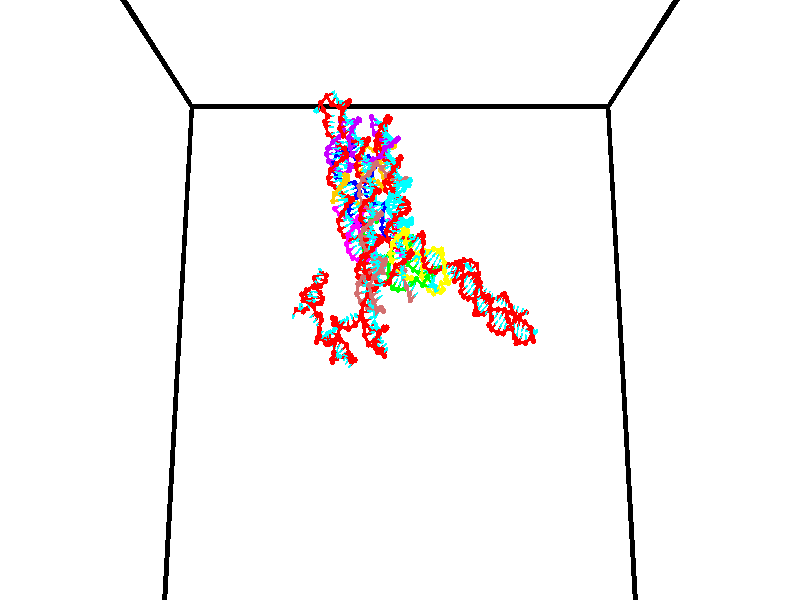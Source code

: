 // switches for output
#declare DRAW_BASES = 1; // possible values are 0, 1; only relevant for DNA ribbons
#declare DRAW_BASES_TYPE = 3; // possible values are 1, 2, 3; only relevant for DNA ribbons
#declare DRAW_FOG = 0; // set to 1 to enable fog

#include "colors.inc"

#include "transforms.inc"
background { rgb <1, 1, 1>}

#default {
   normal{
       ripples 0.25
       frequency 0.20
       turbulence 0.2
       lambda 5
   }
	finish {
		phong 0.1
		phong_size 40.
	}
}

// original window dimensions: 1024x640


// camera settings

camera {
	sky <0, 0.179814, -0.983701>
	up <0, 0.179814, -0.983701>
	right 1.6 * <1, 0, 0>
	location <35, 94.9851, 44.8844>
	look_at <35, 29.7336, 32.9568>
	direction <0, -65.2515, -11.9276>
	angle 67.0682
}


# declare cpy_camera_pos = <35, 94.9851, 44.8844>;
# if (DRAW_FOG = 1)
fog {
	fog_type 2
	up vnormalize(cpy_camera_pos)
	color rgbt<1,1,1,0.3>
	distance 1e-5
	fog_alt 3e-3
	fog_offset 56
}
# end


// LIGHTS

# declare lum = 6;
global_settings {
	ambient_light rgb lum * <0.05, 0.05, 0.05>
	max_trace_level 15
}# declare cpy_direct_light_amount = 0.25;
light_source
{	1000 * <-1, -1.16352, -0.803886>,
	rgb lum * cpy_direct_light_amount
	parallel
}

light_source
{	1000 * <1, 1.16352, 0.803886>,
	rgb lum * cpy_direct_light_amount
	parallel
}

// strand 0

// nucleotide -1

// particle -1
sphere {
	<24.587034, 35.342205, 34.788155> 0.250000
	pigment { color rgbt <1,0,0,0> }
	no_shadow
}
cylinder {
	<24.396746, 35.116360, 35.057941>,  <24.282572, 34.980854, 35.219814>, 0.100000
	pigment { color rgbt <1,0,0,0> }
	no_shadow
}
cylinder {
	<24.396746, 35.116360, 35.057941>,  <24.587034, 35.342205, 34.788155>, 0.100000
	pigment { color rgbt <1,0,0,0> }
	no_shadow
}

// particle -1
sphere {
	<24.396746, 35.116360, 35.057941> 0.100000
	pigment { color rgbt <1,0,0,0> }
	no_shadow
}
sphere {
	0, 1
	scale<0.080000,0.200000,0.300000>
	matrix <0.729397, -0.681773, -0.056263,
		0.491597, 0.465186, 0.736162,
		-0.475723, -0.564613, 0.674463,
		24.254028, 34.946976, 35.260281>
	pigment { color rgbt <0,1,1,0> }
	no_shadow
}
cylinder {
	<25.260677, 34.970356, 34.912170>,  <24.587034, 35.342205, 34.788155>, 0.130000
	pigment { color rgbt <1,0,0,0> }
	no_shadow
}

// nucleotide -1

// particle -1
sphere {
	<25.260677, 34.970356, 34.912170> 0.250000
	pigment { color rgbt <1,0,0,0> }
	no_shadow
}
cylinder {
	<25.153156, 35.268913, 34.668652>,  <25.088644, 35.448048, 34.522541>, 0.100000
	pigment { color rgbt <1,0,0,0> }
	no_shadow
}
cylinder {
	<25.153156, 35.268913, 34.668652>,  <25.260677, 34.970356, 34.912170>, 0.100000
	pigment { color rgbt <1,0,0,0> }
	no_shadow
}

// particle -1
sphere {
	<25.153156, 35.268913, 34.668652> 0.100000
	pigment { color rgbt <1,0,0,0> }
	no_shadow
}
sphere {
	0, 1
	scale<0.080000,0.200000,0.300000>
	matrix <0.374710, 0.663306, 0.647778,
		0.887320, -0.053998, -0.457982,
		-0.268804, 0.746397, -0.608799,
		25.072515, 35.492832, 34.486012>
	pigment { color rgbt <0,1,1,0> }
	no_shadow
}
cylinder {
	<25.783304, 35.421921, 34.692276>,  <25.260677, 34.970356, 34.912170>, 0.130000
	pigment { color rgbt <1,0,0,0> }
	no_shadow
}

// nucleotide -1

// particle -1
sphere {
	<25.783304, 35.421921, 34.692276> 0.250000
	pigment { color rgbt <1,0,0,0> }
	no_shadow
}
cylinder {
	<25.417715, 35.575909, 34.743584>,  <25.198362, 35.668301, 34.774368>, 0.100000
	pigment { color rgbt <1,0,0,0> }
	no_shadow
}
cylinder {
	<25.417715, 35.575909, 34.743584>,  <25.783304, 35.421921, 34.692276>, 0.100000
	pigment { color rgbt <1,0,0,0> }
	no_shadow
}

// particle -1
sphere {
	<25.417715, 35.575909, 34.743584> 0.100000
	pigment { color rgbt <1,0,0,0> }
	no_shadow
}
sphere {
	0, 1
	scale<0.080000,0.200000,0.300000>
	matrix <0.327160, 0.512112, 0.794171,
		0.240047, 0.767814, -0.594003,
		-0.913972, 0.384972, 0.128267,
		25.143524, 35.691399, 34.782063>
	pigment { color rgbt <0,1,1,0> }
	no_shadow
}
cylinder {
	<26.308517, 35.689899, 34.070312>,  <25.783304, 35.421921, 34.692276>, 0.130000
	pigment { color rgbt <1,0,0,0> }
	no_shadow
}

// nucleotide -1

// particle -1
sphere {
	<26.308517, 35.689899, 34.070312> 0.250000
	pigment { color rgbt <1,0,0,0> }
	no_shadow
}
cylinder {
	<26.152256, 35.508186, 33.750057>,  <26.058498, 35.399158, 33.557903>, 0.100000
	pigment { color rgbt <1,0,0,0> }
	no_shadow
}
cylinder {
	<26.152256, 35.508186, 33.750057>,  <26.308517, 35.689899, 34.070312>, 0.100000
	pigment { color rgbt <1,0,0,0> }
	no_shadow
}

// particle -1
sphere {
	<26.152256, 35.508186, 33.750057> 0.100000
	pigment { color rgbt <1,0,0,0> }
	no_shadow
}
sphere {
	0, 1
	scale<0.080000,0.200000,0.300000>
	matrix <0.439606, 0.672099, -0.595843,
		0.808787, -0.584733, -0.062854,
		-0.390654, -0.454279, -0.800637,
		26.035059, 35.371902, 33.509865>
	pigment { color rgbt <0,1,1,0> }
	no_shadow
}
cylinder {
	<25.624493, 35.829590, 33.998058>,  <26.308517, 35.689899, 34.070312>, 0.130000
	pigment { color rgbt <1,0,0,0> }
	no_shadow
}

// nucleotide -1

// particle -1
sphere {
	<25.624493, 35.829590, 33.998058> 0.250000
	pigment { color rgbt <1,0,0,0> }
	no_shadow
}
cylinder {
	<25.800001, 35.873287, 34.354832>,  <25.905306, 35.899506, 34.568897>, 0.100000
	pigment { color rgbt <1,0,0,0> }
	no_shadow
}
cylinder {
	<25.800001, 35.873287, 34.354832>,  <25.624493, 35.829590, 33.998058>, 0.100000
	pigment { color rgbt <1,0,0,0> }
	no_shadow
}

// particle -1
sphere {
	<25.800001, 35.873287, 34.354832> 0.100000
	pigment { color rgbt <1,0,0,0> }
	no_shadow
}
sphere {
	0, 1
	scale<0.080000,0.200000,0.300000>
	matrix <0.848249, 0.277236, -0.451237,
		-0.296572, 0.954571, 0.028975,
		0.438770, 0.109246, 0.891934,
		25.931633, 35.906059, 34.622414>
	pigment { color rgbt <0,1,1,0> }
	no_shadow
}
cylinder {
	<25.805210, 36.547485, 34.166443>,  <25.624493, 35.829590, 33.998058>, 0.130000
	pigment { color rgbt <1,0,0,0> }
	no_shadow
}

// nucleotide -1

// particle -1
sphere {
	<25.805210, 36.547485, 34.166443> 0.250000
	pigment { color rgbt <1,0,0,0> }
	no_shadow
}
cylinder {
	<26.063850, 36.295197, 34.338070>,  <26.219034, 36.143822, 34.441044>, 0.100000
	pigment { color rgbt <1,0,0,0> }
	no_shadow
}
cylinder {
	<26.063850, 36.295197, 34.338070>,  <25.805210, 36.547485, 34.166443>, 0.100000
	pigment { color rgbt <1,0,0,0> }
	no_shadow
}

// particle -1
sphere {
	<26.063850, 36.295197, 34.338070> 0.100000
	pigment { color rgbt <1,0,0,0> }
	no_shadow
}
sphere {
	0, 1
	scale<0.080000,0.200000,0.300000>
	matrix <0.748116, 0.414385, -0.518273,
		0.149088, 0.656106, 0.739795,
		0.646602, -0.630721, 0.429064,
		26.257832, 36.105980, 34.466789>
	pigment { color rgbt <0,1,1,0> }
	no_shadow
}
cylinder {
	<26.260118, 37.080910, 34.548149>,  <25.805210, 36.547485, 34.166443>, 0.130000
	pigment { color rgbt <1,0,0,0> }
	no_shadow
}

// nucleotide -1

// particle -1
sphere {
	<26.260118, 37.080910, 34.548149> 0.250000
	pigment { color rgbt <1,0,0,0> }
	no_shadow
}
cylinder {
	<26.405943, 36.741550, 34.394623>,  <26.493437, 36.537933, 34.302505>, 0.100000
	pigment { color rgbt <1,0,0,0> }
	no_shadow
}
cylinder {
	<26.405943, 36.741550, 34.394623>,  <26.260118, 37.080910, 34.548149>, 0.100000
	pigment { color rgbt <1,0,0,0> }
	no_shadow
}

// particle -1
sphere {
	<26.405943, 36.741550, 34.394623> 0.100000
	pigment { color rgbt <1,0,0,0> }
	no_shadow
}
sphere {
	0, 1
	scale<0.080000,0.200000,0.300000>
	matrix <0.603184, 0.529176, -0.596776,
		0.709411, -0.013953, 0.704656,
		0.364561, -0.848397, -0.383820,
		26.515310, 36.487030, 34.279476>
	pigment { color rgbt <0,1,1,0> }
	no_shadow
}
cylinder {
	<25.600939, 37.411781, 34.381813>,  <26.260118, 37.080910, 34.548149>, 0.130000
	pigment { color rgbt <1,0,0,0> }
	no_shadow
}

// nucleotide -1

// particle -1
sphere {
	<25.600939, 37.411781, 34.381813> 0.250000
	pigment { color rgbt <1,0,0,0> }
	no_shadow
}
cylinder {
	<25.965900, 37.567856, 34.431252>,  <26.184877, 37.661499, 34.460915>, 0.100000
	pigment { color rgbt <1,0,0,0> }
	no_shadow
}
cylinder {
	<25.965900, 37.567856, 34.431252>,  <25.600939, 37.411781, 34.381813>, 0.100000
	pigment { color rgbt <1,0,0,0> }
	no_shadow
}

// particle -1
sphere {
	<25.965900, 37.567856, 34.431252> 0.100000
	pigment { color rgbt <1,0,0,0> }
	no_shadow
}
sphere {
	0, 1
	scale<0.080000,0.200000,0.300000>
	matrix <0.044746, 0.205079, -0.977722,
		-0.406841, 0.897606, 0.169655,
		0.912402, 0.390186, 0.123599,
		26.239620, 37.684914, 34.468330>
	pigment { color rgbt <0,1,1,0> }
	no_shadow
}
cylinder {
	<25.596556, 38.105160, 34.045898>,  <25.600939, 37.411781, 34.381813>, 0.130000
	pigment { color rgbt <1,0,0,0> }
	no_shadow
}

// nucleotide -1

// particle -1
sphere {
	<25.596556, 38.105160, 34.045898> 0.250000
	pigment { color rgbt <1,0,0,0> }
	no_shadow
}
cylinder {
	<25.980581, 37.997017, 34.074688>,  <26.210997, 37.932133, 34.091961>, 0.100000
	pigment { color rgbt <1,0,0,0> }
	no_shadow
}
cylinder {
	<25.980581, 37.997017, 34.074688>,  <25.596556, 38.105160, 34.045898>, 0.100000
	pigment { color rgbt <1,0,0,0> }
	no_shadow
}

// particle -1
sphere {
	<25.980581, 37.997017, 34.074688> 0.100000
	pigment { color rgbt <1,0,0,0> }
	no_shadow
}
sphere {
	0, 1
	scale<0.080000,0.200000,0.300000>
	matrix <0.149023, 0.276434, -0.949408,
		0.236781, 0.922221, 0.305684,
		0.960066, -0.270355, 0.071978,
		26.268600, 37.915909, 34.096283>
	pigment { color rgbt <0,1,1,0> }
	no_shadow
}
cylinder {
	<26.094330, 38.767529, 33.840881>,  <25.596556, 38.105160, 34.045898>, 0.130000
	pigment { color rgbt <1,0,0,0> }
	no_shadow
}

// nucleotide -1

// particle -1
sphere {
	<26.094330, 38.767529, 33.840881> 0.250000
	pigment { color rgbt <1,0,0,0> }
	no_shadow
}
cylinder {
	<26.304981, 38.428062, 33.821198>,  <26.431372, 38.224380, 33.809387>, 0.100000
	pigment { color rgbt <1,0,0,0> }
	no_shadow
}
cylinder {
	<26.304981, 38.428062, 33.821198>,  <26.094330, 38.767529, 33.840881>, 0.100000
	pigment { color rgbt <1,0,0,0> }
	no_shadow
}

// particle -1
sphere {
	<26.304981, 38.428062, 33.821198> 0.100000
	pigment { color rgbt <1,0,0,0> }
	no_shadow
}
sphere {
	0, 1
	scale<0.080000,0.200000,0.300000>
	matrix <0.339775, 0.263195, -0.902929,
		0.779240, 0.458790, 0.426963,
		0.526630, -0.848670, -0.049206,
		26.462971, 38.173462, 33.806435>
	pigment { color rgbt <0,1,1,0> }
	no_shadow
}
cylinder {
	<26.794260, 38.946438, 33.567822>,  <26.094330, 38.767529, 33.840881>, 0.130000
	pigment { color rgbt <1,0,0,0> }
	no_shadow
}

// nucleotide -1

// particle -1
sphere {
	<26.794260, 38.946438, 33.567822> 0.250000
	pigment { color rgbt <1,0,0,0> }
	no_shadow
}
cylinder {
	<26.736271, 38.558285, 33.490536>,  <26.701477, 38.325394, 33.444164>, 0.100000
	pigment { color rgbt <1,0,0,0> }
	no_shadow
}
cylinder {
	<26.736271, 38.558285, 33.490536>,  <26.794260, 38.946438, 33.567822>, 0.100000
	pigment { color rgbt <1,0,0,0> }
	no_shadow
}

// particle -1
sphere {
	<26.736271, 38.558285, 33.490536> 0.100000
	pigment { color rgbt <1,0,0,0> }
	no_shadow
}
sphere {
	0, 1
	scale<0.080000,0.200000,0.300000>
	matrix <0.548751, 0.083639, -0.831791,
		0.823320, -0.226615, 0.520375,
		-0.144973, -0.970387, -0.193217,
		26.692780, 38.267170, 33.432571>
	pigment { color rgbt <0,1,1,0> }
	no_shadow
}
cylinder {
	<27.434580, 38.667274, 33.474403>,  <26.794260, 38.946438, 33.567822>, 0.130000
	pigment { color rgbt <1,0,0,0> }
	no_shadow
}

// nucleotide -1

// particle -1
sphere {
	<27.434580, 38.667274, 33.474403> 0.250000
	pigment { color rgbt <1,0,0,0> }
	no_shadow
}
cylinder {
	<27.164061, 38.451107, 33.274178>,  <27.001749, 38.321407, 33.154041>, 0.100000
	pigment { color rgbt <1,0,0,0> }
	no_shadow
}
cylinder {
	<27.164061, 38.451107, 33.274178>,  <27.434580, 38.667274, 33.474403>, 0.100000
	pigment { color rgbt <1,0,0,0> }
	no_shadow
}

// particle -1
sphere {
	<27.164061, 38.451107, 33.274178> 0.100000
	pigment { color rgbt <1,0,0,0> }
	no_shadow
}
sphere {
	0, 1
	scale<0.080000,0.200000,0.300000>
	matrix <0.540156, 0.098209, -0.835815,
		0.500852, -0.835643, 0.225494,
		-0.676298, -0.540421, -0.500566,
		26.961172, 38.288982, 33.124008>
	pigment { color rgbt <0,1,1,0> }
	no_shadow
}
cylinder {
	<27.850925, 38.194118, 32.958973>,  <27.434580, 38.667274, 33.474403>, 0.130000
	pigment { color rgbt <1,0,0,0> }
	no_shadow
}

// nucleotide -1

// particle -1
sphere {
	<27.850925, 38.194118, 32.958973> 0.250000
	pigment { color rgbt <1,0,0,0> }
	no_shadow
}
cylinder {
	<27.468212, 38.191658, 32.842682>,  <27.238585, 38.190182, 32.772907>, 0.100000
	pigment { color rgbt <1,0,0,0> }
	no_shadow
}
cylinder {
	<27.468212, 38.191658, 32.842682>,  <27.850925, 38.194118, 32.958973>, 0.100000
	pigment { color rgbt <1,0,0,0> }
	no_shadow
}

// particle -1
sphere {
	<27.468212, 38.191658, 32.842682> 0.100000
	pigment { color rgbt <1,0,0,0> }
	no_shadow
}
sphere {
	0, 1
	scale<0.080000,0.200000,0.300000>
	matrix <0.290438, 0.029281, -0.956446,
		0.014384, -0.999552, -0.026233,
		-0.956786, -0.006138, -0.290729,
		27.181177, 38.189812, 32.755463>
	pigment { color rgbt <0,1,1,0> }
	no_shadow
}
cylinder {
	<27.853584, 37.748043, 32.409950>,  <27.850925, 38.194118, 32.958973>, 0.130000
	pigment { color rgbt <1,0,0,0> }
	no_shadow
}

// nucleotide -1

// particle -1
sphere {
	<27.853584, 37.748043, 32.409950> 0.250000
	pigment { color rgbt <1,0,0,0> }
	no_shadow
}
cylinder {
	<27.510487, 37.953365, 32.398746>,  <27.304628, 38.076561, 32.392025>, 0.100000
	pigment { color rgbt <1,0,0,0> }
	no_shadow
}
cylinder {
	<27.510487, 37.953365, 32.398746>,  <27.853584, 37.748043, 32.409950>, 0.100000
	pigment { color rgbt <1,0,0,0> }
	no_shadow
}

// particle -1
sphere {
	<27.510487, 37.953365, 32.398746> 0.100000
	pigment { color rgbt <1,0,0,0> }
	no_shadow
}
sphere {
	0, 1
	scale<0.080000,0.200000,0.300000>
	matrix <0.032953, 0.000527, -0.999457,
		-0.513016, -0.858204, -0.017367,
		-0.857746, 0.513309, -0.028011,
		27.253162, 38.107357, 32.390343>
	pigment { color rgbt <0,1,1,0> }
	no_shadow
}
cylinder {
	<27.317591, 37.310940, 32.130318>,  <27.853584, 37.748043, 32.409950>, 0.130000
	pigment { color rgbt <1,0,0,0> }
	no_shadow
}

// nucleotide -1

// particle -1
sphere {
	<27.317591, 37.310940, 32.130318> 0.250000
	pigment { color rgbt <1,0,0,0> }
	no_shadow
}
cylinder {
	<27.296471, 37.703911, 32.058708>,  <27.283798, 37.939693, 32.015743>, 0.100000
	pigment { color rgbt <1,0,0,0> }
	no_shadow
}
cylinder {
	<27.296471, 37.703911, 32.058708>,  <27.317591, 37.310940, 32.130318>, 0.100000
	pigment { color rgbt <1,0,0,0> }
	no_shadow
}

// particle -1
sphere {
	<27.296471, 37.703911, 32.058708> 0.100000
	pigment { color rgbt <1,0,0,0> }
	no_shadow
}
sphere {
	0, 1
	scale<0.080000,0.200000,0.300000>
	matrix <0.255463, -0.160020, -0.953484,
		-0.965376, -0.096079, -0.242524,
		-0.052801, 0.982427, -0.179024,
		27.280630, 37.998638, 32.005001>
	pigment { color rgbt <0,1,1,0> }
	no_shadow
}
cylinder {
	<26.630611, 37.374805, 32.549412>,  <27.317591, 37.310940, 32.130318>, 0.130000
	pigment { color rgbt <1,0,0,0> }
	no_shadow
}

// nucleotide -1

// particle -1
sphere {
	<26.630611, 37.374805, 32.549412> 0.250000
	pigment { color rgbt <1,0,0,0> }
	no_shadow
}
cylinder {
	<26.811447, 37.643158, 32.784542>,  <26.919949, 37.804169, 32.925621>, 0.100000
	pigment { color rgbt <1,0,0,0> }
	no_shadow
}
cylinder {
	<26.811447, 37.643158, 32.784542>,  <26.630611, 37.374805, 32.549412>, 0.100000
	pigment { color rgbt <1,0,0,0> }
	no_shadow
}

// particle -1
sphere {
	<26.811447, 37.643158, 32.784542> 0.100000
	pigment { color rgbt <1,0,0,0> }
	no_shadow
}
sphere {
	0, 1
	scale<0.080000,0.200000,0.300000>
	matrix <-0.497538, -0.357302, 0.790438,
		0.740320, -0.649811, 0.172257,
		0.452087, 0.670881, 0.587823,
		26.947073, 37.844421, 32.960888>
	pigment { color rgbt <0,1,1,0> }
	no_shadow
}
cylinder {
	<26.727375, 36.985813, 33.193459>,  <26.630611, 37.374805, 32.549412>, 0.130000
	pigment { color rgbt <1,0,0,0> }
	no_shadow
}

// nucleotide -1

// particle -1
sphere {
	<26.727375, 36.985813, 33.193459> 0.250000
	pigment { color rgbt <1,0,0,0> }
	no_shadow
}
cylinder {
	<26.740725, 37.373444, 33.291260>,  <26.748734, 37.606022, 33.349941>, 0.100000
	pigment { color rgbt <1,0,0,0> }
	no_shadow
}
cylinder {
	<26.740725, 37.373444, 33.291260>,  <26.727375, 36.985813, 33.193459>, 0.100000
	pigment { color rgbt <1,0,0,0> }
	no_shadow
}

// particle -1
sphere {
	<26.740725, 37.373444, 33.291260> 0.100000
	pigment { color rgbt <1,0,0,0> }
	no_shadow
}
sphere {
	0, 1
	scale<0.080000,0.200000,0.300000>
	matrix <-0.324597, -0.220872, 0.919702,
		0.945263, -0.110059, 0.307188,
		0.033373, 0.969073, 0.244507,
		26.750736, 37.664165, 33.364613>
	pigment { color rgbt <0,1,1,0> }
	no_shadow
}
cylinder {
	<27.190842, 37.114239, 33.726112>,  <26.727375, 36.985813, 33.193459>, 0.130000
	pigment { color rgbt <1,0,0,0> }
	no_shadow
}

// nucleotide -1

// particle -1
sphere {
	<27.190842, 37.114239, 33.726112> 0.250000
	pigment { color rgbt <1,0,0,0> }
	no_shadow
}
cylinder {
	<26.959761, 37.440525, 33.737888>,  <26.821112, 37.636295, 33.744953>, 0.100000
	pigment { color rgbt <1,0,0,0> }
	no_shadow
}
cylinder {
	<26.959761, 37.440525, 33.737888>,  <27.190842, 37.114239, 33.726112>, 0.100000
	pigment { color rgbt <1,0,0,0> }
	no_shadow
}

// particle -1
sphere {
	<26.959761, 37.440525, 33.737888> 0.100000
	pigment { color rgbt <1,0,0,0> }
	no_shadow
}
sphere {
	0, 1
	scale<0.080000,0.200000,0.300000>
	matrix <-0.084317, -0.095508, 0.991851,
		0.811882, 0.570512, 0.123954,
		-0.577701, 0.815717, 0.029437,
		26.786449, 37.685242, 33.746719>
	pigment { color rgbt <0,1,1,0> }
	no_shadow
}
cylinder {
	<27.506464, 37.497887, 34.262016>,  <27.190842, 37.114239, 33.726112>, 0.130000
	pigment { color rgbt <1,0,0,0> }
	no_shadow
}

// nucleotide -1

// particle -1
sphere {
	<27.506464, 37.497887, 34.262016> 0.250000
	pigment { color rgbt <1,0,0,0> }
	no_shadow
}
cylinder {
	<27.129171, 37.622723, 34.216560>,  <26.902796, 37.697624, 34.189285>, 0.100000
	pigment { color rgbt <1,0,0,0> }
	no_shadow
}
cylinder {
	<27.129171, 37.622723, 34.216560>,  <27.506464, 37.497887, 34.262016>, 0.100000
	pigment { color rgbt <1,0,0,0> }
	no_shadow
}

// particle -1
sphere {
	<27.129171, 37.622723, 34.216560> 0.100000
	pigment { color rgbt <1,0,0,0> }
	no_shadow
}
sphere {
	0, 1
	scale<0.080000,0.200000,0.300000>
	matrix <-0.122986, -0.010366, 0.992354,
		0.308526, 0.949996, 0.048160,
		-0.943232, 0.312090, -0.113639,
		26.846201, 37.716351, 34.182468>
	pigment { color rgbt <0,1,1,0> }
	no_shadow
}
cylinder {
	<27.423103, 38.062374, 34.724098>,  <27.506464, 37.497887, 34.262016>, 0.130000
	pigment { color rgbt <1,0,0,0> }
	no_shadow
}

// nucleotide -1

// particle -1
sphere {
	<27.423103, 38.062374, 34.724098> 0.250000
	pigment { color rgbt <1,0,0,0> }
	no_shadow
}
cylinder {
	<27.059792, 37.918346, 34.638889>,  <26.841805, 37.831928, 34.587765>, 0.100000
	pigment { color rgbt <1,0,0,0> }
	no_shadow
}
cylinder {
	<27.059792, 37.918346, 34.638889>,  <27.423103, 38.062374, 34.724098>, 0.100000
	pigment { color rgbt <1,0,0,0> }
	no_shadow
}

// particle -1
sphere {
	<27.059792, 37.918346, 34.638889> 0.100000
	pigment { color rgbt <1,0,0,0> }
	no_shadow
}
sphere {
	0, 1
	scale<0.080000,0.200000,0.300000>
	matrix <-0.234121, 0.015484, 0.972084,
		-0.346722, 0.932796, -0.098364,
		-0.908279, -0.360072, -0.213018,
		26.787308, 37.810326, 34.574986>
	pigment { color rgbt <0,1,1,0> }
	no_shadow
}
cylinder {
	<26.769110, 38.499016, 35.023632>,  <27.423103, 38.062374, 34.724098>, 0.130000
	pigment { color rgbt <1,0,0,0> }
	no_shadow
}

// nucleotide -1

// particle -1
sphere {
	<26.769110, 38.499016, 35.023632> 0.250000
	pigment { color rgbt <1,0,0,0> }
	no_shadow
}
cylinder {
	<26.711311, 38.104946, 34.986637>,  <26.676632, 37.868504, 34.964439>, 0.100000
	pigment { color rgbt <1,0,0,0> }
	no_shadow
}
cylinder {
	<26.711311, 38.104946, 34.986637>,  <26.769110, 38.499016, 35.023632>, 0.100000
	pigment { color rgbt <1,0,0,0> }
	no_shadow
}

// particle -1
sphere {
	<26.711311, 38.104946, 34.986637> 0.100000
	pigment { color rgbt <1,0,0,0> }
	no_shadow
}
sphere {
	0, 1
	scale<0.080000,0.200000,0.300000>
	matrix <-0.494628, -0.009038, 0.869058,
		-0.857009, 0.171320, -0.485989,
		-0.144495, -0.985174, -0.092485,
		26.667963, 37.809395, 34.958893>
	pigment { color rgbt <0,1,1,0> }
	no_shadow
}
cylinder {
	<27.026848, 38.384438, 35.638592>,  <26.769110, 38.499016, 35.023632>, 0.130000
	pigment { color rgbt <1,0,0,0> }
	no_shadow
}

// nucleotide -1

// particle -1
sphere {
	<27.026848, 38.384438, 35.638592> 0.250000
	pigment { color rgbt <1,0,0,0> }
	no_shadow
}
cylinder {
	<26.832861, 38.686455, 35.815098>,  <26.716469, 38.867664, 35.921001>, 0.100000
	pigment { color rgbt <1,0,0,0> }
	no_shadow
}
cylinder {
	<26.832861, 38.686455, 35.815098>,  <27.026848, 38.384438, 35.638592>, 0.100000
	pigment { color rgbt <1,0,0,0> }
	no_shadow
}

// particle -1
sphere {
	<26.832861, 38.686455, 35.815098> 0.100000
	pigment { color rgbt <1,0,0,0> }
	no_shadow
}
sphere {
	0, 1
	scale<0.080000,0.200000,0.300000>
	matrix <0.624230, -0.054522, 0.779336,
		0.612492, 0.653403, -0.444879,
		-0.484965, 0.755044, 0.441268,
		26.687372, 38.912968, 35.947479>
	pigment { color rgbt <0,1,1,0> }
	no_shadow
}
cylinder {
	<27.510981, 38.919235, 35.801163>,  <27.026848, 38.384438, 35.638592>, 0.130000
	pigment { color rgbt <1,0,0,0> }
	no_shadow
}

// nucleotide -1

// particle -1
sphere {
	<27.510981, 38.919235, 35.801163> 0.250000
	pigment { color rgbt <1,0,0,0> }
	no_shadow
}
cylinder {
	<27.223471, 38.920677, 36.079258>,  <27.050964, 38.921543, 36.246113>, 0.100000
	pigment { color rgbt <1,0,0,0> }
	no_shadow
}
cylinder {
	<27.223471, 38.920677, 36.079258>,  <27.510981, 38.919235, 35.801163>, 0.100000
	pigment { color rgbt <1,0,0,0> }
	no_shadow
}

// particle -1
sphere {
	<27.223471, 38.920677, 36.079258> 0.100000
	pigment { color rgbt <1,0,0,0> }
	no_shadow
}
sphere {
	0, 1
	scale<0.080000,0.200000,0.300000>
	matrix <0.689521, -0.124327, 0.713515,
		0.089011, 0.992235, 0.086876,
		-0.718775, 0.003607, 0.695233,
		27.007837, 38.921761, 36.287827>
	pigment { color rgbt <0,1,1,0> }
	no_shadow
}
cylinder {
	<27.679514, 39.507599, 36.310921>,  <27.510981, 38.919235, 35.801163>, 0.130000
	pigment { color rgbt <1,0,0,0> }
	no_shadow
}

// nucleotide -1

// particle -1
sphere {
	<27.679514, 39.507599, 36.310921> 0.250000
	pigment { color rgbt <1,0,0,0> }
	no_shadow
}
cylinder {
	<27.476952, 39.187798, 36.440132>,  <27.355413, 38.995918, 36.517658>, 0.100000
	pigment { color rgbt <1,0,0,0> }
	no_shadow
}
cylinder {
	<27.476952, 39.187798, 36.440132>,  <27.679514, 39.507599, 36.310921>, 0.100000
	pigment { color rgbt <1,0,0,0> }
	no_shadow
}

// particle -1
sphere {
	<27.476952, 39.187798, 36.440132> 0.100000
	pigment { color rgbt <1,0,0,0> }
	no_shadow
}
sphere {
	0, 1
	scale<0.080000,0.200000,0.300000>
	matrix <0.611025, -0.068376, 0.788653,
		-0.608440, 0.596761, 0.523141,
		-0.506408, -0.799500, 0.323033,
		27.325029, 38.947948, 36.537041>
	pigment { color rgbt <0,1,1,0> }
	no_shadow
}
cylinder {
	<27.532185, 39.680489, 37.028400>,  <27.679514, 39.507599, 36.310921>, 0.130000
	pigment { color rgbt <1,0,0,0> }
	no_shadow
}

// nucleotide -1

// particle -1
sphere {
	<27.532185, 39.680489, 37.028400> 0.250000
	pigment { color rgbt <1,0,0,0> }
	no_shadow
}
cylinder {
	<27.499846, 39.289135, 36.952267>,  <27.480442, 39.054321, 36.906586>, 0.100000
	pigment { color rgbt <1,0,0,0> }
	no_shadow
}
cylinder {
	<27.499846, 39.289135, 36.952267>,  <27.532185, 39.680489, 37.028400>, 0.100000
	pigment { color rgbt <1,0,0,0> }
	no_shadow
}

// particle -1
sphere {
	<27.499846, 39.289135, 36.952267> 0.100000
	pigment { color rgbt <1,0,0,0> }
	no_shadow
}
sphere {
	0, 1
	scale<0.080000,0.200000,0.300000>
	matrix <0.423099, -0.206585, 0.882219,
		-0.902469, -0.009203, 0.430656,
		-0.080848, -0.978385, -0.190331,
		27.475592, 38.995621, 36.895168>
	pigment { color rgbt <0,1,1,0> }
	no_shadow
}
cylinder {
	<27.368137, 39.311089, 37.679771>,  <27.532185, 39.680489, 37.028400>, 0.130000
	pigment { color rgbt <1,0,0,0> }
	no_shadow
}

// nucleotide -1

// particle -1
sphere {
	<27.368137, 39.311089, 37.679771> 0.250000
	pigment { color rgbt <1,0,0,0> }
	no_shadow
}
cylinder {
	<27.516232, 39.042233, 37.423286>,  <27.605087, 38.880920, 37.269394>, 0.100000
	pigment { color rgbt <1,0,0,0> }
	no_shadow
}
cylinder {
	<27.516232, 39.042233, 37.423286>,  <27.368137, 39.311089, 37.679771>, 0.100000
	pigment { color rgbt <1,0,0,0> }
	no_shadow
}

// particle -1
sphere {
	<27.516232, 39.042233, 37.423286> 0.100000
	pigment { color rgbt <1,0,0,0> }
	no_shadow
}
sphere {
	0, 1
	scale<0.080000,0.200000,0.300000>
	matrix <0.473340, -0.457432, 0.752798,
		-0.799297, -0.582224, 0.148793,
		0.370234, -0.672139, -0.641214,
		27.627302, 38.840591, 37.230923>
	pigment { color rgbt <0,1,1,0> }
	no_shadow
}
cylinder {
	<27.169735, 38.601181, 37.907902>,  <27.368137, 39.311089, 37.679771>, 0.130000
	pigment { color rgbt <1,0,0,0> }
	no_shadow
}

// nucleotide -1

// particle -1
sphere {
	<27.169735, 38.601181, 37.907902> 0.250000
	pigment { color rgbt <1,0,0,0> }
	no_shadow
}
cylinder {
	<27.498022, 38.614567, 37.679760>,  <27.694994, 38.622597, 37.542877>, 0.100000
	pigment { color rgbt <1,0,0,0> }
	no_shadow
}
cylinder {
	<27.498022, 38.614567, 37.679760>,  <27.169735, 38.601181, 37.907902>, 0.100000
	pigment { color rgbt <1,0,0,0> }
	no_shadow
}

// particle -1
sphere {
	<27.498022, 38.614567, 37.679760> 0.100000
	pigment { color rgbt <1,0,0,0> }
	no_shadow
}
sphere {
	0, 1
	scale<0.080000,0.200000,0.300000>
	matrix <0.460164, -0.630397, 0.625179,
		-0.338628, -0.775551, -0.532777,
		0.820719, 0.033461, -0.570351,
		27.744238, 38.624603, 37.508656>
	pigment { color rgbt <0,1,1,0> }
	no_shadow
}
cylinder {
	<27.463907, 37.988300, 37.514866>,  <27.169735, 38.601181, 37.907902>, 0.130000
	pigment { color rgbt <1,0,0,0> }
	no_shadow
}

// nucleotide -1

// particle -1
sphere {
	<27.463907, 37.988300, 37.514866> 0.250000
	pigment { color rgbt <1,0,0,0> }
	no_shadow
}
cylinder {
	<27.822140, 38.153954, 37.579891>,  <28.037079, 38.253345, 37.618908>, 0.100000
	pigment { color rgbt <1,0,0,0> }
	no_shadow
}
cylinder {
	<27.822140, 38.153954, 37.579891>,  <27.463907, 37.988300, 37.514866>, 0.100000
	pigment { color rgbt <1,0,0,0> }
	no_shadow
}

// particle -1
sphere {
	<27.822140, 38.153954, 37.579891> 0.100000
	pigment { color rgbt <1,0,0,0> }
	no_shadow
}
sphere {
	0, 1
	scale<0.080000,0.200000,0.300000>
	matrix <0.193605, -0.691774, 0.695677,
		0.400560, -0.591562, -0.699718,
		0.895583, 0.414129, 0.162567,
		28.090815, 38.278191, 37.628662>
	pigment { color rgbt <0,1,1,0> }
	no_shadow
}
cylinder {
	<27.911375, 37.559452, 37.909985>,  <27.463907, 37.988300, 37.514866>, 0.130000
	pigment { color rgbt <1,0,0,0> }
	no_shadow
}

// nucleotide -1

// particle -1
sphere {
	<27.911375, 37.559452, 37.909985> 0.250000
	pigment { color rgbt <1,0,0,0> }
	no_shadow
}
cylinder {
	<28.173929, 37.861221, 37.909218>,  <28.331463, 38.042282, 37.908756>, 0.100000
	pigment { color rgbt <1,0,0,0> }
	no_shadow
}
cylinder {
	<28.173929, 37.861221, 37.909218>,  <27.911375, 37.559452, 37.909985>, 0.100000
	pigment { color rgbt <1,0,0,0> }
	no_shadow
}

// particle -1
sphere {
	<28.173929, 37.861221, 37.909218> 0.100000
	pigment { color rgbt <1,0,0,0> }
	no_shadow
}
sphere {
	0, 1
	scale<0.080000,0.200000,0.300000>
	matrix <0.635741, -0.551758, 0.539811,
		0.406188, -0.355543, -0.841784,
		0.656387, 0.754422, -0.001916,
		28.370846, 38.087547, 37.908642>
	pigment { color rgbt <0,1,1,0> }
	no_shadow
}
cylinder {
	<28.584070, 37.259274, 37.648972>,  <27.911375, 37.559452, 37.909985>, 0.130000
	pigment { color rgbt <1,0,0,0> }
	no_shadow
}

// nucleotide -1

// particle -1
sphere {
	<28.584070, 37.259274, 37.648972> 0.250000
	pigment { color rgbt <1,0,0,0> }
	no_shadow
}
cylinder {
	<28.653675, 37.576439, 37.882557>,  <28.695438, 37.766739, 38.022709>, 0.100000
	pigment { color rgbt <1,0,0,0> }
	no_shadow
}
cylinder {
	<28.653675, 37.576439, 37.882557>,  <28.584070, 37.259274, 37.648972>, 0.100000
	pigment { color rgbt <1,0,0,0> }
	no_shadow
}

// particle -1
sphere {
	<28.653675, 37.576439, 37.882557> 0.100000
	pigment { color rgbt <1,0,0,0> }
	no_shadow
}
sphere {
	0, 1
	scale<0.080000,0.200000,0.300000>
	matrix <0.704693, -0.514483, 0.488585,
		0.687843, 0.326495, -0.648284,
		0.174011, 0.792911, 0.583962,
		28.705879, 37.814312, 38.057747>
	pigment { color rgbt <0,1,1,0> }
	no_shadow
}
cylinder {
	<29.327961, 37.382595, 37.636662>,  <28.584070, 37.259274, 37.648972>, 0.130000
	pigment { color rgbt <1,0,0,0> }
	no_shadow
}

// nucleotide -1

// particle -1
sphere {
	<29.327961, 37.382595, 37.636662> 0.250000
	pigment { color rgbt <1,0,0,0> }
	no_shadow
}
cylinder {
	<29.199608, 37.540051, 37.981239>,  <29.122597, 37.634525, 38.187984>, 0.100000
	pigment { color rgbt <1,0,0,0> }
	no_shadow
}
cylinder {
	<29.199608, 37.540051, 37.981239>,  <29.327961, 37.382595, 37.636662>, 0.100000
	pigment { color rgbt <1,0,0,0> }
	no_shadow
}

// particle -1
sphere {
	<29.199608, 37.540051, 37.981239> 0.100000
	pigment { color rgbt <1,0,0,0> }
	no_shadow
}
sphere {
	0, 1
	scale<0.080000,0.200000,0.300000>
	matrix <0.772199, -0.417905, 0.478606,
		0.548400, 0.818780, -0.169872,
		-0.320883, 0.393643, 0.861440,
		29.103342, 37.658142, 38.239670>
	pigment { color rgbt <0,1,1,0> }
	no_shadow
}
cylinder {
	<29.911924, 37.796997, 38.054623>,  <29.327961, 37.382595, 37.636662>, 0.130000
	pigment { color rgbt <1,0,0,0> }
	no_shadow
}

// nucleotide -1

// particle -1
sphere {
	<29.911924, 37.796997, 38.054623> 0.250000
	pigment { color rgbt <1,0,0,0> }
	no_shadow
}
cylinder {
	<29.625959, 37.635033, 38.282639>,  <29.454380, 37.537853, 38.419449>, 0.100000
	pigment { color rgbt <1,0,0,0> }
	no_shadow
}
cylinder {
	<29.625959, 37.635033, 38.282639>,  <29.911924, 37.796997, 38.054623>, 0.100000
	pigment { color rgbt <1,0,0,0> }
	no_shadow
}

// particle -1
sphere {
	<29.625959, 37.635033, 38.282639> 0.100000
	pigment { color rgbt <1,0,0,0> }
	no_shadow
}
sphere {
	0, 1
	scale<0.080000,0.200000,0.300000>
	matrix <0.689453, -0.543982, 0.478265,
		0.116439, 0.734936, 0.668066,
		-0.714910, -0.404911, 0.570044,
		29.411486, 37.513557, 38.453651>
	pigment { color rgbt <0,1,1,0> }
	no_shadow
}
cylinder {
	<30.127573, 37.917629, 38.704258>,  <29.911924, 37.796997, 38.054623>, 0.130000
	pigment { color rgbt <1,0,0,0> }
	no_shadow
}

// nucleotide -1

// particle -1
sphere {
	<30.127573, 37.917629, 38.704258> 0.250000
	pigment { color rgbt <1,0,0,0> }
	no_shadow
}
cylinder {
	<29.877630, 37.606030, 38.725090>,  <29.727665, 37.419071, 38.737587>, 0.100000
	pigment { color rgbt <1,0,0,0> }
	no_shadow
}
cylinder {
	<29.877630, 37.606030, 38.725090>,  <30.127573, 37.917629, 38.704258>, 0.100000
	pigment { color rgbt <1,0,0,0> }
	no_shadow
}

// particle -1
sphere {
	<29.877630, 37.606030, 38.725090> 0.100000
	pigment { color rgbt <1,0,0,0> }
	no_shadow
}
sphere {
	0, 1
	scale<0.080000,0.200000,0.300000>
	matrix <0.700437, -0.529877, 0.478141,
		-0.344877, 0.335247, 0.876738,
		-0.624858, -0.778999, 0.052077,
		29.690172, 37.372330, 38.740715>
	pigment { color rgbt <0,1,1,0> }
	no_shadow
}
cylinder {
	<30.328529, 37.560322, 39.307537>,  <30.127573, 37.917629, 38.704258>, 0.130000
	pigment { color rgbt <1,0,0,0> }
	no_shadow
}

// nucleotide -1

// particle -1
sphere {
	<30.328529, 37.560322, 39.307537> 0.250000
	pigment { color rgbt <1,0,0,0> }
	no_shadow
}
cylinder {
	<30.085022, 37.309235, 39.113476>,  <29.938917, 37.158585, 38.997040>, 0.100000
	pigment { color rgbt <1,0,0,0> }
	no_shadow
}
cylinder {
	<30.085022, 37.309235, 39.113476>,  <30.328529, 37.560322, 39.307537>, 0.100000
	pigment { color rgbt <1,0,0,0> }
	no_shadow
}

// particle -1
sphere {
	<30.085022, 37.309235, 39.113476> 0.100000
	pigment { color rgbt <1,0,0,0> }
	no_shadow
}
sphere {
	0, 1
	scale<0.080000,0.200000,0.300000>
	matrix <0.515138, -0.777836, 0.360004,
		-0.603350, -0.030761, 0.796883,
		-0.608770, -0.627714, -0.485154,
		29.902391, 37.120922, 38.967930>
	pigment { color rgbt <0,1,1,0> }
	no_shadow
}
cylinder {
	<30.675188, 36.828178, 39.160404>,  <30.328529, 37.560322, 39.307537>, 0.130000
	pigment { color rgbt <1,0,0,0> }
	no_shadow
}

// nucleotide -1

// particle -1
sphere {
	<30.675188, 36.828178, 39.160404> 0.250000
	pigment { color rgbt <1,0,0,0> }
	no_shadow
}
cylinder {
	<30.385601, 36.714485, 39.411827>,  <30.211849, 36.646271, 39.562679>, 0.100000
	pigment { color rgbt <1,0,0,0> }
	no_shadow
}
cylinder {
	<30.385601, 36.714485, 39.411827>,  <30.675188, 36.828178, 39.160404>, 0.100000
	pigment { color rgbt <1,0,0,0> }
	no_shadow
}

// particle -1
sphere {
	<30.385601, 36.714485, 39.411827> 0.100000
	pigment { color rgbt <1,0,0,0> }
	no_shadow
}
sphere {
	0, 1
	scale<0.080000,0.200000,0.300000>
	matrix <-0.681482, 0.153332, -0.715592,
		0.107016, -0.946415, -0.304706,
		-0.723969, -0.284232, 0.628556,
		30.168411, 36.629215, 39.600395>
	pigment { color rgbt <0,1,1,0> }
	no_shadow
}
cylinder {
	<30.224867, 36.275967, 38.781368>,  <30.675188, 36.828178, 39.160404>, 0.130000
	pigment { color rgbt <1,0,0,0> }
	no_shadow
}

// nucleotide -1

// particle -1
sphere {
	<30.224867, 36.275967, 38.781368> 0.250000
	pigment { color rgbt <1,0,0,0> }
	no_shadow
}
cylinder {
	<30.031353, 36.470779, 39.072227>,  <29.915245, 36.587669, 39.246742>, 0.100000
	pigment { color rgbt <1,0,0,0> }
	no_shadow
}
cylinder {
	<30.031353, 36.470779, 39.072227>,  <30.224867, 36.275967, 38.781368>, 0.100000
	pigment { color rgbt <1,0,0,0> }
	no_shadow
}

// particle -1
sphere {
	<30.031353, 36.470779, 39.072227> 0.100000
	pigment { color rgbt <1,0,0,0> }
	no_shadow
}
sphere {
	0, 1
	scale<0.080000,0.200000,0.300000>
	matrix <-0.606575, 0.412335, -0.679740,
		-0.630887, -0.769920, 0.095942,
		-0.483785, 0.487035, 0.727151,
		29.886217, 36.616890, 39.290371>
	pigment { color rgbt <0,1,1,0> }
	no_shadow
}
cylinder {
	<29.535353, 36.097969, 38.823620>,  <30.224867, 36.275967, 38.781368>, 0.130000
	pigment { color rgbt <1,0,0,0> }
	no_shadow
}

// nucleotide -1

// particle -1
sphere {
	<29.535353, 36.097969, 38.823620> 0.250000
	pigment { color rgbt <1,0,0,0> }
	no_shadow
}
cylinder {
	<29.577957, 36.466328, 38.973602>,  <29.603519, 36.687344, 39.063591>, 0.100000
	pigment { color rgbt <1,0,0,0> }
	no_shadow
}
cylinder {
	<29.577957, 36.466328, 38.973602>,  <29.535353, 36.097969, 38.823620>, 0.100000
	pigment { color rgbt <1,0,0,0> }
	no_shadow
}

// particle -1
sphere {
	<29.577957, 36.466328, 38.973602> 0.100000
	pigment { color rgbt <1,0,0,0> }
	no_shadow
}
sphere {
	0, 1
	scale<0.080000,0.200000,0.300000>
	matrix <-0.709510, 0.334588, -0.620199,
		-0.696599, -0.199979, 0.689027,
		0.106514, 0.920901, 0.374961,
		29.609911, 36.742599, 39.086090>
	pigment { color rgbt <0,1,1,0> }
	no_shadow
}
cylinder {
	<28.846487, 36.394039, 38.982544>,  <29.535353, 36.097969, 38.823620>, 0.130000
	pigment { color rgbt <1,0,0,0> }
	no_shadow
}

// nucleotide -1

// particle -1
sphere {
	<28.846487, 36.394039, 38.982544> 0.250000
	pigment { color rgbt <1,0,0,0> }
	no_shadow
}
cylinder {
	<29.094170, 36.706303, 38.948700>,  <29.242779, 36.893661, 38.928394>, 0.100000
	pigment { color rgbt <1,0,0,0> }
	no_shadow
}
cylinder {
	<29.094170, 36.706303, 38.948700>,  <28.846487, 36.394039, 38.982544>, 0.100000
	pigment { color rgbt <1,0,0,0> }
	no_shadow
}

// particle -1
sphere {
	<29.094170, 36.706303, 38.948700> 0.100000
	pigment { color rgbt <1,0,0,0> }
	no_shadow
}
sphere {
	0, 1
	scale<0.080000,0.200000,0.300000>
	matrix <-0.725737, 0.527825, -0.441255,
		-0.299812, 0.334630, 0.893384,
		0.619208, 0.780656, -0.084605,
		29.279932, 36.940498, 38.923317>
	pigment { color rgbt <0,1,1,0> }
	no_shadow
}
cylinder {
	<28.422031, 36.981773, 39.141586>,  <28.846487, 36.394039, 38.982544>, 0.130000
	pigment { color rgbt <1,0,0,0> }
	no_shadow
}

// nucleotide -1

// particle -1
sphere {
	<28.422031, 36.981773, 39.141586> 0.250000
	pigment { color rgbt <1,0,0,0> }
	no_shadow
}
cylinder {
	<28.724760, 37.158886, 38.949268>,  <28.906397, 37.265152, 38.833878>, 0.100000
	pigment { color rgbt <1,0,0,0> }
	no_shadow
}
cylinder {
	<28.724760, 37.158886, 38.949268>,  <28.422031, 36.981773, 39.141586>, 0.100000
	pigment { color rgbt <1,0,0,0> }
	no_shadow
}

// particle -1
sphere {
	<28.724760, 37.158886, 38.949268> 0.100000
	pigment { color rgbt <1,0,0,0> }
	no_shadow
}
sphere {
	0, 1
	scale<0.080000,0.200000,0.300000>
	matrix <-0.649021, 0.596204, -0.472559,
		0.077414, 0.669691, 0.738594,
		0.756822, 0.442780, -0.480798,
		28.951807, 37.291721, 38.805031>
	pigment { color rgbt <0,1,1,0> }
	no_shadow
}
cylinder {
	<28.601736, 37.573036, 39.398331>,  <28.422031, 36.981773, 39.141586>, 0.130000
	pigment { color rgbt <1,0,0,0> }
	no_shadow
}

// nucleotide -1

// particle -1
sphere {
	<28.601736, 37.573036, 39.398331> 0.250000
	pigment { color rgbt <1,0,0,0> }
	no_shadow
}
cylinder {
	<28.908283, 37.633503, 39.148586>,  <29.092211, 37.669785, 38.998741>, 0.100000
	pigment { color rgbt <1,0,0,0> }
	no_shadow
}
cylinder {
	<28.908283, 37.633503, 39.148586>,  <28.601736, 37.573036, 39.398331>, 0.100000
	pigment { color rgbt <1,0,0,0> }
	no_shadow
}

// particle -1
sphere {
	<28.908283, 37.633503, 39.148586> 0.100000
	pigment { color rgbt <1,0,0,0> }
	no_shadow
}
sphere {
	0, 1
	scale<0.080000,0.200000,0.300000>
	matrix <-0.575770, 0.592676, -0.563227,
		0.284902, 0.791128, 0.541246,
		0.766368, 0.151169, -0.624362,
		29.138193, 37.678852, 38.961277>
	pigment { color rgbt <0,1,1,0> }
	no_shadow
}
cylinder {
	<28.727705, 38.319397, 39.271671>,  <28.601736, 37.573036, 39.398331>, 0.130000
	pigment { color rgbt <1,0,0,0> }
	no_shadow
}

// nucleotide -1

// particle -1
sphere {
	<28.727705, 38.319397, 39.271671> 0.250000
	pigment { color rgbt <1,0,0,0> }
	no_shadow
}
cylinder {
	<28.849794, 38.122952, 38.945324>,  <28.923048, 38.005085, 38.749516>, 0.100000
	pigment { color rgbt <1,0,0,0> }
	no_shadow
}
cylinder {
	<28.849794, 38.122952, 38.945324>,  <28.727705, 38.319397, 39.271671>, 0.100000
	pigment { color rgbt <1,0,0,0> }
	no_shadow
}

// particle -1
sphere {
	<28.849794, 38.122952, 38.945324> 0.100000
	pigment { color rgbt <1,0,0,0> }
	no_shadow
}
sphere {
	0, 1
	scale<0.080000,0.200000,0.300000>
	matrix <-0.617316, 0.550316, -0.562204,
		0.725092, 0.675250, -0.135200,
		0.305225, -0.491111, -0.815873,
		28.941362, 37.975616, 38.700562>
	pigment { color rgbt <0,1,1,0> }
	no_shadow
}
cylinder {
	<28.825506, 38.840248, 38.808857>,  <28.727705, 38.319397, 39.271671>, 0.130000
	pigment { color rgbt <1,0,0,0> }
	no_shadow
}

// nucleotide -1

// particle -1
sphere {
	<28.825506, 38.840248, 38.808857> 0.250000
	pigment { color rgbt <1,0,0,0> }
	no_shadow
}
cylinder {
	<28.811312, 38.528538, 38.558590>,  <28.802795, 38.341511, 38.408428>, 0.100000
	pigment { color rgbt <1,0,0,0> }
	no_shadow
}
cylinder {
	<28.811312, 38.528538, 38.558590>,  <28.825506, 38.840248, 38.808857>, 0.100000
	pigment { color rgbt <1,0,0,0> }
	no_shadow
}

// particle -1
sphere {
	<28.811312, 38.528538, 38.558590> 0.100000
	pigment { color rgbt <1,0,0,0> }
	no_shadow
}
sphere {
	0, 1
	scale<0.080000,0.200000,0.300000>
	matrix <-0.658743, 0.489045, -0.571745,
		0.751530, 0.391868, -0.530699,
		-0.035487, -0.779279, -0.625672,
		28.800665, 38.294754, 38.370888>
	pigment { color rgbt <0,1,1,0> }
	no_shadow
}
cylinder {
	<28.871670, 39.000172, 38.029308>,  <28.825506, 38.840248, 38.808857>, 0.130000
	pigment { color rgbt <1,0,0,0> }
	no_shadow
}

// nucleotide -1

// particle -1
sphere {
	<28.871670, 39.000172, 38.029308> 0.250000
	pigment { color rgbt <1,0,0,0> }
	no_shadow
}
cylinder {
	<28.620241, 38.696781, 38.098137>,  <28.469383, 38.514748, 38.139435>, 0.100000
	pigment { color rgbt <1,0,0,0> }
	no_shadow
}
cylinder {
	<28.620241, 38.696781, 38.098137>,  <28.871670, 39.000172, 38.029308>, 0.100000
	pigment { color rgbt <1,0,0,0> }
	no_shadow
}

// particle -1
sphere {
	<28.620241, 38.696781, 38.098137> 0.100000
	pigment { color rgbt <1,0,0,0> }
	no_shadow
}
sphere {
	0, 1
	scale<0.080000,0.200000,0.300000>
	matrix <-0.727012, 0.494403, -0.476466,
		0.276313, -0.424596, -0.862189,
		-0.628574, -0.758475, 0.172076,
		28.431669, 38.469238, 38.149761>
	pigment { color rgbt <0,1,1,0> }
	no_shadow
}
cylinder {
	<28.364475, 39.530075, 38.183716>,  <28.871670, 39.000172, 38.029308>, 0.130000
	pigment { color rgbt <1,0,0,0> }
	no_shadow
}

// nucleotide -1

// particle -1
sphere {
	<28.364475, 39.530075, 38.183716> 0.250000
	pigment { color rgbt <1,0,0,0> }
	no_shadow
}
cylinder {
	<28.309134, 39.622540, 37.798504>,  <28.275928, 39.678017, 37.567375>, 0.100000
	pigment { color rgbt <1,0,0,0> }
	no_shadow
}
cylinder {
	<28.309134, 39.622540, 37.798504>,  <28.364475, 39.530075, 38.183716>, 0.100000
	pigment { color rgbt <1,0,0,0> }
	no_shadow
}

// particle -1
sphere {
	<28.309134, 39.622540, 37.798504> 0.100000
	pigment { color rgbt <1,0,0,0> }
	no_shadow
}
sphere {
	0, 1
	scale<0.080000,0.200000,0.300000>
	matrix <0.211878, 0.956776, 0.199217,
		0.967453, -0.176482, -0.181353,
		-0.138356, 0.231158, -0.963028,
		28.267626, 39.691887, 37.509594>
	pigment { color rgbt <0,1,1,0> }
	no_shadow
}
cylinder {
	<28.731749, 40.094997, 38.139317>,  <28.364475, 39.530075, 38.183716>, 0.130000
	pigment { color rgbt <1,0,0,0> }
	no_shadow
}

// nucleotide -1

// particle -1
sphere {
	<28.731749, 40.094997, 38.139317> 0.250000
	pigment { color rgbt <1,0,0,0> }
	no_shadow
}
cylinder {
	<28.605196, 40.091766, 37.759876>,  <28.529264, 40.089828, 37.532211>, 0.100000
	pigment { color rgbt <1,0,0,0> }
	no_shadow
}
cylinder {
	<28.605196, 40.091766, 37.759876>,  <28.731749, 40.094997, 38.139317>, 0.100000
	pigment { color rgbt <1,0,0,0> }
	no_shadow
}

// particle -1
sphere {
	<28.605196, 40.091766, 37.759876> 0.100000
	pigment { color rgbt <1,0,0,0> }
	no_shadow
}
sphere {
	0, 1
	scale<0.080000,0.200000,0.300000>
	matrix <0.563563, 0.802776, -0.194803,
		0.763085, -0.596226, -0.249430,
		-0.316383, -0.008082, -0.948597,
		28.510281, 40.089340, 37.475296>
	pigment { color rgbt <0,1,1,0> }
	no_shadow
}
cylinder {
	<29.320141, 40.035038, 37.601589>,  <28.731749, 40.094997, 38.139317>, 0.130000
	pigment { color rgbt <1,0,0,0> }
	no_shadow
}

// nucleotide -1

// particle -1
sphere {
	<29.320141, 40.035038, 37.601589> 0.250000
	pigment { color rgbt <1,0,0,0> }
	no_shadow
}
cylinder {
	<28.999207, 40.243244, 37.484749>,  <28.806646, 40.368168, 37.414646>, 0.100000
	pigment { color rgbt <1,0,0,0> }
	no_shadow
}
cylinder {
	<28.999207, 40.243244, 37.484749>,  <29.320141, 40.035038, 37.601589>, 0.100000
	pigment { color rgbt <1,0,0,0> }
	no_shadow
}

// particle -1
sphere {
	<28.999207, 40.243244, 37.484749> 0.100000
	pigment { color rgbt <1,0,0,0> }
	no_shadow
}
sphere {
	0, 1
	scale<0.080000,0.200000,0.300000>
	matrix <0.565408, 0.819602, -0.092556,
		0.191228, -0.239415, -0.951899,
		-0.802338, 0.520512, -0.292098,
		28.758505, 40.399399, 37.397118>
	pigment { color rgbt <0,1,1,0> }
	no_shadow
}
cylinder {
	<29.390951, 40.231495, 36.837524>,  <29.320141, 40.035038, 37.601589>, 0.130000
	pigment { color rgbt <1,0,0,0> }
	no_shadow
}

// nucleotide -1

// particle -1
sphere {
	<29.390951, 40.231495, 36.837524> 0.250000
	pigment { color rgbt <1,0,0,0> }
	no_shadow
}
cylinder {
	<29.180908, 40.477459, 37.072861>,  <29.054882, 40.625038, 37.214062>, 0.100000
	pigment { color rgbt <1,0,0,0> }
	no_shadow
}
cylinder {
	<29.180908, 40.477459, 37.072861>,  <29.390951, 40.231495, 36.837524>, 0.100000
	pigment { color rgbt <1,0,0,0> }
	no_shadow
}

// particle -1
sphere {
	<29.180908, 40.477459, 37.072861> 0.100000
	pigment { color rgbt <1,0,0,0> }
	no_shadow
}
sphere {
	0, 1
	scale<0.080000,0.200000,0.300000>
	matrix <0.513771, 0.780185, -0.356863,
		-0.678455, 0.114883, -0.725604,
		-0.525107, 0.614910, 0.588344,
		29.023376, 40.661930, 37.249363>
	pigment { color rgbt <0,1,1,0> }
	no_shadow
}
cylinder {
	<29.122763, 40.780888, 36.427303>,  <29.390951, 40.231495, 36.837524>, 0.130000
	pigment { color rgbt <1,0,0,0> }
	no_shadow
}

// nucleotide -1

// particle -1
sphere {
	<29.122763, 40.780888, 36.427303> 0.250000
	pigment { color rgbt <1,0,0,0> }
	no_shadow
}
cylinder {
	<29.189152, 40.910534, 36.799839>,  <29.228985, 40.988323, 37.023361>, 0.100000
	pigment { color rgbt <1,0,0,0> }
	no_shadow
}
cylinder {
	<29.189152, 40.910534, 36.799839>,  <29.122763, 40.780888, 36.427303>, 0.100000
	pigment { color rgbt <1,0,0,0> }
	no_shadow
}

// particle -1
sphere {
	<29.189152, 40.910534, 36.799839> 0.100000
	pigment { color rgbt <1,0,0,0> }
	no_shadow
}
sphere {
	0, 1
	scale<0.080000,0.200000,0.300000>
	matrix <0.470259, 0.804125, -0.363647,
		-0.866781, 0.498329, -0.018954,
		0.165975, 0.324116, 0.931344,
		29.238945, 41.007767, 37.079243>
	pigment { color rgbt <0,1,1,0> }
	no_shadow
}
cylinder {
	<28.978642, 41.499325, 36.491108>,  <29.122763, 40.780888, 36.427303>, 0.130000
	pigment { color rgbt <1,0,0,0> }
	no_shadow
}

// nucleotide -1

// particle -1
sphere {
	<28.978642, 41.499325, 36.491108> 0.250000
	pigment { color rgbt <1,0,0,0> }
	no_shadow
}
cylinder {
	<29.246487, 41.386780, 36.766048>,  <29.407194, 41.319252, 36.931011>, 0.100000
	pigment { color rgbt <1,0,0,0> }
	no_shadow
}
cylinder {
	<29.246487, 41.386780, 36.766048>,  <28.978642, 41.499325, 36.491108>, 0.100000
	pigment { color rgbt <1,0,0,0> }
	no_shadow
}

// particle -1
sphere {
	<29.246487, 41.386780, 36.766048> 0.100000
	pigment { color rgbt <1,0,0,0> }
	no_shadow
}
sphere {
	0, 1
	scale<0.080000,0.200000,0.300000>
	matrix <0.646146, 0.677019, -0.352336,
		-0.366217, 0.680058, 0.635143,
		0.669613, -0.281363, 0.687353,
		29.447371, 41.302372, 36.972256>
	pigment { color rgbt <0,1,1,0> }
	no_shadow
}
cylinder {
	<29.144728, 42.106693, 37.016693>,  <28.978642, 41.499325, 36.491108>, 0.130000
	pigment { color rgbt <1,0,0,0> }
	no_shadow
}

// nucleotide -1

// particle -1
sphere {
	<29.144728, 42.106693, 37.016693> 0.250000
	pigment { color rgbt <1,0,0,0> }
	no_shadow
}
cylinder {
	<29.445997, 41.863575, 36.916050>,  <29.626759, 41.717705, 36.855663>, 0.100000
	pigment { color rgbt <1,0,0,0> }
	no_shadow
}
cylinder {
	<29.445997, 41.863575, 36.916050>,  <29.144728, 42.106693, 37.016693>, 0.100000
	pigment { color rgbt <1,0,0,0> }
	no_shadow
}

// particle -1
sphere {
	<29.445997, 41.863575, 36.916050> 0.100000
	pigment { color rgbt <1,0,0,0> }
	no_shadow
}
sphere {
	0, 1
	scale<0.080000,0.200000,0.300000>
	matrix <0.527408, 0.786538, -0.321246,
		0.393149, 0.109256, 0.912960,
		0.753176, -0.607800, -0.251604,
		29.671949, 41.681236, 36.840569>
	pigment { color rgbt <0,1,1,0> }
	no_shadow
}
cylinder {
	<29.736738, 42.376049, 37.290005>,  <29.144728, 42.106693, 37.016693>, 0.130000
	pigment { color rgbt <1,0,0,0> }
	no_shadow
}

// nucleotide -1

// particle -1
sphere {
	<29.736738, 42.376049, 37.290005> 0.250000
	pigment { color rgbt <1,0,0,0> }
	no_shadow
}
cylinder {
	<29.898979, 42.136745, 37.013577>,  <29.996325, 41.993164, 36.847721>, 0.100000
	pigment { color rgbt <1,0,0,0> }
	no_shadow
}
cylinder {
	<29.898979, 42.136745, 37.013577>,  <29.736738, 42.376049, 37.290005>, 0.100000
	pigment { color rgbt <1,0,0,0> }
	no_shadow
}

// particle -1
sphere {
	<29.898979, 42.136745, 37.013577> 0.100000
	pigment { color rgbt <1,0,0,0> }
	no_shadow
}
sphere {
	0, 1
	scale<0.080000,0.200000,0.300000>
	matrix <0.692119, 0.694855, -0.195315,
		0.597039, -0.399080, 0.695902,
		0.405605, -0.598257, -0.691067,
		30.020660, 41.957268, 36.806255>
	pigment { color rgbt <0,1,1,0> }
	no_shadow
}
cylinder {
	<30.473795, 42.322155, 37.387375>,  <29.736738, 42.376049, 37.290005>, 0.130000
	pigment { color rgbt <1,0,0,0> }
	no_shadow
}

// nucleotide -1

// particle -1
sphere {
	<30.473795, 42.322155, 37.387375> 0.250000
	pigment { color rgbt <1,0,0,0> }
	no_shadow
}
cylinder {
	<30.414368, 42.251827, 36.998116>,  <30.378712, 42.209629, 36.764561>, 0.100000
	pigment { color rgbt <1,0,0,0> }
	no_shadow
}
cylinder {
	<30.414368, 42.251827, 36.998116>,  <30.473795, 42.322155, 37.387375>, 0.100000
	pigment { color rgbt <1,0,0,0> }
	no_shadow
}

// particle -1
sphere {
	<30.414368, 42.251827, 36.998116> 0.100000
	pigment { color rgbt <1,0,0,0> }
	no_shadow
}
sphere {
	0, 1
	scale<0.080000,0.200000,0.300000>
	matrix <0.831528, 0.510419, -0.219165,
		0.535246, -0.841760, 0.070369,
		-0.148566, -0.175821, -0.973147,
		30.369799, 42.199081, 36.706173>
	pigment { color rgbt <0,1,1,0> }
	no_shadow
}
cylinder {
	<31.043692, 41.959969, 37.056705>,  <30.473795, 42.322155, 37.387375>, 0.130000
	pigment { color rgbt <1,0,0,0> }
	no_shadow
}

// nucleotide -1

// particle -1
sphere {
	<31.043692, 41.959969, 37.056705> 0.250000
	pigment { color rgbt <1,0,0,0> }
	no_shadow
}
cylinder {
	<30.875931, 42.142040, 36.742531>,  <30.775274, 42.251286, 36.554028>, 0.100000
	pigment { color rgbt <1,0,0,0> }
	no_shadow
}
cylinder {
	<30.875931, 42.142040, 36.742531>,  <31.043692, 41.959969, 37.056705>, 0.100000
	pigment { color rgbt <1,0,0,0> }
	no_shadow
}

// particle -1
sphere {
	<30.875931, 42.142040, 36.742531> 0.100000
	pigment { color rgbt <1,0,0,0> }
	no_shadow
}
sphere {
	0, 1
	scale<0.080000,0.200000,0.300000>
	matrix <0.904028, 0.288217, -0.315697,
		0.082676, -0.842460, -0.532377,
		-0.419402, 0.455183, -0.785436,
		30.750111, 42.278595, 36.506901>
	pigment { color rgbt <0,1,1,0> }
	no_shadow
}
cylinder {
	<31.539045, 41.930195, 36.510246>,  <31.043692, 41.959969, 37.056705>, 0.130000
	pigment { color rgbt <1,0,0,0> }
	no_shadow
}

// nucleotide -1

// particle -1
sphere {
	<31.539045, 41.930195, 36.510246> 0.250000
	pigment { color rgbt <1,0,0,0> }
	no_shadow
}
cylinder {
	<31.300640, 42.248688, 36.468712>,  <31.157597, 42.439785, 36.443790>, 0.100000
	pigment { color rgbt <1,0,0,0> }
	no_shadow
}
cylinder {
	<31.300640, 42.248688, 36.468712>,  <31.539045, 41.930195, 36.510246>, 0.100000
	pigment { color rgbt <1,0,0,0> }
	no_shadow
}

// particle -1
sphere {
	<31.300640, 42.248688, 36.468712> 0.100000
	pigment { color rgbt <1,0,0,0> }
	no_shadow
}
sphere {
	0, 1
	scale<0.080000,0.200000,0.300000>
	matrix <0.783452, 0.548303, -0.292519,
		-0.175980, -0.255696, -0.950605,
		-0.596015, 0.796231, -0.103835,
		31.121836, 42.487556, 36.437561>
	pigment { color rgbt <0,1,1,0> }
	no_shadow
}
cylinder {
	<31.830248, 41.812782, 37.129608>,  <31.539045, 41.930195, 36.510246>, 0.130000
	pigment { color rgbt <1,0,0,0> }
	no_shadow
}

// nucleotide -1

// particle -1
sphere {
	<31.830248, 41.812782, 37.129608> 0.250000
	pigment { color rgbt <1,0,0,0> }
	no_shadow
}
cylinder {
	<32.188549, 41.642090, 37.179443>,  <32.403530, 41.539673, 37.209343>, 0.100000
	pigment { color rgbt <1,0,0,0> }
	no_shadow
}
cylinder {
	<32.188549, 41.642090, 37.179443>,  <31.830248, 41.812782, 37.129608>, 0.100000
	pigment { color rgbt <1,0,0,0> }
	no_shadow
}

// particle -1
sphere {
	<32.188549, 41.642090, 37.179443> 0.100000
	pigment { color rgbt <1,0,0,0> }
	no_shadow
}
sphere {
	0, 1
	scale<0.080000,0.200000,0.300000>
	matrix <0.049095, 0.373506, 0.926328,
		-0.441830, -0.823645, 0.355521,
		0.895755, -0.426734, 0.124589,
		32.457275, 41.514069, 37.216820>
	pigment { color rgbt <0,1,1,0> }
	no_shadow
}
cylinder {
	<31.837729, 41.556255, 37.772533>,  <31.830248, 41.812782, 37.129608>, 0.130000
	pigment { color rgbt <1,0,0,0> }
	no_shadow
}

// nucleotide -1

// particle -1
sphere {
	<31.837729, 41.556255, 37.772533> 0.250000
	pigment { color rgbt <1,0,0,0> }
	no_shadow
}
cylinder {
	<32.224453, 41.583767, 37.674110>,  <32.456490, 41.600273, 37.615059>, 0.100000
	pigment { color rgbt <1,0,0,0> }
	no_shadow
}
cylinder {
	<32.224453, 41.583767, 37.674110>,  <31.837729, 41.556255, 37.772533>, 0.100000
	pigment { color rgbt <1,0,0,0> }
	no_shadow
}

// particle -1
sphere {
	<32.224453, 41.583767, 37.674110> 0.100000
	pigment { color rgbt <1,0,0,0> }
	no_shadow
}
sphere {
	0, 1
	scale<0.080000,0.200000,0.300000>
	matrix <0.190480, 0.447795, 0.873611,
		0.170266, -0.891487, 0.419833,
		0.966812, 0.068776, -0.246055,
		32.514496, 41.604401, 37.600292>
	pigment { color rgbt <0,1,1,0> }
	no_shadow
}
cylinder {
	<32.193886, 41.456017, 38.438694>,  <31.837729, 41.556255, 37.772533>, 0.130000
	pigment { color rgbt <1,0,0,0> }
	no_shadow
}

// nucleotide -1

// particle -1
sphere {
	<32.193886, 41.456017, 38.438694> 0.250000
	pigment { color rgbt <1,0,0,0> }
	no_shadow
}
cylinder {
	<32.494080, 41.594746, 38.213665>,  <32.674198, 41.677982, 38.078648>, 0.100000
	pigment { color rgbt <1,0,0,0> }
	no_shadow
}
cylinder {
	<32.494080, 41.594746, 38.213665>,  <32.193886, 41.456017, 38.438694>, 0.100000
	pigment { color rgbt <1,0,0,0> }
	no_shadow
}

// particle -1
sphere {
	<32.494080, 41.594746, 38.213665> 0.100000
	pigment { color rgbt <1,0,0,0> }
	no_shadow
}
sphere {
	0, 1
	scale<0.080000,0.200000,0.300000>
	matrix <0.361796, 0.496743, 0.788892,
		0.553057, -0.795589, 0.247320,
		0.750488, 0.346822, -0.562568,
		32.719227, 41.698792, 38.044895>
	pigment { color rgbt <0,1,1,0> }
	no_shadow
}
cylinder {
	<32.849640, 41.206356, 38.691296>,  <32.193886, 41.456017, 38.438694>, 0.130000
	pigment { color rgbt <1,0,0,0> }
	no_shadow
}

// nucleotide -1

// particle -1
sphere {
	<32.849640, 41.206356, 38.691296> 0.250000
	pigment { color rgbt <1,0,0,0> }
	no_shadow
}
cylinder {
	<32.864323, 41.561935, 38.508678>,  <32.873131, 41.775284, 38.399109>, 0.100000
	pigment { color rgbt <1,0,0,0> }
	no_shadow
}
cylinder {
	<32.864323, 41.561935, 38.508678>,  <32.849640, 41.206356, 38.691296>, 0.100000
	pigment { color rgbt <1,0,0,0> }
	no_shadow
}

// particle -1
sphere {
	<32.864323, 41.561935, 38.508678> 0.100000
	pigment { color rgbt <1,0,0,0> }
	no_shadow
}
sphere {
	0, 1
	scale<0.080000,0.200000,0.300000>
	matrix <0.493833, 0.381033, 0.781628,
		0.868781, -0.254146, -0.425004,
		0.036707, 0.888945, -0.456541,
		32.875336, 41.828617, 38.371716>
	pigment { color rgbt <0,1,1,0> }
	no_shadow
}
cylinder {
	<33.448612, 41.564087, 38.891331>,  <32.849640, 41.206356, 38.691296>, 0.130000
	pigment { color rgbt <1,0,0,0> }
	no_shadow
}

// nucleotide -1

// particle -1
sphere {
	<33.448612, 41.564087, 38.891331> 0.250000
	pigment { color rgbt <1,0,0,0> }
	no_shadow
}
cylinder {
	<33.215168, 41.858067, 38.753204>,  <33.075100, 42.034454, 38.670330>, 0.100000
	pigment { color rgbt <1,0,0,0> }
	no_shadow
}
cylinder {
	<33.215168, 41.858067, 38.753204>,  <33.448612, 41.564087, 38.891331>, 0.100000
	pigment { color rgbt <1,0,0,0> }
	no_shadow
}

// particle -1
sphere {
	<33.215168, 41.858067, 38.753204> 0.100000
	pigment { color rgbt <1,0,0,0> }
	no_shadow
}
sphere {
	0, 1
	scale<0.080000,0.200000,0.300000>
	matrix <0.072621, 0.470780, 0.879257,
		0.808778, 0.488069, -0.328126,
		-0.583613, 0.734952, -0.345312,
		33.040085, 42.078552, 38.649612>
	pigment { color rgbt <0,1,1,0> }
	no_shadow
}
cylinder {
	<33.641273, 42.067684, 39.381222>,  <33.448612, 41.564087, 38.891331>, 0.130000
	pigment { color rgbt <1,0,0,0> }
	no_shadow
}

// nucleotide -1

// particle -1
sphere {
	<33.641273, 42.067684, 39.381222> 0.250000
	pigment { color rgbt <1,0,0,0> }
	no_shadow
}
cylinder {
	<33.730747, 42.390671, 39.162880>,  <33.784431, 42.584465, 39.031876>, 0.100000
	pigment { color rgbt <1,0,0,0> }
	no_shadow
}
cylinder {
	<33.730747, 42.390671, 39.162880>,  <33.641273, 42.067684, 39.381222>, 0.100000
	pigment { color rgbt <1,0,0,0> }
	no_shadow
}

// particle -1
sphere {
	<33.730747, 42.390671, 39.162880> 0.100000
	pigment { color rgbt <1,0,0,0> }
	no_shadow
}
sphere {
	0, 1
	scale<0.080000,0.200000,0.300000>
	matrix <-0.600263, -0.327098, -0.729857,
		-0.767885, 0.490915, 0.411527,
		0.223687, 0.807471, -0.545852,
		33.797855, 42.632912, 38.999123>
	pigment { color rgbt <0,1,1,0> }
	no_shadow
}
cylinder {
	<33.053104, 42.650120, 39.100983>,  <33.641273, 42.067684, 39.381222>, 0.130000
	pigment { color rgbt <1,0,0,0> }
	no_shadow
}

// nucleotide -1

// particle -1
sphere {
	<33.053104, 42.650120, 39.100983> 0.250000
	pigment { color rgbt <1,0,0,0> }
	no_shadow
}
cylinder {
	<33.362942, 42.555370, 38.866413>,  <33.548843, 42.498520, 38.725670>, 0.100000
	pigment { color rgbt <1,0,0,0> }
	no_shadow
}
cylinder {
	<33.362942, 42.555370, 38.866413>,  <33.053104, 42.650120, 39.100983>, 0.100000
	pigment { color rgbt <1,0,0,0> }
	no_shadow
}

// particle -1
sphere {
	<33.362942, 42.555370, 38.866413> 0.100000
	pigment { color rgbt <1,0,0,0> }
	no_shadow
}
sphere {
	0, 1
	scale<0.080000,0.200000,0.300000>
	matrix <-0.631541, -0.239810, -0.737324,
		0.034019, 0.941480, -0.335348,
		0.774596, -0.236870, -0.586425,
		33.595322, 42.484310, 38.690487>
	pigment { color rgbt <0,1,1,0> }
	no_shadow
}
cylinder {
	<32.776062, 42.689728, 38.383183>,  <33.053104, 42.650120, 39.100983>, 0.130000
	pigment { color rgbt <1,0,0,0> }
	no_shadow
}

// nucleotide -1

// particle -1
sphere {
	<32.776062, 42.689728, 38.383183> 0.250000
	pigment { color rgbt <1,0,0,0> }
	no_shadow
}
cylinder {
	<33.108112, 42.466702, 38.382057>,  <33.307343, 42.332886, 38.381382>, 0.100000
	pigment { color rgbt <1,0,0,0> }
	no_shadow
}
cylinder {
	<33.108112, 42.466702, 38.382057>,  <32.776062, 42.689728, 38.383183>, 0.100000
	pigment { color rgbt <1,0,0,0> }
	no_shadow
}

// particle -1
sphere {
	<33.108112, 42.466702, 38.382057> 0.100000
	pigment { color rgbt <1,0,0,0> }
	no_shadow
}
sphere {
	0, 1
	scale<0.080000,0.200000,0.300000>
	matrix <-0.397781, -0.588679, -0.703724,
		0.390719, 0.585298, -0.710468,
		0.830126, -0.557569, -0.002813,
		33.357151, 42.299431, 38.381214>
	pigment { color rgbt <0,1,1,0> }
	no_shadow
}
cylinder {
	<33.180264, 42.760620, 37.748089>,  <32.776062, 42.689728, 38.383183>, 0.130000
	pigment { color rgbt <1,0,0,0> }
	no_shadow
}

// nucleotide -1

// particle -1
sphere {
	<33.180264, 42.760620, 37.748089> 0.250000
	pigment { color rgbt <1,0,0,0> }
	no_shadow
}
cylinder {
	<33.183678, 42.409245, 37.939201>,  <33.185726, 42.198418, 38.053867>, 0.100000
	pigment { color rgbt <1,0,0,0> }
	no_shadow
}
cylinder {
	<33.183678, 42.409245, 37.939201>,  <33.180264, 42.760620, 37.748089>, 0.100000
	pigment { color rgbt <1,0,0,0> }
	no_shadow
}

// particle -1
sphere {
	<33.183678, 42.409245, 37.939201> 0.100000
	pigment { color rgbt <1,0,0,0> }
	no_shadow
}
sphere {
	0, 1
	scale<0.080000,0.200000,0.300000>
	matrix <-0.158815, -0.472921, -0.866674,
		0.987272, -0.068478, -0.143547,
		0.008538, -0.878440, 0.477777,
		33.186241, 42.145714, 38.082535>
	pigment { color rgbt <0,1,1,0> }
	no_shadow
}
cylinder {
	<33.582497, 42.296520, 37.332333>,  <33.180264, 42.760620, 37.748089>, 0.130000
	pigment { color rgbt <1,0,0,0> }
	no_shadow
}

// nucleotide -1

// particle -1
sphere {
	<33.582497, 42.296520, 37.332333> 0.250000
	pigment { color rgbt <1,0,0,0> }
	no_shadow
}
cylinder {
	<33.326229, 42.086132, 37.556080>,  <33.172466, 41.959900, 37.690327>, 0.100000
	pigment { color rgbt <1,0,0,0> }
	no_shadow
}
cylinder {
	<33.326229, 42.086132, 37.556080>,  <33.582497, 42.296520, 37.332333>, 0.100000
	pigment { color rgbt <1,0,0,0> }
	no_shadow
}

// particle -1
sphere {
	<33.326229, 42.086132, 37.556080> 0.100000
	pigment { color rgbt <1,0,0,0> }
	no_shadow
}
sphere {
	0, 1
	scale<0.080000,0.200000,0.300000>
	matrix <-0.150464, -0.628392, -0.763206,
		0.752927, -0.573130, 0.323454,
		-0.640672, -0.525970, 0.559369,
		33.134026, 41.928341, 37.723892>
	pigment { color rgbt <0,1,1,0> }
	no_shadow
}
cylinder {
	<33.815060, 41.707371, 37.240669>,  <33.582497, 42.296520, 37.332333>, 0.130000
	pigment { color rgbt <1,0,0,0> }
	no_shadow
}

// nucleotide -1

// particle -1
sphere {
	<33.815060, 41.707371, 37.240669> 0.250000
	pigment { color rgbt <1,0,0,0> }
	no_shadow
}
cylinder {
	<33.435459, 41.664116, 37.359127>,  <33.207699, 41.638161, 37.430202>, 0.100000
	pigment { color rgbt <1,0,0,0> }
	no_shadow
}
cylinder {
	<33.435459, 41.664116, 37.359127>,  <33.815060, 41.707371, 37.240669>, 0.100000
	pigment { color rgbt <1,0,0,0> }
	no_shadow
}

// particle -1
sphere {
	<33.435459, 41.664116, 37.359127> 0.100000
	pigment { color rgbt <1,0,0,0> }
	no_shadow
}
sphere {
	0, 1
	scale<0.080000,0.200000,0.300000>
	matrix <-0.177278, -0.593720, -0.784901,
		0.260704, -0.797372, 0.544271,
		-0.949002, -0.108140, 0.296142,
		33.150757, 41.631676, 37.447971>
	pigment { color rgbt <0,1,1,0> }
	no_shadow
}
cylinder {
	<33.618019, 41.028511, 37.275383>,  <33.815060, 41.707371, 37.240669>, 0.130000
	pigment { color rgbt <1,0,0,0> }
	no_shadow
}

// nucleotide -1

// particle -1
sphere {
	<33.618019, 41.028511, 37.275383> 0.250000
	pigment { color rgbt <1,0,0,0> }
	no_shadow
}
cylinder {
	<33.258789, 41.203033, 37.253098>,  <33.043251, 41.307747, 37.239727>, 0.100000
	pigment { color rgbt <1,0,0,0> }
	no_shadow
}
cylinder {
	<33.258789, 41.203033, 37.253098>,  <33.618019, 41.028511, 37.275383>, 0.100000
	pigment { color rgbt <1,0,0,0> }
	no_shadow
}

// particle -1
sphere {
	<33.258789, 41.203033, 37.253098> 0.100000
	pigment { color rgbt <1,0,0,0> }
	no_shadow
}
sphere {
	0, 1
	scale<0.080000,0.200000,0.300000>
	matrix <-0.213873, -0.543838, -0.811479,
		-0.384352, -0.716851, 0.581720,
		-0.898071, 0.436308, -0.055710,
		32.989368, 41.333927, 37.236385>
	pigment { color rgbt <0,1,1,0> }
	no_shadow
}
cylinder {
	<33.035721, 40.588558, 37.369511>,  <33.618019, 41.028511, 37.275383>, 0.130000
	pigment { color rgbt <1,0,0,0> }
	no_shadow
}

// nucleotide -1

// particle -1
sphere {
	<33.035721, 40.588558, 37.369511> 0.250000
	pigment { color rgbt <1,0,0,0> }
	no_shadow
}
cylinder {
	<32.928864, 40.895988, 37.136982>,  <32.864750, 41.080444, 36.997467>, 0.100000
	pigment { color rgbt <1,0,0,0> }
	no_shadow
}
cylinder {
	<32.928864, 40.895988, 37.136982>,  <33.035721, 40.588558, 37.369511>, 0.100000
	pigment { color rgbt <1,0,0,0> }
	no_shadow
}

// particle -1
sphere {
	<32.928864, 40.895988, 37.136982> 0.100000
	pigment { color rgbt <1,0,0,0> }
	no_shadow
}
sphere {
	0, 1
	scale<0.080000,0.200000,0.300000>
	matrix <-0.266683, -0.638646, -0.721811,
		-0.926020, -0.037801, 0.375577,
		-0.267146, 0.768572, -0.581318,
		32.848721, 41.126560, 36.962585>
	pigment { color rgbt <0,1,1,0> }
	no_shadow
}
cylinder {
	<32.356781, 40.363804, 37.152882>,  <33.035721, 40.588558, 37.369511>, 0.130000
	pigment { color rgbt <1,0,0,0> }
	no_shadow
}

// nucleotide -1

// particle -1
sphere {
	<32.356781, 40.363804, 37.152882> 0.250000
	pigment { color rgbt <1,0,0,0> }
	no_shadow
}
cylinder {
	<32.498642, 40.634174, 36.894474>,  <32.583759, 40.796398, 36.739429>, 0.100000
	pigment { color rgbt <1,0,0,0> }
	no_shadow
}
cylinder {
	<32.498642, 40.634174, 36.894474>,  <32.356781, 40.363804, 37.152882>, 0.100000
	pigment { color rgbt <1,0,0,0> }
	no_shadow
}

// particle -1
sphere {
	<32.498642, 40.634174, 36.894474> 0.100000
	pigment { color rgbt <1,0,0,0> }
	no_shadow
}
sphere {
	0, 1
	scale<0.080000,0.200000,0.300000>
	matrix <-0.394393, -0.518307, -0.758823,
		-0.847746, 0.523906, 0.082761,
		0.354656, 0.675929, -0.646018,
		32.605038, 40.836952, 36.700668>
	pigment { color rgbt <0,1,1,0> }
	no_shadow
}
cylinder {
	<31.776278, 40.492718, 36.604122>,  <32.356781, 40.363804, 37.152882>, 0.130000
	pigment { color rgbt <1,0,0,0> }
	no_shadow
}

// nucleotide -1

// particle -1
sphere {
	<31.776278, 40.492718, 36.604122> 0.250000
	pigment { color rgbt <1,0,0,0> }
	no_shadow
}
cylinder {
	<32.123207, 40.628796, 36.458782>,  <32.331364, 40.710442, 36.371578>, 0.100000
	pigment { color rgbt <1,0,0,0> }
	no_shadow
}
cylinder {
	<32.123207, 40.628796, 36.458782>,  <31.776278, 40.492718, 36.604122>, 0.100000
	pigment { color rgbt <1,0,0,0> }
	no_shadow
}

// particle -1
sphere {
	<32.123207, 40.628796, 36.458782> 0.100000
	pigment { color rgbt <1,0,0,0> }
	no_shadow
}
sphere {
	0, 1
	scale<0.080000,0.200000,0.300000>
	matrix <-0.184475, -0.458295, -0.869445,
		-0.462300, 0.821117, -0.334732,
		0.867322, 0.340195, -0.363346,
		32.383404, 40.730854, 36.349777>
	pigment { color rgbt <0,1,1,0> }
	no_shadow
}
cylinder {
	<31.501272, 40.719234, 35.923092>,  <31.776278, 40.492718, 36.604122>, 0.130000
	pigment { color rgbt <1,0,0,0> }
	no_shadow
}

// nucleotide -1

// particle -1
sphere {
	<31.501272, 40.719234, 35.923092> 0.250000
	pigment { color rgbt <1,0,0,0> }
	no_shadow
}
cylinder {
	<31.898354, 40.712051, 35.875393>,  <32.136600, 40.707741, 35.846775>, 0.100000
	pigment { color rgbt <1,0,0,0> }
	no_shadow
}
cylinder {
	<31.898354, 40.712051, 35.875393>,  <31.501272, 40.719234, 35.923092>, 0.100000
	pigment { color rgbt <1,0,0,0> }
	no_shadow
}

// particle -1
sphere {
	<31.898354, 40.712051, 35.875393> 0.100000
	pigment { color rgbt <1,0,0,0> }
	no_shadow
}
sphere {
	0, 1
	scale<0.080000,0.200000,0.300000>
	matrix <-0.117408, -0.369693, -0.921707,
		-0.027531, 0.928981, -0.369103,
		0.992702, -0.017960, -0.119248,
		32.196163, 40.706665, 35.839619>
	pigment { color rgbt <0,1,1,0> }
	no_shadow
}
cylinder {
	<31.658815, 41.184029, 35.387962>,  <31.501272, 40.719234, 35.923092>, 0.130000
	pigment { color rgbt <1,0,0,0> }
	no_shadow
}

// nucleotide -1

// particle -1
sphere {
	<31.658815, 41.184029, 35.387962> 0.250000
	pigment { color rgbt <1,0,0,0> }
	no_shadow
}
cylinder {
	<31.968687, 40.931698, 35.405560>,  <32.154610, 40.780300, 35.416119>, 0.100000
	pigment { color rgbt <1,0,0,0> }
	no_shadow
}
cylinder {
	<31.968687, 40.931698, 35.405560>,  <31.658815, 41.184029, 35.387962>, 0.100000
	pigment { color rgbt <1,0,0,0> }
	no_shadow
}

// particle -1
sphere {
	<31.968687, 40.931698, 35.405560> 0.100000
	pigment { color rgbt <1,0,0,0> }
	no_shadow
}
sphere {
	0, 1
	scale<0.080000,0.200000,0.300000>
	matrix <-0.201919, -0.312698, -0.928142,
		0.599252, 0.710128, -0.369616,
		0.774678, -0.630823, 0.043996,
		32.201092, 40.742451, 35.418758>
	pigment { color rgbt <0,1,1,0> }
	no_shadow
}
cylinder {
	<32.071903, 41.231857, 34.703609>,  <31.658815, 41.184029, 35.387962>, 0.130000
	pigment { color rgbt <1,0,0,0> }
	no_shadow
}

// nucleotide -1

// particle -1
sphere {
	<32.071903, 41.231857, 34.703609> 0.250000
	pigment { color rgbt <1,0,0,0> }
	no_shadow
}
cylinder {
	<32.175621, 40.869141, 34.836578>,  <32.237850, 40.651512, 34.916359>, 0.100000
	pigment { color rgbt <1,0,0,0> }
	no_shadow
}
cylinder {
	<32.175621, 40.869141, 34.836578>,  <32.071903, 41.231857, 34.703609>, 0.100000
	pigment { color rgbt <1,0,0,0> }
	no_shadow
}

// particle -1
sphere {
	<32.175621, 40.869141, 34.836578> 0.100000
	pigment { color rgbt <1,0,0,0> }
	no_shadow
}
sphere {
	0, 1
	scale<0.080000,0.200000,0.300000>
	matrix <-0.229207, -0.392137, -0.890894,
		0.938207, 0.154807, -0.309519,
		0.259291, -0.906787, 0.332422,
		32.253407, 40.597103, 34.936306>
	pigment { color rgbt <0,1,1,0> }
	no_shadow
}
cylinder {
	<32.423466, 40.957169, 34.217033>,  <32.071903, 41.231857, 34.703609>, 0.130000
	pigment { color rgbt <1,0,0,0> }
	no_shadow
}

// nucleotide -1

// particle -1
sphere {
	<32.423466, 40.957169, 34.217033> 0.250000
	pigment { color rgbt <1,0,0,0> }
	no_shadow
}
cylinder {
	<32.349575, 40.624672, 34.426762>,  <32.305241, 40.425175, 34.552597>, 0.100000
	pigment { color rgbt <1,0,0,0> }
	no_shadow
}
cylinder {
	<32.349575, 40.624672, 34.426762>,  <32.423466, 40.957169, 34.217033>, 0.100000
	pigment { color rgbt <1,0,0,0> }
	no_shadow
}

// particle -1
sphere {
	<32.349575, 40.624672, 34.426762> 0.100000
	pigment { color rgbt <1,0,0,0> }
	no_shadow
}
sphere {
	0, 1
	scale<0.080000,0.200000,0.300000>
	matrix <-0.022735, -0.529744, -0.847853,
		0.982527, -0.168541, 0.078959,
		-0.184726, -0.831243, 0.524320,
		32.294159, 40.375298, 34.584057>
	pigment { color rgbt <0,1,1,0> }
	no_shadow
}
cylinder {
	<32.814453, 40.405205, 33.895374>,  <32.423466, 40.957169, 34.217033>, 0.130000
	pigment { color rgbt <1,0,0,0> }
	no_shadow
}

// nucleotide -1

// particle -1
sphere {
	<32.814453, 40.405205, 33.895374> 0.250000
	pigment { color rgbt <1,0,0,0> }
	no_shadow
}
cylinder {
	<32.526402, 40.216579, 34.098961>,  <32.353573, 40.103405, 34.221115>, 0.100000
	pigment { color rgbt <1,0,0,0> }
	no_shadow
}
cylinder {
	<32.526402, 40.216579, 34.098961>,  <32.814453, 40.405205, 33.895374>, 0.100000
	pigment { color rgbt <1,0,0,0> }
	no_shadow
}

// particle -1
sphere {
	<32.526402, 40.216579, 34.098961> 0.100000
	pigment { color rgbt <1,0,0,0> }
	no_shadow
}
sphere {
	0, 1
	scale<0.080000,0.200000,0.300000>
	matrix <-0.181017, -0.580458, -0.793915,
		0.669815, -0.663850, 0.332642,
		-0.720125, -0.471562, 0.508968,
		32.310364, 40.075111, 34.251652>
	pigment { color rgbt <0,1,1,0> }
	no_shadow
}
cylinder {
	<32.857735, 39.756676, 33.668163>,  <32.814453, 40.405205, 33.895374>, 0.130000
	pigment { color rgbt <1,0,0,0> }
	no_shadow
}

// nucleotide -1

// particle -1
sphere {
	<32.857735, 39.756676, 33.668163> 0.250000
	pigment { color rgbt <1,0,0,0> }
	no_shadow
}
cylinder {
	<32.503872, 39.757038, 33.854660>,  <32.291553, 39.757256, 33.966557>, 0.100000
	pigment { color rgbt <1,0,0,0> }
	no_shadow
}
cylinder {
	<32.503872, 39.757038, 33.854660>,  <32.857735, 39.756676, 33.668163>, 0.100000
	pigment { color rgbt <1,0,0,0> }
	no_shadow
}

// particle -1
sphere {
	<32.503872, 39.757038, 33.854660> 0.100000
	pigment { color rgbt <1,0,0,0> }
	no_shadow
}
sphere {
	0, 1
	scale<0.080000,0.200000,0.300000>
	matrix <-0.355967, -0.647132, -0.674172,
		0.301111, -0.762377, 0.572812,
		-0.884658, 0.000902, 0.466240,
		32.238476, 39.757309, 33.994534>
	pigment { color rgbt <0,1,1,0> }
	no_shadow
}
cylinder {
	<32.655609, 39.015785, 33.757782>,  <32.857735, 39.756676, 33.668163>, 0.130000
	pigment { color rgbt <1,0,0,0> }
	no_shadow
}

// nucleotide -1

// particle -1
sphere {
	<32.655609, 39.015785, 33.757782> 0.250000
	pigment { color rgbt <1,0,0,0> }
	no_shadow
}
cylinder {
	<32.362309, 39.286739, 33.734150>,  <32.186329, 39.449314, 33.719971>, 0.100000
	pigment { color rgbt <1,0,0,0> }
	no_shadow
}
cylinder {
	<32.362309, 39.286739, 33.734150>,  <32.655609, 39.015785, 33.757782>, 0.100000
	pigment { color rgbt <1,0,0,0> }
	no_shadow
}

// particle -1
sphere {
	<32.362309, 39.286739, 33.734150> 0.100000
	pigment { color rgbt <1,0,0,0> }
	no_shadow
}
sphere {
	0, 1
	scale<0.080000,0.200000,0.300000>
	matrix <-0.288560, -0.388669, -0.875026,
		-0.615694, -0.624564, 0.480458,
		-0.733249, 0.677389, -0.059077,
		32.142334, 39.489956, 33.716427>
	pigment { color rgbt <0,1,1,0> }
	no_shadow
}
cylinder {
	<32.024662, 38.649296, 33.631172>,  <32.655609, 39.015785, 33.757782>, 0.130000
	pigment { color rgbt <1,0,0,0> }
	no_shadow
}

// nucleotide -1

// particle -1
sphere {
	<32.024662, 38.649296, 33.631172> 0.250000
	pigment { color rgbt <1,0,0,0> }
	no_shadow
}
cylinder {
	<31.954926, 39.031136, 33.534554>,  <31.913084, 39.260239, 33.476582>, 0.100000
	pigment { color rgbt <1,0,0,0> }
	no_shadow
}
cylinder {
	<31.954926, 39.031136, 33.534554>,  <32.024662, 38.649296, 33.631172>, 0.100000
	pigment { color rgbt <1,0,0,0> }
	no_shadow
}

// particle -1
sphere {
	<31.954926, 39.031136, 33.534554> 0.100000
	pigment { color rgbt <1,0,0,0> }
	no_shadow
}
sphere {
	0, 1
	scale<0.080000,0.200000,0.300000>
	matrix <-0.373041, -0.291046, -0.880984,
		-0.911288, -0.063483, 0.406846,
		-0.174339, 0.954600, -0.241545,
		31.902624, 39.317516, 33.462090>
	pigment { color rgbt <0,1,1,0> }
	no_shadow
}
cylinder {
	<31.537998, 38.568039, 33.130463>,  <32.024662, 38.649296, 33.631172>, 0.130000
	pigment { color rgbt <1,0,0,0> }
	no_shadow
}

// nucleotide -1

// particle -1
sphere {
	<31.537998, 38.568039, 33.130463> 0.250000
	pigment { color rgbt <1,0,0,0> }
	no_shadow
}
cylinder {
	<31.649834, 38.949905, 33.089603>,  <31.716934, 39.179028, 33.065086>, 0.100000
	pigment { color rgbt <1,0,0,0> }
	no_shadow
}
cylinder {
	<31.649834, 38.949905, 33.089603>,  <31.537998, 38.568039, 33.130463>, 0.100000
	pigment { color rgbt <1,0,0,0> }
	no_shadow
}

// particle -1
sphere {
	<31.649834, 38.949905, 33.089603> 0.100000
	pigment { color rgbt <1,0,0,0> }
	no_shadow
}
sphere {
	0, 1
	scale<0.080000,0.200000,0.300000>
	matrix <-0.357424, 0.004743, -0.933931,
		-0.891111, 0.297627, 0.342548,
		0.279587, 0.954671, -0.102152,
		31.733709, 39.236305, 33.058956>
	pigment { color rgbt <0,1,1,0> }
	no_shadow
}
cylinder {
	<31.019341, 38.911594, 32.780891>,  <31.537998, 38.568039, 33.130463>, 0.130000
	pigment { color rgbt <1,0,0,0> }
	no_shadow
}

// nucleotide -1

// particle -1
sphere {
	<31.019341, 38.911594, 32.780891> 0.250000
	pigment { color rgbt <1,0,0,0> }
	no_shadow
}
cylinder {
	<31.341438, 39.137474, 32.708557>,  <31.534697, 39.273003, 32.665157>, 0.100000
	pigment { color rgbt <1,0,0,0> }
	no_shadow
}
cylinder {
	<31.341438, 39.137474, 32.708557>,  <31.019341, 38.911594, 32.780891>, 0.100000
	pigment { color rgbt <1,0,0,0> }
	no_shadow
}

// particle -1
sphere {
	<31.341438, 39.137474, 32.708557> 0.100000
	pigment { color rgbt <1,0,0,0> }
	no_shadow
}
sphere {
	0, 1
	scale<0.080000,0.200000,0.300000>
	matrix <-0.172796, -0.068254, -0.982590,
		-0.567208, 0.822471, 0.042616,
		0.805243, 0.564697, -0.180834,
		31.583012, 39.306885, 32.654308>
	pigment { color rgbt <0,1,1,0> }
	no_shadow
}
cylinder {
	<30.872925, 39.387997, 32.322208>,  <31.019341, 38.911594, 32.780891>, 0.130000
	pigment { color rgbt <1,0,0,0> }
	no_shadow
}

// nucleotide -1

// particle -1
sphere {
	<30.872925, 39.387997, 32.322208> 0.250000
	pigment { color rgbt <1,0,0,0> }
	no_shadow
}
cylinder {
	<31.271008, 39.416306, 32.295216>,  <31.509857, 39.433289, 32.279018>, 0.100000
	pigment { color rgbt <1,0,0,0> }
	no_shadow
}
cylinder {
	<31.271008, 39.416306, 32.295216>,  <30.872925, 39.387997, 32.322208>, 0.100000
	pigment { color rgbt <1,0,0,0> }
	no_shadow
}

// particle -1
sphere {
	<31.271008, 39.416306, 32.295216> 0.100000
	pigment { color rgbt <1,0,0,0> }
	no_shadow
}
sphere {
	0, 1
	scale<0.080000,0.200000,0.300000>
	matrix <-0.082967, 0.245787, -0.965767,
		-0.051758, 0.966737, 0.250481,
		0.995207, 0.070768, -0.067485,
		31.569571, 39.437534, 32.274971>
	pigment { color rgbt <0,1,1,0> }
	no_shadow
}
cylinder {
	<31.120592, 40.110756, 32.132568>,  <30.872925, 39.387997, 32.322208>, 0.130000
	pigment { color rgbt <1,0,0,0> }
	no_shadow
}

// nucleotide -1

// particle -1
sphere {
	<31.120592, 40.110756, 32.132568> 0.250000
	pigment { color rgbt <1,0,0,0> }
	no_shadow
}
cylinder {
	<31.381527, 39.836098, 32.004208>,  <31.538088, 39.671303, 31.927193>, 0.100000
	pigment { color rgbt <1,0,0,0> }
	no_shadow
}
cylinder {
	<31.381527, 39.836098, 32.004208>,  <31.120592, 40.110756, 32.132568>, 0.100000
	pigment { color rgbt <1,0,0,0> }
	no_shadow
}

// particle -1
sphere {
	<31.381527, 39.836098, 32.004208> 0.100000
	pigment { color rgbt <1,0,0,0> }
	no_shadow
}
sphere {
	0, 1
	scale<0.080000,0.200000,0.300000>
	matrix <-0.181558, 0.269494, -0.945732,
		0.735863, 0.675197, 0.051135,
		0.652336, -0.686646, -0.320898,
		31.577229, 39.630104, 31.907938>
	pigment { color rgbt <0,1,1,0> }
	no_shadow
}
cylinder {
	<31.454893, 40.404404, 31.499599>,  <31.120592, 40.110756, 32.132568>, 0.130000
	pigment { color rgbt <1,0,0,0> }
	no_shadow
}

// nucleotide -1

// particle -1
sphere {
	<31.454893, 40.404404, 31.499599> 0.250000
	pigment { color rgbt <1,0,0,0> }
	no_shadow
}
cylinder {
	<31.501368, 40.007538, 31.481207>,  <31.529253, 39.769421, 31.470171>, 0.100000
	pigment { color rgbt <1,0,0,0> }
	no_shadow
}
cylinder {
	<31.501368, 40.007538, 31.481207>,  <31.454893, 40.404404, 31.499599>, 0.100000
	pigment { color rgbt <1,0,0,0> }
	no_shadow
}

// particle -1
sphere {
	<31.501368, 40.007538, 31.481207> 0.100000
	pigment { color rgbt <1,0,0,0> }
	no_shadow
}
sphere {
	0, 1
	scale<0.080000,0.200000,0.300000>
	matrix <-0.099111, 0.034484, -0.994478,
		0.988270, 0.120102, -0.094327,
		0.116186, -0.992162, -0.045983,
		31.536222, 39.709888, 31.467411>
	pigment { color rgbt <0,1,1,0> }
	no_shadow
}
cylinder {
	<31.849888, 40.269691, 30.905197>,  <31.454893, 40.404404, 31.499599>, 0.130000
	pigment { color rgbt <1,0,0,0> }
	no_shadow
}

// nucleotide -1

// particle -1
sphere {
	<31.849888, 40.269691, 30.905197> 0.250000
	pigment { color rgbt <1,0,0,0> }
	no_shadow
}
cylinder {
	<31.654053, 39.927448, 30.972408>,  <31.536552, 39.722103, 31.012735>, 0.100000
	pigment { color rgbt <1,0,0,0> }
	no_shadow
}
cylinder {
	<31.654053, 39.927448, 30.972408>,  <31.849888, 40.269691, 30.905197>, 0.100000
	pigment { color rgbt <1,0,0,0> }
	no_shadow
}

// particle -1
sphere {
	<31.654053, 39.927448, 30.972408> 0.100000
	pigment { color rgbt <1,0,0,0> }
	no_shadow
}
sphere {
	0, 1
	scale<0.080000,0.200000,0.300000>
	matrix <-0.274630, -0.031587, -0.961031,
		0.827576, -0.516655, -0.219511,
		-0.489588, -0.855611, 0.168030,
		31.507175, 39.670765, 31.022818>
	pigment { color rgbt <0,1,1,0> }
	no_shadow
}
cylinder {
	<31.876059, 39.904156, 30.315512>,  <31.849888, 40.269691, 30.905197>, 0.130000
	pigment { color rgbt <1,0,0,0> }
	no_shadow
}

// nucleotide -1

// particle -1
sphere {
	<31.876059, 39.904156, 30.315512> 0.250000
	pigment { color rgbt <1,0,0,0> }
	no_shadow
}
cylinder {
	<31.564306, 39.715710, 30.480738>,  <31.377254, 39.602642, 30.579874>, 0.100000
	pigment { color rgbt <1,0,0,0> }
	no_shadow
}
cylinder {
	<31.564306, 39.715710, 30.480738>,  <31.876059, 39.904156, 30.315512>, 0.100000
	pigment { color rgbt <1,0,0,0> }
	no_shadow
}

// particle -1
sphere {
	<31.564306, 39.715710, 30.480738> 0.100000
	pigment { color rgbt <1,0,0,0> }
	no_shadow
}
sphere {
	0, 1
	scale<0.080000,0.200000,0.300000>
	matrix <-0.304983, -0.290636, -0.906927,
		0.547316, -0.832817, 0.082835,
		-0.779378, -0.471112, 0.413064,
		31.330492, 39.574375, 30.604656>
	pigment { color rgbt <0,1,1,0> }
	no_shadow
}
cylinder {
	<31.819933, 39.422314, 29.779167>,  <31.876059, 39.904156, 30.315512>, 0.130000
	pigment { color rgbt <1,0,0,0> }
	no_shadow
}

// nucleotide -1

// particle -1
sphere {
	<31.819933, 39.422314, 29.779167> 0.250000
	pigment { color rgbt <1,0,0,0> }
	no_shadow
}
cylinder {
	<31.486361, 39.402626, 29.999037>,  <31.286217, 39.390812, 30.130959>, 0.100000
	pigment { color rgbt <1,0,0,0> }
	no_shadow
}
cylinder {
	<31.486361, 39.402626, 29.999037>,  <31.819933, 39.422314, 29.779167>, 0.100000
	pigment { color rgbt <1,0,0,0> }
	no_shadow
}

// particle -1
sphere {
	<31.486361, 39.402626, 29.999037> 0.100000
	pigment { color rgbt <1,0,0,0> }
	no_shadow
}
sphere {
	0, 1
	scale<0.080000,0.200000,0.300000>
	matrix <-0.504192, -0.337035, -0.795108,
		0.224395, -0.940205, 0.256247,
		-0.833929, -0.049220, 0.549673,
		31.236181, 39.387859, 30.163939>
	pigment { color rgbt <0,1,1,0> }
	no_shadow
}
cylinder {
	<31.544416, 38.833328, 29.597363>,  <31.819933, 39.422314, 29.779167>, 0.130000
	pigment { color rgbt <1,0,0,0> }
	no_shadow
}

// nucleotide -1

// particle -1
sphere {
	<31.544416, 38.833328, 29.597363> 0.250000
	pigment { color rgbt <1,0,0,0> }
	no_shadow
}
cylinder {
	<31.232582, 39.043446, 29.733784>,  <31.045481, 39.169514, 29.815636>, 0.100000
	pigment { color rgbt <1,0,0,0> }
	no_shadow
}
cylinder {
	<31.232582, 39.043446, 29.733784>,  <31.544416, 38.833328, 29.597363>, 0.100000
	pigment { color rgbt <1,0,0,0> }
	no_shadow
}

// particle -1
sphere {
	<31.232582, 39.043446, 29.733784> 0.100000
	pigment { color rgbt <1,0,0,0> }
	no_shadow
}
sphere {
	0, 1
	scale<0.080000,0.200000,0.300000>
	matrix <-0.548200, -0.309001, -0.777172,
		-0.302818, -0.792862, 0.528840,
		-0.779601, 0.525251, 0.341076,
		30.998707, 39.201035, 29.836100>
	pigment { color rgbt <0,1,1,0> }
	no_shadow
}
cylinder {
	<30.975014, 38.415230, 29.433323>,  <31.544416, 38.833328, 29.597363>, 0.130000
	pigment { color rgbt <1,0,0,0> }
	no_shadow
}

// nucleotide -1

// particle -1
sphere {
	<30.975014, 38.415230, 29.433323> 0.250000
	pigment { color rgbt <1,0,0,0> }
	no_shadow
}
cylinder {
	<30.828014, 38.781361, 29.499195>,  <30.739815, 39.001038, 29.538719>, 0.100000
	pigment { color rgbt <1,0,0,0> }
	no_shadow
}
cylinder {
	<30.828014, 38.781361, 29.499195>,  <30.975014, 38.415230, 29.433323>, 0.100000
	pigment { color rgbt <1,0,0,0> }
	no_shadow
}

// particle -1
sphere {
	<30.828014, 38.781361, 29.499195> 0.100000
	pigment { color rgbt <1,0,0,0> }
	no_shadow
}
sphere {
	0, 1
	scale<0.080000,0.200000,0.300000>
	matrix <-0.555431, -0.073984, -0.828265,
		-0.745950, -0.395856, 0.535590,
		-0.367499, 0.915328, 0.164682,
		30.717764, 39.055958, 29.548599>
	pigment { color rgbt <0,1,1,0> }
	no_shadow
}
cylinder {
	<30.154181, 38.329308, 29.543224>,  <30.975014, 38.415230, 29.433323>, 0.130000
	pigment { color rgbt <1,0,0,0> }
	no_shadow
}

// nucleotide -1

// particle -1
sphere {
	<30.154181, 38.329308, 29.543224> 0.250000
	pigment { color rgbt <1,0,0,0> }
	no_shadow
}
cylinder {
	<30.273251, 38.695446, 29.434753>,  <30.344692, 38.915127, 29.369671>, 0.100000
	pigment { color rgbt <1,0,0,0> }
	no_shadow
}
cylinder {
	<30.273251, 38.695446, 29.434753>,  <30.154181, 38.329308, 29.543224>, 0.100000
	pigment { color rgbt <1,0,0,0> }
	no_shadow
}

// particle -1
sphere {
	<30.273251, 38.695446, 29.434753> 0.100000
	pigment { color rgbt <1,0,0,0> }
	no_shadow
}
sphere {
	0, 1
	scale<0.080000,0.200000,0.300000>
	matrix <-0.575957, -0.054346, -0.815671,
		-0.761356, 0.398993, 0.511021,
		0.297675, 0.915342, -0.271179,
		30.362553, 38.970047, 29.353399>
	pigment { color rgbt <0,1,1,0> }
	no_shadow
}
cylinder {
	<29.593109, 38.609341, 29.362261>,  <30.154181, 38.329308, 29.543224>, 0.130000
	pigment { color rgbt <1,0,0,0> }
	no_shadow
}

// nucleotide -1

// particle -1
sphere {
	<29.593109, 38.609341, 29.362261> 0.250000
	pigment { color rgbt <1,0,0,0> }
	no_shadow
}
cylinder {
	<29.884422, 38.824192, 29.192039>,  <30.059210, 38.953102, 29.089907>, 0.100000
	pigment { color rgbt <1,0,0,0> }
	no_shadow
}
cylinder {
	<29.884422, 38.824192, 29.192039>,  <29.593109, 38.609341, 29.362261>, 0.100000
	pigment { color rgbt <1,0,0,0> }
	no_shadow
}

// particle -1
sphere {
	<29.884422, 38.824192, 29.192039> 0.100000
	pigment { color rgbt <1,0,0,0> }
	no_shadow
}
sphere {
	0, 1
	scale<0.080000,0.200000,0.300000>
	matrix <-0.488710, -0.028218, -0.871990,
		-0.480380, 0.843028, 0.241950,
		0.728284, 0.537130, -0.425552,
		30.102907, 38.985332, 29.064375>
	pigment { color rgbt <0,1,1,0> }
	no_shadow
}
cylinder {
	<29.229403, 39.041401, 28.949863>,  <29.593109, 38.609341, 29.362261>, 0.130000
	pigment { color rgbt <1,0,0,0> }
	no_shadow
}

// nucleotide -1

// particle -1
sphere {
	<29.229403, 39.041401, 28.949863> 0.250000
	pigment { color rgbt <1,0,0,0> }
	no_shadow
}
cylinder {
	<29.588366, 39.089283, 28.780001>,  <29.803743, 39.118011, 28.678083>, 0.100000
	pigment { color rgbt <1,0,0,0> }
	no_shadow
}
cylinder {
	<29.588366, 39.089283, 28.780001>,  <29.229403, 39.041401, 28.949863>, 0.100000
	pigment { color rgbt <1,0,0,0> }
	no_shadow
}

// particle -1
sphere {
	<29.588366, 39.089283, 28.780001> 0.100000
	pigment { color rgbt <1,0,0,0> }
	no_shadow
}
sphere {
	0, 1
	scale<0.080000,0.200000,0.300000>
	matrix <-0.418348, -0.074922, -0.905191,
		-0.140169, 0.989979, -0.017158,
		0.897406, 0.119702, -0.424658,
		29.857588, 39.125195, 28.652603>
	pigment { color rgbt <0,1,1,0> }
	no_shadow
}
cylinder {
	<29.114166, 39.595528, 28.362516>,  <29.229403, 39.041401, 28.949863>, 0.130000
	pigment { color rgbt <1,0,0,0> }
	no_shadow
}

// nucleotide -1

// particle -1
sphere {
	<29.114166, 39.595528, 28.362516> 0.250000
	pigment { color rgbt <1,0,0,0> }
	no_shadow
}
cylinder {
	<29.433229, 39.369511, 28.278168>,  <29.624666, 39.233898, 28.227558>, 0.100000
	pigment { color rgbt <1,0,0,0> }
	no_shadow
}
cylinder {
	<29.433229, 39.369511, 28.278168>,  <29.114166, 39.595528, 28.362516>, 0.100000
	pigment { color rgbt <1,0,0,0> }
	no_shadow
}

// particle -1
sphere {
	<29.433229, 39.369511, 28.278168> 0.100000
	pigment { color rgbt <1,0,0,0> }
	no_shadow
}
sphere {
	0, 1
	scale<0.080000,0.200000,0.300000>
	matrix <-0.326002, -0.109790, -0.938972,
		0.507412, 0.817721, -0.271781,
		0.797656, -0.565047, -0.210870,
		29.672525, 39.199997, 28.214907>
	pigment { color rgbt <0,1,1,0> }
	no_shadow
}
cylinder {
	<29.512846, 39.921993, 27.861929>,  <29.114166, 39.595528, 28.362516>, 0.130000
	pigment { color rgbt <1,0,0,0> }
	no_shadow
}

// nucleotide -1

// particle -1
sphere {
	<29.512846, 39.921993, 27.861929> 0.250000
	pigment { color rgbt <1,0,0,0> }
	no_shadow
}
cylinder {
	<29.618830, 39.536713, 27.843899>,  <29.682421, 39.305542, 27.833080>, 0.100000
	pigment { color rgbt <1,0,0,0> }
	no_shadow
}
cylinder {
	<29.618830, 39.536713, 27.843899>,  <29.512846, 39.921993, 27.861929>, 0.100000
	pigment { color rgbt <1,0,0,0> }
	no_shadow
}

// particle -1
sphere {
	<29.618830, 39.536713, 27.843899> 0.100000
	pigment { color rgbt <1,0,0,0> }
	no_shadow
}
sphere {
	0, 1
	scale<0.080000,0.200000,0.300000>
	matrix <-0.257845, -0.025732, -0.965844,
		0.929146, 0.267533, -0.255175,
		0.264961, -0.963205, -0.045074,
		29.698318, 39.247749, 27.830378>
	pigment { color rgbt <0,1,1,0> }
	no_shadow
}
cylinder {
	<29.905575, 39.806423, 27.173222>,  <29.512846, 39.921993, 27.861929>, 0.130000
	pigment { color rgbt <1,0,0,0> }
	no_shadow
}

// nucleotide -1

// particle -1
sphere {
	<29.905575, 39.806423, 27.173222> 0.250000
	pigment { color rgbt <1,0,0,0> }
	no_shadow
}
cylinder {
	<29.815680, 39.435772, 27.293795>,  <29.761744, 39.213383, 27.366138>, 0.100000
	pigment { color rgbt <1,0,0,0> }
	no_shadow
}
cylinder {
	<29.815680, 39.435772, 27.293795>,  <29.905575, 39.806423, 27.173222>, 0.100000
	pigment { color rgbt <1,0,0,0> }
	no_shadow
}

// particle -1
sphere {
	<29.815680, 39.435772, 27.293795> 0.100000
	pigment { color rgbt <1,0,0,0> }
	no_shadow
}
sphere {
	0, 1
	scale<0.080000,0.200000,0.300000>
	matrix <-0.187676, -0.262390, -0.946535,
		0.956175, -0.269293, -0.114936,
		-0.224737, -0.926624, 0.301431,
		29.748259, 39.157784, 27.384224>
	pigment { color rgbt <0,1,1,0> }
	no_shadow
}
cylinder {
	<30.279514, 39.411068, 26.655251>,  <29.905575, 39.806423, 27.173222>, 0.130000
	pigment { color rgbt <1,0,0,0> }
	no_shadow
}

// nucleotide -1

// particle -1
sphere {
	<30.279514, 39.411068, 26.655251> 0.250000
	pigment { color rgbt <1,0,0,0> }
	no_shadow
}
cylinder {
	<30.036024, 39.125351, 26.793373>,  <29.889931, 38.953918, 26.876247>, 0.100000
	pigment { color rgbt <1,0,0,0> }
	no_shadow
}
cylinder {
	<30.036024, 39.125351, 26.793373>,  <30.279514, 39.411068, 26.655251>, 0.100000
	pigment { color rgbt <1,0,0,0> }
	no_shadow
}

// particle -1
sphere {
	<30.036024, 39.125351, 26.793373> 0.100000
	pigment { color rgbt <1,0,0,0> }
	no_shadow
}
sphere {
	0, 1
	scale<0.080000,0.200000,0.300000>
	matrix <-0.299830, -0.195846, -0.933674,
		0.734546, -0.671883, -0.094951,
		-0.608723, -0.714295, 0.345309,
		29.853407, 38.911064, 26.896965>
	pigment { color rgbt <0,1,1,0> }
	no_shadow
}
cylinder {
	<30.420292, 38.744648, 26.325476>,  <30.279514, 39.411068, 26.655251>, 0.130000
	pigment { color rgbt <1,0,0,0> }
	no_shadow
}

// nucleotide -1

// particle -1
sphere {
	<30.420292, 38.744648, 26.325476> 0.250000
	pigment { color rgbt <1,0,0,0> }
	no_shadow
}
cylinder {
	<30.044874, 38.688576, 26.451639>,  <29.819624, 38.654934, 26.527338>, 0.100000
	pigment { color rgbt <1,0,0,0> }
	no_shadow
}
cylinder {
	<30.044874, 38.688576, 26.451639>,  <30.420292, 38.744648, 26.325476>, 0.100000
	pigment { color rgbt <1,0,0,0> }
	no_shadow
}

// particle -1
sphere {
	<30.044874, 38.688576, 26.451639> 0.100000
	pigment { color rgbt <1,0,0,0> }
	no_shadow
}
sphere {
	0, 1
	scale<0.080000,0.200000,0.300000>
	matrix <-0.235742, -0.407129, -0.882424,
		0.252111, -0.902549, 0.349063,
		-0.938544, -0.140180, 0.315411,
		29.763311, 38.646523, 26.546263>
	pigment { color rgbt <0,1,1,0> }
	no_shadow
}
cylinder {
	<30.283140, 38.134285, 26.067123>,  <30.420292, 38.744648, 26.325476>, 0.130000
	pigment { color rgbt <1,0,0,0> }
	no_shadow
}

// nucleotide -1

// particle -1
sphere {
	<30.283140, 38.134285, 26.067123> 0.250000
	pigment { color rgbt <1,0,0,0> }
	no_shadow
}
cylinder {
	<29.918842, 38.267490, 26.164808>,  <29.700264, 38.347416, 26.223419>, 0.100000
	pigment { color rgbt <1,0,0,0> }
	no_shadow
}
cylinder {
	<29.918842, 38.267490, 26.164808>,  <30.283140, 38.134285, 26.067123>, 0.100000
	pigment { color rgbt <1,0,0,0> }
	no_shadow
}

// particle -1
sphere {
	<29.918842, 38.267490, 26.164808> 0.100000
	pigment { color rgbt <1,0,0,0> }
	no_shadow
}
sphere {
	0, 1
	scale<0.080000,0.200000,0.300000>
	matrix <-0.310826, -0.163431, -0.936311,
		-0.271899, -0.928648, 0.252355,
		-0.910746, 0.333020, 0.244211,
		29.645618, 38.367397, 26.238071>
	pigment { color rgbt <0,1,1,0> }
	no_shadow
}
cylinder {
	<29.815027, 37.624489, 25.763479>,  <30.283140, 38.134285, 26.067123>, 0.130000
	pigment { color rgbt <1,0,0,0> }
	no_shadow
}

// nucleotide -1

// particle -1
sphere {
	<29.815027, 37.624489, 25.763479> 0.250000
	pigment { color rgbt <1,0,0,0> }
	no_shadow
}
cylinder {
	<29.599594, 37.954109, 25.833748>,  <29.470333, 38.151882, 25.875910>, 0.100000
	pigment { color rgbt <1,0,0,0> }
	no_shadow
}
cylinder {
	<29.599594, 37.954109, 25.833748>,  <29.815027, 37.624489, 25.763479>, 0.100000
	pigment { color rgbt <1,0,0,0> }
	no_shadow
}

// particle -1
sphere {
	<29.599594, 37.954109, 25.833748> 0.100000
	pigment { color rgbt <1,0,0,0> }
	no_shadow
}
sphere {
	0, 1
	scale<0.080000,0.200000,0.300000>
	matrix <-0.424832, -0.085539, -0.901222,
		-0.727629, -0.560014, 0.396155,
		-0.538584, 0.824055, 0.175671,
		29.438019, 38.201324, 25.886450>
	pigment { color rgbt <0,1,1,0> }
	no_shadow
}
cylinder {
	<29.137537, 37.584785, 25.437683>,  <29.815027, 37.624489, 25.763479>, 0.130000
	pigment { color rgbt <1,0,0,0> }
	no_shadow
}

// nucleotide -1

// particle -1
sphere {
	<29.137537, 37.584785, 25.437683> 0.250000
	pigment { color rgbt <1,0,0,0> }
	no_shadow
}
cylinder {
	<29.083067, 37.975204, 25.505550>,  <29.050385, 38.209457, 25.546272>, 0.100000
	pigment { color rgbt <1,0,0,0> }
	no_shadow
}
cylinder {
	<29.083067, 37.975204, 25.505550>,  <29.137537, 37.584785, 25.437683>, 0.100000
	pigment { color rgbt <1,0,0,0> }
	no_shadow
}

// particle -1
sphere {
	<29.083067, 37.975204, 25.505550> 0.100000
	pigment { color rgbt <1,0,0,0> }
	no_shadow
}
sphere {
	0, 1
	scale<0.080000,0.200000,0.300000>
	matrix <-0.338463, 0.115125, -0.933911,
		-0.931075, -0.184601, 0.314678,
		-0.136173, 0.976047, 0.169671,
		29.042215, 38.268021, 25.556452>
	pigment { color rgbt <0,1,1,0> }
	no_shadow
}
cylinder {
	<28.590204, 37.689278, 24.930027>,  <29.137537, 37.584785, 25.437683>, 0.130000
	pigment { color rgbt <1,0,0,0> }
	no_shadow
}

// nucleotide -1

// particle -1
sphere {
	<28.590204, 37.689278, 24.930027> 0.250000
	pigment { color rgbt <1,0,0,0> }
	no_shadow
}
cylinder {
	<28.784584, 38.028236, 25.015602>,  <28.901213, 38.231613, 25.066946>, 0.100000
	pigment { color rgbt <1,0,0,0> }
	no_shadow
}
cylinder {
	<28.784584, 38.028236, 25.015602>,  <28.590204, 37.689278, 24.930027>, 0.100000
	pigment { color rgbt <1,0,0,0> }
	no_shadow
}

// particle -1
sphere {
	<28.784584, 38.028236, 25.015602> 0.100000
	pigment { color rgbt <1,0,0,0> }
	no_shadow
}
sphere {
	0, 1
	scale<0.080000,0.200000,0.300000>
	matrix <-0.151897, 0.322944, -0.934149,
		-0.860686, 0.421453, 0.285652,
		0.485949, 0.847399, 0.213936,
		28.930368, 38.282455, 25.079782>
	pigment { color rgbt <0,1,1,0> }
	no_shadow
}
cylinder {
	<28.040913, 38.237183, 24.773994>,  <28.590204, 37.689278, 24.930027>, 0.130000
	pigment { color rgbt <1,0,0,0> }
	no_shadow
}

// nucleotide -1

// particle -1
sphere {
	<28.040913, 38.237183, 24.773994> 0.250000
	pigment { color rgbt <1,0,0,0> }
	no_shadow
}
cylinder {
	<28.411232, 38.383671, 24.736519>,  <28.633425, 38.471565, 24.714033>, 0.100000
	pigment { color rgbt <1,0,0,0> }
	no_shadow
}
cylinder {
	<28.411232, 38.383671, 24.736519>,  <28.040913, 38.237183, 24.773994>, 0.100000
	pigment { color rgbt <1,0,0,0> }
	no_shadow
}

// particle -1
sphere {
	<28.411232, 38.383671, 24.736519> 0.100000
	pigment { color rgbt <1,0,0,0> }
	no_shadow
}
sphere {
	0, 1
	scale<0.080000,0.200000,0.300000>
	matrix <-0.153732, 0.138333, -0.978382,
		-0.345341, 0.920189, 0.184369,
		0.925800, 0.366219, -0.093691,
		28.688972, 38.493538, 24.708412>
	pigment { color rgbt <0,1,1,0> }
	no_shadow
}
cylinder {
	<28.011892, 38.936611, 24.572489>,  <28.040913, 38.237183, 24.773994>, 0.130000
	pigment { color rgbt <1,0,0,0> }
	no_shadow
}

// nucleotide -1

// particle -1
sphere {
	<28.011892, 38.936611, 24.572489> 0.250000
	pigment { color rgbt <1,0,0,0> }
	no_shadow
}
cylinder {
	<28.363005, 38.785828, 24.454231>,  <28.573671, 38.695358, 24.383278>, 0.100000
	pigment { color rgbt <1,0,0,0> }
	no_shadow
}
cylinder {
	<28.363005, 38.785828, 24.454231>,  <28.011892, 38.936611, 24.572489>, 0.100000
	pigment { color rgbt <1,0,0,0> }
	no_shadow
}

// particle -1
sphere {
	<28.363005, 38.785828, 24.454231> 0.100000
	pigment { color rgbt <1,0,0,0> }
	no_shadow
}
sphere {
	0, 1
	scale<0.080000,0.200000,0.300000>
	matrix <-0.175612, 0.320974, -0.930664,
		0.445715, 0.868837, 0.215546,
		0.877780, -0.376958, -0.295642,
		28.626339, 38.672741, 24.365540>
	pigment { color rgbt <0,1,1,0> }
	no_shadow
}
cylinder {
	<28.246017, 39.343082, 24.055138>,  <28.011892, 38.936611, 24.572489>, 0.130000
	pigment { color rgbt <1,0,0,0> }
	no_shadow
}

// nucleotide -1

// particle -1
sphere {
	<28.246017, 39.343082, 24.055138> 0.250000
	pigment { color rgbt <1,0,0,0> }
	no_shadow
}
cylinder {
	<28.477139, 39.019054, 24.015278>,  <28.615810, 38.824638, 23.991362>, 0.100000
	pigment { color rgbt <1,0,0,0> }
	no_shadow
}
cylinder {
	<28.477139, 39.019054, 24.015278>,  <28.246017, 39.343082, 24.055138>, 0.100000
	pigment { color rgbt <1,0,0,0> }
	no_shadow
}

// particle -1
sphere {
	<28.477139, 39.019054, 24.015278> 0.100000
	pigment { color rgbt <1,0,0,0> }
	no_shadow
}
sphere {
	0, 1
	scale<0.080000,0.200000,0.300000>
	matrix <0.076032, 0.174984, -0.981631,
		0.812628, 0.559612, 0.162698,
		0.577802, -0.810071, -0.099648,
		28.650478, 38.776031, 23.985384>
	pigment { color rgbt <0,1,1,0> }
	no_shadow
}
cylinder {
	<28.859781, 39.568817, 23.595375>,  <28.246017, 39.343082, 24.055138>, 0.130000
	pigment { color rgbt <1,0,0,0> }
	no_shadow
}

// nucleotide -1

// particle -1
sphere {
	<28.859781, 39.568817, 23.595375> 0.250000
	pigment { color rgbt <1,0,0,0> }
	no_shadow
}
cylinder {
	<28.863501, 39.169292, 23.576210>,  <28.865732, 38.929577, 23.564711>, 0.100000
	pigment { color rgbt <1,0,0,0> }
	no_shadow
}
cylinder {
	<28.863501, 39.169292, 23.576210>,  <28.859781, 39.568817, 23.595375>, 0.100000
	pigment { color rgbt <1,0,0,0> }
	no_shadow
}

// particle -1
sphere {
	<28.863501, 39.169292, 23.576210> 0.100000
	pigment { color rgbt <1,0,0,0> }
	no_shadow
}
sphere {
	0, 1
	scale<0.080000,0.200000,0.300000>
	matrix <0.202500, 0.048803, -0.978065,
		0.979238, -0.000608, 0.202713,
		0.009298, -0.998808, -0.047913,
		28.866289, 38.869652, 23.561836>
	pigment { color rgbt <0,1,1,0> }
	no_shadow
}
cylinder {
	<29.387007, 39.428871, 23.175858>,  <28.859781, 39.568817, 23.595375>, 0.130000
	pigment { color rgbt <1,0,0,0> }
	no_shadow
}

// nucleotide -1

// particle -1
sphere {
	<29.387007, 39.428871, 23.175858> 0.250000
	pigment { color rgbt <1,0,0,0> }
	no_shadow
}
cylinder {
	<29.196396, 39.077221, 23.172583>,  <29.082029, 38.866230, 23.170618>, 0.100000
	pigment { color rgbt <1,0,0,0> }
	no_shadow
}
cylinder {
	<29.196396, 39.077221, 23.172583>,  <29.387007, 39.428871, 23.175858>, 0.100000
	pigment { color rgbt <1,0,0,0> }
	no_shadow
}

// particle -1
sphere {
	<29.196396, 39.077221, 23.172583> 0.100000
	pigment { color rgbt <1,0,0,0> }
	no_shadow
}
sphere {
	0, 1
	scale<0.080000,0.200000,0.300000>
	matrix <-0.104701, 0.065994, -0.992312,
		0.872902, -0.472008, -0.123492,
		-0.476528, -0.879121, -0.008186,
		29.053438, 38.813484, 23.170126>
	pigment { color rgbt <0,1,1,0> }
	no_shadow
}
cylinder {
	<29.753309, 39.029167, 22.746601>,  <29.387007, 39.428871, 23.175858>, 0.130000
	pigment { color rgbt <1,0,0,0> }
	no_shadow
}

// nucleotide -1

// particle -1
sphere {
	<29.753309, 39.029167, 22.746601> 0.250000
	pigment { color rgbt <1,0,0,0> }
	no_shadow
}
cylinder {
	<29.391340, 38.858936, 22.746988>,  <29.174160, 38.756798, 22.747221>, 0.100000
	pigment { color rgbt <1,0,0,0> }
	no_shadow
}
cylinder {
	<29.391340, 38.858936, 22.746988>,  <29.753309, 39.029167, 22.746601>, 0.100000
	pigment { color rgbt <1,0,0,0> }
	no_shadow
}

// particle -1
sphere {
	<29.391340, 38.858936, 22.746988> 0.100000
	pigment { color rgbt <1,0,0,0> }
	no_shadow
}
sphere {
	0, 1
	scale<0.080000,0.200000,0.300000>
	matrix <-0.045138, 0.093712, -0.994576,
		0.423178, -0.900056, -0.104012,
		-0.904922, -0.425578, 0.000970,
		29.119864, 38.731262, 22.747280>
	pigment { color rgbt <0,1,1,0> }
	no_shadow
}
cylinder {
	<29.720354, 38.437420, 22.312490>,  <29.753309, 39.029167, 22.746601>, 0.130000
	pigment { color rgbt <1,0,0,0> }
	no_shadow
}

// nucleotide -1

// particle -1
sphere {
	<29.720354, 38.437420, 22.312490> 0.250000
	pigment { color rgbt <1,0,0,0> }
	no_shadow
}
cylinder {
	<29.332254, 38.533745, 22.322481>,  <29.099394, 38.591537, 22.328476>, 0.100000
	pigment { color rgbt <1,0,0,0> }
	no_shadow
}
cylinder {
	<29.332254, 38.533745, 22.322481>,  <29.720354, 38.437420, 22.312490>, 0.100000
	pigment { color rgbt <1,0,0,0> }
	no_shadow
}

// particle -1
sphere {
	<29.332254, 38.533745, 22.322481> 0.100000
	pigment { color rgbt <1,0,0,0> }
	no_shadow
}
sphere {
	0, 1
	scale<0.080000,0.200000,0.300000>
	matrix <-0.031501, -0.023281, -0.999233,
		-0.240043, -0.970293, 0.030174,
		-0.970251, 0.240809, 0.024977,
		29.041180, 38.605988, 22.329975>
	pigment { color rgbt <0,1,1,0> }
	no_shadow
}
cylinder {
	<29.495489, 38.194370, 21.737974>,  <29.720354, 38.437420, 22.312490>, 0.130000
	pigment { color rgbt <1,0,0,0> }
	no_shadow
}

// nucleotide -1

// particle -1
sphere {
	<29.495489, 38.194370, 21.737974> 0.250000
	pigment { color rgbt <1,0,0,0> }
	no_shadow
}
cylinder {
	<29.203918, 38.448914, 21.838940>,  <29.028976, 38.601639, 21.899519>, 0.100000
	pigment { color rgbt <1,0,0,0> }
	no_shadow
}
cylinder {
	<29.203918, 38.448914, 21.838940>,  <29.495489, 38.194370, 21.737974>, 0.100000
	pigment { color rgbt <1,0,0,0> }
	no_shadow
}

// particle -1
sphere {
	<29.203918, 38.448914, 21.838940> 0.100000
	pigment { color rgbt <1,0,0,0> }
	no_shadow
}
sphere {
	0, 1
	scale<0.080000,0.200000,0.300000>
	matrix <-0.242466, 0.104826, -0.964480,
		-0.640214, -0.764238, 0.077884,
		-0.728928, 0.636358, 0.252413,
		28.985239, 38.639820, 21.914663>
	pigment { color rgbt <0,1,1,0> }
	no_shadow
}
cylinder {
	<28.891020, 37.942120, 21.353506>,  <29.495489, 38.194370, 21.737974>, 0.130000
	pigment { color rgbt <1,0,0,0> }
	no_shadow
}

// nucleotide -1

// particle -1
sphere {
	<28.891020, 37.942120, 21.353506> 0.250000
	pigment { color rgbt <1,0,0,0> }
	no_shadow
}
cylinder {
	<28.868088, 38.330719, 21.445515>,  <28.854328, 38.563877, 21.500719>, 0.100000
	pigment { color rgbt <1,0,0,0> }
	no_shadow
}
cylinder {
	<28.868088, 38.330719, 21.445515>,  <28.891020, 37.942120, 21.353506>, 0.100000
	pigment { color rgbt <1,0,0,0> }
	no_shadow
}

// particle -1
sphere {
	<28.868088, 38.330719, 21.445515> 0.100000
	pigment { color rgbt <1,0,0,0> }
	no_shadow
}
sphere {
	0, 1
	scale<0.080000,0.200000,0.300000>
	matrix <-0.275118, 0.206106, -0.939058,
		-0.959699, -0.117119, 0.255460,
		-0.057330, 0.971495, 0.230021,
		28.850889, 38.622169, 21.514521>
	pigment { color rgbt <0,1,1,0> }
	no_shadow
}
cylinder {
	<28.414082, 38.164711, 20.841143>,  <28.891020, 37.942120, 21.353506>, 0.130000
	pigment { color rgbt <1,0,0,0> }
	no_shadow
}

// nucleotide -1

// particle -1
sphere {
	<28.414082, 38.164711, 20.841143> 0.250000
	pigment { color rgbt <1,0,0,0> }
	no_shadow
}
cylinder {
	<28.487259, 38.528080, 20.991507>,  <28.531166, 38.746101, 21.081724>, 0.100000
	pigment { color rgbt <1,0,0,0> }
	no_shadow
}
cylinder {
	<28.487259, 38.528080, 20.991507>,  <28.414082, 38.164711, 20.841143>, 0.100000
	pigment { color rgbt <1,0,0,0> }
	no_shadow
}

// particle -1
sphere {
	<28.487259, 38.528080, 20.991507> 0.100000
	pigment { color rgbt <1,0,0,0> }
	no_shadow
}
sphere {
	0, 1
	scale<0.080000,0.200000,0.300000>
	matrix <-0.248234, 0.412656, -0.876410,
		-0.951268, 0.067020, 0.300993,
		0.182944, 0.908418, 0.375910,
		28.542143, 38.800606, 21.104280>
	pigment { color rgbt <0,1,1,0> }
	no_shadow
}
cylinder {
	<27.861000, 38.658993, 20.675114>,  <28.414082, 38.164711, 20.841143>, 0.130000
	pigment { color rgbt <1,0,0,0> }
	no_shadow
}

// nucleotide -1

// particle -1
sphere {
	<27.861000, 38.658993, 20.675114> 0.250000
	pigment { color rgbt <1,0,0,0> }
	no_shadow
}
cylinder {
	<28.174849, 38.897007, 20.744745>,  <28.363157, 39.039814, 20.786524>, 0.100000
	pigment { color rgbt <1,0,0,0> }
	no_shadow
}
cylinder {
	<28.174849, 38.897007, 20.744745>,  <27.861000, 38.658993, 20.675114>, 0.100000
	pigment { color rgbt <1,0,0,0> }
	no_shadow
}

// particle -1
sphere {
	<28.174849, 38.897007, 20.744745> 0.100000
	pigment { color rgbt <1,0,0,0> }
	no_shadow
}
sphere {
	0, 1
	scale<0.080000,0.200000,0.300000>
	matrix <-0.167123, 0.473382, -0.864858,
		-0.597027, 0.649493, 0.470870,
		0.784621, 0.595036, 0.174077,
		28.410234, 39.075520, 20.796968>
	pigment { color rgbt <0,1,1,0> }
	no_shadow
}
cylinder {
	<27.687042, 38.973061, 20.049501>,  <27.861000, 38.658993, 20.675114>, 0.130000
	pigment { color rgbt <1,0,0,0> }
	no_shadow
}

// nucleotide -1

// particle -1
sphere {
	<27.687042, 38.973061, 20.049501> 0.250000
	pigment { color rgbt <1,0,0,0> }
	no_shadow
}
cylinder {
	<28.027126, 39.123501, 20.196850>,  <28.231176, 39.213764, 20.285259>, 0.100000
	pigment { color rgbt <1,0,0,0> }
	no_shadow
}
cylinder {
	<28.027126, 39.123501, 20.196850>,  <27.687042, 38.973061, 20.049501>, 0.100000
	pigment { color rgbt <1,0,0,0> }
	no_shadow
}

// particle -1
sphere {
	<28.027126, 39.123501, 20.196850> 0.100000
	pigment { color rgbt <1,0,0,0> }
	no_shadow
}
sphere {
	0, 1
	scale<0.080000,0.200000,0.300000>
	matrix <0.051067, 0.637513, -0.768745,
		-0.523964, 0.672405, 0.522813,
		0.850208, 0.376096, 0.368371,
		28.282188, 39.236328, 20.307362>
	pigment { color rgbt <0,1,1,0> }
	no_shadow
}
cylinder {
	<27.653849, 39.740425, 20.070700>,  <27.687042, 38.973061, 20.049501>, 0.130000
	pigment { color rgbt <1,0,0,0> }
	no_shadow
}

// nucleotide -1

// particle -1
sphere {
	<27.653849, 39.740425, 20.070700> 0.250000
	pigment { color rgbt <1,0,0,0> }
	no_shadow
}
cylinder {
	<28.026543, 39.599606, 20.035082>,  <28.250160, 39.515114, 20.013712>, 0.100000
	pigment { color rgbt <1,0,0,0> }
	no_shadow
}
cylinder {
	<28.026543, 39.599606, 20.035082>,  <27.653849, 39.740425, 20.070700>, 0.100000
	pigment { color rgbt <1,0,0,0> }
	no_shadow
}

// particle -1
sphere {
	<28.026543, 39.599606, 20.035082> 0.100000
	pigment { color rgbt <1,0,0,0> }
	no_shadow
}
sphere {
	0, 1
	scale<0.080000,0.200000,0.300000>
	matrix <0.080565, 0.439501, -0.894622,
		0.354084, 0.826379, 0.437862,
		0.931737, -0.352048, -0.089043,
		28.306065, 39.493992, 20.008369>
	pigment { color rgbt <0,1,1,0> }
	no_shadow
}
cylinder {
	<28.012680, 40.278194, 19.850410>,  <27.653849, 39.740425, 20.070700>, 0.130000
	pigment { color rgbt <1,0,0,0> }
	no_shadow
}

// nucleotide -1

// particle -1
sphere {
	<28.012680, 40.278194, 19.850410> 0.250000
	pigment { color rgbt <1,0,0,0> }
	no_shadow
}
cylinder {
	<28.223045, 39.973373, 19.699314>,  <28.349264, 39.790482, 19.608656>, 0.100000
	pigment { color rgbt <1,0,0,0> }
	no_shadow
}
cylinder {
	<28.223045, 39.973373, 19.699314>,  <28.012680, 40.278194, 19.850410>, 0.100000
	pigment { color rgbt <1,0,0,0> }
	no_shadow
}

// particle -1
sphere {
	<28.223045, 39.973373, 19.699314> 0.100000
	pigment { color rgbt <1,0,0,0> }
	no_shadow
}
sphere {
	0, 1
	scale<0.080000,0.200000,0.300000>
	matrix <-0.239194, 0.293684, -0.925493,
		0.816213, 0.577081, -0.027827,
		0.525912, -0.762055, -0.377743,
		28.380819, 39.744759, 19.585991>
	pigment { color rgbt <0,1,1,0> }
	no_shadow
}
cylinder {
	<27.567276, 40.215385, 19.269979>,  <28.012680, 40.278194, 19.850410>, 0.130000
	pigment { color rgbt <1,0,0,0> }
	no_shadow
}

// nucleotide -1

// particle -1
sphere {
	<27.567276, 40.215385, 19.269979> 0.250000
	pigment { color rgbt <1,0,0,0> }
	no_shadow
}
cylinder {
	<27.203594, 40.351231, 19.366322>,  <26.985386, 40.432739, 19.424128>, 0.100000
	pigment { color rgbt <1,0,0,0> }
	no_shadow
}
cylinder {
	<27.203594, 40.351231, 19.366322>,  <27.567276, 40.215385, 19.269979>, 0.100000
	pigment { color rgbt <1,0,0,0> }
	no_shadow
}

// particle -1
sphere {
	<27.203594, 40.351231, 19.366322> 0.100000
	pigment { color rgbt <1,0,0,0> }
	no_shadow
}
sphere {
	0, 1
	scale<0.080000,0.200000,0.300000>
	matrix <0.411481, 0.821181, 0.395405,
		-0.063502, 0.458612, -0.886365,
		-0.909203, 0.339613, 0.240857,
		26.930834, 40.453114, 19.438580>
	pigment { color rgbt <0,1,1,0> }
	no_shadow
}
cylinder {
	<27.411419, 40.864220, 18.964588>,  <27.567276, 40.215385, 19.269979>, 0.130000
	pigment { color rgbt <1,0,0,0> }
	no_shadow
}

// nucleotide -1

// particle -1
sphere {
	<27.411419, 40.864220, 18.964588> 0.250000
	pigment { color rgbt <1,0,0,0> }
	no_shadow
}
cylinder {
	<27.223059, 40.844376, 19.316904>,  <27.110043, 40.832470, 19.528294>, 0.100000
	pigment { color rgbt <1,0,0,0> }
	no_shadow
}
cylinder {
	<27.223059, 40.844376, 19.316904>,  <27.411419, 40.864220, 18.964588>, 0.100000
	pigment { color rgbt <1,0,0,0> }
	no_shadow
}

// particle -1
sphere {
	<27.223059, 40.844376, 19.316904> 0.100000
	pigment { color rgbt <1,0,0,0> }
	no_shadow
}
sphere {
	0, 1
	scale<0.080000,0.200000,0.300000>
	matrix <0.466470, 0.833422, 0.296335,
		-0.748773, 0.550406, -0.369314,
		-0.470899, -0.049614, 0.880791,
		27.081789, 40.829491, 19.581141>
	pigment { color rgbt <0,1,1,0> }
	no_shadow
}
cylinder {
	<27.990829, 40.999054, 18.457115>,  <27.411419, 40.864220, 18.964588>, 0.130000
	pigment { color rgbt <1,0,0,0> }
	no_shadow
}

// nucleotide -1

// particle -1
sphere {
	<27.990829, 40.999054, 18.457115> 0.250000
	pigment { color rgbt <1,0,0,0> }
	no_shadow
}
cylinder {
	<28.300446, 40.869965, 18.239229>,  <28.486216, 40.792511, 18.108498>, 0.100000
	pigment { color rgbt <1,0,0,0> }
	no_shadow
}
cylinder {
	<28.300446, 40.869965, 18.239229>,  <27.990829, 40.999054, 18.457115>, 0.100000
	pigment { color rgbt <1,0,0,0> }
	no_shadow
}

// particle -1
sphere {
	<28.300446, 40.869965, 18.239229> 0.100000
	pigment { color rgbt <1,0,0,0> }
	no_shadow
}
sphere {
	0, 1
	scale<0.080000,0.200000,0.300000>
	matrix <0.630040, 0.307603, 0.713043,
		-0.062558, -0.895115, 0.441424,
		0.774039, -0.322721, -0.544715,
		28.532658, 40.773148, 18.075815>
	pigment { color rgbt <0,1,1,0> }
	no_shadow
}
cylinder {
	<28.383158, 40.529530, 18.917784>,  <27.990829, 40.999054, 18.457115>, 0.130000
	pigment { color rgbt <1,0,0,0> }
	no_shadow
}

// nucleotide -1

// particle -1
sphere {
	<28.383158, 40.529530, 18.917784> 0.250000
	pigment { color rgbt <1,0,0,0> }
	no_shadow
}
cylinder {
	<28.609615, 40.717464, 18.646864>,  <28.745489, 40.830227, 18.484312>, 0.100000
	pigment { color rgbt <1,0,0,0> }
	no_shadow
}
cylinder {
	<28.609615, 40.717464, 18.646864>,  <28.383158, 40.529530, 18.917784>, 0.100000
	pigment { color rgbt <1,0,0,0> }
	no_shadow
}

// particle -1
sphere {
	<28.609615, 40.717464, 18.646864> 0.100000
	pigment { color rgbt <1,0,0,0> }
	no_shadow
}
sphere {
	0, 1
	scale<0.080000,0.200000,0.300000>
	matrix <0.606122, 0.319584, 0.728342,
		0.558657, -0.822872, -0.103848,
		0.566144, 0.469838, -0.677299,
		28.779459, 40.858418, 18.443674>
	pigment { color rgbt <0,1,1,0> }
	no_shadow
}
cylinder {
	<29.145590, 40.283051, 19.047880>,  <28.383158, 40.529530, 18.917784>, 0.130000
	pigment { color rgbt <1,0,0,0> }
	no_shadow
}

// nucleotide -1

// particle -1
sphere {
	<29.145590, 40.283051, 19.047880> 0.250000
	pigment { color rgbt <1,0,0,0> }
	no_shadow
}
cylinder {
	<29.071941, 40.650047, 18.906851>,  <29.027752, 40.870247, 18.822233>, 0.100000
	pigment { color rgbt <1,0,0,0> }
	no_shadow
}
cylinder {
	<29.071941, 40.650047, 18.906851>,  <29.145590, 40.283051, 19.047880>, 0.100000
	pigment { color rgbt <1,0,0,0> }
	no_shadow
}

// particle -1
sphere {
	<29.071941, 40.650047, 18.906851> 0.100000
	pigment { color rgbt <1,0,0,0> }
	no_shadow
}
sphere {
	0, 1
	scale<0.080000,0.200000,0.300000>
	matrix <0.542053, 0.394012, 0.742248,
		0.819925, -0.054449, -0.569876,
		-0.184123, 0.917491, -0.352575,
		29.016705, 40.925293, 18.801079>
	pigment { color rgbt <0,1,1,0> }
	no_shadow
}
cylinder {
	<29.836988, 40.502342, 18.842154>,  <29.145590, 40.283051, 19.047880>, 0.130000
	pigment { color rgbt <1,0,0,0> }
	no_shadow
}

// nucleotide -1

// particle -1
sphere {
	<29.836988, 40.502342, 18.842154> 0.250000
	pigment { color rgbt <1,0,0,0> }
	no_shadow
}
cylinder {
	<29.570162, 40.790203, 18.919222>,  <29.410067, 40.962921, 18.965462>, 0.100000
	pigment { color rgbt <1,0,0,0> }
	no_shadow
}
cylinder {
	<29.570162, 40.790203, 18.919222>,  <29.836988, 40.502342, 18.842154>, 0.100000
	pigment { color rgbt <1,0,0,0> }
	no_shadow
}

// particle -1
sphere {
	<29.570162, 40.790203, 18.919222> 0.100000
	pigment { color rgbt <1,0,0,0> }
	no_shadow
}
sphere {
	0, 1
	scale<0.080000,0.200000,0.300000>
	matrix <0.570808, 0.327517, 0.752935,
		0.478750, 0.612235, -0.629259,
		-0.667066, 0.719653, 0.192670,
		29.370043, 41.006100, 18.977022>
	pigment { color rgbt <0,1,1,0> }
	no_shadow
}
cylinder {
	<30.183575, 41.109734, 18.913177>,  <29.836988, 40.502342, 18.842154>, 0.130000
	pigment { color rgbt <1,0,0,0> }
	no_shadow
}

// nucleotide -1

// particle -1
sphere {
	<30.183575, 41.109734, 18.913177> 0.250000
	pigment { color rgbt <1,0,0,0> }
	no_shadow
}
cylinder {
	<29.861464, 41.060955, 19.145264>,  <29.668196, 41.031689, 19.284515>, 0.100000
	pigment { color rgbt <1,0,0,0> }
	no_shadow
}
cylinder {
	<29.861464, 41.060955, 19.145264>,  <30.183575, 41.109734, 18.913177>, 0.100000
	pigment { color rgbt <1,0,0,0> }
	no_shadow
}

// particle -1
sphere {
	<29.861464, 41.060955, 19.145264> 0.100000
	pigment { color rgbt <1,0,0,0> }
	no_shadow
}
sphere {
	0, 1
	scale<0.080000,0.200000,0.300000>
	matrix <0.535162, 0.271716, 0.799857,
		-0.255196, 0.954620, -0.153545,
		-0.805280, -0.121949, 0.580217,
		29.619879, 41.024372, 19.319328>
	pigment { color rgbt <0,1,1,0> }
	no_shadow
}
cylinder {
	<30.052042, 41.665638, 19.445654>,  <30.183575, 41.109734, 18.913177>, 0.130000
	pigment { color rgbt <1,0,0,0> }
	no_shadow
}

// nucleotide -1

// particle -1
sphere {
	<30.052042, 41.665638, 19.445654> 0.250000
	pigment { color rgbt <1,0,0,0> }
	no_shadow
}
cylinder {
	<29.883387, 41.329441, 19.581766>,  <29.782194, 41.127724, 19.663433>, 0.100000
	pigment { color rgbt <1,0,0,0> }
	no_shadow
}
cylinder {
	<29.883387, 41.329441, 19.581766>,  <30.052042, 41.665638, 19.445654>, 0.100000
	pigment { color rgbt <1,0,0,0> }
	no_shadow
}

// particle -1
sphere {
	<29.883387, 41.329441, 19.581766> 0.100000
	pigment { color rgbt <1,0,0,0> }
	no_shadow
}
sphere {
	0, 1
	scale<0.080000,0.200000,0.300000>
	matrix <0.403876, 0.161918, 0.900370,
		-0.811853, 0.517062, 0.271185,
		-0.421638, -0.840494, 0.340283,
		29.756895, 41.077293, 19.683851>
	pigment { color rgbt <0,1,1,0> }
	no_shadow
}
cylinder {
	<29.592588, 41.875034, 20.017889>,  <30.052042, 41.665638, 19.445654>, 0.130000
	pigment { color rgbt <1,0,0,0> }
	no_shadow
}

// nucleotide -1

// particle -1
sphere {
	<29.592588, 41.875034, 20.017889> 0.250000
	pigment { color rgbt <1,0,0,0> }
	no_shadow
}
cylinder {
	<29.628344, 41.479443, 20.065111>,  <29.649797, 41.242088, 20.093445>, 0.100000
	pigment { color rgbt <1,0,0,0> }
	no_shadow
}
cylinder {
	<29.628344, 41.479443, 20.065111>,  <29.592588, 41.875034, 20.017889>, 0.100000
	pigment { color rgbt <1,0,0,0> }
	no_shadow
}

// particle -1
sphere {
	<29.628344, 41.479443, 20.065111> 0.100000
	pigment { color rgbt <1,0,0,0> }
	no_shadow
}
sphere {
	0, 1
	scale<0.080000,0.200000,0.300000>
	matrix <0.247020, 0.136839, 0.959300,
		-0.964879, -0.056587, 0.256528,
		0.089387, -0.988976, 0.118055,
		29.655159, 41.182751, 20.100527>
	pigment { color rgbt <0,1,1,0> }
	no_shadow
}
cylinder {
	<29.386560, 41.717377, 20.712776>,  <29.592588, 41.875034, 20.017889>, 0.130000
	pigment { color rgbt <1,0,0,0> }
	no_shadow
}

// nucleotide -1

// particle -1
sphere {
	<29.386560, 41.717377, 20.712776> 0.250000
	pigment { color rgbt <1,0,0,0> }
	no_shadow
}
cylinder {
	<29.610128, 41.402576, 20.608280>,  <29.744268, 41.213696, 20.545582>, 0.100000
	pigment { color rgbt <1,0,0,0> }
	no_shadow
}
cylinder {
	<29.610128, 41.402576, 20.608280>,  <29.386560, 41.717377, 20.712776>, 0.100000
	pigment { color rgbt <1,0,0,0> }
	no_shadow
}

// particle -1
sphere {
	<29.610128, 41.402576, 20.608280> 0.100000
	pigment { color rgbt <1,0,0,0> }
	no_shadow
}
sphere {
	0, 1
	scale<0.080000,0.200000,0.300000>
	matrix <0.423093, -0.000295, 0.906086,
		-0.713164, -0.616957, 0.332808,
		0.558918, -0.786997, -0.261241,
		29.777803, 41.166477, 20.529907>
	pigment { color rgbt <0,1,1,0> }
	no_shadow
}
cylinder {
	<29.311466, 41.292442, 21.321735>,  <29.386560, 41.717377, 20.712776>, 0.130000
	pigment { color rgbt <1,0,0,0> }
	no_shadow
}

// nucleotide -1

// particle -1
sphere {
	<29.311466, 41.292442, 21.321735> 0.250000
	pigment { color rgbt <1,0,0,0> }
	no_shadow
}
cylinder {
	<29.626001, 41.159161, 21.113642>,  <29.814722, 41.079193, 20.988785>, 0.100000
	pigment { color rgbt <1,0,0,0> }
	no_shadow
}
cylinder {
	<29.626001, 41.159161, 21.113642>,  <29.311466, 41.292442, 21.321735>, 0.100000
	pigment { color rgbt <1,0,0,0> }
	no_shadow
}

// particle -1
sphere {
	<29.626001, 41.159161, 21.113642> 0.100000
	pigment { color rgbt <1,0,0,0> }
	no_shadow
}
sphere {
	0, 1
	scale<0.080000,0.200000,0.300000>
	matrix <0.552792, 0.003492, 0.833312,
		-0.275845, -0.942849, 0.186939,
		0.786340, -0.333203, -0.520236,
		29.861904, 41.059200, 20.957571>
	pigment { color rgbt <0,1,1,0> }
	no_shadow
}
cylinder {
	<29.603212, 40.704567, 21.672157>,  <29.311466, 41.292442, 21.321735>, 0.130000
	pigment { color rgbt <1,0,0,0> }
	no_shadow
}

// nucleotide -1

// particle -1
sphere {
	<29.603212, 40.704567, 21.672157> 0.250000
	pigment { color rgbt <1,0,0,0> }
	no_shadow
}
cylinder {
	<29.901773, 40.832493, 21.438713>,  <30.080910, 40.909248, 21.298647>, 0.100000
	pigment { color rgbt <1,0,0,0> }
	no_shadow
}
cylinder {
	<29.901773, 40.832493, 21.438713>,  <29.603212, 40.704567, 21.672157>, 0.100000
	pigment { color rgbt <1,0,0,0> }
	no_shadow
}

// particle -1
sphere {
	<29.901773, 40.832493, 21.438713> 0.100000
	pigment { color rgbt <1,0,0,0> }
	no_shadow
}
sphere {
	0, 1
	scale<0.080000,0.200000,0.300000>
	matrix <0.621100, -0.019829, 0.783480,
		0.238999, -0.947272, -0.213439,
		0.746401, 0.319818, -0.583611,
		30.125694, 40.928440, 21.263630>
	pigment { color rgbt <0,1,1,0> }
	no_shadow
}
cylinder {
	<30.143934, 40.237785, 21.854774>,  <29.603212, 40.704567, 21.672157>, 0.130000
	pigment { color rgbt <1,0,0,0> }
	no_shadow
}

// nucleotide -1

// particle -1
sphere {
	<30.143934, 40.237785, 21.854774> 0.250000
	pigment { color rgbt <1,0,0,0> }
	no_shadow
}
cylinder {
	<30.314722, 40.571762, 21.715887>,  <30.417194, 40.772148, 21.632555>, 0.100000
	pigment { color rgbt <1,0,0,0> }
	no_shadow
}
cylinder {
	<30.314722, 40.571762, 21.715887>,  <30.143934, 40.237785, 21.854774>, 0.100000
	pigment { color rgbt <1,0,0,0> }
	no_shadow
}

// particle -1
sphere {
	<30.314722, 40.571762, 21.715887> 0.100000
	pigment { color rgbt <1,0,0,0> }
	no_shadow
}
sphere {
	0, 1
	scale<0.080000,0.200000,0.300000>
	matrix <0.592027, 0.032136, 0.805277,
		0.683522, -0.549392, -0.480590,
		0.426969, 0.834946, -0.347220,
		30.442812, 40.822247, 21.611721>
	pigment { color rgbt <0,1,1,0> }
	no_shadow
}
cylinder {
	<30.864189, 40.141682, 22.057745>,  <30.143934, 40.237785, 21.854774>, 0.130000
	pigment { color rgbt <1,0,0,0> }
	no_shadow
}

// nucleotide -1

// particle -1
sphere {
	<30.864189, 40.141682, 22.057745> 0.250000
	pigment { color rgbt <1,0,0,0> }
	no_shadow
}
cylinder {
	<30.802557, 40.522152, 21.950775>,  <30.765577, 40.750435, 21.886593>, 0.100000
	pigment { color rgbt <1,0,0,0> }
	no_shadow
}
cylinder {
	<30.802557, 40.522152, 21.950775>,  <30.864189, 40.141682, 22.057745>, 0.100000
	pigment { color rgbt <1,0,0,0> }
	no_shadow
}

// particle -1
sphere {
	<30.802557, 40.522152, 21.950775> 0.100000
	pigment { color rgbt <1,0,0,0> }
	no_shadow
}
sphere {
	0, 1
	scale<0.080000,0.200000,0.300000>
	matrix <0.584941, 0.305944, 0.751161,
		0.796306, -0.040686, -0.603525,
		-0.154082, 0.951180, -0.267424,
		30.756332, 40.807507, 21.870548>
	pigment { color rgbt <0,1,1,0> }
	no_shadow
}
cylinder {
	<31.524410, 40.397568, 21.905321>,  <30.864189, 40.141682, 22.057745>, 0.130000
	pigment { color rgbt <1,0,0,0> }
	no_shadow
}

// nucleotide -1

// particle -1
sphere {
	<31.524410, 40.397568, 21.905321> 0.250000
	pigment { color rgbt <1,0,0,0> }
	no_shadow
}
cylinder {
	<31.269436, 40.694798, 21.986830>,  <31.116451, 40.873135, 22.035736>, 0.100000
	pigment { color rgbt <1,0,0,0> }
	no_shadow
}
cylinder {
	<31.269436, 40.694798, 21.986830>,  <31.524410, 40.397568, 21.905321>, 0.100000
	pigment { color rgbt <1,0,0,0> }
	no_shadow
}

// particle -1
sphere {
	<31.269436, 40.694798, 21.986830> 0.100000
	pigment { color rgbt <1,0,0,0> }
	no_shadow
}
sphere {
	0, 1
	scale<0.080000,0.200000,0.300000>
	matrix <0.526451, 0.226915, 0.819365,
		0.562606, 0.629568, -0.535834,
		-0.637435, 0.743070, 0.203773,
		31.078205, 40.917717, 22.047962>
	pigment { color rgbt <0,1,1,0> }
	no_shadow
}
cylinder {
	<32.007484, 40.953293, 22.099566>,  <31.524410, 40.397568, 21.905321>, 0.130000
	pigment { color rgbt <1,0,0,0> }
	no_shadow
}

// nucleotide -1

// particle -1
sphere {
	<32.007484, 40.953293, 22.099566> 0.250000
	pigment { color rgbt <1,0,0,0> }
	no_shadow
}
cylinder {
	<31.641647, 41.012260, 22.250181>,  <31.422144, 41.047642, 22.340549>, 0.100000
	pigment { color rgbt <1,0,0,0> }
	no_shadow
}
cylinder {
	<31.641647, 41.012260, 22.250181>,  <32.007484, 40.953293, 22.099566>, 0.100000
	pigment { color rgbt <1,0,0,0> }
	no_shadow
}

// particle -1
sphere {
	<31.641647, 41.012260, 22.250181> 0.100000
	pigment { color rgbt <1,0,0,0> }
	no_shadow
}
sphere {
	0, 1
	scale<0.080000,0.200000,0.300000>
	matrix <0.402779, 0.414572, 0.816026,
		-0.035804, 0.897996, -0.438543,
		-0.914596, 0.147419, 0.376538,
		31.367268, 41.056488, 22.363142>
	pigment { color rgbt <0,1,1,0> }
	no_shadow
}
cylinder {
	<32.065117, 41.639954, 22.431471>,  <32.007484, 40.953293, 22.099566>, 0.130000
	pigment { color rgbt <1,0,0,0> }
	no_shadow
}

// nucleotide -1

// particle -1
sphere {
	<32.065117, 41.639954, 22.431471> 0.250000
	pigment { color rgbt <1,0,0,0> }
	no_shadow
}
cylinder {
	<31.734827, 41.484837, 22.595320>,  <31.536654, 41.391766, 22.693630>, 0.100000
	pigment { color rgbt <1,0,0,0> }
	no_shadow
}
cylinder {
	<31.734827, 41.484837, 22.595320>,  <32.065117, 41.639954, 22.431471>, 0.100000
	pigment { color rgbt <1,0,0,0> }
	no_shadow
}

// particle -1
sphere {
	<31.734827, 41.484837, 22.595320> 0.100000
	pigment { color rgbt <1,0,0,0> }
	no_shadow
}
sphere {
	0, 1
	scale<0.080000,0.200000,0.300000>
	matrix <0.345098, 0.227122, 0.910672,
		-0.446187, 0.893326, -0.053714,
		-0.825727, -0.387794, 0.409623,
		31.487108, 41.368500, 22.718206>
	pigment { color rgbt <0,1,1,0> }
	no_shadow
}
cylinder {
	<31.912842, 42.057732, 22.911928>,  <32.065117, 41.639954, 22.431471>, 0.130000
	pigment { color rgbt <1,0,0,0> }
	no_shadow
}

// nucleotide -1

// particle -1
sphere {
	<31.912842, 42.057732, 22.911928> 0.250000
	pigment { color rgbt <1,0,0,0> }
	no_shadow
}
cylinder {
	<31.696283, 41.746895, 23.040318>,  <31.566347, 41.560394, 23.117352>, 0.100000
	pigment { color rgbt <1,0,0,0> }
	no_shadow
}
cylinder {
	<31.696283, 41.746895, 23.040318>,  <31.912842, 42.057732, 22.911928>, 0.100000
	pigment { color rgbt <1,0,0,0> }
	no_shadow
}

// particle -1
sphere {
	<31.696283, 41.746895, 23.040318> 0.100000
	pigment { color rgbt <1,0,0,0> }
	no_shadow
}
sphere {
	0, 1
	scale<0.080000,0.200000,0.300000>
	matrix <0.381949, 0.112774, 0.917277,
		-0.749002, 0.619207, 0.235752,
		-0.541398, -0.777087, 0.320973,
		31.533863, 41.513767, 23.136610>
	pigment { color rgbt <0,1,1,0> }
	no_shadow
}
cylinder {
	<31.527374, 42.323803, 23.526878>,  <31.912842, 42.057732, 22.911928>, 0.130000
	pigment { color rgbt <1,0,0,0> }
	no_shadow
}

// nucleotide -1

// particle -1
sphere {
	<31.527374, 42.323803, 23.526878> 0.250000
	pigment { color rgbt <1,0,0,0> }
	no_shadow
}
cylinder {
	<31.546125, 41.926140, 23.565773>,  <31.557375, 41.687542, 23.589109>, 0.100000
	pigment { color rgbt <1,0,0,0> }
	no_shadow
}
cylinder {
	<31.546125, 41.926140, 23.565773>,  <31.527374, 42.323803, 23.526878>, 0.100000
	pigment { color rgbt <1,0,0,0> }
	no_shadow
}

// particle -1
sphere {
	<31.546125, 41.926140, 23.565773> 0.100000
	pigment { color rgbt <1,0,0,0> }
	no_shadow
}
sphere {
	0, 1
	scale<0.080000,0.200000,0.300000>
	matrix <0.129926, 0.102584, 0.986203,
		-0.990415, -0.033597, 0.133975,
		0.046877, -0.994157, 0.097235,
		31.560188, 41.627892, 23.594944>
	pigment { color rgbt <0,1,1,0> }
	no_shadow
}
cylinder {
	<31.094301, 42.069298, 24.006828>,  <31.527374, 42.323803, 23.526878>, 0.130000
	pigment { color rgbt <1,0,0,0> }
	no_shadow
}

// nucleotide -1

// particle -1
sphere {
	<31.094301, 42.069298, 24.006828> 0.250000
	pigment { color rgbt <1,0,0,0> }
	no_shadow
}
cylinder {
	<31.348125, 41.760525, 23.991596>,  <31.500420, 41.575260, 23.982458>, 0.100000
	pigment { color rgbt <1,0,0,0> }
	no_shadow
}
cylinder {
	<31.348125, 41.760525, 23.991596>,  <31.094301, 42.069298, 24.006828>, 0.100000
	pigment { color rgbt <1,0,0,0> }
	no_shadow
}

// particle -1
sphere {
	<31.348125, 41.760525, 23.991596> 0.100000
	pigment { color rgbt <1,0,0,0> }
	no_shadow
}
sphere {
	0, 1
	scale<0.080000,0.200000,0.300000>
	matrix <0.417640, 0.301026, 0.857298,
		-0.650315, -0.559911, 0.513410,
		0.634560, -0.771935, -0.038079,
		31.538494, 41.528946, 23.980173>
	pigment { color rgbt <0,1,1,0> }
	no_shadow
}
cylinder {
	<30.929855, 41.717716, 24.607590>,  <31.094301, 42.069298, 24.006828>, 0.130000
	pigment { color rgbt <1,0,0,0> }
	no_shadow
}

// nucleotide -1

// particle -1
sphere {
	<30.929855, 41.717716, 24.607590> 0.250000
	pigment { color rgbt <1,0,0,0> }
	no_shadow
}
cylinder {
	<31.298471, 41.603863, 24.501951>,  <31.519642, 41.535553, 24.438568>, 0.100000
	pigment { color rgbt <1,0,0,0> }
	no_shadow
}
cylinder {
	<31.298471, 41.603863, 24.501951>,  <30.929855, 41.717716, 24.607590>, 0.100000
	pigment { color rgbt <1,0,0,0> }
	no_shadow
}

// particle -1
sphere {
	<31.298471, 41.603863, 24.501951> 0.100000
	pigment { color rgbt <1,0,0,0> }
	no_shadow
}
sphere {
	0, 1
	scale<0.080000,0.200000,0.300000>
	matrix <0.284514, 0.032151, 0.958132,
		-0.264223, -0.958098, 0.110610,
		0.921541, -0.284631, -0.264098,
		31.574934, 41.518475, 24.422722>
	pigment { color rgbt <0,1,1,0> }
	no_shadow
}
cylinder {
	<31.033005, 41.170956, 25.109346>,  <30.929855, 41.717716, 24.607590>, 0.130000
	pigment { color rgbt <1,0,0,0> }
	no_shadow
}

// nucleotide -1

// particle -1
sphere {
	<31.033005, 41.170956, 25.109346> 0.250000
	pigment { color rgbt <1,0,0,0> }
	no_shadow
}
cylinder {
	<31.378248, 41.315182, 24.967905>,  <31.585394, 41.401718, 24.883041>, 0.100000
	pigment { color rgbt <1,0,0,0> }
	no_shadow
}
cylinder {
	<31.378248, 41.315182, 24.967905>,  <31.033005, 41.170956, 25.109346>, 0.100000
	pigment { color rgbt <1,0,0,0> }
	no_shadow
}

// particle -1
sphere {
	<31.378248, 41.315182, 24.967905> 0.100000
	pigment { color rgbt <1,0,0,0> }
	no_shadow
}
sphere {
	0, 1
	scale<0.080000,0.200000,0.300000>
	matrix <0.392919, -0.039580, 0.918721,
		0.317261, -0.931895, -0.175834,
		0.863110, 0.360563, -0.353602,
		31.637182, 41.423351, 24.861824>
	pigment { color rgbt <0,1,1,0> }
	no_shadow
}
cylinder {
	<31.541088, 40.701077, 25.420620>,  <31.033005, 41.170956, 25.109346>, 0.130000
	pigment { color rgbt <1,0,0,0> }
	no_shadow
}

// nucleotide -1

// particle -1
sphere {
	<31.541088, 40.701077, 25.420620> 0.250000
	pigment { color rgbt <1,0,0,0> }
	no_shadow
}
cylinder {
	<31.740631, 41.031544, 25.315868>,  <31.860357, 41.229824, 25.253017>, 0.100000
	pigment { color rgbt <1,0,0,0> }
	no_shadow
}
cylinder {
	<31.740631, 41.031544, 25.315868>,  <31.541088, 40.701077, 25.420620>, 0.100000
	pigment { color rgbt <1,0,0,0> }
	no_shadow
}

// particle -1
sphere {
	<31.740631, 41.031544, 25.315868> 0.100000
	pigment { color rgbt <1,0,0,0> }
	no_shadow
}
sphere {
	0, 1
	scale<0.080000,0.200000,0.300000>
	matrix <0.510715, -0.036096, 0.858992,
		0.700223, -0.562260, -0.439945,
		0.498857, 0.826172, -0.261879,
		31.890287, 41.279396, 25.237305>
	pigment { color rgbt <0,1,1,0> }
	no_shadow
}
cylinder {
	<32.280296, 40.497620, 25.647774>,  <31.541088, 40.701077, 25.420620>, 0.130000
	pigment { color rgbt <1,0,0,0> }
	no_shadow
}

// nucleotide -1

// particle -1
sphere {
	<32.280296, 40.497620, 25.647774> 0.250000
	pigment { color rgbt <1,0,0,0> }
	no_shadow
}
cylinder {
	<32.218025, 40.891445, 25.615786>,  <32.180664, 41.127743, 25.596592>, 0.100000
	pigment { color rgbt <1,0,0,0> }
	no_shadow
}
cylinder {
	<32.218025, 40.891445, 25.615786>,  <32.280296, 40.497620, 25.647774>, 0.100000
	pigment { color rgbt <1,0,0,0> }
	no_shadow
}

// particle -1
sphere {
	<32.218025, 40.891445, 25.615786> 0.100000
	pigment { color rgbt <1,0,0,0> }
	no_shadow
}
sphere {
	0, 1
	scale<0.080000,0.200000,0.300000>
	matrix <0.156906, 0.104576, 0.982061,
		0.975267, 0.140337, -0.170764,
		-0.155678, 0.984565, -0.079970,
		32.171322, 41.186813, 25.591795>
	pigment { color rgbt <0,1,1,0> }
	no_shadow
}
cylinder {
	<32.718311, 40.744305, 26.133041>,  <32.280296, 40.497620, 25.647774>, 0.130000
	pigment { color rgbt <1,0,0,0> }
	no_shadow
}

// nucleotide -1

// particle -1
sphere {
	<32.718311, 40.744305, 26.133041> 0.250000
	pigment { color rgbt <1,0,0,0> }
	no_shadow
}
cylinder {
	<32.496330, 41.065479, 26.046024>,  <32.363144, 41.258183, 25.993814>, 0.100000
	pigment { color rgbt <1,0,0,0> }
	no_shadow
}
cylinder {
	<32.496330, 41.065479, 26.046024>,  <32.718311, 40.744305, 26.133041>, 0.100000
	pigment { color rgbt <1,0,0,0> }
	no_shadow
}

// particle -1
sphere {
	<32.496330, 41.065479, 26.046024> 0.100000
	pigment { color rgbt <1,0,0,0> }
	no_shadow
}
sphere {
	0, 1
	scale<0.080000,0.200000,0.300000>
	matrix <0.126588, 0.339969, 0.931878,
		0.822196, 0.489607, -0.290308,
		-0.554950, 0.802936, -0.217543,
		32.329845, 41.306358, 25.980761>
	pigment { color rgbt <0,1,1,0> }
	no_shadow
}
cylinder {
	<33.061302, 41.249390, 26.496565>,  <32.718311, 40.744305, 26.133041>, 0.130000
	pigment { color rgbt <1,0,0,0> }
	no_shadow
}

// nucleotide -1

// particle -1
sphere {
	<33.061302, 41.249390, 26.496565> 0.250000
	pigment { color rgbt <1,0,0,0> }
	no_shadow
}
cylinder {
	<32.710457, 41.434135, 26.443857>,  <32.499950, 41.544983, 26.412233>, 0.100000
	pigment { color rgbt <1,0,0,0> }
	no_shadow
}
cylinder {
	<32.710457, 41.434135, 26.443857>,  <33.061302, 41.249390, 26.496565>, 0.100000
	pigment { color rgbt <1,0,0,0> }
	no_shadow
}

// particle -1
sphere {
	<32.710457, 41.434135, 26.443857> 0.100000
	pigment { color rgbt <1,0,0,0> }
	no_shadow
}
sphere {
	0, 1
	scale<0.080000,0.200000,0.300000>
	matrix <0.062312, 0.381462, 0.922282,
		0.476230, 0.800732, -0.363364,
		-0.877110, 0.461860, -0.131768,
		32.447323, 41.572693, 26.404327>
	pigment { color rgbt <0,1,1,0> }
	no_shadow
}
cylinder {
	<33.089218, 41.984310, 26.719688>,  <33.061302, 41.249390, 26.496565>, 0.130000
	pigment { color rgbt <1,0,0,0> }
	no_shadow
}

// nucleotide -1

// particle -1
sphere {
	<33.089218, 41.984310, 26.719688> 0.250000
	pigment { color rgbt <1,0,0,0> }
	no_shadow
}
cylinder {
	<32.713497, 41.862816, 26.783512>,  <32.488064, 41.789921, 26.821806>, 0.100000
	pigment { color rgbt <1,0,0,0> }
	no_shadow
}
cylinder {
	<32.713497, 41.862816, 26.783512>,  <33.089218, 41.984310, 26.719688>, 0.100000
	pigment { color rgbt <1,0,0,0> }
	no_shadow
}

// particle -1
sphere {
	<32.713497, 41.862816, 26.783512> 0.100000
	pigment { color rgbt <1,0,0,0> }
	no_shadow
}
sphere {
	0, 1
	scale<0.080000,0.200000,0.300000>
	matrix <-0.031733, 0.539983, 0.841078,
		-0.341622, 0.784962, -0.516845,
		-0.939302, -0.303732, 0.159561,
		32.431705, 41.771698, 26.831381>
	pigment { color rgbt <0,1,1,0> }
	no_shadow
}
cylinder {
	<32.755196, 42.580147, 26.993408>,  <33.089218, 41.984310, 26.719688>, 0.130000
	pigment { color rgbt <1,0,0,0> }
	no_shadow
}

// nucleotide -1

// particle -1
sphere {
	<32.755196, 42.580147, 26.993408> 0.250000
	pigment { color rgbt <1,0,0,0> }
	no_shadow
}
cylinder {
	<32.522514, 42.274445, 27.104786>,  <32.382904, 42.091022, 27.171612>, 0.100000
	pigment { color rgbt <1,0,0,0> }
	no_shadow
}
cylinder {
	<32.522514, 42.274445, 27.104786>,  <32.755196, 42.580147, 26.993408>, 0.100000
	pigment { color rgbt <1,0,0,0> }
	no_shadow
}

// particle -1
sphere {
	<32.522514, 42.274445, 27.104786> 0.100000
	pigment { color rgbt <1,0,0,0> }
	no_shadow
}
sphere {
	0, 1
	scale<0.080000,0.200000,0.300000>
	matrix <0.219868, 0.181840, 0.958432,
		-0.783122, 0.618743, 0.062260,
		-0.581702, -0.764259, 0.278445,
		32.348003, 42.045166, 27.188320>
	pigment { color rgbt <0,1,1,0> }
	no_shadow
}
cylinder {
	<32.501911, 42.825066, 27.573029>,  <32.755196, 42.580147, 26.993408>, 0.130000
	pigment { color rgbt <1,0,0,0> }
	no_shadow
}

// nucleotide -1

// particle -1
sphere {
	<32.501911, 42.825066, 27.573029> 0.250000
	pigment { color rgbt <1,0,0,0> }
	no_shadow
}
cylinder {
	<32.385181, 42.444477, 27.612104>,  <32.315144, 42.216125, 27.635550>, 0.100000
	pigment { color rgbt <1,0,0,0> }
	no_shadow
}
cylinder {
	<32.385181, 42.444477, 27.612104>,  <32.501911, 42.825066, 27.573029>, 0.100000
	pigment { color rgbt <1,0,0,0> }
	no_shadow
}

// particle -1
sphere {
	<32.385181, 42.444477, 27.612104> 0.100000
	pigment { color rgbt <1,0,0,0> }
	no_shadow
}
sphere {
	0, 1
	scale<0.080000,0.200000,0.300000>
	matrix <-0.046613, 0.116159, 0.992136,
		-0.955335, 0.284979, -0.078249,
		-0.291827, -0.951470, 0.097687,
		32.297634, 42.159035, 27.641411>
	pigment { color rgbt <0,1,1,0> }
	no_shadow
}
cylinder {
	<31.857397, 42.873264, 27.885622>,  <32.501911, 42.825066, 27.573029>, 0.130000
	pigment { color rgbt <1,0,0,0> }
	no_shadow
}

// nucleotide -1

// particle -1
sphere {
	<31.857397, 42.873264, 27.885622> 0.250000
	pigment { color rgbt <1,0,0,0> }
	no_shadow
}
cylinder {
	<32.047001, 42.526451, 27.947025>,  <32.160763, 42.318363, 27.983868>, 0.100000
	pigment { color rgbt <1,0,0,0> }
	no_shadow
}
cylinder {
	<32.047001, 42.526451, 27.947025>,  <31.857397, 42.873264, 27.885622>, 0.100000
	pigment { color rgbt <1,0,0,0> }
	no_shadow
}

// particle -1
sphere {
	<32.047001, 42.526451, 27.947025> 0.100000
	pigment { color rgbt <1,0,0,0> }
	no_shadow
}
sphere {
	0, 1
	scale<0.080000,0.200000,0.300000>
	matrix <-0.149615, 0.092496, 0.984408,
		-0.867716, -0.489586, -0.085878,
		0.474009, -0.867035, 0.153510,
		32.189205, 42.266342, 27.993078>
	pigment { color rgbt <0,1,1,0> }
	no_shadow
}
cylinder {
	<31.444572, 42.510849, 28.375387>,  <31.857397, 42.873264, 27.885622>, 0.130000
	pigment { color rgbt <1,0,0,0> }
	no_shadow
}

// nucleotide -1

// particle -1
sphere {
	<31.444572, 42.510849, 28.375387> 0.250000
	pigment { color rgbt <1,0,0,0> }
	no_shadow
}
cylinder {
	<31.810360, 42.350006, 28.393551>,  <32.029831, 42.253502, 28.404449>, 0.100000
	pigment { color rgbt <1,0,0,0> }
	no_shadow
}
cylinder {
	<31.810360, 42.350006, 28.393551>,  <31.444572, 42.510849, 28.375387>, 0.100000
	pigment { color rgbt <1,0,0,0> }
	no_shadow
}

// particle -1
sphere {
	<31.810360, 42.350006, 28.393551> 0.100000
	pigment { color rgbt <1,0,0,0> }
	no_shadow
}
sphere {
	0, 1
	scale<0.080000,0.200000,0.300000>
	matrix <-0.046893, 0.006158, 0.998881,
		-0.401934, -0.915573, -0.013225,
		0.914467, -0.402105, 0.045409,
		32.084702, 42.229374, 28.407173>
	pigment { color rgbt <0,1,1,0> }
	no_shadow
}
cylinder {
	<31.413836, 41.978497, 28.907652>,  <31.444572, 42.510849, 28.375387>, 0.130000
	pigment { color rgbt <1,0,0,0> }
	no_shadow
}

// nucleotide -1

// particle -1
sphere {
	<31.413836, 41.978497, 28.907652> 0.250000
	pigment { color rgbt <1,0,0,0> }
	no_shadow
}
cylinder {
	<31.807285, 42.044697, 28.879118>,  <32.043354, 42.084415, 28.861998>, 0.100000
	pigment { color rgbt <1,0,0,0> }
	no_shadow
}
cylinder {
	<31.807285, 42.044697, 28.879118>,  <31.413836, 41.978497, 28.907652>, 0.100000
	pigment { color rgbt <1,0,0,0> }
	no_shadow
}

// particle -1
sphere {
	<31.807285, 42.044697, 28.879118> 0.100000
	pigment { color rgbt <1,0,0,0> }
	no_shadow
}
sphere {
	0, 1
	scale<0.080000,0.200000,0.300000>
	matrix <0.089032, -0.102098, 0.990782,
		0.156692, -0.980911, -0.115161,
		0.983627, 0.165500, -0.071334,
		32.102375, 42.094345, 28.857718>
	pigment { color rgbt <0,1,1,0> }
	no_shadow
}
cylinder {
	<31.744598, 41.357922, 29.295078>,  <31.413836, 41.978497, 28.907652>, 0.130000
	pigment { color rgbt <1,0,0,0> }
	no_shadow
}

// nucleotide -1

// particle -1
sphere {
	<31.744598, 41.357922, 29.295078> 0.250000
	pigment { color rgbt <1,0,0,0> }
	no_shadow
}
cylinder {
	<32.016964, 41.649288, 29.264692>,  <32.180382, 41.824108, 29.246460>, 0.100000
	pigment { color rgbt <1,0,0,0> }
	no_shadow
}
cylinder {
	<32.016964, 41.649288, 29.264692>,  <31.744598, 41.357922, 29.295078>, 0.100000
	pigment { color rgbt <1,0,0,0> }
	no_shadow
}

// particle -1
sphere {
	<32.016964, 41.649288, 29.264692> 0.100000
	pigment { color rgbt <1,0,0,0> }
	no_shadow
}
sphere {
	0, 1
	scale<0.080000,0.200000,0.300000>
	matrix <0.246193, -0.129970, 0.960467,
		0.689745, -0.672696, -0.267829,
		0.680912, 0.728415, -0.075967,
		32.221237, 41.867813, 29.241901>
	pigment { color rgbt <0,1,1,0> }
	no_shadow
}
cylinder {
	<32.446747, 41.085316, 29.708660>,  <31.744598, 41.357922, 29.295078>, 0.130000
	pigment { color rgbt <1,0,0,0> }
	no_shadow
}

// nucleotide -1

// particle -1
sphere {
	<32.446747, 41.085316, 29.708660> 0.250000
	pigment { color rgbt <1,0,0,0> }
	no_shadow
}
cylinder {
	<32.433739, 41.484753, 29.691862>,  <32.425934, 41.724415, 29.681784>, 0.100000
	pigment { color rgbt <1,0,0,0> }
	no_shadow
}
cylinder {
	<32.433739, 41.484753, 29.691862>,  <32.446747, 41.085316, 29.708660>, 0.100000
	pigment { color rgbt <1,0,0,0> }
	no_shadow
}

// particle -1
sphere {
	<32.433739, 41.484753, 29.691862> 0.100000
	pigment { color rgbt <1,0,0,0> }
	no_shadow
}
sphere {
	0, 1
	scale<0.080000,0.200000,0.300000>
	matrix <0.173920, 0.047029, 0.983636,
		0.984223, 0.024685, -0.175204,
		-0.032521, 0.998589, -0.041993,
		32.423981, 41.784328, 29.679264>
	pigment { color rgbt <0,1,1,0> }
	no_shadow
}
cylinder {
	<33.003933, 41.392967, 30.187210>,  <32.446747, 41.085316, 29.708660>, 0.130000
	pigment { color rgbt <1,0,0,0> }
	no_shadow
}

// nucleotide -1

// particle -1
sphere {
	<33.003933, 41.392967, 30.187210> 0.250000
	pigment { color rgbt <1,0,0,0> }
	no_shadow
}
cylinder {
	<32.773914, 41.707191, 30.095806>,  <32.635902, 41.895725, 30.040964>, 0.100000
	pigment { color rgbt <1,0,0,0> }
	no_shadow
}
cylinder {
	<32.773914, 41.707191, 30.095806>,  <33.003933, 41.392967, 30.187210>, 0.100000
	pigment { color rgbt <1,0,0,0> }
	no_shadow
}

// particle -1
sphere {
	<32.773914, 41.707191, 30.095806> 0.100000
	pigment { color rgbt <1,0,0,0> }
	no_shadow
}
sphere {
	0, 1
	scale<0.080000,0.200000,0.300000>
	matrix <0.059726, 0.318873, 0.945914,
		0.815940, 0.530293, -0.230284,
		-0.575043, 0.785563, -0.228509,
		32.601402, 41.942860, 30.027254>
	pigment { color rgbt <0,1,1,0> }
	no_shadow
}
cylinder {
	<33.417042, 41.924820, 30.499998>,  <33.003933, 41.392967, 30.187210>, 0.130000
	pigment { color rgbt <1,0,0,0> }
	no_shadow
}

// nucleotide -1

// particle -1
sphere {
	<33.417042, 41.924820, 30.499998> 0.250000
	pigment { color rgbt <1,0,0,0> }
	no_shadow
}
cylinder {
	<33.026520, 42.003990, 30.465014>,  <32.792206, 42.051495, 30.444023>, 0.100000
	pigment { color rgbt <1,0,0,0> }
	no_shadow
}
cylinder {
	<33.026520, 42.003990, 30.465014>,  <33.417042, 41.924820, 30.499998>, 0.100000
	pigment { color rgbt <1,0,0,0> }
	no_shadow
}

// particle -1
sphere {
	<33.026520, 42.003990, 30.465014> 0.100000
	pigment { color rgbt <1,0,0,0> }
	no_shadow
}
sphere {
	0, 1
	scale<0.080000,0.200000,0.300000>
	matrix <-0.022958, 0.307150, 0.951384,
		0.215170, 0.930851, -0.295329,
		-0.976307, 0.197929, -0.087460,
		32.733627, 42.063370, 30.438776>
	pigment { color rgbt <0,1,1,0> }
	no_shadow
}
cylinder {
	<33.349823, 42.618965, 30.789490>,  <33.417042, 41.924820, 30.499998>, 0.130000
	pigment { color rgbt <1,0,0,0> }
	no_shadow
}

// nucleotide -1

// particle -1
sphere {
	<33.349823, 42.618965, 30.789490> 0.250000
	pigment { color rgbt <1,0,0,0> }
	no_shadow
}
cylinder {
	<32.990501, 42.443218, 30.790625>,  <32.774910, 42.337769, 30.791306>, 0.100000
	pigment { color rgbt <1,0,0,0> }
	no_shadow
}
cylinder {
	<32.990501, 42.443218, 30.790625>,  <33.349823, 42.618965, 30.789490>, 0.100000
	pigment { color rgbt <1,0,0,0> }
	no_shadow
}

// particle -1
sphere {
	<32.990501, 42.443218, 30.790625> 0.100000
	pigment { color rgbt <1,0,0,0> }
	no_shadow
}
sphere {
	0, 1
	scale<0.080000,0.200000,0.300000>
	matrix <-0.167395, 0.348196, 0.922355,
		-0.406244, 0.828077, -0.386334,
		-0.898301, -0.439372, 0.002837,
		32.721012, 42.311405, 30.791475>
	pigment { color rgbt <0,1,1,0> }
	no_shadow
}
cylinder {
	<33.038498, 43.102440, 31.143448>,  <33.349823, 42.618965, 30.789490>, 0.130000
	pigment { color rgbt <1,0,0,0> }
	no_shadow
}

// nucleotide -1

// particle -1
sphere {
	<33.038498, 43.102440, 31.143448> 0.250000
	pigment { color rgbt <1,0,0,0> }
	no_shadow
}
cylinder {
	<32.799915, 42.783394, 31.179312>,  <32.656765, 42.591965, 31.200830>, 0.100000
	pigment { color rgbt <1,0,0,0> }
	no_shadow
}
cylinder {
	<32.799915, 42.783394, 31.179312>,  <33.038498, 43.102440, 31.143448>, 0.100000
	pigment { color rgbt <1,0,0,0> }
	no_shadow
}

// particle -1
sphere {
	<32.799915, 42.783394, 31.179312> 0.100000
	pigment { color rgbt <1,0,0,0> }
	no_shadow
}
sphere {
	0, 1
	scale<0.080000,0.200000,0.300000>
	matrix <-0.143330, 0.215754, 0.965871,
		-0.789742, 0.563252, -0.243012,
		-0.596460, -0.797620, 0.089659,
		32.620975, 42.544109, 31.206209>
	pigment { color rgbt <0,1,1,0> }
	no_shadow
}
cylinder {
	<32.563171, 43.323589, 31.634644>,  <33.038498, 43.102440, 31.143448>, 0.130000
	pigment { color rgbt <1,0,0,0> }
	no_shadow
}

// nucleotide -1

// particle -1
sphere {
	<32.563171, 43.323589, 31.634644> 0.250000
	pigment { color rgbt <1,0,0,0> }
	no_shadow
}
cylinder {
	<32.527908, 42.925407, 31.649063>,  <32.506752, 42.686497, 31.657715>, 0.100000
	pigment { color rgbt <1,0,0,0> }
	no_shadow
}
cylinder {
	<32.527908, 42.925407, 31.649063>,  <32.563171, 43.323589, 31.634644>, 0.100000
	pigment { color rgbt <1,0,0,0> }
	no_shadow
}

// particle -1
sphere {
	<32.527908, 42.925407, 31.649063> 0.100000
	pigment { color rgbt <1,0,0,0> }
	no_shadow
}
sphere {
	0, 1
	scale<0.080000,0.200000,0.300000>
	matrix <0.078089, 0.029170, 0.996520,
		-0.993041, 0.090667, 0.075162,
		-0.088159, -0.995454, 0.036047,
		32.501461, 42.626770, 31.659878>
	pigment { color rgbt <0,1,1,0> }
	no_shadow
}
cylinder {
	<32.014725, 43.204956, 32.111336>,  <32.563171, 43.323589, 31.634644>, 0.130000
	pigment { color rgbt <1,0,0,0> }
	no_shadow
}

// nucleotide -1

// particle -1
sphere {
	<32.014725, 43.204956, 32.111336> 0.250000
	pigment { color rgbt <1,0,0,0> }
	no_shadow
}
cylinder {
	<32.239037, 42.874737, 32.086018>,  <32.373623, 42.676605, 32.070827>, 0.100000
	pigment { color rgbt <1,0,0,0> }
	no_shadow
}
cylinder {
	<32.239037, 42.874737, 32.086018>,  <32.014725, 43.204956, 32.111336>, 0.100000
	pigment { color rgbt <1,0,0,0> }
	no_shadow
}

// particle -1
sphere {
	<32.239037, 42.874737, 32.086018> 0.100000
	pigment { color rgbt <1,0,0,0> }
	no_shadow
}
sphere {
	0, 1
	scale<0.080000,0.200000,0.300000>
	matrix <0.179840, 0.046825, 0.982581,
		-0.808199, -0.562393, 0.174724,
		0.560778, -0.825544, -0.063297,
		32.407269, 42.627075, 32.067028>
	pigment { color rgbt <0,1,1,0> }
	no_shadow
}
cylinder {
	<31.807434, 42.863022, 32.648335>,  <32.014725, 43.204956, 32.111336>, 0.130000
	pigment { color rgbt <1,0,0,0> }
	no_shadow
}

// nucleotide -1

// particle -1
sphere {
	<31.807434, 42.863022, 32.648335> 0.250000
	pigment { color rgbt <1,0,0,0> }
	no_shadow
}
cylinder {
	<32.166466, 42.712841, 32.555912>,  <32.381886, 42.622734, 32.500458>, 0.100000
	pigment { color rgbt <1,0,0,0> }
	no_shadow
}
cylinder {
	<32.166466, 42.712841, 32.555912>,  <31.807434, 42.863022, 32.648335>, 0.100000
	pigment { color rgbt <1,0,0,0> }
	no_shadow
}

// particle -1
sphere {
	<32.166466, 42.712841, 32.555912> 0.100000
	pigment { color rgbt <1,0,0,0> }
	no_shadow
}
sphere {
	0, 1
	scale<0.080000,0.200000,0.300000>
	matrix <0.270956, 0.056394, 0.960938,
		-0.347757, -0.925124, 0.152349,
		0.897579, -0.375453, -0.231056,
		32.435738, 42.600204, 32.486595>
	pigment { color rgbt <0,1,1,0> }
	no_shadow
}
cylinder {
	<31.914597, 42.709442, 33.205585>,  <31.807434, 42.863022, 32.648335>, 0.130000
	pigment { color rgbt <1,0,0,0> }
	no_shadow
}

// nucleotide -1

// particle -1
sphere {
	<31.914597, 42.709442, 33.205585> 0.250000
	pigment { color rgbt <1,0,0,0> }
	no_shadow
}
cylinder {
	<32.266857, 42.648632, 33.026100>,  <32.478214, 42.612144, 32.918411>, 0.100000
	pigment { color rgbt <1,0,0,0> }
	no_shadow
}
cylinder {
	<32.266857, 42.648632, 33.026100>,  <31.914597, 42.709442, 33.205585>, 0.100000
	pigment { color rgbt <1,0,0,0> }
	no_shadow
}

// particle -1
sphere {
	<32.266857, 42.648632, 33.026100> 0.100000
	pigment { color rgbt <1,0,0,0> }
	no_shadow
}
sphere {
	0, 1
	scale<0.080000,0.200000,0.300000>
	matrix <0.441805, -0.078436, 0.893676,
		-0.171061, -0.985259, -0.001906,
		0.880651, -0.152031, -0.448710,
		32.531052, 42.603024, 32.891487>
	pigment { color rgbt <0,1,1,0> }
	no_shadow
}
cylinder {
	<32.192234, 42.116634, 33.530910>,  <31.914597, 42.709442, 33.205585>, 0.130000
	pigment { color rgbt <1,0,0,0> }
	no_shadow
}

// nucleotide -1

// particle -1
sphere {
	<32.192234, 42.116634, 33.530910> 0.250000
	pigment { color rgbt <1,0,0,0> }
	no_shadow
}
cylinder {
	<32.486462, 42.324371, 33.356911>,  <32.662998, 42.449013, 33.252510>, 0.100000
	pigment { color rgbt <1,0,0,0> }
	no_shadow
}
cylinder {
	<32.486462, 42.324371, 33.356911>,  <32.192234, 42.116634, 33.530910>, 0.100000
	pigment { color rgbt <1,0,0,0> }
	no_shadow
}

// particle -1
sphere {
	<32.486462, 42.324371, 33.356911> 0.100000
	pigment { color rgbt <1,0,0,0> }
	no_shadow
}
sphere {
	0, 1
	scale<0.080000,0.200000,0.300000>
	matrix <0.528097, -0.037387, 0.848360,
		0.424325, -0.853749, -0.301763,
		0.735569, 0.519340, -0.434999,
		32.707134, 42.480175, 33.226410>
	pigment { color rgbt <0,1,1,0> }
	no_shadow
}
cylinder {
	<32.896156, 41.741646, 33.669746>,  <32.192234, 42.116634, 33.530910>, 0.130000
	pigment { color rgbt <1,0,0,0> }
	no_shadow
}

// nucleotide -1

// particle -1
sphere {
	<32.896156, 41.741646, 33.669746> 0.250000
	pigment { color rgbt <1,0,0,0> }
	no_shadow
}
cylinder {
	<32.970051, 42.127972, 33.597000>,  <33.014389, 42.359768, 33.553352>, 0.100000
	pigment { color rgbt <1,0,0,0> }
	no_shadow
}
cylinder {
	<32.970051, 42.127972, 33.597000>,  <32.896156, 41.741646, 33.669746>, 0.100000
	pigment { color rgbt <1,0,0,0> }
	no_shadow
}

// particle -1
sphere {
	<32.970051, 42.127972, 33.597000> 0.100000
	pigment { color rgbt <1,0,0,0> }
	no_shadow
}
sphere {
	0, 1
	scale<0.080000,0.200000,0.300000>
	matrix <0.441729, 0.083703, 0.893235,
		0.877922, -0.245351, -0.411164,
		0.184741, 0.965814, -0.181864,
		33.025475, 42.417717, 33.542442>
	pigment { color rgbt <0,1,1,0> }
	no_shadow
}
cylinder {
	<33.594742, 41.859520, 33.933430>,  <32.896156, 41.741646, 33.669746>, 0.130000
	pigment { color rgbt <1,0,0,0> }
	no_shadow
}

// nucleotide -1

// particle -1
sphere {
	<33.594742, 41.859520, 33.933430> 0.250000
	pigment { color rgbt <1,0,0,0> }
	no_shadow
}
cylinder {
	<33.413139, 42.214039, 33.896862>,  <33.304176, 42.426750, 33.874920>, 0.100000
	pigment { color rgbt <1,0,0,0> }
	no_shadow
}
cylinder {
	<33.413139, 42.214039, 33.896862>,  <33.594742, 41.859520, 33.933430>, 0.100000
	pigment { color rgbt <1,0,0,0> }
	no_shadow
}

// particle -1
sphere {
	<33.413139, 42.214039, 33.896862> 0.100000
	pigment { color rgbt <1,0,0,0> }
	no_shadow
}
sphere {
	0, 1
	scale<0.080000,0.200000,0.300000>
	matrix <0.398655, 0.293826, 0.868758,
		0.796837, 0.357980, -0.486725,
		-0.454011, 0.886294, -0.091421,
		33.276936, 42.479927, 33.869434>
	pigment { color rgbt <0,1,1,0> }
	no_shadow
}
cylinder {
	<34.034412, 42.463699, 33.947479>,  <33.594742, 41.859520, 33.933430>, 0.130000
	pigment { color rgbt <1,0,0,0> }
	no_shadow
}

// nucleotide -1

// particle -1
sphere {
	<34.034412, 42.463699, 33.947479> 0.250000
	pigment { color rgbt <1,0,0,0> }
	no_shadow
}
cylinder {
	<33.671124, 42.574810, 34.072681>,  <33.453152, 42.641476, 34.147804>, 0.100000
	pigment { color rgbt <1,0,0,0> }
	no_shadow
}
cylinder {
	<33.671124, 42.574810, 34.072681>,  <34.034412, 42.463699, 33.947479>, 0.100000
	pigment { color rgbt <1,0,0,0> }
	no_shadow
}

// particle -1
sphere {
	<33.671124, 42.574810, 34.072681> 0.100000
	pigment { color rgbt <1,0,0,0> }
	no_shadow
}
sphere {
	0, 1
	scale<0.080000,0.200000,0.300000>
	matrix <0.389024, 0.284719, 0.876125,
		0.154253, 0.917482, -0.366651,
		-0.908221, 0.277781, 0.313004,
		33.398659, 42.658146, 34.166584>
	pigment { color rgbt <0,1,1,0> }
	no_shadow
}
cylinder {
	<34.298874, 42.338264, 33.323372>,  <34.034412, 42.463699, 33.947479>, 0.130000
	pigment { color rgbt <1,0,0,0> }
	no_shadow
}

// nucleotide -1

// particle -1
sphere {
	<34.298874, 42.338264, 33.323372> 0.250000
	pigment { color rgbt <1,0,0,0> }
	no_shadow
}
cylinder {
	<34.662731, 42.173347, 33.303120>,  <34.881046, 42.074398, 33.290966>, 0.100000
	pigment { color rgbt <1,0,0,0> }
	no_shadow
}
cylinder {
	<34.662731, 42.173347, 33.303120>,  <34.298874, 42.338264, 33.323372>, 0.100000
	pigment { color rgbt <1,0,0,0> }
	no_shadow
}

// particle -1
sphere {
	<34.662731, 42.173347, 33.303120> 0.100000
	pigment { color rgbt <1,0,0,0> }
	no_shadow
}
sphere {
	0, 1
	scale<0.080000,0.200000,0.300000>
	matrix <-0.057235, -0.003667, -0.998354,
		0.411431, 0.911043, -0.026933,
		0.909642, -0.412295, -0.050635,
		34.935623, 42.049660, 33.287930>
	pigment { color rgbt <0,1,1,0> }
	no_shadow
}
cylinder {
	<34.607941, 42.522461, 32.710064>,  <34.298874, 42.338264, 33.323372>, 0.130000
	pigment { color rgbt <1,0,0,0> }
	no_shadow
}

// nucleotide -1

// particle -1
sphere {
	<34.607941, 42.522461, 32.710064> 0.250000
	pigment { color rgbt <1,0,0,0> }
	no_shadow
}
cylinder {
	<34.849689, 42.222347, 32.817249>,  <34.994740, 42.042278, 32.881561>, 0.100000
	pigment { color rgbt <1,0,0,0> }
	no_shadow
}
cylinder {
	<34.849689, 42.222347, 32.817249>,  <34.607941, 42.522461, 32.710064>, 0.100000
	pigment { color rgbt <1,0,0,0> }
	no_shadow
}

// particle -1
sphere {
	<34.849689, 42.222347, 32.817249> 0.100000
	pigment { color rgbt <1,0,0,0> }
	no_shadow
}
sphere {
	0, 1
	scale<0.080000,0.200000,0.300000>
	matrix <0.199351, -0.183221, -0.962647,
		0.771357, 0.635217, 0.038837,
		0.604374, -0.750286, 0.267960,
		35.031002, 41.997261, 32.897636>
	pigment { color rgbt <0,1,1,0> }
	no_shadow
}
cylinder {
	<35.362713, 42.619068, 32.385082>,  <34.607941, 42.522461, 32.710064>, 0.130000
	pigment { color rgbt <1,0,0,0> }
	no_shadow
}

// nucleotide -1

// particle -1
sphere {
	<35.362713, 42.619068, 32.385082> 0.250000
	pigment { color rgbt <1,0,0,0> }
	no_shadow
}
cylinder {
	<35.272541, 42.237072, 32.462196>,  <35.218437, 42.007874, 32.508465>, 0.100000
	pigment { color rgbt <1,0,0,0> }
	no_shadow
}
cylinder {
	<35.272541, 42.237072, 32.462196>,  <35.362713, 42.619068, 32.385082>, 0.100000
	pigment { color rgbt <1,0,0,0> }
	no_shadow
}

// particle -1
sphere {
	<35.272541, 42.237072, 32.462196> 0.100000
	pigment { color rgbt <1,0,0,0> }
	no_shadow
}
sphere {
	0, 1
	scale<0.080000,0.200000,0.300000>
	matrix <0.114153, -0.222411, -0.968247,
		0.967548, -0.196265, 0.159154,
		-0.225431, -0.954994, 0.192789,
		35.204910, 41.950573, 32.520035>
	pigment { color rgbt <0,1,1,0> }
	no_shadow
}
cylinder {
	<35.838993, 42.298485, 31.963387>,  <35.362713, 42.619068, 32.385082>, 0.130000
	pigment { color rgbt <1,0,0,0> }
	no_shadow
}

// nucleotide -1

// particle -1
sphere {
	<35.838993, 42.298485, 31.963387> 0.250000
	pigment { color rgbt <1,0,0,0> }
	no_shadow
}
cylinder {
	<35.569107, 42.017097, 32.052734>,  <35.407177, 41.848267, 32.106342>, 0.100000
	pigment { color rgbt <1,0,0,0> }
	no_shadow
}
cylinder {
	<35.569107, 42.017097, 32.052734>,  <35.838993, 42.298485, 31.963387>, 0.100000
	pigment { color rgbt <1,0,0,0> }
	no_shadow
}

// particle -1
sphere {
	<35.569107, 42.017097, 32.052734> 0.100000
	pigment { color rgbt <1,0,0,0> }
	no_shadow
}
sphere {
	0, 1
	scale<0.080000,0.200000,0.300000>
	matrix <0.118567, -0.402015, -0.907924,
		0.728492, -0.586106, 0.354653,
		-0.674716, -0.703466, 0.223372,
		35.366692, 41.806057, 32.119747>
	pigment { color rgbt <0,1,1,0> }
	no_shadow
}
cylinder {
	<36.080391, 41.666473, 31.561226>,  <35.838993, 42.298485, 31.963387>, 0.130000
	pigment { color rgbt <1,0,0,0> }
	no_shadow
}

// nucleotide -1

// particle -1
sphere {
	<36.080391, 41.666473, 31.561226> 0.250000
	pigment { color rgbt <1,0,0,0> }
	no_shadow
}
cylinder {
	<35.703339, 41.566864, 31.650167>,  <35.477108, 41.507099, 31.703533>, 0.100000
	pigment { color rgbt <1,0,0,0> }
	no_shadow
}
cylinder {
	<35.703339, 41.566864, 31.650167>,  <36.080391, 41.666473, 31.561226>, 0.100000
	pigment { color rgbt <1,0,0,0> }
	no_shadow
}

// particle -1
sphere {
	<35.703339, 41.566864, 31.650167> 0.100000
	pigment { color rgbt <1,0,0,0> }
	no_shadow
}
sphere {
	0, 1
	scale<0.080000,0.200000,0.300000>
	matrix <-0.120057, -0.368625, -0.921793,
		0.311515, -0.895602, 0.317578,
		-0.942626, -0.249025, 0.222355,
		35.420551, 41.492157, 31.716873>
	pigment { color rgbt <0,1,1,0> }
	no_shadow
}
cylinder {
	<35.991138, 41.040844, 31.243488>,  <36.080391, 41.666473, 31.561226>, 0.130000
	pigment { color rgbt <1,0,0,0> }
	no_shadow
}

// nucleotide -1

// particle -1
sphere {
	<35.991138, 41.040844, 31.243488> 0.250000
	pigment { color rgbt <1,0,0,0> }
	no_shadow
}
cylinder {
	<35.620831, 41.172253, 31.318350>,  <35.398647, 41.251099, 31.363268>, 0.100000
	pigment { color rgbt <1,0,0,0> }
	no_shadow
}
cylinder {
	<35.620831, 41.172253, 31.318350>,  <35.991138, 41.040844, 31.243488>, 0.100000
	pigment { color rgbt <1,0,0,0> }
	no_shadow
}

// particle -1
sphere {
	<35.620831, 41.172253, 31.318350> 0.100000
	pigment { color rgbt <1,0,0,0> }
	no_shadow
}
sphere {
	0, 1
	scale<0.080000,0.200000,0.300000>
	matrix <-0.319133, -0.413508, -0.852740,
		-0.202754, -0.849167, 0.487655,
		-0.925767, 0.328523, 0.187157,
		35.343102, 41.270809, 31.374496>
	pigment { color rgbt <0,1,1,0> }
	no_shadow
}
cylinder {
	<35.600002, 40.556484, 31.284456>,  <35.991138, 41.040844, 31.243488>, 0.130000
	pigment { color rgbt <1,0,0,0> }
	no_shadow
}

// nucleotide -1

// particle -1
sphere {
	<35.600002, 40.556484, 31.284456> 0.250000
	pigment { color rgbt <1,0,0,0> }
	no_shadow
}
cylinder {
	<35.365395, 40.860218, 31.171740>,  <35.224628, 41.042458, 31.104111>, 0.100000
	pigment { color rgbt <1,0,0,0> }
	no_shadow
}
cylinder {
	<35.365395, 40.860218, 31.171740>,  <35.600002, 40.556484, 31.284456>, 0.100000
	pigment { color rgbt <1,0,0,0> }
	no_shadow
}

// particle -1
sphere {
	<35.365395, 40.860218, 31.171740> 0.100000
	pigment { color rgbt <1,0,0,0> }
	no_shadow
}
sphere {
	0, 1
	scale<0.080000,0.200000,0.300000>
	matrix <-0.285101, -0.519211, -0.805691,
		-0.758096, -0.392216, 0.521015,
		-0.586521, 0.759333, -0.281791,
		35.189438, 41.088017, 31.087202>
	pigment { color rgbt <0,1,1,0> }
	no_shadow
}
cylinder {
	<35.084923, 40.265594, 30.848196>,  <35.600002, 40.556484, 31.284456>, 0.130000
	pigment { color rgbt <1,0,0,0> }
	no_shadow
}

// nucleotide -1

// particle -1
sphere {
	<35.084923, 40.265594, 30.848196> 0.250000
	pigment { color rgbt <1,0,0,0> }
	no_shadow
}
cylinder {
	<35.020607, 40.650135, 30.758797>,  <34.982018, 40.880859, 30.705156>, 0.100000
	pigment { color rgbt <1,0,0,0> }
	no_shadow
}
cylinder {
	<35.020607, 40.650135, 30.758797>,  <35.084923, 40.265594, 30.848196>, 0.100000
	pigment { color rgbt <1,0,0,0> }
	no_shadow
}

// particle -1
sphere {
	<35.020607, 40.650135, 30.758797> 0.100000
	pigment { color rgbt <1,0,0,0> }
	no_shadow
}
sphere {
	0, 1
	scale<0.080000,0.200000,0.300000>
	matrix <-0.499589, -0.274566, -0.821599,
		-0.851210, -0.020443, 0.524426,
		-0.160786, 0.961351, -0.223501,
		34.972370, 40.938541, 30.691746>
	pigment { color rgbt <0,1,1,0> }
	no_shadow
}
cylinder {
	<34.259838, 40.275021, 30.688204>,  <35.084923, 40.265594, 30.848196>, 0.130000
	pigment { color rgbt <1,0,0,0> }
	no_shadow
}

// nucleotide -1

// particle -1
sphere {
	<34.259838, 40.275021, 30.688204> 0.250000
	pigment { color rgbt <1,0,0,0> }
	no_shadow
}
cylinder {
	<34.477394, 40.578537, 30.544857>,  <34.607929, 40.760647, 30.458849>, 0.100000
	pigment { color rgbt <1,0,0,0> }
	no_shadow
}
cylinder {
	<34.477394, 40.578537, 30.544857>,  <34.259838, 40.275021, 30.688204>, 0.100000
	pigment { color rgbt <1,0,0,0> }
	no_shadow
}

// particle -1
sphere {
	<34.477394, 40.578537, 30.544857> 0.100000
	pigment { color rgbt <1,0,0,0> }
	no_shadow
}
sphere {
	0, 1
	scale<0.080000,0.200000,0.300000>
	matrix <-0.300120, -0.222917, -0.927489,
		-0.783653, 0.612004, 0.106485,
		0.543890, 0.758788, -0.358365,
		34.640560, 40.806171, 30.437347>
	pigment { color rgbt <0,1,1,0> }
	no_shadow
}
cylinder {
	<33.846863, 40.498825, 30.167915>,  <34.259838, 40.275021, 30.688204>, 0.130000
	pigment { color rgbt <1,0,0,0> }
	no_shadow
}

// nucleotide -1

// particle -1
sphere {
	<33.846863, 40.498825, 30.167915> 0.250000
	pigment { color rgbt <1,0,0,0> }
	no_shadow
}
cylinder {
	<34.197853, 40.673771, 30.089167>,  <34.408447, 40.778736, 30.041918>, 0.100000
	pigment { color rgbt <1,0,0,0> }
	no_shadow
}
cylinder {
	<34.197853, 40.673771, 30.089167>,  <33.846863, 40.498825, 30.167915>, 0.100000
	pigment { color rgbt <1,0,0,0> }
	no_shadow
}

// particle -1
sphere {
	<34.197853, 40.673771, 30.089167> 0.100000
	pigment { color rgbt <1,0,0,0> }
	no_shadow
}
sphere {
	0, 1
	scale<0.080000,0.200000,0.300000>
	matrix <-0.185184, -0.069699, -0.980229,
		-0.442436, 0.896581, 0.019833,
		0.877472, 0.437361, -0.196870,
		34.461094, 40.804977, 30.030106>
	pigment { color rgbt <0,1,1,0> }
	no_shadow
}
cylinder {
	<33.724552, 40.966969, 29.613022>,  <33.846863, 40.498825, 30.167915>, 0.130000
	pigment { color rgbt <1,0,0,0> }
	no_shadow
}

// nucleotide -1

// particle -1
sphere {
	<33.724552, 40.966969, 29.613022> 0.250000
	pigment { color rgbt <1,0,0,0> }
	no_shadow
}
cylinder {
	<34.120316, 40.910393, 29.599928>,  <34.357773, 40.876446, 29.592072>, 0.100000
	pigment { color rgbt <1,0,0,0> }
	no_shadow
}
cylinder {
	<34.120316, 40.910393, 29.599928>,  <33.724552, 40.966969, 29.613022>, 0.100000
	pigment { color rgbt <1,0,0,0> }
	no_shadow
}

// particle -1
sphere {
	<34.120316, 40.910393, 29.599928> 0.100000
	pigment { color rgbt <1,0,0,0> }
	no_shadow
}
sphere {
	0, 1
	scale<0.080000,0.200000,0.300000>
	matrix <-0.035858, -0.019591, -0.999165,
		0.140684, 0.989753, -0.024455,
		0.989405, -0.141443, -0.032734,
		34.417137, 40.867958, 29.590107>
	pigment { color rgbt <0,1,1,0> }
	no_shadow
}
cylinder {
	<33.951164, 41.467823, 29.233711>,  <33.724552, 40.966969, 29.613022>, 0.130000
	pigment { color rgbt <1,0,0,0> }
	no_shadow
}

// nucleotide -1

// particle -1
sphere {
	<33.951164, 41.467823, 29.233711> 0.250000
	pigment { color rgbt <1,0,0,0> }
	no_shadow
}
cylinder {
	<34.235630, 41.189850, 29.191174>,  <34.406311, 41.023067, 29.165651>, 0.100000
	pigment { color rgbt <1,0,0,0> }
	no_shadow
}
cylinder {
	<34.235630, 41.189850, 29.191174>,  <33.951164, 41.467823, 29.233711>, 0.100000
	pigment { color rgbt <1,0,0,0> }
	no_shadow
}

// particle -1
sphere {
	<34.235630, 41.189850, 29.191174> 0.100000
	pigment { color rgbt <1,0,0,0> }
	no_shadow
}
sphere {
	0, 1
	scale<0.080000,0.200000,0.300000>
	matrix <-0.049126, 0.101777, -0.993593,
		0.701303, 0.711837, 0.038242,
		0.711169, -0.694931, -0.106346,
		34.448982, 40.981369, 29.159269>
	pigment { color rgbt <0,1,1,0> }
	no_shadow
}
cylinder {
	<34.551567, 41.759129, 28.870667>,  <33.951164, 41.467823, 29.233711>, 0.130000
	pigment { color rgbt <1,0,0,0> }
	no_shadow
}

// nucleotide -1

// particle -1
sphere {
	<34.551567, 41.759129, 28.870667> 0.250000
	pigment { color rgbt <1,0,0,0> }
	no_shadow
}
cylinder {
	<34.606922, 41.363777, 28.845514>,  <34.640137, 41.126568, 28.830423>, 0.100000
	pigment { color rgbt <1,0,0,0> }
	no_shadow
}
cylinder {
	<34.606922, 41.363777, 28.845514>,  <34.551567, 41.759129, 28.870667>, 0.100000
	pigment { color rgbt <1,0,0,0> }
	no_shadow
}

// particle -1
sphere {
	<34.606922, 41.363777, 28.845514> 0.100000
	pigment { color rgbt <1,0,0,0> }
	no_shadow
}
sphere {
	0, 1
	scale<0.080000,0.200000,0.300000>
	matrix <0.024239, 0.066854, -0.997468,
		0.990081, 0.136514, 0.033209,
		0.138389, -0.988380, -0.062881,
		34.648438, 41.067265, 28.826651>
	pigment { color rgbt <0,1,1,0> }
	no_shadow
}
cylinder {
	<35.066566, 41.722633, 28.484116>,  <34.551567, 41.759129, 28.870667>, 0.130000
	pigment { color rgbt <1,0,0,0> }
	no_shadow
}

// nucleotide -1

// particle -1
sphere {
	<35.066566, 41.722633, 28.484116> 0.250000
	pigment { color rgbt <1,0,0,0> }
	no_shadow
}
cylinder {
	<34.933949, 41.346840, 28.449600>,  <34.854378, 41.121365, 28.428892>, 0.100000
	pigment { color rgbt <1,0,0,0> }
	no_shadow
}
cylinder {
	<34.933949, 41.346840, 28.449600>,  <35.066566, 41.722633, 28.484116>, 0.100000
	pigment { color rgbt <1,0,0,0> }
	no_shadow
}

// particle -1
sphere {
	<34.933949, 41.346840, 28.449600> 0.100000
	pigment { color rgbt <1,0,0,0> }
	no_shadow
}
sphere {
	0, 1
	scale<0.080000,0.200000,0.300000>
	matrix <0.165281, 0.032205, -0.985721,
		0.928847, -0.341076, 0.144601,
		-0.331549, -0.939484, -0.086287,
		34.834484, 41.064995, 28.423714>
	pigment { color rgbt <0,1,1,0> }
	no_shadow
}
cylinder {
	<35.577358, 41.331699, 28.233761>,  <35.066566, 41.722633, 28.484116>, 0.130000
	pigment { color rgbt <1,0,0,0> }
	no_shadow
}

// nucleotide -1

// particle -1
sphere {
	<35.577358, 41.331699, 28.233761> 0.250000
	pigment { color rgbt <1,0,0,0> }
	no_shadow
}
cylinder {
	<35.237785, 41.146080, 28.132591>,  <35.034042, 41.034710, 28.071890>, 0.100000
	pigment { color rgbt <1,0,0,0> }
	no_shadow
}
cylinder {
	<35.237785, 41.146080, 28.132591>,  <35.577358, 41.331699, 28.233761>, 0.100000
	pigment { color rgbt <1,0,0,0> }
	no_shadow
}

// particle -1
sphere {
	<35.237785, 41.146080, 28.132591> 0.100000
	pigment { color rgbt <1,0,0,0> }
	no_shadow
}
sphere {
	0, 1
	scale<0.080000,0.200000,0.300000>
	matrix <0.283241, 0.004552, -0.959038,
		0.446190, -0.885799, 0.127573,
		-0.848934, -0.464047, -0.252926,
		34.983105, 41.006866, 28.056713>
	pigment { color rgbt <0,1,1,0> }
	no_shadow
}
cylinder {
	<35.845421, 40.802803, 27.774698>,  <35.577358, 41.331699, 28.233761>, 0.130000
	pigment { color rgbt <1,0,0,0> }
	no_shadow
}

// nucleotide -1

// particle -1
sphere {
	<35.845421, 40.802803, 27.774698> 0.250000
	pigment { color rgbt <1,0,0,0> }
	no_shadow
}
cylinder {
	<35.453239, 40.812298, 27.696568>,  <35.217930, 40.817997, 27.649689>, 0.100000
	pigment { color rgbt <1,0,0,0> }
	no_shadow
}
cylinder {
	<35.453239, 40.812298, 27.696568>,  <35.845421, 40.802803, 27.774698>, 0.100000
	pigment { color rgbt <1,0,0,0> }
	no_shadow
}

// particle -1
sphere {
	<35.453239, 40.812298, 27.696568> 0.100000
	pigment { color rgbt <1,0,0,0> }
	no_shadow
}
sphere {
	0, 1
	scale<0.080000,0.200000,0.300000>
	matrix <0.192269, -0.095340, -0.976700,
		-0.041805, -0.995162, 0.088913,
		-0.980451, 0.023736, -0.195325,
		35.159103, 40.819420, 27.637970>
	pigment { color rgbt <0,1,1,0> }
	no_shadow
}
cylinder {
	<35.767399, 40.366497, 27.203999>,  <35.845421, 40.802803, 27.774698>, 0.130000
	pigment { color rgbt <1,0,0,0> }
	no_shadow
}

// nucleotide -1

// particle -1
sphere {
	<35.767399, 40.366497, 27.203999> 0.250000
	pigment { color rgbt <1,0,0,0> }
	no_shadow
}
cylinder {
	<35.426254, 40.575344, 27.202248>,  <35.221569, 40.700653, 27.201197>, 0.100000
	pigment { color rgbt <1,0,0,0> }
	no_shadow
}
cylinder {
	<35.426254, 40.575344, 27.202248>,  <35.767399, 40.366497, 27.203999>, 0.100000
	pigment { color rgbt <1,0,0,0> }
	no_shadow
}

// particle -1
sphere {
	<35.426254, 40.575344, 27.202248> 0.100000
	pigment { color rgbt <1,0,0,0> }
	no_shadow
}
sphere {
	0, 1
	scale<0.080000,0.200000,0.300000>
	matrix <-0.021018, -0.042708, -0.998867,
		-0.521718, -0.851800, 0.047397,
		-0.852859, 0.522123, -0.004379,
		35.170395, 40.731979, 27.200933>
	pigment { color rgbt <0,1,1,0> }
	no_shadow
}
cylinder {
	<35.367512, 40.007732, 26.684031>,  <35.767399, 40.366497, 27.203999>, 0.130000
	pigment { color rgbt <1,0,0,0> }
	no_shadow
}

// nucleotide -1

// particle -1
sphere {
	<35.367512, 40.007732, 26.684031> 0.250000
	pigment { color rgbt <1,0,0,0> }
	no_shadow
}
cylinder {
	<35.217937, 40.370384, 26.762215>,  <35.128193, 40.587975, 26.809124>, 0.100000
	pigment { color rgbt <1,0,0,0> }
	no_shadow
}
cylinder {
	<35.217937, 40.370384, 26.762215>,  <35.367512, 40.007732, 26.684031>, 0.100000
	pigment { color rgbt <1,0,0,0> }
	no_shadow
}

// particle -1
sphere {
	<35.217937, 40.370384, 26.762215> 0.100000
	pigment { color rgbt <1,0,0,0> }
	no_shadow
}
sphere {
	0, 1
	scale<0.080000,0.200000,0.300000>
	matrix <-0.368974, 0.047929, -0.928203,
		-0.850901, -0.419205, 0.316599,
		-0.373934, 0.906626, 0.195458,
		35.105759, 40.642372, 26.820852>
	pigment { color rgbt <0,1,1,0> }
	no_shadow
}
cylinder {
	<34.768703, 40.036091, 26.408178>,  <35.367512, 40.007732, 26.684031>, 0.130000
	pigment { color rgbt <1,0,0,0> }
	no_shadow
}

// nucleotide -1

// particle -1
sphere {
	<34.768703, 40.036091, 26.408178> 0.250000
	pigment { color rgbt <1,0,0,0> }
	no_shadow
}
cylinder {
	<34.883678, 40.418720, 26.427584>,  <34.952663, 40.648296, 26.439226>, 0.100000
	pigment { color rgbt <1,0,0,0> }
	no_shadow
}
cylinder {
	<34.883678, 40.418720, 26.427584>,  <34.768703, 40.036091, 26.408178>, 0.100000
	pigment { color rgbt <1,0,0,0> }
	no_shadow
}

// particle -1
sphere {
	<34.883678, 40.418720, 26.427584> 0.100000
	pigment { color rgbt <1,0,0,0> }
	no_shadow
}
sphere {
	0, 1
	scale<0.080000,0.200000,0.300000>
	matrix <-0.374410, 0.158838, -0.913558,
		-0.881587, 0.244428, 0.403806,
		0.287439, 0.956570, 0.048513,
		34.969910, 40.705692, 26.442137>
	pigment { color rgbt <0,1,1,0> }
	no_shadow
}
cylinder {
	<34.262062, 40.386940, 26.066786>,  <34.768703, 40.036091, 26.408178>, 0.130000
	pigment { color rgbt <1,0,0,0> }
	no_shadow
}

// nucleotide -1

// particle -1
sphere {
	<34.262062, 40.386940, 26.066786> 0.250000
	pigment { color rgbt <1,0,0,0> }
	no_shadow
}
cylinder {
	<34.561676, 40.651699, 26.055189>,  <34.741444, 40.810555, 26.048231>, 0.100000
	pigment { color rgbt <1,0,0,0> }
	no_shadow
}
cylinder {
	<34.561676, 40.651699, 26.055189>,  <34.262062, 40.386940, 26.066786>, 0.100000
	pigment { color rgbt <1,0,0,0> }
	no_shadow
}

// particle -1
sphere {
	<34.561676, 40.651699, 26.055189> 0.100000
	pigment { color rgbt <1,0,0,0> }
	no_shadow
}
sphere {
	0, 1
	scale<0.080000,0.200000,0.300000>
	matrix <-0.245970, 0.237188, -0.939809,
		-0.615183, 0.711077, 0.340468,
		0.749032, 0.661899, -0.028990,
		34.786385, 40.850269, 26.046492>
	pigment { color rgbt <0,1,1,0> }
	no_shadow
}
cylinder {
	<33.946655, 40.918884, 25.702494>,  <34.262062, 40.386940, 26.066786>, 0.130000
	pigment { color rgbt <1,0,0,0> }
	no_shadow
}

// nucleotide -1

// particle -1
sphere {
	<33.946655, 40.918884, 25.702494> 0.250000
	pigment { color rgbt <1,0,0,0> }
	no_shadow
}
cylinder {
	<34.342319, 40.976910, 25.693422>,  <34.579720, 41.011723, 25.687981>, 0.100000
	pigment { color rgbt <1,0,0,0> }
	no_shadow
}
cylinder {
	<34.342319, 40.976910, 25.693422>,  <33.946655, 40.918884, 25.702494>, 0.100000
	pigment { color rgbt <1,0,0,0> }
	no_shadow
}

// particle -1
sphere {
	<34.342319, 40.976910, 25.693422> 0.100000
	pigment { color rgbt <1,0,0,0> }
	no_shadow
}
sphere {
	0, 1
	scale<0.080000,0.200000,0.300000>
	matrix <-0.027378, 0.030489, -0.999160,
		-0.144245, 0.988953, 0.034130,
		0.989163, 0.145059, -0.022677,
		34.639069, 41.020428, 25.686619>
	pigment { color rgbt <0,1,1,0> }
	no_shadow
}
cylinder {
	<34.007431, 41.474072, 25.331177>,  <33.946655, 40.918884, 25.702494>, 0.130000
	pigment { color rgbt <1,0,0,0> }
	no_shadow
}

// nucleotide -1

// particle -1
sphere {
	<34.007431, 41.474072, 25.331177> 0.250000
	pigment { color rgbt <1,0,0,0> }
	no_shadow
}
cylinder {
	<34.333450, 41.243462, 25.308157>,  <34.529064, 41.105095, 25.294346>, 0.100000
	pigment { color rgbt <1,0,0,0> }
	no_shadow
}
cylinder {
	<34.333450, 41.243462, 25.308157>,  <34.007431, 41.474072, 25.331177>, 0.100000
	pigment { color rgbt <1,0,0,0> }
	no_shadow
}

// particle -1
sphere {
	<34.333450, 41.243462, 25.308157> 0.100000
	pigment { color rgbt <1,0,0,0> }
	no_shadow
}
sphere {
	0, 1
	scale<0.080000,0.200000,0.300000>
	matrix <-0.094624, -0.034458, -0.994917,
		0.571608, 0.816355, -0.082638,
		0.815053, -0.576522, -0.057550,
		34.577965, 41.070503, 25.290892>
	pigment { color rgbt <0,1,1,0> }
	no_shadow
}
cylinder {
	<34.422520, 41.758224, 24.787663>,  <34.007431, 41.474072, 25.331177>, 0.130000
	pigment { color rgbt <1,0,0,0> }
	no_shadow
}

// nucleotide -1

// particle -1
sphere {
	<34.422520, 41.758224, 24.787663> 0.250000
	pigment { color rgbt <1,0,0,0> }
	no_shadow
}
cylinder {
	<34.543358, 41.380421, 24.839252>,  <34.615860, 41.153736, 24.870207>, 0.100000
	pigment { color rgbt <1,0,0,0> }
	no_shadow
}
cylinder {
	<34.543358, 41.380421, 24.839252>,  <34.422520, 41.758224, 24.787663>, 0.100000
	pigment { color rgbt <1,0,0,0> }
	no_shadow
}

// particle -1
sphere {
	<34.543358, 41.380421, 24.839252> 0.100000
	pigment { color rgbt <1,0,0,0> }
	no_shadow
}
sphere {
	0, 1
	scale<0.080000,0.200000,0.300000>
	matrix <-0.063375, -0.154896, -0.985896,
		0.951168, 0.289664, -0.106652,
		0.302099, -0.944512, 0.128974,
		34.633987, 41.097069, 24.877945>
	pigment { color rgbt <0,1,1,0> }
	no_shadow
}
cylinder {
	<34.882362, 41.672935, 24.259434>,  <34.422520, 41.758224, 24.787663>, 0.130000
	pigment { color rgbt <1,0,0,0> }
	no_shadow
}

// nucleotide -1

// particle -1
sphere {
	<34.882362, 41.672935, 24.259434> 0.250000
	pigment { color rgbt <1,0,0,0> }
	no_shadow
}
cylinder {
	<34.766136, 41.314919, 24.394772>,  <34.696400, 41.100109, 24.475975>, 0.100000
	pigment { color rgbt <1,0,0,0> }
	no_shadow
}
cylinder {
	<34.766136, 41.314919, 24.394772>,  <34.882362, 41.672935, 24.259434>, 0.100000
	pigment { color rgbt <1,0,0,0> }
	no_shadow
}

// particle -1
sphere {
	<34.766136, 41.314919, 24.394772> 0.100000
	pigment { color rgbt <1,0,0,0> }
	no_shadow
}
sphere {
	0, 1
	scale<0.080000,0.200000,0.300000>
	matrix <-0.122472, -0.315904, -0.940853,
		0.948984, -0.314819, -0.017826,
		-0.290568, -0.895038, 0.338345,
		34.678967, 41.046406, 24.496275>
	pigment { color rgbt <0,1,1,0> }
	no_shadow
}
cylinder {
	<35.059650, 41.226276, 23.678333>,  <34.882362, 41.672935, 24.259434>, 0.130000
	pigment { color rgbt <1,0,0,0> }
	no_shadow
}

// nucleotide -1

// particle -1
sphere {
	<35.059650, 41.226276, 23.678333> 0.250000
	pigment { color rgbt <1,0,0,0> }
	no_shadow
}
cylinder {
	<34.803074, 41.007896, 23.893921>,  <34.649128, 40.876869, 24.023273>, 0.100000
	pigment { color rgbt <1,0,0,0> }
	no_shadow
}
cylinder {
	<34.803074, 41.007896, 23.893921>,  <35.059650, 41.226276, 23.678333>, 0.100000
	pigment { color rgbt <1,0,0,0> }
	no_shadow
}

// particle -1
sphere {
	<34.803074, 41.007896, 23.893921> 0.100000
	pigment { color rgbt <1,0,0,0> }
	no_shadow
}
sphere {
	0, 1
	scale<0.080000,0.200000,0.300000>
	matrix <-0.347592, -0.419470, -0.838585,
		0.683909, -0.725245, 0.079297,
		-0.641442, -0.545953, 0.538969,
		34.610641, 40.844112, 24.055611>
	pigment { color rgbt <0,1,1,0> }
	no_shadow
}
cylinder {
	<35.097038, 40.531811, 23.513376>,  <35.059650, 41.226276, 23.678333>, 0.130000
	pigment { color rgbt <1,0,0,0> }
	no_shadow
}

// nucleotide -1

// particle -1
sphere {
	<35.097038, 40.531811, 23.513376> 0.250000
	pigment { color rgbt <1,0,0,0> }
	no_shadow
}
cylinder {
	<34.726009, 40.547943, 23.661964>,  <34.503391, 40.557621, 23.751118>, 0.100000
	pigment { color rgbt <1,0,0,0> }
	no_shadow
}
cylinder {
	<34.726009, 40.547943, 23.661964>,  <35.097038, 40.531811, 23.513376>, 0.100000
	pigment { color rgbt <1,0,0,0> }
	no_shadow
}

// particle -1
sphere {
	<34.726009, 40.547943, 23.661964> 0.100000
	pigment { color rgbt <1,0,0,0> }
	no_shadow
}
sphere {
	0, 1
	scale<0.080000,0.200000,0.300000>
	matrix <-0.325197, -0.576743, -0.749409,
		0.184018, -0.815930, 0.548084,
		-0.927569, 0.040331, 0.371469,
		34.447739, 40.560043, 23.773405>
	pigment { color rgbt <0,1,1,0> }
	no_shadow
}
cylinder {
	<34.792160, 39.908222, 23.412716>,  <35.097038, 40.531811, 23.513376>, 0.130000
	pigment { color rgbt <1,0,0,0> }
	no_shadow
}

// nucleotide -1

// particle -1
sphere {
	<34.792160, 39.908222, 23.412716> 0.250000
	pigment { color rgbt <1,0,0,0> }
	no_shadow
}
cylinder {
	<34.474651, 40.147305, 23.457739>,  <34.284145, 40.290752, 23.484753>, 0.100000
	pigment { color rgbt <1,0,0,0> }
	no_shadow
}
cylinder {
	<34.474651, 40.147305, 23.457739>,  <34.792160, 39.908222, 23.412716>, 0.100000
	pigment { color rgbt <1,0,0,0> }
	no_shadow
}

// particle -1
sphere {
	<34.474651, 40.147305, 23.457739> 0.100000
	pigment { color rgbt <1,0,0,0> }
	no_shadow
}
sphere {
	0, 1
	scale<0.080000,0.200000,0.300000>
	matrix <-0.427479, -0.416616, -0.802304,
		-0.432662, -0.684955, 0.586208,
		-0.793766, 0.597719, 0.112550,
		34.236519, 40.326618, 23.491507>
	pigment { color rgbt <0,1,1,0> }
	no_shadow
}
cylinder {
	<34.230274, 39.411976, 23.393885>,  <34.792160, 39.908222, 23.412716>, 0.130000
	pigment { color rgbt <1,0,0,0> }
	no_shadow
}

// nucleotide -1

// particle -1
sphere {
	<34.230274, 39.411976, 23.393885> 0.250000
	pigment { color rgbt <1,0,0,0> }
	no_shadow
}
cylinder {
	<34.121197, 39.779106, 23.278488>,  <34.055748, 39.999386, 23.209249>, 0.100000
	pigment { color rgbt <1,0,0,0> }
	no_shadow
}
cylinder {
	<34.121197, 39.779106, 23.278488>,  <34.230274, 39.411976, 23.393885>, 0.100000
	pigment { color rgbt <1,0,0,0> }
	no_shadow
}

// particle -1
sphere {
	<34.121197, 39.779106, 23.278488> 0.100000
	pigment { color rgbt <1,0,0,0> }
	no_shadow
}
sphere {
	0, 1
	scale<0.080000,0.200000,0.300000>
	matrix <-0.310132, -0.367708, -0.876704,
		-0.910744, -0.149605, 0.384921,
		-0.272698, 0.917828, -0.288491,
		34.039387, 40.054455, 23.191940>
	pigment { color rgbt <0,1,1,0> }
	no_shadow
}
cylinder {
	<33.592327, 39.324383, 22.998495>,  <34.230274, 39.411976, 23.393885>, 0.130000
	pigment { color rgbt <1,0,0,0> }
	no_shadow
}

// nucleotide -1

// particle -1
sphere {
	<33.592327, 39.324383, 22.998495> 0.250000
	pigment { color rgbt <1,0,0,0> }
	no_shadow
}
cylinder {
	<33.753033, 39.669796, 22.876577>,  <33.849457, 39.877045, 22.803427>, 0.100000
	pigment { color rgbt <1,0,0,0> }
	no_shadow
}
cylinder {
	<33.753033, 39.669796, 22.876577>,  <33.592327, 39.324383, 22.998495>, 0.100000
	pigment { color rgbt <1,0,0,0> }
	no_shadow
}

// particle -1
sphere {
	<33.753033, 39.669796, 22.876577> 0.100000
	pigment { color rgbt <1,0,0,0> }
	no_shadow
}
sphere {
	0, 1
	scale<0.080000,0.200000,0.300000>
	matrix <-0.262983, -0.210021, -0.941664,
		-0.877169, 0.458483, 0.142715,
		0.401763, 0.863531, -0.304797,
		33.873562, 39.928856, 22.785139>
	pigment { color rgbt <0,1,1,0> }
	no_shadow
}
cylinder {
	<33.237068, 39.417465, 22.381891>,  <33.592327, 39.324383, 22.998495>, 0.130000
	pigment { color rgbt <1,0,0,0> }
	no_shadow
}

// nucleotide -1

// particle -1
sphere {
	<33.237068, 39.417465, 22.381891> 0.250000
	pigment { color rgbt <1,0,0,0> }
	no_shadow
}
cylinder {
	<33.496292, 39.719955, 22.345800>,  <33.651825, 39.901451, 22.324146>, 0.100000
	pigment { color rgbt <1,0,0,0> }
	no_shadow
}
cylinder {
	<33.496292, 39.719955, 22.345800>,  <33.237068, 39.417465, 22.381891>, 0.100000
	pigment { color rgbt <1,0,0,0> }
	no_shadow
}

// particle -1
sphere {
	<33.496292, 39.719955, 22.345800> 0.100000
	pigment { color rgbt <1,0,0,0> }
	no_shadow
}
sphere {
	0, 1
	scale<0.080000,0.200000,0.300000>
	matrix <-0.107532, -0.026424, -0.993850,
		-0.753959, 0.653778, 0.064194,
		0.648061, 0.756225, -0.090225,
		33.690712, 39.946823, 22.318733>
	pigment { color rgbt <0,1,1,0> }
	no_shadow
}
cylinder {
	<32.870365, 39.874657, 22.030964>,  <33.237068, 39.417465, 22.381891>, 0.130000
	pigment { color rgbt <1,0,0,0> }
	no_shadow
}

// nucleotide -1

// particle -1
sphere {
	<32.870365, 39.874657, 22.030964> 0.250000
	pigment { color rgbt <1,0,0,0> }
	no_shadow
}
cylinder {
	<33.254215, 39.969772, 21.970873>,  <33.484528, 40.026840, 21.934818>, 0.100000
	pigment { color rgbt <1,0,0,0> }
	no_shadow
}
cylinder {
	<33.254215, 39.969772, 21.970873>,  <32.870365, 39.874657, 22.030964>, 0.100000
	pigment { color rgbt <1,0,0,0> }
	no_shadow
}

// particle -1
sphere {
	<33.254215, 39.969772, 21.970873> 0.100000
	pigment { color rgbt <1,0,0,0> }
	no_shadow
}
sphere {
	0, 1
	scale<0.080000,0.200000,0.300000>
	matrix <-0.110034, -0.174171, -0.978548,
		-0.258850, 0.955574, -0.140975,
		0.959630, 0.237785, -0.150230,
		33.542103, 40.041107, 21.925804>
	pigment { color rgbt <0,1,1,0> }
	no_shadow
}
cylinder {
	<32.831886, 40.363010, 21.547237>,  <32.870365, 39.874657, 22.030964>, 0.130000
	pigment { color rgbt <1,0,0,0> }
	no_shadow
}

// nucleotide -1

// particle -1
sphere {
	<32.831886, 40.363010, 21.547237> 0.250000
	pigment { color rgbt <1,0,0,0> }
	no_shadow
}
cylinder {
	<33.195042, 40.195751, 21.535254>,  <33.412933, 40.095394, 21.528063>, 0.100000
	pigment { color rgbt <1,0,0,0> }
	no_shadow
}
cylinder {
	<33.195042, 40.195751, 21.535254>,  <32.831886, 40.363010, 21.547237>, 0.100000
	pigment { color rgbt <1,0,0,0> }
	no_shadow
}

// particle -1
sphere {
	<33.195042, 40.195751, 21.535254> 0.100000
	pigment { color rgbt <1,0,0,0> }
	no_shadow
}
sphere {
	0, 1
	scale<0.080000,0.200000,0.300000>
	matrix <-0.087470, -0.119057, -0.989027,
		0.409992, 0.900543, -0.144665,
		0.907885, -0.418147, -0.029959,
		33.467407, 40.070309, 21.526266>
	pigment { color rgbt <0,1,1,0> }
	no_shadow
}
cylinder {
	<33.160320, 40.621025, 20.886700>,  <32.831886, 40.363010, 21.547237>, 0.130000
	pigment { color rgbt <1,0,0,0> }
	no_shadow
}

// nucleotide -1

// particle -1
sphere {
	<33.160320, 40.621025, 20.886700> 0.250000
	pigment { color rgbt <1,0,0,0> }
	no_shadow
}
cylinder {
	<33.371742, 40.295357, 20.982826>,  <33.498596, 40.099957, 21.040503>, 0.100000
	pigment { color rgbt <1,0,0,0> }
	no_shadow
}
cylinder {
	<33.371742, 40.295357, 20.982826>,  <33.160320, 40.621025, 20.886700>, 0.100000
	pigment { color rgbt <1,0,0,0> }
	no_shadow
}

// particle -1
sphere {
	<33.371742, 40.295357, 20.982826> 0.100000
	pigment { color rgbt <1,0,0,0> }
	no_shadow
}
sphere {
	0, 1
	scale<0.080000,0.200000,0.300000>
	matrix <0.071520, -0.239376, -0.968289,
		0.845883, 0.528979, -0.068293,
		0.528552, -0.814175, 0.240317,
		33.530308, 40.051105, 21.054922>
	pigment { color rgbt <0,1,1,0> }
	no_shadow
}
cylinder {
	<33.600334, 40.485184, 20.274227>,  <33.160320, 40.621025, 20.886700>, 0.130000
	pigment { color rgbt <1,0,0,0> }
	no_shadow
}

// nucleotide -1

// particle -1
sphere {
	<33.600334, 40.485184, 20.274227> 0.250000
	pigment { color rgbt <1,0,0,0> }
	no_shadow
}
cylinder {
	<33.622826, 40.135735, 20.467564>,  <33.636318, 39.926064, 20.583565>, 0.100000
	pigment { color rgbt <1,0,0,0> }
	no_shadow
}
cylinder {
	<33.622826, 40.135735, 20.467564>,  <33.600334, 40.485184, 20.274227>, 0.100000
	pigment { color rgbt <1,0,0,0> }
	no_shadow
}

// particle -1
sphere {
	<33.622826, 40.135735, 20.467564> 0.100000
	pigment { color rgbt <1,0,0,0> }
	no_shadow
}
sphere {
	0, 1
	scale<0.080000,0.200000,0.300000>
	matrix <0.038091, -0.481877, -0.875410,
		0.997691, 0.067632, 0.006184,
		0.056226, -0.873625, 0.483341,
		33.639694, 39.873646, 20.612566>
	pigment { color rgbt <0,1,1,0> }
	no_shadow
}
cylinder {
	<33.801331, 40.019524, 19.762894>,  <33.600334, 40.485184, 20.274227>, 0.130000
	pigment { color rgbt <1,0,0,0> }
	no_shadow
}

// nucleotide -1

// particle -1
sphere {
	<33.801331, 40.019524, 19.762894> 0.250000
	pigment { color rgbt <1,0,0,0> }
	no_shadow
}
cylinder {
	<33.657902, 39.771622, 20.042130>,  <33.571846, 39.622879, 20.209671>, 0.100000
	pigment { color rgbt <1,0,0,0> }
	no_shadow
}
cylinder {
	<33.657902, 39.771622, 20.042130>,  <33.801331, 40.019524, 19.762894>, 0.100000
	pigment { color rgbt <1,0,0,0> }
	no_shadow
}

// particle -1
sphere {
	<33.657902, 39.771622, 20.042130> 0.100000
	pigment { color rgbt <1,0,0,0> }
	no_shadow
}
sphere {
	0, 1
	scale<0.080000,0.200000,0.300000>
	matrix <-0.139481, -0.703851, -0.696519,
		0.923024, -0.347119, 0.165934,
		-0.358568, -0.619759, 0.698088,
		33.550331, 39.585693, 20.251556>
	pigment { color rgbt <0,1,1,0> }
	no_shadow
}
cylinder {
	<34.040676, 39.231209, 19.586147>,  <33.801331, 40.019524, 19.762894>, 0.130000
	pigment { color rgbt <1,0,0,0> }
	no_shadow
}

// nucleotide -1

// particle -1
sphere {
	<34.040676, 39.231209, 19.586147> 0.250000
	pigment { color rgbt <1,0,0,0> }
	no_shadow
}
cylinder {
	<33.756130, 39.176544, 19.861908>,  <33.585403, 39.143745, 20.027365>, 0.100000
	pigment { color rgbt <1,0,0,0> }
	no_shadow
}
cylinder {
	<33.756130, 39.176544, 19.861908>,  <34.040676, 39.231209, 19.586147>, 0.100000
	pigment { color rgbt <1,0,0,0> }
	no_shadow
}

// particle -1
sphere {
	<33.756130, 39.176544, 19.861908> 0.100000
	pigment { color rgbt <1,0,0,0> }
	no_shadow
}
sphere {
	0, 1
	scale<0.080000,0.200000,0.300000>
	matrix <-0.399859, -0.727985, -0.556912,
		0.577986, -0.671834, 0.463218,
		-0.711369, -0.136666, 0.689404,
		33.542721, 39.135544, 20.068729>
	pigment { color rgbt <0,1,1,0> }
	no_shadow
}
cylinder {
	<33.891632, 38.554325, 19.571074>,  <34.040676, 39.231209, 19.586147>, 0.130000
	pigment { color rgbt <1,0,0,0> }
	no_shadow
}

// nucleotide -1

// particle -1
sphere {
	<33.891632, 38.554325, 19.571074> 0.250000
	pigment { color rgbt <1,0,0,0> }
	no_shadow
}
cylinder {
	<33.566017, 38.705452, 19.747522>,  <33.370647, 38.796127, 19.853392>, 0.100000
	pigment { color rgbt <1,0,0,0> }
	no_shadow
}
cylinder {
	<33.566017, 38.705452, 19.747522>,  <33.891632, 38.554325, 19.571074>, 0.100000
	pigment { color rgbt <1,0,0,0> }
	no_shadow
}

// particle -1
sphere {
	<33.566017, 38.705452, 19.747522> 0.100000
	pigment { color rgbt <1,0,0,0> }
	no_shadow
}
sphere {
	0, 1
	scale<0.080000,0.200000,0.300000>
	matrix <-0.569630, -0.667633, -0.479362,
		0.113398, -0.641497, 0.758697,
		-0.814041, 0.377818, 0.441124,
		33.321804, 38.818798, 19.879860>
	pigment { color rgbt <0,1,1,0> }
	no_shadow
}
cylinder {
	<33.513596, 38.010288, 19.860201>,  <33.891632, 38.554325, 19.571074>, 0.130000
	pigment { color rgbt <1,0,0,0> }
	no_shadow
}

// nucleotide -1

// particle -1
sphere {
	<33.513596, 38.010288, 19.860201> 0.250000
	pigment { color rgbt <1,0,0,0> }
	no_shadow
}
cylinder {
	<33.263702, 38.304642, 19.755754>,  <33.113766, 38.481255, 19.693087>, 0.100000
	pigment { color rgbt <1,0,0,0> }
	no_shadow
}
cylinder {
	<33.263702, 38.304642, 19.755754>,  <33.513596, 38.010288, 19.860201>, 0.100000
	pigment { color rgbt <1,0,0,0> }
	no_shadow
}

// particle -1
sphere {
	<33.263702, 38.304642, 19.755754> 0.100000
	pigment { color rgbt <1,0,0,0> }
	no_shadow
}
sphere {
	0, 1
	scale<0.080000,0.200000,0.300000>
	matrix <-0.483583, -0.627193, -0.610555,
		-0.613068, -0.255163, 0.747690,
		-0.624737, 0.735881, -0.261119,
		33.076283, 38.525406, 19.677420>
	pigment { color rgbt <0,1,1,0> }
	no_shadow
}
cylinder {
	<33.542271, 37.288593, 19.756609>,  <33.513596, 38.010288, 19.860201>, 0.130000
	pigment { color rgbt <1,0,0,0> }
	no_shadow
}

// nucleotide -1

// particle -1
sphere {
	<33.542271, 37.288593, 19.756609> 0.250000
	pigment { color rgbt <1,0,0,0> }
	no_shadow
}
cylinder {
	<33.454109, 36.899067, 19.778866>,  <33.401211, 36.665352, 19.792219>, 0.100000
	pigment { color rgbt <1,0,0,0> }
	no_shadow
}
cylinder {
	<33.454109, 36.899067, 19.778866>,  <33.542271, 37.288593, 19.756609>, 0.100000
	pigment { color rgbt <1,0,0,0> }
	no_shadow
}

// particle -1
sphere {
	<33.454109, 36.899067, 19.778866> 0.100000
	pigment { color rgbt <1,0,0,0> }
	no_shadow
}
sphere {
	0, 1
	scale<0.080000,0.200000,0.300000>
	matrix <-0.020167, 0.061581, 0.997898,
		-0.975200, 0.218818, -0.033212,
		-0.220404, -0.973821, 0.055641,
		33.387989, 36.606922, 19.795559>
	pigment { color rgbt <0,1,1,0> }
	no_shadow
}
cylinder {
	<32.965618, 37.274380, 20.125425>,  <33.542271, 37.288593, 19.756609>, 0.130000
	pigment { color rgbt <1,0,0,0> }
	no_shadow
}

// nucleotide -1

// particle -1
sphere {
	<32.965618, 37.274380, 20.125425> 0.250000
	pigment { color rgbt <1,0,0,0> }
	no_shadow
}
cylinder {
	<33.129620, 36.911869, 20.166521>,  <33.228020, 36.694363, 20.191177>, 0.100000
	pigment { color rgbt <1,0,0,0> }
	no_shadow
}
cylinder {
	<33.129620, 36.911869, 20.166521>,  <32.965618, 37.274380, 20.125425>, 0.100000
	pigment { color rgbt <1,0,0,0> }
	no_shadow
}

// particle -1
sphere {
	<33.129620, 36.911869, 20.166521> 0.100000
	pigment { color rgbt <1,0,0,0> }
	no_shadow
}
sphere {
	0, 1
	scale<0.080000,0.200000,0.300000>
	matrix <-0.247710, -0.002235, 0.968832,
		-0.877802, -0.422673, -0.225411,
		0.410003, -0.906279, 0.102738,
		33.252621, 36.639984, 20.197342>
	pigment { color rgbt <0,1,1,0> }
	no_shadow
}
cylinder {
	<32.530045, 36.772705, 20.499992>,  <32.965618, 37.274380, 20.125425>, 0.130000
	pigment { color rgbt <1,0,0,0> }
	no_shadow
}

// nucleotide -1

// particle -1
sphere {
	<32.530045, 36.772705, 20.499992> 0.250000
	pigment { color rgbt <1,0,0,0> }
	no_shadow
}
cylinder {
	<32.890930, 36.610451, 20.558615>,  <33.107460, 36.513100, 20.593788>, 0.100000
	pigment { color rgbt <1,0,0,0> }
	no_shadow
}
cylinder {
	<32.890930, 36.610451, 20.558615>,  <32.530045, 36.772705, 20.499992>, 0.100000
	pigment { color rgbt <1,0,0,0> }
	no_shadow
}

// particle -1
sphere {
	<32.890930, 36.610451, 20.558615> 0.100000
	pigment { color rgbt <1,0,0,0> }
	no_shadow
}
sphere {
	0, 1
	scale<0.080000,0.200000,0.300000>
	matrix <-0.175999, -0.036039, 0.983730,
		-0.393750, -0.913326, -0.103906,
		0.902211, -0.405631, 0.146554,
		33.161594, 36.488762, 20.602581>
	pigment { color rgbt <0,1,1,0> }
	no_shadow
}
cylinder {
	<32.502396, 36.356983, 21.060610>,  <32.530045, 36.772705, 20.499992>, 0.130000
	pigment { color rgbt <1,0,0,0> }
	no_shadow
}

// nucleotide -1

// particle -1
sphere {
	<32.502396, 36.356983, 21.060610> 0.250000
	pigment { color rgbt <1,0,0,0> }
	no_shadow
}
cylinder {
	<32.898952, 36.354893, 21.008291>,  <33.136887, 36.353638, 20.976900>, 0.100000
	pigment { color rgbt <1,0,0,0> }
	no_shadow
}
cylinder {
	<32.898952, 36.354893, 21.008291>,  <32.502396, 36.356983, 21.060610>, 0.100000
	pigment { color rgbt <1,0,0,0> }
	no_shadow
}

// particle -1
sphere {
	<32.898952, 36.354893, 21.008291> 0.100000
	pigment { color rgbt <1,0,0,0> }
	no_shadow
}
sphere {
	0, 1
	scale<0.080000,0.200000,0.300000>
	matrix <0.130763, -0.005958, 0.991396,
		-0.005958, -0.999969, -0.005224,
		-0.991396, 0.005224, 0.130795,
		33.196373, 36.353325, 20.969053>
	pigment { color rgbt <0,1,1,0> }
	no_shadow
}
cylinder {
	<32.776672, 35.832371, 21.561489>,  <32.502396, 36.356983, 21.060610>, 0.130000
	pigment { color rgbt <1,0,0,0> }
	no_shadow
}

// nucleotide -1

// particle -1
sphere {
	<32.776672, 35.832371, 21.561489> 0.250000
	pigment { color rgbt <1,0,0,0> }
	no_shadow
}
cylinder {
	<33.071072, 36.089787, 21.477421>,  <33.247711, 36.244236, 21.426979>, 0.100000
	pigment { color rgbt <1,0,0,0> }
	no_shadow
}
cylinder {
	<33.071072, 36.089787, 21.477421>,  <32.776672, 35.832371, 21.561489>, 0.100000
	pigment { color rgbt <1,0,0,0> }
	no_shadow
}

// particle -1
sphere {
	<33.071072, 36.089787, 21.477421> 0.100000
	pigment { color rgbt <1,0,0,0> }
	no_shadow
}
sphere {
	0, 1
	scale<0.080000,0.200000,0.300000>
	matrix <0.252650, 0.026921, 0.967183,
		0.628075, -0.764942, -0.142776,
		0.735995, 0.643536, -0.210172,
		33.291870, 36.282848, 21.414370>
	pigment { color rgbt <0,1,1,0> }
	no_shadow
}
cylinder {
	<33.456371, 35.591743, 21.832392>,  <32.776672, 35.832371, 21.561489>, 0.130000
	pigment { color rgbt <1,0,0,0> }
	no_shadow
}

// nucleotide -1

// particle -1
sphere {
	<33.456371, 35.591743, 21.832392> 0.250000
	pigment { color rgbt <1,0,0,0> }
	no_shadow
}
cylinder {
	<33.490253, 35.986183, 21.775202>,  <33.510582, 36.222847, 21.740889>, 0.100000
	pigment { color rgbt <1,0,0,0> }
	no_shadow
}
cylinder {
	<33.490253, 35.986183, 21.775202>,  <33.456371, 35.591743, 21.832392>, 0.100000
	pigment { color rgbt <1,0,0,0> }
	no_shadow
}

// particle -1
sphere {
	<33.490253, 35.986183, 21.775202> 0.100000
	pigment { color rgbt <1,0,0,0> }
	no_shadow
}
sphere {
	0, 1
	scale<0.080000,0.200000,0.300000>
	matrix <0.429806, 0.093293, 0.898089,
		0.898939, -0.137524, -0.415927,
		0.084706, 0.986095, -0.142973,
		33.515667, 36.282013, 21.732309>
	pigment { color rgbt <0,1,1,0> }
	no_shadow
}
cylinder {
	<34.108162, 35.719009, 22.079807>,  <33.456371, 35.591743, 21.832392>, 0.130000
	pigment { color rgbt <1,0,0,0> }
	no_shadow
}

// nucleotide -1

// particle -1
sphere {
	<34.108162, 35.719009, 22.079807> 0.250000
	pigment { color rgbt <1,0,0,0> }
	no_shadow
}
cylinder {
	<33.937771, 36.080883, 22.083651>,  <33.835537, 36.298008, 22.085957>, 0.100000
	pigment { color rgbt <1,0,0,0> }
	no_shadow
}
cylinder {
	<33.937771, 36.080883, 22.083651>,  <34.108162, 35.719009, 22.079807>, 0.100000
	pigment { color rgbt <1,0,0,0> }
	no_shadow
}

// particle -1
sphere {
	<33.937771, 36.080883, 22.083651> 0.100000
	pigment { color rgbt <1,0,0,0> }
	no_shadow
}
sphere {
	0, 1
	scale<0.080000,0.200000,0.300000>
	matrix <0.454831, 0.204957, 0.866673,
		0.782095, 0.373552, -0.498785,
		-0.425977, 0.904683, 0.009608,
		33.809978, 36.352287, 22.086533>
	pigment { color rgbt <0,1,1,0> }
	no_shadow
}
cylinder {
	<34.591209, 36.020401, 22.369474>,  <34.108162, 35.719009, 22.079807>, 0.130000
	pigment { color rgbt <1,0,0,0> }
	no_shadow
}

// nucleotide -1

// particle -1
sphere {
	<34.591209, 36.020401, 22.369474> 0.250000
	pigment { color rgbt <1,0,0,0> }
	no_shadow
}
cylinder {
	<34.301250, 36.295235, 22.389242>,  <34.127277, 36.460136, 22.401102>, 0.100000
	pigment { color rgbt <1,0,0,0> }
	no_shadow
}
cylinder {
	<34.301250, 36.295235, 22.389242>,  <34.591209, 36.020401, 22.369474>, 0.100000
	pigment { color rgbt <1,0,0,0> }
	no_shadow
}

// particle -1
sphere {
	<34.301250, 36.295235, 22.389242> 0.100000
	pigment { color rgbt <1,0,0,0> }
	no_shadow
}
sphere {
	0, 1
	scale<0.080000,0.200000,0.300000>
	matrix <0.380201, 0.339234, 0.860446,
		0.574436, 0.642521, -0.507140,
		-0.724894, 0.687086, 0.049419,
		34.083782, 36.501362, 22.404068>
	pigment { color rgbt <0,1,1,0> }
	no_shadow
}
cylinder {
	<34.877731, 36.758522, 22.445887>,  <34.591209, 36.020401, 22.369474>, 0.130000
	pigment { color rgbt <1,0,0,0> }
	no_shadow
}

// nucleotide -1

// particle -1
sphere {
	<34.877731, 36.758522, 22.445887> 0.250000
	pigment { color rgbt <1,0,0,0> }
	no_shadow
}
cylinder {
	<34.503067, 36.771603, 22.585367>,  <34.278267, 36.779449, 22.669056>, 0.100000
	pigment { color rgbt <1,0,0,0> }
	no_shadow
}
cylinder {
	<34.503067, 36.771603, 22.585367>,  <34.877731, 36.758522, 22.445887>, 0.100000
	pigment { color rgbt <1,0,0,0> }
	no_shadow
}

// particle -1
sphere {
	<34.503067, 36.771603, 22.585367> 0.100000
	pigment { color rgbt <1,0,0,0> }
	no_shadow
}
sphere {
	0, 1
	scale<0.080000,0.200000,0.300000>
	matrix <0.322555, 0.468450, 0.822504,
		-0.136454, 0.882885, -0.449327,
		-0.936663, 0.032698, 0.348701,
		34.222069, 36.781414, 22.689978>
	pigment { color rgbt <0,1,1,0> }
	no_shadow
}
cylinder {
	<34.845764, 37.392349, 22.944382>,  <34.877731, 36.758522, 22.445887>, 0.130000
	pigment { color rgbt <1,0,0,0> }
	no_shadow
}

// nucleotide -1

// particle -1
sphere {
	<34.845764, 37.392349, 22.944382> 0.250000
	pigment { color rgbt <1,0,0,0> }
	no_shadow
}
cylinder {
	<34.505730, 37.200729, 23.031895>,  <34.301708, 37.085758, 23.084402>, 0.100000
	pigment { color rgbt <1,0,0,0> }
	no_shadow
}
cylinder {
	<34.505730, 37.200729, 23.031895>,  <34.845764, 37.392349, 22.944382>, 0.100000
	pigment { color rgbt <1,0,0,0> }
	no_shadow
}

// particle -1
sphere {
	<34.505730, 37.200729, 23.031895> 0.100000
	pigment { color rgbt <1,0,0,0> }
	no_shadow
}
sphere {
	0, 1
	scale<0.080000,0.200000,0.300000>
	matrix <0.139551, 0.195675, 0.970689,
		-0.507819, 0.855700, -0.099489,
		-0.850086, -0.479050, 0.218781,
		34.250706, 37.057014, 23.097528>
	pigment { color rgbt <0,1,1,0> }
	no_shadow
}
cylinder {
	<34.500317, 37.787033, 23.413689>,  <34.845764, 37.392349, 22.944382>, 0.130000
	pigment { color rgbt <1,0,0,0> }
	no_shadow
}

// nucleotide -1

// particle -1
sphere {
	<34.500317, 37.787033, 23.413689> 0.250000
	pigment { color rgbt <1,0,0,0> }
	no_shadow
}
cylinder {
	<34.347099, 37.423042, 23.477207>,  <34.255169, 37.204647, 23.515318>, 0.100000
	pigment { color rgbt <1,0,0,0> }
	no_shadow
}
cylinder {
	<34.347099, 37.423042, 23.477207>,  <34.500317, 37.787033, 23.413689>, 0.100000
	pigment { color rgbt <1,0,0,0> }
	no_shadow
}

// particle -1
sphere {
	<34.347099, 37.423042, 23.477207> 0.100000
	pigment { color rgbt <1,0,0,0> }
	no_shadow
}
sphere {
	0, 1
	scale<0.080000,0.200000,0.300000>
	matrix <0.074064, 0.141098, 0.987221,
		-0.920756, 0.389910, 0.013350,
		-0.383044, -0.909979, 0.158795,
		34.232185, 37.150047, 23.524845>
	pigment { color rgbt <0,1,1,0> }
	no_shadow
}
cylinder {
	<33.846809, 37.849758, 23.879961>,  <34.500317, 37.787033, 23.413689>, 0.130000
	pigment { color rgbt <1,0,0,0> }
	no_shadow
}

// nucleotide -1

// particle -1
sphere {
	<33.846809, 37.849758, 23.879961> 0.250000
	pigment { color rgbt <1,0,0,0> }
	no_shadow
}
cylinder {
	<34.026497, 37.493786, 23.911522>,  <34.134308, 37.280201, 23.930458>, 0.100000
	pigment { color rgbt <1,0,0,0> }
	no_shadow
}
cylinder {
	<34.026497, 37.493786, 23.911522>,  <33.846809, 37.849758, 23.879961>, 0.100000
	pigment { color rgbt <1,0,0,0> }
	no_shadow
}

// particle -1
sphere {
	<34.026497, 37.493786, 23.911522> 0.100000
	pigment { color rgbt <1,0,0,0> }
	no_shadow
}
sphere {
	0, 1
	scale<0.080000,0.200000,0.300000>
	matrix <-0.053913, 0.061154, 0.996671,
		-0.891795, -0.451975, -0.020507,
		0.449216, -0.889932, 0.078904,
		34.161263, 37.226807, 23.935194>
	pigment { color rgbt <0,1,1,0> }
	no_shadow
}
cylinder {
	<33.441666, 37.452023, 24.420605>,  <33.846809, 37.849758, 23.879961>, 0.130000
	pigment { color rgbt <1,0,0,0> }
	no_shadow
}

// nucleotide -1

// particle -1
sphere {
	<33.441666, 37.452023, 24.420605> 0.250000
	pigment { color rgbt <1,0,0,0> }
	no_shadow
}
cylinder {
	<33.817333, 37.319401, 24.384745>,  <34.042732, 37.239826, 24.363228>, 0.100000
	pigment { color rgbt <1,0,0,0> }
	no_shadow
}
cylinder {
	<33.817333, 37.319401, 24.384745>,  <33.441666, 37.452023, 24.420605>, 0.100000
	pigment { color rgbt <1,0,0,0> }
	no_shadow
}

// particle -1
sphere {
	<33.817333, 37.319401, 24.384745> 0.100000
	pigment { color rgbt <1,0,0,0> }
	no_shadow
}
sphere {
	0, 1
	scale<0.080000,0.200000,0.300000>
	matrix <0.099734, 0.013481, 0.994923,
		-0.328665, -0.943339, 0.045728,
		0.939166, -0.331557, -0.089652,
		34.099083, 37.219933, 24.357849>
	pigment { color rgbt <0,1,1,0> }
	no_shadow
}
cylinder {
	<33.530983, 37.049774, 24.940130>,  <33.441666, 37.452023, 24.420605>, 0.130000
	pigment { color rgbt <1,0,0,0> }
	no_shadow
}

// nucleotide -1

// particle -1
sphere {
	<33.530983, 37.049774, 24.940130> 0.250000
	pigment { color rgbt <1,0,0,0> }
	no_shadow
}
cylinder {
	<33.917847, 37.107716, 24.856581>,  <34.149963, 37.142483, 24.806452>, 0.100000
	pigment { color rgbt <1,0,0,0> }
	no_shadow
}
cylinder {
	<33.917847, 37.107716, 24.856581>,  <33.530983, 37.049774, 24.940130>, 0.100000
	pigment { color rgbt <1,0,0,0> }
	no_shadow
}

// particle -1
sphere {
	<33.917847, 37.107716, 24.856581> 0.100000
	pigment { color rgbt <1,0,0,0> }
	no_shadow
}
sphere {
	0, 1
	scale<0.080000,0.200000,0.300000>
	matrix <0.195748, 0.099756, 0.975567,
		0.162156, -0.984411, 0.068123,
		0.967155, 0.144859, -0.208873,
		34.207993, 37.151173, 24.793919>
	pigment { color rgbt <0,1,1,0> }
	no_shadow
}
cylinder {
	<33.988708, 36.543373, 25.324080>,  <33.530983, 37.049774, 24.940130>, 0.130000
	pigment { color rgbt <1,0,0,0> }
	no_shadow
}

// nucleotide -1

// particle -1
sphere {
	<33.988708, 36.543373, 25.324080> 0.250000
	pigment { color rgbt <1,0,0,0> }
	no_shadow
}
cylinder {
	<34.224541, 36.853634, 25.233957>,  <34.366039, 37.039791, 25.179884>, 0.100000
	pigment { color rgbt <1,0,0,0> }
	no_shadow
}
cylinder {
	<34.224541, 36.853634, 25.233957>,  <33.988708, 36.543373, 25.324080>, 0.100000
	pigment { color rgbt <1,0,0,0> }
	no_shadow
}

// particle -1
sphere {
	<34.224541, 36.853634, 25.233957> 0.100000
	pigment { color rgbt <1,0,0,0> }
	no_shadow
}
sphere {
	0, 1
	scale<0.080000,0.200000,0.300000>
	matrix <0.192549, 0.135932, 0.971827,
		0.784423, -0.616353, -0.069208,
		0.589581, 0.775649, -0.225306,
		34.401413, 37.086330, 25.166365>
	pigment { color rgbt <0,1,1,0> }
	no_shadow
}
cylinder {
	<34.633186, 36.451653, 25.664852>,  <33.988708, 36.543373, 25.324080>, 0.130000
	pigment { color rgbt <1,0,0,0> }
	no_shadow
}

// nucleotide -1

// particle -1
sphere {
	<34.633186, 36.451653, 25.664852> 0.250000
	pigment { color rgbt <1,0,0,0> }
	no_shadow
}
cylinder {
	<34.650471, 36.840889, 25.574322>,  <34.660839, 37.074432, 25.520004>, 0.100000
	pigment { color rgbt <1,0,0,0> }
	no_shadow
}
cylinder {
	<34.650471, 36.840889, 25.574322>,  <34.633186, 36.451653, 25.664852>, 0.100000
	pigment { color rgbt <1,0,0,0> }
	no_shadow
}

// particle -1
sphere {
	<34.650471, 36.840889, 25.574322> 0.100000
	pigment { color rgbt <1,0,0,0> }
	no_shadow
}
sphere {
	0, 1
	scale<0.080000,0.200000,0.300000>
	matrix <0.303414, 0.203055, 0.930972,
		0.951879, -0.108896, -0.286476,
		0.043209, 0.973093, -0.226324,
		34.663433, 37.132816, 25.506424>
	pigment { color rgbt <0,1,1,0> }
	no_shadow
}
cylinder {
	<35.342804, 36.775028, 25.845255>,  <34.633186, 36.451653, 25.664852>, 0.130000
	pigment { color rgbt <1,0,0,0> }
	no_shadow
}

// nucleotide -1

// particle -1
sphere {
	<35.342804, 36.775028, 25.845255> 0.250000
	pigment { color rgbt <1,0,0,0> }
	no_shadow
}
cylinder {
	<35.093250, 37.087627, 25.843002>,  <34.943516, 37.275185, 25.841650>, 0.100000
	pigment { color rgbt <1,0,0,0> }
	no_shadow
}
cylinder {
	<35.093250, 37.087627, 25.843002>,  <35.342804, 36.775028, 25.845255>, 0.100000
	pigment { color rgbt <1,0,0,0> }
	no_shadow
}

// particle -1
sphere {
	<35.093250, 37.087627, 25.843002> 0.100000
	pigment { color rgbt <1,0,0,0> }
	no_shadow
}
sphere {
	0, 1
	scale<0.080000,0.200000,0.300000>
	matrix <0.367233, 0.299517, 0.880585,
		0.689859, 0.547318, -0.473855,
		-0.623887, 0.781494, -0.005631,
		34.906086, 37.322075, 25.841312>
	pigment { color rgbt <0,1,1,0> }
	no_shadow
}
cylinder {
	<35.704208, 37.334343, 26.116322>,  <35.342804, 36.775028, 25.845255>, 0.130000
	pigment { color rgbt <1,0,0,0> }
	no_shadow
}

// nucleotide -1

// particle -1
sphere {
	<35.704208, 37.334343, 26.116322> 0.250000
	pigment { color rgbt <1,0,0,0> }
	no_shadow
}
cylinder {
	<35.329838, 37.470512, 26.152428>,  <35.105213, 37.552216, 26.174091>, 0.100000
	pigment { color rgbt <1,0,0,0> }
	no_shadow
}
cylinder {
	<35.329838, 37.470512, 26.152428>,  <35.704208, 37.334343, 26.116322>, 0.100000
	pigment { color rgbt <1,0,0,0> }
	no_shadow
}

// particle -1
sphere {
	<35.329838, 37.470512, 26.152428> 0.100000
	pigment { color rgbt <1,0,0,0> }
	no_shadow
}
sphere {
	0, 1
	scale<0.080000,0.200000,0.300000>
	matrix <0.259537, 0.493425, 0.830164,
		0.238071, 0.800402, -0.550163,
		-0.935929, 0.340425, 0.090264,
		35.049061, 37.572639, 26.179506>
	pigment { color rgbt <0,1,1,0> }
	no_shadow
}
cylinder {
	<35.734978, 37.951870, 26.414709>,  <35.704208, 37.334343, 26.116322>, 0.130000
	pigment { color rgbt <1,0,0,0> }
	no_shadow
}

// nucleotide -1

// particle -1
sphere {
	<35.734978, 37.951870, 26.414709> 0.250000
	pigment { color rgbt <1,0,0,0> }
	no_shadow
}
cylinder {
	<35.353527, 37.850784, 26.480101>,  <35.124657, 37.790134, 26.519335>, 0.100000
	pigment { color rgbt <1,0,0,0> }
	no_shadow
}
cylinder {
	<35.353527, 37.850784, 26.480101>,  <35.734978, 37.951870, 26.414709>, 0.100000
	pigment { color rgbt <1,0,0,0> }
	no_shadow
}

// particle -1
sphere {
	<35.353527, 37.850784, 26.480101> 0.100000
	pigment { color rgbt <1,0,0,0> }
	no_shadow
}
sphere {
	0, 1
	scale<0.080000,0.200000,0.300000>
	matrix <0.062111, 0.366227, 0.928450,
		-0.294503, 0.895552, -0.333549,
		-0.953630, -0.252714, 0.163478,
		35.067436, 37.774971, 26.529144>
	pigment { color rgbt <0,1,1,0> }
	no_shadow
}
cylinder {
	<35.363472, 38.588768, 26.513929>,  <35.734978, 37.951870, 26.414709>, 0.130000
	pigment { color rgbt <1,0,0,0> }
	no_shadow
}

// nucleotide -1

// particle -1
sphere {
	<35.363472, 38.588768, 26.513929> 0.250000
	pigment { color rgbt <1,0,0,0> }
	no_shadow
}
cylinder {
	<35.165749, 38.297153, 26.703316>,  <35.047115, 38.122185, 26.816948>, 0.100000
	pigment { color rgbt <1,0,0,0> }
	no_shadow
}
cylinder {
	<35.165749, 38.297153, 26.703316>,  <35.363472, 38.588768, 26.513929>, 0.100000
	pigment { color rgbt <1,0,0,0> }
	no_shadow
}

// particle -1
sphere {
	<35.165749, 38.297153, 26.703316> 0.100000
	pigment { color rgbt <1,0,0,0> }
	no_shadow
}
sphere {
	0, 1
	scale<0.080000,0.200000,0.300000>
	matrix <0.065803, 0.511716, 0.856631,
		-0.866791, 0.454598, -0.204974,
		-0.494311, -0.729032, 0.473465,
		35.017456, 38.078445, 26.845356>
	pigment { color rgbt <0,1,1,0> }
	no_shadow
}
cylinder {
	<34.978001, 38.901360, 27.031944>,  <35.363472, 38.588768, 26.513929>, 0.130000
	pigment { color rgbt <1,0,0,0> }
	no_shadow
}

// nucleotide -1

// particle -1
sphere {
	<34.978001, 38.901360, 27.031944> 0.250000
	pigment { color rgbt <1,0,0,0> }
	no_shadow
}
cylinder {
	<34.978745, 38.521141, 27.156172>,  <34.979191, 38.293011, 27.230707>, 0.100000
	pigment { color rgbt <1,0,0,0> }
	no_shadow
}
cylinder {
	<34.978745, 38.521141, 27.156172>,  <34.978001, 38.901360, 27.031944>, 0.100000
	pigment { color rgbt <1,0,0,0> }
	no_shadow
}

// particle -1
sphere {
	<34.978745, 38.521141, 27.156172> 0.100000
	pigment { color rgbt <1,0,0,0> }
	no_shadow
}
sphere {
	0, 1
	scale<0.080000,0.200000,0.300000>
	matrix <0.164243, 0.306641, 0.937548,
		-0.986418, 0.049266, 0.156691,
		0.001859, -0.950550, 0.310567,
		34.979301, 38.235977, 27.249342>
	pigment { color rgbt <0,1,1,0> }
	no_shadow
}
cylinder {
	<34.436737, 38.782379, 27.640959>,  <34.978001, 38.901360, 27.031944>, 0.130000
	pigment { color rgbt <1,0,0,0> }
	no_shadow
}

// nucleotide -1

// particle -1
sphere {
	<34.436737, 38.782379, 27.640959> 0.250000
	pigment { color rgbt <1,0,0,0> }
	no_shadow
}
cylinder {
	<34.702637, 38.484329, 27.662487>,  <34.862179, 38.305500, 27.675404>, 0.100000
	pigment { color rgbt <1,0,0,0> }
	no_shadow
}
cylinder {
	<34.702637, 38.484329, 27.662487>,  <34.436737, 38.782379, 27.640959>, 0.100000
	pigment { color rgbt <1,0,0,0> }
	no_shadow
}

// particle -1
sphere {
	<34.702637, 38.484329, 27.662487> 0.100000
	pigment { color rgbt <1,0,0,0> }
	no_shadow
}
sphere {
	0, 1
	scale<0.080000,0.200000,0.300000>
	matrix <0.145393, 0.199705, 0.969009,
		-0.732780, -0.636325, 0.241090,
		0.664751, -0.745123, 0.053823,
		34.902061, 38.260792, 27.678635>
	pigment { color rgbt <0,1,1,0> }
	no_shadow
}
cylinder {
	<34.252300, 38.508770, 28.232647>,  <34.436737, 38.782379, 27.640959>, 0.130000
	pigment { color rgbt <1,0,0,0> }
	no_shadow
}

// nucleotide -1

// particle -1
sphere {
	<34.252300, 38.508770, 28.232647> 0.250000
	pigment { color rgbt <1,0,0,0> }
	no_shadow
}
cylinder {
	<34.615532, 38.352657, 28.171881>,  <34.833469, 38.258987, 28.135422>, 0.100000
	pigment { color rgbt <1,0,0,0> }
	no_shadow
}
cylinder {
	<34.615532, 38.352657, 28.171881>,  <34.252300, 38.508770, 28.232647>, 0.100000
	pigment { color rgbt <1,0,0,0> }
	no_shadow
}

// particle -1
sphere {
	<34.615532, 38.352657, 28.171881> 0.100000
	pigment { color rgbt <1,0,0,0> }
	no_shadow
}
sphere {
	0, 1
	scale<0.080000,0.200000,0.300000>
	matrix <0.177644, 0.030457, 0.983624,
		-0.379267, -0.920190, 0.096989,
		0.908075, -0.390285, -0.151914,
		34.887955, 38.235573, 28.126307>
	pigment { color rgbt <0,1,1,0> }
	no_shadow
}
cylinder {
	<34.385155, 38.008106, 28.798517>,  <34.252300, 38.508770, 28.232647>, 0.130000
	pigment { color rgbt <1,0,0,0> }
	no_shadow
}

// nucleotide -1

// particle -1
sphere {
	<34.385155, 38.008106, 28.798517> 0.250000
	pigment { color rgbt <1,0,0,0> }
	no_shadow
}
cylinder {
	<34.739918, 38.117550, 28.649641>,  <34.952778, 38.183216, 28.560316>, 0.100000
	pigment { color rgbt <1,0,0,0> }
	no_shadow
}
cylinder {
	<34.739918, 38.117550, 28.649641>,  <34.385155, 38.008106, 28.798517>, 0.100000
	pigment { color rgbt <1,0,0,0> }
	no_shadow
}

// particle -1
sphere {
	<34.739918, 38.117550, 28.649641> 0.100000
	pigment { color rgbt <1,0,0,0> }
	no_shadow
}
sphere {
	0, 1
	scale<0.080000,0.200000,0.300000>
	matrix <0.341972, 0.152768, 0.927209,
		0.310553, -0.949631, 0.041925,
		0.886912, 0.273610, -0.372189,
		35.005993, 38.199635, 28.537985>
	pigment { color rgbt <0,1,1,0> }
	no_shadow
}
cylinder {
	<34.903774, 37.748993, 29.177740>,  <34.385155, 38.008106, 28.798517>, 0.130000
	pigment { color rgbt <1,0,0,0> }
	no_shadow
}

// nucleotide -1

// particle -1
sphere {
	<34.903774, 37.748993, 29.177740> 0.250000
	pigment { color rgbt <1,0,0,0> }
	no_shadow
}
cylinder {
	<35.099052, 38.047485, 28.996716>,  <35.216217, 38.226582, 28.888102>, 0.100000
	pigment { color rgbt <1,0,0,0> }
	no_shadow
}
cylinder {
	<35.099052, 38.047485, 28.996716>,  <34.903774, 37.748993, 29.177740>, 0.100000
	pigment { color rgbt <1,0,0,0> }
	no_shadow
}

// particle -1
sphere {
	<35.099052, 38.047485, 28.996716> 0.100000
	pigment { color rgbt <1,0,0,0> }
	no_shadow
}
sphere {
	0, 1
	scale<0.080000,0.200000,0.300000>
	matrix <0.568904, 0.121134, 0.813434,
		0.661828, -0.654576, -0.365395,
		0.488193, 0.746228, -0.452561,
		35.245510, 38.271355, 28.860947>
	pigment { color rgbt <0,1,1,0> }
	no_shadow
}
cylinder {
	<35.572979, 37.591270, 29.285492>,  <34.903774, 37.748993, 29.177740>, 0.130000
	pigment { color rgbt <1,0,0,0> }
	no_shadow
}

// nucleotide -1

// particle -1
sphere {
	<35.572979, 37.591270, 29.285492> 0.250000
	pigment { color rgbt <1,0,0,0> }
	no_shadow
}
cylinder {
	<35.608833, 37.976692, 29.184668>,  <35.630344, 38.207943, 29.124172>, 0.100000
	pigment { color rgbt <1,0,0,0> }
	no_shadow
}
cylinder {
	<35.608833, 37.976692, 29.184668>,  <35.572979, 37.591270, 29.285492>, 0.100000
	pigment { color rgbt <1,0,0,0> }
	no_shadow
}

// particle -1
sphere {
	<35.608833, 37.976692, 29.184668> 0.100000
	pigment { color rgbt <1,0,0,0> }
	no_shadow
}
sphere {
	0, 1
	scale<0.080000,0.200000,0.300000>
	matrix <0.659153, 0.132334, 0.740274,
		0.746648, -0.232502, -0.623266,
		0.089636, 0.963551, -0.252061,
		35.635723, 38.265759, 29.109049>
	pigment { color rgbt <0,1,1,0> }
	no_shadow
}
cylinder {
	<36.297596, 37.675941, 29.437805>,  <35.572979, 37.591270, 29.285492>, 0.130000
	pigment { color rgbt <1,0,0,0> }
	no_shadow
}

// nucleotide -1

// particle -1
sphere {
	<36.297596, 37.675941, 29.437805> 0.250000
	pigment { color rgbt <1,0,0,0> }
	no_shadow
}
cylinder {
	<36.156208, 38.037811, 29.342623>,  <36.071377, 38.254932, 29.285513>, 0.100000
	pigment { color rgbt <1,0,0,0> }
	no_shadow
}
cylinder {
	<36.156208, 38.037811, 29.342623>,  <36.297596, 37.675941, 29.437805>, 0.100000
	pigment { color rgbt <1,0,0,0> }
	no_shadow
}

// particle -1
sphere {
	<36.156208, 38.037811, 29.342623> 0.100000
	pigment { color rgbt <1,0,0,0> }
	no_shadow
}
sphere {
	0, 1
	scale<0.080000,0.200000,0.300000>
	matrix <0.670945, 0.422436, 0.609410,
		0.651840, 0.055752, -0.756305,
		-0.353466, 0.904676, -0.237954,
		36.050167, 38.309216, 29.271236>
	pigment { color rgbt <0,1,1,0> }
	no_shadow
}
cylinder {
	<36.874245, 38.043598, 29.158484>,  <36.297596, 37.675941, 29.437805>, 0.130000
	pigment { color rgbt <1,0,0,0> }
	no_shadow
}

// nucleotide -1

// particle -1
sphere {
	<36.874245, 38.043598, 29.158484> 0.250000
	pigment { color rgbt <1,0,0,0> }
	no_shadow
}
cylinder {
	<36.600502, 38.283058, 29.324991>,  <36.436256, 38.426735, 29.424896>, 0.100000
	pigment { color rgbt <1,0,0,0> }
	no_shadow
}
cylinder {
	<36.600502, 38.283058, 29.324991>,  <36.874245, 38.043598, 29.158484>, 0.100000
	pigment { color rgbt <1,0,0,0> }
	no_shadow
}

// particle -1
sphere {
	<36.600502, 38.283058, 29.324991> 0.100000
	pigment { color rgbt <1,0,0,0> }
	no_shadow
}
sphere {
	0, 1
	scale<0.080000,0.200000,0.300000>
	matrix <0.697898, 0.372436, 0.611743,
		0.211187, 0.709160, -0.672675,
		-0.684352, 0.598651, 0.416268,
		36.395195, 38.462654, 29.449871>
	pigment { color rgbt <0,1,1,0> }
	no_shadow
}
cylinder {
	<37.133343, 38.701618, 29.121353>,  <36.874245, 38.043598, 29.158484>, 0.130000
	pigment { color rgbt <1,0,0,0> }
	no_shadow
}

// nucleotide -1

// particle -1
sphere {
	<37.133343, 38.701618, 29.121353> 0.250000
	pigment { color rgbt <1,0,0,0> }
	no_shadow
}
cylinder {
	<36.875042, 38.699780, 29.426767>,  <36.720062, 38.698677, 29.610016>, 0.100000
	pigment { color rgbt <1,0,0,0> }
	no_shadow
}
cylinder {
	<36.875042, 38.699780, 29.426767>,  <37.133343, 38.701618, 29.121353>, 0.100000
	pigment { color rgbt <1,0,0,0> }
	no_shadow
}

// particle -1
sphere {
	<36.875042, 38.699780, 29.426767> 0.100000
	pigment { color rgbt <1,0,0,0> }
	no_shadow
}
sphere {
	0, 1
	scale<0.080000,0.200000,0.300000>
	matrix <0.724522, 0.311919, 0.614633,
		-0.240983, 0.950098, -0.198094,
		-0.645751, -0.004592, 0.763534,
		36.681316, 38.698402, 29.655828>
	pigment { color rgbt <0,1,1,0> }
	no_shadow
}
cylinder {
	<37.248425, 39.366394, 29.546648>,  <37.133343, 38.701618, 29.121353>, 0.130000
	pigment { color rgbt <1,0,0,0> }
	no_shadow
}

// nucleotide -1

// particle -1
sphere {
	<37.248425, 39.366394, 29.546648> 0.250000
	pigment { color rgbt <1,0,0,0> }
	no_shadow
}
cylinder {
	<37.058083, 39.124355, 29.801966>,  <36.943878, 38.979130, 29.955156>, 0.100000
	pigment { color rgbt <1,0,0,0> }
	no_shadow
}
cylinder {
	<37.058083, 39.124355, 29.801966>,  <37.248425, 39.366394, 29.546648>, 0.100000
	pigment { color rgbt <1,0,0,0> }
	no_shadow
}

// particle -1
sphere {
	<37.058083, 39.124355, 29.801966> 0.100000
	pigment { color rgbt <1,0,0,0> }
	no_shadow
}
sphere {
	0, 1
	scale<0.080000,0.200000,0.300000>
	matrix <0.705034, 0.171446, 0.688137,
		-0.525825, 0.777470, 0.345035,
		-0.475851, -0.605101, 0.638293,
		36.915329, 38.942825, 29.993454>
	pigment { color rgbt <0,1,1,0> }
	no_shadow
}
cylinder {
	<37.253334, 39.669930, 30.146986>,  <37.248425, 39.366394, 29.546648>, 0.130000
	pigment { color rgbt <1,0,0,0> }
	no_shadow
}

// nucleotide -1

// particle -1
sphere {
	<37.253334, 39.669930, 30.146986> 0.250000
	pigment { color rgbt <1,0,0,0> }
	no_shadow
}
cylinder {
	<37.185070, 39.289436, 30.249775>,  <37.144112, 39.061142, 30.311449>, 0.100000
	pigment { color rgbt <1,0,0,0> }
	no_shadow
}
cylinder {
	<37.185070, 39.289436, 30.249775>,  <37.253334, 39.669930, 30.146986>, 0.100000
	pigment { color rgbt <1,0,0,0> }
	no_shadow
}

// particle -1
sphere {
	<37.185070, 39.289436, 30.249775> 0.100000
	pigment { color rgbt <1,0,0,0> }
	no_shadow
}
sphere {
	0, 1
	scale<0.080000,0.200000,0.300000>
	matrix <0.536038, 0.129200, 0.834248,
		-0.826764, 0.280118, 0.487847,
		-0.170658, -0.951231, 0.256972,
		37.133873, 39.004066, 30.326866>
	pigment { color rgbt <0,1,1,0> }
	no_shadow
}
cylinder {
	<37.098301, 39.652008, 30.880409>,  <37.253334, 39.669930, 30.146986>, 0.130000
	pigment { color rgbt <1,0,0,0> }
	no_shadow
}

// nucleotide -1

// particle -1
sphere {
	<37.098301, 39.652008, 30.880409> 0.250000
	pigment { color rgbt <1,0,0,0> }
	no_shadow
}
cylinder {
	<37.201225, 39.272087, 30.809229>,  <37.262981, 39.044136, 30.766521>, 0.100000
	pigment { color rgbt <1,0,0,0> }
	no_shadow
}
cylinder {
	<37.201225, 39.272087, 30.809229>,  <37.098301, 39.652008, 30.880409>, 0.100000
	pigment { color rgbt <1,0,0,0> }
	no_shadow
}

// particle -1
sphere {
	<37.201225, 39.272087, 30.809229> 0.100000
	pigment { color rgbt <1,0,0,0> }
	no_shadow
}
sphere {
	0, 1
	scale<0.080000,0.200000,0.300000>
	matrix <0.670241, 0.042759, 0.740911,
		-0.696110, -0.309913, 0.647599,
		0.257309, -0.949803, -0.177951,
		37.278419, 38.987144, 30.755844>
	pigment { color rgbt <0,1,1,0> }
	no_shadow
}
cylinder {
	<37.224556, 39.433918, 31.549694>,  <37.098301, 39.652008, 30.880409>, 0.130000
	pigment { color rgbt <1,0,0,0> }
	no_shadow
}

// nucleotide -1

// particle -1
sphere {
	<37.224556, 39.433918, 31.549694> 0.250000
	pigment { color rgbt <1,0,0,0> }
	no_shadow
}
cylinder {
	<37.406250, 39.162460, 31.318832>,  <37.515266, 38.999584, 31.180315>, 0.100000
	pigment { color rgbt <1,0,0,0> }
	no_shadow
}
cylinder {
	<37.406250, 39.162460, 31.318832>,  <37.224556, 39.433918, 31.549694>, 0.100000
	pigment { color rgbt <1,0,0,0> }
	no_shadow
}

// particle -1
sphere {
	<37.406250, 39.162460, 31.318832> 0.100000
	pigment { color rgbt <1,0,0,0> }
	no_shadow
}
sphere {
	0, 1
	scale<0.080000,0.200000,0.300000>
	matrix <0.771948, -0.023560, 0.635249,
		-0.444707, -0.734088, 0.513177,
		0.454238, -0.678645, -0.577155,
		37.542522, 38.958866, 31.145685>
	pigment { color rgbt <0,1,1,0> }
	no_shadow
}
cylinder {
	<37.342606, 38.845848, 31.897055>,  <37.224556, 39.433918, 31.549694>, 0.130000
	pigment { color rgbt <1,0,0,0> }
	no_shadow
}

// nucleotide -1

// particle -1
sphere {
	<37.342606, 38.845848, 31.897055> 0.250000
	pigment { color rgbt <1,0,0,0> }
	no_shadow
}
cylinder {
	<37.635471, 38.839199, 31.624683>,  <37.811192, 38.835209, 31.461262>, 0.100000
	pigment { color rgbt <1,0,0,0> }
	no_shadow
}
cylinder {
	<37.635471, 38.839199, 31.624683>,  <37.342606, 38.845848, 31.897055>, 0.100000
	pigment { color rgbt <1,0,0,0> }
	no_shadow
}

// particle -1
sphere {
	<37.635471, 38.839199, 31.624683> 0.100000
	pigment { color rgbt <1,0,0,0> }
	no_shadow
}
sphere {
	0, 1
	scale<0.080000,0.200000,0.300000>
	matrix <0.678298, 0.108858, 0.726679,
		0.062047, -0.993918, 0.090975,
		0.732163, -0.016620, -0.680927,
		37.855122, 38.834213, 31.420404>
	pigment { color rgbt <0,1,1,0> }
	no_shadow
}
cylinder {
	<37.890301, 38.575699, 32.230412>,  <37.342606, 38.845848, 31.897055>, 0.130000
	pigment { color rgbt <1,0,0,0> }
	no_shadow
}

// nucleotide -1

// particle -1
sphere {
	<37.890301, 38.575699, 32.230412> 0.250000
	pigment { color rgbt <1,0,0,0> }
	no_shadow
}
cylinder {
	<38.096786, 38.682018, 31.904743>,  <38.220676, 38.745808, 31.709341>, 0.100000
	pigment { color rgbt <1,0,0,0> }
	no_shadow
}
cylinder {
	<38.096786, 38.682018, 31.904743>,  <37.890301, 38.575699, 32.230412>, 0.100000
	pigment { color rgbt <1,0,0,0> }
	no_shadow
}

// particle -1
sphere {
	<38.096786, 38.682018, 31.904743> 0.100000
	pigment { color rgbt <1,0,0,0> }
	no_shadow
}
sphere {
	0, 1
	scale<0.080000,0.200000,0.300000>
	matrix <0.856447, -0.154972, 0.492425,
		0.004711, -0.951491, -0.307639,
		0.516214, 0.265797, -0.814172,
		38.251652, 38.761757, 31.660492>
	pigment { color rgbt <0,1,1,0> }
	no_shadow
}
cylinder {
	<38.403664, 38.131706, 32.219723>,  <37.890301, 38.575699, 32.230412>, 0.130000
	pigment { color rgbt <1,0,0,0> }
	no_shadow
}

// nucleotide -1

// particle -1
sphere {
	<38.403664, 38.131706, 32.219723> 0.250000
	pigment { color rgbt <1,0,0,0> }
	no_shadow
}
cylinder {
	<38.523937, 38.440643, 31.995909>,  <38.596100, 38.626003, 31.861620>, 0.100000
	pigment { color rgbt <1,0,0,0> }
	no_shadow
}
cylinder {
	<38.523937, 38.440643, 31.995909>,  <38.403664, 38.131706, 32.219723>, 0.100000
	pigment { color rgbt <1,0,0,0> }
	no_shadow
}

// particle -1
sphere {
	<38.523937, 38.440643, 31.995909> 0.100000
	pigment { color rgbt <1,0,0,0> }
	no_shadow
}
sphere {
	0, 1
	scale<0.080000,0.200000,0.300000>
	matrix <0.888781, -0.014126, 0.458115,
		0.345917, -0.635052, -0.690688,
		0.300683, 0.772340, -0.559536,
		38.614143, 38.672344, 31.828049>
	pigment { color rgbt <0,1,1,0> }
	no_shadow
}
cylinder {
	<39.123009, 37.964592, 31.832680>,  <38.403664, 38.131706, 32.219723>, 0.130000
	pigment { color rgbt <1,0,0,0> }
	no_shadow
}

// nucleotide -1

// particle -1
sphere {
	<39.123009, 37.964592, 31.832680> 0.250000
	pigment { color rgbt <1,0,0,0> }
	no_shadow
}
cylinder {
	<39.121254, 38.364491, 31.841551>,  <39.120201, 38.604427, 31.846874>, 0.100000
	pigment { color rgbt <1,0,0,0> }
	no_shadow
}
cylinder {
	<39.121254, 38.364491, 31.841551>,  <39.123009, 37.964592, 31.832680>, 0.100000
	pigment { color rgbt <1,0,0,0> }
	no_shadow
}

// particle -1
sphere {
	<39.121254, 38.364491, 31.841551> 0.100000
	pigment { color rgbt <1,0,0,0> }
	no_shadow
}
sphere {
	0, 1
	scale<0.080000,0.200000,0.300000>
	matrix <0.962383, -0.001802, 0.271692,
		0.271662, 0.022538, -0.962129,
		-0.004389, 0.999744, 0.022180,
		39.119938, 38.664413, 31.848206>
	pigment { color rgbt <0,1,1,0> }
	no_shadow
}
cylinder {
	<39.723595, 37.999363, 31.584930>,  <39.123009, 37.964592, 31.832680>, 0.130000
	pigment { color rgbt <1,0,0,0> }
	no_shadow
}

// nucleotide -1

// particle -1
sphere {
	<39.723595, 37.999363, 31.584930> 0.250000
	pigment { color rgbt <1,0,0,0> }
	no_shadow
}
cylinder {
	<39.620472, 38.346359, 31.755102>,  <39.558598, 38.554558, 31.857204>, 0.100000
	pigment { color rgbt <1,0,0,0> }
	no_shadow
}
cylinder {
	<39.620472, 38.346359, 31.755102>,  <39.723595, 37.999363, 31.584930>, 0.100000
	pigment { color rgbt <1,0,0,0> }
	no_shadow
}

// particle -1
sphere {
	<39.620472, 38.346359, 31.755102> 0.100000
	pigment { color rgbt <1,0,0,0> }
	no_shadow
}
sphere {
	0, 1
	scale<0.080000,0.200000,0.300000>
	matrix <0.928985, 0.101541, 0.355915,
		0.265556, 0.486975, -0.832067,
		-0.257811, 0.867494, 0.425427,
		39.543129, 38.606606, 31.882730>
	pigment { color rgbt <0,1,1,0> }
	no_shadow
}
cylinder {
	<40.392113, 38.445126, 31.511097>,  <39.723595, 37.999363, 31.584930>, 0.130000
	pigment { color rgbt <1,0,0,0> }
	no_shadow
}

// nucleotide -1

// particle -1
sphere {
	<40.392113, 38.445126, 31.511097> 0.250000
	pigment { color rgbt <1,0,0,0> }
	no_shadow
}
cylinder {
	<40.171589, 38.585518, 31.813852>,  <40.039276, 38.669754, 31.995504>, 0.100000
	pigment { color rgbt <1,0,0,0> }
	no_shadow
}
cylinder {
	<40.171589, 38.585518, 31.813852>,  <40.392113, 38.445126, 31.511097>, 0.100000
	pigment { color rgbt <1,0,0,0> }
	no_shadow
}

// particle -1
sphere {
	<40.171589, 38.585518, 31.813852> 0.100000
	pigment { color rgbt <1,0,0,0> }
	no_shadow
}
sphere {
	0, 1
	scale<0.080000,0.200000,0.300000>
	matrix <0.834303, 0.231028, 0.500564,
		0.000825, 0.907436, -0.420189,
		-0.551306, 0.350978, 0.756886,
		40.006199, 38.690811, 32.040916>
	pigment { color rgbt <0,1,1,0> }
	no_shadow
}
cylinder {
	<40.683571, 39.161659, 31.610966>,  <40.392113, 38.445126, 31.511097>, 0.130000
	pigment { color rgbt <1,0,0,0> }
	no_shadow
}

// nucleotide -1

// particle -1
sphere {
	<40.683571, 39.161659, 31.610966> 0.250000
	pigment { color rgbt <1,0,0,0> }
	no_shadow
}
cylinder {
	<40.477169, 39.056557, 31.937080>,  <40.353329, 38.993496, 32.132748>, 0.100000
	pigment { color rgbt <1,0,0,0> }
	no_shadow
}
cylinder {
	<40.477169, 39.056557, 31.937080>,  <40.683571, 39.161659, 31.610966>, 0.100000
	pigment { color rgbt <1,0,0,0> }
	no_shadow
}

// particle -1
sphere {
	<40.477169, 39.056557, 31.937080> 0.100000
	pigment { color rgbt <1,0,0,0> }
	no_shadow
}
sphere {
	0, 1
	scale<0.080000,0.200000,0.300000>
	matrix <0.836312, 0.051297, 0.545849,
		-0.185249, 0.963496, 0.193281,
		-0.516009, -0.262761, 0.815286,
		40.322365, 38.977730, 32.181667>
	pigment { color rgbt <0,1,1,0> }
	no_shadow
}
cylinder {
	<40.870583, 39.619236, 32.208172>,  <40.683571, 39.161659, 31.610966>, 0.130000
	pigment { color rgbt <1,0,0,0> }
	no_shadow
}

// nucleotide -1

// particle -1
sphere {
	<40.870583, 39.619236, 32.208172> 0.250000
	pigment { color rgbt <1,0,0,0> }
	no_shadow
}
cylinder {
	<40.748352, 39.250744, 32.304466>,  <40.675014, 39.029648, 32.362244>, 0.100000
	pigment { color rgbt <1,0,0,0> }
	no_shadow
}
cylinder {
	<40.748352, 39.250744, 32.304466>,  <40.870583, 39.619236, 32.208172>, 0.100000
	pigment { color rgbt <1,0,0,0> }
	no_shadow
}

// particle -1
sphere {
	<40.748352, 39.250744, 32.304466> 0.100000
	pigment { color rgbt <1,0,0,0> }
	no_shadow
}
sphere {
	0, 1
	scale<0.080000,0.200000,0.300000>
	matrix <0.752477, -0.078722, 0.653897,
		-0.583439, 0.380966, 0.717261,
		-0.305576, -0.921232, 0.240739,
		40.656677, 38.974373, 32.376686>
	pigment { color rgbt <0,1,1,0> }
	no_shadow
}
cylinder {
	<40.959171, 39.590290, 32.855892>,  <40.870583, 39.619236, 32.208172>, 0.130000
	pigment { color rgbt <1,0,0,0> }
	no_shadow
}

// nucleotide -1

// particle -1
sphere {
	<40.959171, 39.590290, 32.855892> 0.250000
	pigment { color rgbt <1,0,0,0> }
	no_shadow
}
cylinder {
	<40.948788, 39.199169, 32.772732>,  <40.942558, 38.964497, 32.722836>, 0.100000
	pigment { color rgbt <1,0,0,0> }
	no_shadow
}
cylinder {
	<40.948788, 39.199169, 32.772732>,  <40.959171, 39.590290, 32.855892>, 0.100000
	pigment { color rgbt <1,0,0,0> }
	no_shadow
}

// particle -1
sphere {
	<40.948788, 39.199169, 32.772732> 0.100000
	pigment { color rgbt <1,0,0,0> }
	no_shadow
}
sphere {
	0, 1
	scale<0.080000,0.200000,0.300000>
	matrix <0.613076, -0.179844, 0.769281,
		-0.789597, -0.107491, 0.604137,
		-0.025960, -0.977805, -0.207905,
		40.940998, 38.905827, 32.710361>
	pigment { color rgbt <0,1,1,0> }
	no_shadow
}
cylinder {
	<40.783028, 39.251534, 33.491066>,  <40.959171, 39.590290, 32.855892>, 0.130000
	pigment { color rgbt <1,0,0,0> }
	no_shadow
}

// nucleotide -1

// particle -1
sphere {
	<40.783028, 39.251534, 33.491066> 0.250000
	pigment { color rgbt <1,0,0,0> }
	no_shadow
}
cylinder {
	<40.972256, 38.971745, 33.276794>,  <41.085793, 38.803871, 33.148232>, 0.100000
	pigment { color rgbt <1,0,0,0> }
	no_shadow
}
cylinder {
	<40.972256, 38.971745, 33.276794>,  <40.783028, 39.251534, 33.491066>, 0.100000
	pigment { color rgbt <1,0,0,0> }
	no_shadow
}

// particle -1
sphere {
	<40.972256, 38.971745, 33.276794> 0.100000
	pigment { color rgbt <1,0,0,0> }
	no_shadow
}
sphere {
	0, 1
	scale<0.080000,0.200000,0.300000>
	matrix <0.542212, -0.248088, 0.802782,
		-0.694416, -0.670221, 0.261898,
		0.473067, -0.699468, -0.535678,
		41.114178, 38.761906, 33.116093>
	pigment { color rgbt <0,1,1,0> }
	no_shadow
}
cylinder {
	<40.780422, 38.683334, 33.935196>,  <40.783028, 39.251534, 33.491066>, 0.130000
	pigment { color rgbt <1,0,0,0> }
	no_shadow
}

// nucleotide -1

// particle -1
sphere {
	<40.780422, 38.683334, 33.935196> 0.250000
	pigment { color rgbt <1,0,0,0> }
	no_shadow
}
cylinder {
	<41.082111, 38.601799, 33.685524>,  <41.263126, 38.552876, 33.535721>, 0.100000
	pigment { color rgbt <1,0,0,0> }
	no_shadow
}
cylinder {
	<41.082111, 38.601799, 33.685524>,  <40.780422, 38.683334, 33.935196>, 0.100000
	pigment { color rgbt <1,0,0,0> }
	no_shadow
}

// particle -1
sphere {
	<41.082111, 38.601799, 33.685524> 0.100000
	pigment { color rgbt <1,0,0,0> }
	no_shadow
}
sphere {
	0, 1
	scale<0.080000,0.200000,0.300000>
	matrix <0.608128, -0.141670, 0.781095,
		-0.247647, -0.968699, 0.017111,
		0.754222, -0.203842, -0.624177,
		41.308376, 38.540646, 33.498272>
	pigment { color rgbt <0,1,1,0> }
	no_shadow
}
cylinder {
	<41.121513, 38.063667, 34.206924>,  <40.780422, 38.683334, 33.935196>, 0.130000
	pigment { color rgbt <1,0,0,0> }
	no_shadow
}

// nucleotide -1

// particle -1
sphere {
	<41.121513, 38.063667, 34.206924> 0.250000
	pigment { color rgbt <1,0,0,0> }
	no_shadow
}
cylinder {
	<41.393215, 38.226757, 33.962837>,  <41.556236, 38.324612, 33.816383>, 0.100000
	pigment { color rgbt <1,0,0,0> }
	no_shadow
}
cylinder {
	<41.393215, 38.226757, 33.962837>,  <41.121513, 38.063667, 34.206924>, 0.100000
	pigment { color rgbt <1,0,0,0> }
	no_shadow
}

// particle -1
sphere {
	<41.393215, 38.226757, 33.962837> 0.100000
	pigment { color rgbt <1,0,0,0> }
	no_shadow
}
sphere {
	0, 1
	scale<0.080000,0.200000,0.300000>
	matrix <0.700345, -0.111581, 0.705029,
		0.219372, -0.906260, -0.361342,
		0.679259, 0.407727, -0.610218,
		41.596992, 38.349075, 33.779774>
	pigment { color rgbt <0,1,1,0> }
	no_shadow
}
cylinder {
	<41.595345, 37.620911, 34.279011>,  <41.121513, 38.063667, 34.206924>, 0.130000
	pigment { color rgbt <1,0,0,0> }
	no_shadow
}

// nucleotide -1

// particle -1
sphere {
	<41.595345, 37.620911, 34.279011> 0.250000
	pigment { color rgbt <1,0,0,0> }
	no_shadow
}
cylinder {
	<41.774109, 37.932781, 34.103565>,  <41.881367, 38.119904, 33.998299>, 0.100000
	pigment { color rgbt <1,0,0,0> }
	no_shadow
}
cylinder {
	<41.774109, 37.932781, 34.103565>,  <41.595345, 37.620911, 34.279011>, 0.100000
	pigment { color rgbt <1,0,0,0> }
	no_shadow
}

// particle -1
sphere {
	<41.774109, 37.932781, 34.103565> 0.100000
	pigment { color rgbt <1,0,0,0> }
	no_shadow
}
sphere {
	0, 1
	scale<0.080000,0.200000,0.300000>
	matrix <0.717389, -0.019435, 0.696401,
		0.534441, -0.625885, -0.568014,
		0.446907, 0.779673, -0.438616,
		41.908180, 38.166683, 33.971981>
	pigment { color rgbt <0,1,1,0> }
	no_shadow
}
cylinder {
	<42.298019, 37.476715, 34.287785>,  <41.595345, 37.620911, 34.279011>, 0.130000
	pigment { color rgbt <1,0,0,0> }
	no_shadow
}

// nucleotide -1

// particle -1
sphere {
	<42.298019, 37.476715, 34.287785> 0.250000
	pigment { color rgbt <1,0,0,0> }
	no_shadow
}
cylinder {
	<42.279999, 37.872993, 34.236427>,  <42.269188, 38.110760, 34.205612>, 0.100000
	pigment { color rgbt <1,0,0,0> }
	no_shadow
}
cylinder {
	<42.279999, 37.872993, 34.236427>,  <42.298019, 37.476715, 34.287785>, 0.100000
	pigment { color rgbt <1,0,0,0> }
	no_shadow
}

// particle -1
sphere {
	<42.279999, 37.872993, 34.236427> 0.100000
	pigment { color rgbt <1,0,0,0> }
	no_shadow
}
sphere {
	0, 1
	scale<0.080000,0.200000,0.300000>
	matrix <0.783278, 0.114802, 0.610980,
		0.620037, -0.073046, -0.781164,
		-0.045049, 0.990699, -0.128397,
		42.266483, 38.170204, 34.197906>
	pigment { color rgbt <0,1,1,0> }
	no_shadow
}
cylinder {
	<42.943905, 37.750645, 34.075436>,  <42.298019, 37.476715, 34.287785>, 0.130000
	pigment { color rgbt <1,0,0,0> }
	no_shadow
}

// nucleotide -1

// particle -1
sphere {
	<42.943905, 37.750645, 34.075436> 0.250000
	pigment { color rgbt <1,0,0,0> }
	no_shadow
}
cylinder {
	<42.739609, 38.045818, 34.251884>,  <42.617031, 38.222923, 34.357754>, 0.100000
	pigment { color rgbt <1,0,0,0> }
	no_shadow
}
cylinder {
	<42.739609, 38.045818, 34.251884>,  <42.943905, 37.750645, 34.075436>, 0.100000
	pigment { color rgbt <1,0,0,0> }
	no_shadow
}

// particle -1
sphere {
	<42.739609, 38.045818, 34.251884> 0.100000
	pigment { color rgbt <1,0,0,0> }
	no_shadow
}
sphere {
	0, 1
	scale<0.080000,0.200000,0.300000>
	matrix <0.743285, 0.121157, 0.657912,
		0.432052, 0.663905, -0.610378,
		-0.510743, 0.737937, 0.441124,
		42.586388, 38.267200, 34.384220>
	pigment { color rgbt <0,1,1,0> }
	no_shadow
}
cylinder {
	<43.446053, 38.346752, 34.209682>,  <42.943905, 37.750645, 34.075436>, 0.130000
	pigment { color rgbt <1,0,0,0> }
	no_shadow
}

// nucleotide -1

// particle -1
sphere {
	<43.446053, 38.346752, 34.209682> 0.250000
	pigment { color rgbt <1,0,0,0> }
	no_shadow
}
cylinder {
	<43.165058, 38.352367, 34.494308>,  <42.996464, 38.355736, 34.665085>, 0.100000
	pigment { color rgbt <1,0,0,0> }
	no_shadow
}
cylinder {
	<43.165058, 38.352367, 34.494308>,  <43.446053, 38.346752, 34.209682>, 0.100000
	pigment { color rgbt <1,0,0,0> }
	no_shadow
}

// particle -1
sphere {
	<43.165058, 38.352367, 34.494308> 0.100000
	pigment { color rgbt <1,0,0,0> }
	no_shadow
}
sphere {
	0, 1
	scale<0.080000,0.200000,0.300000>
	matrix <0.708258, -0.084437, 0.700886,
		0.069924, 0.996330, 0.049371,
		-0.702482, 0.014042, 0.711563,
		42.954315, 38.356579, 34.707779>
	pigment { color rgbt <0,1,1,0> }
	no_shadow
}
cylinder {
	<43.618210, 38.910927, 34.701603>,  <43.446053, 38.346752, 34.209682>, 0.130000
	pigment { color rgbt <1,0,0,0> }
	no_shadow
}

// nucleotide -1

// particle -1
sphere {
	<43.618210, 38.910927, 34.701603> 0.250000
	pigment { color rgbt <1,0,0,0> }
	no_shadow
}
cylinder {
	<43.389191, 38.640972, 34.887814>,  <43.251778, 38.479000, 34.999538>, 0.100000
	pigment { color rgbt <1,0,0,0> }
	no_shadow
}
cylinder {
	<43.389191, 38.640972, 34.887814>,  <43.618210, 38.910927, 34.701603>, 0.100000
	pigment { color rgbt <1,0,0,0> }
	no_shadow
}

// particle -1
sphere {
	<43.389191, 38.640972, 34.887814> 0.100000
	pigment { color rgbt <1,0,0,0> }
	no_shadow
}
sphere {
	0, 1
	scale<0.080000,0.200000,0.300000>
	matrix <0.707340, -0.119518, 0.696696,
		-0.414553, 0.728178, 0.545806,
		-0.572552, -0.674887, 0.465523,
		43.217426, 38.438507, 35.027470>
	pigment { color rgbt <0,1,1,0> }
	no_shadow
}
cylinder {
	<43.436417, 39.124203, 35.408127>,  <43.618210, 38.910927, 34.701603>, 0.130000
	pigment { color rgbt <1,0,0,0> }
	no_shadow
}

// nucleotide -1

// particle -1
sphere {
	<43.436417, 39.124203, 35.408127> 0.250000
	pigment { color rgbt <1,0,0,0> }
	no_shadow
}
cylinder {
	<43.445045, 38.725719, 35.374397>,  <43.450222, 38.486629, 35.354160>, 0.100000
	pigment { color rgbt <1,0,0,0> }
	no_shadow
}
cylinder {
	<43.445045, 38.725719, 35.374397>,  <43.436417, 39.124203, 35.408127>, 0.100000
	pigment { color rgbt <1,0,0,0> }
	no_shadow
}

// particle -1
sphere {
	<43.445045, 38.725719, 35.374397> 0.100000
	pigment { color rgbt <1,0,0,0> }
	no_shadow
}
sphere {
	0, 1
	scale<0.080000,0.200000,0.300000>
	matrix <0.649805, -0.050125, 0.758446,
		-0.759795, -0.071151, 0.646258,
		0.021571, -0.996205, -0.084319,
		43.451515, 38.426857, 35.349102>
	pigment { color rgbt <0,1,1,0> }
	no_shadow
}
cylinder {
	<43.580151, 39.072399, 36.062374>,  <43.436417, 39.124203, 35.408127>, 0.130000
	pigment { color rgbt <1,0,0,0> }
	no_shadow
}

// nucleotide -1

// particle -1
sphere {
	<43.580151, 39.072399, 36.062374> 0.250000
	pigment { color rgbt <1,0,0,0> }
	no_shadow
}
cylinder {
	<43.627777, 38.716614, 35.885887>,  <43.656353, 38.503143, 35.779995>, 0.100000
	pigment { color rgbt <1,0,0,0> }
	no_shadow
}
cylinder {
	<43.627777, 38.716614, 35.885887>,  <43.580151, 39.072399, 36.062374>, 0.100000
	pigment { color rgbt <1,0,0,0> }
	no_shadow
}

// particle -1
sphere {
	<43.627777, 38.716614, 35.885887> 0.100000
	pigment { color rgbt <1,0,0,0> }
	no_shadow
}
sphere {
	0, 1
	scale<0.080000,0.200000,0.300000>
	matrix <0.570686, -0.302328, 0.763488,
		-0.812490, -0.342702, 0.471610,
		0.119068, -0.889468, -0.441214,
		43.663498, 38.449772, 35.753525>
	pigment { color rgbt <0,1,1,0> }
	no_shadow
}
cylinder {
	<43.417168, 38.487083, 36.554562>,  <43.580151, 39.072399, 36.062374>, 0.130000
	pigment { color rgbt <1,0,0,0> }
	no_shadow
}

// nucleotide -1

// particle -1
sphere {
	<43.417168, 38.487083, 36.554562> 0.250000
	pigment { color rgbt <1,0,0,0> }
	no_shadow
}
cylinder {
	<43.673409, 38.376415, 36.268044>,  <43.827152, 38.310013, 36.096134>, 0.100000
	pigment { color rgbt <1,0,0,0> }
	no_shadow
}
cylinder {
	<43.673409, 38.376415, 36.268044>,  <43.417168, 38.487083, 36.554562>, 0.100000
	pigment { color rgbt <1,0,0,0> }
	no_shadow
}

// particle -1
sphere {
	<43.673409, 38.376415, 36.268044> 0.100000
	pigment { color rgbt <1,0,0,0> }
	no_shadow
}
sphere {
	0, 1
	scale<0.080000,0.200000,0.300000>
	matrix <0.675060, -0.241649, 0.697065,
		-0.365951, -0.930085, 0.031970,
		0.640604, -0.276673, -0.716294,
		43.865589, 38.293415, 36.053154>
	pigment { color rgbt <0,1,1,0> }
	no_shadow
}
cylinder {
	<43.741669, 37.924046, 36.838856>,  <43.417168, 38.487083, 36.554562>, 0.130000
	pigment { color rgbt <1,0,0,0> }
	no_shadow
}

// nucleotide -1

// particle -1
sphere {
	<43.741669, 37.924046, 36.838856> 0.250000
	pigment { color rgbt <1,0,0,0> }
	no_shadow
}
cylinder {
	<43.993397, 37.990982, 36.535290>,  <44.144432, 38.031143, 36.353149>, 0.100000
	pigment { color rgbt <1,0,0,0> }
	no_shadow
}
cylinder {
	<43.993397, 37.990982, 36.535290>,  <43.741669, 37.924046, 36.838856>, 0.100000
	pigment { color rgbt <1,0,0,0> }
	no_shadow
}

// particle -1
sphere {
	<43.993397, 37.990982, 36.535290> 0.100000
	pigment { color rgbt <1,0,0,0> }
	no_shadow
}
sphere {
	0, 1
	scale<0.080000,0.200000,0.300000>
	matrix <0.777014, -0.153527, 0.610474,
		-0.014358, -0.973872, -0.226642,
		0.629319, 0.167339, -0.758917,
		44.182194, 38.041183, 36.307613>
	pigment { color rgbt <0,1,1,0> }
	no_shadow
}
cylinder {
	<44.343880, 37.539669, 37.039219>,  <43.741669, 37.924046, 36.838856>, 0.130000
	pigment { color rgbt <1,0,0,0> }
	no_shadow
}

// nucleotide -1

// particle -1
sphere {
	<44.343880, 37.539669, 37.039219> 0.250000
	pigment { color rgbt <1,0,0,0> }
	no_shadow
}
cylinder {
	<44.514805, 37.740730, 36.738621>,  <44.617359, 37.861366, 36.558262>, 0.100000
	pigment { color rgbt <1,0,0,0> }
	no_shadow
}
cylinder {
	<44.514805, 37.740730, 36.738621>,  <44.343880, 37.539669, 37.039219>, 0.100000
	pigment { color rgbt <1,0,0,0> }
	no_shadow
}

// particle -1
sphere {
	<44.514805, 37.740730, 36.738621> 0.100000
	pigment { color rgbt <1,0,0,0> }
	no_shadow
}
sphere {
	0, 1
	scale<0.080000,0.200000,0.300000>
	matrix <0.891298, -0.094812, 0.443395,
		0.151621, -0.859276, -0.488524,
		0.427317, 0.502649, -0.751495,
		44.643002, 37.891525, 36.513172>
	pigment { color rgbt <0,1,1,0> }
	no_shadow
}
cylinder {
	<44.962696, 37.319572, 37.070835>,  <44.343880, 37.539669, 37.039219>, 0.130000
	pigment { color rgbt <1,0,0,0> }
	no_shadow
}

// nucleotide -1

// particle -1
sphere {
	<44.962696, 37.319572, 37.070835> 0.250000
	pigment { color rgbt <1,0,0,0> }
	no_shadow
}
cylinder {
	<45.019459, 37.601208, 36.792522>,  <45.053516, 37.770191, 36.625534>, 0.100000
	pigment { color rgbt <1,0,0,0> }
	no_shadow
}
cylinder {
	<45.019459, 37.601208, 36.792522>,  <44.962696, 37.319572, 37.070835>, 0.100000
	pigment { color rgbt <1,0,0,0> }
	no_shadow
}

// particle -1
sphere {
	<45.019459, 37.601208, 36.792522> 0.100000
	pigment { color rgbt <1,0,0,0> }
	no_shadow
}
sphere {
	0, 1
	scale<0.080000,0.200000,0.300000>
	matrix <0.988093, -0.058530, 0.142291,
		0.059461, -0.707693, -0.704013,
		0.141904, 0.704091, -0.695786,
		45.062031, 37.812435, 36.583786>
	pigment { color rgbt <0,1,1,0> }
	no_shadow
}
cylinder {
	<45.516392, 37.123898, 36.572098>,  <44.962696, 37.319572, 37.070835>, 0.130000
	pigment { color rgbt <1,0,0,0> }
	no_shadow
}

// nucleotide -1

// particle -1
sphere {
	<45.516392, 37.123898, 36.572098> 0.250000
	pigment { color rgbt <1,0,0,0> }
	no_shadow
}
cylinder {
	<45.506912, 37.523769, 36.568619>,  <45.501225, 37.763695, 36.566532>, 0.100000
	pigment { color rgbt <1,0,0,0> }
	no_shadow
}
cylinder {
	<45.506912, 37.523769, 36.568619>,  <45.516392, 37.123898, 36.572098>, 0.100000
	pigment { color rgbt <1,0,0,0> }
	no_shadow
}

// particle -1
sphere {
	<45.506912, 37.523769, 36.568619> 0.100000
	pigment { color rgbt <1,0,0,0> }
	no_shadow
}
sphere {
	0, 1
	scale<0.080000,0.200000,0.300000>
	matrix <0.997003, 0.024273, 0.073464,
		0.073652, -0.006933, -0.997260,
		-0.023697, 0.999681, -0.008699,
		45.499802, 37.823673, 36.566010>
	pigment { color rgbt <0,1,1,0> }
	no_shadow
}
cylinder {
	<46.048492, 37.300785, 36.072655>,  <45.516392, 37.123898, 36.572098>, 0.130000
	pigment { color rgbt <1,0,0,0> }
	no_shadow
}

// nucleotide -1

// particle -1
sphere {
	<46.048492, 37.300785, 36.072655> 0.250000
	pigment { color rgbt <1,0,0,0> }
	no_shadow
}
cylinder {
	<45.982197, 37.602402, 36.326881>,  <45.942421, 37.783371, 36.479420>, 0.100000
	pigment { color rgbt <1,0,0,0> }
	no_shadow
}
cylinder {
	<45.982197, 37.602402, 36.326881>,  <46.048492, 37.300785, 36.072655>, 0.100000
	pigment { color rgbt <1,0,0,0> }
	no_shadow
}

// particle -1
sphere {
	<45.982197, 37.602402, 36.326881> 0.100000
	pigment { color rgbt <1,0,0,0> }
	no_shadow
}
sphere {
	0, 1
	scale<0.080000,0.200000,0.300000>
	matrix <0.982669, 0.072016, 0.170806,
		0.083024, 0.652865, -0.752911,
		-0.165735, 0.754043, 0.635571,
		45.932476, 37.828613, 36.517551>
	pigment { color rgbt <0,1,1,0> }
	no_shadow
}
cylinder {
	<46.389519, 37.944641, 35.990387>,  <46.048492, 37.300785, 36.072655>, 0.130000
	pigment { color rgbt <1,0,0,0> }
	no_shadow
}

// nucleotide -1

// particle -1
sphere {
	<46.389519, 37.944641, 35.990387> 0.250000
	pigment { color rgbt <1,0,0,0> }
	no_shadow
}
cylinder {
	<46.325134, 37.966599, 36.384560>,  <46.286503, 37.979771, 36.621063>, 0.100000
	pigment { color rgbt <1,0,0,0> }
	no_shadow
}
cylinder {
	<46.325134, 37.966599, 36.384560>,  <46.389519, 37.944641, 35.990387>, 0.100000
	pigment { color rgbt <1,0,0,0> }
	no_shadow
}

// particle -1
sphere {
	<46.325134, 37.966599, 36.384560> 0.100000
	pigment { color rgbt <1,0,0,0> }
	no_shadow
}
sphere {
	0, 1
	scale<0.080000,0.200000,0.300000>
	matrix <0.986937, 0.015857, 0.160323,
		-0.006826, 0.998366, -0.056727,
		-0.160961, 0.054891, 0.985433,
		46.276848, 37.983067, 36.680191>
	pigment { color rgbt <0,1,1,0> }
	no_shadow
}
cylinder {
	<46.798206, 38.543743, 36.352539>,  <46.389519, 37.944641, 35.990387>, 0.130000
	pigment { color rgbt <1,0,0,0> }
	no_shadow
}

// nucleotide -1

// particle -1
sphere {
	<46.798206, 38.543743, 36.352539> 0.250000
	pigment { color rgbt <1,0,0,0> }
	no_shadow
}
cylinder {
	<46.719589, 38.244503, 36.606064>,  <46.672417, 38.064960, 36.758179>, 0.100000
	pigment { color rgbt <1,0,0,0> }
	no_shadow
}
cylinder {
	<46.719589, 38.244503, 36.606064>,  <46.798206, 38.543743, 36.352539>, 0.100000
	pigment { color rgbt <1,0,0,0> }
	no_shadow
}

// particle -1
sphere {
	<46.719589, 38.244503, 36.606064> 0.100000
	pigment { color rgbt <1,0,0,0> }
	no_shadow
}
sphere {
	0, 1
	scale<0.080000,0.200000,0.300000>
	matrix <0.959723, -0.014434, 0.280578,
		-0.200752, 0.663427, 0.720807,
		-0.196547, -0.748101, 0.633809,
		46.660625, 38.020073, 36.796207>
	pigment { color rgbt <0,1,1,0> }
	no_shadow
}
cylinder {
	<47.309742, 38.750847, 36.855877>,  <46.798206, 38.543743, 36.352539>, 0.130000
	pigment { color rgbt <1,0,0,0> }
	no_shadow
}

// nucleotide -1

// particle -1
sphere {
	<47.309742, 38.750847, 36.855877> 0.250000
	pigment { color rgbt <1,0,0,0> }
	no_shadow
}
cylinder {
	<47.168716, 38.377499, 36.882763>,  <47.084099, 38.153488, 36.898895>, 0.100000
	pigment { color rgbt <1,0,0,0> }
	no_shadow
}
cylinder {
	<47.168716, 38.377499, 36.882763>,  <47.309742, 38.750847, 36.855877>, 0.100000
	pigment { color rgbt <1,0,0,0> }
	no_shadow
}

// particle -1
sphere {
	<47.168716, 38.377499, 36.882763> 0.100000
	pigment { color rgbt <1,0,0,0> }
	no_shadow
}
sphere {
	0, 1
	scale<0.080000,0.200000,0.300000>
	matrix <0.905552, -0.322187, 0.275991,
		-0.235948, 0.158168, 0.958807,
		-0.352568, -0.933369, 0.067210,
		47.062946, 38.097488, 36.902927>
	pigment { color rgbt <0,1,1,0> }
	no_shadow
}
cylinder {
	<47.478157, 38.401131, 37.483646>,  <47.309742, 38.750847, 36.855877>, 0.130000
	pigment { color rgbt <1,0,0,0> }
	no_shadow
}

// nucleotide -1

// particle -1
sphere {
	<47.478157, 38.401131, 37.483646> 0.250000
	pigment { color rgbt <1,0,0,0> }
	no_shadow
}
cylinder {
	<47.436752, 38.109459, 37.213066>,  <47.411911, 37.934456, 37.050716>, 0.100000
	pigment { color rgbt <1,0,0,0> }
	no_shadow
}
cylinder {
	<47.436752, 38.109459, 37.213066>,  <47.478157, 38.401131, 37.483646>, 0.100000
	pigment { color rgbt <1,0,0,0> }
	no_shadow
}

// particle -1
sphere {
	<47.436752, 38.109459, 37.213066> 0.100000
	pigment { color rgbt <1,0,0,0> }
	no_shadow
}
sphere {
	0, 1
	scale<0.080000,0.200000,0.300000>
	matrix <0.967997, -0.230177, 0.099999,
		-0.228621, -0.644453, 0.729666,
		-0.103507, -0.729177, -0.676452,
		47.405701, 37.890705, 37.010132>
	pigment { color rgbt <0,1,1,0> }
	no_shadow
}
cylinder {
	<47.751900, 37.696518, 37.728825>,  <47.478157, 38.401131, 37.483646>, 0.130000
	pigment { color rgbt <1,0,0,0> }
	no_shadow
}

// nucleotide -1

// particle -1
sphere {
	<47.751900, 37.696518, 37.728825> 0.250000
	pigment { color rgbt <1,0,0,0> }
	no_shadow
}
cylinder {
	<47.766491, 37.694271, 37.329098>,  <47.775246, 37.692924, 37.089260>, 0.100000
	pigment { color rgbt <1,0,0,0> }
	no_shadow
}
cylinder {
	<47.766491, 37.694271, 37.329098>,  <47.751900, 37.696518, 37.728825>, 0.100000
	pigment { color rgbt <1,0,0,0> }
	no_shadow
}

// particle -1
sphere {
	<47.766491, 37.694271, 37.329098> 0.100000
	pigment { color rgbt <1,0,0,0> }
	no_shadow
}
sphere {
	0, 1
	scale<0.080000,0.200000,0.300000>
	matrix <0.896182, -0.442289, 0.035195,
		-0.442186, -0.896855, -0.011096,
		0.036472, -0.005618, -0.999319,
		47.777431, 37.692585, 37.029301>
	pigment { color rgbt <0,1,1,0> }
	no_shadow
}
cylinder {
	<47.678707, 37.001167, 37.382610>,  <47.751900, 37.696518, 37.728825>, 0.130000
	pigment { color rgbt <1,0,0,0> }
	no_shadow
}

// nucleotide -1

// particle -1
sphere {
	<47.678707, 37.001167, 37.382610> 0.250000
	pigment { color rgbt <1,0,0,0> }
	no_shadow
}
cylinder {
	<47.892189, 37.251320, 37.154907>,  <48.020279, 37.401413, 37.018284>, 0.100000
	pigment { color rgbt <1,0,0,0> }
	no_shadow
}
cylinder {
	<47.892189, 37.251320, 37.154907>,  <47.678707, 37.001167, 37.382610>, 0.100000
	pigment { color rgbt <1,0,0,0> }
	no_shadow
}

// particle -1
sphere {
	<47.892189, 37.251320, 37.154907> 0.100000
	pigment { color rgbt <1,0,0,0> }
	no_shadow
}
sphere {
	0, 1
	scale<0.080000,0.200000,0.300000>
	matrix <0.806204, -0.579505, 0.119203,
		-0.255340, -0.522558, -0.813471,
		0.533700, 0.625386, -0.569259,
		48.052299, 37.438934, 36.984131>
	pigment { color rgbt <0,1,1,0> }
	no_shadow
}
cylinder {
	<47.072628, 37.351543, 37.841133>,  <47.678707, 37.001167, 37.382610>, 0.130000
	pigment { color rgbt <1,0,0,0> }
	no_shadow
}

// nucleotide -1

// particle -1
sphere {
	<47.072628, 37.351543, 37.841133> 0.250000
	pigment { color rgbt <1,0,0,0> }
	no_shadow
}
cylinder {
	<47.021378, 37.680576, 37.619522>,  <46.990627, 37.877995, 37.486557>, 0.100000
	pigment { color rgbt <1,0,0,0> }
	no_shadow
}
cylinder {
	<47.021378, 37.680576, 37.619522>,  <47.072628, 37.351543, 37.841133>, 0.100000
	pigment { color rgbt <1,0,0,0> }
	no_shadow
}

// particle -1
sphere {
	<47.021378, 37.680576, 37.619522> 0.100000
	pigment { color rgbt <1,0,0,0> }
	no_shadow
}
sphere {
	0, 1
	scale<0.080000,0.200000,0.300000>
	matrix <-0.988393, -0.059938, 0.139595,
		0.081621, 0.565480, 0.820713,
		-0.128130, 0.822581, -0.554025,
		46.982937, 37.927349, 37.453316>
	pigment { color rgbt <0,1,1,0> }
	no_shadow
}
cylinder {
	<46.440258, 37.455452, 37.809097>,  <47.072628, 37.351543, 37.841133>, 0.130000
	pigment { color rgbt <1,0,0,0> }
	no_shadow
}

// nucleotide -1

// particle -1
sphere {
	<46.440258, 37.455452, 37.809097> 0.250000
	pigment { color rgbt <1,0,0,0> }
	no_shadow
}
cylinder {
	<46.510284, 37.750481, 37.548225>,  <46.552299, 37.927498, 37.391701>, 0.100000
	pigment { color rgbt <1,0,0,0> }
	no_shadow
}
cylinder {
	<46.510284, 37.750481, 37.548225>,  <46.440258, 37.455452, 37.809097>, 0.100000
	pigment { color rgbt <1,0,0,0> }
	no_shadow
}

// particle -1
sphere {
	<46.510284, 37.750481, 37.548225> 0.100000
	pigment { color rgbt <1,0,0,0> }
	no_shadow
}
sphere {
	0, 1
	scale<0.080000,0.200000,0.300000>
	matrix <-0.975407, 0.039833, -0.216786,
		-0.133917, 0.674092, 0.726407,
		0.175068, 0.737573, -0.652179,
		46.562805, 37.971752, 37.352573>
	pigment { color rgbt <0,1,1,0> }
	no_shadow
}
cylinder {
	<46.011616, 38.093449, 37.959095>,  <46.440258, 37.455452, 37.809097>, 0.130000
	pigment { color rgbt <1,0,0,0> }
	no_shadow
}

// nucleotide -1

// particle -1
sphere {
	<46.011616, 38.093449, 37.959095> 0.250000
	pigment { color rgbt <1,0,0,0> }
	no_shadow
}
cylinder {
	<46.073479, 38.102161, 37.564003>,  <46.110596, 38.107391, 37.326950>, 0.100000
	pigment { color rgbt <1,0,0,0> }
	no_shadow
}
cylinder {
	<46.073479, 38.102161, 37.564003>,  <46.011616, 38.093449, 37.959095>, 0.100000
	pigment { color rgbt <1,0,0,0> }
	no_shadow
}

// particle -1
sphere {
	<46.073479, 38.102161, 37.564003> 0.100000
	pigment { color rgbt <1,0,0,0> }
	no_shadow
}
sphere {
	0, 1
	scale<0.080000,0.200000,0.300000>
	matrix <-0.987628, -0.022818, -0.155149,
		-0.025918, 0.999502, 0.017986,
		0.154661, 0.021784, -0.987727,
		46.119877, 38.108696, 37.267685>
	pigment { color rgbt <0,1,1,0> }
	no_shadow
}
cylinder {
	<45.728031, 38.693417, 37.554974>,  <46.011616, 38.093449, 37.959095>, 0.130000
	pigment { color rgbt <1,0,0,0> }
	no_shadow
}

// nucleotide -1

// particle -1
sphere {
	<45.728031, 38.693417, 37.554974> 0.250000
	pigment { color rgbt <1,0,0,0> }
	no_shadow
}
cylinder {
	<45.781322, 38.424213, 37.263958>,  <45.813297, 38.262691, 37.089348>, 0.100000
	pigment { color rgbt <1,0,0,0> }
	no_shadow
}
cylinder {
	<45.781322, 38.424213, 37.263958>,  <45.728031, 38.693417, 37.554974>, 0.100000
	pigment { color rgbt <1,0,0,0> }
	no_shadow
}

// particle -1
sphere {
	<45.781322, 38.424213, 37.263958> 0.100000
	pigment { color rgbt <1,0,0,0> }
	no_shadow
}
sphere {
	0, 1
	scale<0.080000,0.200000,0.300000>
	matrix <-0.953900, 0.112116, -0.278396,
		0.268931, 0.731088, -0.627046,
		0.133230, -0.673009, -0.727536,
		45.821293, 38.222309, 37.045696>
	pigment { color rgbt <0,1,1,0> }
	no_shadow
}
cylinder {
	<45.480297, 39.038349, 36.944160>,  <45.728031, 38.693417, 37.554974>, 0.130000
	pigment { color rgbt <1,0,0,0> }
	no_shadow
}

// nucleotide -1

// particle -1
sphere {
	<45.480297, 39.038349, 36.944160> 0.250000
	pigment { color rgbt <1,0,0,0> }
	no_shadow
}
cylinder {
	<45.480034, 38.652668, 36.838089>,  <45.479874, 38.421261, 36.774445>, 0.100000
	pigment { color rgbt <1,0,0,0> }
	no_shadow
}
cylinder {
	<45.480034, 38.652668, 36.838089>,  <45.480297, 39.038349, 36.944160>, 0.100000
	pigment { color rgbt <1,0,0,0> }
	no_shadow
}

// particle -1
sphere {
	<45.480034, 38.652668, 36.838089> 0.100000
	pigment { color rgbt <1,0,0,0> }
	no_shadow
}
sphere {
	0, 1
	scale<0.080000,0.200000,0.300000>
	matrix <-0.880032, 0.126498, -0.457757,
		0.474914, 0.233066, -0.848609,
		-0.000660, -0.964198, -0.265182,
		45.479836, 38.363407, 36.758533>
	pigment { color rgbt <0,1,1,0> }
	no_shadow
}
cylinder {
	<45.187012, 38.946918, 36.277599>,  <45.480297, 39.038349, 36.944160>, 0.130000
	pigment { color rgbt <1,0,0,0> }
	no_shadow
}

// nucleotide -1

// particle -1
sphere {
	<45.187012, 38.946918, 36.277599> 0.250000
	pigment { color rgbt <1,0,0,0> }
	no_shadow
}
cylinder {
	<45.195976, 38.547966, 36.305084>,  <45.201355, 38.308594, 36.321575>, 0.100000
	pigment { color rgbt <1,0,0,0> }
	no_shadow
}
cylinder {
	<45.195976, 38.547966, 36.305084>,  <45.187012, 38.946918, 36.277599>, 0.100000
	pigment { color rgbt <1,0,0,0> }
	no_shadow
}

// particle -1
sphere {
	<45.195976, 38.547966, 36.305084> 0.100000
	pigment { color rgbt <1,0,0,0> }
	no_shadow
}
sphere {
	0, 1
	scale<0.080000,0.200000,0.300000>
	matrix <-0.835495, -0.056428, -0.546593,
		0.549041, -0.045156, -0.834575,
		0.022411, -0.997385, 0.068709,
		45.202698, 38.248749, 36.325699>
	pigment { color rgbt <0,1,1,0> }
	no_shadow
}
cylinder {
	<45.189098, 38.615498, 35.606583>,  <45.187012, 38.946918, 36.277599>, 0.130000
	pigment { color rgbt <1,0,0,0> }
	no_shadow
}

// nucleotide -1

// particle -1
sphere {
	<45.189098, 38.615498, 35.606583> 0.250000
	pigment { color rgbt <1,0,0,0> }
	no_shadow
}
cylinder {
	<45.031818, 38.378063, 35.887451>,  <44.937450, 38.235603, 36.055973>, 0.100000
	pigment { color rgbt <1,0,0,0> }
	no_shadow
}
cylinder {
	<45.031818, 38.378063, 35.887451>,  <45.189098, 38.615498, 35.606583>, 0.100000
	pigment { color rgbt <1,0,0,0> }
	no_shadow
}

// particle -1
sphere {
	<45.031818, 38.378063, 35.887451> 0.100000
	pigment { color rgbt <1,0,0,0> }
	no_shadow
}
sphere {
	0, 1
	scale<0.080000,0.200000,0.300000>
	matrix <-0.834853, -0.089487, -0.543150,
		0.385242, -0.799778, -0.460373,
		-0.393202, -0.593588, 0.702172,
		44.913857, 38.199986, 36.098103>
	pigment { color rgbt <0,1,1,0> }
	no_shadow
}
cylinder {
	<44.991695, 38.077686, 35.293663>,  <45.189098, 38.615498, 35.606583>, 0.130000
	pigment { color rgbt <1,0,0,0> }
	no_shadow
}

// nucleotide -1

// particle -1
sphere {
	<44.991695, 38.077686, 35.293663> 0.250000
	pigment { color rgbt <1,0,0,0> }
	no_shadow
}
cylinder {
	<44.760464, 38.080376, 35.620045>,  <44.621723, 38.081989, 35.815872>, 0.100000
	pigment { color rgbt <1,0,0,0> }
	no_shadow
}
cylinder {
	<44.760464, 38.080376, 35.620045>,  <44.991695, 38.077686, 35.293663>, 0.100000
	pigment { color rgbt <1,0,0,0> }
	no_shadow
}

// particle -1
sphere {
	<44.760464, 38.080376, 35.620045> 0.100000
	pigment { color rgbt <1,0,0,0> }
	no_shadow
}
sphere {
	0, 1
	scale<0.080000,0.200000,0.300000>
	matrix <-0.814251, -0.069802, -0.576301,
		0.053084, -0.997538, 0.045820,
		-0.578080, 0.006717, 0.815952,
		44.587040, 38.082394, 35.864830>
	pigment { color rgbt <0,1,1,0> }
	no_shadow
}
cylinder {
	<44.489040, 37.558411, 35.163807>,  <44.991695, 38.077686, 35.293663>, 0.130000
	pigment { color rgbt <1,0,0,0> }
	no_shadow
}

// nucleotide -1

// particle -1
sphere {
	<44.489040, 37.558411, 35.163807> 0.250000
	pigment { color rgbt <1,0,0,0> }
	no_shadow
}
cylinder {
	<44.335693, 37.793980, 35.448399>,  <44.243687, 37.935322, 35.619156>, 0.100000
	pigment { color rgbt <1,0,0,0> }
	no_shadow
}
cylinder {
	<44.335693, 37.793980, 35.448399>,  <44.489040, 37.558411, 35.163807>, 0.100000
	pigment { color rgbt <1,0,0,0> }
	no_shadow
}

// particle -1
sphere {
	<44.335693, 37.793980, 35.448399> 0.100000
	pigment { color rgbt <1,0,0,0> }
	no_shadow
}
sphere {
	0, 1
	scale<0.080000,0.200000,0.300000>
	matrix <-0.857549, 0.059105, -0.510995,
		-0.342987, -0.806028, 0.482368,
		-0.383367, 0.588919, 0.711481,
		44.220684, 37.970654, 35.661842>
	pigment { color rgbt <0,1,1,0> }
	no_shadow
}
cylinder {
	<43.797165, 37.313068, 35.113400>,  <44.489040, 37.558411, 35.163807>, 0.130000
	pigment { color rgbt <1,0,0,0> }
	no_shadow
}

// nucleotide -1

// particle -1
sphere {
	<43.797165, 37.313068, 35.113400> 0.250000
	pigment { color rgbt <1,0,0,0> }
	no_shadow
}
cylinder {
	<43.730553, 37.623127, 35.357178>,  <43.690586, 37.809162, 35.503445>, 0.100000
	pigment { color rgbt <1,0,0,0> }
	no_shadow
}
cylinder {
	<43.730553, 37.623127, 35.357178>,  <43.797165, 37.313068, 35.113400>, 0.100000
	pigment { color rgbt <1,0,0,0> }
	no_shadow
}

// particle -1
sphere {
	<43.730553, 37.623127, 35.357178> 0.100000
	pigment { color rgbt <1,0,0,0> }
	no_shadow
}
sphere {
	0, 1
	scale<0.080000,0.200000,0.300000>
	matrix <-0.949900, 0.039675, -0.310027,
		-0.264495, -0.630537, 0.729702,
		-0.166533, 0.775145, 0.609441,
		43.680592, 37.855671, 35.540009>
	pigment { color rgbt <0,1,1,0> }
	no_shadow
}
cylinder {
	<43.167953, 37.207581, 35.454197>,  <43.797165, 37.313068, 35.113400>, 0.130000
	pigment { color rgbt <1,0,0,0> }
	no_shadow
}

// nucleotide -1

// particle -1
sphere {
	<43.167953, 37.207581, 35.454197> 0.250000
	pigment { color rgbt <1,0,0,0> }
	no_shadow
}
cylinder {
	<43.215557, 37.604027, 35.477962>,  <43.244118, 37.841892, 35.492222>, 0.100000
	pigment { color rgbt <1,0,0,0> }
	no_shadow
}
cylinder {
	<43.215557, 37.604027, 35.477962>,  <43.167953, 37.207581, 35.454197>, 0.100000
	pigment { color rgbt <1,0,0,0> }
	no_shadow
}

// particle -1
sphere {
	<43.215557, 37.604027, 35.477962> 0.100000
	pigment { color rgbt <1,0,0,0> }
	no_shadow
}
sphere {
	0, 1
	scale<0.080000,0.200000,0.300000>
	matrix <-0.895490, 0.132989, -0.424748,
		-0.428875, -0.002659, 0.903360,
		0.119007, 0.991114, 0.059417,
		43.251259, 37.901360, 35.495789>
	pigment { color rgbt <0,1,1,0> }
	no_shadow
}
cylinder {
	<42.496311, 37.504292, 35.553604>,  <43.167953, 37.207581, 35.454197>, 0.130000
	pigment { color rgbt <1,0,0,0> }
	no_shadow
}

// nucleotide -1

// particle -1
sphere {
	<42.496311, 37.504292, 35.553604> 0.250000
	pigment { color rgbt <1,0,0,0> }
	no_shadow
}
cylinder {
	<42.715828, 37.813023, 35.425163>,  <42.847538, 37.998260, 35.348099>, 0.100000
	pigment { color rgbt <1,0,0,0> }
	no_shadow
}
cylinder {
	<42.715828, 37.813023, 35.425163>,  <42.496311, 37.504292, 35.553604>, 0.100000
	pigment { color rgbt <1,0,0,0> }
	no_shadow
}

// particle -1
sphere {
	<42.715828, 37.813023, 35.425163> 0.100000
	pigment { color rgbt <1,0,0,0> }
	no_shadow
}
sphere {
	0, 1
	scale<0.080000,0.200000,0.300000>
	matrix <-0.770575, 0.318140, -0.552269,
		-0.324102, 0.550515, 0.769345,
		0.548792, 0.771829, -0.321104,
		42.880466, 38.044571, 35.328831>
	pigment { color rgbt <0,1,1,0> }
	no_shadow
}
cylinder {
	<42.097584, 38.164383, 35.656555>,  <42.496311, 37.504292, 35.553604>, 0.130000
	pigment { color rgbt <1,0,0,0> }
	no_shadow
}

// nucleotide -1

// particle -1
sphere {
	<42.097584, 38.164383, 35.656555> 0.250000
	pigment { color rgbt <1,0,0,0> }
	no_shadow
}
cylinder {
	<42.371204, 38.201538, 35.367157>,  <42.535378, 38.223831, 35.193520>, 0.100000
	pigment { color rgbt <1,0,0,0> }
	no_shadow
}
cylinder {
	<42.371204, 38.201538, 35.367157>,  <42.097584, 38.164383, 35.656555>, 0.100000
	pigment { color rgbt <1,0,0,0> }
	no_shadow
}

// particle -1
sphere {
	<42.371204, 38.201538, 35.367157> 0.100000
	pigment { color rgbt <1,0,0,0> }
	no_shadow
}
sphere {
	0, 1
	scale<0.080000,0.200000,0.300000>
	matrix <-0.694366, 0.386763, -0.606852,
		0.223452, 0.917489, 0.329064,
		0.684050, 0.092889, -0.723496,
		42.576420, 38.229404, 35.150108>
	pigment { color rgbt <0,1,1,0> }
	no_shadow
}
cylinder {
	<42.145821, 38.947102, 35.467197>,  <42.097584, 38.164383, 35.656555>, 0.130000
	pigment { color rgbt <1,0,0,0> }
	no_shadow
}

// nucleotide -1

// particle -1
sphere {
	<42.145821, 38.947102, 35.467197> 0.250000
	pigment { color rgbt <1,0,0,0> }
	no_shadow
}
cylinder {
	<42.248772, 38.704506, 35.166286>,  <42.310543, 38.558949, 34.985741>, 0.100000
	pigment { color rgbt <1,0,0,0> }
	no_shadow
}
cylinder {
	<42.248772, 38.704506, 35.166286>,  <42.145821, 38.947102, 35.467197>, 0.100000
	pigment { color rgbt <1,0,0,0> }
	no_shadow
}

// particle -1
sphere {
	<42.248772, 38.704506, 35.166286> 0.100000
	pigment { color rgbt <1,0,0,0> }
	no_shadow
}
sphere {
	0, 1
	scale<0.080000,0.200000,0.300000>
	matrix <-0.539205, 0.555896, -0.632643,
		0.801881, 0.568463, -0.183946,
		0.257380, -0.606489, -0.752281,
		42.325985, 38.522560, 34.940601>
	pigment { color rgbt <0,1,1,0> }
	no_shadow
}
cylinder {
	<42.008728, 39.316620, 34.831467>,  <42.145821, 38.947102, 35.467197>, 0.130000
	pigment { color rgbt <1,0,0,0> }
	no_shadow
}

// nucleotide -1

// particle -1
sphere {
	<42.008728, 39.316620, 34.831467> 0.250000
	pigment { color rgbt <1,0,0,0> }
	no_shadow
}
cylinder {
	<42.183144, 38.985645, 34.689919>,  <42.287792, 38.787060, 34.604988>, 0.100000
	pigment { color rgbt <1,0,0,0> }
	no_shadow
}
cylinder {
	<42.183144, 38.985645, 34.689919>,  <42.008728, 39.316620, 34.831467>, 0.100000
	pigment { color rgbt <1,0,0,0> }
	no_shadow
}

// particle -1
sphere {
	<42.183144, 38.985645, 34.689919> 0.100000
	pigment { color rgbt <1,0,0,0> }
	no_shadow
}
sphere {
	0, 1
	scale<0.080000,0.200000,0.300000>
	matrix <-0.481780, 0.117494, -0.868379,
		0.760104, 0.549134, -0.347410,
		0.436038, -0.827434, -0.353870,
		42.313953, 38.737415, 34.583759>
	pigment { color rgbt <0,1,1,0> }
	no_shadow
}
cylinder {
	<42.094013, 39.423637, 34.149323>,  <42.008728, 39.316620, 34.831467>, 0.130000
	pigment { color rgbt <1,0,0,0> }
	no_shadow
}

// nucleotide -1

// particle -1
sphere {
	<42.094013, 39.423637, 34.149323> 0.250000
	pigment { color rgbt <1,0,0,0> }
	no_shadow
}
cylinder {
	<42.150238, 39.027637, 34.154079>,  <42.183971, 38.790039, 34.156933>, 0.100000
	pigment { color rgbt <1,0,0,0> }
	no_shadow
}
cylinder {
	<42.150238, 39.027637, 34.154079>,  <42.094013, 39.423637, 34.149323>, 0.100000
	pigment { color rgbt <1,0,0,0> }
	no_shadow
}

// particle -1
sphere {
	<42.150238, 39.027637, 34.154079> 0.100000
	pigment { color rgbt <1,0,0,0> }
	no_shadow
}
sphere {
	0, 1
	scale<0.080000,0.200000,0.300000>
	matrix <-0.423921, -0.071034, -0.902910,
		0.894726, 0.121870, -0.429666,
		0.140558, -0.990001, 0.011893,
		42.192406, 38.730637, 34.157646>
	pigment { color rgbt <0,1,1,0> }
	no_shadow
}
cylinder {
	<42.358055, 39.346947, 33.462173>,  <42.094013, 39.423637, 34.149323>, 0.130000
	pigment { color rgbt <1,0,0,0> }
	no_shadow
}

// nucleotide -1

// particle -1
sphere {
	<42.358055, 39.346947, 33.462173> 0.250000
	pigment { color rgbt <1,0,0,0> }
	no_shadow
}
cylinder {
	<42.231640, 39.006138, 33.629112>,  <42.155788, 38.801651, 33.729275>, 0.100000
	pigment { color rgbt <1,0,0,0> }
	no_shadow
}
cylinder {
	<42.231640, 39.006138, 33.629112>,  <42.358055, 39.346947, 33.462173>, 0.100000
	pigment { color rgbt <1,0,0,0> }
	no_shadow
}

// particle -1
sphere {
	<42.231640, 39.006138, 33.629112> 0.100000
	pigment { color rgbt <1,0,0,0> }
	no_shadow
}
sphere {
	0, 1
	scale<0.080000,0.200000,0.300000>
	matrix <-0.414423, -0.271728, -0.868572,
		0.853446, -0.447462, -0.267220,
		-0.316042, -0.852022, 0.417344,
		42.136826, 38.750530, 33.754314>
	pigment { color rgbt <0,1,1,0> }
	no_shadow
}
cylinder {
	<42.420494, 38.945538, 32.955105>,  <42.358055, 39.346947, 33.462173>, 0.130000
	pigment { color rgbt <1,0,0,0> }
	no_shadow
}

// nucleotide -1

// particle -1
sphere {
	<42.420494, 38.945538, 32.955105> 0.250000
	pigment { color rgbt <1,0,0,0> }
	no_shadow
}
cylinder {
	<42.149166, 38.805065, 33.213268>,  <41.986370, 38.720779, 33.368168>, 0.100000
	pigment { color rgbt <1,0,0,0> }
	no_shadow
}
cylinder {
	<42.149166, 38.805065, 33.213268>,  <42.420494, 38.945538, 32.955105>, 0.100000
	pigment { color rgbt <1,0,0,0> }
	no_shadow
}

// particle -1
sphere {
	<42.149166, 38.805065, 33.213268> 0.100000
	pigment { color rgbt <1,0,0,0> }
	no_shadow
}
sphere {
	0, 1
	scale<0.080000,0.200000,0.300000>
	matrix <-0.625020, -0.186029, -0.758118,
		0.386303, -0.917640, -0.093309,
		-0.678321, -0.351183, 0.645407,
		41.945671, 38.699711, 33.406891>
	pigment { color rgbt <0,1,1,0> }
	no_shadow
}
cylinder {
	<42.134655, 38.449669, 32.484962>,  <42.420494, 38.945538, 32.955105>, 0.130000
	pigment { color rgbt <1,0,0,0> }
	no_shadow
}

// nucleotide -1

// particle -1
sphere {
	<42.134655, 38.449669, 32.484962> 0.250000
	pigment { color rgbt <1,0,0,0> }
	no_shadow
}
cylinder {
	<41.911385, 38.474022, 32.815956>,  <41.777424, 38.488632, 33.014553>, 0.100000
	pigment { color rgbt <1,0,0,0> }
	no_shadow
}
cylinder {
	<41.911385, 38.474022, 32.815956>,  <42.134655, 38.449669, 32.484962>, 0.100000
	pigment { color rgbt <1,0,0,0> }
	no_shadow
}

// particle -1
sphere {
	<41.911385, 38.474022, 32.815956> 0.100000
	pigment { color rgbt <1,0,0,0> }
	no_shadow
}
sphere {
	0, 1
	scale<0.080000,0.200000,0.300000>
	matrix <-0.829721, -0.042949, -0.556524,
		0.001663, -0.997221, 0.074481,
		-0.558176, 0.060873, 0.827487,
		41.743931, 38.492287, 33.064201>
	pigment { color rgbt <0,1,1,0> }
	no_shadow
}
cylinder {
	<41.637764, 37.911076, 32.288616>,  <42.134655, 38.449669, 32.484962>, 0.130000
	pigment { color rgbt <1,0,0,0> }
	no_shadow
}

// nucleotide -1

// particle -1
sphere {
	<41.637764, 37.911076, 32.288616> 0.250000
	pigment { color rgbt <1,0,0,0> }
	no_shadow
}
cylinder {
	<41.483658, 38.166630, 32.554970>,  <41.391193, 38.319962, 32.714783>, 0.100000
	pigment { color rgbt <1,0,0,0> }
	no_shadow
}
cylinder {
	<41.483658, 38.166630, 32.554970>,  <41.637764, 37.911076, 32.288616>, 0.100000
	pigment { color rgbt <1,0,0,0> }
	no_shadow
}

// particle -1
sphere {
	<41.483658, 38.166630, 32.554970> 0.100000
	pigment { color rgbt <1,0,0,0> }
	no_shadow
}
sphere {
	0, 1
	scale<0.080000,0.200000,0.300000>
	matrix <-0.864023, 0.003684, -0.503439,
		-0.324093, -0.769292, 0.550594,
		-0.385263, 0.638887, 0.665880,
		41.368080, 38.358295, 32.754734>
	pigment { color rgbt <0,1,1,0> }
	no_shadow
}
cylinder {
	<40.991924, 37.659321, 32.529587>,  <41.637764, 37.911076, 32.288616>, 0.130000
	pigment { color rgbt <1,0,0,0> }
	no_shadow
}

// nucleotide -1

// particle -1
sphere {
	<40.991924, 37.659321, 32.529587> 0.250000
	pigment { color rgbt <1,0,0,0> }
	no_shadow
}
cylinder {
	<40.979755, 38.057449, 32.566257>,  <40.972454, 38.296326, 32.588261>, 0.100000
	pigment { color rgbt <1,0,0,0> }
	no_shadow
}
cylinder {
	<40.979755, 38.057449, 32.566257>,  <40.991924, 37.659321, 32.529587>, 0.100000
	pigment { color rgbt <1,0,0,0> }
	no_shadow
}

// particle -1
sphere {
	<40.979755, 38.057449, 32.566257> 0.100000
	pigment { color rgbt <1,0,0,0> }
	no_shadow
}
sphere {
	0, 1
	scale<0.080000,0.200000,0.300000>
	matrix <-0.892166, 0.014312, -0.451481,
		-0.450682, -0.095529, 0.887558,
		-0.030427, 0.995324, 0.091678,
		40.970627, 38.356045, 32.593761>
	pigment { color rgbt <0,1,1,0> }
	no_shadow
}
cylinder {
	<40.276615, 37.839344, 32.888588>,  <40.991924, 37.659321, 32.529587>, 0.130000
	pigment { color rgbt <1,0,0,0> }
	no_shadow
}

// nucleotide -1

// particle -1
sphere {
	<40.276615, 37.839344, 32.888588> 0.250000
	pigment { color rgbt <1,0,0,0> }
	no_shadow
}
cylinder {
	<40.407207, 38.175991, 32.716499>,  <40.485565, 38.377979, 32.613247>, 0.100000
	pigment { color rgbt <1,0,0,0> }
	no_shadow
}
cylinder {
	<40.407207, 38.175991, 32.716499>,  <40.276615, 37.839344, 32.888588>, 0.100000
	pigment { color rgbt <1,0,0,0> }
	no_shadow
}

// particle -1
sphere {
	<40.407207, 38.175991, 32.716499> 0.100000
	pigment { color rgbt <1,0,0,0> }
	no_shadow
}
sphere {
	0, 1
	scale<0.080000,0.200000,0.300000>
	matrix <-0.918618, 0.175338, -0.354116,
		-0.222596, 0.510820, 0.830370,
		0.326485, 0.841617, -0.430219,
		40.505154, 38.428474, 32.587433>
	pigment { color rgbt <0,1,1,0> }
	no_shadow
}
cylinder {
	<40.463467, 38.057899, 32.183453>,  <40.276615, 37.839344, 32.888588>, 0.130000
	pigment { color rgbt <1,0,0,0> }
	no_shadow
}

// nucleotide -1

// particle -1
sphere {
	<40.463467, 38.057899, 32.183453> 0.250000
	pigment { color rgbt <1,0,0,0> }
	no_shadow
}
cylinder {
	<40.097855, 38.203045, 32.255985>,  <39.878487, 38.290131, 32.299503>, 0.100000
	pigment { color rgbt <1,0,0,0> }
	no_shadow
}
cylinder {
	<40.097855, 38.203045, 32.255985>,  <40.463467, 38.057899, 32.183453>, 0.100000
	pigment { color rgbt <1,0,0,0> }
	no_shadow
}

// particle -1
sphere {
	<40.097855, 38.203045, 32.255985> 0.100000
	pigment { color rgbt <1,0,0,0> }
	no_shadow
}
sphere {
	0, 1
	scale<0.080000,0.200000,0.300000>
	matrix <-0.173692, 0.053870, -0.983326,
		-0.366583, -0.930283, 0.013788,
		-0.914029, 0.362865, 0.181330,
		39.823647, 38.311905, 32.310383>
	pigment { color rgbt <0,1,1,0> }
	no_shadow
}
cylinder {
	<40.771580, 37.542164, 31.590971>,  <40.463467, 38.057899, 32.183453>, 0.130000
	pigment { color rgbt <1,0,0,0> }
	no_shadow
}

// nucleotide -1

// particle -1
sphere {
	<40.771580, 37.542164, 31.590971> 0.250000
	pigment { color rgbt <1,0,0,0> }
	no_shadow
}
cylinder {
	<41.128174, 37.722488, 31.572962>,  <41.342129, 37.830681, 31.562157>, 0.100000
	pigment { color rgbt <1,0,0,0> }
	no_shadow
}
cylinder {
	<41.128174, 37.722488, 31.572962>,  <40.771580, 37.542164, 31.590971>, 0.100000
	pigment { color rgbt <1,0,0,0> }
	no_shadow
}

// particle -1
sphere {
	<41.128174, 37.722488, 31.572962> 0.100000
	pigment { color rgbt <1,0,0,0> }
	no_shadow
}
sphere {
	0, 1
	scale<0.080000,0.200000,0.300000>
	matrix <0.443813, -0.888952, -0.113115,
		-0.091015, 0.080858, -0.992562,
		0.891486, 0.450807, -0.045022,
		41.395618, 37.857731, 31.559456>
	pigment { color rgbt <0,1,1,0> }
	no_shadow
}
cylinder {
	<41.267193, 37.238804, 31.010378>,  <40.771580, 37.542164, 31.590971>, 0.130000
	pigment { color rgbt <1,0,0,0> }
	no_shadow
}

// nucleotide -1

// particle -1
sphere {
	<41.267193, 37.238804, 31.010378> 0.250000
	pigment { color rgbt <1,0,0,0> }
	no_shadow
}
cylinder {
	<41.468712, 37.388504, 31.321795>,  <41.589622, 37.478325, 31.508644>, 0.100000
	pigment { color rgbt <1,0,0,0> }
	no_shadow
}
cylinder {
	<41.468712, 37.388504, 31.321795>,  <41.267193, 37.238804, 31.010378>, 0.100000
	pigment { color rgbt <1,0,0,0> }
	no_shadow
}

// particle -1
sphere {
	<41.468712, 37.388504, 31.321795> 0.100000
	pigment { color rgbt <1,0,0,0> }
	no_shadow
}
sphere {
	0, 1
	scale<0.080000,0.200000,0.300000>
	matrix <0.431175, -0.889917, 0.148780,
		0.748518, 0.260732, -0.609704,
		0.503795, 0.374253, 0.778541,
		41.619850, 37.500778, 31.555357>
	pigment { color rgbt <0,1,1,0> }
	no_shadow
}
cylinder {
	<41.961277, 36.949326, 30.978374>,  <41.267193, 37.238804, 31.010378>, 0.130000
	pigment { color rgbt <1,0,0,0> }
	no_shadow
}

// nucleotide -1

// particle -1
sphere {
	<41.961277, 36.949326, 30.978374> 0.250000
	pigment { color rgbt <1,0,0,0> }
	no_shadow
}
cylinder {
	<41.914444, 37.068981, 31.357174>,  <41.886345, 37.140774, 31.584454>, 0.100000
	pigment { color rgbt <1,0,0,0> }
	no_shadow
}
cylinder {
	<41.914444, 37.068981, 31.357174>,  <41.961277, 36.949326, 30.978374>, 0.100000
	pigment { color rgbt <1,0,0,0> }
	no_shadow
}

// particle -1
sphere {
	<41.914444, 37.068981, 31.357174> 0.100000
	pigment { color rgbt <1,0,0,0> }
	no_shadow
}
sphere {
	0, 1
	scale<0.080000,0.200000,0.300000>
	matrix <0.389026, -0.863537, 0.320876,
		0.913756, 0.405978, -0.015265,
		-0.117087, 0.299141, 0.946998,
		41.879318, 37.158722, 31.641273>
	pigment { color rgbt <0,1,1,0> }
	no_shadow
}
cylinder {
	<42.590302, 36.854847, 31.288738>,  <41.961277, 36.949326, 30.978374>, 0.130000
	pigment { color rgbt <1,0,0,0> }
	no_shadow
}

// nucleotide -1

// particle -1
sphere {
	<42.590302, 36.854847, 31.288738> 0.250000
	pigment { color rgbt <1,0,0,0> }
	no_shadow
}
cylinder {
	<42.271988, 36.778454, 31.518608>,  <42.081001, 36.732616, 31.656530>, 0.100000
	pigment { color rgbt <1,0,0,0> }
	no_shadow
}
cylinder {
	<42.271988, 36.778454, 31.518608>,  <42.590302, 36.854847, 31.288738>, 0.100000
	pigment { color rgbt <1,0,0,0> }
	no_shadow
}

// particle -1
sphere {
	<42.271988, 36.778454, 31.518608> 0.100000
	pigment { color rgbt <1,0,0,0> }
	no_shadow
}
sphere {
	0, 1
	scale<0.080000,0.200000,0.300000>
	matrix <0.413410, -0.864767, 0.285081,
		0.442515, 0.464439, 0.767122,
		-0.795784, -0.190983, 0.574676,
		42.033253, 36.721157, 31.691011>
	pigment { color rgbt <0,1,1,0> }
	no_shadow
}
cylinder {
	<42.738323, 36.974453, 32.073128>,  <42.590302, 36.854847, 31.288738>, 0.130000
	pigment { color rgbt <1,0,0,0> }
	no_shadow
}

// nucleotide -1

// particle -1
sphere {
	<42.738323, 36.974453, 32.073128> 0.250000
	pigment { color rgbt <1,0,0,0> }
	no_shadow
}
cylinder {
	<42.473572, 36.683727, 31.999735>,  <42.314720, 36.509293, 31.955700>, 0.100000
	pigment { color rgbt <1,0,0,0> }
	no_shadow
}
cylinder {
	<42.473572, 36.683727, 31.999735>,  <42.738323, 36.974453, 32.073128>, 0.100000
	pigment { color rgbt <1,0,0,0> }
	no_shadow
}

// particle -1
sphere {
	<42.473572, 36.683727, 31.999735> 0.100000
	pigment { color rgbt <1,0,0,0> }
	no_shadow
}
sphere {
	0, 1
	scale<0.080000,0.200000,0.300000>
	matrix <0.517349, -0.620027, 0.589844,
		-0.542468, 0.295480, 0.786397,
		-0.661875, -0.726813, -0.183479,
		42.275009, 36.465683, 31.944691>
	pigment { color rgbt <0,1,1,0> }
	no_shadow
}
cylinder {
	<42.437641, 36.675652, 32.717144>,  <42.738323, 36.974453, 32.073128>, 0.130000
	pigment { color rgbt <1,0,0,0> }
	no_shadow
}

// nucleotide -1

// particle -1
sphere {
	<42.437641, 36.675652, 32.717144> 0.250000
	pigment { color rgbt <1,0,0,0> }
	no_shadow
}
cylinder {
	<42.494072, 36.449650, 32.391968>,  <42.527931, 36.314049, 32.196861>, 0.100000
	pigment { color rgbt <1,0,0,0> }
	no_shadow
}
cylinder {
	<42.494072, 36.449650, 32.391968>,  <42.437641, 36.675652, 32.717144>, 0.100000
	pigment { color rgbt <1,0,0,0> }
	no_shadow
}

// particle -1
sphere {
	<42.494072, 36.449650, 32.391968> 0.100000
	pigment { color rgbt <1,0,0,0> }
	no_shadow
}
sphere {
	0, 1
	scale<0.080000,0.200000,0.300000>
	matrix <0.653753, -0.563479, 0.505073,
		-0.743441, -0.602716, 0.289877,
		0.141077, -0.565000, -0.812940,
		42.536396, 36.280151, 32.148087>
	pigment { color rgbt <0,1,1,0> }
	no_shadow
}
cylinder {
	<42.991192, 36.096741, 32.667599>,  <42.437641, 36.675652, 32.717144>, 0.130000
	pigment { color rgbt <1,0,0,0> }
	no_shadow
}

// nucleotide -1

// particle -1
sphere {
	<42.991192, 36.096741, 32.667599> 0.250000
	pigment { color rgbt <1,0,0,0> }
	no_shadow
}
cylinder {
	<42.842896, 35.978043, 33.019619>,  <42.753918, 35.906822, 33.230831>, 0.100000
	pigment { color rgbt <1,0,0,0> }
	no_shadow
}
cylinder {
	<42.842896, 35.978043, 33.019619>,  <42.991192, 36.096741, 32.667599>, 0.100000
	pigment { color rgbt <1,0,0,0> }
	no_shadow
}

// particle -1
sphere {
	<42.842896, 35.978043, 33.019619> 0.100000
	pigment { color rgbt <1,0,0,0> }
	no_shadow
}
sphere {
	0, 1
	scale<0.080000,0.200000,0.300000>
	matrix <0.403611, -0.904902, -0.135092,
		0.836450, 0.305115, 0.455255,
		-0.370742, -0.296744, 0.880053,
		42.731674, 35.889019, 33.283634>
	pigment { color rgbt <0,1,1,0> }
	no_shadow
}
cylinder {
	<43.077499, 35.499451, 32.929562>,  <42.991192, 36.096741, 32.667599>, 0.130000
	pigment { color rgbt <1,0,0,0> }
	no_shadow
}

// nucleotide -1

// particle -1
sphere {
	<43.077499, 35.499451, 32.929562> 0.250000
	pigment { color rgbt <1,0,0,0> }
	no_shadow
}
cylinder {
	<43.233566, 35.137638, 32.860756>,  <43.327206, 34.920551, 32.819473>, 0.100000
	pigment { color rgbt <1,0,0,0> }
	no_shadow
}
cylinder {
	<43.233566, 35.137638, 32.860756>,  <43.077499, 35.499451, 32.929562>, 0.100000
	pigment { color rgbt <1,0,0,0> }
	no_shadow
}

// particle -1
sphere {
	<43.233566, 35.137638, 32.860756> 0.100000
	pigment { color rgbt <1,0,0,0> }
	no_shadow
}
sphere {
	0, 1
	scale<0.080000,0.200000,0.300000>
	matrix <0.825303, 0.260739, 0.500890,
		-0.408219, -0.337398, 0.848245,
		0.390170, -0.904532, -0.172017,
		43.350616, 34.866280, 32.809151>
	pigment { color rgbt <0,1,1,0> }
	no_shadow
}
cylinder {
	<43.294285, 35.170834, 33.614525>,  <43.077499, 35.499451, 32.929562>, 0.130000
	pigment { color rgbt <1,0,0,0> }
	no_shadow
}

// nucleotide -1

// particle -1
sphere {
	<43.294285, 35.170834, 33.614525> 0.250000
	pigment { color rgbt <1,0,0,0> }
	no_shadow
}
cylinder {
	<43.512333, 35.023197, 33.313431>,  <43.643162, 34.934616, 33.132774>, 0.100000
	pigment { color rgbt <1,0,0,0> }
	no_shadow
}
cylinder {
	<43.512333, 35.023197, 33.313431>,  <43.294285, 35.170834, 33.614525>, 0.100000
	pigment { color rgbt <1,0,0,0> }
	no_shadow
}

// particle -1
sphere {
	<43.512333, 35.023197, 33.313431> 0.100000
	pigment { color rgbt <1,0,0,0> }
	no_shadow
}
sphere {
	0, 1
	scale<0.080000,0.200000,0.300000>
	matrix <0.823483, 0.067339, 0.563330,
		-0.157234, -0.926949, 0.340652,
		0.545117, -0.369095, -0.752739,
		43.675869, 34.912468, 33.087608>
	pigment { color rgbt <0,1,1,0> }
	no_shadow
}
cylinder {
	<43.665257, 34.706940, 33.923851>,  <43.294285, 35.170834, 33.614525>, 0.130000
	pigment { color rgbt <1,0,0,0> }
	no_shadow
}

// nucleotide -1

// particle -1
sphere {
	<43.665257, 34.706940, 33.923851> 0.250000
	pigment { color rgbt <1,0,0,0> }
	no_shadow
}
cylinder {
	<43.874584, 34.787949, 33.592762>,  <44.000179, 34.836555, 33.394108>, 0.100000
	pigment { color rgbt <1,0,0,0> }
	no_shadow
}
cylinder {
	<43.874584, 34.787949, 33.592762>,  <43.665257, 34.706940, 33.923851>, 0.100000
	pigment { color rgbt <1,0,0,0> }
	no_shadow
}

// particle -1
sphere {
	<43.874584, 34.787949, 33.592762> 0.100000
	pigment { color rgbt <1,0,0,0> }
	no_shadow
}
sphere {
	0, 1
	scale<0.080000,0.200000,0.300000>
	matrix <0.816025, 0.160674, 0.555235,
		0.245443, -0.966005, -0.081184,
		0.523316, 0.202527, -0.827721,
		44.031578, 34.848705, 33.344444>
	pigment { color rgbt <0,1,1,0> }
	no_shadow
}
cylinder {
	<44.324638, 34.201786, 33.729088>,  <43.665257, 34.706940, 33.923851>, 0.130000
	pigment { color rgbt <1,0,0,0> }
	no_shadow
}

// nucleotide -1

// particle -1
sphere {
	<44.324638, 34.201786, 33.729088> 0.250000
	pigment { color rgbt <1,0,0,0> }
	no_shadow
}
cylinder {
	<44.338997, 34.577957, 33.593845>,  <44.347614, 34.803658, 33.512699>, 0.100000
	pigment { color rgbt <1,0,0,0> }
	no_shadow
}
cylinder {
	<44.338997, 34.577957, 33.593845>,  <44.324638, 34.201786, 33.729088>, 0.100000
	pigment { color rgbt <1,0,0,0> }
	no_shadow
}

// particle -1
sphere {
	<44.338997, 34.577957, 33.593845> 0.100000
	pigment { color rgbt <1,0,0,0> }
	no_shadow
}
sphere {
	0, 1
	scale<0.080000,0.200000,0.300000>
	matrix <0.835652, 0.157300, 0.526254,
		0.548085, -0.301428, -0.780221,
		0.035899, 0.940425, -0.338102,
		44.349766, 34.860085, 33.492416>
	pigment { color rgbt <0,1,1,0> }
	no_shadow
}
cylinder {
	<44.992214, 34.273060, 33.630165>,  <44.324638, 34.201786, 33.729088>, 0.130000
	pigment { color rgbt <1,0,0,0> }
	no_shadow
}

// nucleotide -1

// particle -1
sphere {
	<44.992214, 34.273060, 33.630165> 0.250000
	pigment { color rgbt <1,0,0,0> }
	no_shadow
}
cylinder {
	<44.839695, 34.636707, 33.697247>,  <44.748184, 34.854897, 33.737495>, 0.100000
	pigment { color rgbt <1,0,0,0> }
	no_shadow
}
cylinder {
	<44.839695, 34.636707, 33.697247>,  <44.992214, 34.273060, 33.630165>, 0.100000
	pigment { color rgbt <1,0,0,0> }
	no_shadow
}

// particle -1
sphere {
	<44.839695, 34.636707, 33.697247> 0.100000
	pigment { color rgbt <1,0,0,0> }
	no_shadow
}
sphere {
	0, 1
	scale<0.080000,0.200000,0.300000>
	matrix <0.840006, 0.264967, 0.473479,
		0.386011, 0.321408, -0.864692,
		-0.381295, 0.909115, 0.167704,
		44.725307, 34.909443, 33.747559>
	pigment { color rgbt <0,1,1,0> }
	no_shadow
}
cylinder {
	<45.389809, 34.902012, 33.429737>,  <44.992214, 34.273060, 33.630165>, 0.130000
	pigment { color rgbt <1,0,0,0> }
	no_shadow
}

// nucleotide -1

// particle -1
sphere {
	<45.389809, 34.902012, 33.429737> 0.250000
	pigment { color rgbt <1,0,0,0> }
	no_shadow
}
cylinder {
	<45.157227, 35.041344, 33.723831>,  <45.017677, 35.124943, 33.900288>, 0.100000
	pigment { color rgbt <1,0,0,0> }
	no_shadow
}
cylinder {
	<45.157227, 35.041344, 33.723831>,  <45.389809, 34.902012, 33.429737>, 0.100000
	pigment { color rgbt <1,0,0,0> }
	no_shadow
}

// particle -1
sphere {
	<45.157227, 35.041344, 33.723831> 0.100000
	pigment { color rgbt <1,0,0,0> }
	no_shadow
}
sphere {
	0, 1
	scale<0.080000,0.200000,0.300000>
	matrix <0.813297, 0.272558, 0.514062,
		-0.021333, 0.896872, -0.441775,
		-0.581458, 0.348328, 0.735238,
		44.982788, 35.145844, 33.944401>
	pigment { color rgbt <0,1,1,0> }
	no_shadow
}
cylinder {
	<45.479977, 35.616680, 33.508015>,  <45.389809, 34.902012, 33.429737>, 0.130000
	pigment { color rgbt <1,0,0,0> }
	no_shadow
}

// nucleotide -1

// particle -1
sphere {
	<45.479977, 35.616680, 33.508015> 0.250000
	pigment { color rgbt <1,0,0,0> }
	no_shadow
}
cylinder {
	<45.387253, 35.420319, 33.843937>,  <45.331619, 35.302502, 34.045490>, 0.100000
	pigment { color rgbt <1,0,0,0> }
	no_shadow
}
cylinder {
	<45.387253, 35.420319, 33.843937>,  <45.479977, 35.616680, 33.508015>, 0.100000
	pigment { color rgbt <1,0,0,0> }
	no_shadow
}

// particle -1
sphere {
	<45.387253, 35.420319, 33.843937> 0.100000
	pigment { color rgbt <1,0,0,0> }
	no_shadow
}
sphere {
	0, 1
	scale<0.080000,0.200000,0.300000>
	matrix <0.857772, 0.304024, 0.414485,
		-0.458794, 0.816445, 0.350608,
		-0.231811, -0.490904, 0.839807,
		45.317711, 35.273048, 34.095879>
	pigment { color rgbt <0,1,1,0> }
	no_shadow
}
cylinder {
	<45.586414, 36.093719, 33.934711>,  <45.479977, 35.616680, 33.508015>, 0.130000
	pigment { color rgbt <1,0,0,0> }
	no_shadow
}

// nucleotide -1

// particle -1
sphere {
	<45.586414, 36.093719, 33.934711> 0.250000
	pigment { color rgbt <1,0,0,0> }
	no_shadow
}
cylinder {
	<45.606571, 35.767906, 34.165882>,  <45.618664, 35.572418, 34.304585>, 0.100000
	pigment { color rgbt <1,0,0,0> }
	no_shadow
}
cylinder {
	<45.606571, 35.767906, 34.165882>,  <45.586414, 36.093719, 33.934711>, 0.100000
	pigment { color rgbt <1,0,0,0> }
	no_shadow
}

// particle -1
sphere {
	<45.606571, 35.767906, 34.165882> 0.100000
	pigment { color rgbt <1,0,0,0> }
	no_shadow
}
sphere {
	0, 1
	scale<0.080000,0.200000,0.300000>
	matrix <0.740468, 0.418784, 0.525668,
		-0.670200, 0.401447, 0.624238,
		0.050393, -0.814531, 0.577928,
		45.621689, 35.523548, 34.339260>
	pigment { color rgbt <0,1,1,0> }
	no_shadow
}
cylinder {
	<45.924000, 36.196613, 34.614620>,  <45.586414, 36.093719, 33.934711>, 0.130000
	pigment { color rgbt <1,0,0,0> }
	no_shadow
}

// nucleotide -1

// particle -1
sphere {
	<45.924000, 36.196613, 34.614620> 0.250000
	pigment { color rgbt <1,0,0,0> }
	no_shadow
}
cylinder {
	<45.966259, 35.803829, 34.551895>,  <45.991615, 35.568157, 34.514259>, 0.100000
	pigment { color rgbt <1,0,0,0> }
	no_shadow
}
cylinder {
	<45.966259, 35.803829, 34.551895>,  <45.924000, 36.196613, 34.614620>, 0.100000
	pigment { color rgbt <1,0,0,0> }
	no_shadow
}

// particle -1
sphere {
	<45.966259, 35.803829, 34.551895> 0.100000
	pigment { color rgbt <1,0,0,0> }
	no_shadow
}
sphere {
	0, 1
	scale<0.080000,0.200000,0.300000>
	matrix <0.912195, 0.032914, 0.408432,
		-0.395904, -0.186194, 0.899217,
		0.105645, -0.981962, -0.156815,
		45.997952, 35.509239, 34.504852>
	pigment { color rgbt <0,1,1,0> }
	no_shadow
}
cylinder {
	<46.147682, 35.918369, 35.175713>,  <45.924000, 36.196613, 34.614620>, 0.130000
	pigment { color rgbt <1,0,0,0> }
	no_shadow
}

// nucleotide -1

// particle -1
sphere {
	<46.147682, 35.918369, 35.175713> 0.250000
	pigment { color rgbt <1,0,0,0> }
	no_shadow
}
cylinder {
	<46.279629, 35.669056, 34.892105>,  <46.358795, 35.519466, 34.721939>, 0.100000
	pigment { color rgbt <1,0,0,0> }
	no_shadow
}
cylinder {
	<46.279629, 35.669056, 34.892105>,  <46.147682, 35.918369, 35.175713>, 0.100000
	pigment { color rgbt <1,0,0,0> }
	no_shadow
}

// particle -1
sphere {
	<46.279629, 35.669056, 34.892105> 0.100000
	pigment { color rgbt <1,0,0,0> }
	no_shadow
}
sphere {
	0, 1
	scale<0.080000,0.200000,0.300000>
	matrix <0.885441, -0.056194, 0.461343,
		-0.327390, -0.779974, 0.533345,
		0.329864, -0.623284, -0.709018,
		46.378590, 35.482071, 34.679401>
	pigment { color rgbt <0,1,1,0> }
	no_shadow
}
cylinder {
	<46.566978, 35.190495, 35.406502>,  <46.147682, 35.918369, 35.175713>, 0.130000
	pigment { color rgbt <1,0,0,0> }
	no_shadow
}

// nucleotide -1

// particle -1
sphere {
	<46.566978, 35.190495, 35.406502> 0.250000
	pigment { color rgbt <1,0,0,0> }
	no_shadow
}
cylinder {
	<46.679863, 35.276684, 35.032566>,  <46.747593, 35.328396, 34.808205>, 0.100000
	pigment { color rgbt <1,0,0,0> }
	no_shadow
}
cylinder {
	<46.679863, 35.276684, 35.032566>,  <46.566978, 35.190495, 35.406502>, 0.100000
	pigment { color rgbt <1,0,0,0> }
	no_shadow
}

// particle -1
sphere {
	<46.679863, 35.276684, 35.032566> 0.100000
	pigment { color rgbt <1,0,0,0> }
	no_shadow
}
sphere {
	0, 1
	scale<0.080000,0.200000,0.300000>
	matrix <0.958770, -0.097296, 0.267008,
		-0.033424, -0.971651, -0.234045,
		0.282210, 0.215471, -0.934842,
		46.764526, 35.341324, 34.752113>
	pigment { color rgbt <0,1,1,0> }
	no_shadow
}
cylinder {
	<47.105808, 34.721470, 35.236076>,  <46.566978, 35.190495, 35.406502>, 0.130000
	pigment { color rgbt <1,0,0,0> }
	no_shadow
}

// nucleotide -1

// particle -1
sphere {
	<47.105808, 34.721470, 35.236076> 0.250000
	pigment { color rgbt <1,0,0,0> }
	no_shadow
}
cylinder {
	<47.195477, 35.049335, 35.025211>,  <47.249279, 35.246056, 34.898693>, 0.100000
	pigment { color rgbt <1,0,0,0> }
	no_shadow
}
cylinder {
	<47.195477, 35.049335, 35.025211>,  <47.105808, 34.721470, 35.236076>, 0.100000
	pigment { color rgbt <1,0,0,0> }
	no_shadow
}

// particle -1
sphere {
	<47.195477, 35.049335, 35.025211> 0.100000
	pigment { color rgbt <1,0,0,0> }
	no_shadow
}
sphere {
	0, 1
	scale<0.080000,0.200000,0.300000>
	matrix <0.932158, -0.022540, 0.361351,
		0.284304, -0.572400, -0.769110,
		0.224173, 0.819665, -0.527159,
		47.262730, 35.295235, 34.867065>
	pigment { color rgbt <0,1,1,0> }
	no_shadow
}
cylinder {
	<47.794220, 34.640495, 34.914017>,  <47.105808, 34.721470, 35.236076>, 0.130000
	pigment { color rgbt <1,0,0,0> }
	no_shadow
}

// nucleotide -1

// particle -1
sphere {
	<47.794220, 34.640495, 34.914017> 0.250000
	pigment { color rgbt <1,0,0,0> }
	no_shadow
}
cylinder {
	<47.719894, 35.022911, 35.004761>,  <47.675301, 35.252361, 35.059208>, 0.100000
	pigment { color rgbt <1,0,0,0> }
	no_shadow
}
cylinder {
	<47.719894, 35.022911, 35.004761>,  <47.794220, 34.640495, 34.914017>, 0.100000
	pigment { color rgbt <1,0,0,0> }
	no_shadow
}

// particle -1
sphere {
	<47.719894, 35.022911, 35.004761> 0.100000
	pigment { color rgbt <1,0,0,0> }
	no_shadow
}
sphere {
	0, 1
	scale<0.080000,0.200000,0.300000>
	matrix <0.890801, 0.066471, 0.449506,
		0.414665, 0.285612, -0.863990,
		-0.185815, 0.956037, 0.226860,
		47.664150, 35.309723, 35.072819>
	pigment { color rgbt <0,1,1,0> }
	no_shadow
}
// strand 1

// nucleotide -1

// particle -1
sphere {
	<32.633148, 36.240360, 27.384403> 0.250000
	pigment { color rgbt <0,1,0,0> }
	no_shadow
}
cylinder {
	<32.237751, 36.233109, 27.444481>,  <32.000515, 36.228756, 27.480528>, 0.100000
	pigment { color rgbt <0,1,0,0> }
	no_shadow
}
cylinder {
	<32.237751, 36.233109, 27.444481>,  <32.633148, 36.240360, 27.384403>, 0.100000
	pigment { color rgbt <0,1,0,0> }
	no_shadow
}

// particle -1
sphere {
	<32.237751, 36.233109, 27.444481> 0.100000
	pigment { color rgbt <0,1,0,0> }
	no_shadow
}
sphere {
	0, 1
	scale<0.080000,0.200000,0.300000>
	matrix <0.096884, 0.686633, 0.720519,
		-0.116194, 0.726778, -0.676973,
		-0.988490, -0.018132, 0.150196,
		31.941204, 36.227669, 27.489540>
	pigment { color rgbt <0,1,1,0> }
	no_shadow
}
cylinder {
	<32.365204, 36.866394, 27.216385>,  <32.633148, 36.240360, 27.384403>, 0.130000
	pigment { color rgbt <0,1,0,0> }
	no_shadow
}

// nucleotide -1

// particle -1
sphere {
	<32.365204, 36.866394, 27.216385> 0.250000
	pigment { color rgbt <0,1,0,0> }
	no_shadow
}
cylinder {
	<32.126526, 36.704376, 27.493481>,  <31.983318, 36.607166, 27.659739>, 0.100000
	pigment { color rgbt <0,1,0,0> }
	no_shadow
}
cylinder {
	<32.126526, 36.704376, 27.493481>,  <32.365204, 36.866394, 27.216385>, 0.100000
	pigment { color rgbt <0,1,0,0> }
	no_shadow
}

// particle -1
sphere {
	<32.126526, 36.704376, 27.493481> 0.100000
	pigment { color rgbt <0,1,0,0> }
	no_shadow
}
sphere {
	0, 1
	scale<0.080000,0.200000,0.300000>
	matrix <0.120987, 0.807987, 0.576645,
		-0.793295, 0.427894, -0.433117,
		-0.596695, -0.405048, 0.692741,
		31.947517, 36.582863, 27.701303>
	pigment { color rgbt <0,1,1,0> }
	no_shadow
}
cylinder {
	<32.058418, 37.440617, 27.565609>,  <32.365204, 36.866394, 27.216385>, 0.130000
	pigment { color rgbt <0,1,0,0> }
	no_shadow
}

// nucleotide -1

// particle -1
sphere {
	<32.058418, 37.440617, 27.565609> 0.250000
	pigment { color rgbt <0,1,0,0> }
	no_shadow
}
cylinder {
	<32.001236, 37.140385, 27.823664>,  <31.966927, 36.960247, 27.978497>, 0.100000
	pigment { color rgbt <0,1,0,0> }
	no_shadow
}
cylinder {
	<32.001236, 37.140385, 27.823664>,  <32.058418, 37.440617, 27.565609>, 0.100000
	pigment { color rgbt <0,1,0,0> }
	no_shadow
}

// particle -1
sphere {
	<32.001236, 37.140385, 27.823664> 0.100000
	pigment { color rgbt <0,1,0,0> }
	no_shadow
}
sphere {
	0, 1
	scale<0.080000,0.200000,0.300000>
	matrix <0.112596, 0.635266, 0.764042,
		-0.983304, 0.181861, -0.006301,
		-0.142952, -0.750576, 0.645136,
		31.958351, 36.915211, 28.017204>
	pigment { color rgbt <0,1,1,0> }
	no_shadow
}
cylinder {
	<31.754860, 37.706818, 28.241428>,  <32.058418, 37.440617, 27.565609>, 0.130000
	pigment { color rgbt <0,1,0,0> }
	no_shadow
}

// nucleotide -1

// particle -1
sphere {
	<31.754860, 37.706818, 28.241428> 0.250000
	pigment { color rgbt <0,1,0,0> }
	no_shadow
}
cylinder {
	<31.823473, 37.342293, 28.391138>,  <31.864641, 37.123577, 28.480965>, 0.100000
	pigment { color rgbt <0,1,0,0> }
	no_shadow
}
cylinder {
	<31.823473, 37.342293, 28.391138>,  <31.754860, 37.706818, 28.241428>, 0.100000
	pigment { color rgbt <0,1,0,0> }
	no_shadow
}

// particle -1
sphere {
	<31.823473, 37.342293, 28.391138> 0.100000
	pigment { color rgbt <0,1,0,0> }
	no_shadow
}
sphere {
	0, 1
	scale<0.080000,0.200000,0.300000>
	matrix <0.204215, 0.404544, 0.891426,
		-0.963780, -0.076475, 0.255497,
		0.171532, -0.911315, 0.374274,
		31.874933, 37.068897, 28.503420>
	pigment { color rgbt <0,1,1,0> }
	no_shadow
}
cylinder {
	<31.363379, 37.667950, 28.983301>,  <31.754860, 37.706818, 28.241428>, 0.130000
	pigment { color rgbt <0,1,0,0> }
	no_shadow
}

// nucleotide -1

// particle -1
sphere {
	<31.363379, 37.667950, 28.983301> 0.250000
	pigment { color rgbt <0,1,0,0> }
	no_shadow
}
cylinder {
	<31.646894, 37.390114, 28.934040>,  <31.817003, 37.223412, 28.904484>, 0.100000
	pigment { color rgbt <0,1,0,0> }
	no_shadow
}
cylinder {
	<31.646894, 37.390114, 28.934040>,  <31.363379, 37.667950, 28.983301>, 0.100000
	pigment { color rgbt <0,1,0,0> }
	no_shadow
}

// particle -1
sphere {
	<31.646894, 37.390114, 28.934040> 0.100000
	pigment { color rgbt <0,1,0,0> }
	no_shadow
}
sphere {
	0, 1
	scale<0.080000,0.200000,0.300000>
	matrix <0.193224, 0.023264, 0.980879,
		-0.678441, -0.719032, 0.150700,
		0.708789, -0.694587, -0.123151,
		31.859531, 37.181736, 28.897095>
	pigment { color rgbt <0,1,1,0> }
	no_shadow
}
cylinder {
	<31.213116, 37.148891, 29.498665>,  <31.363379, 37.667950, 28.983301>, 0.130000
	pigment { color rgbt <0,1,0,0> }
	no_shadow
}

// nucleotide -1

// particle -1
sphere {
	<31.213116, 37.148891, 29.498665> 0.250000
	pigment { color rgbt <0,1,0,0> }
	no_shadow
}
cylinder {
	<31.601538, 37.183205, 29.409498>,  <31.834591, 37.203793, 29.355999>, 0.100000
	pigment { color rgbt <0,1,0,0> }
	no_shadow
}
cylinder {
	<31.601538, 37.183205, 29.409498>,  <31.213116, 37.148891, 29.498665>, 0.100000
	pigment { color rgbt <0,1,0,0> }
	no_shadow
}

// particle -1
sphere {
	<31.601538, 37.183205, 29.409498> 0.100000
	pigment { color rgbt <0,1,0,0> }
	no_shadow
}
sphere {
	0, 1
	scale<0.080000,0.200000,0.300000>
	matrix <0.213447, 0.107190, 0.971056,
		0.107190, -0.990531, 0.085779,
		-0.971056, -0.085779, 0.222916,
		31.892855, 37.208939, 29.342623>
	pigment { color rgbt <0,1,1,0> }
	no_shadow
}
cylinder {
	<31.502068, 36.889893, 30.134386>,  <31.213116, 37.148891, 29.498665>, 0.130000
	pigment { color rgbt <0,1,0,0> }
	no_shadow
}

// nucleotide -1

// particle -1
sphere {
	<31.502068, 36.889893, 30.134386> 0.250000
	pigment { color rgbt <0,1,0,0> }
	no_shadow
}
cylinder {
	<31.820107, 37.037663, 29.941992>,  <32.010929, 37.126324, 29.826555>, 0.100000
	pigment { color rgbt <0,1,0,0> }
	no_shadow
}
cylinder {
	<31.820107, 37.037663, 29.941992>,  <31.502068, 36.889893, 30.134386>, 0.100000
	pigment { color rgbt <0,1,0,0> }
	no_shadow
}

// particle -1
sphere {
	<31.820107, 37.037663, 29.941992> 0.100000
	pigment { color rgbt <0,1,0,0> }
	no_shadow
}
sphere {
	0, 1
	scale<0.080000,0.200000,0.300000>
	matrix <0.398479, 0.279662, 0.873501,
		0.457204, -0.886181, 0.075152,
		0.795097, 0.369422, -0.480987,
		32.058636, 37.148487, 29.797695>
	pigment { color rgbt <0,1,1,0> }
	no_shadow
}
cylinder {
	<32.037453, 36.632465, 30.569691>,  <31.502068, 36.889893, 30.134386>, 0.130000
	pigment { color rgbt <0,1,0,0> }
	no_shadow
}

// nucleotide -1

// particle -1
sphere {
	<32.037453, 36.632465, 30.569691> 0.250000
	pigment { color rgbt <0,1,0,0> }
	no_shadow
}
cylinder {
	<32.187626, 36.942402, 30.366249>,  <32.277729, 37.128365, 30.244184>, 0.100000
	pigment { color rgbt <0,1,0,0> }
	no_shadow
}
cylinder {
	<32.187626, 36.942402, 30.366249>,  <32.037453, 36.632465, 30.569691>, 0.100000
	pigment { color rgbt <0,1,0,0> }
	no_shadow
}

// particle -1
sphere {
	<32.187626, 36.942402, 30.366249> 0.100000
	pigment { color rgbt <0,1,0,0> }
	no_shadow
}
sphere {
	0, 1
	scale<0.080000,0.200000,0.300000>
	matrix <0.529854, 0.270814, 0.803688,
		0.760465, -0.571215, -0.308879,
		0.375430, 0.774838, -0.508605,
		32.300255, 37.174854, 30.213667>
	pigment { color rgbt <0,1,1,0> }
	no_shadow
}
cylinder {
	<32.746666, 36.435585, 30.541872>,  <32.037453, 36.632465, 30.569691>, 0.130000
	pigment { color rgbt <0,1,0,0> }
	no_shadow
}

// nucleotide -1

// particle -1
sphere {
	<32.746666, 36.435585, 30.541872> 0.250000
	pigment { color rgbt <0,1,0,0> }
	no_shadow
}
cylinder {
	<32.707779, 36.830929, 30.495052>,  <32.684448, 37.068134, 30.466961>, 0.100000
	pigment { color rgbt <0,1,0,0> }
	no_shadow
}
cylinder {
	<32.707779, 36.830929, 30.495052>,  <32.746666, 36.435585, 30.541872>, 0.100000
	pigment { color rgbt <0,1,0,0> }
	no_shadow
}

// particle -1
sphere {
	<32.707779, 36.830929, 30.495052> 0.100000
	pigment { color rgbt <0,1,0,0> }
	no_shadow
}
sphere {
	0, 1
	scale<0.080000,0.200000,0.300000>
	matrix <0.505474, 0.150341, 0.849643,
		0.857348, 0.023434, -0.514204,
		-0.097217, 0.988356, -0.117050,
		32.678616, 37.127438, 30.459938>
	pigment { color rgbt <0,1,1,0> }
	no_shadow
}
cylinder {
	<33.452488, 36.685108, 30.650599>,  <32.746666, 36.435585, 30.541872>, 0.130000
	pigment { color rgbt <0,1,0,0> }
	no_shadow
}

// nucleotide -1

// particle -1
sphere {
	<33.452488, 36.685108, 30.650599> 0.250000
	pigment { color rgbt <0,1,0,0> }
	no_shadow
}
cylinder {
	<33.246532, 37.028011, 30.651766>,  <33.122959, 37.233753, 30.652466>, 0.100000
	pigment { color rgbt <0,1,0,0> }
	no_shadow
}
cylinder {
	<33.246532, 37.028011, 30.651766>,  <33.452488, 36.685108, 30.650599>, 0.100000
	pigment { color rgbt <0,1,0,0> }
	no_shadow
}

// particle -1
sphere {
	<33.246532, 37.028011, 30.651766> 0.100000
	pigment { color rgbt <0,1,0,0> }
	no_shadow
}
sphere {
	0, 1
	scale<0.080000,0.200000,0.300000>
	matrix <0.741598, 0.443706, 0.503148,
		0.430030, 0.261230, -0.864195,
		-0.514886, 0.857254, 0.002920,
		33.092068, 37.285187, 30.652641>
	pigment { color rgbt <0,1,1,0> }
	no_shadow
}
cylinder {
	<33.951733, 37.256416, 30.489168>,  <33.452488, 36.685108, 30.650599>, 0.130000
	pigment { color rgbt <0,1,0,0> }
	no_shadow
}

// nucleotide -1

// particle -1
sphere {
	<33.951733, 37.256416, 30.489168> 0.250000
	pigment { color rgbt <0,1,0,0> }
	no_shadow
}
cylinder {
	<33.643539, 37.411133, 30.691847>,  <33.458622, 37.503963, 30.813454>, 0.100000
	pigment { color rgbt <0,1,0,0> }
	no_shadow
}
cylinder {
	<33.643539, 37.411133, 30.691847>,  <33.951733, 37.256416, 30.489168>, 0.100000
	pigment { color rgbt <0,1,0,0> }
	no_shadow
}

// particle -1
sphere {
	<33.643539, 37.411133, 30.691847> 0.100000
	pigment { color rgbt <0,1,0,0> }
	no_shadow
}
sphere {
	0, 1
	scale<0.080000,0.200000,0.300000>
	matrix <0.637366, 0.480819, 0.602144,
		-0.010725, 0.786896, -0.616993,
		-0.770487, 0.386792, 0.506697,
		33.412392, 37.527172, 30.843857>
	pigment { color rgbt <0,1,1,0> }
	no_shadow
}
cylinder {
	<34.185394, 37.872627, 30.545542>,  <33.951733, 37.256416, 30.489168>, 0.130000
	pigment { color rgbt <0,1,0,0> }
	no_shadow
}

// nucleotide -1

// particle -1
sphere {
	<34.185394, 37.872627, 30.545542> 0.250000
	pigment { color rgbt <0,1,0,0> }
	no_shadow
}
cylinder {
	<33.899029, 37.774216, 30.806904>,  <33.727211, 37.715168, 30.963720>, 0.100000
	pigment { color rgbt <0,1,0,0> }
	no_shadow
}
cylinder {
	<33.899029, 37.774216, 30.806904>,  <34.185394, 37.872627, 30.545542>, 0.100000
	pigment { color rgbt <0,1,0,0> }
	no_shadow
}

// particle -1
sphere {
	<33.899029, 37.774216, 30.806904> 0.100000
	pigment { color rgbt <0,1,0,0> }
	no_shadow
}
sphere {
	0, 1
	scale<0.080000,0.200000,0.300000>
	matrix <0.594302, 0.276434, 0.755241,
		-0.366433, 0.929008, -0.051689,
		-0.715913, -0.246026, 0.653406,
		33.684254, 37.700409, 31.002926>
	pigment { color rgbt <0,1,1,0> }
	no_shadow
}
cylinder {
	<34.220230, 38.414333, 31.085581>,  <34.185394, 37.872627, 30.545542>, 0.130000
	pigment { color rgbt <0,1,0,0> }
	no_shadow
}

// nucleotide -1

// particle -1
sphere {
	<34.220230, 38.414333, 31.085581> 0.250000
	pigment { color rgbt <0,1,0,0> }
	no_shadow
}
cylinder {
	<34.028687, 38.109367, 31.259665>,  <33.913761, 37.926388, 31.364115>, 0.100000
	pigment { color rgbt <0,1,0,0> }
	no_shadow
}
cylinder {
	<34.028687, 38.109367, 31.259665>,  <34.220230, 38.414333, 31.085581>, 0.100000
	pigment { color rgbt <0,1,0,0> }
	no_shadow
}

// particle -1
sphere {
	<34.028687, 38.109367, 31.259665> 0.100000
	pigment { color rgbt <0,1,0,0> }
	no_shadow
}
sphere {
	0, 1
	scale<0.080000,0.200000,0.300000>
	matrix <0.456506, 0.207192, 0.865260,
		-0.749863, 0.613016, 0.248832,
		-0.478862, -0.762419, 0.435211,
		33.885029, 37.880642, 31.390228>
	pigment { color rgbt <0,1,1,0> }
	no_shadow
}
cylinder {
	<33.914207, 38.704960, 31.671844>,  <34.220230, 38.414333, 31.085581>, 0.130000
	pigment { color rgbt <0,1,0,0> }
	no_shadow
}

// nucleotide -1

// particle -1
sphere {
	<33.914207, 38.704960, 31.671844> 0.250000
	pigment { color rgbt <0,1,0,0> }
	no_shadow
}
cylinder {
	<33.947117, 38.314140, 31.750435>,  <33.966862, 38.079647, 31.797588>, 0.100000
	pigment { color rgbt <0,1,0,0> }
	no_shadow
}
cylinder {
	<33.947117, 38.314140, 31.750435>,  <33.914207, 38.704960, 31.671844>, 0.100000
	pigment { color rgbt <0,1,0,0> }
	no_shadow
}

// particle -1
sphere {
	<33.947117, 38.314140, 31.750435> 0.100000
	pigment { color rgbt <0,1,0,0> }
	no_shadow
}
sphere {
	0, 1
	scale<0.080000,0.200000,0.300000>
	matrix <0.434397, 0.212586, 0.875275,
		-0.896957, 0.013338, 0.441918,
		0.082271, -0.977051, 0.196474,
		33.971798, 38.021027, 31.809378>
	pigment { color rgbt <0,1,1,0> }
	no_shadow
}
cylinder {
	<33.929344, 38.709137, 32.432793>,  <33.914207, 38.704960, 31.671844>, 0.130000
	pigment { color rgbt <0,1,0,0> }
	no_shadow
}

// nucleotide -1

// particle -1
sphere {
	<33.929344, 38.709137, 32.432793> 0.250000
	pigment { color rgbt <0,1,0,0> }
	no_shadow
}
cylinder {
	<34.043362, 38.337364, 32.339058>,  <34.111771, 38.114300, 32.282818>, 0.100000
	pigment { color rgbt <0,1,0,0> }
	no_shadow
}
cylinder {
	<34.043362, 38.337364, 32.339058>,  <33.929344, 38.709137, 32.432793>, 0.100000
	pigment { color rgbt <0,1,0,0> }
	no_shadow
}

// particle -1
sphere {
	<34.043362, 38.337364, 32.339058> 0.100000
	pigment { color rgbt <0,1,0,0> }
	no_shadow
}
sphere {
	0, 1
	scale<0.080000,0.200000,0.300000>
	matrix <0.581102, -0.026860, 0.813388,
		-0.762280, -0.368024, 0.532436,
		0.285045, -0.929428, -0.234334,
		34.128876, 38.058537, 32.268757>
	pigment { color rgbt <0,1,1,0> }
	no_shadow
}
cylinder {
	<33.834618, 38.271461, 33.039474>,  <33.929344, 38.709137, 32.432793>, 0.130000
	pigment { color rgbt <0,1,0,0> }
	no_shadow
}

// nucleotide -1

// particle -1
sphere {
	<33.834618, 38.271461, 33.039474> 0.250000
	pigment { color rgbt <0,1,0,0> }
	no_shadow
}
cylinder {
	<34.090652, 38.075806, 32.802483>,  <34.244274, 37.958412, 32.660286>, 0.100000
	pigment { color rgbt <0,1,0,0> }
	no_shadow
}
cylinder {
	<34.090652, 38.075806, 32.802483>,  <33.834618, 38.271461, 33.039474>, 0.100000
	pigment { color rgbt <0,1,0,0> }
	no_shadow
}

// particle -1
sphere {
	<34.090652, 38.075806, 32.802483> 0.100000
	pigment { color rgbt <0,1,0,0> }
	no_shadow
}
sphere {
	0, 1
	scale<0.080000,0.200000,0.300000>
	matrix <0.694789, 0.039340, 0.718137,
		-0.327959, -0.871320, 0.365028,
		0.640087, -0.489136, -0.592481,
		34.282677, 37.929066, 32.624737>
	pigment { color rgbt <0,1,1,0> }
	no_shadow
}
cylinder {
	<34.296051, 37.788898, 33.472794>,  <33.834618, 38.271461, 33.039474>, 0.130000
	pigment { color rgbt <0,1,0,0> }
	no_shadow
}

// nucleotide -1

// particle -1
sphere {
	<34.296051, 37.788898, 33.472794> 0.250000
	pigment { color rgbt <0,1,0,0> }
	no_shadow
}
cylinder {
	<34.503498, 37.808098, 33.131329>,  <34.627964, 37.819618, 32.926449>, 0.100000
	pigment { color rgbt <0,1,0,0> }
	no_shadow
}
cylinder {
	<34.503498, 37.808098, 33.131329>,  <34.296051, 37.788898, 33.472794>, 0.100000
	pigment { color rgbt <0,1,0,0> }
	no_shadow
}

// particle -1
sphere {
	<34.503498, 37.808098, 33.131329> 0.100000
	pigment { color rgbt <0,1,0,0> }
	no_shadow
}
sphere {
	0, 1
	scale<0.080000,0.200000,0.300000>
	matrix <0.854504, -0.063421, 0.515559,
		-0.029395, -0.996832, -0.073905,
		0.518613, 0.047997, -0.853661,
		34.659081, 37.822498, 32.875229>
	pigment { color rgbt <0,1,1,0> }
	no_shadow
}
cylinder {
	<34.798489, 37.258366, 33.475784>,  <34.296051, 37.788898, 33.472794>, 0.130000
	pigment { color rgbt <0,1,0,0> }
	no_shadow
}

// nucleotide -1

// particle -1
sphere {
	<34.798489, 37.258366, 33.475784> 0.250000
	pigment { color rgbt <0,1,0,0> }
	no_shadow
}
cylinder {
	<34.925865, 37.544064, 33.226479>,  <35.002289, 37.715481, 33.076897>, 0.100000
	pigment { color rgbt <0,1,0,0> }
	no_shadow
}
cylinder {
	<34.925865, 37.544064, 33.226479>,  <34.798489, 37.258366, 33.475784>, 0.100000
	pigment { color rgbt <0,1,0,0> }
	no_shadow
}

// particle -1
sphere {
	<34.925865, 37.544064, 33.226479> 0.100000
	pigment { color rgbt <0,1,0,0> }
	no_shadow
}
sphere {
	0, 1
	scale<0.080000,0.200000,0.300000>
	matrix <0.852569, 0.071632, 0.517682,
		0.414395, -0.696224, -0.586130,
		0.318437, 0.714241, -0.623263,
		35.021397, 37.758335, 33.039501>
	pigment { color rgbt <0,1,1,0> }
	no_shadow
}
cylinder {
	<35.515667, 37.052200, 33.347115>,  <34.798489, 37.258366, 33.475784>, 0.130000
	pigment { color rgbt <0,1,0,0> }
	no_shadow
}

// nucleotide -1

// particle -1
sphere {
	<35.515667, 37.052200, 33.347115> 0.250000
	pigment { color rgbt <0,1,0,0> }
	no_shadow
}
cylinder {
	<35.469299, 37.440605, 33.263508>,  <35.441479, 37.673649, 33.213345>, 0.100000
	pigment { color rgbt <0,1,0,0> }
	no_shadow
}
cylinder {
	<35.469299, 37.440605, 33.263508>,  <35.515667, 37.052200, 33.347115>, 0.100000
	pigment { color rgbt <0,1,0,0> }
	no_shadow
}

// particle -1
sphere {
	<35.469299, 37.440605, 33.263508> 0.100000
	pigment { color rgbt <0,1,0,0> }
	no_shadow
}
sphere {
	0, 1
	scale<0.080000,0.200000,0.300000>
	matrix <0.860838, 0.203195, 0.466551,
		0.495501, -0.125850, -0.859442,
		-0.115919, 0.971017, -0.209019,
		35.434525, 37.731911, 33.200802>
	pigment { color rgbt <0,1,1,0> }
	no_shadow
}
cylinder {
	<36.043209, 37.176586, 32.991646>,  <35.515667, 37.052200, 33.347115>, 0.130000
	pigment { color rgbt <0,1,0,0> }
	no_shadow
}

// nucleotide -1

// particle -1
sphere {
	<36.043209, 37.176586, 32.991646> 0.250000
	pigment { color rgbt <0,1,0,0> }
	no_shadow
}
cylinder {
	<35.967216, 37.555069, 33.096405>,  <35.921619, 37.782158, 33.159260>, 0.100000
	pigment { color rgbt <0,1,0,0> }
	no_shadow
}
cylinder {
	<35.967216, 37.555069, 33.096405>,  <36.043209, 37.176586, 32.991646>, 0.100000
	pigment { color rgbt <0,1,0,0> }
	no_shadow
}

// particle -1
sphere {
	<35.967216, 37.555069, 33.096405> 0.100000
	pigment { color rgbt <0,1,0,0> }
	no_shadow
}
sphere {
	0, 1
	scale<0.080000,0.200000,0.300000>
	matrix <0.908326, 0.068152, 0.412673,
		0.372627, 0.316291, -0.872416,
		-0.189981, 0.946211, 0.261900,
		35.910221, 37.838932, 33.174976>
	pigment { color rgbt <0,1,1,0> }
	no_shadow
}
cylinder {
	<36.610165, 37.675137, 32.682442>,  <36.043209, 37.176586, 32.991646>, 0.130000
	pigment { color rgbt <0,1,0,0> }
	no_shadow
}

// nucleotide -1

// particle -1
sphere {
	<36.610165, 37.675137, 32.682442> 0.250000
	pigment { color rgbt <0,1,0,0> }
	no_shadow
}
cylinder {
	<36.463013, 37.805908, 33.030643>,  <36.374722, 37.884373, 33.239563>, 0.100000
	pigment { color rgbt <0,1,0,0> }
	no_shadow
}
cylinder {
	<36.463013, 37.805908, 33.030643>,  <36.610165, 37.675137, 32.682442>, 0.100000
	pigment { color rgbt <0,1,0,0> }
	no_shadow
}

// particle -1
sphere {
	<36.463013, 37.805908, 33.030643> 0.100000
	pigment { color rgbt <0,1,0,0> }
	no_shadow
}
sphere {
	0, 1
	scale<0.080000,0.200000,0.300000>
	matrix <0.921618, 0.003732, 0.388081,
		0.123628, 0.945040, -0.302680,
		-0.367882, 0.326933, 0.870504,
		36.352650, 37.903988, 33.291794>
	pigment { color rgbt <0,1,1,0> }
	no_shadow
}
cylinder {
	<37.178192, 37.579750, 33.151043>,  <36.610165, 37.675137, 32.682442>, 0.130000
	pigment { color rgbt <0,1,0,0> }
	no_shadow
}

// nucleotide -1

// particle -1
sphere {
	<37.178192, 37.579750, 33.151043> 0.250000
	pigment { color rgbt <0,1,0,0> }
	no_shadow
}
cylinder {
	<37.571995, 37.584656, 33.221012>,  <37.808277, 37.587601, 33.262993>, 0.100000
	pigment { color rgbt <0,1,0,0> }
	no_shadow
}
cylinder {
	<37.571995, 37.584656, 33.221012>,  <37.178192, 37.579750, 33.151043>, 0.100000
	pigment { color rgbt <0,1,0,0> }
	no_shadow
}

// particle -1
sphere {
	<37.571995, 37.584656, 33.221012> 0.100000
	pigment { color rgbt <0,1,0,0> }
	no_shadow
}
sphere {
	0, 1
	scale<0.080000,0.200000,0.300000>
	matrix <0.150983, -0.566610, -0.810035,
		0.089177, 0.823895, -0.559683,
		0.984506, 0.012266, 0.174923,
		37.867348, 37.588337, 33.273487>
	pigment { color rgbt <0,1,1,0> }
	no_shadow
}
cylinder {
	<37.614216, 37.862175, 32.583210>,  <37.178192, 37.579750, 33.151043>, 0.130000
	pigment { color rgbt <0,1,0,0> }
	no_shadow
}

// nucleotide -1

// particle -1
sphere {
	<37.614216, 37.862175, 32.583210> 0.250000
	pigment { color rgbt <0,1,0,0> }
	no_shadow
}
cylinder {
	<37.870155, 37.621338, 32.774239>,  <38.023720, 37.476837, 32.888855>, 0.100000
	pigment { color rgbt <0,1,0,0> }
	no_shadow
}
cylinder {
	<37.870155, 37.621338, 32.774239>,  <37.614216, 37.862175, 32.583210>, 0.100000
	pigment { color rgbt <0,1,0,0> }
	no_shadow
}

// particle -1
sphere {
	<37.870155, 37.621338, 32.774239> 0.100000
	pigment { color rgbt <0,1,0,0> }
	no_shadow
}
sphere {
	0, 1
	scale<0.080000,0.200000,0.300000>
	matrix <0.049184, -0.588078, -0.807307,
		0.766922, 0.540046, -0.346670,
		0.639852, -0.602091, 0.477572,
		38.062111, 37.440712, 32.917511>
	pigment { color rgbt <0,1,1,0> }
	no_shadow
}
cylinder {
	<38.024685, 37.569771, 32.029682>,  <37.614216, 37.862175, 32.583210>, 0.130000
	pigment { color rgbt <0,1,0,0> }
	no_shadow
}

// nucleotide -1

// particle -1
sphere {
	<38.024685, 37.569771, 32.029682> 0.250000
	pigment { color rgbt <0,1,0,0> }
	no_shadow
}
cylinder {
	<38.134350, 37.346867, 32.343189>,  <38.200150, 37.213123, 32.531296>, 0.100000
	pigment { color rgbt <0,1,0,0> }
	no_shadow
}
cylinder {
	<38.134350, 37.346867, 32.343189>,  <38.024685, 37.569771, 32.029682>, 0.100000
	pigment { color rgbt <0,1,0,0> }
	no_shadow
}

// particle -1
sphere {
	<38.134350, 37.346867, 32.343189> 0.100000
	pigment { color rgbt <0,1,0,0> }
	no_shadow
}
sphere {
	0, 1
	scale<0.080000,0.200000,0.300000>
	matrix <0.082024, -0.798478, -0.596410,
		0.958179, 0.227801, -0.173204,
		0.274162, -0.557261, 0.783770,
		38.216599, 37.179688, 32.578320>
	pigment { color rgbt <0,1,1,0> }
	no_shadow
}
cylinder {
	<38.531418, 37.294308, 31.744265>,  <38.024685, 37.569771, 32.029682>, 0.130000
	pigment { color rgbt <0,1,0,0> }
	no_shadow
}

// nucleotide -1

// particle -1
sphere {
	<38.531418, 37.294308, 31.744265> 0.250000
	pigment { color rgbt <0,1,0,0> }
	no_shadow
}
cylinder {
	<38.416641, 37.048695, 32.038376>,  <38.347775, 36.901325, 32.214844>, 0.100000
	pigment { color rgbt <0,1,0,0> }
	no_shadow
}
cylinder {
	<38.416641, 37.048695, 32.038376>,  <38.531418, 37.294308, 31.744265>, 0.100000
	pigment { color rgbt <0,1,0,0> }
	no_shadow
}

// particle -1
sphere {
	<38.416641, 37.048695, 32.038376> 0.100000
	pigment { color rgbt <0,1,0,0> }
	no_shadow
}
sphere {
	0, 1
	scale<0.080000,0.200000,0.300000>
	matrix <-0.054027, -0.755958, -0.652387,
		0.956424, -0.226920, 0.183739,
		-0.286939, -0.614032, 0.735276,
		38.330559, 36.864487, 32.258957>
	pigment { color rgbt <0,1,1,0> }
	no_shadow
}
cylinder {
	<38.969883, 36.702774, 31.552599>,  <38.531418, 37.294308, 31.744265>, 0.130000
	pigment { color rgbt <0,1,0,0> }
	no_shadow
}

// nucleotide -1

// particle -1
sphere {
	<38.969883, 36.702774, 31.552599> 0.250000
	pigment { color rgbt <0,1,0,0> }
	no_shadow
}
cylinder {
	<38.662392, 36.594448, 31.784365>,  <38.477898, 36.529453, 31.923424>, 0.100000
	pigment { color rgbt <0,1,0,0> }
	no_shadow
}
cylinder {
	<38.662392, 36.594448, 31.784365>,  <38.969883, 36.702774, 31.552599>, 0.100000
	pigment { color rgbt <0,1,0,0> }
	no_shadow
}

// particle -1
sphere {
	<38.662392, 36.594448, 31.784365> 0.100000
	pigment { color rgbt <0,1,0,0> }
	no_shadow
}
sphere {
	0, 1
	scale<0.080000,0.200000,0.300000>
	matrix <-0.308974, -0.635962, -0.707169,
		0.559999, -0.722642, 0.405204,
		-0.768724, -0.270816, 0.579415,
		38.431774, 36.513203, 31.958189>
	pigment { color rgbt <0,1,1,0> }
	no_shadow
}
cylinder {
	<38.809998, 35.988689, 31.457571>,  <38.969883, 36.702774, 31.552599>, 0.130000
	pigment { color rgbt <0,1,0,0> }
	no_shadow
}

// nucleotide -1

// particle -1
sphere {
	<38.809998, 35.988689, 31.457571> 0.250000
	pigment { color rgbt <0,1,0,0> }
	no_shadow
}
cylinder {
	<38.470615, 36.124332, 31.620117>,  <38.266987, 36.205719, 31.717644>, 0.100000
	pigment { color rgbt <0,1,0,0> }
	no_shadow
}
cylinder {
	<38.470615, 36.124332, 31.620117>,  <38.809998, 35.988689, 31.457571>, 0.100000
	pigment { color rgbt <0,1,0,0> }
	no_shadow
}

// particle -1
sphere {
	<38.470615, 36.124332, 31.620117> 0.100000
	pigment { color rgbt <0,1,0,0> }
	no_shadow
}
sphere {
	0, 1
	scale<0.080000,0.200000,0.300000>
	matrix <-0.528396, -0.498662, -0.687119,
		-0.030370, -0.797710, 0.602276,
		-0.848454, 0.339108, 0.406363,
		38.216080, 36.226067, 31.742025>
	pigment { color rgbt <0,1,1,0> }
	no_shadow
}
cylinder {
	<38.277325, 35.389072, 31.465685>,  <38.809998, 35.988689, 31.457571>, 0.130000
	pigment { color rgbt <0,1,0,0> }
	no_shadow
}

// nucleotide -1

// particle -1
sphere {
	<38.277325, 35.389072, 31.465685> 0.250000
	pigment { color rgbt <0,1,0,0> }
	no_shadow
}
cylinder {
	<38.031120, 35.700153, 31.516798>,  <37.883396, 35.886803, 31.547466>, 0.100000
	pigment { color rgbt <0,1,0,0> }
	no_shadow
}
cylinder {
	<38.031120, 35.700153, 31.516798>,  <38.277325, 35.389072, 31.465685>, 0.100000
	pigment { color rgbt <0,1,0,0> }
	no_shadow
}

// particle -1
sphere {
	<38.031120, 35.700153, 31.516798> 0.100000
	pigment { color rgbt <0,1,0,0> }
	no_shadow
}
sphere {
	0, 1
	scale<0.080000,0.200000,0.300000>
	matrix <-0.691489, -0.455099, -0.561006,
		-0.378141, -0.433666, 0.817890,
		-0.615510, 0.777701, 0.127784,
		37.846466, 35.933464, 31.555132>
	pigment { color rgbt <0,1,1,0> }
	no_shadow
}
cylinder {
	<37.612011, 35.159618, 31.718515>,  <38.277325, 35.389072, 31.465685>, 0.130000
	pigment { color rgbt <0,1,0,0> }
	no_shadow
}

// nucleotide -1

// particle -1
sphere {
	<37.612011, 35.159618, 31.718515> 0.250000
	pigment { color rgbt <0,1,0,0> }
	no_shadow
}
cylinder {
	<37.535049, 35.522198, 31.568138>,  <37.488873, 35.739746, 31.477911>, 0.100000
	pigment { color rgbt <0,1,0,0> }
	no_shadow
}
cylinder {
	<37.535049, 35.522198, 31.568138>,  <37.612011, 35.159618, 31.718515>, 0.100000
	pigment { color rgbt <0,1,0,0> }
	no_shadow
}

// particle -1
sphere {
	<37.535049, 35.522198, 31.568138> 0.100000
	pigment { color rgbt <0,1,0,0> }
	no_shadow
}
sphere {
	0, 1
	scale<0.080000,0.200000,0.300000>
	matrix <-0.838558, -0.350855, -0.416799,
		-0.509709, 0.235060, 0.827613,
		-0.192399, 0.906448, -0.375945,
		37.477329, 35.794132, 31.455355>
	pigment { color rgbt <0,1,1,0> }
	no_shadow
}
cylinder {
	<36.885818, 35.193069, 31.603161>,  <37.612011, 35.159618, 31.718515>, 0.130000
	pigment { color rgbt <0,1,0,0> }
	no_shadow
}

// nucleotide -1

// particle -1
sphere {
	<36.885818, 35.193069, 31.603161> 0.250000
	pigment { color rgbt <0,1,0,0> }
	no_shadow
}
cylinder {
	<37.015041, 35.471493, 31.346680>,  <37.092575, 35.638546, 31.192791>, 0.100000
	pigment { color rgbt <0,1,0,0> }
	no_shadow
}
cylinder {
	<37.015041, 35.471493, 31.346680>,  <36.885818, 35.193069, 31.603161>, 0.100000
	pigment { color rgbt <0,1,0,0> }
	no_shadow
}

// particle -1
sphere {
	<37.015041, 35.471493, 31.346680> 0.100000
	pigment { color rgbt <0,1,0,0> }
	no_shadow
}
sphere {
	0, 1
	scale<0.080000,0.200000,0.300000>
	matrix <-0.719014, -0.260020, -0.644522,
		-0.615348, 0.669253, 0.416471,
		0.323057, 0.696054, -0.641205,
		37.111958, 35.680309, 31.154318>
	pigment { color rgbt <0,1,1,0> }
	no_shadow
}
cylinder {
	<36.312008, 35.567577, 31.453554>,  <36.885818, 35.193069, 31.603161>, 0.130000
	pigment { color rgbt <0,1,0,0> }
	no_shadow
}

// nucleotide -1

// particle -1
sphere {
	<36.312008, 35.567577, 31.453554> 0.250000
	pigment { color rgbt <0,1,0,0> }
	no_shadow
}
cylinder {
	<36.559780, 35.622627, 31.144396>,  <36.708443, 35.655655, 30.958900>, 0.100000
	pigment { color rgbt <0,1,0,0> }
	no_shadow
}
cylinder {
	<36.559780, 35.622627, 31.144396>,  <36.312008, 35.567577, 31.453554>, 0.100000
	pigment { color rgbt <0,1,0,0> }
	no_shadow
}

// particle -1
sphere {
	<36.559780, 35.622627, 31.144396> 0.100000
	pigment { color rgbt <0,1,0,0> }
	no_shadow
}
sphere {
	0, 1
	scale<0.080000,0.200000,0.300000>
	matrix <-0.708158, -0.326987, -0.625773,
		-0.338846, 0.934954, -0.105089,
		0.619432, 0.137621, -0.772893,
		36.745609, 35.663914, 30.912527>
	pigment { color rgbt <0,1,1,0> }
	no_shadow
}
cylinder {
	<35.769825, 35.774715, 30.986774>,  <36.312008, 35.567577, 31.453554>, 0.130000
	pigment { color rgbt <0,1,0,0> }
	no_shadow
}

// nucleotide -1

// particle -1
sphere {
	<35.769825, 35.774715, 30.986774> 0.250000
	pigment { color rgbt <0,1,0,0> }
	no_shadow
}
cylinder {
	<36.093781, 35.713734, 30.760204>,  <36.288155, 35.677143, 30.624262>, 0.100000
	pigment { color rgbt <0,1,0,0> }
	no_shadow
}
cylinder {
	<36.093781, 35.713734, 30.760204>,  <35.769825, 35.774715, 30.986774>, 0.100000
	pigment { color rgbt <0,1,0,0> }
	no_shadow
}

// particle -1
sphere {
	<36.093781, 35.713734, 30.760204> 0.100000
	pigment { color rgbt <0,1,0,0> }
	no_shadow
}
sphere {
	0, 1
	scale<0.080000,0.200000,0.300000>
	matrix <-0.581699, -0.333118, -0.742063,
		-0.075556, 0.930478, -0.358471,
		0.809887, -0.152455, -0.566428,
		36.336746, 35.667995, 30.590277>
	pigment { color rgbt <0,1,1,0> }
	no_shadow
}
cylinder {
	<35.603554, 36.039146, 30.334288>,  <35.769825, 35.774715, 30.986774>, 0.130000
	pigment { color rgbt <0,1,0,0> }
	no_shadow
}

// nucleotide -1

// particle -1
sphere {
	<35.603554, 36.039146, 30.334288> 0.250000
	pigment { color rgbt <0,1,0,0> }
	no_shadow
}
cylinder {
	<35.916542, 35.802155, 30.257652>,  <36.104336, 35.659962, 30.211670>, 0.100000
	pigment { color rgbt <0,1,0,0> }
	no_shadow
}
cylinder {
	<35.916542, 35.802155, 30.257652>,  <35.603554, 36.039146, 30.334288>, 0.100000
	pigment { color rgbt <0,1,0,0> }
	no_shadow
}

// particle -1
sphere {
	<35.916542, 35.802155, 30.257652> 0.100000
	pigment { color rgbt <0,1,0,0> }
	no_shadow
}
sphere {
	0, 1
	scale<0.080000,0.200000,0.300000>
	matrix <-0.449113, -0.323859, -0.832714,
		0.431315, 0.737622, -0.519500,
		0.782473, -0.592477, -0.191591,
		36.151283, 35.624413, 30.200174>
	pigment { color rgbt <0,1,1,0> }
	no_shadow
}
cylinder {
	<35.777317, 36.073643, 29.634659>,  <35.603554, 36.039146, 30.334288>, 0.130000
	pigment { color rgbt <0,1,0,0> }
	no_shadow
}

// nucleotide -1

// particle -1
sphere {
	<35.777317, 36.073643, 29.634659> 0.250000
	pigment { color rgbt <0,1,0,0> }
	no_shadow
}
cylinder {
	<35.951771, 35.724049, 29.720387>,  <36.056442, 35.514290, 29.771824>, 0.100000
	pigment { color rgbt <0,1,0,0> }
	no_shadow
}
cylinder {
	<35.951771, 35.724049, 29.720387>,  <35.777317, 36.073643, 29.634659>, 0.100000
	pigment { color rgbt <0,1,0,0> }
	no_shadow
}

// particle -1
sphere {
	<35.951771, 35.724049, 29.720387> 0.100000
	pigment { color rgbt <0,1,0,0> }
	no_shadow
}
sphere {
	0, 1
	scale<0.080000,0.200000,0.300000>
	matrix <-0.265797, -0.352652, -0.897212,
		0.859732, 0.334339, -0.386107,
		0.436134, -0.873987, 0.214320,
		36.082611, 35.461853, 29.784683>
	pigment { color rgbt <0,1,1,0> }
	no_shadow
}
cylinder {
	<36.260429, 35.866970, 29.087559>,  <35.777317, 36.073643, 29.634659>, 0.130000
	pigment { color rgbt <0,1,0,0> }
	no_shadow
}

// nucleotide -1

// particle -1
sphere {
	<36.260429, 35.866970, 29.087559> 0.250000
	pigment { color rgbt <0,1,0,0> }
	no_shadow
}
cylinder {
	<36.132404, 35.545502, 29.288225>,  <36.055588, 35.352619, 29.408625>, 0.100000
	pigment { color rgbt <0,1,0,0> }
	no_shadow
}
cylinder {
	<36.132404, 35.545502, 29.288225>,  <36.260429, 35.866970, 29.087559>, 0.100000
	pigment { color rgbt <0,1,0,0> }
	no_shadow
}

// particle -1
sphere {
	<36.132404, 35.545502, 29.288225> 0.100000
	pigment { color rgbt <0,1,0,0> }
	no_shadow
}
sphere {
	0, 1
	scale<0.080000,0.200000,0.300000>
	matrix <-0.368744, -0.382089, -0.847370,
		0.872689, -0.456200, -0.174056,
		-0.320065, -0.803673, 0.501666,
		36.036385, 35.304401, 29.438725>
	pigment { color rgbt <0,1,1,0> }
	no_shadow
}
cylinder {
	<36.245186, 35.447193, 28.554712>,  <36.260429, 35.866970, 29.087559>, 0.130000
	pigment { color rgbt <0,1,0,0> }
	no_shadow
}

// nucleotide -1

// particle -1
sphere {
	<36.245186, 35.447193, 28.554712> 0.250000
	pigment { color rgbt <0,1,0,0> }
	no_shadow
}
cylinder {
	<36.030598, 35.242615, 28.823225>,  <35.901844, 35.119865, 28.984333>, 0.100000
	pigment { color rgbt <0,1,0,0> }
	no_shadow
}
cylinder {
	<36.030598, 35.242615, 28.823225>,  <36.245186, 35.447193, 28.554712>, 0.100000
	pigment { color rgbt <0,1,0,0> }
	no_shadow
}

// particle -1
sphere {
	<36.030598, 35.242615, 28.823225> 0.100000
	pigment { color rgbt <0,1,0,0> }
	no_shadow
}
sphere {
	0, 1
	scale<0.080000,0.200000,0.300000>
	matrix <-0.631332, -0.284623, -0.721394,
		0.560020, -0.810807, -0.170205,
		-0.536467, -0.511451, 0.671283,
		35.869656, 35.089180, 29.024611>
	pigment { color rgbt <0,1,1,0> }
	no_shadow
}
cylinder {
	<36.201817, 34.721741, 28.402845>,  <36.245186, 35.447193, 28.554712>, 0.130000
	pigment { color rgbt <0,1,0,0> }
	no_shadow
}

// nucleotide -1

// particle -1
sphere {
	<36.201817, 34.721741, 28.402845> 0.250000
	pigment { color rgbt <0,1,0,0> }
	no_shadow
}
cylinder {
	<35.887672, 34.775646, 28.644522>,  <35.699184, 34.807991, 28.789528>, 0.100000
	pigment { color rgbt <0,1,0,0> }
	no_shadow
}
cylinder {
	<35.887672, 34.775646, 28.644522>,  <36.201817, 34.721741, 28.402845>, 0.100000
	pigment { color rgbt <0,1,0,0> }
	no_shadow
}

// particle -1
sphere {
	<35.887672, 34.775646, 28.644522> 0.100000
	pigment { color rgbt <0,1,0,0> }
	no_shadow
}
sphere {
	0, 1
	scale<0.080000,0.200000,0.300000>
	matrix <-0.618758, -0.200200, -0.759644,
		0.018588, -0.970443, 0.240614,
		-0.785362, 0.134762, 0.604190,
		35.652065, 34.816074, 28.825779>
	pigment { color rgbt <0,1,1,0> }
	no_shadow
}
cylinder {
	<35.778641, 34.157955, 28.292349>,  <36.201817, 34.721741, 28.402845>, 0.130000
	pigment { color rgbt <0,1,0,0> }
	no_shadow
}

// nucleotide -1

// particle -1
sphere {
	<35.778641, 34.157955, 28.292349> 0.250000
	pigment { color rgbt <0,1,0,0> }
	no_shadow
}
cylinder {
	<35.525341, 34.422287, 28.453499>,  <35.373363, 34.580887, 28.550188>, 0.100000
	pigment { color rgbt <0,1,0,0> }
	no_shadow
}
cylinder {
	<35.525341, 34.422287, 28.453499>,  <35.778641, 34.157955, 28.292349>, 0.100000
	pigment { color rgbt <0,1,0,0> }
	no_shadow
}

// particle -1
sphere {
	<35.525341, 34.422287, 28.453499> 0.100000
	pigment { color rgbt <0,1,0,0> }
	no_shadow
}
sphere {
	0, 1
	scale<0.080000,0.200000,0.300000>
	matrix <-0.660282, -0.189715, -0.726661,
		-0.403765, -0.726167, 0.556467,
		-0.633247, 0.660825, 0.402875,
		35.335365, 34.620533, 28.574362>
	pigment { color rgbt <0,1,1,0> }
	no_shadow
}
cylinder {
	<35.160267, 33.796398, 28.357798>,  <35.778641, 34.157955, 28.292349>, 0.130000
	pigment { color rgbt <0,1,0,0> }
	no_shadow
}

// nucleotide -1

// particle -1
sphere {
	<35.160267, 33.796398, 28.357798> 0.250000
	pigment { color rgbt <0,1,0,0> }
	no_shadow
}
cylinder {
	<35.061523, 34.183853, 28.369200>,  <35.002277, 34.416325, 28.376041>, 0.100000
	pigment { color rgbt <0,1,0,0> }
	no_shadow
}
cylinder {
	<35.061523, 34.183853, 28.369200>,  <35.160267, 33.796398, 28.357798>, 0.100000
	pigment { color rgbt <0,1,0,0> }
	no_shadow
}

// particle -1
sphere {
	<35.061523, 34.183853, 28.369200> 0.100000
	pigment { color rgbt <0,1,0,0> }
	no_shadow
}
sphere {
	0, 1
	scale<0.080000,0.200000,0.300000>
	matrix <-0.791898, -0.184685, -0.582055,
		-0.558533, -0.166257, 0.812650,
		-0.246855, 0.968633, 0.028505,
		34.987469, 34.474442, 28.377752>
	pigment { color rgbt <0,1,1,0> }
	no_shadow
}
cylinder {
	<34.458691, 33.842789, 28.563070>,  <35.160267, 33.796398, 28.357798>, 0.130000
	pigment { color rgbt <0,1,0,0> }
	no_shadow
}

// nucleotide -1

// particle -1
sphere {
	<34.458691, 33.842789, 28.563070> 0.250000
	pigment { color rgbt <0,1,0,0> }
	no_shadow
}
cylinder {
	<34.499027, 34.197521, 28.382687>,  <34.523228, 34.410362, 28.274456>, 0.100000
	pigment { color rgbt <0,1,0,0> }
	no_shadow
}
cylinder {
	<34.499027, 34.197521, 28.382687>,  <34.458691, 33.842789, 28.563070>, 0.100000
	pigment { color rgbt <0,1,0,0> }
	no_shadow
}

// particle -1
sphere {
	<34.499027, 34.197521, 28.382687> 0.100000
	pigment { color rgbt <0,1,0,0> }
	no_shadow
}
sphere {
	0, 1
	scale<0.080000,0.200000,0.300000>
	matrix <-0.839534, -0.167375, -0.516882,
		-0.533866, 0.430718, 0.727646,
		0.100841, 0.886830, -0.450958,
		34.529278, 34.463570, 28.247398>
	pigment { color rgbt <0,1,1,0> }
	no_shadow
}
// strand 2

// nucleotide -1

// particle -1
sphere {
	<33.772526, 34.028492, 28.443640> 0.250000
	pigment { color rgbt <0,0,1,0> }
	no_shadow
}
cylinder {
	<33.988377, 34.247402, 28.187737>,  <34.117886, 34.378750, 28.034195>, 0.100000
	pigment { color rgbt <0,0,1,0> }
	no_shadow
}
cylinder {
	<33.988377, 34.247402, 28.187737>,  <33.772526, 34.028492, 28.443640>, 0.100000
	pigment { color rgbt <0,0,1,0> }
	no_shadow
}

// particle -1
sphere {
	<33.988377, 34.247402, 28.187737> 0.100000
	pigment { color rgbt <0,0,1,0> }
	no_shadow
}
sphere {
	0, 1
	scale<0.080000,0.200000,0.300000>
	matrix <-0.792442, 0.073552, -0.605496,
		-0.284320, 0.833712, 0.473377,
		0.539627, 0.547279, -0.639757,
		34.150265, 34.411587, 27.995810>
	pigment { color rgbt <0,1,1,0> }
	no_shadow
}
cylinder {
	<33.310349, 34.547226, 28.193695>,  <33.772526, 34.028492, 28.443640>, 0.130000
	pigment { color rgbt <0,0,1,0> }
	no_shadow
}

// nucleotide -1

// particle -1
sphere {
	<33.310349, 34.547226, 28.193695> 0.250000
	pigment { color rgbt <0,0,1,0> }
	no_shadow
}
cylinder {
	<33.610588, 34.582214, 27.931719>,  <33.790733, 34.603207, 27.774532>, 0.100000
	pigment { color rgbt <0,0,1,0> }
	no_shadow
}
cylinder {
	<33.610588, 34.582214, 27.931719>,  <33.310349, 34.547226, 28.193695>, 0.100000
	pigment { color rgbt <0,0,1,0> }
	no_shadow
}

// particle -1
sphere {
	<33.610588, 34.582214, 27.931719> 0.100000
	pigment { color rgbt <0,0,1,0> }
	no_shadow
}
sphere {
	0, 1
	scale<0.080000,0.200000,0.300000>
	matrix <-0.657290, 0.200257, -0.726544,
		0.067601, 0.975830, 0.207809,
		0.750600, 0.087476, -0.654941,
		33.835770, 34.608456, 27.735237>
	pigment { color rgbt <0,1,1,0> }
	no_shadow
}
cylinder {
	<33.098400, 35.059082, 27.719467>,  <33.310349, 34.547226, 28.193695>, 0.130000
	pigment { color rgbt <0,0,1,0> }
	no_shadow
}

// nucleotide -1

// particle -1
sphere {
	<33.098400, 35.059082, 27.719467> 0.250000
	pigment { color rgbt <0,0,1,0> }
	no_shadow
}
cylinder {
	<33.384621, 34.858097, 27.525347>,  <33.556355, 34.737507, 27.408875>, 0.100000
	pigment { color rgbt <0,0,1,0> }
	no_shadow
}
cylinder {
	<33.384621, 34.858097, 27.525347>,  <33.098400, 35.059082, 27.719467>, 0.100000
	pigment { color rgbt <0,0,1,0> }
	no_shadow
}

// particle -1
sphere {
	<33.384621, 34.858097, 27.525347> 0.100000
	pigment { color rgbt <0,0,1,0> }
	no_shadow
}
sphere {
	0, 1
	scale<0.080000,0.200000,0.300000>
	matrix <-0.536749, 0.049163, -0.842309,
		0.447085, 0.863202, -0.234516,
		0.715553, -0.502460, -0.485303,
		33.599285, 34.707359, 27.379757>
	pigment { color rgbt <0,1,1,0> }
	no_shadow
}
cylinder {
	<33.183990, 35.529640, 27.182600>,  <33.098400, 35.059082, 27.719467>, 0.130000
	pigment { color rgbt <0,0,1,0> }
	no_shadow
}

// nucleotide -1

// particle -1
sphere {
	<33.183990, 35.529640, 27.182600> 0.250000
	pigment { color rgbt <0,0,1,0> }
	no_shadow
}
cylinder {
	<33.377575, 35.201885, 27.059711>,  <33.493725, 35.005234, 26.985979>, 0.100000
	pigment { color rgbt <0,0,1,0> }
	no_shadow
}
cylinder {
	<33.377575, 35.201885, 27.059711>,  <33.183990, 35.529640, 27.182600>, 0.100000
	pigment { color rgbt <0,0,1,0> }
	no_shadow
}

// particle -1
sphere {
	<33.377575, 35.201885, 27.059711> 0.100000
	pigment { color rgbt <0,0,1,0> }
	no_shadow
}
sphere {
	0, 1
	scale<0.080000,0.200000,0.300000>
	matrix <-0.509908, 0.021262, -0.859966,
		0.711176, 0.572848, -0.407521,
		0.483965, -0.819386, -0.307221,
		33.522766, 34.956070, 26.967545>
	pigment { color rgbt <0,1,1,0> }
	no_shadow
}
cylinder {
	<33.200050, 35.696793, 26.423298>,  <33.183990, 35.529640, 27.182600>, 0.130000
	pigment { color rgbt <0,0,1,0> }
	no_shadow
}

// nucleotide -1

// particle -1
sphere {
	<33.200050, 35.696793, 26.423298> 0.250000
	pigment { color rgbt <0,0,1,0> }
	no_shadow
}
cylinder {
	<33.251259, 35.300236, 26.434212>,  <33.281986, 35.062302, 26.440760>, 0.100000
	pigment { color rgbt <0,0,1,0> }
	no_shadow
}
cylinder {
	<33.251259, 35.300236, 26.434212>,  <33.200050, 35.696793, 26.423298>, 0.100000
	pigment { color rgbt <0,0,1,0> }
	no_shadow
}

// particle -1
sphere {
	<33.251259, 35.300236, 26.434212> 0.100000
	pigment { color rgbt <0,0,1,0> }
	no_shadow
}
sphere {
	0, 1
	scale<0.080000,0.200000,0.300000>
	matrix <-0.401926, -0.077015, -0.912427,
		0.906678, 0.105847, -0.408328,
		0.128025, -0.991395, 0.027285,
		33.289665, 35.002815, 26.442398>
	pigment { color rgbt <0,1,1,0> }
	no_shadow
}
cylinder {
	<33.625664, 35.459488, 25.832142>,  <33.200050, 35.696793, 26.423298>, 0.130000
	pigment { color rgbt <0,0,1,0> }
	no_shadow
}

// nucleotide -1

// particle -1
sphere {
	<33.625664, 35.459488, 25.832142> 0.250000
	pigment { color rgbt <0,0,1,0> }
	no_shadow
}
cylinder {
	<33.407158, 35.144123, 25.945276>,  <33.276054, 34.954903, 26.013157>, 0.100000
	pigment { color rgbt <0,0,1,0> }
	no_shadow
}
cylinder {
	<33.407158, 35.144123, 25.945276>,  <33.625664, 35.459488, 25.832142>, 0.100000
	pigment { color rgbt <0,0,1,0> }
	no_shadow
}

// particle -1
sphere {
	<33.407158, 35.144123, 25.945276> 0.100000
	pigment { color rgbt <0,0,1,0> }
	no_shadow
}
sphere {
	0, 1
	scale<0.080000,0.200000,0.300000>
	matrix <-0.175250, -0.222617, -0.959025,
		0.819074, -0.573449, -0.016562,
		-0.546265, -0.788415, 0.282836,
		33.243279, 34.907600, 26.030127>
	pigment { color rgbt <0,1,1,0> }
	no_shadow
}
cylinder {
	<33.761398, 34.941982, 25.367397>,  <33.625664, 35.459488, 25.832142>, 0.130000
	pigment { color rgbt <0,0,1,0> }
	no_shadow
}

// nucleotide -1

// particle -1
sphere {
	<33.761398, 34.941982, 25.367397> 0.250000
	pigment { color rgbt <0,0,1,0> }
	no_shadow
}
cylinder {
	<33.428120, 34.796227, 25.533773>,  <33.228153, 34.708775, 25.633598>, 0.100000
	pigment { color rgbt <0,0,1,0> }
	no_shadow
}
cylinder {
	<33.428120, 34.796227, 25.533773>,  <33.761398, 34.941982, 25.367397>, 0.100000
	pigment { color rgbt <0,0,1,0> }
	no_shadow
}

// particle -1
sphere {
	<33.428120, 34.796227, 25.533773> 0.100000
	pigment { color rgbt <0,0,1,0> }
	no_shadow
}
sphere {
	0, 1
	scale<0.080000,0.200000,0.300000>
	matrix <-0.270023, -0.388307, -0.881082,
		0.482568, -0.846427, 0.225142,
		-0.833196, -0.364389, 0.415940,
		33.178162, 34.686909, 25.658556>
	pigment { color rgbt <0,1,1,0> }
	no_shadow
}
cylinder {
	<33.556843, 34.215500, 25.130653>,  <33.761398, 34.941982, 25.367397>, 0.130000
	pigment { color rgbt <0,0,1,0> }
	no_shadow
}

// nucleotide -1

// particle -1
sphere {
	<33.556843, 34.215500, 25.130653> 0.250000
	pigment { color rgbt <0,0,1,0> }
	no_shadow
}
cylinder {
	<33.205273, 34.367641, 25.245768>,  <32.994331, 34.458927, 25.314837>, 0.100000
	pigment { color rgbt <0,0,1,0> }
	no_shadow
}
cylinder {
	<33.205273, 34.367641, 25.245768>,  <33.556843, 34.215500, 25.130653>, 0.100000
	pigment { color rgbt <0,0,1,0> }
	no_shadow
}

// particle -1
sphere {
	<33.205273, 34.367641, 25.245768> 0.100000
	pigment { color rgbt <0,0,1,0> }
	no_shadow
}
sphere {
	0, 1
	scale<0.080000,0.200000,0.300000>
	matrix <-0.446050, -0.441800, -0.778365,
		-0.168908, -0.812492, 0.557966,
		-0.878925, 0.380353, 0.287788,
		32.941597, 34.481747, 25.332104>
	pigment { color rgbt <0,1,1,0> }
	no_shadow
}
cylinder {
	<33.120724, 33.668003, 25.104868>,  <33.556843, 34.215500, 25.130653>, 0.130000
	pigment { color rgbt <0,0,1,0> }
	no_shadow
}

// nucleotide -1

// particle -1
sphere {
	<33.120724, 33.668003, 25.104868> 0.250000
	pigment { color rgbt <0,0,1,0> }
	no_shadow
}
cylinder {
	<32.894875, 33.997822, 25.119406>,  <32.759365, 34.195713, 25.128128>, 0.100000
	pigment { color rgbt <0,0,1,0> }
	no_shadow
}
cylinder {
	<32.894875, 33.997822, 25.119406>,  <33.120724, 33.668003, 25.104868>, 0.100000
	pigment { color rgbt <0,0,1,0> }
	no_shadow
}

// particle -1
sphere {
	<32.894875, 33.997822, 25.119406> 0.100000
	pigment { color rgbt <0,0,1,0> }
	no_shadow
}
sphere {
	0, 1
	scale<0.080000,0.200000,0.300000>
	matrix <-0.524015, -0.324112, -0.787629,
		-0.637659, -0.463757, 0.615077,
		-0.564623, 0.824549, 0.036343,
		32.725487, 34.245186, 25.130308>
	pigment { color rgbt <0,1,1,0> }
	no_shadow
}
cylinder {
	<32.386211, 33.430977, 25.026743>,  <33.120724, 33.668003, 25.104868>, 0.130000
	pigment { color rgbt <0,0,1,0> }
	no_shadow
}

// nucleotide -1

// particle -1
sphere {
	<32.386211, 33.430977, 25.026743> 0.250000
	pigment { color rgbt <0,0,1,0> }
	no_shadow
}
cylinder {
	<32.400936, 33.822243, 24.944916>,  <32.409771, 34.057003, 24.895821>, 0.100000
	pigment { color rgbt <0,0,1,0> }
	no_shadow
}
cylinder {
	<32.400936, 33.822243, 24.944916>,  <32.386211, 33.430977, 25.026743>, 0.100000
	pigment { color rgbt <0,0,1,0> }
	no_shadow
}

// particle -1
sphere {
	<32.400936, 33.822243, 24.944916> 0.100000
	pigment { color rgbt <0,0,1,0> }
	no_shadow
}
sphere {
	0, 1
	scale<0.080000,0.200000,0.300000>
	matrix <-0.512188, -0.157307, -0.844345,
		-0.858084, 0.135856, 0.495211,
		0.036810, 0.978160, -0.204567,
		32.411980, 34.115692, 24.883545>
	pigment { color rgbt <0,1,1,0> }
	no_shadow
}
cylinder {
	<31.750139, 33.630550, 24.724895>,  <32.386211, 33.430977, 25.026743>, 0.130000
	pigment { color rgbt <0,0,1,0> }
	no_shadow
}

// nucleotide -1

// particle -1
sphere {
	<31.750139, 33.630550, 24.724895> 0.250000
	pigment { color rgbt <0,0,1,0> }
	no_shadow
}
cylinder {
	<31.993145, 33.917400, 24.588272>,  <32.138950, 34.089508, 24.506298>, 0.100000
	pigment { color rgbt <0,0,1,0> }
	no_shadow
}
cylinder {
	<31.993145, 33.917400, 24.588272>,  <31.750139, 33.630550, 24.724895>, 0.100000
	pigment { color rgbt <0,0,1,0> }
	no_shadow
}

// particle -1
sphere {
	<31.993145, 33.917400, 24.588272> 0.100000
	pigment { color rgbt <0,0,1,0> }
	no_shadow
}
sphere {
	0, 1
	scale<0.080000,0.200000,0.300000>
	matrix <-0.358720, -0.135958, -0.923491,
		-0.708692, 0.683560, 0.174649,
		0.607516, 0.717120, -0.341559,
		32.175400, 34.132538, 24.485804>
	pigment { color rgbt <0,1,1,0> }
	no_shadow
}
cylinder {
	<31.378143, 33.955048, 24.221748>,  <31.750139, 33.630550, 24.724895>, 0.130000
	pigment { color rgbt <0,0,1,0> }
	no_shadow
}

// nucleotide -1

// particle -1
sphere {
	<31.378143, 33.955048, 24.221748> 0.250000
	pigment { color rgbt <0,0,1,0> }
	no_shadow
}
cylinder {
	<31.749630, 34.055470, 24.112600>,  <31.972523, 34.115723, 24.047112>, 0.100000
	pigment { color rgbt <0,0,1,0> }
	no_shadow
}
cylinder {
	<31.749630, 34.055470, 24.112600>,  <31.378143, 33.955048, 24.221748>, 0.100000
	pigment { color rgbt <0,0,1,0> }
	no_shadow
}

// particle -1
sphere {
	<31.749630, 34.055470, 24.112600> 0.100000
	pigment { color rgbt <0,0,1,0> }
	no_shadow
}
sphere {
	0, 1
	scale<0.080000,0.200000,0.300000>
	matrix <-0.279085, -0.011235, -0.960201,
		-0.244125, 0.967908, 0.059630,
		0.928716, 0.251051, -0.272872,
		32.028244, 34.130783, 24.030739>
	pigment { color rgbt <0,1,1,0> }
	no_shadow
}
cylinder {
	<31.288055, 34.711220, 23.906944>,  <31.378143, 33.955048, 24.221748>, 0.130000
	pigment { color rgbt <0,0,1,0> }
	no_shadow
}

// nucleotide -1

// particle -1
sphere {
	<31.288055, 34.711220, 23.906944> 0.250000
	pigment { color rgbt <0,0,1,0> }
	no_shadow
}
cylinder {
	<31.627468, 34.527920, 23.801117>,  <31.831116, 34.417938, 23.737621>, 0.100000
	pigment { color rgbt <0,0,1,0> }
	no_shadow
}
cylinder {
	<31.627468, 34.527920, 23.801117>,  <31.288055, 34.711220, 23.906944>, 0.100000
	pigment { color rgbt <0,0,1,0> }
	no_shadow
}

// particle -1
sphere {
	<31.627468, 34.527920, 23.801117> 0.100000
	pigment { color rgbt <0,0,1,0> }
	no_shadow
}
sphere {
	0, 1
	scale<0.080000,0.200000,0.300000>
	matrix <-0.229373, 0.132027, -0.964343,
		0.476842, 0.878962, 0.006919,
		0.848534, -0.458252, -0.264566,
		31.882029, 34.390446, 23.721746>
	pigment { color rgbt <0,1,1,0> }
	no_shadow
}
cylinder {
	<31.549343, 35.147682, 23.410416>,  <31.288055, 34.711220, 23.906944>, 0.130000
	pigment { color rgbt <0,0,1,0> }
	no_shadow
}

// nucleotide -1

// particle -1
sphere {
	<31.549343, 35.147682, 23.410416> 0.250000
	pigment { color rgbt <0,0,1,0> }
	no_shadow
}
cylinder {
	<31.766117, 34.819054, 23.339617>,  <31.896181, 34.621876, 23.297138>, 0.100000
	pigment { color rgbt <0,0,1,0> }
	no_shadow
}
cylinder {
	<31.766117, 34.819054, 23.339617>,  <31.549343, 35.147682, 23.410416>, 0.100000
	pigment { color rgbt <0,0,1,0> }
	no_shadow
}

// particle -1
sphere {
	<31.766117, 34.819054, 23.339617> 0.100000
	pigment { color rgbt <0,0,1,0> }
	no_shadow
}
sphere {
	0, 1
	scale<0.080000,0.200000,0.300000>
	matrix <-0.027459, 0.193183, -0.980778,
		0.839971, 0.536379, 0.082133,
		0.541935, -0.821571, -0.176997,
		31.928698, 34.572582, 23.286518>
	pigment { color rgbt <0,1,1,0> }
	no_shadow
}
cylinder {
	<32.065403, 35.375515, 22.975466>,  <31.549343, 35.147682, 23.410416>, 0.130000
	pigment { color rgbt <0,0,1,0> }
	no_shadow
}

// nucleotide -1

// particle -1
sphere {
	<32.065403, 35.375515, 22.975466> 0.250000
	pigment { color rgbt <0,0,1,0> }
	no_shadow
}
cylinder {
	<32.005161, 34.985344, 22.911131>,  <31.969017, 34.751244, 22.872530>, 0.100000
	pigment { color rgbt <0,0,1,0> }
	no_shadow
}
cylinder {
	<32.005161, 34.985344, 22.911131>,  <32.065403, 35.375515, 22.975466>, 0.100000
	pigment { color rgbt <0,0,1,0> }
	no_shadow
}

// particle -1
sphere {
	<32.005161, 34.985344, 22.911131> 0.100000
	pigment { color rgbt <0,0,1,0> }
	no_shadow
}
sphere {
	0, 1
	scale<0.080000,0.200000,0.300000>
	matrix <-0.088620, 0.175360, -0.980508,
		0.984614, -0.133413, -0.112851,
		-0.150602, -0.975423, -0.160839,
		31.959980, 34.692719, 22.862879>
	pigment { color rgbt <0,1,1,0> }
	no_shadow
}
cylinder {
	<32.361092, 35.211536, 22.216108>,  <32.065403, 35.375515, 22.975466>, 0.130000
	pigment { color rgbt <0,0,1,0> }
	no_shadow
}

// nucleotide -1

// particle -1
sphere {
	<32.361092, 35.211536, 22.216108> 0.250000
	pigment { color rgbt <0,0,1,0> }
	no_shadow
}
cylinder {
	<32.152176, 34.881042, 22.300539>,  <32.026825, 34.682747, 22.351196>, 0.100000
	pigment { color rgbt <0,0,1,0> }
	no_shadow
}
cylinder {
	<32.152176, 34.881042, 22.300539>,  <32.361092, 35.211536, 22.216108>, 0.100000
	pigment { color rgbt <0,0,1,0> }
	no_shadow
}

// particle -1
sphere {
	<32.152176, 34.881042, 22.300539> 0.100000
	pigment { color rgbt <0,0,1,0> }
	no_shadow
}
sphere {
	0, 1
	scale<0.080000,0.200000,0.300000>
	matrix <-0.335170, -0.028706, -0.941720,
		0.784140, -0.562597, -0.261935,
		-0.522290, -0.826233, 0.211075,
		31.995489, 34.633171, 22.363861>
	pigment { color rgbt <0,1,1,0> }
	no_shadow
}
cylinder {
	<32.508850, 34.687874, 21.693745>,  <32.361092, 35.211536, 22.216108>, 0.130000
	pigment { color rgbt <0,0,1,0> }
	no_shadow
}

// nucleotide -1

// particle -1
sphere {
	<32.508850, 34.687874, 21.693745> 0.250000
	pigment { color rgbt <0,0,1,0> }
	no_shadow
}
cylinder {
	<32.153065, 34.580917, 21.841990>,  <31.939592, 34.516743, 21.930937>, 0.100000
	pigment { color rgbt <0,0,1,0> }
	no_shadow
}
cylinder {
	<32.153065, 34.580917, 21.841990>,  <32.508850, 34.687874, 21.693745>, 0.100000
	pigment { color rgbt <0,0,1,0> }
	no_shadow
}

// particle -1
sphere {
	<32.153065, 34.580917, 21.841990> 0.100000
	pigment { color rgbt <0,0,1,0> }
	no_shadow
}
sphere {
	0, 1
	scale<0.080000,0.200000,0.300000>
	matrix <-0.356274, -0.102186, -0.928777,
		0.286217, -0.958155, -0.004373,
		-0.889466, -0.267389, 0.370613,
		31.886225, 34.500702, 21.953173>
	pigment { color rgbt <0,1,1,0> }
	no_shadow
}
cylinder {
	<32.112637, 34.355965, 21.153250>,  <32.508850, 34.687874, 21.693745>, 0.130000
	pigment { color rgbt <0,0,1,0> }
	no_shadow
}

// nucleotide -1

// particle -1
sphere {
	<32.112637, 34.355965, 21.153250> 0.250000
	pigment { color rgbt <0,0,1,0> }
	no_shadow
}
cylinder {
	<31.820702, 34.408089, 21.421684>,  <31.645540, 34.439362, 21.582745>, 0.100000
	pigment { color rgbt <0,0,1,0> }
	no_shadow
}
cylinder {
	<31.820702, 34.408089, 21.421684>,  <32.112637, 34.355965, 21.153250>, 0.100000
	pigment { color rgbt <0,0,1,0> }
	no_shadow
}

// particle -1
sphere {
	<31.820702, 34.408089, 21.421684> 0.100000
	pigment { color rgbt <0,0,1,0> }
	no_shadow
}
sphere {
	0, 1
	scale<0.080000,0.200000,0.300000>
	matrix <-0.646680, 0.186733, -0.739551,
		-0.221682, -0.973731, -0.052019,
		-0.729838, 0.130306, 0.671087,
		31.601749, 34.447182, 21.623011>
	pigment { color rgbt <0,1,1,0> }
	no_shadow
}
cylinder {
	<31.636372, 34.073227, 20.847897>,  <32.112637, 34.355965, 21.153250>, 0.130000
	pigment { color rgbt <0,0,1,0> }
	no_shadow
}

// nucleotide -1

// particle -1
sphere {
	<31.636372, 34.073227, 20.847897> 0.250000
	pigment { color rgbt <0,0,1,0> }
	no_shadow
}
cylinder {
	<31.442860, 34.273804, 21.134815>,  <31.326752, 34.394150, 21.306967>, 0.100000
	pigment { color rgbt <0,0,1,0> }
	no_shadow
}
cylinder {
	<31.442860, 34.273804, 21.134815>,  <31.636372, 34.073227, 20.847897>, 0.100000
	pigment { color rgbt <0,0,1,0> }
	no_shadow
}

// particle -1
sphere {
	<31.442860, 34.273804, 21.134815> 0.100000
	pigment { color rgbt <0,0,1,0> }
	no_shadow
}
sphere {
	0, 1
	scale<0.080000,0.200000,0.300000>
	matrix <-0.649181, 0.344065, -0.678368,
		-0.586959, -0.793835, 0.159076,
		-0.483779, 0.501444, 0.717295,
		31.297726, 34.424236, 21.350004>
	pigment { color rgbt <0,1,1,0> }
	no_shadow
}
cylinder {
	<31.021093, 33.788475, 20.969456>,  <31.636372, 34.073227, 20.847897>, 0.130000
	pigment { color rgbt <0,0,1,0> }
	no_shadow
}

// nucleotide -1

// particle -1
sphere {
	<31.021093, 33.788475, 20.969456> 0.250000
	pigment { color rgbt <0,0,1,0> }
	no_shadow
}
cylinder {
	<30.985876, 34.168381, 21.089584>,  <30.964746, 34.396324, 21.161661>, 0.100000
	pigment { color rgbt <0,0,1,0> }
	no_shadow
}
cylinder {
	<30.985876, 34.168381, 21.089584>,  <31.021093, 33.788475, 20.969456>, 0.100000
	pigment { color rgbt <0,0,1,0> }
	no_shadow
}

// particle -1
sphere {
	<30.985876, 34.168381, 21.089584> 0.100000
	pigment { color rgbt <0,0,1,0> }
	no_shadow
}
sphere {
	0, 1
	scale<0.080000,0.200000,0.300000>
	matrix <-0.603975, 0.188850, -0.774306,
		-0.792125, -0.249558, 0.557009,
		-0.088043, 0.949766, 0.300320,
		30.959463, 34.453312, 21.179680>
	pigment { color rgbt <0,1,1,0> }
	no_shadow
}
cylinder {
	<30.261503, 33.971088, 20.913927>,  <31.021093, 33.788475, 20.969456>, 0.130000
	pigment { color rgbt <0,0,1,0> }
	no_shadow
}

// nucleotide -1

// particle -1
sphere {
	<30.261503, 33.971088, 20.913927> 0.250000
	pigment { color rgbt <0,0,1,0> }
	no_shadow
}
cylinder {
	<30.474203, 34.309666, 20.902769>,  <30.601824, 34.512810, 20.896074>, 0.100000
	pigment { color rgbt <0,0,1,0> }
	no_shadow
}
cylinder {
	<30.474203, 34.309666, 20.902769>,  <30.261503, 33.971088, 20.913927>, 0.100000
	pigment { color rgbt <0,0,1,0> }
	no_shadow
}

// particle -1
sphere {
	<30.474203, 34.309666, 20.902769> 0.100000
	pigment { color rgbt <0,0,1,0> }
	no_shadow
}
sphere {
	0, 1
	scale<0.080000,0.200000,0.300000>
	matrix <-0.647397, 0.385032, -0.657744,
		-0.546002, 0.367814, 0.752725,
		0.531751, 0.846441, -0.027894,
		30.633728, 34.563599, 20.894402>
	pigment { color rgbt <0,1,1,0> }
	no_shadow
}
cylinder {
	<29.740862, 34.600899, 20.843323>,  <30.261503, 33.971088, 20.913927>, 0.130000
	pigment { color rgbt <0,0,1,0> }
	no_shadow
}

// nucleotide -1

// particle -1
sphere {
	<29.740862, 34.600899, 20.843323> 0.250000
	pigment { color rgbt <0,0,1,0> }
	no_shadow
}
cylinder {
	<30.097864, 34.756134, 20.751396>,  <30.312065, 34.849277, 20.696239>, 0.100000
	pigment { color rgbt <0,0,1,0> }
	no_shadow
}
cylinder {
	<30.097864, 34.756134, 20.751396>,  <29.740862, 34.600899, 20.843323>, 0.100000
	pigment { color rgbt <0,0,1,0> }
	no_shadow
}

// particle -1
sphere {
	<30.097864, 34.756134, 20.751396> 0.100000
	pigment { color rgbt <0,0,1,0> }
	no_shadow
}
sphere {
	0, 1
	scale<0.080000,0.200000,0.300000>
	matrix <-0.423647, 0.546474, -0.722419,
		-0.154775, 0.742125, 0.652146,
		0.892506, 0.388093, -0.229819,
		30.365616, 34.872562, 20.682451>
	pigment { color rgbt <0,1,1,0> }
	no_shadow
}
cylinder {
	<29.667826, 35.318535, 20.741255>,  <29.740862, 34.600899, 20.843323>, 0.130000
	pigment { color rgbt <0,0,1,0> }
	no_shadow
}

// nucleotide -1

// particle -1
sphere {
	<29.667826, 35.318535, 20.741255> 0.250000
	pigment { color rgbt <0,0,1,0> }
	no_shadow
}
cylinder {
	<30.011696, 35.239132, 20.552979>,  <30.218018, 35.191490, 20.440012>, 0.100000
	pigment { color rgbt <0,0,1,0> }
	no_shadow
}
cylinder {
	<30.011696, 35.239132, 20.552979>,  <29.667826, 35.318535, 20.741255>, 0.100000
	pigment { color rgbt <0,0,1,0> }
	no_shadow
}

// particle -1
sphere {
	<30.011696, 35.239132, 20.552979> 0.100000
	pigment { color rgbt <0,0,1,0> }
	no_shadow
}
sphere {
	0, 1
	scale<0.080000,0.200000,0.300000>
	matrix <-0.254174, 0.633036, -0.731205,
		0.443117, 0.748236, 0.493750,
		0.859676, -0.198511, -0.470691,
		30.269598, 35.179577, 20.411772>
	pigment { color rgbt <0,1,1,0> }
	no_shadow
}
cylinder {
	<29.819632, 35.295486, 19.954332>,  <29.667826, 35.318535, 20.741255>, 0.130000
	pigment { color rgbt <0,0,1,0> }
	no_shadow
}

// nucleotide -1

// particle -1
sphere {
	<29.819632, 35.295486, 19.954332> 0.250000
	pigment { color rgbt <0,0,1,0> }
	no_shadow
}
cylinder {
	<29.685238, 35.671619, 19.932861>,  <29.604601, 35.897301, 19.919979>, 0.100000
	pigment { color rgbt <0,0,1,0> }
	no_shadow
}
cylinder {
	<29.685238, 35.671619, 19.932861>,  <29.819632, 35.295486, 19.954332>, 0.100000
	pigment { color rgbt <0,0,1,0> }
	no_shadow
}

// particle -1
sphere {
	<29.685238, 35.671619, 19.932861> 0.100000
	pigment { color rgbt <0,0,1,0> }
	no_shadow
}
sphere {
	0, 1
	scale<0.080000,0.200000,0.300000>
	matrix <-0.203218, -0.016725, 0.978991,
		0.919683, 0.339836, 0.196712,
		-0.335986, 0.940336, -0.053679,
		29.584442, 35.953720, 19.916758>
	pigment { color rgbt <0,1,1,0> }
	no_shadow
}
cylinder {
	<30.194561, 35.766392, 20.252073>,  <29.819632, 35.295486, 19.954332>, 0.130000
	pigment { color rgbt <0,0,1,0> }
	no_shadow
}

// nucleotide -1

// particle -1
sphere {
	<30.194561, 35.766392, 20.252073> 0.250000
	pigment { color rgbt <0,0,1,0> }
	no_shadow
}
cylinder {
	<29.823324, 35.914494, 20.267843>,  <29.600582, 36.003357, 20.277306>, 0.100000
	pigment { color rgbt <0,0,1,0> }
	no_shadow
}
cylinder {
	<29.823324, 35.914494, 20.267843>,  <30.194561, 35.766392, 20.252073>, 0.100000
	pigment { color rgbt <0,0,1,0> }
	no_shadow
}

// particle -1
sphere {
	<29.823324, 35.914494, 20.267843> 0.100000
	pigment { color rgbt <0,0,1,0> }
	no_shadow
}
sphere {
	0, 1
	scale<0.080000,0.200000,0.300000>
	matrix <0.094468, 0.131718, 0.986776,
		0.360169, 0.919543, -0.157224,
		-0.928092, 0.370259, 0.039426,
		29.544897, 36.025570, 20.279671>
	pigment { color rgbt <0,1,1,0> }
	no_shadow
}
cylinder {
	<30.306601, 36.390331, 20.763090>,  <30.194561, 35.766392, 20.252073>, 0.130000
	pigment { color rgbt <0,0,1,0> }
	no_shadow
}

// nucleotide -1

// particle -1
sphere {
	<30.306601, 36.390331, 20.763090> 0.250000
	pigment { color rgbt <0,0,1,0> }
	no_shadow
}
cylinder {
	<29.925217, 36.276680, 20.722712>,  <29.696386, 36.208488, 20.698484>, 0.100000
	pigment { color rgbt <0,0,1,0> }
	no_shadow
}
cylinder {
	<29.925217, 36.276680, 20.722712>,  <30.306601, 36.390331, 20.763090>, 0.100000
	pigment { color rgbt <0,0,1,0> }
	no_shadow
}

// particle -1
sphere {
	<29.925217, 36.276680, 20.722712> 0.100000
	pigment { color rgbt <0,0,1,0> }
	no_shadow
}
sphere {
	0, 1
	scale<0.080000,0.200000,0.300000>
	matrix <-0.141148, 0.124729, 0.982100,
		-0.266448, 0.950640, -0.159027,
		-0.953459, -0.284124, -0.100947,
		29.639179, 36.191444, 20.692427>
	pigment { color rgbt <0,1,1,0> }
	no_shadow
}
cylinder {
	<29.910679, 36.866230, 21.149281>,  <30.306601, 36.390331, 20.763090>, 0.130000
	pigment { color rgbt <0,0,1,0> }
	no_shadow
}

// nucleotide -1

// particle -1
sphere {
	<29.910679, 36.866230, 21.149281> 0.250000
	pigment { color rgbt <0,0,1,0> }
	no_shadow
}
cylinder {
	<29.687363, 36.535172, 21.126268>,  <29.553373, 36.336536, 21.112461>, 0.100000
	pigment { color rgbt <0,0,1,0> }
	no_shadow
}
cylinder {
	<29.687363, 36.535172, 21.126268>,  <29.910679, 36.866230, 21.149281>, 0.100000
	pigment { color rgbt <0,0,1,0> }
	no_shadow
}

// particle -1
sphere {
	<29.687363, 36.535172, 21.126268> 0.100000
	pigment { color rgbt <0,0,1,0> }
	no_shadow
}
sphere {
	0, 1
	scale<0.080000,0.200000,0.300000>
	matrix <-0.148042, 0.031154, 0.988490,
		-0.816329, 0.560383, -0.139920,
		-0.558293, -0.827647, -0.057528,
		29.519875, 36.286877, 21.109011>
	pigment { color rgbt <0,1,1,0> }
	no_shadow
}
cylinder {
	<29.280907, 37.022373, 21.482883>,  <29.910679, 36.866230, 21.149281>, 0.130000
	pigment { color rgbt <0,0,1,0> }
	no_shadow
}

// nucleotide -1

// particle -1
sphere {
	<29.280907, 37.022373, 21.482883> 0.250000
	pigment { color rgbt <0,0,1,0> }
	no_shadow
}
cylinder {
	<29.285515, 36.623081, 21.506235>,  <29.288279, 36.383507, 21.520247>, 0.100000
	pigment { color rgbt <0,0,1,0> }
	no_shadow
}
cylinder {
	<29.285515, 36.623081, 21.506235>,  <29.280907, 37.022373, 21.482883>, 0.100000
	pigment { color rgbt <0,0,1,0> }
	no_shadow
}

// particle -1
sphere {
	<29.285515, 36.623081, 21.506235> 0.100000
	pigment { color rgbt <0,0,1,0> }
	no_shadow
}
sphere {
	0, 1
	scale<0.080000,0.200000,0.300000>
	matrix <-0.203487, 0.054820, 0.977542,
		-0.979010, -0.023138, -0.202495,
		0.011518, -0.998228, 0.058377,
		29.288971, 36.323612, 21.523748>
	pigment { color rgbt <0,1,1,0> }
	no_shadow
}
cylinder {
	<28.542246, 36.853683, 21.720201>,  <29.280907, 37.022373, 21.482883>, 0.130000
	pigment { color rgbt <0,0,1,0> }
	no_shadow
}

// nucleotide -1

// particle -1
sphere {
	<28.542246, 36.853683, 21.720201> 0.250000
	pigment { color rgbt <0,0,1,0> }
	no_shadow
}
cylinder {
	<28.778795, 36.544262, 21.811325>,  <28.920725, 36.358608, 21.865999>, 0.100000
	pigment { color rgbt <0,0,1,0> }
	no_shadow
}
cylinder {
	<28.778795, 36.544262, 21.811325>,  <28.542246, 36.853683, 21.720201>, 0.100000
	pigment { color rgbt <0,0,1,0> }
	no_shadow
}

// particle -1
sphere {
	<28.778795, 36.544262, 21.811325> 0.100000
	pigment { color rgbt <0,0,1,0> }
	no_shadow
}
sphere {
	0, 1
	scale<0.080000,0.200000,0.300000>
	matrix <-0.269306, 0.076833, 0.959985,
		-0.760101, -0.629059, -0.162885,
		0.591372, -0.773551, 0.227810,
		28.956207, 36.312195, 21.879667>
	pigment { color rgbt <0,1,1,0> }
	no_shadow
}
cylinder {
	<28.192837, 36.525951, 22.256742>,  <28.542246, 36.853683, 21.720201>, 0.130000
	pigment { color rgbt <0,0,1,0> }
	no_shadow
}

// nucleotide -1

// particle -1
sphere {
	<28.192837, 36.525951, 22.256742> 0.250000
	pigment { color rgbt <0,0,1,0> }
	no_shadow
}
cylinder {
	<28.561590, 36.375393, 22.293526>,  <28.782843, 36.285057, 22.315596>, 0.100000
	pigment { color rgbt <0,0,1,0> }
	no_shadow
}
cylinder {
	<28.561590, 36.375393, 22.293526>,  <28.192837, 36.525951, 22.256742>, 0.100000
	pigment { color rgbt <0,0,1,0> }
	no_shadow
}

// particle -1
sphere {
	<28.561590, 36.375393, 22.293526> 0.100000
	pigment { color rgbt <0,0,1,0> }
	no_shadow
}
sphere {
	0, 1
	scale<0.080000,0.200000,0.300000>
	matrix <-0.140477, -0.103503, 0.984659,
		-0.361102, -0.920660, -0.148292,
		0.921885, -0.376394, 0.091956,
		28.838156, 36.262474, 22.321112>
	pigment { color rgbt <0,1,1,0> }
	no_shadow
}
cylinder {
	<28.223803, 35.985588, 22.845463>,  <28.192837, 36.525951, 22.256742>, 0.130000
	pigment { color rgbt <0,0,1,0> }
	no_shadow
}

// nucleotide -1

// particle -1
sphere {
	<28.223803, 35.985588, 22.845463> 0.250000
	pigment { color rgbt <0,0,1,0> }
	no_shadow
}
cylinder {
	<28.615559, 36.054131, 22.802691>,  <28.850613, 36.095257, 22.777027>, 0.100000
	pigment { color rgbt <0,0,1,0> }
	no_shadow
}
cylinder {
	<28.615559, 36.054131, 22.802691>,  <28.223803, 35.985588, 22.845463>, 0.100000
	pigment { color rgbt <0,0,1,0> }
	no_shadow
}

// particle -1
sphere {
	<28.615559, 36.054131, 22.802691> 0.100000
	pigment { color rgbt <0,0,1,0> }
	no_shadow
}
sphere {
	0, 1
	scale<0.080000,0.200000,0.300000>
	matrix <0.150512, -0.266130, 0.952114,
		0.134690, -0.948585, -0.286436,
		0.979389, 0.171353, -0.106928,
		28.909376, 36.105537, 22.770613>
	pigment { color rgbt <0,1,1,0> }
	no_shadow
}
cylinder {
	<28.415825, 35.513371, 23.219324>,  <28.223803, 35.985588, 22.845463>, 0.130000
	pigment { color rgbt <0,0,1,0> }
	no_shadow
}

// nucleotide -1

// particle -1
sphere {
	<28.415825, 35.513371, 23.219324> 0.250000
	pigment { color rgbt <0,0,1,0> }
	no_shadow
}
cylinder {
	<28.718210, 35.774212, 23.196411>,  <28.899641, 35.930717, 23.182663>, 0.100000
	pigment { color rgbt <0,0,1,0> }
	no_shadow
}
cylinder {
	<28.718210, 35.774212, 23.196411>,  <28.415825, 35.513371, 23.219324>, 0.100000
	pigment { color rgbt <0,0,1,0> }
	no_shadow
}

// particle -1
sphere {
	<28.718210, 35.774212, 23.196411> 0.100000
	pigment { color rgbt <0,0,1,0> }
	no_shadow
}
sphere {
	0, 1
	scale<0.080000,0.200000,0.300000>
	matrix <0.251081, -0.208031, 0.945347,
		0.604547, -0.729030, -0.320995,
		0.755963, 0.652103, -0.057281,
		28.945000, 35.969841, 23.179226>
	pigment { color rgbt <0,1,1,0> }
	no_shadow
}
cylinder {
	<28.992287, 35.227592, 23.516588>,  <28.415825, 35.513371, 23.219324>, 0.130000
	pigment { color rgbt <0,0,1,0> }
	no_shadow
}

// nucleotide -1

// particle -1
sphere {
	<28.992287, 35.227592, 23.516588> 0.250000
	pigment { color rgbt <0,0,1,0> }
	no_shadow
}
cylinder {
	<29.098150, 35.612358, 23.543955>,  <29.161669, 35.843216, 23.560375>, 0.100000
	pigment { color rgbt <0,0,1,0> }
	no_shadow
}
cylinder {
	<29.098150, 35.612358, 23.543955>,  <28.992287, 35.227592, 23.516588>, 0.100000
	pigment { color rgbt <0,0,1,0> }
	no_shadow
}

// particle -1
sphere {
	<29.098150, 35.612358, 23.543955> 0.100000
	pigment { color rgbt <0,0,1,0> }
	no_shadow
}
sphere {
	0, 1
	scale<0.080000,0.200000,0.300000>
	matrix <0.542303, -0.207121, 0.814253,
		0.797411, -0.178396, -0.576464,
		0.264657, 0.961913, 0.068416,
		29.177547, 35.900932, 23.564480>
	pigment { color rgbt <0,1,1,0> }
	no_shadow
}
cylinder {
	<29.625341, 35.206562, 23.612728>,  <28.992287, 35.227592, 23.516588>, 0.130000
	pigment { color rgbt <0,0,1,0> }
	no_shadow
}

// nucleotide -1

// particle -1
sphere {
	<29.625341, 35.206562, 23.612728> 0.250000
	pigment { color rgbt <0,0,1,0> }
	no_shadow
}
cylinder {
	<29.559565, 35.579674, 23.741034>,  <29.520100, 35.803539, 23.818018>, 0.100000
	pigment { color rgbt <0,0,1,0> }
	no_shadow
}
cylinder {
	<29.559565, 35.579674, 23.741034>,  <29.625341, 35.206562, 23.612728>, 0.100000
	pigment { color rgbt <0,0,1,0> }
	no_shadow
}

// particle -1
sphere {
	<29.559565, 35.579674, 23.741034> 0.100000
	pigment { color rgbt <0,0,1,0> }
	no_shadow
}
sphere {
	0, 1
	scale<0.080000,0.200000,0.300000>
	matrix <0.626749, -0.152302, 0.764192,
		0.761672, 0.326704, -0.559571,
		-0.164441, 0.932775, 0.320766,
		29.510233, 35.859505, 23.837263>
	pigment { color rgbt <0,1,1,0> }
	no_shadow
}
cylinder {
	<30.345085, 35.530441, 23.782848>,  <29.625341, 35.206562, 23.612728>, 0.130000
	pigment { color rgbt <0,0,1,0> }
	no_shadow
}

// nucleotide -1

// particle -1
sphere {
	<30.345085, 35.530441, 23.782848> 0.250000
	pigment { color rgbt <0,0,1,0> }
	no_shadow
}
cylinder {
	<30.069817, 35.762470, 23.957176>,  <29.904655, 35.901688, 24.061773>, 0.100000
	pigment { color rgbt <0,0,1,0> }
	no_shadow
}
cylinder {
	<30.069817, 35.762470, 23.957176>,  <30.345085, 35.530441, 23.782848>, 0.100000
	pigment { color rgbt <0,0,1,0> }
	no_shadow
}

// particle -1
sphere {
	<30.069817, 35.762470, 23.957176> 0.100000
	pigment { color rgbt <0,0,1,0> }
	no_shadow
}
sphere {
	0, 1
	scale<0.080000,0.200000,0.300000>
	matrix <0.480873, -0.085146, 0.872646,
		0.543303, 0.810105, -0.220345,
		-0.688173, 0.580069, 0.435817,
		29.863365, 35.936493, 24.087921>
	pigment { color rgbt <0,1,1,0> }
	no_shadow
}
cylinder {
	<30.820223, 35.918545, 24.224932>,  <30.345085, 35.530441, 23.782848>, 0.130000
	pigment { color rgbt <0,0,1,0> }
	no_shadow
}

// nucleotide -1

// particle -1
sphere {
	<30.820223, 35.918545, 24.224932> 0.250000
	pigment { color rgbt <0,0,1,0> }
	no_shadow
}
cylinder {
	<30.438614, 35.914730, 24.344767>,  <30.209648, 35.912441, 24.416668>, 0.100000
	pigment { color rgbt <0,0,1,0> }
	no_shadow
}
cylinder {
	<30.438614, 35.914730, 24.344767>,  <30.820223, 35.918545, 24.224932>, 0.100000
	pigment { color rgbt <0,0,1,0> }
	no_shadow
}

// particle -1
sphere {
	<30.438614, 35.914730, 24.344767> 0.100000
	pigment { color rgbt <0,0,1,0> }
	no_shadow
}
sphere {
	0, 1
	scale<0.080000,0.200000,0.300000>
	matrix <0.299525, -0.067983, 0.951663,
		0.011287, 0.997641, 0.067715,
		-0.954022, -0.009540, 0.299585,
		30.152407, 35.911869, 24.434643>
	pigment { color rgbt <0,1,1,0> }
	no_shadow
}
cylinder {
	<30.863701, 36.310135, 24.813797>,  <30.820223, 35.918545, 24.224932>, 0.130000
	pigment { color rgbt <0,0,1,0> }
	no_shadow
}

// nucleotide -1

// particle -1
sphere {
	<30.863701, 36.310135, 24.813797> 0.250000
	pigment { color rgbt <0,0,1,0> }
	no_shadow
}
cylinder {
	<30.518160, 36.116882, 24.870853>,  <30.310835, 36.000931, 24.905087>, 0.100000
	pigment { color rgbt <0,0,1,0> }
	no_shadow
}
cylinder {
	<30.518160, 36.116882, 24.870853>,  <30.863701, 36.310135, 24.813797>, 0.100000
	pigment { color rgbt <0,0,1,0> }
	no_shadow
}

// particle -1
sphere {
	<30.518160, 36.116882, 24.870853> 0.100000
	pigment { color rgbt <0,0,1,0> }
	no_shadow
}
sphere {
	0, 1
	scale<0.080000,0.200000,0.300000>
	matrix <0.274881, -0.214800, 0.937177,
		-0.422140, 0.848790, 0.318359,
		-0.863851, -0.483131, 0.142640,
		30.259005, 35.971943, 24.913645>
	pigment { color rgbt <0,1,1,0> }
	no_shadow
}
cylinder {
	<30.595188, 36.623375, 25.409698>,  <30.863701, 36.310135, 24.813797>, 0.130000
	pigment { color rgbt <0,0,1,0> }
	no_shadow
}

// nucleotide -1

// particle -1
sphere {
	<30.595188, 36.623375, 25.409698> 0.250000
	pigment { color rgbt <0,0,1,0> }
	no_shadow
}
cylinder {
	<30.413610, 36.269020, 25.371441>,  <30.304665, 36.056408, 25.348486>, 0.100000
	pigment { color rgbt <0,0,1,0> }
	no_shadow
}
cylinder {
	<30.413610, 36.269020, 25.371441>,  <30.595188, 36.623375, 25.409698>, 0.100000
	pigment { color rgbt <0,0,1,0> }
	no_shadow
}

// particle -1
sphere {
	<30.413610, 36.269020, 25.371441> 0.100000
	pigment { color rgbt <0,0,1,0> }
	no_shadow
}
sphere {
	0, 1
	scale<0.080000,0.200000,0.300000>
	matrix <0.304485, -0.255107, 0.917720,
		-0.837392, 0.387469, 0.385541,
		-0.453942, -0.885883, -0.095646,
		30.277428, 36.003254, 25.342747>
	pigment { color rgbt <0,1,1,0> }
	no_shadow
}
cylinder {
	<30.054815, 36.526806, 25.888363>,  <30.595188, 36.623375, 25.409698>, 0.130000
	pigment { color rgbt <0,0,1,0> }
	no_shadow
}

// nucleotide -1

// particle -1
sphere {
	<30.054815, 36.526806, 25.888363> 0.250000
	pigment { color rgbt <0,0,1,0> }
	no_shadow
}
cylinder {
	<30.151834, 36.150364, 25.794132>,  <30.210045, 35.924500, 25.737593>, 0.100000
	pigment { color rgbt <0,0,1,0> }
	no_shadow
}
cylinder {
	<30.151834, 36.150364, 25.794132>,  <30.054815, 36.526806, 25.888363>, 0.100000
	pigment { color rgbt <0,0,1,0> }
	no_shadow
}

// particle -1
sphere {
	<30.151834, 36.150364, 25.794132> 0.100000
	pigment { color rgbt <0,0,1,0> }
	no_shadow
}
sphere {
	0, 1
	scale<0.080000,0.200000,0.300000>
	matrix <0.347735, -0.142358, 0.926722,
		-0.905677, -0.306692, 0.292726,
		0.242546, -0.941103, -0.235578,
		30.224598, 35.868034, 25.723459>
	pigment { color rgbt <0,1,1,0> }
	no_shadow
}
cylinder {
	<29.783247, 36.099674, 26.405769>,  <30.054815, 36.526806, 25.888363>, 0.130000
	pigment { color rgbt <0,0,1,0> }
	no_shadow
}

// nucleotide -1

// particle -1
sphere {
	<29.783247, 36.099674, 26.405769> 0.250000
	pigment { color rgbt <0,0,1,0> }
	no_shadow
}
cylinder {
	<30.069651, 35.876247, 26.238277>,  <30.241493, 35.742191, 26.137783>, 0.100000
	pigment { color rgbt <0,0,1,0> }
	no_shadow
}
cylinder {
	<30.069651, 35.876247, 26.238277>,  <29.783247, 36.099674, 26.405769>, 0.100000
	pigment { color rgbt <0,0,1,0> }
	no_shadow
}

// particle -1
sphere {
	<30.069651, 35.876247, 26.238277> 0.100000
	pigment { color rgbt <0,0,1,0> }
	no_shadow
}
sphere {
	0, 1
	scale<0.080000,0.200000,0.300000>
	matrix <0.413005, -0.144643, 0.899169,
		-0.562815, -0.816748, 0.127127,
		0.716007, -0.558570, -0.418729,
		30.284452, 35.708675, 26.112659>
	pigment { color rgbt <0,1,1,0> }
	no_shadow
}
cylinder {
	<29.863495, 35.511887, 26.811079>,  <29.783247, 36.099674, 26.405769>, 0.130000
	pigment { color rgbt <0,0,1,0> }
	no_shadow
}

// nucleotide -1

// particle -1
sphere {
	<29.863495, 35.511887, 26.811079> 0.250000
	pigment { color rgbt <0,0,1,0> }
	no_shadow
}
cylinder {
	<30.201962, 35.557808, 26.602919>,  <30.405043, 35.585361, 26.478022>, 0.100000
	pigment { color rgbt <0,0,1,0> }
	no_shadow
}
cylinder {
	<30.201962, 35.557808, 26.602919>,  <29.863495, 35.511887, 26.811079>, 0.100000
	pigment { color rgbt <0,0,1,0> }
	no_shadow
}

// particle -1
sphere {
	<30.201962, 35.557808, 26.602919> 0.100000
	pigment { color rgbt <0,0,1,0> }
	no_shadow
}
sphere {
	0, 1
	scale<0.080000,0.200000,0.300000>
	matrix <0.532787, -0.160794, 0.830833,
		0.011708, -0.980288, -0.197227,
		0.846168, 0.114808, -0.520402,
		30.455812, 35.592251, 26.446798>
	pigment { color rgbt <0,1,1,0> }
	no_shadow
}
cylinder {
	<30.254971, 35.078358, 27.168766>,  <29.863495, 35.511887, 26.811079>, 0.130000
	pigment { color rgbt <0,0,1,0> }
	no_shadow
}

// nucleotide -1

// particle -1
sphere {
	<30.254971, 35.078358, 27.168766> 0.250000
	pigment { color rgbt <0,0,1,0> }
	no_shadow
}
cylinder {
	<30.516212, 35.316044, 26.980993>,  <30.672956, 35.458656, 26.868330>, 0.100000
	pigment { color rgbt <0,0,1,0> }
	no_shadow
}
cylinder {
	<30.516212, 35.316044, 26.980993>,  <30.254971, 35.078358, 27.168766>, 0.100000
	pigment { color rgbt <0,0,1,0> }
	no_shadow
}

// particle -1
sphere {
	<30.516212, 35.316044, 26.980993> 0.100000
	pigment { color rgbt <0,0,1,0> }
	no_shadow
}
sphere {
	0, 1
	scale<0.080000,0.200000,0.300000>
	matrix <0.608408, -0.042641, 0.792478,
		0.450884, -0.803176, -0.389373,
		0.653103, 0.594213, -0.469433,
		30.712143, 35.494308, 26.840164>
	pigment { color rgbt <0,1,1,0> }
	no_shadow
}
cylinder {
	<30.967609, 34.745712, 27.292007>,  <30.254971, 35.078358, 27.168766>, 0.130000
	pigment { color rgbt <0,0,1,0> }
	no_shadow
}

// nucleotide -1

// particle -1
sphere {
	<30.967609, 34.745712, 27.292007> 0.250000
	pigment { color rgbt <0,0,1,0> }
	no_shadow
}
cylinder {
	<31.038216, 35.118858, 27.166399>,  <31.080580, 35.342747, 27.091034>, 0.100000
	pigment { color rgbt <0,0,1,0> }
	no_shadow
}
cylinder {
	<31.038216, 35.118858, 27.166399>,  <30.967609, 34.745712, 27.292007>, 0.100000
	pigment { color rgbt <0,0,1,0> }
	no_shadow
}

// particle -1
sphere {
	<31.038216, 35.118858, 27.166399> 0.100000
	pigment { color rgbt <0,0,1,0> }
	no_shadow
}
sphere {
	0, 1
	scale<0.080000,0.200000,0.300000>
	matrix <0.623489, 0.140896, 0.769032,
		0.761645, -0.331534, -0.556760,
		0.176515, 0.932863, -0.314021,
		31.091169, 35.398716, 27.072193>
	pigment { color rgbt <0,1,1,0> }
	no_shadow
}
cylinder {
	<31.803593, 35.012890, 27.288132>,  <30.967609, 34.745712, 27.292007>, 0.130000
	pigment { color rgbt <0,0,1,0> }
	no_shadow
}

// nucleotide -1

// particle -1
sphere {
	<31.803593, 35.012890, 27.288132> 0.250000
	pigment { color rgbt <0,0,1,0> }
	no_shadow
}
cylinder {
	<31.541355, 35.313923, 27.312840>,  <31.384012, 35.494541, 27.327663>, 0.100000
	pigment { color rgbt <0,0,1,0> }
	no_shadow
}
cylinder {
	<31.541355, 35.313923, 27.312840>,  <31.803593, 35.012890, 27.288132>, 0.100000
	pigment { color rgbt <0,0,1,0> }
	no_shadow
}

// particle -1
sphere {
	<31.541355, 35.313923, 27.312840> 0.100000
	pigment { color rgbt <0,0,1,0> }
	no_shadow
}
sphere {
	0, 1
	scale<0.080000,0.200000,0.300000>
	matrix <0.536491, 0.406659, 0.739464,
		0.531390, 0.517926, -0.670357,
		-0.655593, 0.752584, 0.061768,
		31.344677, 35.539700, 27.331369>
	pigment { color rgbt <0,1,1,0> }
	no_shadow
}
// strand 3

// nucleotide -1

// particle -1
sphere {
	<36.556103, 34.346935, 30.240683> 0.250000
	pigment { color rgbt <1,1,0,0> }
	no_shadow
}
cylinder {
	<36.397522, 34.677025, 30.079773>,  <36.302372, 34.875080, 29.983227>, 0.100000
	pigment { color rgbt <1,1,0,0> }
	no_shadow
}
cylinder {
	<36.397522, 34.677025, 30.079773>,  <36.556103, 34.346935, 30.240683>, 0.100000
	pigment { color rgbt <1,1,0,0> }
	no_shadow
}

// particle -1
sphere {
	<36.397522, 34.677025, 30.079773> 0.100000
	pigment { color rgbt <1,1,0,0> }
	no_shadow
}
sphere {
	0, 1
	scale<0.080000,0.200000,0.300000>
	matrix <0.683864, 0.557800, 0.470308,
		0.612498, -0.088643, -0.785486,
		-0.396455, 0.825228, -0.402272,
		36.278587, 34.924595, 29.959091>
	pigment { color rgbt <0,1,1,0> }
	no_shadow
}
cylinder {
	<37.121052, 34.757206, 30.068771>,  <36.556103, 34.346935, 30.240683>, 0.130000
	pigment { color rgbt <1,1,0,0> }
	no_shadow
}

// nucleotide -1

// particle -1
sphere {
	<37.121052, 34.757206, 30.068771> 0.250000
	pigment { color rgbt <1,1,0,0> }
	no_shadow
}
cylinder {
	<36.821815, 35.022213, 30.083870>,  <36.642273, 35.181217, 30.092928>, 0.100000
	pigment { color rgbt <1,1,0,0> }
	no_shadow
}
cylinder {
	<36.821815, 35.022213, 30.083870>,  <37.121052, 34.757206, 30.068771>, 0.100000
	pigment { color rgbt <1,1,0,0> }
	no_shadow
}

// particle -1
sphere {
	<36.821815, 35.022213, 30.083870> 0.100000
	pigment { color rgbt <1,1,0,0> }
	no_shadow
}
sphere {
	0, 1
	scale<0.080000,0.200000,0.300000>
	matrix <0.591220, 0.639598, 0.491298,
		0.301352, 0.389853, -0.870173,
		-0.748095, 0.662518, 0.037745,
		36.597385, 35.220970, 30.095194>
	pigment { color rgbt <0,1,1,0> }
	no_shadow
}
cylinder {
	<37.380310, 35.417713, 29.837671>,  <37.121052, 34.757206, 30.068771>, 0.130000
	pigment { color rgbt <1,1,0,0> }
	no_shadow
}

// nucleotide -1

// particle -1
sphere {
	<37.380310, 35.417713, 29.837671> 0.250000
	pigment { color rgbt <1,1,0,0> }
	no_shadow
}
cylinder {
	<37.065002, 35.511826, 30.065100>,  <36.875816, 35.568295, 30.201557>, 0.100000
	pigment { color rgbt <1,1,0,0> }
	no_shadow
}
cylinder {
	<37.065002, 35.511826, 30.065100>,  <37.380310, 35.417713, 29.837671>, 0.100000
	pigment { color rgbt <1,1,0,0> }
	no_shadow
}

// particle -1
sphere {
	<37.065002, 35.511826, 30.065100> 0.100000
	pigment { color rgbt <1,1,0,0> }
	no_shadow
}
sphere {
	0, 1
	scale<0.080000,0.200000,0.300000>
	matrix <0.584199, 0.576336, 0.571445,
		-0.193237, 0.782611, -0.591759,
		-0.788271, 0.235281, 0.568570,
		36.828522, 35.582409, 30.235670>
	pigment { color rgbt <0,1,1,0> }
	no_shadow
}
cylinder {
	<37.519058, 36.061321, 29.966179>,  <37.380310, 35.417713, 29.837671>, 0.130000
	pigment { color rgbt <1,1,0,0> }
	no_shadow
}

// nucleotide -1

// particle -1
sphere {
	<37.519058, 36.061321, 29.966179> 0.250000
	pigment { color rgbt <1,1,0,0> }
	no_shadow
}
cylinder {
	<37.257065, 35.948509, 30.246593>,  <37.099869, 35.880821, 30.414843>, 0.100000
	pigment { color rgbt <1,1,0,0> }
	no_shadow
}
cylinder {
	<37.257065, 35.948509, 30.246593>,  <37.519058, 36.061321, 29.966179>, 0.100000
	pigment { color rgbt <1,1,0,0> }
	no_shadow
}

// particle -1
sphere {
	<37.257065, 35.948509, 30.246593> 0.100000
	pigment { color rgbt <1,1,0,0> }
	no_shadow
}
sphere {
	0, 1
	scale<0.080000,0.200000,0.300000>
	matrix <0.546775, 0.463462, 0.697309,
		-0.521565, 0.840037, -0.149355,
		-0.654986, -0.282028, 0.701038,
		37.060570, 35.863899, 30.456905>
	pigment { color rgbt <0,1,1,0> }
	no_shadow
}
cylinder {
	<37.366749, 36.649239, 30.385714>,  <37.519058, 36.061321, 29.966179>, 0.130000
	pigment { color rgbt <1,1,0,0> }
	no_shadow
}

// nucleotide -1

// particle -1
sphere {
	<37.366749, 36.649239, 30.385714> 0.250000
	pigment { color rgbt <1,1,0,0> }
	no_shadow
}
cylinder {
	<37.282845, 36.328838, 30.609997>,  <37.232502, 36.136597, 30.744566>, 0.100000
	pigment { color rgbt <1,1,0,0> }
	no_shadow
}
cylinder {
	<37.282845, 36.328838, 30.609997>,  <37.366749, 36.649239, 30.385714>, 0.100000
	pigment { color rgbt <1,1,0,0> }
	no_shadow
}

// particle -1
sphere {
	<37.282845, 36.328838, 30.609997> 0.100000
	pigment { color rgbt <1,1,0,0> }
	no_shadow
}
sphere {
	0, 1
	scale<0.080000,0.200000,0.300000>
	matrix <0.533381, 0.386881, 0.752216,
		-0.819455, 0.456854, 0.346089,
		-0.209757, -0.801004, 0.560709,
		37.219917, 36.088535, 30.778210>
	pigment { color rgbt <0,1,1,0> }
	no_shadow
}
cylinder {
	<37.179203, 36.924572, 30.903662>,  <37.366749, 36.649239, 30.385714>, 0.130000
	pigment { color rgbt <1,1,0,0> }
	no_shadow
}

// nucleotide -1

// particle -1
sphere {
	<37.179203, 36.924572, 30.903662> 0.250000
	pigment { color rgbt <1,1,0,0> }
	no_shadow
}
cylinder {
	<37.280724, 36.568325, 31.054596>,  <37.341637, 36.354576, 31.145157>, 0.100000
	pigment { color rgbt <1,1,0,0> }
	no_shadow
}
cylinder {
	<37.280724, 36.568325, 31.054596>,  <37.179203, 36.924572, 30.903662>, 0.100000
	pigment { color rgbt <1,1,0,0> }
	no_shadow
}

// particle -1
sphere {
	<37.280724, 36.568325, 31.054596> 0.100000
	pigment { color rgbt <1,1,0,0> }
	no_shadow
}
sphere {
	0, 1
	scale<0.080000,0.200000,0.300000>
	matrix <0.446127, 0.453924, 0.771313,
		-0.858227, -0.027423, 0.512537,
		0.253805, -0.890618, 0.377336,
		37.356865, 36.301140, 31.167797>
	pigment { color rgbt <0,1,1,0> }
	no_shadow
}
cylinder {
	<37.199223, 37.043304, 31.587807>,  <37.179203, 36.924572, 30.903662>, 0.130000
	pigment { color rgbt <1,1,0,0> }
	no_shadow
}

// nucleotide -1

// particle -1
sphere {
	<37.199223, 37.043304, 31.587807> 0.250000
	pigment { color rgbt <1,1,0,0> }
	no_shadow
}
cylinder {
	<37.381809, 36.687550, 31.577726>,  <37.491360, 36.474098, 31.571678>, 0.100000
	pigment { color rgbt <1,1,0,0> }
	no_shadow
}
cylinder {
	<37.381809, 36.687550, 31.577726>,  <37.199223, 37.043304, 31.587807>, 0.100000
	pigment { color rgbt <1,1,0,0> }
	no_shadow
}

// particle -1
sphere {
	<37.381809, 36.687550, 31.577726> 0.100000
	pigment { color rgbt <1,1,0,0> }
	no_shadow
}
sphere {
	0, 1
	scale<0.080000,0.200000,0.300000>
	matrix <0.524826, 0.246269, 0.814806,
		-0.718470, -0.385156, 0.579185,
		0.456463, -0.889385, -0.025203,
		37.518749, 36.420734, 31.570166>
	pigment { color rgbt <0,1,1,0> }
	no_shadow
}
cylinder {
	<37.111206, 36.665478, 32.231796>,  <37.199223, 37.043304, 31.587807>, 0.130000
	pigment { color rgbt <1,1,0,0> }
	no_shadow
}

// nucleotide -1

// particle -1
sphere {
	<37.111206, 36.665478, 32.231796> 0.250000
	pigment { color rgbt <1,1,0,0> }
	no_shadow
}
cylinder {
	<37.455311, 36.520546, 32.088314>,  <37.661774, 36.433586, 32.002224>, 0.100000
	pigment { color rgbt <1,1,0,0> }
	no_shadow
}
cylinder {
	<37.455311, 36.520546, 32.088314>,  <37.111206, 36.665478, 32.231796>, 0.100000
	pigment { color rgbt <1,1,0,0> }
	no_shadow
}

// particle -1
sphere {
	<37.455311, 36.520546, 32.088314> 0.100000
	pigment { color rgbt <1,1,0,0> }
	no_shadow
}
sphere {
	0, 1
	scale<0.080000,0.200000,0.300000>
	matrix <0.462374, 0.257955, 0.848333,
		-0.214846, -0.895644, 0.389440,
		0.860263, -0.362328, -0.358702,
		37.713390, 36.411846, 31.980703>
	pigment { color rgbt <0,1,1,0> }
	no_shadow
}
cylinder {
	<37.354511, 36.323505, 32.754883>,  <37.111206, 36.665478, 32.231796>, 0.130000
	pigment { color rgbt <1,1,0,0> }
	no_shadow
}

// nucleotide -1

// particle -1
sphere {
	<37.354511, 36.323505, 32.754883> 0.250000
	pigment { color rgbt <1,1,0,0> }
	no_shadow
}
cylinder {
	<37.679867, 36.368309, 32.526550>,  <37.875080, 36.395191, 32.389549>, 0.100000
	pigment { color rgbt <1,1,0,0> }
	no_shadow
}
cylinder {
	<37.679867, 36.368309, 32.526550>,  <37.354511, 36.323505, 32.754883>, 0.100000
	pigment { color rgbt <1,1,0,0> }
	no_shadow
}

// particle -1
sphere {
	<37.679867, 36.368309, 32.526550> 0.100000
	pigment { color rgbt <1,1,0,0> }
	no_shadow
}
sphere {
	0, 1
	scale<0.080000,0.200000,0.300000>
	matrix <0.542624, 0.207572, 0.813924,
		0.209653, -0.971786, 0.108060,
		0.813391, 0.112006, -0.570833,
		37.923885, 36.401909, 32.355301>
	pigment { color rgbt <0,1,1,0> }
	no_shadow
}
cylinder {
	<37.859295, 36.078037, 33.264534>,  <37.354511, 36.323505, 32.754883>, 0.130000
	pigment { color rgbt <1,1,0,0> }
	no_shadow
}

// nucleotide -1

// particle -1
sphere {
	<37.859295, 36.078037, 33.264534> 0.250000
	pigment { color rgbt <1,1,0,0> }
	no_shadow
}
cylinder {
	<38.022842, 36.300163, 32.974857>,  <38.120972, 36.433441, 32.801052>, 0.100000
	pigment { color rgbt <1,1,0,0> }
	no_shadow
}
cylinder {
	<38.022842, 36.300163, 32.974857>,  <37.859295, 36.078037, 33.264534>, 0.100000
	pigment { color rgbt <1,1,0,0> }
	no_shadow
}

// particle -1
sphere {
	<38.022842, 36.300163, 32.974857> 0.100000
	pigment { color rgbt <1,1,0,0> }
	no_shadow
}
sphere {
	0, 1
	scale<0.080000,0.200000,0.300000>
	matrix <0.399617, 0.604478, 0.689140,
		0.820449, -0.571163, 0.025235,
		0.408865, 0.555320, -0.724189,
		38.145500, 36.466759, 32.757599>
	pigment { color rgbt <0,1,1,0> }
	no_shadow
}
cylinder {
	<38.331749, 36.482273, 33.644966>,  <37.859295, 36.078037, 33.264534>, 0.130000
	pigment { color rgbt <1,1,0,0> }
	no_shadow
}

// nucleotide -1

// particle -1
sphere {
	<38.331749, 36.482273, 33.644966> 0.250000
	pigment { color rgbt <1,1,0,0> }
	no_shadow
}
cylinder {
	<38.291779, 36.680531, 33.299862>,  <38.267796, 36.799484, 33.092800>, 0.100000
	pigment { color rgbt <1,1,0,0> }
	no_shadow
}
cylinder {
	<38.291779, 36.680531, 33.299862>,  <38.331749, 36.482273, 33.644966>, 0.100000
	pigment { color rgbt <1,1,0,0> }
	no_shadow
}

// particle -1
sphere {
	<38.291779, 36.680531, 33.299862> 0.100000
	pigment { color rgbt <1,1,0,0> }
	no_shadow
}
sphere {
	0, 1
	scale<0.080000,0.200000,0.300000>
	matrix <0.049988, 0.868506, 0.493152,
		0.993738, 0.006152, -0.111564,
		-0.099928, 0.495641, -0.862760,
		38.261799, 36.829224, 33.041035>
	pigment { color rgbt <0,1,1,0> }
	no_shadow
}
cylinder {
	<38.983124, 36.903107, 33.595222>,  <38.331749, 36.482273, 33.644966>, 0.130000
	pigment { color rgbt <1,1,0,0> }
	no_shadow
}

// nucleotide -1

// particle -1
sphere {
	<38.983124, 36.903107, 33.595222> 0.250000
	pigment { color rgbt <1,1,0,0> }
	no_shadow
}
cylinder {
	<38.694611, 37.054482, 33.363178>,  <38.521503, 37.145306, 33.223949>, 0.100000
	pigment { color rgbt <1,1,0,0> }
	no_shadow
}
cylinder {
	<38.694611, 37.054482, 33.363178>,  <38.983124, 36.903107, 33.595222>, 0.100000
	pigment { color rgbt <1,1,0,0> }
	no_shadow
}

// particle -1
sphere {
	<38.694611, 37.054482, 33.363178> 0.100000
	pigment { color rgbt <1,1,0,0> }
	no_shadow
}
sphere {
	0, 1
	scale<0.080000,0.200000,0.300000>
	matrix <0.072644, 0.874258, 0.479996,
		0.688816, 0.304073, -0.658082,
		-0.721288, 0.378434, -0.580114,
		38.478226, 37.168011, 33.189144>
	pigment { color rgbt <0,1,1,0> }
	no_shadow
}
cylinder {
	<39.183144, 37.553146, 33.525665>,  <38.983124, 36.903107, 33.595222>, 0.130000
	pigment { color rgbt <1,1,0,0> }
	no_shadow
}

// nucleotide -1

// particle -1
sphere {
	<39.183144, 37.553146, 33.525665> 0.250000
	pigment { color rgbt <1,1,0,0> }
	no_shadow
}
cylinder {
	<38.792118, 37.575256, 33.444355>,  <38.557503, 37.588524, 33.395569>, 0.100000
	pigment { color rgbt <1,1,0,0> }
	no_shadow
}
cylinder {
	<38.792118, 37.575256, 33.444355>,  <39.183144, 37.553146, 33.525665>, 0.100000
	pigment { color rgbt <1,1,0,0> }
	no_shadow
}

// particle -1
sphere {
	<38.792118, 37.575256, 33.444355> 0.100000
	pigment { color rgbt <1,1,0,0> }
	no_shadow
}
sphere {
	0, 1
	scale<0.080000,0.200000,0.300000>
	matrix <-0.072821, 0.816804, 0.572301,
		0.197674, 0.574261, -0.794449,
		-0.977559, 0.055276, -0.203279,
		38.498852, 37.591839, 33.383369>
	pigment { color rgbt <0,1,1,0> }
	no_shadow
}
cylinder {
	<38.951424, 38.266384, 33.172211>,  <39.183144, 37.553146, 33.525665>, 0.130000
	pigment { color rgbt <1,1,0,0> }
	no_shadow
}

// nucleotide -1

// particle -1
sphere {
	<38.951424, 38.266384, 33.172211> 0.250000
	pigment { color rgbt <1,1,0,0> }
	no_shadow
}
cylinder {
	<38.714119, 38.055035, 33.415150>,  <38.571735, 37.928226, 33.560913>, 0.100000
	pigment { color rgbt <1,1,0,0> }
	no_shadow
}
cylinder {
	<38.714119, 38.055035, 33.415150>,  <38.951424, 38.266384, 33.172211>, 0.100000
	pigment { color rgbt <1,1,0,0> }
	no_shadow
}

// particle -1
sphere {
	<38.714119, 38.055035, 33.415150> 0.100000
	pigment { color rgbt <1,1,0,0> }
	no_shadow
}
sphere {
	0, 1
	scale<0.080000,0.200000,0.300000>
	matrix <-0.006420, 0.757537, 0.652760,
		-0.804984, 0.383358, -0.452809,
		-0.593261, -0.528369, 0.607345,
		38.536140, 37.896523, 33.597355>
	pigment { color rgbt <0,1,1,0> }
	no_shadow
}
cylinder {
	<39.616787, 38.624992, 33.233795>,  <38.951424, 38.266384, 33.172211>, 0.130000
	pigment { color rgbt <1,1,0,0> }
	no_shadow
}

// nucleotide -1

// particle -1
sphere {
	<39.616787, 38.624992, 33.233795> 0.250000
	pigment { color rgbt <1,1,0,0> }
	no_shadow
}
cylinder {
	<39.858253, 38.754379, 32.942326>,  <40.003132, 38.832012, 32.767445>, 0.100000
	pigment { color rgbt <1,1,0,0> }
	no_shadow
}
cylinder {
	<39.858253, 38.754379, 32.942326>,  <39.616787, 38.624992, 33.233795>, 0.100000
	pigment { color rgbt <1,1,0,0> }
	no_shadow
}

// particle -1
sphere {
	<39.858253, 38.754379, 32.942326> 0.100000
	pigment { color rgbt <1,1,0,0> }
	no_shadow
}
sphere {
	0, 1
	scale<0.080000,0.200000,0.300000>
	matrix <-0.771779, 0.007961, -0.635841,
		-0.199875, 0.946205, 0.254454,
		0.603662, 0.323471, -0.728669,
		40.039352, 38.851421, 32.723724>
	pigment { color rgbt <0,1,1,0> }
	no_shadow
}
cylinder {
	<39.339573, 39.192936, 33.030807>,  <39.616787, 38.624992, 33.233795>, 0.130000
	pigment { color rgbt <1,1,0,0> }
	no_shadow
}

// nucleotide -1

// particle -1
sphere {
	<39.339573, 39.192936, 33.030807> 0.250000
	pigment { color rgbt <1,1,0,0> }
	no_shadow
}
cylinder {
	<39.545162, 39.049648, 32.719036>,  <39.668514, 38.963676, 32.531975>, 0.100000
	pigment { color rgbt <1,1,0,0> }
	no_shadow
}
cylinder {
	<39.545162, 39.049648, 32.719036>,  <39.339573, 39.192936, 33.030807>, 0.100000
	pigment { color rgbt <1,1,0,0> }
	no_shadow
}

// particle -1
sphere {
	<39.545162, 39.049648, 32.719036> 0.100000
	pigment { color rgbt <1,1,0,0> }
	no_shadow
}
sphere {
	0, 1
	scale<0.080000,0.200000,0.300000>
	matrix <-0.814555, 0.081068, -0.574394,
		0.268945, 0.930111, -0.250122,
		0.513973, -0.358218, -0.779430,
		39.699356, 38.942184, 32.485207>
	pigment { color rgbt <0,1,1,0> }
	no_shadow
}
cylinder {
	<39.147099, 39.662270, 32.518475>,  <39.339573, 39.192936, 33.030807>, 0.130000
	pigment { color rgbt <1,1,0,0> }
	no_shadow
}

// nucleotide -1

// particle -1
sphere {
	<39.147099, 39.662270, 32.518475> 0.250000
	pigment { color rgbt <1,1,0,0> }
	no_shadow
}
cylinder {
	<39.283810, 39.352016, 32.306213>,  <39.365837, 39.165867, 32.178856>, 0.100000
	pigment { color rgbt <1,1,0,0> }
	no_shadow
}
cylinder {
	<39.283810, 39.352016, 32.306213>,  <39.147099, 39.662270, 32.518475>, 0.100000
	pigment { color rgbt <1,1,0,0> }
	no_shadow
}

// particle -1
sphere {
	<39.283810, 39.352016, 32.306213> 0.100000
	pigment { color rgbt <1,1,0,0> }
	no_shadow
}
sphere {
	0, 1
	scale<0.080000,0.200000,0.300000>
	matrix <-0.775688, 0.085956, -0.625235,
		0.530563, 0.625309, -0.572268,
		0.341775, -0.775629, -0.530650,
		39.386341, 39.119328, 32.147018>
	pigment { color rgbt <0,1,1,0> }
	no_shadow
}
cylinder {
	<39.132786, 39.940228, 31.859137>,  <39.147099, 39.662270, 32.518475>, 0.130000
	pigment { color rgbt <1,1,0,0> }
	no_shadow
}

// nucleotide -1

// particle -1
sphere {
	<39.132786, 39.940228, 31.859137> 0.250000
	pigment { color rgbt <1,1,0,0> }
	no_shadow
}
cylinder {
	<39.117996, 39.540504, 31.861053>,  <39.109123, 39.300671, 31.862204>, 0.100000
	pigment { color rgbt <1,1,0,0> }
	no_shadow
}
cylinder {
	<39.117996, 39.540504, 31.861053>,  <39.132786, 39.940228, 31.859137>, 0.100000
	pigment { color rgbt <1,1,0,0> }
	no_shadow
}

// particle -1
sphere {
	<39.117996, 39.540504, 31.861053> 0.100000
	pigment { color rgbt <1,1,0,0> }
	no_shadow
}
sphere {
	0, 1
	scale<0.080000,0.200000,0.300000>
	matrix <-0.849414, 0.028900, -0.526936,
		0.526431, -0.023552, -0.849892,
		-0.036972, -0.999305, 0.004791,
		39.106903, 39.240711, 31.862492>
	pigment { color rgbt <0,1,1,0> }
	no_shadow
}
cylinder {
	<38.987122, 39.759499, 31.142815>,  <39.132786, 39.940228, 31.859137>, 0.130000
	pigment { color rgbt <1,1,0,0> }
	no_shadow
}

// nucleotide -1

// particle -1
sphere {
	<38.987122, 39.759499, 31.142815> 0.250000
	pigment { color rgbt <1,1,0,0> }
	no_shadow
}
cylinder {
	<38.894100, 39.429401, 31.348682>,  <38.838287, 39.231342, 31.472202>, 0.100000
	pigment { color rgbt <1,1,0,0> }
	no_shadow
}
cylinder {
	<38.894100, 39.429401, 31.348682>,  <38.987122, 39.759499, 31.142815>, 0.100000
	pigment { color rgbt <1,1,0,0> }
	no_shadow
}

// particle -1
sphere {
	<38.894100, 39.429401, 31.348682> 0.100000
	pigment { color rgbt <1,1,0,0> }
	no_shadow
}
sphere {
	0, 1
	scale<0.080000,0.200000,0.300000>
	matrix <-0.781686, -0.156271, -0.603778,
		0.578694, -0.542721, -0.608742,
		-0.232554, -0.825248, 0.514670,
		38.824333, 39.181828, 31.503084>
	pigment { color rgbt <0,1,1,0> }
	no_shadow
}
cylinder {
	<38.979450, 39.146473, 30.609503>,  <38.987122, 39.759499, 31.142815>, 0.130000
	pigment { color rgbt <1,1,0,0> }
	no_shadow
}

// nucleotide -1

// particle -1
sphere {
	<38.979450, 39.146473, 30.609503> 0.250000
	pigment { color rgbt <1,1,0,0> }
	no_shadow
}
cylinder {
	<38.755062, 39.024036, 30.917171>,  <38.620430, 38.950573, 31.101772>, 0.100000
	pigment { color rgbt <1,1,0,0> }
	no_shadow
}
cylinder {
	<38.755062, 39.024036, 30.917171>,  <38.979450, 39.146473, 30.609503>, 0.100000
	pigment { color rgbt <1,1,0,0> }
	no_shadow
}

// particle -1
sphere {
	<38.755062, 39.024036, 30.917171> 0.100000
	pigment { color rgbt <1,1,0,0> }
	no_shadow
}
sphere {
	0, 1
	scale<0.080000,0.200000,0.300000>
	matrix <-0.760257, -0.177204, -0.624987,
		0.327603, -0.935364, -0.133303,
		-0.560968, -0.306092, 0.769170,
		38.586773, 38.932209, 31.147923>
	pigment { color rgbt <0,1,1,0> }
	no_shadow
}
cylinder {
	<38.761772, 38.562908, 30.544168>,  <38.979450, 39.146473, 30.609503>, 0.130000
	pigment { color rgbt <1,1,0,0> }
	no_shadow
}

// nucleotide -1

// particle -1
sphere {
	<38.761772, 38.562908, 30.544168> 0.250000
	pigment { color rgbt <1,1,0,0> }
	no_shadow
}
cylinder {
	<38.477276, 38.696754, 30.791449>,  <38.306580, 38.777061, 30.939817>, 0.100000
	pigment { color rgbt <1,1,0,0> }
	no_shadow
}
cylinder {
	<38.477276, 38.696754, 30.791449>,  <38.761772, 38.562908, 30.544168>, 0.100000
	pigment { color rgbt <1,1,0,0> }
	no_shadow
}

// particle -1
sphere {
	<38.477276, 38.696754, 30.791449> 0.100000
	pigment { color rgbt <1,1,0,0> }
	no_shadow
}
sphere {
	0, 1
	scale<0.080000,0.200000,0.300000>
	matrix <-0.701678, -0.285004, -0.653009,
		-0.042319, -0.898222, 0.437500,
		-0.711236, 0.334619, 0.618202,
		38.263905, 38.797142, 30.976910>
	pigment { color rgbt <0,1,1,0> }
	no_shadow
}
cylinder {
	<38.234760, 38.167976, 30.316559>,  <38.761772, 38.562908, 30.544168>, 0.130000
	pigment { color rgbt <1,1,0,0> }
	no_shadow
}

// nucleotide -1

// particle -1
sphere {
	<38.234760, 38.167976, 30.316559> 0.250000
	pigment { color rgbt <1,1,0,0> }
	no_shadow
}
cylinder {
	<38.038300, 38.423275, 30.553677>,  <37.920425, 38.576454, 30.695948>, 0.100000
	pigment { color rgbt <1,1,0,0> }
	no_shadow
}
cylinder {
	<38.038300, 38.423275, 30.553677>,  <38.234760, 38.167976, 30.316559>, 0.100000
	pigment { color rgbt <1,1,0,0> }
	no_shadow
}

// particle -1
sphere {
	<38.038300, 38.423275, 30.553677> 0.100000
	pigment { color rgbt <1,1,0,0> }
	no_shadow
}
sphere {
	0, 1
	scale<0.080000,0.200000,0.300000>
	matrix <-0.838582, -0.162308, -0.520035,
		-0.235699, -0.752521, 0.614946,
		-0.491148, 0.638254, 0.592794,
		37.890953, 38.614750, 30.731516>
	pigment { color rgbt <0,1,1,0> }
	no_shadow
}
cylinder {
	<37.610729, 37.798584, 30.440580>,  <38.234760, 38.167976, 30.316559>, 0.130000
	pigment { color rgbt <1,1,0,0> }
	no_shadow
}

// nucleotide -1

// particle -1
sphere {
	<37.610729, 37.798584, 30.440580> 0.250000
	pigment { color rgbt <1,1,0,0> }
	no_shadow
}
cylinder {
	<37.502285, 38.164307, 30.560942>,  <37.437218, 38.383739, 30.633160>, 0.100000
	pigment { color rgbt <1,1,0,0> }
	no_shadow
}
cylinder {
	<37.502285, 38.164307, 30.560942>,  <37.610729, 37.798584, 30.440580>, 0.100000
	pigment { color rgbt <1,1,0,0> }
	no_shadow
}

// particle -1
sphere {
	<37.502285, 38.164307, 30.560942> 0.100000
	pigment { color rgbt <1,1,0,0> }
	no_shadow
}
sphere {
	0, 1
	scale<0.080000,0.200000,0.300000>
	matrix <-0.890829, -0.119920, -0.438227,
		-0.364590, -0.386861, 0.847002,
		-0.271106, 0.914307, 0.300905,
		37.420952, 38.438599, 30.651213>
	pigment { color rgbt <0,1,1,0> }
	no_shadow
}
cylinder {
	<36.907631, 37.705444, 30.547947>,  <37.610729, 37.798584, 30.440580>, 0.130000
	pigment { color rgbt <1,1,0,0> }
	no_shadow
}

// nucleotide -1

// particle -1
sphere {
	<36.907631, 37.705444, 30.547947> 0.250000
	pigment { color rgbt <1,1,0,0> }
	no_shadow
}
cylinder {
	<36.943325, 38.103539, 30.532263>,  <36.964741, 38.342396, 30.522852>, 0.100000
	pigment { color rgbt <1,1,0,0> }
	no_shadow
}
cylinder {
	<36.943325, 38.103539, 30.532263>,  <36.907631, 37.705444, 30.547947>, 0.100000
	pigment { color rgbt <1,1,0,0> }
	no_shadow
}

// particle -1
sphere {
	<36.943325, 38.103539, 30.532263> 0.100000
	pigment { color rgbt <1,1,0,0> }
	no_shadow
}
sphere {
	0, 1
	scale<0.080000,0.200000,0.300000>
	matrix <-0.860239, 0.057168, -0.506676,
		-0.502022, 0.078945, 0.861244,
		0.089235, 0.995238, -0.039212,
		36.970097, 38.402111, 30.520498>
	pigment { color rgbt <0,1,1,0> }
	no_shadow
}
cylinder {
	<36.259171, 38.085602, 30.693836>,  <36.907631, 37.705444, 30.547947>, 0.130000
	pigment { color rgbt <1,1,0,0> }
	no_shadow
}

// nucleotide -1

// particle -1
sphere {
	<36.259171, 38.085602, 30.693836> 0.250000
	pigment { color rgbt <1,1,0,0> }
	no_shadow
}
cylinder {
	<36.475258, 38.343071, 30.477003>,  <36.604908, 38.497551, 30.346903>, 0.100000
	pigment { color rgbt <1,1,0,0> }
	no_shadow
}
cylinder {
	<36.475258, 38.343071, 30.477003>,  <36.259171, 38.085602, 30.693836>, 0.100000
	pigment { color rgbt <1,1,0,0> }
	no_shadow
}

// particle -1
sphere {
	<36.475258, 38.343071, 30.477003> 0.100000
	pigment { color rgbt <1,1,0,0> }
	no_shadow
}
sphere {
	0, 1
	scale<0.080000,0.200000,0.300000>
	matrix <-0.742637, 0.061673, -0.666849,
		-0.395801, 0.762811, 0.511332,
		0.540215, 0.643674, -0.542081,
		36.637321, 38.536175, 30.314379>
	pigment { color rgbt <0,1,1,0> }
	no_shadow
}
cylinder {
	<35.840553, 38.712048, 30.604391>,  <36.259171, 38.085602, 30.693836>, 0.130000
	pigment { color rgbt <1,1,0,0> }
	no_shadow
}

// nucleotide -1

// particle -1
sphere {
	<35.840553, 38.712048, 30.604391> 0.250000
	pigment { color rgbt <1,1,0,0> }
	no_shadow
}
cylinder {
	<36.107361, 38.697975, 30.306705>,  <36.267445, 38.689529, 30.128094>, 0.100000
	pigment { color rgbt <1,1,0,0> }
	no_shadow
}
cylinder {
	<36.107361, 38.697975, 30.306705>,  <35.840553, 38.712048, 30.604391>, 0.100000
	pigment { color rgbt <1,1,0,0> }
	no_shadow
}

// particle -1
sphere {
	<36.107361, 38.697975, 30.306705> 0.100000
	pigment { color rgbt <1,1,0,0> }
	no_shadow
}
sphere {
	0, 1
	scale<0.080000,0.200000,0.300000>
	matrix <-0.742812, 0.045856, -0.667928,
		0.057627, 0.998329, 0.004452,
		0.667015, -0.035184, -0.744213,
		36.307465, 38.687420, 30.083441>
	pigment { color rgbt <0,1,1,0> }
	no_shadow
}
cylinder {
	<35.524406, 39.138882, 30.025280>,  <35.840553, 38.712048, 30.604391>, 0.130000
	pigment { color rgbt <1,1,0,0> }
	no_shadow
}

// nucleotide -1

// particle -1
sphere {
	<35.524406, 39.138882, 30.025280> 0.250000
	pigment { color rgbt <1,1,0,0> }
	no_shadow
}
cylinder {
	<35.811516, 38.929054, 29.842140>,  <35.983784, 38.803158, 29.732256>, 0.100000
	pigment { color rgbt <1,1,0,0> }
	no_shadow
}
cylinder {
	<35.811516, 38.929054, 29.842140>,  <35.524406, 39.138882, 30.025280>, 0.100000
	pigment { color rgbt <1,1,0,0> }
	no_shadow
}

// particle -1
sphere {
	<35.811516, 38.929054, 29.842140> 0.100000
	pigment { color rgbt <1,1,0,0> }
	no_shadow
}
sphere {
	0, 1
	scale<0.080000,0.200000,0.300000>
	matrix <-0.532747, 0.009624, -0.846220,
		0.448303, 0.851316, -0.272552,
		0.717778, -0.524565, -0.457850,
		36.026848, 38.771687, 29.704784>
	pigment { color rgbt <0,1,1,0> }
	no_shadow
}
cylinder {
	<35.604210, 39.499969, 29.406523>,  <35.524406, 39.138882, 30.025280>, 0.130000
	pigment { color rgbt <1,1,0,0> }
	no_shadow
}

// nucleotide -1

// particle -1
sphere {
	<35.604210, 39.499969, 29.406523> 0.250000
	pigment { color rgbt <1,1,0,0> }
	no_shadow
}
cylinder {
	<35.742813, 39.128090, 29.356581>,  <35.825974, 38.904961, 29.326614>, 0.100000
	pigment { color rgbt <1,1,0,0> }
	no_shadow
}
cylinder {
	<35.742813, 39.128090, 29.356581>,  <35.604210, 39.499969, 29.406523>, 0.100000
	pigment { color rgbt <1,1,0,0> }
	no_shadow
}

// particle -1
sphere {
	<35.742813, 39.128090, 29.356581> 0.100000
	pigment { color rgbt <1,1,0,0> }
	no_shadow
}
sphere {
	0, 1
	scale<0.080000,0.200000,0.300000>
	matrix <-0.414849, -0.032498, -0.909310,
		0.841329, 0.366878, -0.396946,
		0.346506, -0.929701, -0.124857,
		35.846764, 38.849178, 29.319124>
	pigment { color rgbt <0,1,1,0> }
	no_shadow
}
cylinder {
	<35.426563, 40.138279, 29.255932>,  <35.604210, 39.499969, 29.406523>, 0.130000
	pigment { color rgbt <1,1,0,0> }
	no_shadow
}

// nucleotide -1

// particle -1
sphere {
	<35.426563, 40.138279, 29.255932> 0.250000
	pigment { color rgbt <1,1,0,0> }
	no_shadow
}
cylinder {
	<35.146595, 40.421169, 29.216030>,  <34.978615, 40.590904, 29.192089>, 0.100000
	pigment { color rgbt <1,1,0,0> }
	no_shadow
}
cylinder {
	<35.146595, 40.421169, 29.216030>,  <35.426563, 40.138279, 29.255932>, 0.100000
	pigment { color rgbt <1,1,0,0> }
	no_shadow
}

// particle -1
sphere {
	<35.146595, 40.421169, 29.216030> 0.100000
	pigment { color rgbt <1,1,0,0> }
	no_shadow
}
sphere {
	0, 1
	scale<0.080000,0.200000,0.300000>
	matrix <0.093897, 0.229569, 0.968753,
		0.708023, 0.668682, -0.227085,
		-0.699919, 0.707222, -0.099753,
		34.936619, 40.633335, 29.186104>
	pigment { color rgbt <0,1,1,0> }
	no_shadow
}
cylinder {
	<35.699692, 40.694977, 29.548731>,  <35.426563, 40.138279, 29.255932>, 0.130000
	pigment { color rgbt <1,1,0,0> }
	no_shadow
}

// nucleotide -1

// particle -1
sphere {
	<35.699692, 40.694977, 29.548731> 0.250000
	pigment { color rgbt <1,1,0,0> }
	no_shadow
}
cylinder {
	<35.302608, 40.742790, 29.554977>,  <35.064358, 40.771477, 29.558725>, 0.100000
	pigment { color rgbt <1,1,0,0> }
	no_shadow
}
cylinder {
	<35.302608, 40.742790, 29.554977>,  <35.699692, 40.694977, 29.548731>, 0.100000
	pigment { color rgbt <1,1,0,0> }
	no_shadow
}

// particle -1
sphere {
	<35.302608, 40.742790, 29.554977> 0.100000
	pigment { color rgbt <1,1,0,0> }
	no_shadow
}
sphere {
	0, 1
	scale<0.080000,0.200000,0.300000>
	matrix <0.033882, 0.152361, 0.987744,
		0.115687, 0.981070, -0.155300,
		-0.992708, 0.119531, 0.015615,
		35.004795, 40.778648, 29.559662>
	pigment { color rgbt <0,1,1,0> }
	no_shadow
}
cylinder {
	<35.625641, 41.298878, 29.774406>,  <35.699692, 40.694977, 29.548731>, 0.130000
	pigment { color rgbt <1,1,0,0> }
	no_shadow
}

// nucleotide -1

// particle -1
sphere {
	<35.625641, 41.298878, 29.774406> 0.250000
	pigment { color rgbt <1,1,0,0> }
	no_shadow
}
cylinder {
	<35.252258, 41.168922, 29.835203>,  <35.028229, 41.090950, 29.871681>, 0.100000
	pigment { color rgbt <1,1,0,0> }
	no_shadow
}
cylinder {
	<35.252258, 41.168922, 29.835203>,  <35.625641, 41.298878, 29.774406>, 0.100000
	pigment { color rgbt <1,1,0,0> }
	no_shadow
}

// particle -1
sphere {
	<35.252258, 41.168922, 29.835203> 0.100000
	pigment { color rgbt <1,1,0,0> }
	no_shadow
}
sphere {
	0, 1
	scale<0.080000,0.200000,0.300000>
	matrix <0.036203, 0.336246, 0.941078,
		-0.356849, 0.883962, -0.302111,
		-0.933460, -0.324885, 0.151991,
		34.972221, 41.071457, 29.880800>
	pigment { color rgbt <0,1,1,0> }
	no_shadow
}
cylinder {
	<35.284821, 41.849827, 30.001995>,  <35.625641, 41.298878, 29.774406>, 0.130000
	pigment { color rgbt <1,1,0,0> }
	no_shadow
}

// nucleotide -1

// particle -1
sphere {
	<35.284821, 41.849827, 30.001995> 0.250000
	pigment { color rgbt <1,1,0,0> }
	no_shadow
}
cylinder {
	<35.088737, 41.521763, 30.120003>,  <34.971088, 41.324924, 30.190807>, 0.100000
	pigment { color rgbt <1,1,0,0> }
	no_shadow
}
cylinder {
	<35.088737, 41.521763, 30.120003>,  <35.284821, 41.849827, 30.001995>, 0.100000
	pigment { color rgbt <1,1,0,0> }
	no_shadow
}

// particle -1
sphere {
	<35.088737, 41.521763, 30.120003> 0.100000
	pigment { color rgbt <1,1,0,0> }
	no_shadow
}
sphere {
	0, 1
	scale<0.080000,0.200000,0.300000>
	matrix <-0.106222, 0.392170, 0.913740,
		-0.865111, 0.416582, -0.279363,
		-0.490205, -0.820160, 0.295020,
		34.941677, 41.275715, 30.208509>
	pigment { color rgbt <0,1,1,0> }
	no_shadow
}
cylinder {
	<34.742256, 42.166340, 30.386393>,  <35.284821, 41.849827, 30.001995>, 0.130000
	pigment { color rgbt <1,1,0,0> }
	no_shadow
}

// nucleotide -1

// particle -1
sphere {
	<34.742256, 42.166340, 30.386393> 0.250000
	pigment { color rgbt <1,1,0,0> }
	no_shadow
}
cylinder {
	<34.807209, 41.784786, 30.487375>,  <34.846180, 41.555855, 30.547964>, 0.100000
	pigment { color rgbt <1,1,0,0> }
	no_shadow
}
cylinder {
	<34.807209, 41.784786, 30.487375>,  <34.742256, 42.166340, 30.386393>, 0.100000
	pigment { color rgbt <1,1,0,0> }
	no_shadow
}

// particle -1
sphere {
	<34.807209, 41.784786, 30.487375> 0.100000
	pigment { color rgbt <1,1,0,0> }
	no_shadow
}
sphere {
	0, 1
	scale<0.080000,0.200000,0.300000>
	matrix <-0.050344, 0.247509, 0.967577,
		-0.985442, -0.169829, -0.007831,
		0.162384, -0.953886, 0.252456,
		34.855923, 41.498619, 30.563112>
	pigment { color rgbt <0,1,1,0> }
	no_shadow
}
cylinder {
	<34.301033, 42.047340, 30.900660>,  <34.742256, 42.166340, 30.386393>, 0.130000
	pigment { color rgbt <1,1,0,0> }
	no_shadow
}

// nucleotide -1

// particle -1
sphere {
	<34.301033, 42.047340, 30.900660> 0.250000
	pigment { color rgbt <1,1,0,0> }
	no_shadow
}
cylinder {
	<34.574310, 41.761642, 30.961464>,  <34.738277, 41.590225, 30.997948>, 0.100000
	pigment { color rgbt <1,1,0,0> }
	no_shadow
}
cylinder {
	<34.574310, 41.761642, 30.961464>,  <34.301033, 42.047340, 30.900660>, 0.100000
	pigment { color rgbt <1,1,0,0> }
	no_shadow
}

// particle -1
sphere {
	<34.574310, 41.761642, 30.961464> 0.100000
	pigment { color rgbt <1,1,0,0> }
	no_shadow
}
sphere {
	0, 1
	scale<0.080000,0.200000,0.300000>
	matrix <-0.003734, 0.204749, 0.978807,
		-0.730229, -0.669281, 0.137216,
		0.683192, -0.714242, 0.152012,
		34.779266, 41.547371, 31.007067>
	pigment { color rgbt <0,1,1,0> }
	no_shadow
}
cylinder {
	<34.101864, 41.711216, 31.580902>,  <34.301033, 42.047340, 30.900660>, 0.130000
	pigment { color rgbt <1,1,0,0> }
	no_shadow
}

// nucleotide -1

// particle -1
sphere {
	<34.101864, 41.711216, 31.580902> 0.250000
	pigment { color rgbt <1,1,0,0> }
	no_shadow
}
cylinder {
	<34.478924, 41.591740, 31.521313>,  <34.705158, 41.520054, 31.485559>, 0.100000
	pigment { color rgbt <1,1,0,0> }
	no_shadow
}
cylinder {
	<34.478924, 41.591740, 31.521313>,  <34.101864, 41.711216, 31.580902>, 0.100000
	pigment { color rgbt <1,1,0,0> }
	no_shadow
}

// particle -1
sphere {
	<34.478924, 41.591740, 31.521313> 0.100000
	pigment { color rgbt <1,1,0,0> }
	no_shadow
}
sphere {
	0, 1
	scale<0.080000,0.200000,0.300000>
	matrix <0.129314, -0.084657, 0.987983,
		-0.307713, -0.950588, -0.041177,
		0.942651, -0.298690, -0.148974,
		34.761719, 41.502132, 31.476620>
	pigment { color rgbt <0,1,1,0> }
	no_shadow
}
cylinder {
	<34.196320, 41.164501, 31.962032>,  <34.101864, 41.711216, 31.580902>, 0.130000
	pigment { color rgbt <1,1,0,0> }
	no_shadow
}

// nucleotide -1

// particle -1
sphere {
	<34.196320, 41.164501, 31.962032> 0.250000
	pigment { color rgbt <1,1,0,0> }
	no_shadow
}
cylinder {
	<34.569847, 41.292027, 31.897106>,  <34.793964, 41.368542, 31.858150>, 0.100000
	pigment { color rgbt <1,1,0,0> }
	no_shadow
}
cylinder {
	<34.569847, 41.292027, 31.897106>,  <34.196320, 41.164501, 31.962032>, 0.100000
	pigment { color rgbt <1,1,0,0> }
	no_shadow
}

// particle -1
sphere {
	<34.569847, 41.292027, 31.897106> 0.100000
	pigment { color rgbt <1,1,0,0> }
	no_shadow
}
sphere {
	0, 1
	scale<0.080000,0.200000,0.300000>
	matrix <0.184197, -0.039507, 0.982095,
		0.306691, -0.946994, -0.095616,
		0.933816, 0.318812, -0.162317,
		34.849991, 41.387669, 31.848412>
	pigment { color rgbt <0,1,1,0> }
	no_shadow
}
cylinder {
	<34.561535, 40.804806, 32.424480>,  <34.196320, 41.164501, 31.962032>, 0.130000
	pigment { color rgbt <1,1,0,0> }
	no_shadow
}

// nucleotide -1

// particle -1
sphere {
	<34.561535, 40.804806, 32.424480> 0.250000
	pigment { color rgbt <1,1,0,0> }
	no_shadow
}
cylinder {
	<34.815311, 41.102310, 32.340290>,  <34.967579, 41.280811, 32.289776>, 0.100000
	pigment { color rgbt <1,1,0,0> }
	no_shadow
}
cylinder {
	<34.815311, 41.102310, 32.340290>,  <34.561535, 40.804806, 32.424480>, 0.100000
	pigment { color rgbt <1,1,0,0> }
	no_shadow
}

// particle -1
sphere {
	<34.815311, 41.102310, 32.340290> 0.100000
	pigment { color rgbt <1,1,0,0> }
	no_shadow
}
sphere {
	0, 1
	scale<0.080000,0.200000,0.300000>
	matrix <0.168756, 0.132453, 0.976718,
		0.754324, -0.655190, -0.041481,
		0.634442, 0.743762, -0.210480,
		35.005646, 41.325439, 32.277145>
	pigment { color rgbt <0,1,1,0> }
	no_shadow
}
cylinder {
	<35.137238, 40.730724, 32.874031>,  <34.561535, 40.804806, 32.424480>, 0.130000
	pigment { color rgbt <1,1,0,0> }
	no_shadow
}

// nucleotide -1

// particle -1
sphere {
	<35.137238, 40.730724, 32.874031> 0.250000
	pigment { color rgbt <1,1,0,0> }
	no_shadow
}
cylinder {
	<35.170860, 41.112682, 32.760117>,  <35.191032, 41.341858, 32.691769>, 0.100000
	pigment { color rgbt <1,1,0,0> }
	no_shadow
}
cylinder {
	<35.170860, 41.112682, 32.760117>,  <35.137238, 40.730724, 32.874031>, 0.100000
	pigment { color rgbt <1,1,0,0> }
	no_shadow
}

// particle -1
sphere {
	<35.170860, 41.112682, 32.760117> 0.100000
	pigment { color rgbt <1,1,0,0> }
	no_shadow
}
sphere {
	0, 1
	scale<0.080000,0.200000,0.300000>
	matrix <0.152385, 0.270116, 0.950692,
		0.984740, -0.123306, -0.122808,
		0.084054, 0.954899, -0.284784,
		35.196075, 41.399151, 32.674683>
	pigment { color rgbt <0,1,1,0> }
	no_shadow
}
cylinder {
	<35.634224, 40.911240, 33.244682>,  <35.137238, 40.730724, 32.874031>, 0.130000
	pigment { color rgbt <1,1,0,0> }
	no_shadow
}

// nucleotide -1

// particle -1
sphere {
	<35.634224, 40.911240, 33.244682> 0.250000
	pigment { color rgbt <1,1,0,0> }
	no_shadow
}
cylinder {
	<35.443108, 41.245892, 33.137527>,  <35.328438, 41.446682, 33.073235>, 0.100000
	pigment { color rgbt <1,1,0,0> }
	no_shadow
}
cylinder {
	<35.443108, 41.245892, 33.137527>,  <35.634224, 40.911240, 33.244682>, 0.100000
	pigment { color rgbt <1,1,0,0> }
	no_shadow
}

// particle -1
sphere {
	<35.443108, 41.245892, 33.137527> 0.100000
	pigment { color rgbt <1,1,0,0> }
	no_shadow
}
sphere {
	0, 1
	scale<0.080000,0.200000,0.300000>
	matrix <0.068027, 0.339270, 0.938226,
		0.875838, 0.430048, -0.219012,
		-0.477786, 0.836633, -0.267890,
		35.299770, 41.496883, 33.057159>
	pigment { color rgbt <0,1,1,0> }
	no_shadow
}
cylinder {
	<36.026970, 41.551537, 33.438152>,  <35.634224, 40.911240, 33.244682>, 0.130000
	pigment { color rgbt <1,1,0,0> }
	no_shadow
}

// nucleotide -1

// particle -1
sphere {
	<36.026970, 41.551537, 33.438152> 0.250000
	pigment { color rgbt <1,1,0,0> }
	no_shadow
}
cylinder {
	<35.637783, 41.643349, 33.427952>,  <35.404270, 41.698437, 33.421833>, 0.100000
	pigment { color rgbt <1,1,0,0> }
	no_shadow
}
cylinder {
	<35.637783, 41.643349, 33.427952>,  <36.026970, 41.551537, 33.438152>, 0.100000
	pigment { color rgbt <1,1,0,0> }
	no_shadow
}

// particle -1
sphere {
	<35.637783, 41.643349, 33.427952> 0.100000
	pigment { color rgbt <1,1,0,0> }
	no_shadow
}
sphere {
	0, 1
	scale<0.080000,0.200000,0.300000>
	matrix <0.057042, 0.345848, 0.936555,
		0.223786, 0.909783, -0.349591,
		-0.972968, 0.229530, -0.025500,
		35.345894, 41.712208, 33.420303>
	pigment { color rgbt <0,1,1,0> }
	no_shadow
}
// strand 4

// nucleotide -1

// particle -1
sphere {
	<35.949490, 41.239349, 25.590643> 0.250000
	pigment { color rgbt <0,1,1,0> }
	no_shadow
}
cylinder {
	<35.555870, 41.193279, 25.644873>,  <35.319698, 41.165638, 25.677410>, 0.100000
	pigment { color rgbt <0,1,1,0> }
	no_shadow
}
cylinder {
	<35.555870, 41.193279, 25.644873>,  <35.949490, 41.239349, 25.590643>, 0.100000
	pigment { color rgbt <0,1,1,0> }
	no_shadow
}

// particle -1
sphere {
	<35.555870, 41.193279, 25.644873> 0.100000
	pigment { color rgbt <0,1,1,0> }
	no_shadow
}
sphere {
	0, 1
	scale<0.080000,0.200000,0.300000>
	matrix <0.120437, 0.129543, 0.984232,
		-0.130918, 0.984862, -0.113606,
		-0.984051, -0.115171, 0.135573,
		35.260654, 41.158730, 25.685545>
	pigment { color rgbt <0,1,1,0> }
	no_shadow
}
cylinder {
	<35.822769, 41.640720, 26.125559>,  <35.949490, 41.239349, 25.590643>, 0.130000
	pigment { color rgbt <0,1,1,0> }
	no_shadow
}

// nucleotide -1

// particle -1
sphere {
	<35.822769, 41.640720, 26.125559> 0.250000
	pigment { color rgbt <0,1,1,0> }
	no_shadow
}
cylinder {
	<35.498573, 41.408463, 26.094685>,  <35.304058, 41.269108, 26.076160>, 0.100000
	pigment { color rgbt <0,1,1,0> }
	no_shadow
}
cylinder {
	<35.498573, 41.408463, 26.094685>,  <35.822769, 41.640720, 26.125559>, 0.100000
	pigment { color rgbt <0,1,1,0> }
	no_shadow
}

// particle -1
sphere {
	<35.498573, 41.408463, 26.094685> 0.100000
	pigment { color rgbt <0,1,1,0> }
	no_shadow
}
sphere {
	0, 1
	scale<0.080000,0.200000,0.300000>
	matrix <-0.106213, 0.016092, 0.994213,
		-0.576045, 0.813996, -0.074714,
		-0.810488, -0.580648, -0.077187,
		35.255428, 41.234268, 26.071529>
	pigment { color rgbt <0,1,1,0> }
	no_shadow
}
cylinder {
	<35.351517, 41.932835, 26.576576>,  <35.822769, 41.640720, 26.125559>, 0.130000
	pigment { color rgbt <0,1,1,0> }
	no_shadow
}

// nucleotide -1

// particle -1
sphere {
	<35.351517, 41.932835, 26.576576> 0.250000
	pigment { color rgbt <0,1,1,0> }
	no_shadow
}
cylinder {
	<35.243027, 41.552338, 26.517818>,  <35.177933, 41.324039, 26.482565>, 0.100000
	pigment { color rgbt <0,1,1,0> }
	no_shadow
}
cylinder {
	<35.243027, 41.552338, 26.517818>,  <35.351517, 41.932835, 26.576576>, 0.100000
	pigment { color rgbt <0,1,1,0> }
	no_shadow
}

// particle -1
sphere {
	<35.243027, 41.552338, 26.517818> 0.100000
	pigment { color rgbt <0,1,1,0> }
	no_shadow
}
sphere {
	0, 1
	scale<0.080000,0.200000,0.300000>
	matrix <-0.133271, -0.114029, 0.984498,
		-0.953244, 0.286599, -0.095845,
		-0.271227, -0.951240, -0.146893,
		35.161659, 41.266964, 26.473751>
	pigment { color rgbt <0,1,1,0> }
	no_shadow
}
cylinder {
	<34.745728, 41.892673, 26.933962>,  <35.351517, 41.932835, 26.576576>, 0.130000
	pigment { color rgbt <0,1,1,0> }
	no_shadow
}

// nucleotide -1

// particle -1
sphere {
	<34.745728, 41.892673, 26.933962> 0.250000
	pigment { color rgbt <0,1,1,0> }
	no_shadow
}
cylinder {
	<34.837791, 41.504227, 26.908787>,  <34.893032, 41.271160, 26.893682>, 0.100000
	pigment { color rgbt <0,1,1,0> }
	no_shadow
}
cylinder {
	<34.837791, 41.504227, 26.908787>,  <34.745728, 41.892673, 26.933962>, 0.100000
	pigment { color rgbt <0,1,1,0> }
	no_shadow
}

// particle -1
sphere {
	<34.837791, 41.504227, 26.908787> 0.100000
	pigment { color rgbt <0,1,1,0> }
	no_shadow
}
sphere {
	0, 1
	scale<0.080000,0.200000,0.300000>
	matrix <-0.220546, -0.115042, 0.968568,
		-0.947832, -0.209048, -0.240654,
		0.230163, -0.971115, -0.062936,
		34.906841, 41.212891, 26.889906>
	pigment { color rgbt <0,1,1,0> }
	no_shadow
}
cylinder {
	<34.057667, 41.377029, 27.083107>,  <34.745728, 41.892673, 26.933962>, 0.130000
	pigment { color rgbt <0,1,1,0> }
	no_shadow
}

// nucleotide -1

// particle -1
sphere {
	<34.057667, 41.377029, 27.083107> 0.250000
	pigment { color rgbt <0,1,1,0> }
	no_shadow
}
cylinder {
	<34.404976, 41.186310, 27.137909>,  <34.613361, 41.071880, 27.170792>, 0.100000
	pigment { color rgbt <0,1,1,0> }
	no_shadow
}
cylinder {
	<34.404976, 41.186310, 27.137909>,  <34.057667, 41.377029, 27.083107>, 0.100000
	pigment { color rgbt <0,1,1,0> }
	no_shadow
}

// particle -1
sphere {
	<34.404976, 41.186310, 27.137909> 0.100000
	pigment { color rgbt <0,1,1,0> }
	no_shadow
}
sphere {
	0, 1
	scale<0.080000,0.200000,0.300000>
	matrix <-0.298927, -0.282437, 0.911522,
		-0.395916, -0.832402, -0.387759,
		0.868270, -0.476798, 0.137006,
		34.665459, 41.043270, 27.179010>
	pigment { color rgbt <0,1,1,0> }
	no_shadow
}
cylinder {
	<33.862339, 40.704147, 27.369297>,  <34.057667, 41.377029, 27.083107>, 0.130000
	pigment { color rgbt <0,1,1,0> }
	no_shadow
}

// nucleotide -1

// particle -1
sphere {
	<33.862339, 40.704147, 27.369297> 0.250000
	pigment { color rgbt <0,1,1,0> }
	no_shadow
}
cylinder {
	<34.248333, 40.766235, 27.453869>,  <34.479931, 40.803486, 27.504612>, 0.100000
	pigment { color rgbt <0,1,1,0> }
	no_shadow
}
cylinder {
	<34.248333, 40.766235, 27.453869>,  <33.862339, 40.704147, 27.369297>, 0.100000
	pigment { color rgbt <0,1,1,0> }
	no_shadow
}

// particle -1
sphere {
	<34.248333, 40.766235, 27.453869> 0.100000
	pigment { color rgbt <0,1,1,0> }
	no_shadow
}
sphere {
	0, 1
	scale<0.080000,0.200000,0.300000>
	matrix <-0.195341, -0.112642, 0.974245,
		0.175038, -0.981437, -0.078378,
		0.964989, 0.155219, 0.211432,
		34.537830, 40.812801, 27.517298>
	pigment { color rgbt <0,1,1,0> }
	no_shadow
}
cylinder {
	<33.987198, 40.189537, 27.831041>,  <33.862339, 40.704147, 27.369297>, 0.130000
	pigment { color rgbt <0,1,1,0> }
	no_shadow
}

// nucleotide -1

// particle -1
sphere {
	<33.987198, 40.189537, 27.831041> 0.250000
	pigment { color rgbt <0,1,1,0> }
	no_shadow
}
cylinder {
	<34.289875, 40.439129, 27.909081>,  <34.471481, 40.588882, 27.955904>, 0.100000
	pigment { color rgbt <0,1,1,0> }
	no_shadow
}
cylinder {
	<34.289875, 40.439129, 27.909081>,  <33.987198, 40.189537, 27.831041>, 0.100000
	pigment { color rgbt <0,1,1,0> }
	no_shadow
}

// particle -1
sphere {
	<34.289875, 40.439129, 27.909081> 0.100000
	pigment { color rgbt <0,1,1,0> }
	no_shadow
}
sphere {
	0, 1
	scale<0.080000,0.200000,0.300000>
	matrix <-0.142752, -0.133518, 0.980711,
		0.637990, -0.769952, -0.011959,
		0.756697, 0.623976, 0.195096,
		34.516884, 40.626320, 27.967609>
	pigment { color rgbt <0,1,1,0> }
	no_shadow
}
cylinder {
	<34.365383, 39.864498, 28.381781>,  <33.987198, 40.189537, 27.831041>, 0.130000
	pigment { color rgbt <0,1,1,0> }
	no_shadow
}

// nucleotide -1

// particle -1
sphere {
	<34.365383, 39.864498, 28.381781> 0.250000
	pigment { color rgbt <0,1,1,0> }
	no_shadow
}
cylinder {
	<34.500607, 40.240589, 28.398230>,  <34.581741, 40.466244, 28.408098>, 0.100000
	pigment { color rgbt <0,1,1,0> }
	no_shadow
}
cylinder {
	<34.500607, 40.240589, 28.398230>,  <34.365383, 39.864498, 28.381781>, 0.100000
	pigment { color rgbt <0,1,1,0> }
	no_shadow
}

// particle -1
sphere {
	<34.500607, 40.240589, 28.398230> 0.100000
	pigment { color rgbt <0,1,1,0> }
	no_shadow
}
sphere {
	0, 1
	scale<0.080000,0.200000,0.300000>
	matrix <0.218968, -0.121076, 0.968191,
		0.915296, -0.318305, -0.246810,
		0.338063, 0.940225, 0.041122,
		34.602024, 40.522655, 28.410566>
	pigment { color rgbt <0,1,1,0> }
	no_shadow
}
cylinder {
	<35.029659, 39.832104, 28.671791>,  <34.365383, 39.864498, 28.381781>, 0.130000
	pigment { color rgbt <0,1,1,0> }
	no_shadow
}

// nucleotide -1

// particle -1
sphere {
	<35.029659, 39.832104, 28.671791> 0.250000
	pigment { color rgbt <0,1,1,0> }
	no_shadow
}
cylinder {
	<34.898247, 40.206455, 28.722717>,  <34.819401, 40.431065, 28.753273>, 0.100000
	pigment { color rgbt <0,1,1,0> }
	no_shadow
}
cylinder {
	<34.898247, 40.206455, 28.722717>,  <35.029659, 39.832104, 28.671791>, 0.100000
	pigment { color rgbt <0,1,1,0> }
	no_shadow
}

// particle -1
sphere {
	<34.898247, 40.206455, 28.722717> 0.100000
	pigment { color rgbt <0,1,1,0> }
	no_shadow
}
sphere {
	0, 1
	scale<0.080000,0.200000,0.300000>
	matrix <0.261758, -0.039299, 0.964333,
		0.907498, 0.350136, -0.232062,
		-0.328528, 0.935874, 0.127314,
		34.799686, 40.487217, 28.760912>
	pigment { color rgbt <0,1,1,0> }
	no_shadow
}
cylinder {
	<35.772121, 39.487450, 28.676268>,  <35.029659, 39.832104, 28.671791>, 0.130000
	pigment { color rgbt <0,1,1,0> }
	no_shadow
}

// nucleotide -1

// particle -1
sphere {
	<35.772121, 39.487450, 28.676268> 0.250000
	pigment { color rgbt <0,1,1,0> }
	no_shadow
}
cylinder {
	<35.733219, 39.117645, 28.823683>,  <35.709877, 38.895763, 28.912132>, 0.100000
	pigment { color rgbt <0,1,1,0> }
	no_shadow
}
cylinder {
	<35.733219, 39.117645, 28.823683>,  <35.772121, 39.487450, 28.676268>, 0.100000
	pigment { color rgbt <0,1,1,0> }
	no_shadow
}

// particle -1
sphere {
	<35.733219, 39.117645, 28.823683> 0.100000
	pigment { color rgbt <0,1,1,0> }
	no_shadow
}
sphere {
	0, 1
	scale<0.080000,0.200000,0.300000>
	matrix <-0.376731, -0.308543, -0.873427,
		0.921203, -0.223786, -0.318284,
		-0.097257, -0.924511, 0.368538,
		35.704041, 38.840290, 28.934244>
	pigment { color rgbt <0,1,1,0> }
	no_shadow
}
cylinder {
	<35.936337, 39.068806, 28.177052>,  <35.772121, 39.487450, 28.676268>, 0.130000
	pigment { color rgbt <0,1,1,0> }
	no_shadow
}

// nucleotide -1

// particle -1
sphere {
	<35.936337, 39.068806, 28.177052> 0.250000
	pigment { color rgbt <0,1,1,0> }
	no_shadow
}
cylinder {
	<35.726006, 38.817169, 28.406052>,  <35.599808, 38.666187, 28.543453>, 0.100000
	pigment { color rgbt <0,1,1,0> }
	no_shadow
}
cylinder {
	<35.726006, 38.817169, 28.406052>,  <35.936337, 39.068806, 28.177052>, 0.100000
	pigment { color rgbt <0,1,1,0> }
	no_shadow
}

// particle -1
sphere {
	<35.726006, 38.817169, 28.406052> 0.100000
	pigment { color rgbt <0,1,1,0> }
	no_shadow
}
sphere {
	0, 1
	scale<0.080000,0.200000,0.300000>
	matrix <-0.418199, -0.394895, -0.818026,
		0.740688, -0.669558, -0.055438,
		-0.525824, -0.629087, 0.572503,
		35.568260, 38.628445, 28.577803>
	pigment { color rgbt <0,1,1,0> }
	no_shadow
}
cylinder {
	<36.157104, 38.396324, 27.883860>,  <35.936337, 39.068806, 28.177052>, 0.130000
	pigment { color rgbt <0,1,1,0> }
	no_shadow
}

// nucleotide -1

// particle -1
sphere {
	<36.157104, 38.396324, 27.883860> 0.250000
	pigment { color rgbt <0,1,1,0> }
	no_shadow
}
cylinder {
	<35.814690, 38.353760, 28.086199>,  <35.609241, 38.328220, 28.207602>, 0.100000
	pigment { color rgbt <0,1,1,0> }
	no_shadow
}
cylinder {
	<35.814690, 38.353760, 28.086199>,  <36.157104, 38.396324, 27.883860>, 0.100000
	pigment { color rgbt <0,1,1,0> }
	no_shadow
}

// particle -1
sphere {
	<35.814690, 38.353760, 28.086199> 0.100000
	pigment { color rgbt <0,1,1,0> }
	no_shadow
}
sphere {
	0, 1
	scale<0.080000,0.200000,0.300000>
	matrix <-0.401417, -0.479708, -0.780221,
		0.325685, -0.870951, 0.367931,
		-0.856034, -0.106413, 0.505848,
		35.557880, 38.321835, 28.237953>
	pigment { color rgbt <0,1,1,0> }
	no_shadow
}
cylinder {
	<36.115623, 37.666565, 27.996237>,  <36.157104, 38.396324, 27.883860>, 0.130000
	pigment { color rgbt <0,1,1,0> }
	no_shadow
}

// nucleotide -1

// particle -1
sphere {
	<36.115623, 37.666565, 27.996237> 0.250000
	pigment { color rgbt <0,1,1,0> }
	no_shadow
}
cylinder {
	<35.755184, 37.833370, 28.043777>,  <35.538921, 37.933453, 28.072302>, 0.100000
	pigment { color rgbt <0,1,1,0> }
	no_shadow
}
cylinder {
	<35.755184, 37.833370, 28.043777>,  <36.115623, 37.666565, 27.996237>, 0.100000
	pigment { color rgbt <0,1,1,0> }
	no_shadow
}

// particle -1
sphere {
	<35.755184, 37.833370, 28.043777> 0.100000
	pigment { color rgbt <0,1,1,0> }
	no_shadow
}
sphere {
	0, 1
	scale<0.080000,0.200000,0.300000>
	matrix <-0.328454, -0.477470, -0.814948,
		-0.283093, -0.773385, 0.567216,
		-0.901097, 0.417011, 0.118853,
		35.484856, 37.958473, 28.079433>
	pigment { color rgbt <0,1,1,0> }
	no_shadow
}
cylinder {
	<35.728775, 37.229877, 27.768801>,  <36.115623, 37.666565, 27.996237>, 0.130000
	pigment { color rgbt <0,1,1,0> }
	no_shadow
}

// nucleotide -1

// particle -1
sphere {
	<35.728775, 37.229877, 27.768801> 0.250000
	pigment { color rgbt <0,1,1,0> }
	no_shadow
}
cylinder {
	<35.479462, 37.542179, 27.751196>,  <35.329872, 37.729561, 27.740633>, 0.100000
	pigment { color rgbt <0,1,1,0> }
	no_shadow
}
cylinder {
	<35.479462, 37.542179, 27.751196>,  <35.728775, 37.229877, 27.768801>, 0.100000
	pigment { color rgbt <0,1,1,0> }
	no_shadow
}

// particle -1
sphere {
	<35.479462, 37.542179, 27.751196> 0.100000
	pigment { color rgbt <0,1,1,0> }
	no_shadow
}
sphere {
	0, 1
	scale<0.080000,0.200000,0.300000>
	matrix <-0.294310, -0.286352, -0.911803,
		-0.724499, -0.555359, 0.408263,
		-0.623284, 0.780756, -0.044014,
		35.292477, 37.776405, 27.737991>
	pigment { color rgbt <0,1,1,0> }
	no_shadow
}
cylinder {
	<35.154724, 36.959511, 27.398952>,  <35.728775, 37.229877, 27.768801>, 0.130000
	pigment { color rgbt <0,1,1,0> }
	no_shadow
}

// nucleotide -1

// particle -1
sphere {
	<35.154724, 36.959511, 27.398952> 0.250000
	pigment { color rgbt <0,1,1,0> }
	no_shadow
}
cylinder {
	<35.071442, 37.350487, 27.384735>,  <35.021473, 37.585072, 27.376205>, 0.100000
	pigment { color rgbt <0,1,1,0> }
	no_shadow
}
cylinder {
	<35.071442, 37.350487, 27.384735>,  <35.154724, 36.959511, 27.398952>, 0.100000
	pigment { color rgbt <0,1,1,0> }
	no_shadow
}

// particle -1
sphere {
	<35.071442, 37.350487, 27.384735> 0.100000
	pigment { color rgbt <0,1,1,0> }
	no_shadow
}
sphere {
	0, 1
	scale<0.080000,0.200000,0.300000>
	matrix <-0.373564, -0.113054, -0.920689,
		-0.903936, -0.178415, 0.388674,
		-0.208206, 0.977439, -0.035544,
		35.008980, 37.643719, 27.374071>
	pigment { color rgbt <0,1,1,0> }
	no_shadow
}
cylinder {
	<34.319530, 37.090561, 27.366659>,  <35.154724, 36.959511, 27.398952>, 0.130000
	pigment { color rgbt <0,1,1,0> }
	no_shadow
}

// nucleotide -1

// particle -1
sphere {
	<34.319530, 37.090561, 27.366659> 0.250000
	pigment { color rgbt <0,1,1,0> }
	no_shadow
}
cylinder {
	<34.523342, 37.396458, 27.208902>,  <34.645630, 37.579994, 27.114248>, 0.100000
	pigment { color rgbt <0,1,1,0> }
	no_shadow
}
cylinder {
	<34.523342, 37.396458, 27.208902>,  <34.319530, 37.090561, 27.366659>, 0.100000
	pigment { color rgbt <0,1,1,0> }
	no_shadow
}

// particle -1
sphere {
	<34.523342, 37.396458, 27.208902> 0.100000
	pigment { color rgbt <0,1,1,0> }
	no_shadow
}
sphere {
	0, 1
	scale<0.080000,0.200000,0.300000>
	matrix <-0.465732, -0.140290, -0.873735,
		-0.723512, 0.628877, 0.284683,
		0.509534, 0.764743, -0.394390,
		34.676201, 37.625881, 27.090586>
	pigment { color rgbt <0,1,1,0> }
	no_shadow
}
cylinder {
	<33.843449, 37.435776, 26.822241>,  <34.319530, 37.090561, 27.366659>, 0.130000
	pigment { color rgbt <0,1,1,0> }
	no_shadow
}

// nucleotide -1

// particle -1
sphere {
	<33.843449, 37.435776, 26.822241> 0.250000
	pigment { color rgbt <0,1,1,0> }
	no_shadow
}
cylinder {
	<34.217911, 37.539051, 26.726789>,  <34.442589, 37.601017, 26.669518>, 0.100000
	pigment { color rgbt <0,1,1,0> }
	no_shadow
}
cylinder {
	<34.217911, 37.539051, 26.726789>,  <33.843449, 37.435776, 26.822241>, 0.100000
	pigment { color rgbt <0,1,1,0> }
	no_shadow
}

// particle -1
sphere {
	<34.217911, 37.539051, 26.726789> 0.100000
	pigment { color rgbt <0,1,1,0> }
	no_shadow
}
sphere {
	0, 1
	scale<0.080000,0.200000,0.300000>
	matrix <-0.200887, -0.164208, -0.965754,
		-0.288529, 0.952038, -0.101859,
		0.936160, 0.258186, -0.238631,
		34.498760, 37.616508, 26.655201>
	pigment { color rgbt <0,1,1,0> }
	no_shadow
}
cylinder {
	<33.789066, 37.820686, 26.221794>,  <33.843449, 37.435776, 26.822241>, 0.130000
	pigment { color rgbt <0,1,1,0> }
	no_shadow
}

// nucleotide -1

// particle -1
sphere {
	<33.789066, 37.820686, 26.221794> 0.250000
	pigment { color rgbt <0,1,1,0> }
	no_shadow
}
cylinder {
	<34.180061, 37.736404, 26.226332>,  <34.414658, 37.685837, 26.229053>, 0.100000
	pigment { color rgbt <0,1,1,0> }
	no_shadow
}
cylinder {
	<34.180061, 37.736404, 26.226332>,  <33.789066, 37.820686, 26.221794>, 0.100000
	pigment { color rgbt <0,1,1,0> }
	no_shadow
}

// particle -1
sphere {
	<34.180061, 37.736404, 26.226332> 0.100000
	pigment { color rgbt <0,1,1,0> }
	no_shadow
}
sphere {
	0, 1
	scale<0.080000,0.200000,0.300000>
	matrix <-0.002966, -0.067479, -0.997716,
		0.210987, 0.975218, -0.066585,
		0.977484, -0.210703, 0.011344,
		34.473305, 37.673195, 26.229734>
	pigment { color rgbt <0,1,1,0> }
	no_shadow
}
cylinder {
	<34.080967, 38.259300, 25.707754>,  <33.789066, 37.820686, 26.221794>, 0.130000
	pigment { color rgbt <0,1,1,0> }
	no_shadow
}

// nucleotide -1

// particle -1
sphere {
	<34.080967, 38.259300, 25.707754> 0.250000
	pigment { color rgbt <0,1,1,0> }
	no_shadow
}
cylinder {
	<34.354286, 37.970005, 25.747822>,  <34.518276, 37.796429, 25.771862>, 0.100000
	pigment { color rgbt <0,1,1,0> }
	no_shadow
}
cylinder {
	<34.354286, 37.970005, 25.747822>,  <34.080967, 38.259300, 25.707754>, 0.100000
	pigment { color rgbt <0,1,1,0> }
	no_shadow
}

// particle -1
sphere {
	<34.354286, 37.970005, 25.747822> 0.100000
	pigment { color rgbt <0,1,1,0> }
	no_shadow
}
sphere {
	0, 1
	scale<0.080000,0.200000,0.300000>
	matrix <-0.036907, -0.171226, -0.984540,
		0.729210, 0.669034, -0.143690,
		0.683294, -0.723240, 0.100168,
		34.559273, 37.753033, 25.777872>
	pigment { color rgbt <0,1,1,0> }
	no_shadow
}
cylinder {
	<34.565277, 38.390167, 25.195562>,  <34.080967, 38.259300, 25.707754>, 0.130000
	pigment { color rgbt <0,1,1,0> }
	no_shadow
}

// nucleotide -1

// particle -1
sphere {
	<34.565277, 38.390167, 25.195562> 0.250000
	pigment { color rgbt <0,1,1,0> }
	no_shadow
}
cylinder {
	<34.570992, 38.007614, 25.312273>,  <34.574421, 37.778084, 25.382299>, 0.100000
	pigment { color rgbt <0,1,1,0> }
	no_shadow
}
cylinder {
	<34.570992, 38.007614, 25.312273>,  <34.565277, 38.390167, 25.195562>, 0.100000
	pigment { color rgbt <0,1,1,0> }
	no_shadow
}

// particle -1
sphere {
	<34.570992, 38.007614, 25.312273> 0.100000
	pigment { color rgbt <0,1,1,0> }
	no_shadow
}
sphere {
	0, 1
	scale<0.080000,0.200000,0.300000>
	matrix <-0.050094, -0.292126, -0.955067,
		0.998642, -0.000969, -0.052084,
		0.014289, -0.956379, 0.291778,
		34.575279, 37.720699, 25.399807>
	pigment { color rgbt <0,1,1,0> }
	no_shadow
}
cylinder {
	<35.176067, 38.042725, 24.780191>,  <34.565277, 38.390167, 25.195562>, 0.130000
	pigment { color rgbt <0,1,1,0> }
	no_shadow
}

// nucleotide -1

// particle -1
sphere {
	<35.176067, 38.042725, 24.780191> 0.250000
	pigment { color rgbt <0,1,1,0> }
	no_shadow
}
cylinder {
	<34.919441, 37.761646, 24.903229>,  <34.765465, 37.592999, 24.977051>, 0.100000
	pigment { color rgbt <0,1,1,0> }
	no_shadow
}
cylinder {
	<34.919441, 37.761646, 24.903229>,  <35.176067, 38.042725, 24.780191>, 0.100000
	pigment { color rgbt <0,1,1,0> }
	no_shadow
}

// particle -1
sphere {
	<34.919441, 37.761646, 24.903229> 0.100000
	pigment { color rgbt <0,1,1,0> }
	no_shadow
}
sphere {
	0, 1
	scale<0.080000,0.200000,0.300000>
	matrix <0.065217, -0.449517, -0.890888,
		0.764289, -0.551505, 0.334223,
		-0.641568, -0.702693, 0.307593,
		34.726971, 37.550838, 24.995506>
	pigment { color rgbt <0,1,1,0> }
	no_shadow
}
cylinder {
	<35.464920, 37.354950, 24.531199>,  <35.176067, 38.042725, 24.780191>, 0.130000
	pigment { color rgbt <0,1,1,0> }
	no_shadow
}

// nucleotide -1

// particle -1
sphere {
	<35.464920, 37.354950, 24.531199> 0.250000
	pigment { color rgbt <0,1,1,0> }
	no_shadow
}
cylinder {
	<35.076427, 37.291134, 24.601913>,  <34.843330, 37.252842, 24.644342>, 0.100000
	pigment { color rgbt <0,1,1,0> }
	no_shadow
}
cylinder {
	<35.076427, 37.291134, 24.601913>,  <35.464920, 37.354950, 24.531199>, 0.100000
	pigment { color rgbt <0,1,1,0> }
	no_shadow
}

// particle -1
sphere {
	<35.076427, 37.291134, 24.601913> 0.100000
	pigment { color rgbt <0,1,1,0> }
	no_shadow
}
sphere {
	0, 1
	scale<0.080000,0.200000,0.300000>
	matrix <-0.077321, -0.490883, -0.867788,
		0.225232, -0.856493, 0.464425,
		-0.971232, -0.159544, 0.176787,
		34.785057, 37.243271, 24.654949>
	pigment { color rgbt <0,1,1,0> }
	no_shadow
}
cylinder {
	<35.291477, 36.618767, 24.260950>,  <35.464920, 37.354950, 24.531199>, 0.130000
	pigment { color rgbt <0,1,1,0> }
	no_shadow
}

// nucleotide -1

// particle -1
sphere {
	<35.291477, 36.618767, 24.260950> 0.250000
	pigment { color rgbt <0,1,1,0> }
	no_shadow
}
cylinder {
	<34.934422, 36.796974, 24.288374>,  <34.720188, 36.903900, 24.304829>, 0.100000
	pigment { color rgbt <0,1,1,0> }
	no_shadow
}
cylinder {
	<34.934422, 36.796974, 24.288374>,  <35.291477, 36.618767, 24.260950>, 0.100000
	pigment { color rgbt <0,1,1,0> }
	no_shadow
}

// particle -1
sphere {
	<34.934422, 36.796974, 24.288374> 0.100000
	pigment { color rgbt <0,1,1,0> }
	no_shadow
}
sphere {
	0, 1
	scale<0.080000,0.200000,0.300000>
	matrix <-0.273042, -0.413391, -0.868652,
		-0.358656, -0.794117, 0.490656,
		-0.892644, 0.445517, 0.068562,
		34.666630, 36.930630, 24.308941>
	pigment { color rgbt <0,1,1,0> }
	no_shadow
}
// strand 5

// nucleotide -1

// particle -1
sphere {
	<28.631556, 38.349010, 26.984684> 0.250000
	pigment { color rgbt <1,0,1,0> }
	no_shadow
}
cylinder {
	<28.987892, 38.477737, 26.856411>,  <29.201694, 38.554974, 26.779448>, 0.100000
	pigment { color rgbt <1,0,1,0> }
	no_shadow
}
cylinder {
	<28.987892, 38.477737, 26.856411>,  <28.631556, 38.349010, 26.984684>, 0.100000
	pigment { color rgbt <1,0,1,0> }
	no_shadow
}

// particle -1
sphere {
	<28.987892, 38.477737, 26.856411> 0.100000
	pigment { color rgbt <1,0,1,0> }
	no_shadow
}
sphere {
	0, 1
	scale<0.080000,0.200000,0.300000>
	matrix <0.355650, -0.054769, 0.933013,
		0.282697, -0.945216, -0.163245,
		0.890840, 0.321818, -0.320682,
		29.255144, 38.574284, 26.760206>
	pigment { color rgbt <0,1,1,0> }
	no_shadow
}
cylinder {
	<29.076839, 37.989628, 27.380114>,  <28.631556, 38.349010, 26.984684>, 0.130000
	pigment { color rgbt <1,0,1,0> }
	no_shadow
}

// nucleotide -1

// particle -1
sphere {
	<29.076839, 37.989628, 27.380114> 0.250000
	pigment { color rgbt <1,0,1,0> }
	no_shadow
}
cylinder {
	<29.306789, 38.283371, 27.235758>,  <29.444759, 38.459618, 27.149143>, 0.100000
	pigment { color rgbt <1,0,1,0> }
	no_shadow
}
cylinder {
	<29.306789, 38.283371, 27.235758>,  <29.076839, 37.989628, 27.380114>, 0.100000
	pigment { color rgbt <1,0,1,0> }
	no_shadow
}

// particle -1
sphere {
	<29.306789, 38.283371, 27.235758> 0.100000
	pigment { color rgbt <1,0,1,0> }
	no_shadow
}
sphere {
	0, 1
	scale<0.080000,0.200000,0.300000>
	matrix <0.428962, 0.105108, 0.897187,
		0.696785, -0.670579, -0.254586,
		0.574876, 0.734354, -0.360891,
		29.479252, 38.503677, 27.127491>
	pigment { color rgbt <0,1,1,0> }
	no_shadow
}
cylinder {
	<29.701462, 37.859043, 27.502647>,  <29.076839, 37.989628, 27.380114>, 0.130000
	pigment { color rgbt <1,0,1,0> }
	no_shadow
}

// nucleotide -1

// particle -1
sphere {
	<29.701462, 37.859043, 27.502647> 0.250000
	pigment { color rgbt <1,0,1,0> }
	no_shadow
}
cylinder {
	<29.694901, 38.258797, 27.490198>,  <29.690964, 38.498650, 27.482729>, 0.100000
	pigment { color rgbt <1,0,1,0> }
	no_shadow
}
cylinder {
	<29.694901, 38.258797, 27.490198>,  <29.701462, 37.859043, 27.502647>, 0.100000
	pigment { color rgbt <1,0,1,0> }
	no_shadow
}

// particle -1
sphere {
	<29.694901, 38.258797, 27.490198> 0.100000
	pigment { color rgbt <1,0,1,0> }
	no_shadow
}
sphere {
	0, 1
	scale<0.080000,0.200000,0.300000>
	matrix <0.509203, 0.035136, 0.859929,
		0.860490, -0.001743, -0.509464,
		-0.016402, 0.999381, -0.031121,
		29.689980, 38.558613, 27.480862>
	pigment { color rgbt <0,1,1,0> }
	no_shadow
}
cylinder {
	<30.223166, 38.035957, 27.822376>,  <29.701462, 37.859043, 27.502647>, 0.130000
	pigment { color rgbt <1,0,1,0> }
	no_shadow
}

// nucleotide -1

// particle -1
sphere {
	<30.223166, 38.035957, 27.822376> 0.250000
	pigment { color rgbt <1,0,1,0> }
	no_shadow
}
cylinder {
	<30.054169, 38.398449, 27.816090>,  <29.952770, 38.615944, 27.812317>, 0.100000
	pigment { color rgbt <1,0,1,0> }
	no_shadow
}
cylinder {
	<30.054169, 38.398449, 27.816090>,  <30.223166, 38.035957, 27.822376>, 0.100000
	pigment { color rgbt <1,0,1,0> }
	no_shadow
}

// particle -1
sphere {
	<30.054169, 38.398449, 27.816090> 0.100000
	pigment { color rgbt <1,0,1,0> }
	no_shadow
}
sphere {
	0, 1
	scale<0.080000,0.200000,0.300000>
	matrix <0.527007, 0.259727, 0.809200,
		0.737404, 0.333597, -0.587323,
		-0.422491, 0.906231, -0.015716,
		29.927422, 38.670319, 27.811375>
	pigment { color rgbt <0,1,1,0> }
	no_shadow
}
cylinder {
	<30.782913, 38.516121, 28.035084>,  <30.223166, 38.035957, 27.822376>, 0.130000
	pigment { color rgbt <1,0,1,0> }
	no_shadow
}

// nucleotide -1

// particle -1
sphere {
	<30.782913, 38.516121, 28.035084> 0.250000
	pigment { color rgbt <1,0,1,0> }
	no_shadow
}
cylinder {
	<30.463238, 38.755108, 28.061401>,  <30.271433, 38.898502, 28.077192>, 0.100000
	pigment { color rgbt <1,0,1,0> }
	no_shadow
}
cylinder {
	<30.463238, 38.755108, 28.061401>,  <30.782913, 38.516121, 28.035084>, 0.100000
	pigment { color rgbt <1,0,1,0> }
	no_shadow
}

// particle -1
sphere {
	<30.463238, 38.755108, 28.061401> 0.100000
	pigment { color rgbt <1,0,1,0> }
	no_shadow
}
sphere {
	0, 1
	scale<0.080000,0.200000,0.300000>
	matrix <0.391503, 0.434352, 0.811211,
		0.456096, 0.674069, -0.581040,
		-0.799188, 0.597469, 0.065794,
		30.223482, 38.934349, 28.081141>
	pigment { color rgbt <0,1,1,0> }
	no_shadow
}
cylinder {
	<31.014381, 39.153942, 28.114264>,  <30.782913, 38.516121, 28.035084>, 0.130000
	pigment { color rgbt <1,0,1,0> }
	no_shadow
}

// nucleotide -1

// particle -1
sphere {
	<31.014381, 39.153942, 28.114264> 0.250000
	pigment { color rgbt <1,0,1,0> }
	no_shadow
}
cylinder {
	<30.651123, 39.170704, 28.280884>,  <30.433168, 39.180759, 28.380856>, 0.100000
	pigment { color rgbt <1,0,1,0> }
	no_shadow
}
cylinder {
	<30.651123, 39.170704, 28.280884>,  <31.014381, 39.153942, 28.114264>, 0.100000
	pigment { color rgbt <1,0,1,0> }
	no_shadow
}

// particle -1
sphere {
	<30.651123, 39.170704, 28.280884> 0.100000
	pigment { color rgbt <1,0,1,0> }
	no_shadow
}
sphere {
	0, 1
	scale<0.080000,0.200000,0.300000>
	matrix <0.418482, 0.119328, 0.900352,
		-0.011978, 0.991970, -0.125904,
		-0.908146, 0.041904, 0.416551,
		30.378679, 39.183273, 28.405849>
	pigment { color rgbt <0,1,1,0> }
	no_shadow
}
cylinder {
	<30.981737, 39.840336, 28.573090>,  <31.014381, 39.153942, 28.114264>, 0.130000
	pigment { color rgbt <1,0,1,0> }
	no_shadow
}

// nucleotide -1

// particle -1
sphere {
	<30.981737, 39.840336, 28.573090> 0.250000
	pigment { color rgbt <1,0,1,0> }
	no_shadow
}
cylinder {
	<30.702549, 39.589012, 28.710535>,  <30.535036, 39.438217, 28.793003>, 0.100000
	pigment { color rgbt <1,0,1,0> }
	no_shadow
}
cylinder {
	<30.702549, 39.589012, 28.710535>,  <30.981737, 39.840336, 28.573090>, 0.100000
	pigment { color rgbt <1,0,1,0> }
	no_shadow
}

// particle -1
sphere {
	<30.702549, 39.589012, 28.710535> 0.100000
	pigment { color rgbt <1,0,1,0> }
	no_shadow
}
sphere {
	0, 1
	scale<0.080000,0.200000,0.300000>
	matrix <0.389377, 0.069735, 0.918435,
		-0.601021, 0.774834, 0.195975,
		-0.697968, -0.628306, 0.343615,
		30.493158, 39.400520, 28.813620>
	pigment { color rgbt <0,1,1,0> }
	no_shadow
}
cylinder {
	<30.591763, 40.262688, 29.111559>,  <30.981737, 39.840336, 28.573090>, 0.130000
	pigment { color rgbt <1,0,1,0> }
	no_shadow
}

// nucleotide -1

// particle -1
sphere {
	<30.591763, 40.262688, 29.111559> 0.250000
	pigment { color rgbt <1,0,1,0> }
	no_shadow
}
cylinder {
	<30.539490, 39.871109, 29.174274>,  <30.508125, 39.636162, 29.211903>, 0.100000
	pigment { color rgbt <1,0,1,0> }
	no_shadow
}
cylinder {
	<30.539490, 39.871109, 29.174274>,  <30.591763, 40.262688, 29.111559>, 0.100000
	pigment { color rgbt <1,0,1,0> }
	no_shadow
}

// particle -1
sphere {
	<30.539490, 39.871109, 29.174274> 0.100000
	pigment { color rgbt <1,0,1,0> }
	no_shadow
}
sphere {
	0, 1
	scale<0.080000,0.200000,0.300000>
	matrix <0.140560, 0.138251, 0.980372,
		-0.981410, 0.150154, 0.119534,
		-0.130682, -0.978948, 0.156787,
		30.500286, 39.577423, 29.221310>
	pigment { color rgbt <0,1,1,0> }
	no_shadow
}
cylinder {
	<30.122519, 40.241070, 29.726425>,  <30.591763, 40.262688, 29.111559>, 0.130000
	pigment { color rgbt <1,0,1,0> }
	no_shadow
}

// nucleotide -1

// particle -1
sphere {
	<30.122519, 40.241070, 29.726425> 0.250000
	pigment { color rgbt <1,0,1,0> }
	no_shadow
}
cylinder {
	<30.286459, 39.878883, 29.682318>,  <30.384823, 39.661572, 29.655853>, 0.100000
	pigment { color rgbt <1,0,1,0> }
	no_shadow
}
cylinder {
	<30.286459, 39.878883, 29.682318>,  <30.122519, 40.241070, 29.726425>, 0.100000
	pigment { color rgbt <1,0,1,0> }
	no_shadow
}

// particle -1
sphere {
	<30.286459, 39.878883, 29.682318> 0.100000
	pigment { color rgbt <1,0,1,0> }
	no_shadow
}
sphere {
	0, 1
	scale<0.080000,0.200000,0.300000>
	matrix <0.242996, -0.008138, 0.969993,
		-0.879190, -0.424349, 0.216688,
		0.409852, -0.905462, -0.110270,
		30.409414, 39.607246, 29.649237>
	pigment { color rgbt <0,1,1,0> }
	no_shadow
}
cylinder {
	<29.968855, 39.896904, 30.324484>,  <30.122519, 40.241070, 29.726425>, 0.130000
	pigment { color rgbt <1,0,1,0> }
	no_shadow
}

// nucleotide -1

// particle -1
sphere {
	<29.968855, 39.896904, 30.324484> 0.250000
	pigment { color rgbt <1,0,1,0> }
	no_shadow
}
cylinder {
	<30.282265, 39.689308, 30.187817>,  <30.470310, 39.564751, 30.105816>, 0.100000
	pigment { color rgbt <1,0,1,0> }
	no_shadow
}
cylinder {
	<30.282265, 39.689308, 30.187817>,  <29.968855, 39.896904, 30.324484>, 0.100000
	pigment { color rgbt <1,0,1,0> }
	no_shadow
}

// particle -1
sphere {
	<30.282265, 39.689308, 30.187817> 0.100000
	pigment { color rgbt <1,0,1,0> }
	no_shadow
}
sphere {
	0, 1
	scale<0.080000,0.200000,0.300000>
	matrix <0.376080, -0.041614, 0.925652,
		-0.494625, -0.853765, 0.162577,
		0.783524, -0.518993, -0.341668,
		30.517323, 39.533611, 30.085316>
	pigment { color rgbt <0,1,1,0> }
	no_shadow
}
cylinder {
	<30.104403, 39.343952, 30.789558>,  <29.968855, 39.896904, 30.324484>, 0.130000
	pigment { color rgbt <1,0,1,0> }
	no_shadow
}

// nucleotide -1

// particle -1
sphere {
	<30.104403, 39.343952, 30.789558> 0.250000
	pigment { color rgbt <1,0,1,0> }
	no_shadow
}
cylinder {
	<30.448250, 39.347797, 30.585220>,  <30.654558, 39.350105, 30.462618>, 0.100000
	pigment { color rgbt <1,0,1,0> }
	no_shadow
}
cylinder {
	<30.448250, 39.347797, 30.585220>,  <30.104403, 39.343952, 30.789558>, 0.100000
	pigment { color rgbt <1,0,1,0> }
	no_shadow
}

// particle -1
sphere {
	<30.448250, 39.347797, 30.585220> 0.100000
	pigment { color rgbt <1,0,1,0> }
	no_shadow
}
sphere {
	0, 1
	scale<0.080000,0.200000,0.300000>
	matrix <0.491318, -0.289925, 0.821310,
		-0.140212, -0.957001, -0.253947,
		0.859621, 0.009611, -0.510843,
		30.706137, 39.350681, 30.431967>
	pigment { color rgbt <0,1,1,0> }
	no_shadow
}
cylinder {
	<30.477911, 38.792877, 31.194311>,  <30.104403, 39.343952, 30.789558>, 0.130000
	pigment { color rgbt <1,0,1,0> }
	no_shadow
}

// nucleotide -1

// particle -1
sphere {
	<30.477911, 38.792877, 31.194311> 0.250000
	pigment { color rgbt <1,0,1,0> }
	no_shadow
}
cylinder {
	<30.739946, 39.028904, 31.005554>,  <30.897167, 39.170521, 30.892300>, 0.100000
	pigment { color rgbt <1,0,1,0> }
	no_shadow
}
cylinder {
	<30.739946, 39.028904, 31.005554>,  <30.477911, 38.792877, 31.194311>, 0.100000
	pigment { color rgbt <1,0,1,0> }
	no_shadow
}

// particle -1
sphere {
	<30.739946, 39.028904, 31.005554> 0.100000
	pigment { color rgbt <1,0,1,0> }
	no_shadow
}
sphere {
	0, 1
	scale<0.080000,0.200000,0.300000>
	matrix <0.622946, -0.068385, 0.779270,
		0.427548, -0.804455, -0.412376,
		0.655088, 0.590064, -0.471894,
		30.936472, 39.205921, 30.863985>
	pigment { color rgbt <0,1,1,0> }
	no_shadow
}
cylinder {
	<31.039539, 38.492741, 31.309124>,  <30.477911, 38.792877, 31.194311>, 0.130000
	pigment { color rgbt <1,0,1,0> }
	no_shadow
}

// nucleotide -1

// particle -1
sphere {
	<31.039539, 38.492741, 31.309124> 0.250000
	pigment { color rgbt <1,0,1,0> }
	no_shadow
}
cylinder {
	<31.212856, 38.841389, 31.217447>,  <31.316847, 39.050579, 31.162441>, 0.100000
	pigment { color rgbt <1,0,1,0> }
	no_shadow
}
cylinder {
	<31.212856, 38.841389, 31.217447>,  <31.039539, 38.492741, 31.309124>, 0.100000
	pigment { color rgbt <1,0,1,0> }
	no_shadow
}

// particle -1
sphere {
	<31.212856, 38.841389, 31.217447> 0.100000
	pigment { color rgbt <1,0,1,0> }
	no_shadow
}
sphere {
	0, 1
	scale<0.080000,0.200000,0.300000>
	matrix <0.463504, 0.002584, 0.886091,
		0.772930, -0.490170, -0.402881,
		0.433294, 0.871623, -0.229193,
		31.342844, 39.102875, 31.148689>
	pigment { color rgbt <0,1,1,0> }
	no_shadow
}
cylinder {
	<31.791689, 38.431271, 31.421999>,  <31.039539, 38.492741, 31.309124>, 0.130000
	pigment { color rgbt <1,0,1,0> }
	no_shadow
}

// nucleotide -1

// particle -1
sphere {
	<31.791689, 38.431271, 31.421999> 0.250000
	pigment { color rgbt <1,0,1,0> }
	no_shadow
}
cylinder {
	<31.691902, 38.818489, 31.432178>,  <31.632030, 39.050819, 31.438286>, 0.100000
	pigment { color rgbt <1,0,1,0> }
	no_shadow
}
cylinder {
	<31.691902, 38.818489, 31.432178>,  <31.791689, 38.431271, 31.421999>, 0.100000
	pigment { color rgbt <1,0,1,0> }
	no_shadow
}

// particle -1
sphere {
	<31.691902, 38.818489, 31.432178> 0.100000
	pigment { color rgbt <1,0,1,0> }
	no_shadow
}
sphere {
	0, 1
	scale<0.080000,0.200000,0.300000>
	matrix <0.259465, 0.041497, 0.964861,
		0.932976, 0.247303, -0.261526,
		-0.249465, 0.968049, 0.025451,
		31.617064, 39.108902, 31.439814>
	pigment { color rgbt <0,1,1,0> }
	no_shadow
}
cylinder {
	<32.345371, 38.302277, 30.903475>,  <31.791689, 38.431271, 31.421999>, 0.130000
	pigment { color rgbt <1,0,1,0> }
	no_shadow
}

// nucleotide -1

// particle -1
sphere {
	<32.345371, 38.302277, 30.903475> 0.250000
	pigment { color rgbt <1,0,1,0> }
	no_shadow
}
cylinder {
	<32.556404, 37.969776, 30.833414>,  <32.683025, 37.770275, 30.791378>, 0.100000
	pigment { color rgbt <1,0,1,0> }
	no_shadow
}
cylinder {
	<32.556404, 37.969776, 30.833414>,  <32.345371, 38.302277, 30.903475>, 0.100000
	pigment { color rgbt <1,0,1,0> }
	no_shadow
}

// particle -1
sphere {
	<32.556404, 37.969776, 30.833414> 0.100000
	pigment { color rgbt <1,0,1,0> }
	no_shadow
}
sphere {
	0, 1
	scale<0.080000,0.200000,0.300000>
	matrix <-0.553607, -0.180045, -0.813082,
		0.644339, 0.525935, -0.555175,
		0.527585, -0.831250, -0.175151,
		32.714680, 37.720402, 30.780869>
	pigment { color rgbt <0,1,1,0> }
	no_shadow
}
cylinder {
	<32.561195, 38.431538, 30.190180>,  <32.345371, 38.302277, 30.903475>, 0.130000
	pigment { color rgbt <1,0,1,0> }
	no_shadow
}

// nucleotide -1

// particle -1
sphere {
	<32.561195, 38.431538, 30.190180> 0.250000
	pigment { color rgbt <1,0,1,0> }
	no_shadow
}
cylinder {
	<32.594051, 38.042267, 30.276133>,  <32.613766, 37.808704, 30.327705>, 0.100000
	pigment { color rgbt <1,0,1,0> }
	no_shadow
}
cylinder {
	<32.594051, 38.042267, 30.276133>,  <32.561195, 38.431538, 30.190180>, 0.100000
	pigment { color rgbt <1,0,1,0> }
	no_shadow
}

// particle -1
sphere {
	<32.594051, 38.042267, 30.276133> 0.100000
	pigment { color rgbt <1,0,1,0> }
	no_shadow
}
sphere {
	0, 1
	scale<0.080000,0.200000,0.300000>
	matrix <-0.446530, -0.228696, -0.865049,
		0.890991, -0.024897, -0.453339,
		0.082139, -0.973180, 0.214883,
		32.618694, 37.750313, 30.340597>
	pigment { color rgbt <0,1,1,0> }
	no_shadow
}
cylinder {
	<32.674606, 38.300766, 29.565172>,  <32.561195, 38.431538, 30.190180>, 0.130000
	pigment { color rgbt <1,0,1,0> }
	no_shadow
}

// nucleotide -1

// particle -1
sphere {
	<32.674606, 38.300766, 29.565172> 0.250000
	pigment { color rgbt <1,0,1,0> }
	no_shadow
}
cylinder {
	<32.595387, 37.957157, 29.754002>,  <32.547855, 37.750992, 29.867300>, 0.100000
	pigment { color rgbt <1,0,1,0> }
	no_shadow
}
cylinder {
	<32.595387, 37.957157, 29.754002>,  <32.674606, 38.300766, 29.565172>, 0.100000
	pigment { color rgbt <1,0,1,0> }
	no_shadow
}

// particle -1
sphere {
	<32.595387, 37.957157, 29.754002> 0.100000
	pigment { color rgbt <1,0,1,0> }
	no_shadow
}
sphere {
	0, 1
	scale<0.080000,0.200000,0.300000>
	matrix <-0.251417, -0.420982, -0.871530,
		0.947400, -0.291294, -0.132598,
		-0.198049, -0.859024, 0.472074,
		32.535973, 37.699451, 29.895624>
	pigment { color rgbt <0,1,1,0> }
	no_shadow
}
cylinder {
	<32.965816, 37.821217, 29.203045>,  <32.674606, 38.300766, 29.565172>, 0.130000
	pigment { color rgbt <1,0,1,0> }
	no_shadow
}

// nucleotide -1

// particle -1
sphere {
	<32.965816, 37.821217, 29.203045> 0.250000
	pigment { color rgbt <1,0,1,0> }
	no_shadow
}
cylinder {
	<32.679310, 37.617790, 29.394175>,  <32.507404, 37.495735, 29.508852>, 0.100000
	pigment { color rgbt <1,0,1,0> }
	no_shadow
}
cylinder {
	<32.679310, 37.617790, 29.394175>,  <32.965816, 37.821217, 29.203045>, 0.100000
	pigment { color rgbt <1,0,1,0> }
	no_shadow
}

// particle -1
sphere {
	<32.679310, 37.617790, 29.394175> 0.100000
	pigment { color rgbt <1,0,1,0> }
	no_shadow
}
sphere {
	0, 1
	scale<0.080000,0.200000,0.300000>
	matrix <-0.157756, -0.548999, -0.820800,
		0.679760, -0.663293, 0.313001,
		-0.716268, -0.508569, 0.477826,
		32.464428, 37.465221, 29.537523>
	pigment { color rgbt <0,1,1,0> }
	no_shadow
}
cylinder {
	<33.134583, 37.129395, 29.039679>,  <32.965816, 37.821217, 29.203045>, 0.130000
	pigment { color rgbt <1,0,1,0> }
	no_shadow
}

// nucleotide -1

// particle -1
sphere {
	<33.134583, 37.129395, 29.039679> 0.250000
	pigment { color rgbt <1,0,1,0> }
	no_shadow
}
cylinder {
	<32.742329, 37.167698, 29.108017>,  <32.506977, 37.190681, 29.149019>, 0.100000
	pigment { color rgbt <1,0,1,0> }
	no_shadow
}
cylinder {
	<32.742329, 37.167698, 29.108017>,  <33.134583, 37.129395, 29.039679>, 0.100000
	pigment { color rgbt <1,0,1,0> }
	no_shadow
}

// particle -1
sphere {
	<32.742329, 37.167698, 29.108017> 0.100000
	pigment { color rgbt <1,0,1,0> }
	no_shadow
}
sphere {
	0, 1
	scale<0.080000,0.200000,0.300000>
	matrix <-0.195827, -0.493618, -0.847345,
		0.003188, -0.864391, 0.502811,
		-0.980633, 0.095762, 0.170844,
		32.448139, 37.196426, 29.159269>
	pigment { color rgbt <0,1,1,0> }
	no_shadow
}
cylinder {
	<32.905975, 36.400799, 28.949286>,  <33.134583, 37.129395, 29.039679>, 0.130000
	pigment { color rgbt <1,0,1,0> }
	no_shadow
}

// nucleotide -1

// particle -1
sphere {
	<32.905975, 36.400799, 28.949286> 0.250000
	pigment { color rgbt <1,0,1,0> }
	no_shadow
}
cylinder {
	<32.575954, 36.625004, 28.920687>,  <32.377941, 36.759525, 28.903528>, 0.100000
	pigment { color rgbt <1,0,1,0> }
	no_shadow
}
cylinder {
	<32.575954, 36.625004, 28.920687>,  <32.905975, 36.400799, 28.949286>, 0.100000
	pigment { color rgbt <1,0,1,0> }
	no_shadow
}

// particle -1
sphere {
	<32.575954, 36.625004, 28.920687> 0.100000
	pigment { color rgbt <1,0,1,0> }
	no_shadow
}
sphere {
	0, 1
	scale<0.080000,0.200000,0.300000>
	matrix <-0.272466, -0.505487, -0.818685,
		-0.495005, -0.655991, 0.569776,
		-0.825065, 0.560498, -0.071484,
		32.328438, 36.793159, 28.899237>
	pigment { color rgbt <0,1,1,0> }
	no_shadow
}
cylinder {
	<32.369141, 35.987835, 28.890465>,  <32.905975, 36.400799, 28.949286>, 0.130000
	pigment { color rgbt <1,0,1,0> }
	no_shadow
}

// nucleotide -1

// particle -1
sphere {
	<32.369141, 35.987835, 28.890465> 0.250000
	pigment { color rgbt <1,0,1,0> }
	no_shadow
}
cylinder {
	<32.229439, 36.334801, 28.748699>,  <32.145618, 36.542980, 28.663641>, 0.100000
	pigment { color rgbt <1,0,1,0> }
	no_shadow
}
cylinder {
	<32.229439, 36.334801, 28.748699>,  <32.369141, 35.987835, 28.890465>, 0.100000
	pigment { color rgbt <1,0,1,0> }
	no_shadow
}

// particle -1
sphere {
	<32.229439, 36.334801, 28.748699> 0.100000
	pigment { color rgbt <1,0,1,0> }
	no_shadow
}
sphere {
	0, 1
	scale<0.080000,0.200000,0.300000>
	matrix <-0.326728, -0.467225, -0.821553,
		-0.878221, -0.171133, 0.446590,
		-0.349253, 0.867418, -0.354413,
		32.124664, 36.595028, 28.642376>
	pigment { color rgbt <0,1,1,0> }
	no_shadow
}
cylinder {
	<31.608549, 35.886478, 28.746824>,  <32.369141, 35.987835, 28.890465>, 0.130000
	pigment { color rgbt <1,0,1,0> }
	no_shadow
}

// nucleotide -1

// particle -1
sphere {
	<31.608549, 35.886478, 28.746824> 0.250000
	pigment { color rgbt <1,0,1,0> }
	no_shadow
}
cylinder {
	<31.729130, 36.190907, 28.517075>,  <31.801477, 36.373562, 28.379225>, 0.100000
	pigment { color rgbt <1,0,1,0> }
	no_shadow
}
cylinder {
	<31.729130, 36.190907, 28.517075>,  <31.608549, 35.886478, 28.746824>, 0.100000
	pigment { color rgbt <1,0,1,0> }
	no_shadow
}

// particle -1
sphere {
	<31.729130, 36.190907, 28.517075> 0.100000
	pigment { color rgbt <1,0,1,0> }
	no_shadow
}
sphere {
	0, 1
	scale<0.080000,0.200000,0.300000>
	matrix <-0.482063, -0.398083, -0.780478,
		-0.822644, 0.512160, 0.246879,
		0.301451, 0.761067, -0.574374,
		31.819565, 36.419228, 28.344763>
	pigment { color rgbt <0,1,1,0> }
	no_shadow
}
cylinder {
	<30.990873, 35.989006, 28.415070>,  <31.608549, 35.886478, 28.746824>, 0.130000
	pigment { color rgbt <1,0,1,0> }
	no_shadow
}

// nucleotide -1

// particle -1
sphere {
	<30.990873, 35.989006, 28.415070> 0.250000
	pigment { color rgbt <1,0,1,0> }
	no_shadow
}
cylinder {
	<31.285990, 36.180954, 28.225170>,  <31.463060, 36.296124, 28.111231>, 0.100000
	pigment { color rgbt <1,0,1,0> }
	no_shadow
}
cylinder {
	<31.285990, 36.180954, 28.225170>,  <30.990873, 35.989006, 28.415070>, 0.100000
	pigment { color rgbt <1,0,1,0> }
	no_shadow
}

// particle -1
sphere {
	<31.285990, 36.180954, 28.225170> 0.100000
	pigment { color rgbt <1,0,1,0> }
	no_shadow
}
sphere {
	0, 1
	scale<0.080000,0.200000,0.300000>
	matrix <-0.279362, -0.423183, -0.861901,
		-0.614508, 0.768530, -0.178162,
		0.737792, 0.479874, -0.474747,
		31.507328, 36.324917, 28.082747>
	pigment { color rgbt <0,1,1,0> }
	no_shadow
}
cylinder {
	<30.694769, 36.093758, 27.811607>,  <30.990873, 35.989006, 28.415070>, 0.130000
	pigment { color rgbt <1,0,1,0> }
	no_shadow
}

// nucleotide -1

// particle -1
sphere {
	<30.694769, 36.093758, 27.811607> 0.250000
	pigment { color rgbt <1,0,1,0> }
	no_shadow
}
cylinder {
	<31.081238, 36.148808, 27.724365>,  <31.313120, 36.181839, 27.672020>, 0.100000
	pigment { color rgbt <1,0,1,0> }
	no_shadow
}
cylinder {
	<31.081238, 36.148808, 27.724365>,  <30.694769, 36.093758, 27.811607>, 0.100000
	pigment { color rgbt <1,0,1,0> }
	no_shadow
}

// particle -1
sphere {
	<31.081238, 36.148808, 27.724365> 0.100000
	pigment { color rgbt <1,0,1,0> }
	no_shadow
}
sphere {
	0, 1
	scale<0.080000,0.200000,0.300000>
	matrix <-0.106584, -0.557027, -0.823627,
		-0.234841, 0.819012, -0.523515,
		0.966173, 0.137623, -0.218107,
		31.371090, 36.190094, 27.658934>
	pigment { color rgbt <0,1,1,0> }
	no_shadow
}
cylinder {
	<30.749979, 36.465576, 27.135994>,  <30.694769, 36.093758, 27.811607>, 0.130000
	pigment { color rgbt <1,0,1,0> }
	no_shadow
}

// nucleotide -1

// particle -1
sphere {
	<30.749979, 36.465576, 27.135994> 0.250000
	pigment { color rgbt <1,0,1,0> }
	no_shadow
}
cylinder {
	<31.058548, 36.226715, 27.223919>,  <31.243689, 36.083397, 27.276674>, 0.100000
	pigment { color rgbt <1,0,1,0> }
	no_shadow
}
cylinder {
	<31.058548, 36.226715, 27.223919>,  <30.749979, 36.465576, 27.135994>, 0.100000
	pigment { color rgbt <1,0,1,0> }
	no_shadow
}

// particle -1
sphere {
	<31.058548, 36.226715, 27.223919> 0.100000
	pigment { color rgbt <1,0,1,0> }
	no_shadow
}
sphere {
	0, 1
	scale<0.080000,0.200000,0.300000>
	matrix <-0.102852, -0.457913, -0.883027,
		0.627956, 0.658578, -0.414663,
		0.771422, -0.597151, 0.219814,
		31.289974, 36.047569, 27.289864>
	pigment { color rgbt <0,1,1,0> }
	no_shadow
}
cylinder {
	<31.300777, 36.621521, 26.616592>,  <30.749979, 36.465576, 27.135994>, 0.130000
	pigment { color rgbt <1,0,1,0> }
	no_shadow
}

// nucleotide -1

// particle -1
sphere {
	<31.300777, 36.621521, 26.616592> 0.250000
	pigment { color rgbt <1,0,1,0> }
	no_shadow
}
cylinder {
	<31.234835, 36.257236, 26.768076>,  <31.195269, 36.038666, 26.858967>, 0.100000
	pigment { color rgbt <1,0,1,0> }
	no_shadow
}
cylinder {
	<31.234835, 36.257236, 26.768076>,  <31.300777, 36.621521, 26.616592>, 0.100000
	pigment { color rgbt <1,0,1,0> }
	no_shadow
}

// particle -1
sphere {
	<31.234835, 36.257236, 26.768076> 0.100000
	pigment { color rgbt <1,0,1,0> }
	no_shadow
}
sphere {
	0, 1
	scale<0.080000,0.200000,0.300000>
	matrix <-0.308518, -0.317081, -0.896814,
		0.936824, -0.264685, -0.228699,
		-0.164857, -0.910715, 0.378709,
		31.185377, 35.984020, 26.881689>
	pigment { color rgbt <0,1,1,0> }
	no_shadow
}
cylinder {
	<31.518188, 36.176979, 26.136618>,  <31.300777, 36.621521, 26.616592>, 0.130000
	pigment { color rgbt <1,0,1,0> }
	no_shadow
}

// nucleotide -1

// particle -1
sphere {
	<31.518188, 36.176979, 26.136618> 0.250000
	pigment { color rgbt <1,0,1,0> }
	no_shadow
}
cylinder {
	<31.249165, 35.968174, 26.346445>,  <31.087751, 35.842892, 26.472342>, 0.100000
	pigment { color rgbt <1,0,1,0> }
	no_shadow
}
cylinder {
	<31.249165, 35.968174, 26.346445>,  <31.518188, 36.176979, 26.136618>, 0.100000
	pigment { color rgbt <1,0,1,0> }
	no_shadow
}

// particle -1
sphere {
	<31.249165, 35.968174, 26.346445> 0.100000
	pigment { color rgbt <1,0,1,0> }
	no_shadow
}
sphere {
	0, 1
	scale<0.080000,0.200000,0.300000>
	matrix <-0.380986, -0.363449, -0.850150,
		0.634442, -0.771626, 0.045561,
		-0.672557, -0.522013, 0.524567,
		31.047398, 35.811569, 26.503815>
	pigment { color rgbt <0,1,1,0> }
	no_shadow
}
cylinder {
	<31.533821, 35.582527, 25.757168>,  <31.518188, 36.176979, 26.136618>, 0.130000
	pigment { color rgbt <1,0,1,0> }
	no_shadow
}

// nucleotide -1

// particle -1
sphere {
	<31.533821, 35.582527, 25.757168> 0.250000
	pigment { color rgbt <1,0,1,0> }
	no_shadow
}
cylinder {
	<31.206600, 35.618843, 25.984343>,  <31.010267, 35.640633, 26.120647>, 0.100000
	pigment { color rgbt <1,0,1,0> }
	no_shadow
}
cylinder {
	<31.206600, 35.618843, 25.984343>,  <31.533821, 35.582527, 25.757168>, 0.100000
	pigment { color rgbt <1,0,1,0> }
	no_shadow
}

// particle -1
sphere {
	<31.206600, 35.618843, 25.984343> 0.100000
	pigment { color rgbt <1,0,1,0> }
	no_shadow
}
sphere {
	0, 1
	scale<0.080000,0.200000,0.300000>
	matrix <-0.574992, -0.151947, -0.803926,
		0.013310, -0.984210, 0.176502,
		-0.818051, 0.090787, 0.567935,
		30.961185, 35.646080, 26.154724>
	pigment { color rgbt <0,1,1,0> }
	no_shadow
}
cylinder {
	<31.812895, 34.843296, 25.816652>,  <31.533821, 35.582527, 25.757168>, 0.130000
	pigment { color rgbt <1,0,1,0> }
	no_shadow
}

// nucleotide -1

// particle -1
sphere {
	<31.812895, 34.843296, 25.816652> 0.250000
	pigment { color rgbt <1,0,1,0> }
	no_shadow
}
cylinder {
	<32.164867, 34.711407, 25.679829>,  <32.376049, 34.632271, 25.597734>, 0.100000
	pigment { color rgbt <1,0,1,0> }
	no_shadow
}
cylinder {
	<32.164867, 34.711407, 25.679829>,  <31.812895, 34.843296, 25.816652>, 0.100000
	pigment { color rgbt <1,0,1,0> }
	no_shadow
}

// particle -1
sphere {
	<32.164867, 34.711407, 25.679829> 0.100000
	pigment { color rgbt <1,0,1,0> }
	no_shadow
}
sphere {
	0, 1
	scale<0.080000,0.200000,0.300000>
	matrix <0.350125, -0.036629, 0.935987,
		-0.321151, -0.943365, 0.083215,
		0.879929, -0.329728, -0.342059,
		32.428844, 34.612488, 25.577211>
	pigment { color rgbt <0,1,1,0> }
	no_shadow
}
cylinder {
	<32.035286, 34.324821, 26.160772>,  <31.812895, 34.843296, 25.816652>, 0.130000
	pigment { color rgbt <1,0,1,0> }
	no_shadow
}

// nucleotide -1

// particle -1
sphere {
	<32.035286, 34.324821, 26.160772> 0.250000
	pigment { color rgbt <1,0,1,0> }
	no_shadow
}
cylinder {
	<32.393753, 34.429359, 26.017342>,  <32.608833, 34.492081, 25.931284>, 0.100000
	pigment { color rgbt <1,0,1,0> }
	no_shadow
}
cylinder {
	<32.393753, 34.429359, 26.017342>,  <32.035286, 34.324821, 26.160772>, 0.100000
	pigment { color rgbt <1,0,1,0> }
	no_shadow
}

// particle -1
sphere {
	<32.393753, 34.429359, 26.017342> 0.100000
	pigment { color rgbt <1,0,1,0> }
	no_shadow
}
sphere {
	0, 1
	scale<0.080000,0.200000,0.300000>
	matrix <0.333172, 0.137378, 0.932804,
		0.293043, -0.955420, 0.036042,
		0.896171, 0.261344, -0.358577,
		32.662605, 34.507763, 25.909769>
	pigment { color rgbt <0,1,1,0> }
	no_shadow
}
cylinder {
	<32.516830, 33.969902, 26.595705>,  <32.035286, 34.324821, 26.160772>, 0.130000
	pigment { color rgbt <1,0,1,0> }
	no_shadow
}

// nucleotide -1

// particle -1
sphere {
	<32.516830, 33.969902, 26.595705> 0.250000
	pigment { color rgbt <1,0,1,0> }
	no_shadow
}
cylinder {
	<32.738636, 34.255539, 26.424788>,  <32.871719, 34.426922, 26.322237>, 0.100000
	pigment { color rgbt <1,0,1,0> }
	no_shadow
}
cylinder {
	<32.738636, 34.255539, 26.424788>,  <32.516830, 33.969902, 26.595705>, 0.100000
	pigment { color rgbt <1,0,1,0> }
	no_shadow
}

// particle -1
sphere {
	<32.738636, 34.255539, 26.424788> 0.100000
	pigment { color rgbt <1,0,1,0> }
	no_shadow
}
sphere {
	0, 1
	scale<0.080000,0.200000,0.300000>
	matrix <0.678724, -0.090994, 0.728735,
		0.481506, -0.694107, -0.535132,
		0.554514, 0.714097, -0.427293,
		32.904991, 34.469769, 26.296600>
	pigment { color rgbt <0,1,1,0> }
	no_shadow
}
cylinder {
	<33.181923, 33.677448, 26.565092>,  <32.516830, 33.969902, 26.595705>, 0.130000
	pigment { color rgbt <1,0,1,0> }
	no_shadow
}

// nucleotide -1

// particle -1
sphere {
	<33.181923, 33.677448, 26.565092> 0.250000
	pigment { color rgbt <1,0,1,0> }
	no_shadow
}
cylinder {
	<33.236633, 34.072868, 26.539608>,  <33.269459, 34.310120, 26.524317>, 0.100000
	pigment { color rgbt <1,0,1,0> }
	no_shadow
}
cylinder {
	<33.236633, 34.072868, 26.539608>,  <33.181923, 33.677448, 26.565092>, 0.100000
	pigment { color rgbt <1,0,1,0> }
	no_shadow
}

// particle -1
sphere {
	<33.236633, 34.072868, 26.539608> 0.100000
	pigment { color rgbt <1,0,1,0> }
	no_shadow
}
sphere {
	0, 1
	scale<0.080000,0.200000,0.300000>
	matrix <0.734509, -0.058055, 0.676110,
		0.664671, -0.139275, -0.734040,
		0.136780, 0.988550, -0.063712,
		33.277668, 34.369434, 26.520494>
	pigment { color rgbt <0,1,1,0> }
	no_shadow
}
cylinder {
	<33.819553, 33.746613, 26.621906>,  <33.181923, 33.677448, 26.565092>, 0.130000
	pigment { color rgbt <1,0,1,0> }
	no_shadow
}

// nucleotide -1

// particle -1
sphere {
	<33.819553, 33.746613, 26.621906> 0.250000
	pigment { color rgbt <1,0,1,0> }
	no_shadow
}
cylinder {
	<33.733967, 34.119125, 26.739840>,  <33.682613, 34.342632, 26.810600>, 0.100000
	pigment { color rgbt <1,0,1,0> }
	no_shadow
}
cylinder {
	<33.733967, 34.119125, 26.739840>,  <33.819553, 33.746613, 26.621906>, 0.100000
	pigment { color rgbt <1,0,1,0> }
	no_shadow
}

// particle -1
sphere {
	<33.733967, 34.119125, 26.739840> 0.100000
	pigment { color rgbt <1,0,1,0> }
	no_shadow
}
sphere {
	0, 1
	scale<0.080000,0.200000,0.300000>
	matrix <0.761993, -0.029727, 0.646902,
		0.611215, 0.363078, -0.703272,
		-0.213970, 0.931284, 0.294833,
		33.669777, 34.398510, 26.828289>
	pigment { color rgbt <0,1,1,0> }
	no_shadow
}
cylinder {
	<34.435814, 34.035736, 26.690481>,  <33.819553, 33.746613, 26.621906>, 0.130000
	pigment { color rgbt <1,0,1,0> }
	no_shadow
}

// nucleotide -1

// particle -1
sphere {
	<34.435814, 34.035736, 26.690481> 0.250000
	pigment { color rgbt <1,0,1,0> }
	no_shadow
}
cylinder {
	<34.187275, 34.269409, 26.899349>,  <34.038151, 34.409615, 27.024670>, 0.100000
	pigment { color rgbt <1,0,1,0> }
	no_shadow
}
cylinder {
	<34.187275, 34.269409, 26.899349>,  <34.435814, 34.035736, 26.690481>, 0.100000
	pigment { color rgbt <1,0,1,0> }
	no_shadow
}

// particle -1
sphere {
	<34.187275, 34.269409, 26.899349> 0.100000
	pigment { color rgbt <1,0,1,0> }
	no_shadow
}
sphere {
	0, 1
	scale<0.080000,0.200000,0.300000>
	matrix <0.675845, 0.062402, 0.734398,
		0.396437, 0.809221, -0.433589,
		-0.621347, 0.584182, 0.522169,
		34.000870, 34.444664, 27.056000>
	pigment { color rgbt <0,1,1,0> }
	no_shadow
}
cylinder {
	<34.769711, 34.708706, 26.824793>,  <34.435814, 34.035736, 26.690481>, 0.130000
	pigment { color rgbt <1,0,1,0> }
	no_shadow
}

// nucleotide -1

// particle -1
sphere {
	<34.769711, 34.708706, 26.824793> 0.250000
	pigment { color rgbt <1,0,1,0> }
	no_shadow
}
cylinder {
	<34.486042, 34.666569, 27.103643>,  <34.315842, 34.641289, 27.270954>, 0.100000
	pigment { color rgbt <1,0,1,0> }
	no_shadow
}
cylinder {
	<34.486042, 34.666569, 27.103643>,  <34.769711, 34.708706, 26.824793>, 0.100000
	pigment { color rgbt <1,0,1,0> }
	no_shadow
}

// particle -1
sphere {
	<34.486042, 34.666569, 27.103643> 0.100000
	pigment { color rgbt <1,0,1,0> }
	no_shadow
}
sphere {
	0, 1
	scale<0.080000,0.200000,0.300000>
	matrix <0.674978, 0.184212, 0.714472,
		-0.203681, 0.977225, -0.059536,
		-0.709167, -0.105339, 0.697126,
		34.273293, 34.634968, 27.312782>
	pigment { color rgbt <0,1,1,0> }
	no_shadow
}
cylinder {
	<34.853428, 35.309273, 27.315172>,  <34.769711, 34.708706, 26.824793>, 0.130000
	pigment { color rgbt <1,0,1,0> }
	no_shadow
}

// nucleotide -1

// particle -1
sphere {
	<34.853428, 35.309273, 27.315172> 0.250000
	pigment { color rgbt <1,0,1,0> }
	no_shadow
}
cylinder {
	<34.660812, 35.002708, 27.485226>,  <34.545242, 34.818771, 27.587257>, 0.100000
	pigment { color rgbt <1,0,1,0> }
	no_shadow
}
cylinder {
	<34.660812, 35.002708, 27.485226>,  <34.853428, 35.309273, 27.315172>, 0.100000
	pigment { color rgbt <1,0,1,0> }
	no_shadow
}

// particle -1
sphere {
	<34.660812, 35.002708, 27.485226> 0.100000
	pigment { color rgbt <1,0,1,0> }
	no_shadow
}
sphere {
	0, 1
	scale<0.080000,0.200000,0.300000>
	matrix <0.554964, 0.108801, 0.824728,
		-0.678334, 0.633071, 0.372938,
		-0.481536, -0.766409, 0.425135,
		34.516350, 34.772785, 27.612766>
	pigment { color rgbt <0,1,1,0> }
	no_shadow
}
cylinder {
	<34.719128, 35.659019, 27.890974>,  <34.853428, 35.309273, 27.315172>, 0.130000
	pigment { color rgbt <1,0,1,0> }
	no_shadow
}

// nucleotide -1

// particle -1
sphere {
	<34.719128, 35.659019, 27.890974> 0.250000
	pigment { color rgbt <1,0,1,0> }
	no_shadow
}
cylinder {
	<34.631195, 35.284515, 28.000582>,  <34.578438, 35.059811, 28.066347>, 0.100000
	pigment { color rgbt <1,0,1,0> }
	no_shadow
}
cylinder {
	<34.631195, 35.284515, 28.000582>,  <34.719128, 35.659019, 27.890974>, 0.100000
	pigment { color rgbt <1,0,1,0> }
	no_shadow
}

// particle -1
sphere {
	<34.631195, 35.284515, 28.000582> 0.100000
	pigment { color rgbt <1,0,1,0> }
	no_shadow
}
sphere {
	0, 1
	scale<0.080000,0.200000,0.300000>
	matrix <0.454917, 0.150095, 0.877794,
		-0.862975, 0.317621, 0.392927,
		-0.219829, -0.936263, 0.274020,
		34.565247, 35.003635, 28.082788>
	pigment { color rgbt <0,1,1,0> }
	no_shadow
}
cylinder {
	<34.478672, 35.669868, 28.540276>,  <34.719128, 35.659019, 27.890974>, 0.130000
	pigment { color rgbt <1,0,1,0> }
	no_shadow
}

// nucleotide -1

// particle -1
sphere {
	<34.478672, 35.669868, 28.540276> 0.250000
	pigment { color rgbt <1,0,1,0> }
	no_shadow
}
cylinder {
	<34.657272, 35.317924, 28.475191>,  <34.764435, 35.106758, 28.436140>, 0.100000
	pigment { color rgbt <1,0,1,0> }
	no_shadow
}
cylinder {
	<34.657272, 35.317924, 28.475191>,  <34.478672, 35.669868, 28.540276>, 0.100000
	pigment { color rgbt <1,0,1,0> }
	no_shadow
}

// particle -1
sphere {
	<34.657272, 35.317924, 28.475191> 0.100000
	pigment { color rgbt <1,0,1,0> }
	no_shadow
}
sphere {
	0, 1
	scale<0.080000,0.200000,0.300000>
	matrix <0.399634, 0.033393, 0.916066,
		-0.800580, -0.474052, 0.366534,
		0.446503, -0.879863, -0.162713,
		34.791222, 35.053967, 28.426376>
	pigment { color rgbt <0,1,1,0> }
	no_shadow
}
cylinder {
	<34.470852, 35.378906, 29.224342>,  <34.478672, 35.669868, 28.540276>, 0.130000
	pigment { color rgbt <1,0,1,0> }
	no_shadow
}

// nucleotide -1

// particle -1
sphere {
	<34.470852, 35.378906, 29.224342> 0.250000
	pigment { color rgbt <1,0,1,0> }
	no_shadow
}
cylinder {
	<34.744133, 35.165340, 29.025072>,  <34.908100, 35.037201, 28.905510>, 0.100000
	pigment { color rgbt <1,0,1,0> }
	no_shadow
}
cylinder {
	<34.744133, 35.165340, 29.025072>,  <34.470852, 35.378906, 29.224342>, 0.100000
	pigment { color rgbt <1,0,1,0> }
	no_shadow
}

// particle -1
sphere {
	<34.744133, 35.165340, 29.025072> 0.100000
	pigment { color rgbt <1,0,1,0> }
	no_shadow
}
sphere {
	0, 1
	scale<0.080000,0.200000,0.300000>
	matrix <0.571008, -0.034648, 0.820213,
		-0.455182, -0.844831, 0.281196,
		0.683198, -0.533911, -0.498176,
		34.949093, 35.005169, 28.875620>
	pigment { color rgbt <0,1,1,0> }
	no_shadow
}
cylinder {
	<34.774506, 35.014446, 29.696112>,  <34.470852, 35.378906, 29.224342>, 0.130000
	pigment { color rgbt <1,0,1,0> }
	no_shadow
}

// nucleotide -1

// particle -1
sphere {
	<34.774506, 35.014446, 29.696112> 0.250000
	pigment { color rgbt <1,0,1,0> }
	no_shadow
}
cylinder {
	<35.034229, 34.933205, 29.402950>,  <35.190063, 34.884460, 29.227055>, 0.100000
	pigment { color rgbt <1,0,1,0> }
	no_shadow
}
cylinder {
	<35.034229, 34.933205, 29.402950>,  <34.774506, 35.014446, 29.696112>, 0.100000
	pigment { color rgbt <1,0,1,0> }
	no_shadow
}

// particle -1
sphere {
	<35.034229, 34.933205, 29.402950> 0.100000
	pigment { color rgbt <1,0,1,0> }
	no_shadow
}
sphere {
	0, 1
	scale<0.080000,0.200000,0.300000>
	matrix <0.751463, 0.023030, 0.659374,
		-0.117042, -0.978887, 0.167578,
		0.649311, -0.203103, -0.732901,
		35.229023, 34.872272, 29.183081>
	pigment { color rgbt <0,1,1,0> }
	no_shadow
}
cylinder {
	<35.178276, 34.445587, 29.935093>,  <34.774506, 35.014446, 29.696112>, 0.130000
	pigment { color rgbt <1,0,1,0> }
	no_shadow
}

// nucleotide -1

// particle -1
sphere {
	<35.178276, 34.445587, 29.935093> 0.250000
	pigment { color rgbt <1,0,1,0> }
	no_shadow
}
cylinder {
	<35.384281, 34.648952, 29.659040>,  <35.507885, 34.770969, 29.493410>, 0.100000
	pigment { color rgbt <1,0,1,0> }
	no_shadow
}
cylinder {
	<35.384281, 34.648952, 29.659040>,  <35.178276, 34.445587, 29.935093>, 0.100000
	pigment { color rgbt <1,0,1,0> }
	no_shadow
}

// particle -1
sphere {
	<35.384281, 34.648952, 29.659040> 0.100000
	pigment { color rgbt <1,0,1,0> }
	no_shadow
}
sphere {
	0, 1
	scale<0.080000,0.200000,0.300000>
	matrix <0.745226, 0.132258, 0.653564,
		0.423553, -0.850899, -0.310765,
		0.515016, 0.508409, -0.690130,
		35.538788, 34.801476, 29.452002>
	pigment { color rgbt <0,1,1,0> }
	no_shadow
}
cylinder {
	<35.705204, 34.348995, 30.224035>,  <35.178276, 34.445587, 29.935093>, 0.130000
	pigment { color rgbt <1,0,1,0> }
	no_shadow
}

// nucleotide -1

// particle -1
sphere {
	<35.705204, 34.348995, 30.224035> 0.250000
	pigment { color rgbt <1,0,1,0> }
	no_shadow
}
cylinder {
	<35.822079, 34.637043, 29.972301>,  <35.892204, 34.809872, 29.821260>, 0.100000
	pigment { color rgbt <1,0,1,0> }
	no_shadow
}
cylinder {
	<35.822079, 34.637043, 29.972301>,  <35.705204, 34.348995, 30.224035>, 0.100000
	pigment { color rgbt <1,0,1,0> }
	no_shadow
}

// particle -1
sphere {
	<35.822079, 34.637043, 29.972301> 0.100000
	pigment { color rgbt <1,0,1,0> }
	no_shadow
}
sphere {
	0, 1
	scale<0.080000,0.200000,0.300000>
	matrix <0.724615, 0.262769, 0.637091,
		0.624149, -0.642172, -0.445031,
		0.292182, 0.720116, -0.629335,
		35.909733, 34.853077, 29.783501>
	pigment { color rgbt <0,1,1,0> }
	no_shadow
}
// strand 6

// nucleotide -1

// particle -1
sphere {
	<34.566639, 36.029362, 24.112663> 0.250000
	pigment { color rgbt <1,0.6,0,0> }
	no_shadow
}
cylinder {
	<34.426514, 36.397831, 24.044867>,  <34.342438, 36.618912, 24.004189>, 0.100000
	pigment { color rgbt <1,0.6,0,0> }
	no_shadow
}
cylinder {
	<34.426514, 36.397831, 24.044867>,  <34.566639, 36.029362, 24.112663>, 0.100000
	pigment { color rgbt <1,0.6,0,0> }
	no_shadow
}

// particle -1
sphere {
	<34.426514, 36.397831, 24.044867> 0.100000
	pigment { color rgbt <1,0.6,0,0> }
	no_shadow
}
sphere {
	0, 1
	scale<0.080000,0.200000,0.300000>
	matrix <-0.128090, -0.226373, -0.965582,
		-0.927832, -0.316547, 0.197294,
		-0.350314, 0.921170, -0.169489,
		34.321419, 36.674183, 23.994020>
	pigment { color rgbt <0,1,1,0> }
	no_shadow
}
cylinder {
	<33.876232, 35.919250, 23.721638>,  <34.566639, 36.029362, 24.112663>, 0.130000
	pigment { color rgbt <1,0.6,0,0> }
	no_shadow
}

// nucleotide -1

// particle -1
sphere {
	<33.876232, 35.919250, 23.721638> 0.250000
	pigment { color rgbt <1,0.6,0,0> }
	no_shadow
}
cylinder {
	<33.990852, 36.297558, 23.660444>,  <34.059624, 36.524544, 23.623728>, 0.100000
	pigment { color rgbt <1,0.6,0,0> }
	no_shadow
}
cylinder {
	<33.990852, 36.297558, 23.660444>,  <33.876232, 35.919250, 23.721638>, 0.100000
	pigment { color rgbt <1,0.6,0,0> }
	no_shadow
}

// particle -1
sphere {
	<33.990852, 36.297558, 23.660444> 0.100000
	pigment { color rgbt <1,0.6,0,0> }
	no_shadow
}
sphere {
	0, 1
	scale<0.080000,0.200000,0.300000>
	matrix <-0.337379, -0.049839, -0.940049,
		-0.896696, 0.320985, 0.304802,
		0.286551, 0.945772, -0.152984,
		34.076817, 36.581291, 23.614550>
	pigment { color rgbt <0,1,1,0> }
	no_shadow
}
cylinder {
	<33.317379, 36.261013, 23.544508>,  <33.876232, 35.919250, 23.721638>, 0.130000
	pigment { color rgbt <1,0.6,0,0> }
	no_shadow
}

// nucleotide -1

// particle -1
sphere {
	<33.317379, 36.261013, 23.544508> 0.250000
	pigment { color rgbt <1,0.6,0,0> }
	no_shadow
}
cylinder {
	<33.608727, 36.480412, 23.380249>,  <33.783535, 36.612053, 23.281694>, 0.100000
	pigment { color rgbt <1,0.6,0,0> }
	no_shadow
}
cylinder {
	<33.608727, 36.480412, 23.380249>,  <33.317379, 36.261013, 23.544508>, 0.100000
	pigment { color rgbt <1,0.6,0,0> }
	no_shadow
}

// particle -1
sphere {
	<33.608727, 36.480412, 23.380249> 0.100000
	pigment { color rgbt <1,0.6,0,0> }
	no_shadow
}
sphere {
	0, 1
	scale<0.080000,0.200000,0.300000>
	matrix <-0.471920, -0.032924, -0.881027,
		-0.496763, 0.835502, 0.234867,
		0.728367, 0.548500, -0.410645,
		33.827236, 36.644962, 23.257055>
	pigment { color rgbt <0,1,1,0> }
	no_shadow
}
cylinder {
	<33.004810, 36.798519, 23.115288>,  <33.317379, 36.261013, 23.544508>, 0.130000
	pigment { color rgbt <1,0.6,0,0> }
	no_shadow
}

// nucleotide -1

// particle -1
sphere {
	<33.004810, 36.798519, 23.115288> 0.250000
	pigment { color rgbt <1,0.6,0,0> }
	no_shadow
}
cylinder {
	<33.385532, 36.800369, 22.992624>,  <33.613968, 36.801479, 22.919025>, 0.100000
	pigment { color rgbt <1,0.6,0,0> }
	no_shadow
}
cylinder {
	<33.385532, 36.800369, 22.992624>,  <33.004810, 36.798519, 23.115288>, 0.100000
	pigment { color rgbt <1,0.6,0,0> }
	no_shadow
}

// particle -1
sphere {
	<33.385532, 36.800369, 22.992624> 0.100000
	pigment { color rgbt <1,0.6,0,0> }
	no_shadow
}
sphere {
	0, 1
	scale<0.080000,0.200000,0.300000>
	matrix <-0.306684, 0.005985, -0.951793,
		-0.002566, 0.999971, 0.007115,
		0.951808, 0.004624, -0.306660,
		33.671074, 36.801758, 22.900627>
	pigment { color rgbt <0,1,1,0> }
	no_shadow
}
cylinder {
	<32.961403, 37.179722, 22.607960>,  <33.004810, 36.798519, 23.115288>, 0.130000
	pigment { color rgbt <1,0.6,0,0> }
	no_shadow
}

// nucleotide -1

// particle -1
sphere {
	<32.961403, 37.179722, 22.607960> 0.250000
	pigment { color rgbt <1,0.6,0,0> }
	no_shadow
}
cylinder {
	<33.301655, 36.976967, 22.552120>,  <33.505806, 36.855312, 22.518616>, 0.100000
	pigment { color rgbt <1,0.6,0,0> }
	no_shadow
}
cylinder {
	<33.301655, 36.976967, 22.552120>,  <32.961403, 37.179722, 22.607960>, 0.100000
	pigment { color rgbt <1,0.6,0,0> }
	no_shadow
}

// particle -1
sphere {
	<33.301655, 36.976967, 22.552120> 0.100000
	pigment { color rgbt <1,0.6,0,0> }
	no_shadow
}
sphere {
	0, 1
	scale<0.080000,0.200000,0.300000>
	matrix <-0.265780, -0.185478, -0.946023,
		0.453634, 0.841821, -0.292494,
		0.850633, -0.506887, -0.139600,
		33.556847, 36.824902, 22.510241>
	pigment { color rgbt <0,1,1,0> }
	no_shadow
}
cylinder {
	<33.209911, 37.522869, 22.135777>,  <32.961403, 37.179722, 22.607960>, 0.130000
	pigment { color rgbt <1,0.6,0,0> }
	no_shadow
}

// nucleotide -1

// particle -1
sphere {
	<33.209911, 37.522869, 22.135777> 0.250000
	pigment { color rgbt <1,0.6,0,0> }
	no_shadow
}
cylinder {
	<33.398579, 37.170387, 22.123045>,  <33.511780, 36.958897, 22.115406>, 0.100000
	pigment { color rgbt <1,0.6,0,0> }
	no_shadow
}
cylinder {
	<33.398579, 37.170387, 22.123045>,  <33.209911, 37.522869, 22.135777>, 0.100000
	pigment { color rgbt <1,0.6,0,0> }
	no_shadow
}

// particle -1
sphere {
	<33.398579, 37.170387, 22.123045> 0.100000
	pigment { color rgbt <1,0.6,0,0> }
	no_shadow
}
sphere {
	0, 1
	scale<0.080000,0.200000,0.300000>
	matrix <-0.021192, 0.024757, -0.999469,
		0.881524, 0.472088, -0.006997,
		0.471664, -0.881204, -0.031829,
		33.540077, 36.906025, 22.113497>
	pigment { color rgbt <0,1,1,0> }
	no_shadow
}
cylinder {
	<33.757248, 37.568550, 21.576530>,  <33.209911, 37.522869, 22.135777>, 0.130000
	pigment { color rgbt <1,0.6,0,0> }
	no_shadow
}

// nucleotide -1

// particle -1
sphere {
	<33.757248, 37.568550, 21.576530> 0.250000
	pigment { color rgbt <1,0.6,0,0> }
	no_shadow
}
cylinder {
	<33.717270, 37.174847, 21.634832>,  <33.693283, 36.938625, 21.669813>, 0.100000
	pigment { color rgbt <1,0.6,0,0> }
	no_shadow
}
cylinder {
	<33.717270, 37.174847, 21.634832>,  <33.757248, 37.568550, 21.576530>, 0.100000
	pigment { color rgbt <1,0.6,0,0> }
	no_shadow
}

// particle -1
sphere {
	<33.717270, 37.174847, 21.634832> 0.100000
	pigment { color rgbt <1,0.6,0,0> }
	no_shadow
}
sphere {
	0, 1
	scale<0.080000,0.200000,0.300000>
	matrix <0.028055, -0.149217, -0.988406,
		0.994598, -0.094693, 0.042526,
		-0.099941, -0.984260, 0.145755,
		33.687286, 36.879570, 21.678558>
	pigment { color rgbt <0,1,1,0> }
	no_shadow
}
cylinder {
	<34.231773, 37.166473, 21.148705>,  <33.757248, 37.568550, 21.576530>, 0.130000
	pigment { color rgbt <1,0.6,0,0> }
	no_shadow
}

// nucleotide -1

// particle -1
sphere {
	<34.231773, 37.166473, 21.148705> 0.250000
	pigment { color rgbt <1,0.6,0,0> }
	no_shadow
}
cylinder {
	<33.948425, 36.898235, 21.236803>,  <33.778416, 36.737293, 21.289661>, 0.100000
	pigment { color rgbt <1,0.6,0,0> }
	no_shadow
}
cylinder {
	<33.948425, 36.898235, 21.236803>,  <34.231773, 37.166473, 21.148705>, 0.100000
	pigment { color rgbt <1,0.6,0,0> }
	no_shadow
}

// particle -1
sphere {
	<33.948425, 36.898235, 21.236803> 0.100000
	pigment { color rgbt <1,0.6,0,0> }
	no_shadow
}
sphere {
	0, 1
	scale<0.080000,0.200000,0.300000>
	matrix <0.045897, -0.355134, -0.933688,
		0.704347, -0.651288, 0.282345,
		-0.708370, -0.670599, 0.220246,
		33.735916, 36.697056, 21.302877>
	pigment { color rgbt <0,1,1,0> }
	no_shadow
}
cylinder {
	<34.446377, 36.504509, 20.845369>,  <34.231773, 37.166473, 21.148705>, 0.130000
	pigment { color rgbt <1,0.6,0,0> }
	no_shadow
}

// nucleotide -1

// particle -1
sphere {
	<34.446377, 36.504509, 20.845369> 0.250000
	pigment { color rgbt <1,0.6,0,0> }
	no_shadow
}
cylinder {
	<34.053249, 36.452076, 20.897358>,  <33.817375, 36.420616, 20.928551>, 0.100000
	pigment { color rgbt <1,0.6,0,0> }
	no_shadow
}
cylinder {
	<34.053249, 36.452076, 20.897358>,  <34.446377, 36.504509, 20.845369>, 0.100000
	pigment { color rgbt <1,0.6,0,0> }
	no_shadow
}

// particle -1
sphere {
	<34.053249, 36.452076, 20.897358> 0.100000
	pigment { color rgbt <1,0.6,0,0> }
	no_shadow
}
sphere {
	0, 1
	scale<0.080000,0.200000,0.300000>
	matrix <-0.063768, -0.419642, -0.905447,
		0.173234, -0.898174, 0.404071,
		-0.982814, -0.131088, 0.129972,
		33.758404, 36.412750, 20.936350>
	pigment { color rgbt <0,1,1,0> }
	no_shadow
}
cylinder {
	<34.248669, 35.816353, 20.673817>,  <34.446377, 36.504509, 20.845369>, 0.130000
	pigment { color rgbt <1,0.6,0,0> }
	no_shadow
}

// nucleotide -1

// particle -1
sphere {
	<34.248669, 35.816353, 20.673817> 0.250000
	pigment { color rgbt <1,0.6,0,0> }
	no_shadow
}
cylinder {
	<33.929649, 36.053394, 20.628679>,  <33.738235, 36.195618, 20.601597>, 0.100000
	pigment { color rgbt <1,0.6,0,0> }
	no_shadow
}
cylinder {
	<33.929649, 36.053394, 20.628679>,  <34.248669, 35.816353, 20.673817>, 0.100000
	pigment { color rgbt <1,0.6,0,0> }
	no_shadow
}

// particle -1
sphere {
	<33.929649, 36.053394, 20.628679> 0.100000
	pigment { color rgbt <1,0.6,0,0> }
	no_shadow
}
sphere {
	0, 1
	scale<0.080000,0.200000,0.300000>
	matrix <-0.027680, -0.222814, -0.974468,
		-0.602614, -0.774066, 0.194109,
		-0.797552, 0.592601, -0.112845,
		33.690384, 36.231174, 20.594826>
	pigment { color rgbt <0,1,1,0> }
	no_shadow
}
cylinder {
	<33.918266, 35.490120, 20.157156>,  <34.248669, 35.816353, 20.673817>, 0.130000
	pigment { color rgbt <1,0.6,0,0> }
	no_shadow
}

// nucleotide -1

// particle -1
sphere {
	<33.918266, 35.490120, 20.157156> 0.250000
	pigment { color rgbt <1,0.6,0,0> }
	no_shadow
}
cylinder {
	<33.697849, 35.822052, 20.192345>,  <33.565601, 36.021210, 20.213459>, 0.100000
	pigment { color rgbt <1,0.6,0,0> }
	no_shadow
}
cylinder {
	<33.697849, 35.822052, 20.192345>,  <33.918266, 35.490120, 20.157156>, 0.100000
	pigment { color rgbt <1,0.6,0,0> }
	no_shadow
}

// particle -1
sphere {
	<33.697849, 35.822052, 20.192345> 0.100000
	pigment { color rgbt <1,0.6,0,0> }
	no_shadow
}
sphere {
	0, 1
	scale<0.080000,0.200000,0.300000>
	matrix <-0.362737, -0.143252, -0.920815,
		-0.751517, -0.539316, 0.379948,
		-0.551038, 0.829829, 0.087974,
		33.532539, 36.070999, 20.218737>
	pigment { color rgbt <0,1,1,0> }
	no_shadow
}
cylinder {
	<33.254982, 35.336723, 19.921350>,  <33.918266, 35.490120, 20.157156>, 0.130000
	pigment { color rgbt <1,0.6,0,0> }
	no_shadow
}

// nucleotide -1

// particle -1
sphere {
	<33.254982, 35.336723, 19.921350> 0.250000
	pigment { color rgbt <1,0.6,0,0> }
	no_shadow
}
cylinder {
	<33.293915, 35.732391, 19.877411>,  <33.317276, 35.969791, 19.851048>, 0.100000
	pigment { color rgbt <1,0.6,0,0> }
	no_shadow
}
cylinder {
	<33.293915, 35.732391, 19.877411>,  <33.254982, 35.336723, 19.921350>, 0.100000
	pigment { color rgbt <1,0.6,0,0> }
	no_shadow
}

// particle -1
sphere {
	<33.293915, 35.732391, 19.877411> 0.100000
	pigment { color rgbt <1,0.6,0,0> }
	no_shadow
}
sphere {
	0, 1
	scale<0.080000,0.200000,0.300000>
	matrix <-0.364864, -0.067223, -0.928631,
		-0.925959, 0.130470, 0.354370,
		0.097337, 0.989171, -0.109849,
		33.323116, 36.029144, 19.844456>
	pigment { color rgbt <0,1,1,0> }
	no_shadow
}
cylinder {
	<32.907028, 35.138954, 20.543226>,  <33.254982, 35.336723, 19.921350>, 0.130000
	pigment { color rgbt <1,0.6,0,0> }
	no_shadow
}

// nucleotide -1

// particle -1
sphere {
	<32.907028, 35.138954, 20.543226> 0.250000
	pigment { color rgbt <1,0.6,0,0> }
	no_shadow
}
cylinder {
	<32.999382, 35.304035, 20.895674>,  <33.054794, 35.403084, 21.107141>, 0.100000
	pigment { color rgbt <1,0.6,0,0> }
	no_shadow
}
cylinder {
	<32.999382, 35.304035, 20.895674>,  <32.907028, 35.138954, 20.543226>, 0.100000
	pigment { color rgbt <1,0.6,0,0> }
	no_shadow
}

// particle -1
sphere {
	<32.999382, 35.304035, 20.895674> 0.100000
	pigment { color rgbt <1,0.6,0,0> }
	no_shadow
}
sphere {
	0, 1
	scale<0.080000,0.200000,0.300000>
	matrix <-0.353045, 0.879401, -0.319394,
		-0.906672, -0.237332, 0.348740,
		0.230880, 0.412707, 0.881117,
		33.068645, 35.427849, 21.160009>
	pigment { color rgbt <0,1,1,0> }
	no_shadow
}
cylinder {
	<32.244892, 35.456108, 20.797251>,  <32.907028, 35.138954, 20.543226>, 0.130000
	pigment { color rgbt <1,0.6,0,0> }
	no_shadow
}

// nucleotide -1

// particle -1
sphere {
	<32.244892, 35.456108, 20.797251> 0.250000
	pigment { color rgbt <1,0.6,0,0> }
	no_shadow
}
cylinder {
	<32.600124, 35.627026, 20.865059>,  <32.813263, 35.729576, 20.905743>, 0.100000
	pigment { color rgbt <1,0.6,0,0> }
	no_shadow
}
cylinder {
	<32.600124, 35.627026, 20.865059>,  <32.244892, 35.456108, 20.797251>, 0.100000
	pigment { color rgbt <1,0.6,0,0> }
	no_shadow
}

// particle -1
sphere {
	<32.600124, 35.627026, 20.865059> 0.100000
	pigment { color rgbt <1,0.6,0,0> }
	no_shadow
}
sphere {
	0, 1
	scale<0.080000,0.200000,0.300000>
	matrix <-0.345318, 0.863520, -0.367543,
		-0.303431, 0.267870, 0.914426,
		0.888080, 0.427292, 0.169518,
		32.866547, 35.755215, 20.915915>
	pigment { color rgbt <0,1,1,0> }
	no_shadow
}
cylinder {
	<31.492054, 35.591335, 20.424307>,  <32.244892, 35.456108, 20.797251>, 0.130000
	pigment { color rgbt <1,0.6,0,0> }
	no_shadow
}

// nucleotide -1

// particle -1
sphere {
	<31.492054, 35.591335, 20.424307> 0.250000
	pigment { color rgbt <1,0.6,0,0> }
	no_shadow
}
cylinder {
	<31.155293, 35.378693, 20.461395>,  <30.953236, 35.251106, 20.483648>, 0.100000
	pigment { color rgbt <1,0.6,0,0> }
	no_shadow
}
cylinder {
	<31.155293, 35.378693, 20.461395>,  <31.492054, 35.591335, 20.424307>, 0.100000
	pigment { color rgbt <1,0.6,0,0> }
	no_shadow
}

// particle -1
sphere {
	<31.155293, 35.378693, 20.461395> 0.100000
	pigment { color rgbt <1,0.6,0,0> }
	no_shadow
}
sphere {
	0, 1
	scale<0.080000,0.200000,0.300000>
	matrix <0.343450, -0.395334, 0.851911,
		-0.416224, 0.749072, 0.515412,
		-0.841902, -0.531604, 0.092722,
		30.902721, 35.219212, 20.489212>
	pigment { color rgbt <0,1,1,0> }
	no_shadow
}
cylinder {
	<31.212660, 35.823318, 20.994913>,  <31.492054, 35.591335, 20.424307>, 0.130000
	pigment { color rgbt <1,0.6,0,0> }
	no_shadow
}

// nucleotide -1

// particle -1
sphere {
	<31.212660, 35.823318, 20.994913> 0.250000
	pigment { color rgbt <1,0.6,0,0> }
	no_shadow
}
cylinder {
	<31.049963, 35.459045, 20.966011>,  <30.952345, 35.240482, 20.948669>, 0.100000
	pigment { color rgbt <1,0.6,0,0> }
	no_shadow
}
cylinder {
	<31.049963, 35.459045, 20.966011>,  <31.212660, 35.823318, 20.994913>, 0.100000
	pigment { color rgbt <1,0.6,0,0> }
	no_shadow
}

// particle -1
sphere {
	<31.049963, 35.459045, 20.966011> 0.100000
	pigment { color rgbt <1,0.6,0,0> }
	no_shadow
}
sphere {
	0, 1
	scale<0.080000,0.200000,0.300000>
	matrix <0.385188, -0.242680, 0.890358,
		-0.828367, 0.334314, 0.449491,
		-0.406742, -0.910681, -0.072254,
		30.927940, 35.185841, 20.944334>
	pigment { color rgbt <0,1,1,0> }
	no_shadow
}
cylinder {
	<30.915730, 35.616928, 21.695738>,  <31.212660, 35.823318, 20.994913>, 0.130000
	pigment { color rgbt <1,0.6,0,0> }
	no_shadow
}

// nucleotide -1

// particle -1
sphere {
	<30.915730, 35.616928, 21.695738> 0.250000
	pigment { color rgbt <1,0.6,0,0> }
	no_shadow
}
cylinder {
	<30.933809, 35.260376, 21.515341>,  <30.944656, 35.046444, 21.407103>, 0.100000
	pigment { color rgbt <1,0.6,0,0> }
	no_shadow
}
cylinder {
	<30.933809, 35.260376, 21.515341>,  <30.915730, 35.616928, 21.695738>, 0.100000
	pigment { color rgbt <1,0.6,0,0> }
	no_shadow
}

// particle -1
sphere {
	<30.933809, 35.260376, 21.515341> 0.100000
	pigment { color rgbt <1,0.6,0,0> }
	no_shadow
}
sphere {
	0, 1
	scale<0.080000,0.200000,0.300000>
	matrix <0.252165, -0.426656, 0.868549,
		-0.966628, -0.152981, 0.205491,
		0.045198, -0.891382, -0.450994,
		30.947369, 34.992962, 21.380043>
	pigment { color rgbt <0,1,1,0> }
	no_shadow
}
cylinder {
	<30.553911, 35.190880, 22.127831>,  <30.915730, 35.616928, 21.695738>, 0.130000
	pigment { color rgbt <1,0.6,0,0> }
	no_shadow
}

// nucleotide -1

// particle -1
sphere {
	<30.553911, 35.190880, 22.127831> 0.250000
	pigment { color rgbt <1,0.6,0,0> }
	no_shadow
}
cylinder {
	<30.769926, 34.937809, 21.905811>,  <30.899534, 34.785965, 21.772600>, 0.100000
	pigment { color rgbt <1,0.6,0,0> }
	no_shadow
}
cylinder {
	<30.769926, 34.937809, 21.905811>,  <30.553911, 35.190880, 22.127831>, 0.100000
	pigment { color rgbt <1,0.6,0,0> }
	no_shadow
}

// particle -1
sphere {
	<30.769926, 34.937809, 21.905811> 0.100000
	pigment { color rgbt <1,0.6,0,0> }
	no_shadow
}
sphere {
	0, 1
	scale<0.080000,0.200000,0.300000>
	matrix <0.262928, -0.499658, 0.825355,
		-0.799519, -0.591659, -0.103484,
		0.540035, -0.632679, -0.555050,
		30.931936, 34.748005, 21.739296>
	pigment { color rgbt <0,1,1,0> }
	no_shadow
}
cylinder {
	<30.622337, 34.580753, 22.463915>,  <30.553911, 35.190880, 22.127831>, 0.130000
	pigment { color rgbt <1,0.6,0,0> }
	no_shadow
}

// nucleotide -1

// particle -1
sphere {
	<30.622337, 34.580753, 22.463915> 0.250000
	pigment { color rgbt <1,0.6,0,0> }
	no_shadow
}
cylinder {
	<30.924536, 34.522240, 22.208471>,  <31.105856, 34.487133, 22.055204>, 0.100000
	pigment { color rgbt <1,0.6,0,0> }
	no_shadow
}
cylinder {
	<30.924536, 34.522240, 22.208471>,  <30.622337, 34.580753, 22.463915>, 0.100000
	pigment { color rgbt <1,0.6,0,0> }
	no_shadow
}

// particle -1
sphere {
	<30.924536, 34.522240, 22.208471> 0.100000
	pigment { color rgbt <1,0.6,0,0> }
	no_shadow
}
sphere {
	0, 1
	scale<0.080000,0.200000,0.300000>
	matrix <0.527984, -0.441161, 0.725679,
		-0.387886, -0.885425, -0.256060,
		0.755498, -0.146285, -0.638611,
		31.151186, 34.478355, 22.016888>
	pigment { color rgbt <0,1,1,0> }
	no_shadow
}
cylinder {
	<30.880920, 33.897396, 22.532349>,  <30.622337, 34.580753, 22.463915>, 0.130000
	pigment { color rgbt <1,0.6,0,0> }
	no_shadow
}

// nucleotide -1

// particle -1
sphere {
	<30.880920, 33.897396, 22.532349> 0.250000
	pigment { color rgbt <1,0.6,0,0> }
	no_shadow
}
cylinder {
	<31.200233, 34.040977, 22.338896>,  <31.391821, 34.127125, 22.222824>, 0.100000
	pigment { color rgbt <1,0.6,0,0> }
	no_shadow
}
cylinder {
	<31.200233, 34.040977, 22.338896>,  <30.880920, 33.897396, 22.532349>, 0.100000
	pigment { color rgbt <1,0.6,0,0> }
	no_shadow
}

// particle -1
sphere {
	<31.200233, 34.040977, 22.338896> 0.100000
	pigment { color rgbt <1,0.6,0,0> }
	no_shadow
}
sphere {
	0, 1
	scale<0.080000,0.200000,0.300000>
	matrix <0.583015, -0.259049, 0.770057,
		0.151129, -0.896686, -0.416069,
		0.798282, 0.358953, -0.483632,
		31.439718, 34.148663, 22.193806>
	pigment { color rgbt <0,1,1,0> }
	no_shadow
}
cylinder {
	<31.408199, 33.478981, 22.545725>,  <30.880920, 33.897396, 22.532349>, 0.130000
	pigment { color rgbt <1,0.6,0,0> }
	no_shadow
}

// nucleotide -1

// particle -1
sphere {
	<31.408199, 33.478981, 22.545725> 0.250000
	pigment { color rgbt <1,0.6,0,0> }
	no_shadow
}
cylinder {
	<31.570169, 33.841530, 22.497519>,  <31.667351, 34.059059, 22.468594>, 0.100000
	pigment { color rgbt <1,0.6,0,0> }
	no_shadow
}
cylinder {
	<31.570169, 33.841530, 22.497519>,  <31.408199, 33.478981, 22.545725>, 0.100000
	pigment { color rgbt <1,0.6,0,0> }
	no_shadow
}

// particle -1
sphere {
	<31.570169, 33.841530, 22.497519> 0.100000
	pigment { color rgbt <1,0.6,0,0> }
	no_shadow
}
sphere {
	0, 1
	scale<0.080000,0.200000,0.300000>
	matrix <0.495167, -0.106570, 0.862237,
		0.768664, -0.408818, -0.491959,
		0.404925, 0.906372, -0.120517,
		31.691647, 34.113441, 22.461363>
	pigment { color rgbt <0,1,1,0> }
	no_shadow
}
cylinder {
	<32.109688, 33.368130, 22.680758>,  <31.408199, 33.478981, 22.545725>, 0.130000
	pigment { color rgbt <1,0.6,0,0> }
	no_shadow
}

// nucleotide -1

// particle -1
sphere {
	<32.109688, 33.368130, 22.680758> 0.250000
	pigment { color rgbt <1,0.6,0,0> }
	no_shadow
}
cylinder {
	<32.063828, 33.763599, 22.719479>,  <32.036312, 34.000881, 22.742712>, 0.100000
	pigment { color rgbt <1,0.6,0,0> }
	no_shadow
}
cylinder {
	<32.063828, 33.763599, 22.719479>,  <32.109688, 33.368130, 22.680758>, 0.100000
	pigment { color rgbt <1,0.6,0,0> }
	no_shadow
}

// particle -1
sphere {
	<32.063828, 33.763599, 22.719479> 0.100000
	pigment { color rgbt <1,0.6,0,0> }
	no_shadow
}
sphere {
	0, 1
	scale<0.080000,0.200000,0.300000>
	matrix <0.343492, -0.051981, 0.937716,
		0.932131, 0.140763, -0.333643,
		-0.114653, 0.988678, 0.096804,
		32.029430, 34.060204, 22.748520>
	pigment { color rgbt <0,1,1,0> }
	no_shadow
}
cylinder {
	<32.655708, 33.518940, 22.990286>,  <32.109688, 33.368130, 22.680758>, 0.130000
	pigment { color rgbt <1,0.6,0,0> }
	no_shadow
}

// nucleotide -1

// particle -1
sphere {
	<32.655708, 33.518940, 22.990286> 0.250000
	pigment { color rgbt <1,0.6,0,0> }
	no_shadow
}
cylinder {
	<32.423824, 33.834789, 23.070719>,  <32.284695, 34.024300, 23.118979>, 0.100000
	pigment { color rgbt <1,0.6,0,0> }
	no_shadow
}
cylinder {
	<32.423824, 33.834789, 23.070719>,  <32.655708, 33.518940, 22.990286>, 0.100000
	pigment { color rgbt <1,0.6,0,0> }
	no_shadow
}

// particle -1
sphere {
	<32.423824, 33.834789, 23.070719> 0.100000
	pigment { color rgbt <1,0.6,0,0> }
	no_shadow
}
sphere {
	0, 1
	scale<0.080000,0.200000,0.300000>
	matrix <0.377404, 0.041488, 0.925119,
		0.722153, 0.612187, -0.322058,
		-0.579708, 0.789624, 0.201081,
		32.249912, 34.071678, 23.131042>
	pigment { color rgbt <0,1,1,0> }
	no_shadow
}
cylinder {
	<33.062031, 33.937008, 23.402893>,  <32.655708, 33.518940, 22.990286>, 0.130000
	pigment { color rgbt <1,0.6,0,0> }
	no_shadow
}

// nucleotide -1

// particle -1
sphere {
	<33.062031, 33.937008, 23.402893> 0.250000
	pigment { color rgbt <1,0.6,0,0> }
	no_shadow
}
cylinder {
	<32.706200, 34.098785, 23.487816>,  <32.492699, 34.195850, 23.538769>, 0.100000
	pigment { color rgbt <1,0.6,0,0> }
	no_shadow
}
cylinder {
	<32.706200, 34.098785, 23.487816>,  <33.062031, 33.937008, 23.402893>, 0.100000
	pigment { color rgbt <1,0.6,0,0> }
	no_shadow
}

// particle -1
sphere {
	<32.706200, 34.098785, 23.487816> 0.100000
	pigment { color rgbt <1,0.6,0,0> }
	no_shadow
}
sphere {
	0, 1
	scale<0.080000,0.200000,0.300000>
	matrix <0.334815, 0.261180, 0.905364,
		0.310717, 0.876477, -0.367754,
		-0.889581, 0.404441, 0.212305,
		32.439327, 34.220119, 23.551508>
	pigment { color rgbt <0,1,1,0> }
	no_shadow
}
cylinder {
	<33.285427, 34.583401, 23.777122>,  <33.062031, 33.937008, 23.402893>, 0.130000
	pigment { color rgbt <1,0.6,0,0> }
	no_shadow
}

// nucleotide -1

// particle -1
sphere {
	<33.285427, 34.583401, 23.777122> 0.250000
	pigment { color rgbt <1,0.6,0,0> }
	no_shadow
}
cylinder {
	<32.903595, 34.497593, 23.859838>,  <32.674496, 34.446110, 23.909468>, 0.100000
	pigment { color rgbt <1,0.6,0,0> }
	no_shadow
}
cylinder {
	<32.903595, 34.497593, 23.859838>,  <33.285427, 34.583401, 23.777122>, 0.100000
	pigment { color rgbt <1,0.6,0,0> }
	no_shadow
}

// particle -1
sphere {
	<32.903595, 34.497593, 23.859838> 0.100000
	pigment { color rgbt <1,0.6,0,0> }
	no_shadow
}
sphere {
	0, 1
	scale<0.080000,0.200000,0.300000>
	matrix <0.156280, 0.230428, 0.960458,
		-0.253684, 0.949150, -0.186437,
		-0.954579, -0.214516, 0.206789,
		32.617222, 34.433239, 23.921875>
	pigment { color rgbt <0,1,1,0> }
	no_shadow
}
cylinder {
	<33.015553, 35.120621, 24.204029>,  <33.285427, 34.583401, 23.777122>, 0.130000
	pigment { color rgbt <1,0.6,0,0> }
	no_shadow
}

// nucleotide -1

// particle -1
sphere {
	<33.015553, 35.120621, 24.204029> 0.250000
	pigment { color rgbt <1,0.6,0,0> }
	no_shadow
}
cylinder {
	<32.748642, 34.831810, 24.277163>,  <32.588497, 34.658524, 24.321043>, 0.100000
	pigment { color rgbt <1,0.6,0,0> }
	no_shadow
}
cylinder {
	<32.748642, 34.831810, 24.277163>,  <33.015553, 35.120621, 24.204029>, 0.100000
	pigment { color rgbt <1,0.6,0,0> }
	no_shadow
}

// particle -1
sphere {
	<32.748642, 34.831810, 24.277163> 0.100000
	pigment { color rgbt <1,0.6,0,0> }
	no_shadow
}
sphere {
	0, 1
	scale<0.080000,0.200000,0.300000>
	matrix <0.005237, 0.240921, 0.970531,
		-0.744794, 0.648567, -0.156979,
		-0.667273, -0.722024, 0.182833,
		32.548458, 34.615204, 24.332012>
	pigment { color rgbt <0,1,1,0> }
	no_shadow
}
cylinder {
	<32.443069, 35.416698, 24.649319>,  <33.015553, 35.120621, 24.204029>, 0.130000
	pigment { color rgbt <1,0.6,0,0> }
	no_shadow
}

// nucleotide -1

// particle -1
sphere {
	<32.443069, 35.416698, 24.649319> 0.250000
	pigment { color rgbt <1,0.6,0,0> }
	no_shadow
}
cylinder {
	<32.429443, 35.021179, 24.707457>,  <32.421268, 34.783867, 24.742340>, 0.100000
	pigment { color rgbt <1,0.6,0,0> }
	no_shadow
}
cylinder {
	<32.429443, 35.021179, 24.707457>,  <32.443069, 35.416698, 24.649319>, 0.100000
	pigment { color rgbt <1,0.6,0,0> }
	no_shadow
}

// particle -1
sphere {
	<32.429443, 35.021179, 24.707457> 0.100000
	pigment { color rgbt <1,0.6,0,0> }
	no_shadow
}
sphere {
	0, 1
	scale<0.080000,0.200000,0.300000>
	matrix <-0.021502, 0.146121, 0.989033,
		-0.999188, 0.030563, -0.026239,
		-0.034062, -0.988795, 0.145345,
		32.419224, 34.724541, 24.751060>
	pigment { color rgbt <0,1,1,0> }
	no_shadow
}
cylinder {
	<31.869658, 35.241856, 25.158823>,  <32.443069, 35.416698, 24.649319>, 0.130000
	pigment { color rgbt <1,0.6,0,0> }
	no_shadow
}

// nucleotide -1

// particle -1
sphere {
	<31.869658, 35.241856, 25.158823> 0.250000
	pigment { color rgbt <1,0.6,0,0> }
	no_shadow
}
cylinder {
	<32.136478, 34.943893, 25.153790>,  <32.296570, 34.765118, 25.150768>, 0.100000
	pigment { color rgbt <1,0.6,0,0> }
	no_shadow
}
cylinder {
	<32.136478, 34.943893, 25.153790>,  <31.869658, 35.241856, 25.158823>, 0.100000
	pigment { color rgbt <1,0.6,0,0> }
	no_shadow
}

// particle -1
sphere {
	<32.136478, 34.943893, 25.153790> 0.100000
	pigment { color rgbt <1,0.6,0,0> }
	no_shadow
}
sphere {
	0, 1
	scale<0.080000,0.200000,0.300000>
	matrix <-0.015527, -0.030789, 0.999405,
		-0.744849, -0.666460, -0.032104,
		0.667052, -0.744905, -0.012586,
		32.336594, 34.720421, 25.150013>
	pigment { color rgbt <0,1,1,0> }
	no_shadow
}
cylinder {
	<31.176905, 34.999138, 25.482975>,  <31.869658, 35.241856, 25.158823>, 0.130000
	pigment { color rgbt <1,0.6,0,0> }
	no_shadow
}

// nucleotide -1

// particle -1
sphere {
	<31.176905, 34.999138, 25.482975> 0.250000
	pigment { color rgbt <1,0.6,0,0> }
	no_shadow
}
cylinder {
	<30.904408, 35.215916, 25.679831>,  <30.740910, 35.345982, 25.797945>, 0.100000
	pigment { color rgbt <1,0.6,0,0> }
	no_shadow
}
cylinder {
	<30.904408, 35.215916, 25.679831>,  <31.176905, 34.999138, 25.482975>, 0.100000
	pigment { color rgbt <1,0.6,0,0> }
	no_shadow
}

// particle -1
sphere {
	<30.904408, 35.215916, 25.679831> 0.100000
	pigment { color rgbt <1,0.6,0,0> }
	no_shadow
}
sphere {
	0, 1
	scale<0.080000,0.200000,0.300000>
	matrix <-0.617648, -0.064641, -0.783794,
		-0.392961, -0.837923, 0.378768,
		-0.681243, 0.541946, 0.492140,
		30.700035, 35.378498, 25.827473>
	pigment { color rgbt <0,1,1,0> }
	no_shadow
}
cylinder {
	<30.568991, 34.694874, 25.331388>,  <31.176905, 34.999138, 25.482975>, 0.130000
	pigment { color rgbt <1,0.6,0,0> }
	no_shadow
}

// nucleotide -1

// particle -1
sphere {
	<30.568991, 34.694874, 25.331388> 0.250000
	pigment { color rgbt <1,0.6,0,0> }
	no_shadow
}
cylinder {
	<30.470667, 35.065285, 25.445967>,  <30.411673, 35.287533, 25.514713>, 0.100000
	pigment { color rgbt <1,0.6,0,0> }
	no_shadow
}
cylinder {
	<30.470667, 35.065285, 25.445967>,  <30.568991, 34.694874, 25.331388>, 0.100000
	pigment { color rgbt <1,0.6,0,0> }
	no_shadow
}

// particle -1
sphere {
	<30.470667, 35.065285, 25.445967> 0.100000
	pigment { color rgbt <1,0.6,0,0> }
	no_shadow
}
sphere {
	0, 1
	scale<0.080000,0.200000,0.300000>
	matrix <-0.655483, 0.058903, -0.752910,
		-0.714087, -0.372833, 0.592516,
		-0.245809, 0.926027, 0.286447,
		30.396925, 35.343094, 25.531900>
	pigment { color rgbt <0,1,1,0> }
	no_shadow
}
cylinder {
	<29.745058, 34.804604, 25.246155>,  <30.568991, 34.694874, 25.331388>, 0.130000
	pigment { color rgbt <1,0.6,0,0> }
	no_shadow
}

// nucleotide -1

// particle -1
sphere {
	<29.745058, 34.804604, 25.246155> 0.250000
	pigment { color rgbt <1,0.6,0,0> }
	no_shadow
}
cylinder {
	<29.901218, 35.172829, 25.241245>,  <29.994915, 35.393764, 25.238300>, 0.100000
	pigment { color rgbt <1,0.6,0,0> }
	no_shadow
}
cylinder {
	<29.901218, 35.172829, 25.241245>,  <29.745058, 34.804604, 25.246155>, 0.100000
	pigment { color rgbt <1,0.6,0,0> }
	no_shadow
}

// particle -1
sphere {
	<29.901218, 35.172829, 25.241245> 0.100000
	pigment { color rgbt <1,0.6,0,0> }
	no_shadow
}
sphere {
	0, 1
	scale<0.080000,0.200000,0.300000>
	matrix <-0.715848, 0.295147, -0.632811,
		-0.578920, 0.255836, 0.774209,
		0.390401, 0.920563, -0.012274,
		30.018339, 35.448997, 25.237564>
	pigment { color rgbt <0,1,1,0> }
	no_shadow
}
cylinder {
	<29.200783, 35.211163, 25.078775>,  <29.745058, 34.804604, 25.246155>, 0.130000
	pigment { color rgbt <1,0.6,0,0> }
	no_shadow
}

// nucleotide -1

// particle -1
sphere {
	<29.200783, 35.211163, 25.078775> 0.250000
	pigment { color rgbt <1,0.6,0,0> }
	no_shadow
}
cylinder {
	<29.513948, 35.455639, 25.032301>,  <29.701847, 35.602325, 25.004416>, 0.100000
	pigment { color rgbt <1,0.6,0,0> }
	no_shadow
}
cylinder {
	<29.513948, 35.455639, 25.032301>,  <29.200783, 35.211163, 25.078775>, 0.100000
	pigment { color rgbt <1,0.6,0,0> }
	no_shadow
}

// particle -1
sphere {
	<29.513948, 35.455639, 25.032301> 0.100000
	pigment { color rgbt <1,0.6,0,0> }
	no_shadow
}
sphere {
	0, 1
	scale<0.080000,0.200000,0.300000>
	matrix <-0.455867, 0.436497, -0.775665,
		-0.423360, 0.660244, 0.620359,
		0.782912, 0.611186, -0.116188,
		29.748821, 35.638996, 24.997444>
	pigment { color rgbt <0,1,1,0> }
	no_shadow
}
cylinder {
	<28.879057, 35.782364, 24.893793>,  <29.200783, 35.211163, 25.078775>, 0.130000
	pigment { color rgbt <1,0.6,0,0> }
	no_shadow
}

// nucleotide -1

// particle -1
sphere {
	<28.879057, 35.782364, 24.893793> 0.250000
	pigment { color rgbt <1,0.6,0,0> }
	no_shadow
}
cylinder {
	<29.253546, 35.851456, 24.771379>,  <29.478239, 35.892910, 24.697931>, 0.100000
	pigment { color rgbt <1,0.6,0,0> }
	no_shadow
}
cylinder {
	<29.253546, 35.851456, 24.771379>,  <28.879057, 35.782364, 24.893793>, 0.100000
	pigment { color rgbt <1,0.6,0,0> }
	no_shadow
}

// particle -1
sphere {
	<29.253546, 35.851456, 24.771379> 0.100000
	pigment { color rgbt <1,0.6,0,0> }
	no_shadow
}
sphere {
	0, 1
	scale<0.080000,0.200000,0.300000>
	matrix <-0.351165, 0.427071, -0.833243,
		-0.013230, 0.887566, 0.460490,
		0.936220, 0.172732, -0.306032,
		29.534412, 35.903275, 24.679569>
	pigment { color rgbt <0,1,1,0> }
	no_shadow
}
cylinder {
	<28.860260, 36.523727, 24.729473>,  <28.879057, 35.782364, 24.893793>, 0.130000
	pigment { color rgbt <1,0.6,0,0> }
	no_shadow
}

// nucleotide -1

// particle -1
sphere {
	<28.860260, 36.523727, 24.729473> 0.250000
	pigment { color rgbt <1,0.6,0,0> }
	no_shadow
}
cylinder {
	<29.168644, 36.362438, 24.532282>,  <29.353674, 36.265663, 24.413967>, 0.100000
	pigment { color rgbt <1,0.6,0,0> }
	no_shadow
}
cylinder {
	<29.168644, 36.362438, 24.532282>,  <28.860260, 36.523727, 24.729473>, 0.100000
	pigment { color rgbt <1,0.6,0,0> }
	no_shadow
}

// particle -1
sphere {
	<29.168644, 36.362438, 24.532282> 0.100000
	pigment { color rgbt <1,0.6,0,0> }
	no_shadow
}
sphere {
	0, 1
	scale<0.080000,0.200000,0.300000>
	matrix <-0.410741, 0.276767, -0.868730,
		0.486736, 0.872243, 0.047755,
		0.770961, -0.403227, -0.492978,
		29.399933, 36.241470, 24.384388>
	pigment { color rgbt <0,1,1,0> }
	no_shadow
}
cylinder {
	<29.187767, 37.078716, 24.283272>,  <28.860260, 36.523727, 24.729473>, 0.130000
	pigment { color rgbt <1,0.6,0,0> }
	no_shadow
}

// nucleotide -1

// particle -1
sphere {
	<29.187767, 37.078716, 24.283272> 0.250000
	pigment { color rgbt <1,0.6,0,0> }
	no_shadow
}
cylinder {
	<29.281935, 36.716507, 24.142073>,  <29.338436, 36.499180, 24.057354>, 0.100000
	pigment { color rgbt <1,0.6,0,0> }
	no_shadow
}
cylinder {
	<29.281935, 36.716507, 24.142073>,  <29.187767, 37.078716, 24.283272>, 0.100000
	pigment { color rgbt <1,0.6,0,0> }
	no_shadow
}

// particle -1
sphere {
	<29.281935, 36.716507, 24.142073> 0.100000
	pigment { color rgbt <1,0.6,0,0> }
	no_shadow
}
sphere {
	0, 1
	scale<0.080000,0.200000,0.300000>
	matrix <-0.319396, 0.270950, -0.908060,
		0.917913, 0.326522, -0.225433,
		0.235420, -0.905522, -0.352998,
		29.352560, 36.444851, 24.036173>
	pigment { color rgbt <0,1,1,0> }
	no_shadow
}
cylinder {
	<29.554302, 37.789700, 23.912476>,  <29.187767, 37.078716, 24.283272>, 0.130000
	pigment { color rgbt <1,0.6,0,0> }
	no_shadow
}

// nucleotide -1

// particle -1
sphere {
	<29.554302, 37.789700, 23.912476> 0.250000
	pigment { color rgbt <1,0.6,0,0> }
	no_shadow
}
cylinder {
	<29.266317, 38.066853, 23.928350>,  <29.093527, 38.233143, 23.937876>, 0.100000
	pigment { color rgbt <1,0.6,0,0> }
	no_shadow
}
cylinder {
	<29.266317, 38.066853, 23.928350>,  <29.554302, 37.789700, 23.912476>, 0.100000
	pigment { color rgbt <1,0.6,0,0> }
	no_shadow
}

// particle -1
sphere {
	<29.266317, 38.066853, 23.928350> 0.100000
	pigment { color rgbt <1,0.6,0,0> }
	no_shadow
}
sphere {
	0, 1
	scale<0.080000,0.200000,0.300000>
	matrix <0.207659, 0.160506, 0.964943,
		0.662220, 0.702962, -0.259441,
		-0.719961, 0.692879, 0.039686,
		29.050329, 38.274715, 23.940256>
	pigment { color rgbt <0,1,1,0> }
	no_shadow
}
cylinder {
	<29.820929, 38.344669, 24.159222>,  <29.554302, 37.789700, 23.912476>, 0.130000
	pigment { color rgbt <1,0.6,0,0> }
	no_shadow
}

// nucleotide -1

// particle -1
sphere {
	<29.820929, 38.344669, 24.159222> 0.250000
	pigment { color rgbt <1,0.6,0,0> }
	no_shadow
}
cylinder {
	<29.433834, 38.429432, 24.213749>,  <29.201578, 38.480289, 24.246466>, 0.100000
	pigment { color rgbt <1,0.6,0,0> }
	no_shadow
}
cylinder {
	<29.433834, 38.429432, 24.213749>,  <29.820929, 38.344669, 24.159222>, 0.100000
	pigment { color rgbt <1,0.6,0,0> }
	no_shadow
}

// particle -1
sphere {
	<29.433834, 38.429432, 24.213749> 0.100000
	pigment { color rgbt <1,0.6,0,0> }
	no_shadow
}
sphere {
	0, 1
	scale<0.080000,0.200000,0.300000>
	matrix <0.207435, 0.362920, 0.908438,
		0.143035, 0.907404, -0.395168,
		-0.967735, 0.211910, 0.136317,
		29.143513, 38.493004, 24.254644>
	pigment { color rgbt <0,1,1,0> }
	no_shadow
}
cylinder {
	<29.904873, 38.861755, 24.667753>,  <29.820929, 38.344669, 24.159222>, 0.130000
	pigment { color rgbt <1,0.6,0,0> }
	no_shadow
}

// nucleotide -1

// particle -1
sphere {
	<29.904873, 38.861755, 24.667753> 0.250000
	pigment { color rgbt <1,0.6,0,0> }
	no_shadow
}
cylinder {
	<29.516169, 38.767548, 24.673624>,  <29.282946, 38.711021, 24.677147>, 0.100000
	pigment { color rgbt <1,0.6,0,0> }
	no_shadow
}
cylinder {
	<29.516169, 38.767548, 24.673624>,  <29.904873, 38.861755, 24.667753>, 0.100000
	pigment { color rgbt <1,0.6,0,0> }
	no_shadow
}

// particle -1
sphere {
	<29.516169, 38.767548, 24.673624> 0.100000
	pigment { color rgbt <1,0.6,0,0> }
	no_shadow
}
sphere {
	0, 1
	scale<0.080000,0.200000,0.300000>
	matrix <-0.018906, 0.139701, 0.990013,
		-0.235219, 0.961776, -0.140209,
		-0.971759, -0.235520, 0.014677,
		29.224642, 38.696892, 24.678028>
	pigment { color rgbt <0,1,1,0> }
	no_shadow
}
cylinder {
	<29.681551, 39.335880, 25.137363>,  <29.904873, 38.861755, 24.667753>, 0.130000
	pigment { color rgbt <1,0.6,0,0> }
	no_shadow
}

// nucleotide -1

// particle -1
sphere {
	<29.681551, 39.335880, 25.137363> 0.250000
	pigment { color rgbt <1,0.6,0,0> }
	no_shadow
}
cylinder {
	<29.446306, 39.012634, 25.124252>,  <29.305159, 38.818687, 25.116385>, 0.100000
	pigment { color rgbt <1,0.6,0,0> }
	no_shadow
}
cylinder {
	<29.446306, 39.012634, 25.124252>,  <29.681551, 39.335880, 25.137363>, 0.100000
	pigment { color rgbt <1,0.6,0,0> }
	no_shadow
}

// particle -1
sphere {
	<29.446306, 39.012634, 25.124252> 0.100000
	pigment { color rgbt <1,0.6,0,0> }
	no_shadow
}
sphere {
	0, 1
	scale<0.080000,0.200000,0.300000>
	matrix <0.020026, -0.055067, 0.998282,
		-0.808531, 0.586445, 0.048569,
		-0.588112, -0.808115, -0.032779,
		29.269873, 38.770199, 25.114418>
	pigment { color rgbt <0,1,1,0> }
	no_shadow
}
cylinder {
	<29.229774, 39.516052, 25.604179>,  <29.681551, 39.335880, 25.137363>, 0.130000
	pigment { color rgbt <1,0.6,0,0> }
	no_shadow
}

// nucleotide -1

// particle -1
sphere {
	<29.229774, 39.516052, 25.604179> 0.250000
	pigment { color rgbt <1,0.6,0,0> }
	no_shadow
}
cylinder {
	<29.191566, 39.119728, 25.565872>,  <29.168640, 38.881935, 25.542887>, 0.100000
	pigment { color rgbt <1,0.6,0,0> }
	no_shadow
}
cylinder {
	<29.191566, 39.119728, 25.565872>,  <29.229774, 39.516052, 25.604179>, 0.100000
	pigment { color rgbt <1,0.6,0,0> }
	no_shadow
}

// particle -1
sphere {
	<29.191566, 39.119728, 25.565872> 0.100000
	pigment { color rgbt <1,0.6,0,0> }
	no_shadow
}
sphere {
	0, 1
	scale<0.080000,0.200000,0.300000>
	matrix <0.161212, -0.110337, 0.980733,
		-0.982286, 0.078243, 0.170270,
		-0.095522, -0.990810, -0.095769,
		29.162910, 38.822487, 25.537142>
	pigment { color rgbt <0,1,1,0> }
	no_shadow
}
cylinder {
	<28.663994, 39.312134, 26.034365>,  <29.229774, 39.516052, 25.604179>, 0.130000
	pigment { color rgbt <1,0.6,0,0> }
	no_shadow
}

// nucleotide -1

// particle -1
sphere {
	<28.663994, 39.312134, 26.034365> 0.250000
	pigment { color rgbt <1,0.6,0,0> }
	no_shadow
}
cylinder {
	<28.912931, 39.001709, 25.993528>,  <29.062294, 38.815456, 25.969027>, 0.100000
	pigment { color rgbt <1,0.6,0,0> }
	no_shadow
}
cylinder {
	<28.912931, 39.001709, 25.993528>,  <28.663994, 39.312134, 26.034365>, 0.100000
	pigment { color rgbt <1,0.6,0,0> }
	no_shadow
}

// particle -1
sphere {
	<28.912931, 39.001709, 25.993528> 0.100000
	pigment { color rgbt <1,0.6,0,0> }
	no_shadow
}
sphere {
	0, 1
	scale<0.080000,0.200000,0.300000>
	matrix <0.210447, 0.040271, 0.976775,
		-0.753924, -0.629373, 0.188382,
		0.622343, -0.776059, -0.102089,
		29.099634, 38.768890, 25.962902>
	pigment { color rgbt <0,1,1,0> }
	no_shadow
}
cylinder {
	<28.507875, 38.895367, 26.513512>,  <28.663994, 39.312134, 26.034365>, 0.130000
	pigment { color rgbt <1,0.6,0,0> }
	no_shadow
}

// nucleotide -1

// particle -1
sphere {
	<28.507875, 38.895367, 26.513512> 0.250000
	pigment { color rgbt <1,0.6,0,0> }
	no_shadow
}
cylinder {
	<28.863741, 38.738159, 26.420536>,  <29.077261, 38.643833, 26.364750>, 0.100000
	pigment { color rgbt <1,0.6,0,0> }
	no_shadow
}
cylinder {
	<28.863741, 38.738159, 26.420536>,  <28.507875, 38.895367, 26.513512>, 0.100000
	pigment { color rgbt <1,0.6,0,0> }
	no_shadow
}

// particle -1
sphere {
	<28.863741, 38.738159, 26.420536> 0.100000
	pigment { color rgbt <1,0.6,0,0> }
	no_shadow
}
sphere {
	0, 1
	scale<0.080000,0.200000,0.300000>
	matrix <0.188881, -0.146692, 0.970982,
		-0.415716, -0.907752, -0.056272,
		0.889665, -0.393024, -0.232440,
		29.130640, 38.620251, 26.350803>
	pigment { color rgbt <0,1,1,0> }
	no_shadow
}
// strand 7

// nucleotide -1

// particle -1
sphere {
	<32.210548, 39.456459, 19.555759> 0.250000
	pigment { color rgbt <0.56,0,1,0> }
	no_shadow
}
cylinder {
	<32.484833, 39.168755, 19.600418>,  <32.649403, 38.996132, 19.627214>, 0.100000
	pigment { color rgbt <0.56,0,1,0> }
	no_shadow
}
cylinder {
	<32.484833, 39.168755, 19.600418>,  <32.210548, 39.456459, 19.555759>, 0.100000
	pigment { color rgbt <0.56,0,1,0> }
	no_shadow
}

// particle -1
sphere {
	<32.484833, 39.168755, 19.600418> 0.100000
	pigment { color rgbt <0.56,0,1,0> }
	no_shadow
}
sphere {
	0, 1
	scale<0.080000,0.200000,0.300000>
	matrix <0.311686, 0.428769, 0.847944,
		-0.657764, -0.546644, 0.518195,
		0.685709, -0.719262, 0.111648,
		32.690544, 38.952976, 19.633913>
	pigment { color rgbt <0,1,1,0> }
	no_shadow
}
cylinder {
	<32.276890, 39.516521, 20.263769>,  <32.210548, 39.456459, 19.555759>, 0.130000
	pigment { color rgbt <0.56,0,1,0> }
	no_shadow
}

// nucleotide -1

// particle -1
sphere {
	<32.276890, 39.516521, 20.263769> 0.250000
	pigment { color rgbt <0.56,0,1,0> }
	no_shadow
}
cylinder {
	<32.591034, 39.303013, 20.138363>,  <32.779522, 39.174908, 20.063118>, 0.100000
	pigment { color rgbt <0.56,0,1,0> }
	no_shadow
}
cylinder {
	<32.591034, 39.303013, 20.138363>,  <32.276890, 39.516521, 20.263769>, 0.100000
	pigment { color rgbt <0.56,0,1,0> }
	no_shadow
}

// particle -1
sphere {
	<32.591034, 39.303013, 20.138363> 0.100000
	pigment { color rgbt <0.56,0,1,0> }
	no_shadow
}
sphere {
	0, 1
	scale<0.080000,0.200000,0.300000>
	matrix <0.487814, 0.221836, 0.844290,
		-0.381112, -0.816010, 0.434604,
		0.785361, -0.533775, -0.313517,
		32.826641, 39.142879, 20.044308>
	pigment { color rgbt <0,1,1,0> }
	no_shadow
}
cylinder {
	<32.504566, 39.159317, 20.894611>,  <32.276890, 39.516521, 20.263769>, 0.130000
	pigment { color rgbt <0.56,0,1,0> }
	no_shadow
}

// nucleotide -1

// particle -1
sphere {
	<32.504566, 39.159317, 20.894611> 0.250000
	pigment { color rgbt <0.56,0,1,0> }
	no_shadow
}
cylinder {
	<32.810673, 39.142818, 20.637653>,  <32.994335, 39.132919, 20.483479>, 0.100000
	pigment { color rgbt <0.56,0,1,0> }
	no_shadow
}
cylinder {
	<32.810673, 39.142818, 20.637653>,  <32.504566, 39.159317, 20.894611>, 0.100000
	pigment { color rgbt <0.56,0,1,0> }
	no_shadow
}

// particle -1
sphere {
	<32.810673, 39.142818, 20.637653> 0.100000
	pigment { color rgbt <0.56,0,1,0> }
	no_shadow
}
sphere {
	0, 1
	scale<0.080000,0.200000,0.300000>
	matrix <0.639056, 0.168562, 0.750463,
		0.077326, -0.984828, 0.155356,
		0.765263, -0.041251, -0.642394,
		33.040253, 39.130444, 20.444935>
	pigment { color rgbt <0,1,1,0> }
	no_shadow
}
cylinder {
	<33.046295, 38.894711, 21.251612>,  <32.504566, 39.159317, 20.894611>, 0.130000
	pigment { color rgbt <0.56,0,1,0> }
	no_shadow
}

// nucleotide -1

// particle -1
sphere {
	<33.046295, 38.894711, 21.251612> 0.250000
	pigment { color rgbt <0.56,0,1,0> }
	no_shadow
}
cylinder {
	<33.233963, 39.077919, 20.949594>,  <33.346565, 39.187843, 20.768383>, 0.100000
	pigment { color rgbt <0.56,0,1,0> }
	no_shadow
}
cylinder {
	<33.233963, 39.077919, 20.949594>,  <33.046295, 38.894711, 21.251612>, 0.100000
	pigment { color rgbt <0.56,0,1,0> }
	no_shadow
}

// particle -1
sphere {
	<33.233963, 39.077919, 20.949594> 0.100000
	pigment { color rgbt <0.56,0,1,0> }
	no_shadow
}
sphere {
	0, 1
	scale<0.080000,0.200000,0.300000>
	matrix <0.694229, 0.337154, 0.635904,
		0.545825, -0.822522, -0.159790,
		0.469171, 0.458023, -0.755045,
		33.374714, 39.215324, 20.723082>
	pigment { color rgbt <0,1,1,0> }
	no_shadow
}
cylinder {
	<33.736702, 38.732014, 21.286480>,  <33.046295, 38.894711, 21.251612>, 0.130000
	pigment { color rgbt <0.56,0,1,0> }
	no_shadow
}

// nucleotide -1

// particle -1
sphere {
	<33.736702, 38.732014, 21.286480> 0.250000
	pigment { color rgbt <0.56,0,1,0> }
	no_shadow
}
cylinder {
	<33.675903, 39.080360, 21.099506>,  <33.639423, 39.289368, 20.987322>, 0.100000
	pigment { color rgbt <0.56,0,1,0> }
	no_shadow
}
cylinder {
	<33.675903, 39.080360, 21.099506>,  <33.736702, 38.732014, 21.286480>, 0.100000
	pigment { color rgbt <0.56,0,1,0> }
	no_shadow
}

// particle -1
sphere {
	<33.675903, 39.080360, 21.099506> 0.100000
	pigment { color rgbt <0.56,0,1,0> }
	no_shadow
}
sphere {
	0, 1
	scale<0.080000,0.200000,0.300000>
	matrix <0.424240, 0.484632, 0.764952,
		0.892702, -0.082032, -0.443119,
		-0.151999, 0.870863, -0.467433,
		33.630302, 39.341618, 20.959276>
	pigment { color rgbt <0,1,1,0> }
	no_shadow
}
cylinder {
	<34.272438, 39.042046, 21.452330>,  <33.736702, 38.732014, 21.286480>, 0.130000
	pigment { color rgbt <0.56,0,1,0> }
	no_shadow
}

// nucleotide -1

// particle -1
sphere {
	<34.272438, 39.042046, 21.452330> 0.250000
	pigment { color rgbt <0.56,0,1,0> }
	no_shadow
}
cylinder {
	<34.049274, 39.350006, 21.328402>,  <33.915375, 39.534782, 21.254045>, 0.100000
	pigment { color rgbt <0.56,0,1,0> }
	no_shadow
}
cylinder {
	<34.049274, 39.350006, 21.328402>,  <34.272438, 39.042046, 21.452330>, 0.100000
	pigment { color rgbt <0.56,0,1,0> }
	no_shadow
}

// particle -1
sphere {
	<34.049274, 39.350006, 21.328402> 0.100000
	pigment { color rgbt <0.56,0,1,0> }
	no_shadow
}
sphere {
	0, 1
	scale<0.080000,0.200000,0.300000>
	matrix <0.424410, 0.585500, 0.690699,
		0.713168, 0.253860, -0.653411,
		-0.557913, 0.769899, -0.309819,
		33.881901, 39.580975, 21.235456>
	pigment { color rgbt <0,1,1,0> }
	no_shadow
}
cylinder {
	<34.705395, 39.600319, 21.573772>,  <34.272438, 39.042046, 21.452330>, 0.130000
	pigment { color rgbt <0.56,0,1,0> }
	no_shadow
}

// nucleotide -1

// particle -1
sphere {
	<34.705395, 39.600319, 21.573772> 0.250000
	pigment { color rgbt <0.56,0,1,0> }
	no_shadow
}
cylinder {
	<34.337189, 39.755573, 21.555859>,  <34.116264, 39.848728, 21.545111>, 0.100000
	pigment { color rgbt <0.56,0,1,0> }
	no_shadow
}
cylinder {
	<34.337189, 39.755573, 21.555859>,  <34.705395, 39.600319, 21.573772>, 0.100000
	pigment { color rgbt <0.56,0,1,0> }
	no_shadow
}

// particle -1
sphere {
	<34.337189, 39.755573, 21.555859> 0.100000
	pigment { color rgbt <0.56,0,1,0> }
	no_shadow
}
sphere {
	0, 1
	scale<0.080000,0.200000,0.300000>
	matrix <0.200334, 0.567285, 0.798783,
		0.335445, 0.726318, -0.599950,
		-0.920512, 0.388138, -0.044787,
		34.061035, 39.872013, 21.542423>
	pigment { color rgbt <0,1,1,0> }
	no_shadow
}
cylinder {
	<34.829632, 40.350498, 21.779686>,  <34.705395, 39.600319, 21.573772>, 0.130000
	pigment { color rgbt <0.56,0,1,0> }
	no_shadow
}

// nucleotide -1

// particle -1
sphere {
	<34.829632, 40.350498, 21.779686> 0.250000
	pigment { color rgbt <0.56,0,1,0> }
	no_shadow
}
cylinder {
	<34.434715, 40.297493, 21.814779>,  <34.197765, 40.265690, 21.835835>, 0.100000
	pigment { color rgbt <0.56,0,1,0> }
	no_shadow
}
cylinder {
	<34.434715, 40.297493, 21.814779>,  <34.829632, 40.350498, 21.779686>, 0.100000
	pigment { color rgbt <0.56,0,1,0> }
	no_shadow
}

// particle -1
sphere {
	<34.434715, 40.297493, 21.814779> 0.100000
	pigment { color rgbt <0.56,0,1,0> }
	no_shadow
}
sphere {
	0, 1
	scale<0.080000,0.200000,0.300000>
	matrix <0.052541, 0.248850, 0.967116,
		-0.149984, 0.959435, -0.238725,
		-0.987291, -0.132509, 0.087733,
		34.138527, 40.257740, 21.841099>
	pigment { color rgbt <0,1,1,0> }
	no_shadow
}
cylinder {
	<34.597153, 40.846199, 22.142956>,  <34.829632, 40.350498, 21.779686>, 0.130000
	pigment { color rgbt <0.56,0,1,0> }
	no_shadow
}

// nucleotide -1

// particle -1
sphere {
	<34.597153, 40.846199, 22.142956> 0.250000
	pigment { color rgbt <0.56,0,1,0> }
	no_shadow
}
cylinder {
	<34.318562, 40.566429, 22.207123>,  <34.151409, 40.398567, 22.245623>, 0.100000
	pigment { color rgbt <0.56,0,1,0> }
	no_shadow
}
cylinder {
	<34.318562, 40.566429, 22.207123>,  <34.597153, 40.846199, 22.142956>, 0.100000
	pigment { color rgbt <0.56,0,1,0> }
	no_shadow
}

// particle -1
sphere {
	<34.318562, 40.566429, 22.207123> 0.100000
	pigment { color rgbt <0.56,0,1,0> }
	no_shadow
}
sphere {
	0, 1
	scale<0.080000,0.200000,0.300000>
	matrix <0.064906, 0.161232, 0.984780,
		-0.714640, 0.696286, -0.066898,
		-0.696475, -0.699421, 0.160416,
		34.109619, 40.356602, 22.255247>
	pigment { color rgbt <0,1,1,0> }
	no_shadow
}
cylinder {
	<34.206074, 41.189350, 22.649012>,  <34.597153, 40.846199, 22.142956>, 0.130000
	pigment { color rgbt <0.56,0,1,0> }
	no_shadow
}

// nucleotide -1

// particle -1
sphere {
	<34.206074, 41.189350, 22.649012> 0.250000
	pigment { color rgbt <0.56,0,1,0> }
	no_shadow
}
cylinder {
	<34.072613, 40.812710, 22.667215>,  <33.992538, 40.586727, 22.678137>, 0.100000
	pigment { color rgbt <0.56,0,1,0> }
	no_shadow
}
cylinder {
	<34.072613, 40.812710, 22.667215>,  <34.206074, 41.189350, 22.649012>, 0.100000
	pigment { color rgbt <0.56,0,1,0> }
	no_shadow
}

// particle -1
sphere {
	<34.072613, 40.812710, 22.667215> 0.100000
	pigment { color rgbt <0.56,0,1,0> }
	no_shadow
}
sphere {
	0, 1
	scale<0.080000,0.200000,0.300000>
	matrix <0.001011, 0.047918, 0.998851,
		-0.942697, 0.333311, -0.015036,
		-0.333648, -0.941599, 0.045509,
		33.972519, 40.530231, 22.680868>
	pigment { color rgbt <0,1,1,0> }
	no_shadow
}
cylinder {
	<33.564968, 41.260014, 22.960831>,  <34.206074, 41.189350, 22.649012>, 0.130000
	pigment { color rgbt <0.56,0,1,0> }
	no_shadow
}

// nucleotide -1

// particle -1
sphere {
	<33.564968, 41.260014, 22.960831> 0.250000
	pigment { color rgbt <0.56,0,1,0> }
	no_shadow
}
cylinder {
	<33.695644, 40.888889, 23.032879>,  <33.774048, 40.666214, 23.076107>, 0.100000
	pigment { color rgbt <0.56,0,1,0> }
	no_shadow
}
cylinder {
	<33.695644, 40.888889, 23.032879>,  <33.564968, 41.260014, 22.960831>, 0.100000
	pigment { color rgbt <0.56,0,1,0> }
	no_shadow
}

// particle -1
sphere {
	<33.695644, 40.888889, 23.032879> 0.100000
	pigment { color rgbt <0.56,0,1,0> }
	no_shadow
}
sphere {
	0, 1
	scale<0.080000,0.200000,0.300000>
	matrix <0.036204, 0.202721, 0.978567,
		-0.944439, -0.313165, 0.099816,
		0.326687, -0.927810, 0.180120,
		33.793652, 40.610546, 23.086914>
	pigment { color rgbt <0,1,1,0> }
	no_shadow
}
cylinder {
	<33.156254, 40.996330, 23.539833>,  <33.564968, 41.260014, 22.960831>, 0.130000
	pigment { color rgbt <0.56,0,1,0> }
	no_shadow
}

// nucleotide -1

// particle -1
sphere {
	<33.156254, 40.996330, 23.539833> 0.250000
	pigment { color rgbt <0.56,0,1,0> }
	no_shadow
}
cylinder {
	<33.510601, 40.812687, 23.513113>,  <33.723209, 40.702503, 23.497082>, 0.100000
	pigment { color rgbt <0.56,0,1,0> }
	no_shadow
}
cylinder {
	<33.510601, 40.812687, 23.513113>,  <33.156254, 40.996330, 23.539833>, 0.100000
	pigment { color rgbt <0.56,0,1,0> }
	no_shadow
}

// particle -1
sphere {
	<33.510601, 40.812687, 23.513113> 0.100000
	pigment { color rgbt <0.56,0,1,0> }
	no_shadow
}
sphere {
	0, 1
	scale<0.080000,0.200000,0.300000>
	matrix <0.261759, 0.375728, 0.888994,
		-0.383043, -0.805016, 0.453020,
		0.885867, -0.459105, -0.066800,
		33.776360, 40.674957, 23.493073>
	pigment { color rgbt <0,1,1,0> }
	no_shadow
}
cylinder {
	<32.414055, 40.671745, 23.672930>,  <33.156254, 40.996330, 23.539833>, 0.130000
	pigment { color rgbt <0.56,0,1,0> }
	no_shadow
}

// nucleotide -1

// particle -1
sphere {
	<32.414055, 40.671745, 23.672930> 0.250000
	pigment { color rgbt <0.56,0,1,0> }
	no_shadow
}
cylinder {
	<32.141449, 40.933884, 23.803198>,  <31.977886, 41.091167, 23.881359>, 0.100000
	pigment { color rgbt <0.56,0,1,0> }
	no_shadow
}
cylinder {
	<32.141449, 40.933884, 23.803198>,  <32.414055, 40.671745, 23.672930>, 0.100000
	pigment { color rgbt <0.56,0,1,0> }
	no_shadow
}

// particle -1
sphere {
	<32.141449, 40.933884, 23.803198> 0.100000
	pigment { color rgbt <0.56,0,1,0> }
	no_shadow
}
sphere {
	0, 1
	scale<0.080000,0.200000,0.300000>
	matrix <-0.475810, -0.058698, -0.877587,
		-0.556008, -0.753044, 0.351824,
		-0.681513, 0.655347, 0.325669,
		31.936995, 41.130489, 23.900898>
	pigment { color rgbt <0,1,1,0> }
	no_shadow
}
cylinder {
	<31.828127, 40.311054, 23.683758>,  <32.414055, 40.671745, 23.672930>, 0.130000
	pigment { color rgbt <0.56,0,1,0> }
	no_shadow
}

// nucleotide -1

// particle -1
sphere {
	<31.828127, 40.311054, 23.683758> 0.250000
	pigment { color rgbt <0.56,0,1,0> }
	no_shadow
}
cylinder {
	<31.756407, 40.703861, 23.660095>,  <31.713375, 40.939545, 23.645897>, 0.100000
	pigment { color rgbt <0.56,0,1,0> }
	no_shadow
}
cylinder {
	<31.756407, 40.703861, 23.660095>,  <31.828127, 40.311054, 23.683758>, 0.100000
	pigment { color rgbt <0.56,0,1,0> }
	no_shadow
}

// particle -1
sphere {
	<31.756407, 40.703861, 23.660095> 0.100000
	pigment { color rgbt <0.56,0,1,0> }
	no_shadow
}
sphere {
	0, 1
	scale<0.080000,0.200000,0.300000>
	matrix <-0.498331, -0.142504, -0.855195,
		-0.848244, -0.123857, 0.514919,
		-0.179300, 0.982014, -0.059156,
		31.702618, 40.998466, 23.642349>
	pigment { color rgbt <0,1,1,0> }
	no_shadow
}
cylinder {
	<31.043516, 40.382084, 23.477470>,  <31.828127, 40.311054, 23.683758>, 0.130000
	pigment { color rgbt <0.56,0,1,0> }
	no_shadow
}

// nucleotide -1

// particle -1
sphere {
	<31.043516, 40.382084, 23.477470> 0.250000
	pigment { color rgbt <0.56,0,1,0> }
	no_shadow
}
cylinder {
	<31.179808, 40.746254, 23.383642>,  <31.261583, 40.964756, 23.327345>, 0.100000
	pigment { color rgbt <0.56,0,1,0> }
	no_shadow
}
cylinder {
	<31.179808, 40.746254, 23.383642>,  <31.043516, 40.382084, 23.477470>, 0.100000
	pigment { color rgbt <0.56,0,1,0> }
	no_shadow
}

// particle -1
sphere {
	<31.179808, 40.746254, 23.383642> 0.100000
	pigment { color rgbt <0.56,0,1,0> }
	no_shadow
}
sphere {
	0, 1
	scale<0.080000,0.200000,0.300000>
	matrix <-0.534337, -0.017760, -0.845085,
		-0.773556, 0.413284, 0.480425,
		0.340728, 0.910429, -0.234571,
		31.282026, 41.019382, 23.313271>
	pigment { color rgbt <0,1,1,0> }
	no_shadow
}
cylinder {
	<30.453730, 40.951450, 23.352516>,  <31.043516, 40.382084, 23.477470>, 0.130000
	pigment { color rgbt <0.56,0,1,0> }
	no_shadow
}

// nucleotide -1

// particle -1
sphere {
	<30.453730, 40.951450, 23.352516> 0.250000
	pigment { color rgbt <0.56,0,1,0> }
	no_shadow
}
cylinder {
	<30.780880, 41.026138, 23.134815>,  <30.977171, 41.070953, 23.004194>, 0.100000
	pigment { color rgbt <0.56,0,1,0> }
	no_shadow
}
cylinder {
	<30.780880, 41.026138, 23.134815>,  <30.453730, 40.951450, 23.352516>, 0.100000
	pigment { color rgbt <0.56,0,1,0> }
	no_shadow
}

// particle -1
sphere {
	<30.780880, 41.026138, 23.134815> 0.100000
	pigment { color rgbt <0.56,0,1,0> }
	no_shadow
}
sphere {
	0, 1
	scale<0.080000,0.200000,0.300000>
	matrix <-0.562509, 0.060416, -0.824581,
		-0.121087, 0.980553, 0.154447,
		0.817876, 0.186723, -0.544254,
		31.026243, 41.082157, 22.971539>
	pigment { color rgbt <0,1,1,0> }
	no_shadow
}
cylinder {
	<30.332951, 41.631748, 23.063892>,  <30.453730, 40.951450, 23.352516>, 0.130000
	pigment { color rgbt <0.56,0,1,0> }
	no_shadow
}

// nucleotide -1

// particle -1
sphere {
	<30.332951, 41.631748, 23.063892> 0.250000
	pigment { color rgbt <0.56,0,1,0> }
	no_shadow
}
cylinder {
	<30.619133, 41.453133, 22.848959>,  <30.790842, 41.345963, 22.719999>, 0.100000
	pigment { color rgbt <0.56,0,1,0> }
	no_shadow
}
cylinder {
	<30.619133, 41.453133, 22.848959>,  <30.332951, 41.631748, 23.063892>, 0.100000
	pigment { color rgbt <0.56,0,1,0> }
	no_shadow
}

// particle -1
sphere {
	<30.619133, 41.453133, 22.848959> 0.100000
	pigment { color rgbt <0.56,0,1,0> }
	no_shadow
}
sphere {
	0, 1
	scale<0.080000,0.200000,0.300000>
	matrix <-0.602912, -0.006009, -0.797785,
		0.353012, 0.894745, -0.273522,
		0.715458, -0.446537, -0.537331,
		30.833771, 41.319172, 22.687759>
	pigment { color rgbt <0,1,1,0> }
	no_shadow
}
cylinder {
	<30.227400, 41.900364, 22.377441>,  <30.332951, 41.631748, 23.063892>, 0.130000
	pigment { color rgbt <0.56,0,1,0> }
	no_shadow
}

// nucleotide -1

// particle -1
sphere {
	<30.227400, 41.900364, 22.377441> 0.250000
	pigment { color rgbt <0.56,0,1,0> }
	no_shadow
}
cylinder {
	<30.495884, 41.619862, 22.281342>,  <30.656975, 41.451561, 22.223682>, 0.100000
	pigment { color rgbt <0.56,0,1,0> }
	no_shadow
}
cylinder {
	<30.495884, 41.619862, 22.281342>,  <30.227400, 41.900364, 22.377441>, 0.100000
	pigment { color rgbt <0.56,0,1,0> }
	no_shadow
}

// particle -1
sphere {
	<30.495884, 41.619862, 22.281342> 0.100000
	pigment { color rgbt <0.56,0,1,0> }
	no_shadow
}
sphere {
	0, 1
	scale<0.080000,0.200000,0.300000>
	matrix <-0.282718, 0.057429, -0.957482,
		0.685236, 0.710594, -0.159711,
		0.671209, -0.701255, -0.240250,
		30.697247, 41.409485, 22.209267>
	pigment { color rgbt <0,1,1,0> }
	no_shadow
}
cylinder {
	<30.509808, 42.029083, 21.654083>,  <30.227400, 41.900364, 22.377441>, 0.130000
	pigment { color rgbt <0.56,0,1,0> }
	no_shadow
}

// nucleotide -1

// particle -1
sphere {
	<30.509808, 42.029083, 21.654083> 0.250000
	pigment { color rgbt <0.56,0,1,0> }
	no_shadow
}
cylinder {
	<30.586044, 41.643967, 21.730724>,  <30.631786, 41.412899, 21.776709>, 0.100000
	pigment { color rgbt <0.56,0,1,0> }
	no_shadow
}
cylinder {
	<30.586044, 41.643967, 21.730724>,  <30.509808, 42.029083, 21.654083>, 0.100000
	pigment { color rgbt <0.56,0,1,0> }
	no_shadow
}

// particle -1
sphere {
	<30.586044, 41.643967, 21.730724> 0.100000
	pigment { color rgbt <0.56,0,1,0> }
	no_shadow
}
sphere {
	0, 1
	scale<0.080000,0.200000,0.300000>
	matrix <-0.396396, -0.254042, -0.882232,
		0.898079, 0.092195, -0.430064,
		0.190591, -0.962789, 0.191604,
		30.643221, 41.355129, 21.788206>
	pigment { color rgbt <0,1,1,0> }
	no_shadow
}
cylinder {
	<30.961002, 41.891224, 21.071823>,  <30.509808, 42.029083, 21.654083>, 0.130000
	pigment { color rgbt <0.56,0,1,0> }
	no_shadow
}

// nucleotide -1

// particle -1
sphere {
	<30.961002, 41.891224, 21.071823> 0.250000
	pigment { color rgbt <0.56,0,1,0> }
	no_shadow
}
cylinder {
	<30.792080, 41.566597, 21.233322>,  <30.690725, 41.371819, 21.330221>, 0.100000
	pigment { color rgbt <0.56,0,1,0> }
	no_shadow
}
cylinder {
	<30.792080, 41.566597, 21.233322>,  <30.961002, 41.891224, 21.071823>, 0.100000
	pigment { color rgbt <0.56,0,1,0> }
	no_shadow
}

// particle -1
sphere {
	<30.792080, 41.566597, 21.233322> 0.100000
	pigment { color rgbt <0.56,0,1,0> }
	no_shadow
}
sphere {
	0, 1
	scale<0.080000,0.200000,0.300000>
	matrix <-0.424829, -0.216259, -0.879063,
		0.800735, -0.542758, -0.253450,
		-0.422308, -0.811570, 0.403745,
		30.665388, 41.323128, 21.354446>
	pigment { color rgbt <0,1,1,0> }
	no_shadow
}
cylinder {
	<31.187798, 41.309292, 20.650846>,  <30.961002, 41.891224, 21.071823>, 0.130000
	pigment { color rgbt <0.56,0,1,0> }
	no_shadow
}

// nucleotide -1

// particle -1
sphere {
	<31.187798, 41.309292, 20.650846> 0.250000
	pigment { color rgbt <0.56,0,1,0> }
	no_shadow
}
cylinder {
	<30.843422, 41.232582, 20.839317>,  <30.636797, 41.186558, 20.952400>, 0.100000
	pigment { color rgbt <0.56,0,1,0> }
	no_shadow
}
cylinder {
	<30.843422, 41.232582, 20.839317>,  <31.187798, 41.309292, 20.650846>, 0.100000
	pigment { color rgbt <0.56,0,1,0> }
	no_shadow
}

// particle -1
sphere {
	<30.843422, 41.232582, 20.839317> 0.100000
	pigment { color rgbt <0.56,0,1,0> }
	no_shadow
}
sphere {
	0, 1
	scale<0.080000,0.200000,0.300000>
	matrix <-0.416038, -0.267574, -0.869089,
		0.292746, -0.944260, 0.150579,
		-0.860937, -0.191776, 0.471179,
		30.585140, 41.175049, 20.980671>
	pigment { color rgbt <0,1,1,0> }
	no_shadow
}
cylinder {
	<30.998360, 40.695576, 20.320517>,  <31.187798, 41.309292, 20.650846>, 0.130000
	pigment { color rgbt <0.56,0,1,0> }
	no_shadow
}

// nucleotide -1

// particle -1
sphere {
	<30.998360, 40.695576, 20.320517> 0.250000
	pigment { color rgbt <0.56,0,1,0> }
	no_shadow
}
cylinder {
	<30.658176, 40.804752, 20.500395>,  <30.454067, 40.870258, 20.608322>, 0.100000
	pigment { color rgbt <0.56,0,1,0> }
	no_shadow
}
cylinder {
	<30.658176, 40.804752, 20.500395>,  <30.998360, 40.695576, 20.320517>, 0.100000
	pigment { color rgbt <0.56,0,1,0> }
	no_shadow
}

// particle -1
sphere {
	<30.658176, 40.804752, 20.500395> 0.100000
	pigment { color rgbt <0.56,0,1,0> }
	no_shadow
}
sphere {
	0, 1
	scale<0.080000,0.200000,0.300000>
	matrix <-0.523913, -0.362565, -0.770754,
		-0.047324, -0.891095, 0.451342,
		-0.850456, 0.272939, 0.449698,
		30.403040, 40.886635, 20.635303>
	pigment { color rgbt <0,1,1,0> }
	no_shadow
}
cylinder {
	<30.497190, 40.156536, 20.207037>,  <30.998360, 40.695576, 20.320517>, 0.130000
	pigment { color rgbt <0.56,0,1,0> }
	no_shadow
}

// nucleotide -1

// particle -1
sphere {
	<30.497190, 40.156536, 20.207037> 0.250000
	pigment { color rgbt <0.56,0,1,0> }
	no_shadow
}
cylinder {
	<30.250021, 40.452034, 20.314690>,  <30.101719, 40.629333, 20.379280>, 0.100000
	pigment { color rgbt <0.56,0,1,0> }
	no_shadow
}
cylinder {
	<30.250021, 40.452034, 20.314690>,  <30.497190, 40.156536, 20.207037>, 0.100000
	pigment { color rgbt <0.56,0,1,0> }
	no_shadow
}

// particle -1
sphere {
	<30.250021, 40.452034, 20.314690> 0.100000
	pigment { color rgbt <0.56,0,1,0> }
	no_shadow
}
sphere {
	0, 1
	scale<0.080000,0.200000,0.300000>
	matrix <-0.552187, -0.164087, -0.817414,
		-0.559697, -0.653709, 0.509317,
		-0.617923, 0.738742, 0.269130,
		30.064644, 40.673656, 20.395430>
	pigment { color rgbt <0,1,1,0> }
	no_shadow
}
cylinder {
	<29.864105, 39.873512, 20.166563>,  <30.497190, 40.156536, 20.207037>, 0.130000
	pigment { color rgbt <0.56,0,1,0> }
	no_shadow
}

// nucleotide -1

// particle -1
sphere {
	<29.864105, 39.873512, 20.166563> 0.250000
	pigment { color rgbt <0.56,0,1,0> }
	no_shadow
}
cylinder {
	<29.818159, 40.270454, 20.148529>,  <29.790590, 40.508621, 20.137709>, 0.100000
	pigment { color rgbt <0.56,0,1,0> }
	no_shadow
}
cylinder {
	<29.818159, 40.270454, 20.148529>,  <29.864105, 39.873512, 20.166563>, 0.100000
	pigment { color rgbt <0.56,0,1,0> }
	no_shadow
}

// particle -1
sphere {
	<29.818159, 40.270454, 20.148529> 0.100000
	pigment { color rgbt <0.56,0,1,0> }
	no_shadow
}
sphere {
	0, 1
	scale<0.080000,0.200000,0.300000>
	matrix <-0.531389, -0.099730, -0.841237,
		-0.839304, -0.072671, 0.538783,
		-0.114867, 0.992357, -0.045087,
		29.783699, 40.568161, 20.135002>
	pigment { color rgbt <0,1,1,0> }
	no_shadow
}
cylinder {
	<29.212027, 39.958820, 20.136602>,  <29.864105, 39.873512, 20.166563>, 0.130000
	pigment { color rgbt <0.56,0,1,0> }
	no_shadow
}

// nucleotide -1

// particle -1
sphere {
	<29.212027, 39.958820, 20.136602> 0.250000
	pigment { color rgbt <0.56,0,1,0> }
	no_shadow
}
cylinder {
	<29.387514, 40.281715, 19.978672>,  <29.492807, 40.475452, 19.883913>, 0.100000
	pigment { color rgbt <0.56,0,1,0> }
	no_shadow
}
cylinder {
	<29.387514, 40.281715, 19.978672>,  <29.212027, 39.958820, 20.136602>, 0.100000
	pigment { color rgbt <0.56,0,1,0> }
	no_shadow
}

// particle -1
sphere {
	<29.387514, 40.281715, 19.978672> 0.100000
	pigment { color rgbt <0.56,0,1,0> }
	no_shadow
}
sphere {
	0, 1
	scale<0.080000,0.200000,0.300000>
	matrix <-0.498500, -0.146942, -0.854345,
		-0.747678, 0.571640, 0.337943,
		0.438720, 0.807239, -0.394828,
		29.519131, 40.523888, 19.860224>
	pigment { color rgbt <0,1,1,0> }
	no_shadow
}
cylinder {
	<29.511816, 39.765438, 20.826725>,  <29.212027, 39.958820, 20.136602>, 0.130000
	pigment { color rgbt <0.56,0,1,0> }
	no_shadow
}

// nucleotide -1

// particle -1
sphere {
	<29.511816, 39.765438, 20.826725> 0.250000
	pigment { color rgbt <0.56,0,1,0> }
	no_shadow
}
cylinder {
	<29.186813, 39.532413, 20.818169>,  <28.991812, 39.392601, 20.813034>, 0.100000
	pigment { color rgbt <0.56,0,1,0> }
	no_shadow
}
cylinder {
	<29.186813, 39.532413, 20.818169>,  <29.511816, 39.765438, 20.826725>, 0.100000
	pigment { color rgbt <0.56,0,1,0> }
	no_shadow
}

// particle -1
sphere {
	<29.186813, 39.532413, 20.818169> 0.100000
	pigment { color rgbt <0.56,0,1,0> }
	no_shadow
}
sphere {
	0, 1
	scale<0.080000,0.200000,0.300000>
	matrix <0.175621, -0.279604, 0.943917,
		-0.555867, 0.763183, 0.329490,
		-0.812508, -0.582557, -0.021392,
		28.943062, 39.357647, 20.811750>
	pigment { color rgbt <0,1,1,0> }
	no_shadow
}
cylinder {
	<29.084681, 39.880310, 21.468655>,  <29.511816, 39.765438, 20.826725>, 0.130000
	pigment { color rgbt <0.56,0,1,0> }
	no_shadow
}

// nucleotide -1

// particle -1
sphere {
	<29.084681, 39.880310, 21.468655> 0.250000
	pigment { color rgbt <0.56,0,1,0> }
	no_shadow
}
cylinder {
	<28.917305, 39.534500, 21.357296>,  <28.816879, 39.327015, 21.290482>, 0.100000
	pigment { color rgbt <0.56,0,1,0> }
	no_shadow
}
cylinder {
	<28.917305, 39.534500, 21.357296>,  <29.084681, 39.880310, 21.468655>, 0.100000
	pigment { color rgbt <0.56,0,1,0> }
	no_shadow
}

// particle -1
sphere {
	<28.917305, 39.534500, 21.357296> 0.100000
	pigment { color rgbt <0.56,0,1,0> }
	no_shadow
}
sphere {
	0, 1
	scale<0.080000,0.200000,0.300000>
	matrix <-0.017744, -0.298681, 0.954188,
		-0.908072, 0.404208, 0.109639,
		-0.418437, -0.864526, -0.278396,
		28.791775, 39.275143, 21.273777>
	pigment { color rgbt <0,1,1,0> }
	no_shadow
}
cylinder {
	<28.505833, 39.811386, 21.827852>,  <29.084681, 39.880310, 21.468655>, 0.130000
	pigment { color rgbt <0.56,0,1,0> }
	no_shadow
}

// nucleotide -1

// particle -1
sphere {
	<28.505833, 39.811386, 21.827852> 0.250000
	pigment { color rgbt <0.56,0,1,0> }
	no_shadow
}
cylinder {
	<28.595783, 39.433659, 21.731771>,  <28.649754, 39.207024, 21.674124>, 0.100000
	pigment { color rgbt <0.56,0,1,0> }
	no_shadow
}
cylinder {
	<28.595783, 39.433659, 21.731771>,  <28.505833, 39.811386, 21.827852>, 0.100000
	pigment { color rgbt <0.56,0,1,0> }
	no_shadow
}

// particle -1
sphere {
	<28.595783, 39.433659, 21.731771> 0.100000
	pigment { color rgbt <0.56,0,1,0> }
	no_shadow
}
sphere {
	0, 1
	scale<0.080000,0.200000,0.300000>
	matrix <-0.062981, -0.260086, 0.963529,
		-0.972350, -0.201546, -0.117961,
		0.224875, -0.944317, -0.240201,
		28.663246, 39.150364, 21.659712>
	pigment { color rgbt <0,1,1,0> }
	no_shadow
}
cylinder {
	<27.975830, 39.434673, 22.242598>,  <28.505833, 39.811386, 21.827852>, 0.130000
	pigment { color rgbt <0.56,0,1,0> }
	no_shadow
}

// nucleotide -1

// particle -1
sphere {
	<27.975830, 39.434673, 22.242598> 0.250000
	pigment { color rgbt <0.56,0,1,0> }
	no_shadow
}
cylinder {
	<28.270763, 39.184761, 22.139843>,  <28.447723, 39.034813, 22.078190>, 0.100000
	pigment { color rgbt <0.56,0,1,0> }
	no_shadow
}
cylinder {
	<28.270763, 39.184761, 22.139843>,  <27.975830, 39.434673, 22.242598>, 0.100000
	pigment { color rgbt <0.56,0,1,0> }
	no_shadow
}

// particle -1
sphere {
	<28.270763, 39.184761, 22.139843> 0.100000
	pigment { color rgbt <0.56,0,1,0> }
	no_shadow
}
sphere {
	0, 1
	scale<0.080000,0.200000,0.300000>
	matrix <-0.040273, -0.420255, 0.906512,
		-0.674328, -0.658055, -0.335030,
		0.737333, -0.624779, -0.256888,
		28.491962, 38.997326, 22.062777>
	pigment { color rgbt <0,1,1,0> }
	no_shadow
}
cylinder {
	<27.795719, 38.770302, 22.453491>,  <27.975830, 39.434673, 22.242598>, 0.130000
	pigment { color rgbt <0.56,0,1,0> }
	no_shadow
}

// nucleotide -1

// particle -1
sphere {
	<27.795719, 38.770302, 22.453491> 0.250000
	pigment { color rgbt <0.56,0,1,0> }
	no_shadow
}
cylinder {
	<28.192118, 38.732307, 22.415752>,  <28.429956, 38.709511, 22.393108>, 0.100000
	pigment { color rgbt <0.56,0,1,0> }
	no_shadow
}
cylinder {
	<28.192118, 38.732307, 22.415752>,  <27.795719, 38.770302, 22.453491>, 0.100000
	pigment { color rgbt <0.56,0,1,0> }
	no_shadow
}

// particle -1
sphere {
	<28.192118, 38.732307, 22.415752> 0.100000
	pigment { color rgbt <0.56,0,1,0> }
	no_shadow
}
sphere {
	0, 1
	scale<0.080000,0.200000,0.300000>
	matrix <0.044196, -0.433110, 0.900257,
		-0.126376, -0.896322, -0.425013,
		0.990997, -0.094987, -0.094349,
		28.489416, 38.703812, 22.387447>
	pigment { color rgbt <0,1,1,0> }
	no_shadow
}
cylinder {
	<27.918367, 38.173561, 22.835915>,  <27.795719, 38.770302, 22.453491>, 0.130000
	pigment { color rgbt <0.56,0,1,0> }
	no_shadow
}

// nucleotide -1

// particle -1
sphere {
	<27.918367, 38.173561, 22.835915> 0.250000
	pigment { color rgbt <0.56,0,1,0> }
	no_shadow
}
cylinder {
	<28.277647, 38.346806, 22.805828>,  <28.493214, 38.450752, 22.787775>, 0.100000
	pigment { color rgbt <0.56,0,1,0> }
	no_shadow
}
cylinder {
	<28.277647, 38.346806, 22.805828>,  <27.918367, 38.173561, 22.835915>, 0.100000
	pigment { color rgbt <0.56,0,1,0> }
	no_shadow
}

// particle -1
sphere {
	<28.277647, 38.346806, 22.805828> 0.100000
	pigment { color rgbt <0.56,0,1,0> }
	no_shadow
}
sphere {
	0, 1
	scale<0.080000,0.200000,0.300000>
	matrix <0.262975, -0.392286, 0.881451,
		0.352257, -0.811498, -0.466247,
		0.898198, 0.433109, -0.075218,
		28.547106, 38.476738, 22.783262>
	pigment { color rgbt <0,1,1,0> }
	no_shadow
}
cylinder {
	<28.324080, 37.731449, 23.255520>,  <27.918367, 38.173561, 22.835915>, 0.130000
	pigment { color rgbt <0.56,0,1,0> }
	no_shadow
}

// nucleotide -1

// particle -1
sphere {
	<28.324080, 37.731449, 23.255520> 0.250000
	pigment { color rgbt <0.56,0,1,0> }
	no_shadow
}
cylinder {
	<28.550060, 38.058979, 23.214809>,  <28.685648, 38.255497, 23.190384>, 0.100000
	pigment { color rgbt <0.56,0,1,0> }
	no_shadow
}
cylinder {
	<28.550060, 38.058979, 23.214809>,  <28.324080, 37.731449, 23.255520>, 0.100000
	pigment { color rgbt <0.56,0,1,0> }
	no_shadow
}

// particle -1
sphere {
	<28.550060, 38.058979, 23.214809> 0.100000
	pigment { color rgbt <0.56,0,1,0> }
	no_shadow
}
sphere {
	0, 1
	scale<0.080000,0.200000,0.300000>
	matrix <0.320777, -0.104310, 0.941393,
		0.760219, -0.564488, -0.321590,
		0.564951, 0.818824, -0.101777,
		28.719545, 38.304626, 23.184277>
	pigment { color rgbt <0,1,1,0> }
	no_shadow
}
cylinder {
	<28.904163, 37.574730, 23.533594>,  <28.324080, 37.731449, 23.255520>, 0.130000
	pigment { color rgbt <0.56,0,1,0> }
	no_shadow
}

// nucleotide -1

// particle -1
sphere {
	<28.904163, 37.574730, 23.533594> 0.250000
	pigment { color rgbt <0.56,0,1,0> }
	no_shadow
}
cylinder {
	<28.905375, 37.974480, 23.547722>,  <28.906101, 38.214329, 23.556198>, 0.100000
	pigment { color rgbt <0.56,0,1,0> }
	no_shadow
}
cylinder {
	<28.905375, 37.974480, 23.547722>,  <28.904163, 37.574730, 23.533594>, 0.100000
	pigment { color rgbt <0.56,0,1,0> }
	no_shadow
}

// particle -1
sphere {
	<28.905375, 37.974480, 23.547722> 0.100000
	pigment { color rgbt <0.56,0,1,0> }
	no_shadow
}
sphere {
	0, 1
	scale<0.080000,0.200000,0.300000>
	matrix <0.355780, -0.034087, 0.933948,
		0.934565, 0.009740, -0.355660,
		0.003026, 0.999371, 0.035322,
		28.906282, 38.274292, 23.558319>
	pigment { color rgbt <0,1,1,0> }
	no_shadow
}
cylinder {
	<29.515505, 37.138771, 23.565647>,  <28.904163, 37.574730, 23.533594>, 0.130000
	pigment { color rgbt <0.56,0,1,0> }
	no_shadow
}

// nucleotide -1

// particle -1
sphere {
	<29.515505, 37.138771, 23.565647> 0.250000
	pigment { color rgbt <0.56,0,1,0> }
	no_shadow
}
cylinder {
	<29.424810, 36.749256, 23.572992>,  <29.370394, 36.515549, 23.577398>, 0.100000
	pigment { color rgbt <0.56,0,1,0> }
	no_shadow
}
cylinder {
	<29.424810, 36.749256, 23.572992>,  <29.515505, 37.138771, 23.565647>, 0.100000
	pigment { color rgbt <0.56,0,1,0> }
	no_shadow
}

// particle -1
sphere {
	<29.424810, 36.749256, 23.572992> 0.100000
	pigment { color rgbt <0.56,0,1,0> }
	no_shadow
}
sphere {
	0, 1
	scale<0.080000,0.200000,0.300000>
	matrix <0.004926, -0.019999, -0.999788,
		0.973944, -0.226595, 0.009331,
		-0.226734, -0.973784, 0.018362,
		29.356791, 36.457123, 23.578501>
	pigment { color rgbt <0,1,1,0> }
	no_shadow
}
cylinder {
	<29.929171, 36.860760, 23.111177>,  <29.515505, 37.138771, 23.565647>, 0.130000
	pigment { color rgbt <0.56,0,1,0> }
	no_shadow
}

// nucleotide -1

// particle -1
sphere {
	<29.929171, 36.860760, 23.111177> 0.250000
	pigment { color rgbt <0.56,0,1,0> }
	no_shadow
}
cylinder {
	<29.631800, 36.593510, 23.123348>,  <29.453377, 36.433159, 23.130650>, 0.100000
	pigment { color rgbt <0.56,0,1,0> }
	no_shadow
}
cylinder {
	<29.631800, 36.593510, 23.123348>,  <29.929171, 36.860760, 23.111177>, 0.100000
	pigment { color rgbt <0.56,0,1,0> }
	no_shadow
}

// particle -1
sphere {
	<29.631800, 36.593510, 23.123348> 0.100000
	pigment { color rgbt <0.56,0,1,0> }
	no_shadow
}
sphere {
	0, 1
	scale<0.080000,0.200000,0.300000>
	matrix <-0.083617, 0.047713, -0.995355,
		0.663571, -0.742517, -0.091338,
		-0.743426, -0.668126, 0.030426,
		29.408772, 36.393070, 23.132477>
	pigment { color rgbt <0,1,1,0> }
	no_shadow
}
cylinder {
	<30.156948, 36.477524, 22.579720>,  <29.929171, 36.860760, 23.111177>, 0.130000
	pigment { color rgbt <0.56,0,1,0> }
	no_shadow
}

// nucleotide -1

// particle -1
sphere {
	<30.156948, 36.477524, 22.579720> 0.250000
	pigment { color rgbt <0.56,0,1,0> }
	no_shadow
}
cylinder {
	<29.785023, 36.341339, 22.635616>,  <29.561867, 36.259628, 22.669155>, 0.100000
	pigment { color rgbt <0.56,0,1,0> }
	no_shadow
}
cylinder {
	<29.785023, 36.341339, 22.635616>,  <30.156948, 36.477524, 22.579720>, 0.100000
	pigment { color rgbt <0.56,0,1,0> }
	no_shadow
}

// particle -1
sphere {
	<29.785023, 36.341339, 22.635616> 0.100000
	pigment { color rgbt <0.56,0,1,0> }
	no_shadow
}
sphere {
	0, 1
	scale<0.080000,0.200000,0.300000>
	matrix <-0.086733, -0.166289, -0.982255,
		0.357660, -0.925436, 0.125089,
		-0.929816, -0.340464, 0.139741,
		29.506079, 36.239201, 22.677538>
	pigment { color rgbt <0,1,1,0> }
	no_shadow
}
cylinder {
	<30.044048, 35.757092, 22.391567>,  <30.156948, 36.477524, 22.579720>, 0.130000
	pigment { color rgbt <0.56,0,1,0> }
	no_shadow
}

// nucleotide -1

// particle -1
sphere {
	<30.044048, 35.757092, 22.391567> 0.250000
	pigment { color rgbt <0.56,0,1,0> }
	no_shadow
}
cylinder {
	<29.662525, 35.874504, 22.365980>,  <29.433611, 35.944954, 22.350628>, 0.100000
	pigment { color rgbt <0.56,0,1,0> }
	no_shadow
}
cylinder {
	<29.662525, 35.874504, 22.365980>,  <30.044048, 35.757092, 22.391567>, 0.100000
	pigment { color rgbt <0.56,0,1,0> }
	no_shadow
}

// particle -1
sphere {
	<29.662525, 35.874504, 22.365980> 0.100000
	pigment { color rgbt <0.56,0,1,0> }
	no_shadow
}
sphere {
	0, 1
	scale<0.080000,0.200000,0.300000>
	matrix <-0.028083, -0.299109, -0.953806,
		-0.299109, -0.907949, 0.293535,
		0.953806, -0.293535, 0.063968,
		29.376383, 35.962566, 22.346790>
	pigment { color rgbt <0,1,1,0> }
	no_shadow
}
cylinder {
	<29.761669, 35.243942, 22.051224>,  <30.044048, 35.757092, 22.391567>, 0.130000
	pigment { color rgbt <0.56,0,1,0> }
	no_shadow
}

// nucleotide -1

// particle -1
sphere {
	<29.761669, 35.243942, 22.051224> 0.250000
	pigment { color rgbt <0.56,0,1,0> }
	no_shadow
}
cylinder {
	<29.549557, 35.578171, 21.993788>,  <29.422289, 35.778709, 21.959326>, 0.100000
	pigment { color rgbt <0.56,0,1,0> }
	no_shadow
}
cylinder {
	<29.549557, 35.578171, 21.993788>,  <29.761669, 35.243942, 22.051224>, 0.100000
	pigment { color rgbt <0.56,0,1,0> }
	no_shadow
}

// particle -1
sphere {
	<29.549557, 35.578171, 21.993788> 0.100000
	pigment { color rgbt <0.56,0,1,0> }
	no_shadow
}
sphere {
	0, 1
	scale<0.080000,0.200000,0.300000>
	matrix <-0.062971, -0.207712, -0.976161,
		-0.845479, -0.508600, 0.162763,
		-0.530283, 0.835573, -0.143589,
		29.390472, 35.828842, 21.950710>
	pigment { color rgbt <0,1,1,0> }
	no_shadow
}
cylinder {
	<29.421186, 35.034752, 21.545597>,  <29.761669, 35.243942, 22.051224>, 0.130000
	pigment { color rgbt <0.56,0,1,0> }
	no_shadow
}

// nucleotide -1

// particle -1
sphere {
	<29.421186, 35.034752, 21.545597> 0.250000
	pigment { color rgbt <0.56,0,1,0> }
	no_shadow
}
cylinder {
	<29.364523, 35.430714, 21.543844>,  <29.330524, 35.668289, 21.542793>, 0.100000
	pigment { color rgbt <0.56,0,1,0> }
	no_shadow
}
cylinder {
	<29.364523, 35.430714, 21.543844>,  <29.421186, 35.034752, 21.545597>, 0.100000
	pigment { color rgbt <0.56,0,1,0> }
	no_shadow
}

// particle -1
sphere {
	<29.364523, 35.430714, 21.543844> 0.100000
	pigment { color rgbt <0.56,0,1,0> }
	no_shadow
}
sphere {
	0, 1
	scale<0.080000,0.200000,0.300000>
	matrix <-0.139458, -0.024338, -0.989929,
		-0.980043, -0.139622, 0.141498,
		-0.141659, 0.989906, -0.004380,
		29.322025, 35.727684, 21.542530>
	pigment { color rgbt <0,1,1,0> }
	no_shadow
}
cylinder {
	<28.843794, 35.163239, 21.052109>,  <29.421186, 35.034752, 21.545597>, 0.130000
	pigment { color rgbt <0.56,0,1,0> }
	no_shadow
}

// nucleotide -1

// particle -1
sphere {
	<28.843794, 35.163239, 21.052109> 0.250000
	pigment { color rgbt <0.56,0,1,0> }
	no_shadow
}
cylinder {
	<29.039997, 35.510689, 21.080090>,  <29.157719, 35.719158, 21.096878>, 0.100000
	pigment { color rgbt <0.56,0,1,0> }
	no_shadow
}
cylinder {
	<29.039997, 35.510689, 21.080090>,  <28.843794, 35.163239, 21.052109>, 0.100000
	pigment { color rgbt <0.56,0,1,0> }
	no_shadow
}

// particle -1
sphere {
	<29.039997, 35.510689, 21.080090> 0.100000
	pigment { color rgbt <0.56,0,1,0> }
	no_shadow
}
sphere {
	0, 1
	scale<0.080000,0.200000,0.300000>
	matrix <-0.014387, 0.088332, -0.995987,
		-0.871319, 0.487532, 0.055825,
		0.490507, 0.868625, 0.069951,
		29.187149, 35.771275, 21.101074>
	pigment { color rgbt <0,1,1,0> }
	no_shadow
}
cylinder {
	<28.439970, 35.781818, 20.769861>,  <28.843794, 35.163239, 21.052109>, 0.130000
	pigment { color rgbt <0.56,0,1,0> }
	no_shadow
}

// nucleotide -1

// particle -1
sphere {
	<28.439970, 35.781818, 20.769861> 0.250000
	pigment { color rgbt <0.56,0,1,0> }
	no_shadow
}
cylinder {
	<28.826773, 35.879078, 20.739460>,  <29.058855, 35.937435, 20.721220>, 0.100000
	pigment { color rgbt <0.56,0,1,0> }
	no_shadow
}
cylinder {
	<28.826773, 35.879078, 20.739460>,  <28.439970, 35.781818, 20.769861>, 0.100000
	pigment { color rgbt <0.56,0,1,0> }
	no_shadow
}

// particle -1
sphere {
	<28.826773, 35.879078, 20.739460> 0.100000
	pigment { color rgbt <0.56,0,1,0> }
	no_shadow
}
sphere {
	0, 1
	scale<0.080000,0.200000,0.300000>
	matrix <-0.115328, 0.151816, -0.981657,
		-0.227152, 0.958034, 0.174849,
		0.967006, 0.243151, -0.076002,
		29.116875, 35.952023, 20.716660>
	pigment { color rgbt <0,1,1,0> }
	no_shadow
}
cylinder {
	<28.420570, 36.421261, 20.417793>,  <28.439970, 35.781818, 20.769861>, 0.130000
	pigment { color rgbt <0.56,0,1,0> }
	no_shadow
}

// nucleotide -1

// particle -1
sphere {
	<28.420570, 36.421261, 20.417793> 0.250000
	pigment { color rgbt <0.56,0,1,0> }
	no_shadow
}
cylinder {
	<28.765438, 36.226650, 20.361294>,  <28.972359, 36.109882, 20.327394>, 0.100000
	pigment { color rgbt <0.56,0,1,0> }
	no_shadow
}
cylinder {
	<28.765438, 36.226650, 20.361294>,  <28.420570, 36.421261, 20.417793>, 0.100000
	pigment { color rgbt <0.56,0,1,0> }
	no_shadow
}

// particle -1
sphere {
	<28.765438, 36.226650, 20.361294> 0.100000
	pigment { color rgbt <0.56,0,1,0> }
	no_shadow
}
sphere {
	0, 1
	scale<0.080000,0.200000,0.300000>
	matrix <-0.205908, -0.081778, -0.975148,
		0.462885, 0.869830, -0.170687,
		0.862172, -0.486527, -0.141250,
		29.024090, 36.080692, 20.318918>
	pigment { color rgbt <0,1,1,0> }
	no_shadow
}
// strand 8

// nucleotide -1

// particle -1
sphere {
	<35.988834, 38.128723, 34.518078> 0.250000
	pigment { color rgbt <0.647,0.165,0.165,0> }
	no_shadow
}
cylinder {
	<36.291168, 38.175865, 34.260448>,  <36.472569, 38.204151, 34.105869>, 0.100000
	pigment { color rgbt <0.647,0.165,0.165,0> }
	no_shadow
}
cylinder {
	<36.291168, 38.175865, 34.260448>,  <35.988834, 38.128723, 34.518078>, 0.100000
	pigment { color rgbt <0.647,0.165,0.165,0> }
	no_shadow
}

// particle -1
sphere {
	<36.291168, 38.175865, 34.260448> 0.100000
	pigment { color rgbt <0.647,0.165,0.165,0> }
	no_shadow
}
sphere {
	0, 1
	scale<0.080000,0.200000,0.300000>
	matrix <-0.653430, 0.072924, -0.753467,
		-0.041833, 0.990349, 0.132129,
		0.755830, 0.117857, -0.644073,
		36.517918, 38.211224, 34.067226>
	pigment { color rgbt <0,1,1,0> }
	no_shadow
}
cylinder {
	<35.886818, 38.713745, 34.146313>,  <35.988834, 38.128723, 34.518078>, 0.130000
	pigment { color rgbt <0.647,0.165,0.165,0> }
	no_shadow
}

// nucleotide -1

// particle -1
sphere {
	<35.886818, 38.713745, 34.146313> 0.250000
	pigment { color rgbt <0.647,0.165,0.165,0> }
	no_shadow
}
cylinder {
	<36.038292, 38.467403, 33.869957>,  <36.129177, 38.319599, 33.704144>, 0.100000
	pigment { color rgbt <0.647,0.165,0.165,0> }
	no_shadow
}
cylinder {
	<36.038292, 38.467403, 33.869957>,  <35.886818, 38.713745, 34.146313>, 0.100000
	pigment { color rgbt <0.647,0.165,0.165,0> }
	no_shadow
}

// particle -1
sphere {
	<36.038292, 38.467403, 33.869957> 0.100000
	pigment { color rgbt <0.647,0.165,0.165,0> }
	no_shadow
}
sphere {
	0, 1
	scale<0.080000,0.200000,0.300000>
	matrix <-0.828867, 0.106474, -0.549220,
		0.411801, 0.780632, -0.470142,
		0.378681, -0.615854, -0.690887,
		36.151897, 38.282646, 33.662689>
	pigment { color rgbt <0,1,1,0> }
	no_shadow
}
cylinder {
	<35.602150, 39.015297, 33.593575>,  <35.886818, 38.713745, 34.146313>, 0.130000
	pigment { color rgbt <0.647,0.165,0.165,0> }
	no_shadow
}

// nucleotide -1

// particle -1
sphere {
	<35.602150, 39.015297, 33.593575> 0.250000
	pigment { color rgbt <0.647,0.165,0.165,0> }
	no_shadow
}
cylinder {
	<35.694420, 38.636833, 33.502739>,  <35.749783, 38.409756, 33.448238>, 0.100000
	pigment { color rgbt <0.647,0.165,0.165,0> }
	no_shadow
}
cylinder {
	<35.694420, 38.636833, 33.502739>,  <35.602150, 39.015297, 33.593575>, 0.100000
	pigment { color rgbt <0.647,0.165,0.165,0> }
	no_shadow
}

// particle -1
sphere {
	<35.694420, 38.636833, 33.502739> 0.100000
	pigment { color rgbt <0.647,0.165,0.165,0> }
	no_shadow
}
sphere {
	0, 1
	scale<0.080000,0.200000,0.300000>
	matrix <-0.782415, -0.041615, -0.621365,
		0.578460, 0.321013, -0.749889,
		0.230673, -0.946160, -0.227093,
		35.763622, 38.352985, 33.434612>
	pigment { color rgbt <0,1,1,0> }
	no_shadow
}
cylinder {
	<35.398197, 38.949692, 32.889740>,  <35.602150, 39.015297, 33.593575>, 0.130000
	pigment { color rgbt <0.647,0.165,0.165,0> }
	no_shadow
}

// nucleotide -1

// particle -1
sphere {
	<35.398197, 38.949692, 32.889740> 0.250000
	pigment { color rgbt <0.647,0.165,0.165,0> }
	no_shadow
}
cylinder {
	<35.407619, 38.563416, 32.993183>,  <35.413273, 38.331650, 33.055248>, 0.100000
	pigment { color rgbt <0.647,0.165,0.165,0> }
	no_shadow
}
cylinder {
	<35.407619, 38.563416, 32.993183>,  <35.398197, 38.949692, 32.889740>, 0.100000
	pigment { color rgbt <0.647,0.165,0.165,0> }
	no_shadow
}

// particle -1
sphere {
	<35.407619, 38.563416, 32.993183> 0.100000
	pigment { color rgbt <0.647,0.165,0.165,0> }
	no_shadow
}
sphere {
	0, 1
	scale<0.080000,0.200000,0.300000>
	matrix <-0.696615, -0.201395, -0.688599,
		0.717059, -0.163934, -0.677460,
		0.023552, -0.965694, 0.258611,
		35.414684, 38.273708, 33.070766>
	pigment { color rgbt <0,1,1,0> }
	no_shadow
}
cylinder {
	<35.469666, 38.684826, 32.234089>,  <35.398197, 38.949692, 32.889740>, 0.130000
	pigment { color rgbt <0.647,0.165,0.165,0> }
	no_shadow
}

// nucleotide -1

// particle -1
sphere {
	<35.469666, 38.684826, 32.234089> 0.250000
	pigment { color rgbt <0.647,0.165,0.165,0> }
	no_shadow
}
cylinder {
	<35.332573, 38.407616, 32.487785>,  <35.250317, 38.241291, 32.640003>, 0.100000
	pigment { color rgbt <0.647,0.165,0.165,0> }
	no_shadow
}
cylinder {
	<35.332573, 38.407616, 32.487785>,  <35.469666, 38.684826, 32.234089>, 0.100000
	pigment { color rgbt <0.647,0.165,0.165,0> }
	no_shadow
}

// particle -1
sphere {
	<35.332573, 38.407616, 32.487785> 0.100000
	pigment { color rgbt <0.647,0.165,0.165,0> }
	no_shadow
}
sphere {
	0, 1
	scale<0.080000,0.200000,0.300000>
	matrix <-0.772022, -0.176898, -0.610483,
		0.535273, -0.698876, -0.474399,
		-0.342731, -0.693022, 0.634236,
		35.229755, 38.199711, 32.678055>
	pigment { color rgbt <0,1,1,0> }
	no_shadow
}
cylinder {
	<35.287766, 38.170044, 31.780573>,  <35.469666, 38.684826, 32.234089>, 0.130000
	pigment { color rgbt <0.647,0.165,0.165,0> }
	no_shadow
}

// nucleotide -1

// particle -1
sphere {
	<35.287766, 38.170044, 31.780573> 0.250000
	pigment { color rgbt <0.647,0.165,0.165,0> }
	no_shadow
}
cylinder {
	<35.089588, 38.054947, 32.108410>,  <34.970680, 37.985889, 32.305111>, 0.100000
	pigment { color rgbt <0.647,0.165,0.165,0> }
	no_shadow
}
cylinder {
	<35.089588, 38.054947, 32.108410>,  <35.287766, 38.170044, 31.780573>, 0.100000
	pigment { color rgbt <0.647,0.165,0.165,0> }
	no_shadow
}

// particle -1
sphere {
	<35.089588, 38.054947, 32.108410> 0.100000
	pigment { color rgbt <0.647,0.165,0.165,0> }
	no_shadow
}
sphere {
	0, 1
	scale<0.080000,0.200000,0.300000>
	matrix <-0.748725, -0.336896, -0.570887,
		0.440389, -0.896494, -0.048529,
		-0.495447, -0.287747, 0.819593,
		34.940952, 37.968624, 32.354286>
	pigment { color rgbt <0,1,1,0> }
	no_shadow
}
cylinder {
	<35.117966, 37.436874, 31.673716>,  <35.287766, 38.170044, 31.780573>, 0.130000
	pigment { color rgbt <0.647,0.165,0.165,0> }
	no_shadow
}

// nucleotide -1

// particle -1
sphere {
	<35.117966, 37.436874, 31.673716> 0.250000
	pigment { color rgbt <0.647,0.165,0.165,0> }
	no_shadow
}
cylinder {
	<34.877934, 37.586906, 31.956337>,  <34.733913, 37.676926, 32.125912>, 0.100000
	pigment { color rgbt <0.647,0.165,0.165,0> }
	no_shadow
}
cylinder {
	<34.877934, 37.586906, 31.956337>,  <35.117966, 37.436874, 31.673716>, 0.100000
	pigment { color rgbt <0.647,0.165,0.165,0> }
	no_shadow
}

// particle -1
sphere {
	<34.877934, 37.586906, 31.956337> 0.100000
	pigment { color rgbt <0.647,0.165,0.165,0> }
	no_shadow
}
sphere {
	0, 1
	scale<0.080000,0.200000,0.300000>
	matrix <-0.797945, -0.343027, -0.495597,
		0.056479, -0.861189, 0.505137,
		-0.600078, 0.375081, 0.706555,
		34.697910, 37.699432, 32.168304>
	pigment { color rgbt <0,1,1,0> }
	no_shadow
}
cylinder {
	<34.684288, 36.879967, 31.911619>,  <35.117966, 37.436874, 31.673716>, 0.130000
	pigment { color rgbt <0.647,0.165,0.165,0> }
	no_shadow
}

// nucleotide -1

// particle -1
sphere {
	<34.684288, 36.879967, 31.911619> 0.250000
	pigment { color rgbt <0.647,0.165,0.165,0> }
	no_shadow
}
cylinder {
	<34.503185, 37.224949, 32.002106>,  <34.394524, 37.431938, 32.056396>, 0.100000
	pigment { color rgbt <0.647,0.165,0.165,0> }
	no_shadow
}
cylinder {
	<34.503185, 37.224949, 32.002106>,  <34.684288, 36.879967, 31.911619>, 0.100000
	pigment { color rgbt <0.647,0.165,0.165,0> }
	no_shadow
}

// particle -1
sphere {
	<34.503185, 37.224949, 32.002106> 0.100000
	pigment { color rgbt <0.647,0.165,0.165,0> }
	no_shadow
}
sphere {
	0, 1
	scale<0.080000,0.200000,0.300000>
	matrix <-0.819888, -0.302995, -0.485776,
		-0.350420, -0.405410, 0.844303,
		-0.452758, 0.862460, 0.226215,
		34.367359, 37.483688, 32.069969>
	pigment { color rgbt <0,1,1,0> }
	no_shadow
}
cylinder {
	<33.926865, 36.740669, 32.155025>,  <34.684288, 36.879967, 31.911619>, 0.130000
	pigment { color rgbt <0.647,0.165,0.165,0> }
	no_shadow
}

// nucleotide -1

// particle -1
sphere {
	<33.926865, 36.740669, 32.155025> 0.250000
	pigment { color rgbt <0.647,0.165,0.165,0> }
	no_shadow
}
cylinder {
	<33.954781, 37.119457, 32.029564>,  <33.971531, 37.346729, 31.954287>, 0.100000
	pigment { color rgbt <0.647,0.165,0.165,0> }
	no_shadow
}
cylinder {
	<33.954781, 37.119457, 32.029564>,  <33.926865, 36.740669, 32.155025>, 0.100000
	pigment { color rgbt <0.647,0.165,0.165,0> }
	no_shadow
}

// particle -1
sphere {
	<33.954781, 37.119457, 32.029564> 0.100000
	pigment { color rgbt <0.647,0.165,0.165,0> }
	no_shadow
}
sphere {
	0, 1
	scale<0.080000,0.200000,0.300000>
	matrix <-0.768994, -0.149212, -0.621598,
		-0.635436, 0.284579, 0.717800,
		0.069790, 0.946969, -0.313654,
		33.975716, 37.403549, 31.935467>
	pigment { color rgbt <0,1,1,0> }
	no_shadow
}
cylinder {
	<33.243038, 36.933762, 31.949717>,  <33.926865, 36.740669, 32.155025>, 0.130000
	pigment { color rgbt <0.647,0.165,0.165,0> }
	no_shadow
}

// nucleotide -1

// particle -1
sphere {
	<33.243038, 36.933762, 31.949717> 0.250000
	pigment { color rgbt <0.647,0.165,0.165,0> }
	no_shadow
}
cylinder {
	<33.435204, 37.239117, 31.777000>,  <33.550503, 37.422329, 31.673370>, 0.100000
	pigment { color rgbt <0.647,0.165,0.165,0> }
	no_shadow
}
cylinder {
	<33.435204, 37.239117, 31.777000>,  <33.243038, 36.933762, 31.949717>, 0.100000
	pigment { color rgbt <0.647,0.165,0.165,0> }
	no_shadow
}

// particle -1
sphere {
	<33.435204, 37.239117, 31.777000> 0.100000
	pigment { color rgbt <0.647,0.165,0.165,0> }
	no_shadow
}
sphere {
	0, 1
	scale<0.080000,0.200000,0.300000>
	matrix <-0.672776, 0.004920, -0.739830,
		-0.562655, 0.645919, 0.515954,
		0.480409, 0.763390, -0.431790,
		33.579327, 37.468132, 31.647463>
	pigment { color rgbt <0,1,1,0> }
	no_shadow
}
cylinder {
	<32.685379, 37.447594, 31.821529>,  <33.243038, 36.933762, 31.949717>, 0.130000
	pigment { color rgbt <0.647,0.165,0.165,0> }
	no_shadow
}

// nucleotide -1

// particle -1
sphere {
	<32.685379, 37.447594, 31.821529> 0.250000
	pigment { color rgbt <0.647,0.165,0.165,0> }
	no_shadow
}
cylinder {
	<32.983913, 37.542454, 31.572775>,  <33.163033, 37.599369, 31.423523>, 0.100000
	pigment { color rgbt <0.647,0.165,0.165,0> }
	no_shadow
}
cylinder {
	<32.983913, 37.542454, 31.572775>,  <32.685379, 37.447594, 31.821529>, 0.100000
	pigment { color rgbt <0.647,0.165,0.165,0> }
	no_shadow
}

// particle -1
sphere {
	<32.983913, 37.542454, 31.572775> 0.100000
	pigment { color rgbt <0.647,0.165,0.165,0> }
	no_shadow
}
sphere {
	0, 1
	scale<0.080000,0.200000,0.300000>
	matrix <-0.665556, 0.271712, -0.695131,
		0.004125, 0.932702, 0.360625,
		0.746336, 0.237149, -0.621886,
		33.207813, 37.613598, 31.386209>
	pigment { color rgbt <0,1,1,0> }
	no_shadow
}
cylinder {
	<32.556107, 38.164574, 31.568018>,  <32.685379, 37.447594, 31.821529>, 0.130000
	pigment { color rgbt <0.647,0.165,0.165,0> }
	no_shadow
}

// nucleotide -1

// particle -1
sphere {
	<32.556107, 38.164574, 31.568018> 0.250000
	pigment { color rgbt <0.647,0.165,0.165,0> }
	no_shadow
}
cylinder {
	<32.802246, 37.960888, 31.327337>,  <32.949932, 37.838676, 31.182928>, 0.100000
	pigment { color rgbt <0.647,0.165,0.165,0> }
	no_shadow
}
cylinder {
	<32.802246, 37.960888, 31.327337>,  <32.556107, 38.164574, 31.568018>, 0.100000
	pigment { color rgbt <0.647,0.165,0.165,0> }
	no_shadow
}

// particle -1
sphere {
	<32.802246, 37.960888, 31.327337> 0.100000
	pigment { color rgbt <0.647,0.165,0.165,0> }
	no_shadow
}
sphere {
	0, 1
	scale<0.080000,0.200000,0.300000>
	matrix <-0.726825, -0.071112, -0.683131,
		0.305070, 0.857698, -0.413867,
		0.615351, -0.509212, -0.601702,
		32.986851, 37.808125, 31.146826>
	pigment { color rgbt <0,1,1,0> }
	no_shadow
}
cylinder {
	<32.656380, 38.978973, 31.612925>,  <32.556107, 38.164574, 31.568018>, 0.130000
	pigment { color rgbt <0.647,0.165,0.165,0> }
	no_shadow
}

// nucleotide -1

// particle -1
sphere {
	<32.656380, 38.978973, 31.612925> 0.250000
	pigment { color rgbt <0.647,0.165,0.165,0> }
	no_shadow
}
cylinder {
	<32.316105, 39.168495, 31.703999>,  <32.111938, 39.282207, 31.758642>, 0.100000
	pigment { color rgbt <0.647,0.165,0.165,0> }
	no_shadow
}
cylinder {
	<32.316105, 39.168495, 31.703999>,  <32.656380, 38.978973, 31.612925>, 0.100000
	pigment { color rgbt <0.647,0.165,0.165,0> }
	no_shadow
}

// particle -1
sphere {
	<32.316105, 39.168495, 31.703999> 0.100000
	pigment { color rgbt <0.647,0.165,0.165,0> }
	no_shadow
}
sphere {
	0, 1
	scale<0.080000,0.200000,0.300000>
	matrix <0.204290, -0.101104, 0.973675,
		0.484349, 0.874808, -0.010785,
		-0.850689, 0.473802, 0.227685,
		32.060898, 39.310635, 31.772305>
	pigment { color rgbt <0,1,1,0> }
	no_shadow
}
cylinder {
	<32.870522, 39.415939, 32.185745>,  <32.656380, 38.978973, 31.612925>, 0.130000
	pigment { color rgbt <0.647,0.165,0.165,0> }
	no_shadow
}

// nucleotide -1

// particle -1
sphere {
	<32.870522, 39.415939, 32.185745> 0.250000
	pigment { color rgbt <0.647,0.165,0.165,0> }
	no_shadow
}
cylinder {
	<32.470783, 39.420704, 32.199421>,  <32.230942, 39.423561, 32.207626>, 0.100000
	pigment { color rgbt <0.647,0.165,0.165,0> }
	no_shadow
}
cylinder {
	<32.470783, 39.420704, 32.199421>,  <32.870522, 39.415939, 32.185745>, 0.100000
	pigment { color rgbt <0.647,0.165,0.165,0> }
	no_shadow
}

// particle -1
sphere {
	<32.470783, 39.420704, 32.199421> 0.100000
	pigment { color rgbt <0.647,0.165,0.165,0> }
	no_shadow
}
sphere {
	0, 1
	scale<0.080000,0.200000,0.300000>
	matrix <0.034944, 0.070639, 0.996890,
		0.009455, 0.997431, -0.071008,
		-0.999345, 0.011907, 0.034186,
		32.170979, 39.424274, 32.209675>
	pigment { color rgbt <0,1,1,0> }
	no_shadow
}
cylinder {
	<32.622799, 40.020054, 32.438850>,  <32.870522, 39.415939, 32.185745>, 0.130000
	pigment { color rgbt <0.647,0.165,0.165,0> }
	no_shadow
}

// nucleotide -1

// particle -1
sphere {
	<32.622799, 40.020054, 32.438850> 0.250000
	pigment { color rgbt <0.647,0.165,0.165,0> }
	no_shadow
}
cylinder {
	<32.295517, 39.804768, 32.519718>,  <32.099148, 39.675598, 32.568237>, 0.100000
	pigment { color rgbt <0.647,0.165,0.165,0> }
	no_shadow
}
cylinder {
	<32.295517, 39.804768, 32.519718>,  <32.622799, 40.020054, 32.438850>, 0.100000
	pigment { color rgbt <0.647,0.165,0.165,0> }
	no_shadow
}

// particle -1
sphere {
	<32.295517, 39.804768, 32.519718> 0.100000
	pigment { color rgbt <0.647,0.165,0.165,0> }
	no_shadow
}
sphere {
	0, 1
	scale<0.080000,0.200000,0.300000>
	matrix <0.075191, 0.248451, 0.965722,
		-0.569993, 0.805357, -0.162814,
		-0.818202, -0.538212, 0.202171,
		32.050056, 39.643303, 32.580368>
	pigment { color rgbt <0,1,1,0> }
	no_shadow
}
cylinder {
	<32.135067, 40.436462, 32.745945>,  <32.622799, 40.020054, 32.438850>, 0.130000
	pigment { color rgbt <0.647,0.165,0.165,0> }
	no_shadow
}

// nucleotide -1

// particle -1
sphere {
	<32.135067, 40.436462, 32.745945> 0.250000
	pigment { color rgbt <0.647,0.165,0.165,0> }
	no_shadow
}
cylinder {
	<32.023319, 40.068649, 32.856518>,  <31.956270, 39.847961, 32.922863>, 0.100000
	pigment { color rgbt <0.647,0.165,0.165,0> }
	no_shadow
}
cylinder {
	<32.023319, 40.068649, 32.856518>,  <32.135067, 40.436462, 32.745945>, 0.100000
	pigment { color rgbt <0.647,0.165,0.165,0> }
	no_shadow
}

// particle -1
sphere {
	<32.023319, 40.068649, 32.856518> 0.100000
	pigment { color rgbt <0.647,0.165,0.165,0> }
	no_shadow
}
sphere {
	0, 1
	scale<0.080000,0.200000,0.300000>
	matrix <-0.135405, 0.322747, 0.936750,
		-0.950589, 0.224268, -0.214674,
		-0.279369, -0.919532, 0.276432,
		31.939508, 39.792789, 32.939449>
	pigment { color rgbt <0,1,1,0> }
	no_shadow
}
cylinder {
	<31.582960, 40.535835, 33.147083>,  <32.135067, 40.436462, 32.745945>, 0.130000
	pigment { color rgbt <0.647,0.165,0.165,0> }
	no_shadow
}

// nucleotide -1

// particle -1
sphere {
	<31.582960, 40.535835, 33.147083> 0.250000
	pigment { color rgbt <0.647,0.165,0.165,0> }
	no_shadow
}
cylinder {
	<31.691957, 40.163486, 33.244434>,  <31.757355, 39.940079, 33.302845>, 0.100000
	pigment { color rgbt <0.647,0.165,0.165,0> }
	no_shadow
}
cylinder {
	<31.691957, 40.163486, 33.244434>,  <31.582960, 40.535835, 33.147083>, 0.100000
	pigment { color rgbt <0.647,0.165,0.165,0> }
	no_shadow
}

// particle -1
sphere {
	<31.691957, 40.163486, 33.244434> 0.100000
	pigment { color rgbt <0.647,0.165,0.165,0> }
	no_shadow
}
sphere {
	0, 1
	scale<0.080000,0.200000,0.300000>
	matrix <0.084089, 0.275018, 0.957755,
		-0.958476, -0.240516, 0.153216,
		0.272492, -0.930869, 0.243373,
		31.773705, 39.884224, 33.317448>
	pigment { color rgbt <0,1,1,0> }
	no_shadow
}
cylinder {
	<31.129364, 40.339397, 33.620308>,  <31.582960, 40.535835, 33.147083>, 0.130000
	pigment { color rgbt <0.647,0.165,0.165,0> }
	no_shadow
}

// nucleotide -1

// particle -1
sphere {
	<31.129364, 40.339397, 33.620308> 0.250000
	pigment { color rgbt <0.647,0.165,0.165,0> }
	no_shadow
}
cylinder {
	<31.437948, 40.087360, 33.655708>,  <31.623098, 39.936138, 33.676949>, 0.100000
	pigment { color rgbt <0.647,0.165,0.165,0> }
	no_shadow
}
cylinder {
	<31.437948, 40.087360, 33.655708>,  <31.129364, 40.339397, 33.620308>, 0.100000
	pigment { color rgbt <0.647,0.165,0.165,0> }
	no_shadow
}

// particle -1
sphere {
	<31.437948, 40.087360, 33.655708> 0.100000
	pigment { color rgbt <0.647,0.165,0.165,0> }
	no_shadow
}
sphere {
	0, 1
	scale<0.080000,0.200000,0.300000>
	matrix <0.047002, 0.195141, 0.979648,
		-0.634538, -0.751601, 0.180159,
		0.771461, -0.630092, 0.088497,
		31.669386, 39.898335, 33.682259>
	pigment { color rgbt <0,1,1,0> }
	no_shadow
}
cylinder {
	<31.001863, 39.960686, 34.348213>,  <31.129364, 40.339397, 33.620308>, 0.130000
	pigment { color rgbt <0.647,0.165,0.165,0> }
	no_shadow
}

// nucleotide -1

// particle -1
sphere {
	<31.001863, 39.960686, 34.348213> 0.250000
	pigment { color rgbt <0.647,0.165,0.165,0> }
	no_shadow
}
cylinder {
	<31.386602, 39.909706, 34.251377>,  <31.617447, 39.879120, 34.193275>, 0.100000
	pigment { color rgbt <0.647,0.165,0.165,0> }
	no_shadow
}
cylinder {
	<31.386602, 39.909706, 34.251377>,  <31.001863, 39.960686, 34.348213>, 0.100000
	pigment { color rgbt <0.647,0.165,0.165,0> }
	no_shadow
}

// particle -1
sphere {
	<31.386602, 39.909706, 34.251377> 0.100000
	pigment { color rgbt <0.647,0.165,0.165,0> }
	no_shadow
}
sphere {
	0, 1
	scale<0.080000,0.200000,0.300000>
	matrix <0.264050, 0.200889, 0.943357,
		-0.071597, -0.971288, 0.226877,
		0.961848, -0.127448, -0.242086,
		31.675158, 39.871471, 34.178753>
	pigment { color rgbt <0,1,1,0> }
	no_shadow
}
cylinder {
	<31.317896, 39.627438, 34.922787>,  <31.001863, 39.960686, 34.348213>, 0.130000
	pigment { color rgbt <0.647,0.165,0.165,0> }
	no_shadow
}

// nucleotide -1

// particle -1
sphere {
	<31.317896, 39.627438, 34.922787> 0.250000
	pigment { color rgbt <0.647,0.165,0.165,0> }
	no_shadow
}
cylinder {
	<31.632128, 39.749092, 34.707245>,  <31.820667, 39.822086, 34.577919>, 0.100000
	pigment { color rgbt <0.647,0.165,0.165,0> }
	no_shadow
}
cylinder {
	<31.632128, 39.749092, 34.707245>,  <31.317896, 39.627438, 34.922787>, 0.100000
	pigment { color rgbt <0.647,0.165,0.165,0> }
	no_shadow
}

// particle -1
sphere {
	<31.632128, 39.749092, 34.707245> 0.100000
	pigment { color rgbt <0.647,0.165,0.165,0> }
	no_shadow
}
sphere {
	0, 1
	scale<0.080000,0.200000,0.300000>
	matrix <0.459597, 0.296273, 0.837253,
		0.414293, -0.905383, 0.092963,
		0.785577, 0.304143, -0.538855,
		31.867802, 39.840336, 34.545589>
	pigment { color rgbt <0,1,1,0> }
	no_shadow
}
cylinder {
	<31.973892, 39.349606, 35.336082>,  <31.317896, 39.627438, 34.922787>, 0.130000
	pigment { color rgbt <0.647,0.165,0.165,0> }
	no_shadow
}

// nucleotide -1

// particle -1
sphere {
	<31.973892, 39.349606, 35.336082> 0.250000
	pigment { color rgbt <0.647,0.165,0.165,0> }
	no_shadow
}
cylinder {
	<32.064415, 39.655048, 35.094193>,  <32.118729, 39.838314, 34.949059>, 0.100000
	pigment { color rgbt <0.647,0.165,0.165,0> }
	no_shadow
}
cylinder {
	<32.064415, 39.655048, 35.094193>,  <31.973892, 39.349606, 35.336082>, 0.100000
	pigment { color rgbt <0.647,0.165,0.165,0> }
	no_shadow
}

// particle -1
sphere {
	<32.064415, 39.655048, 35.094193> 0.100000
	pigment { color rgbt <0.647,0.165,0.165,0> }
	no_shadow
}
sphere {
	0, 1
	scale<0.080000,0.200000,0.300000>
	matrix <0.457327, 0.464850, 0.758134,
		0.860022, -0.448125, -0.244021,
		0.226305, 0.763609, -0.604720,
		32.132305, 39.884132, 34.912777>
	pigment { color rgbt <0,1,1,0> }
	no_shadow
}
cylinder {
	<32.601204, 39.452801, 35.385548>,  <31.973892, 39.349606, 35.336082>, 0.130000
	pigment { color rgbt <0.647,0.165,0.165,0> }
	no_shadow
}

// nucleotide -1

// particle -1
sphere {
	<32.601204, 39.452801, 35.385548> 0.250000
	pigment { color rgbt <0.647,0.165,0.165,0> }
	no_shadow
}
cylinder {
	<32.483173, 39.808449, 35.245605>,  <32.412354, 40.021835, 35.161640>, 0.100000
	pigment { color rgbt <0.647,0.165,0.165,0> }
	no_shadow
}
cylinder {
	<32.483173, 39.808449, 35.245605>,  <32.601204, 39.452801, 35.385548>, 0.100000
	pigment { color rgbt <0.647,0.165,0.165,0> }
	no_shadow
}

// particle -1
sphere {
	<32.483173, 39.808449, 35.245605> 0.100000
	pigment { color rgbt <0.647,0.165,0.165,0> }
	no_shadow
}
sphere {
	0, 1
	scale<0.080000,0.200000,0.300000>
	matrix <0.474582, 0.454188, 0.753980,
		0.829277, 0.056446, -0.555980,
		-0.295078, 0.889116, -0.349860,
		32.394650, 40.075184, 35.140648>
	pigment { color rgbt <0,1,1,0> }
	no_shadow
}
cylinder {
	<33.123932, 39.869698, 35.493427>,  <32.601204, 39.452801, 35.385548>, 0.130000
	pigment { color rgbt <0.647,0.165,0.165,0> }
	no_shadow
}

// nucleotide -1

// particle -1
sphere {
	<33.123932, 39.869698, 35.493427> 0.250000
	pigment { color rgbt <0.647,0.165,0.165,0> }
	no_shadow
}
cylinder {
	<32.832039, 40.141117, 35.459816>,  <32.656902, 40.303970, 35.439648>, 0.100000
	pigment { color rgbt <0.647,0.165,0.165,0> }
	no_shadow
}
cylinder {
	<32.832039, 40.141117, 35.459816>,  <33.123932, 39.869698, 35.493427>, 0.100000
	pigment { color rgbt <0.647,0.165,0.165,0> }
	no_shadow
}

// particle -1
sphere {
	<32.832039, 40.141117, 35.459816> 0.100000
	pigment { color rgbt <0.647,0.165,0.165,0> }
	no_shadow
}
sphere {
	0, 1
	scale<0.080000,0.200000,0.300000>
	matrix <0.349914, 0.476207, 0.806714,
		0.587410, 0.559283, -0.584938,
		-0.729733, 0.678550, -0.084027,
		32.613117, 40.344681, 35.434608>
	pigment { color rgbt <0,1,1,0> }
	no_shadow
}
cylinder {
	<33.465420, 40.529301, 35.767094>,  <33.123932, 39.869698, 35.493427>, 0.130000
	pigment { color rgbt <0.647,0.165,0.165,0> }
	no_shadow
}

// nucleotide -1

// particle -1
sphere {
	<33.465420, 40.529301, 35.767094> 0.250000
	pigment { color rgbt <0.647,0.165,0.165,0> }
	no_shadow
}
cylinder {
	<33.068756, 40.575321, 35.790356>,  <32.830757, 40.602932, 35.804314>, 0.100000
	pigment { color rgbt <0.647,0.165,0.165,0> }
	no_shadow
}
cylinder {
	<33.068756, 40.575321, 35.790356>,  <33.465420, 40.529301, 35.767094>, 0.100000
	pigment { color rgbt <0.647,0.165,0.165,0> }
	no_shadow
}

// particle -1
sphere {
	<33.068756, 40.575321, 35.790356> 0.100000
	pigment { color rgbt <0.647,0.165,0.165,0> }
	no_shadow
}
sphere {
	0, 1
	scale<0.080000,0.200000,0.300000>
	matrix <0.119032, 0.643935, 0.755764,
		0.049502, 0.756380, -0.652257,
		-0.991656, 0.115052, 0.058157,
		32.771259, 40.609837, 35.807804>
	pigment { color rgbt <0,1,1,0> }
	no_shadow
}
cylinder {
	<33.350193, 41.227951, 35.705212>,  <33.465420, 40.529301, 35.767094>, 0.130000
	pigment { color rgbt <0.647,0.165,0.165,0> }
	no_shadow
}

// nucleotide -1

// particle -1
sphere {
	<33.350193, 41.227951, 35.705212> 0.250000
	pigment { color rgbt <0.647,0.165,0.165,0> }
	no_shadow
}
cylinder {
	<33.046505, 41.075607, 35.916321>,  <32.864292, 40.984203, 36.042984>, 0.100000
	pigment { color rgbt <0.647,0.165,0.165,0> }
	no_shadow
}
cylinder {
	<33.046505, 41.075607, 35.916321>,  <33.350193, 41.227951, 35.705212>, 0.100000
	pigment { color rgbt <0.647,0.165,0.165,0> }
	no_shadow
}

// particle -1
sphere {
	<33.046505, 41.075607, 35.916321> 0.100000
	pigment { color rgbt <0.647,0.165,0.165,0> }
	no_shadow
}
sphere {
	0, 1
	scale<0.080000,0.200000,0.300000>
	matrix <0.055665, 0.769937, 0.635687,
		-0.648453, 0.512002, -0.563349,
		-0.759217, -0.380855, 0.527769,
		32.818741, 40.961349, 36.074650>
	pigment { color rgbt <0,1,1,0> }
	no_shadow
}
cylinder {
	<32.934628, 41.836643, 35.840076>,  <33.350193, 41.227951, 35.705212>, 0.130000
	pigment { color rgbt <0.647,0.165,0.165,0> }
	no_shadow
}

// nucleotide -1

// particle -1
sphere {
	<32.934628, 41.836643, 35.840076> 0.250000
	pigment { color rgbt <0.647,0.165,0.165,0> }
	no_shadow
}
cylinder {
	<32.841091, 41.544403, 36.096684>,  <32.784969, 41.369057, 36.250648>, 0.100000
	pigment { color rgbt <0.647,0.165,0.165,0> }
	no_shadow
}
cylinder {
	<32.841091, 41.544403, 36.096684>,  <32.934628, 41.836643, 35.840076>, 0.100000
	pigment { color rgbt <0.647,0.165,0.165,0> }
	no_shadow
}

// particle -1
sphere {
	<32.841091, 41.544403, 36.096684> 0.100000
	pigment { color rgbt <0.647,0.165,0.165,0> }
	no_shadow
}
sphere {
	0, 1
	scale<0.080000,0.200000,0.300000>
	matrix <0.296649, 0.574734, 0.762680,
		-0.925915, 0.368648, 0.082337,
		-0.233838, -0.730602, 0.641514,
		32.770939, 41.325222, 36.289139>
	pigment { color rgbt <0,1,1,0> }
	no_shadow
}
cylinder {
	<32.683571, 42.473679, 35.415264>,  <32.934628, 41.836643, 35.840076>, 0.130000
	pigment { color rgbt <0.647,0.165,0.165,0> }
	no_shadow
}

// nucleotide -1

// particle -1
sphere {
	<32.683571, 42.473679, 35.415264> 0.250000
	pigment { color rgbt <0.647,0.165,0.165,0> }
	no_shadow
}
cylinder {
	<33.005463, 42.642250, 35.248020>,  <33.198597, 42.743393, 35.147675>, 0.100000
	pigment { color rgbt <0.647,0.165,0.165,0> }
	no_shadow
}
cylinder {
	<33.005463, 42.642250, 35.248020>,  <32.683571, 42.473679, 35.415264>, 0.100000
	pigment { color rgbt <0.647,0.165,0.165,0> }
	no_shadow
}

// particle -1
sphere {
	<33.005463, 42.642250, 35.248020> 0.100000
	pigment { color rgbt <0.647,0.165,0.165,0> }
	no_shadow
}
sphere {
	0, 1
	scale<0.080000,0.200000,0.300000>
	matrix <-0.523517, 0.171703, -0.834534,
		-0.279904, 0.890459, 0.358798,
		0.804726, 0.421427, -0.418111,
		33.246880, 42.768677, 35.122585>
	pigment { color rgbt <0,1,1,0> }
	no_shadow
}
cylinder {
	<32.510181, 43.034279, 35.090275>,  <32.683571, 42.473679, 35.415264>, 0.130000
	pigment { color rgbt <0.647,0.165,0.165,0> }
	no_shadow
}

// nucleotide -1

// particle -1
sphere {
	<32.510181, 43.034279, 35.090275> 0.250000
	pigment { color rgbt <0.647,0.165,0.165,0> }
	no_shadow
}
cylinder {
	<32.850349, 42.956062, 34.894909>,  <33.054451, 42.909130, 34.777691>, 0.100000
	pigment { color rgbt <0.647,0.165,0.165,0> }
	no_shadow
}
cylinder {
	<32.850349, 42.956062, 34.894909>,  <32.510181, 43.034279, 35.090275>, 0.100000
	pigment { color rgbt <0.647,0.165,0.165,0> }
	no_shadow
}

// particle -1
sphere {
	<32.850349, 42.956062, 34.894909> 0.100000
	pigment { color rgbt <0.647,0.165,0.165,0> }
	no_shadow
}
sphere {
	0, 1
	scale<0.080000,0.200000,0.300000>
	matrix <-0.491435, 0.036152, -0.870163,
		0.187812, 0.980029, -0.065353,
		0.850422, -0.195543, -0.488410,
		33.105476, 42.897400, 34.748386>
	pigment { color rgbt <0,1,1,0> }
	no_shadow
}
cylinder {
	<32.289234, 43.267059, 34.358940>,  <32.510181, 43.034279, 35.090275>, 0.130000
	pigment { color rgbt <0.647,0.165,0.165,0> }
	no_shadow
}

// nucleotide -1

// particle -1
sphere {
	<32.289234, 43.267059, 34.358940> 0.250000
	pigment { color rgbt <0.647,0.165,0.165,0> }
	no_shadow
}
cylinder {
	<32.642139, 43.088478, 34.299221>,  <32.853882, 42.981331, 34.263390>, 0.100000
	pigment { color rgbt <0.647,0.165,0.165,0> }
	no_shadow
}
cylinder {
	<32.642139, 43.088478, 34.299221>,  <32.289234, 43.267059, 34.358940>, 0.100000
	pigment { color rgbt <0.647,0.165,0.165,0> }
	no_shadow
}

// particle -1
sphere {
	<32.642139, 43.088478, 34.299221> 0.100000
	pigment { color rgbt <0.647,0.165,0.165,0> }
	no_shadow
}
sphere {
	0, 1
	scale<0.080000,0.200000,0.300000>
	matrix <-0.199911, -0.068200, -0.977438,
		0.426198, 0.892205, -0.149421,
		0.882265, -0.446453, -0.149295,
		32.906818, 42.954544, 34.254433>
	pigment { color rgbt <0,1,1,0> }
	no_shadow
}
cylinder {
	<32.750706, 43.664284, 33.808468>,  <32.289234, 43.267059, 34.358940>, 0.130000
	pigment { color rgbt <0.647,0.165,0.165,0> }
	no_shadow
}

// nucleotide -1

// particle -1
sphere {
	<32.750706, 43.664284, 33.808468> 0.250000
	pigment { color rgbt <0.647,0.165,0.165,0> }
	no_shadow
}
cylinder {
	<32.912567, 43.298515, 33.812275>,  <33.009686, 43.079056, 33.814560>, 0.100000
	pigment { color rgbt <0.647,0.165,0.165,0> }
	no_shadow
}
cylinder {
	<32.912567, 43.298515, 33.812275>,  <32.750706, 43.664284, 33.808468>, 0.100000
	pigment { color rgbt <0.647,0.165,0.165,0> }
	no_shadow
}

// particle -1
sphere {
	<32.912567, 43.298515, 33.812275> 0.100000
	pigment { color rgbt <0.647,0.165,0.165,0> }
	no_shadow
}
sphere {
	0, 1
	scale<0.080000,0.200000,0.300000>
	matrix <-0.157801, -0.080070, -0.984219,
		0.900752, 0.396767, -0.176698,
		0.404654, -0.914421, 0.009513,
		33.033962, 43.024189, 33.815128>
	pigment { color rgbt <0,1,1,0> }
	no_shadow
}
cylinder {
	<33.348640, 43.622162, 33.302895>,  <32.750706, 43.664284, 33.808468>, 0.130000
	pigment { color rgbt <0.647,0.165,0.165,0> }
	no_shadow
}

// nucleotide -1

// particle -1
sphere {
	<33.348640, 43.622162, 33.302895> 0.250000
	pigment { color rgbt <0.647,0.165,0.165,0> }
	no_shadow
}
cylinder {
	<33.249062, 43.242306, 33.379009>,  <33.189312, 43.014393, 33.424679>, 0.100000
	pigment { color rgbt <0.647,0.165,0.165,0> }
	no_shadow
}
cylinder {
	<33.249062, 43.242306, 33.379009>,  <33.348640, 43.622162, 33.302895>, 0.100000
	pigment { color rgbt <0.647,0.165,0.165,0> }
	no_shadow
}

// particle -1
sphere {
	<33.249062, 43.242306, 33.379009> 0.100000
	pigment { color rgbt <0.647,0.165,0.165,0> }
	no_shadow
}
sphere {
	0, 1
	scale<0.080000,0.200000,0.300000>
	matrix <-0.099241, -0.170422, -0.980361,
		0.963419, -0.262944, -0.051817,
		-0.248949, -0.949641, 0.190283,
		33.174377, 42.957413, 33.436092>
	pigment { color rgbt <0,1,1,0> }
	no_shadow
}
cylinder {
	<33.640133, 43.300858, 32.707863>,  <33.348640, 43.622162, 33.302895>, 0.130000
	pigment { color rgbt <0.647,0.165,0.165,0> }
	no_shadow
}

// nucleotide -1

// particle -1
sphere {
	<33.640133, 43.300858, 32.707863> 0.250000
	pigment { color rgbt <0.647,0.165,0.165,0> }
	no_shadow
}
cylinder {
	<33.352722, 43.076462, 32.872303>,  <33.180275, 42.941826, 32.970966>, 0.100000
	pigment { color rgbt <0.647,0.165,0.165,0> }
	no_shadow
}
cylinder {
	<33.352722, 43.076462, 32.872303>,  <33.640133, 43.300858, 32.707863>, 0.100000
	pigment { color rgbt <0.647,0.165,0.165,0> }
	no_shadow
}

// particle -1
sphere {
	<33.352722, 43.076462, 32.872303> 0.100000
	pigment { color rgbt <0.647,0.165,0.165,0> }
	no_shadow
}
sphere {
	0, 1
	scale<0.080000,0.200000,0.300000>
	matrix <-0.291083, -0.294270, -0.910316,
		0.631654, -0.773754, 0.048147,
		-0.718529, -0.560990, 0.411103,
		33.137165, 42.908165, 32.995632>
	pigment { color rgbt <0,1,1,0> }
	no_shadow
}
cylinder {
	<33.699604, 42.656651, 32.347687>,  <33.640133, 43.300858, 32.707863>, 0.130000
	pigment { color rgbt <0.647,0.165,0.165,0> }
	no_shadow
}

// nucleotide -1

// particle -1
sphere {
	<33.699604, 42.656651, 32.347687> 0.250000
	pigment { color rgbt <0.647,0.165,0.165,0> }
	no_shadow
}
cylinder {
	<33.338898, 42.626011, 32.517838>,  <33.122475, 42.607628, 32.619930>, 0.100000
	pigment { color rgbt <0.647,0.165,0.165,0> }
	no_shadow
}
cylinder {
	<33.338898, 42.626011, 32.517838>,  <33.699604, 42.656651, 32.347687>, 0.100000
	pigment { color rgbt <0.647,0.165,0.165,0> }
	no_shadow
}

// particle -1
sphere {
	<33.338898, 42.626011, 32.517838> 0.100000
	pigment { color rgbt <0.647,0.165,0.165,0> }
	no_shadow
}
sphere {
	0, 1
	scale<0.080000,0.200000,0.300000>
	matrix <-0.361541, -0.405661, -0.839480,
		0.236867, -0.910808, 0.338117,
		-0.901766, -0.076602, 0.425382,
		33.068367, 42.603031, 32.645451>
	pigment { color rgbt <0,1,1,0> }
	no_shadow
}
cylinder {
	<33.536964, 41.975048, 32.377472>,  <33.699604, 42.656651, 32.347687>, 0.130000
	pigment { color rgbt <0.647,0.165,0.165,0> }
	no_shadow
}

// nucleotide -1

// particle -1
sphere {
	<33.536964, 41.975048, 32.377472> 0.250000
	pigment { color rgbt <0.647,0.165,0.165,0> }
	no_shadow
}
cylinder {
	<33.199966, 42.190155, 32.390190>,  <32.997768, 42.319221, 32.397820>, 0.100000
	pigment { color rgbt <0.647,0.165,0.165,0> }
	no_shadow
}
cylinder {
	<33.199966, 42.190155, 32.390190>,  <33.536964, 41.975048, 32.377472>, 0.100000
	pigment { color rgbt <0.647,0.165,0.165,0> }
	no_shadow
}

// particle -1
sphere {
	<33.199966, 42.190155, 32.390190> 0.100000
	pigment { color rgbt <0.647,0.165,0.165,0> }
	no_shadow
}
sphere {
	0, 1
	scale<0.080000,0.200000,0.300000>
	matrix <-0.312080, -0.439105, -0.842492,
		-0.439105, -0.719715, 0.537770,
		0.842492, -0.537770, -0.031795,
		32.947220, 42.351486, 32.399727>
	pigment { color rgbt <0,1,1,0> }
	no_shadow
}
cylinder {
	<33.171902, 41.533180, 31.971224>,  <33.536964, 41.975048, 32.377472>, 0.130000
	pigment { color rgbt <0.647,0.165,0.165,0> }
	no_shadow
}

// nucleotide -1

// particle -1
sphere {
	<33.171902, 41.533180, 31.971224> 0.250000
	pigment { color rgbt <0.647,0.165,0.165,0> }
	no_shadow
}
cylinder {
	<32.954948, 41.868717, 31.989866>,  <32.824776, 42.070038, 32.001053>, 0.100000
	pigment { color rgbt <0.647,0.165,0.165,0> }
	no_shadow
}
cylinder {
	<32.954948, 41.868717, 31.989866>,  <33.171902, 41.533180, 31.971224>, 0.100000
	pigment { color rgbt <0.647,0.165,0.165,0> }
	no_shadow
}

// particle -1
sphere {
	<32.954948, 41.868717, 31.989866> 0.100000
	pigment { color rgbt <0.647,0.165,0.165,0> }
	no_shadow
}
sphere {
	0, 1
	scale<0.080000,0.200000,0.300000>
	matrix <-0.414629, -0.219020, -0.883240,
		-0.730689, -0.498376, 0.466599,
		-0.542381, 0.838839, 0.046606,
		32.792233, 42.120369, 32.003849>
	pigment { color rgbt <0,1,1,0> }
	no_shadow
}
cylinder {
	<32.497818, 41.334229, 31.822227>,  <33.171902, 41.533180, 31.971224>, 0.130000
	pigment { color rgbt <0.647,0.165,0.165,0> }
	no_shadow
}

// nucleotide -1

// particle -1
sphere {
	<32.497818, 41.334229, 31.822227> 0.250000
	pigment { color rgbt <0.647,0.165,0.165,0> }
	no_shadow
}
cylinder {
	<32.523632, 41.727074, 31.751482>,  <32.539120, 41.962780, 31.709034>, 0.100000
	pigment { color rgbt <0.647,0.165,0.165,0> }
	no_shadow
}
cylinder {
	<32.523632, 41.727074, 31.751482>,  <32.497818, 41.334229, 31.822227>, 0.100000
	pigment { color rgbt <0.647,0.165,0.165,0> }
	no_shadow
}

// particle -1
sphere {
	<32.523632, 41.727074, 31.751482> 0.100000
	pigment { color rgbt <0.647,0.165,0.165,0> }
	no_shadow
}
sphere {
	0, 1
	scale<0.080000,0.200000,0.300000>
	matrix <-0.422817, -0.133629, -0.896308,
		-0.903914, 0.132624, 0.406632,
		0.064534, 0.982117, -0.176865,
		32.542992, 42.021709, 31.698423>
	pigment { color rgbt <0,1,1,0> }
	no_shadow
}
cylinder {
	<31.940832, 41.473553, 31.316029>,  <32.497818, 41.334229, 31.822227>, 0.130000
	pigment { color rgbt <0.647,0.165,0.165,0> }
	no_shadow
}

// nucleotide -1

// particle -1
sphere {
	<31.940832, 41.473553, 31.316029> 0.250000
	pigment { color rgbt <0.647,0.165,0.165,0> }
	no_shadow
}
cylinder {
	<32.143143, 41.817089, 31.283567>,  <32.264530, 42.023209, 31.264091>, 0.100000
	pigment { color rgbt <0.647,0.165,0.165,0> }
	no_shadow
}
cylinder {
	<32.143143, 41.817089, 31.283567>,  <31.940832, 41.473553, 31.316029>, 0.100000
	pigment { color rgbt <0.647,0.165,0.165,0> }
	no_shadow
}

// particle -1
sphere {
	<32.143143, 41.817089, 31.283567> 0.100000
	pigment { color rgbt <0.647,0.165,0.165,0> }
	no_shadow
}
sphere {
	0, 1
	scale<0.080000,0.200000,0.300000>
	matrix <-0.229405, 0.043220, -0.972371,
		-0.831601, 0.510421, 0.218882,
		0.505779, 0.858838, -0.081151,
		32.294876, 42.074741, 31.259222>
	pigment { color rgbt <0,1,1,0> }
	no_shadow
}
cylinder {
	<31.550341, 41.768475, 30.805517>,  <31.940832, 41.473553, 31.316029>, 0.130000
	pigment { color rgbt <0.647,0.165,0.165,0> }
	no_shadow
}

// nucleotide -1

// particle -1
sphere {
	<31.550341, 41.768475, 30.805517> 0.250000
	pigment { color rgbt <0.647,0.165,0.165,0> }
	no_shadow
}
cylinder {
	<31.903576, 41.955841, 30.816462>,  <32.115517, 42.068260, 30.823029>, 0.100000
	pigment { color rgbt <0.647,0.165,0.165,0> }
	no_shadow
}
cylinder {
	<31.903576, 41.955841, 30.816462>,  <31.550341, 41.768475, 30.805517>, 0.100000
	pigment { color rgbt <0.647,0.165,0.165,0> }
	no_shadow
}

// particle -1
sphere {
	<31.903576, 41.955841, 30.816462> 0.100000
	pigment { color rgbt <0.647,0.165,0.165,0> }
	no_shadow
}
sphere {
	0, 1
	scale<0.080000,0.200000,0.300000>
	matrix <-0.002317, 0.062671, -0.998031,
		-0.469205, 0.881285, 0.056429,
		0.883086, 0.468412, 0.027363,
		32.168503, 42.096363, 30.824671>
	pigment { color rgbt <0,1,1,0> }
	no_shadow
}
cylinder {
	<31.449390, 42.257549, 30.343361>,  <31.550341, 41.768475, 30.805517>, 0.130000
	pigment { color rgbt <0.647,0.165,0.165,0> }
	no_shadow
}

// nucleotide -1

// particle -1
sphere {
	<31.449390, 42.257549, 30.343361> 0.250000
	pigment { color rgbt <0.647,0.165,0.165,0> }
	no_shadow
}
cylinder {
	<31.845869, 42.208035, 30.362146>,  <32.083755, 42.178326, 30.373417>, 0.100000
	pigment { color rgbt <0.647,0.165,0.165,0> }
	no_shadow
}
cylinder {
	<31.845869, 42.208035, 30.362146>,  <31.449390, 42.257549, 30.343361>, 0.100000
	pigment { color rgbt <0.647,0.165,0.165,0> }
	no_shadow
}

// particle -1
sphere {
	<31.845869, 42.208035, 30.362146> 0.100000
	pigment { color rgbt <0.647,0.165,0.165,0> }
	no_shadow
}
sphere {
	0, 1
	scale<0.080000,0.200000,0.300000>
	matrix <0.063815, 0.135888, -0.988667,
		0.116004, 0.982960, 0.142591,
		0.991197, -0.123789, 0.046964,
		32.143227, 42.170898, 30.376236>
	pigment { color rgbt <0,1,1,0> }
	no_shadow
}
cylinder {
	<31.771461, 42.855598, 29.991665>,  <31.449390, 42.257549, 30.343361>, 0.130000
	pigment { color rgbt <0.647,0.165,0.165,0> }
	no_shadow
}

// nucleotide -1

// particle -1
sphere {
	<31.771461, 42.855598, 29.991665> 0.250000
	pigment { color rgbt <0.647,0.165,0.165,0> }
	no_shadow
}
cylinder {
	<32.084854, 42.607143, 29.999184>,  <32.272888, 42.458073, 30.003695>, 0.100000
	pigment { color rgbt <0.647,0.165,0.165,0> }
	no_shadow
}
cylinder {
	<32.084854, 42.607143, 29.999184>,  <31.771461, 42.855598, 29.991665>, 0.100000
	pigment { color rgbt <0.647,0.165,0.165,0> }
	no_shadow
}

// particle -1
sphere {
	<32.084854, 42.607143, 29.999184> 0.100000
	pigment { color rgbt <0.647,0.165,0.165,0> }
	no_shadow
}
sphere {
	0, 1
	scale<0.080000,0.200000,0.300000>
	matrix <0.205575, 0.230520, -0.951104,
		0.586429, 0.749035, 0.308297,
		0.783480, -0.621133, 0.018799,
		32.319897, 42.420803, 30.004824>
	pigment { color rgbt <0,1,1,0> }
	no_shadow
}
cylinder {
	<32.402359, 43.138596, 29.511810>,  <31.771461, 42.855598, 29.991665>, 0.130000
	pigment { color rgbt <0.647,0.165,0.165,0> }
	no_shadow
}

// nucleotide -1

// particle -1
sphere {
	<32.402359, 43.138596, 29.511810> 0.250000
	pigment { color rgbt <0.647,0.165,0.165,0> }
	no_shadow
}
cylinder {
	<32.421280, 42.741283, 29.554079>,  <32.432632, 42.502895, 29.579439>, 0.100000
	pigment { color rgbt <0.647,0.165,0.165,0> }
	no_shadow
}
cylinder {
	<32.421280, 42.741283, 29.554079>,  <32.402359, 43.138596, 29.511810>, 0.100000
	pigment { color rgbt <0.647,0.165,0.165,0> }
	no_shadow
}

// particle -1
sphere {
	<32.421280, 42.741283, 29.554079> 0.100000
	pigment { color rgbt <0.647,0.165,0.165,0> }
	no_shadow
}
sphere {
	0, 1
	scale<0.080000,0.200000,0.300000>
	matrix <0.136587, -0.098364, -0.985732,
		0.989498, 0.061058, 0.131016,
		0.047299, -0.993275, 0.105671,
		32.435471, 42.443302, 29.585781>
	pigment { color rgbt <0,1,1,0> }
	no_shadow
}
cylinder {
	<32.958130, 42.910431, 29.090794>,  <32.402359, 43.138596, 29.511810>, 0.130000
	pigment { color rgbt <0.647,0.165,0.165,0> }
	no_shadow
}

// nucleotide -1

// particle -1
sphere {
	<32.958130, 42.910431, 29.090794> 0.250000
	pigment { color rgbt <0.647,0.165,0.165,0> }
	no_shadow
}
cylinder {
	<32.732121, 42.588051, 29.161442>,  <32.596516, 42.394623, 29.203831>, 0.100000
	pigment { color rgbt <0.647,0.165,0.165,0> }
	no_shadow
}
cylinder {
	<32.732121, 42.588051, 29.161442>,  <32.958130, 42.910431, 29.090794>, 0.100000
	pigment { color rgbt <0.647,0.165,0.165,0> }
	no_shadow
}

// particle -1
sphere {
	<32.732121, 42.588051, 29.161442> 0.100000
	pigment { color rgbt <0.647,0.165,0.165,0> }
	no_shadow
}
sphere {
	0, 1
	scale<0.080000,0.200000,0.300000>
	matrix <0.086014, -0.270437, -0.958887,
		0.820577, -0.526606, 0.222127,
		-0.565027, -0.805947, 0.176619,
		32.562611, 42.346268, 29.214428>
	pigment { color rgbt <0,1,1,0> }
	no_shadow
}
cylinder {
	<33.299465, 42.397076, 28.647009>,  <32.958130, 42.910431, 29.090794>, 0.130000
	pigment { color rgbt <0.647,0.165,0.165,0> }
	no_shadow
}

// nucleotide -1

// particle -1
sphere {
	<33.299465, 42.397076, 28.647009> 0.250000
	pigment { color rgbt <0.647,0.165,0.165,0> }
	no_shadow
}
cylinder {
	<32.918350, 42.306656, 28.728096>,  <32.689682, 42.252403, 28.776749>, 0.100000
	pigment { color rgbt <0.647,0.165,0.165,0> }
	no_shadow
}
cylinder {
	<32.918350, 42.306656, 28.728096>,  <33.299465, 42.397076, 28.647009>, 0.100000
	pigment { color rgbt <0.647,0.165,0.165,0> }
	no_shadow
}

// particle -1
sphere {
	<32.918350, 42.306656, 28.728096> 0.100000
	pigment { color rgbt <0.647,0.165,0.165,0> }
	no_shadow
}
sphere {
	0, 1
	scale<0.080000,0.200000,0.300000>
	matrix <-0.130100, -0.299314, -0.945243,
		0.274346, -0.926992, 0.255775,
		-0.952789, -0.226048, 0.202717,
		32.632515, 42.238842, 28.788912>
	pigment { color rgbt <0,1,1,0> }
	no_shadow
}
cylinder {
	<33.176567, 41.630508, 28.474031>,  <33.299465, 42.397076, 28.647009>, 0.130000
	pigment { color rgbt <0.647,0.165,0.165,0> }
	no_shadow
}

// nucleotide -1

// particle -1
sphere {
	<33.176567, 41.630508, 28.474031> 0.250000
	pigment { color rgbt <0.647,0.165,0.165,0> }
	no_shadow
}
cylinder {
	<32.816536, 41.804798, 28.473215>,  <32.600517, 41.909370, 28.472725>, 0.100000
	pigment { color rgbt <0.647,0.165,0.165,0> }
	no_shadow
}
cylinder {
	<32.816536, 41.804798, 28.473215>,  <33.176567, 41.630508, 28.474031>, 0.100000
	pigment { color rgbt <0.647,0.165,0.165,0> }
	no_shadow
}

// particle -1
sphere {
	<32.816536, 41.804798, 28.473215> 0.100000
	pigment { color rgbt <0.647,0.165,0.165,0> }
	no_shadow
}
sphere {
	0, 1
	scale<0.080000,0.200000,0.300000>
	matrix <-0.163710, -0.342509, -0.925141,
		-0.403806, -0.832365, 0.379618,
		-0.900078, 0.435725, -0.002041,
		32.546513, 41.935516, 28.472603>
	pigment { color rgbt <0,1,1,0> }
	no_shadow
}
cylinder {
	<32.782349, 41.055107, 28.223270>,  <33.176567, 41.630508, 28.474031>, 0.130000
	pigment { color rgbt <0.647,0.165,0.165,0> }
	no_shadow
}

// nucleotide -1

// particle -1
sphere {
	<32.782349, 41.055107, 28.223270> 0.250000
	pigment { color rgbt <0.647,0.165,0.165,0> }
	no_shadow
}
cylinder {
	<32.615940, 41.414345, 28.166195>,  <32.516094, 41.629887, 28.131948>, 0.100000
	pigment { color rgbt <0.647,0.165,0.165,0> }
	no_shadow
}
cylinder {
	<32.615940, 41.414345, 28.166195>,  <32.782349, 41.055107, 28.223270>, 0.100000
	pigment { color rgbt <0.647,0.165,0.165,0> }
	no_shadow
}

// particle -1
sphere {
	<32.615940, 41.414345, 28.166195> 0.100000
	pigment { color rgbt <0.647,0.165,0.165,0> }
	no_shadow
}
sphere {
	0, 1
	scale<0.080000,0.200000,0.300000>
	matrix <-0.111188, -0.205974, -0.972220,
		-0.902532, -0.388597, 0.185547,
		-0.416020, 0.898091, -0.142691,
		32.491135, 41.683773, 28.123388>
	pigment { color rgbt <0,1,1,0> }
	no_shadow
}
cylinder {
	<32.151569, 40.895706, 27.821917>,  <32.782349, 41.055107, 28.223270>, 0.130000
	pigment { color rgbt <0.647,0.165,0.165,0> }
	no_shadow
}

// nucleotide -1

// particle -1
sphere {
	<32.151569, 40.895706, 27.821917> 0.250000
	pigment { color rgbt <0.647,0.165,0.165,0> }
	no_shadow
}
cylinder {
	<32.256538, 41.276543, 27.759102>,  <32.319519, 41.505043, 27.721413>, 0.100000
	pigment { color rgbt <0.647,0.165,0.165,0> }
	no_shadow
}
cylinder {
	<32.256538, 41.276543, 27.759102>,  <32.151569, 40.895706, 27.821917>, 0.100000
	pigment { color rgbt <0.647,0.165,0.165,0> }
	no_shadow
}

// particle -1
sphere {
	<32.256538, 41.276543, 27.759102> 0.100000
	pigment { color rgbt <0.647,0.165,0.165,0> }
	no_shadow
}
sphere {
	0, 1
	scale<0.080000,0.200000,0.300000>
	matrix <-0.299365, -0.074383, -0.951235,
		-0.917340, 0.296641, 0.265502,
		0.262426, 0.952088, -0.157038,
		32.335266, 41.562168, 27.711990>
	pigment { color rgbt <0,1,1,0> }
	no_shadow
}
cylinder {
	<31.525221, 41.074642, 27.439856>,  <32.151569, 40.895706, 27.821917>, 0.130000
	pigment { color rgbt <0.647,0.165,0.165,0> }
	no_shadow
}

// nucleotide -1

// particle -1
sphere {
	<31.525221, 41.074642, 27.439856> 0.250000
	pigment { color rgbt <0.647,0.165,0.165,0> }
	no_shadow
}
cylinder {
	<31.793692, 41.361866, 27.366199>,  <31.954775, 41.534203, 27.322006>, 0.100000
	pigment { color rgbt <0.647,0.165,0.165,0> }
	no_shadow
}
cylinder {
	<31.793692, 41.361866, 27.366199>,  <31.525221, 41.074642, 27.439856>, 0.100000
	pigment { color rgbt <0.647,0.165,0.165,0> }
	no_shadow
}

// particle -1
sphere {
	<31.793692, 41.361866, 27.366199> 0.100000
	pigment { color rgbt <0.647,0.165,0.165,0> }
	no_shadow
}
sphere {
	0, 1
	scale<0.080000,0.200000,0.300000>
	matrix <-0.256442, -0.008155, -0.966525,
		-0.695527, 0.695932, 0.178667,
		0.671178, 0.718062, -0.184138,
		31.995045, 41.577286, 27.310959>
	pigment { color rgbt <0,1,1,0> }
	no_shadow
}
cylinder {
	<31.216305, 41.329750, 26.790064>,  <31.525221, 41.074642, 27.439856>, 0.130000
	pigment { color rgbt <0.647,0.165,0.165,0> }
	no_shadow
}

// nucleotide -1

// particle -1
sphere {
	<31.216305, 41.329750, 26.790064> 0.250000
	pigment { color rgbt <0.647,0.165,0.165,0> }
	no_shadow
}
cylinder {
	<31.581993, 41.490982, 26.806679>,  <31.801407, 41.587719, 26.816648>, 0.100000
	pigment { color rgbt <0.647,0.165,0.165,0> }
	no_shadow
}
cylinder {
	<31.581993, 41.490982, 26.806679>,  <31.216305, 41.329750, 26.790064>, 0.100000
	pigment { color rgbt <0.647,0.165,0.165,0> }
	no_shadow
}

// particle -1
sphere {
	<31.581993, 41.490982, 26.806679> 0.100000
	pigment { color rgbt <0.647,0.165,0.165,0> }
	no_shadow
}
sphere {
	0, 1
	scale<0.080000,0.200000,0.300000>
	matrix <0.026345, 0.043169, -0.998720,
		-0.404354, 0.914147, 0.028847,
		0.914223, 0.403077, 0.041538,
		31.856260, 41.611904, 26.819139>
	pigment { color rgbt <0,1,1,0> }
	no_shadow
}
cylinder {
	<31.243376, 42.008953, 26.352530>,  <31.216305, 41.329750, 26.790064>, 0.130000
	pigment { color rgbt <0.647,0.165,0.165,0> }
	no_shadow
}

// nucleotide -1

// particle -1
sphere {
	<31.243376, 42.008953, 26.352530> 0.250000
	pigment { color rgbt <0.647,0.165,0.165,0> }
	no_shadow
}
cylinder {
	<31.622702, 41.882473, 26.363232>,  <31.850298, 41.806587, 26.369654>, 0.100000
	pigment { color rgbt <0.647,0.165,0.165,0> }
	no_shadow
}
cylinder {
	<31.622702, 41.882473, 26.363232>,  <31.243376, 42.008953, 26.352530>, 0.100000
	pigment { color rgbt <0.647,0.165,0.165,0> }
	no_shadow
}

// particle -1
sphere {
	<31.622702, 41.882473, 26.363232> 0.100000
	pigment { color rgbt <0.647,0.165,0.165,0> }
	no_shadow
}
sphere {
	0, 1
	scale<0.080000,0.200000,0.300000>
	matrix <0.046842, 0.056091, -0.997326,
		0.313851, 0.947034, 0.068003,
		0.948316, -0.316197, 0.026756,
		31.907196, 41.787613, 26.371258>
	pigment { color rgbt <0,1,1,0> }
	no_shadow
}
cylinder {
	<31.569975, 42.343014, 25.883410>,  <31.243376, 42.008953, 26.352530>, 0.130000
	pigment { color rgbt <0.647,0.165,0.165,0> }
	no_shadow
}

// nucleotide -1

// particle -1
sphere {
	<31.569975, 42.343014, 25.883410> 0.250000
	pigment { color rgbt <0.647,0.165,0.165,0> }
	no_shadow
}
cylinder {
	<31.830204, 42.040230, 25.907940>,  <31.986341, 41.858559, 25.922659>, 0.100000
	pigment { color rgbt <0.647,0.165,0.165,0> }
	no_shadow
}
cylinder {
	<31.830204, 42.040230, 25.907940>,  <31.569975, 42.343014, 25.883410>, 0.100000
	pigment { color rgbt <0.647,0.165,0.165,0> }
	no_shadow
}

// particle -1
sphere {
	<31.830204, 42.040230, 25.907940> 0.100000
	pigment { color rgbt <0.647,0.165,0.165,0> }
	no_shadow
}
sphere {
	0, 1
	scale<0.080000,0.200000,0.300000>
	matrix <0.098157, 0.003736, -0.995164,
		0.753073, 0.653447, 0.076731,
		0.650573, -0.756963, 0.061327,
		32.025375, 41.813141, 25.926338>
	pigment { color rgbt <0,1,1,0> }
	no_shadow
}
cylinder {
	<32.179974, 42.470852, 25.467358>,  <31.569975, 42.343014, 25.883410>, 0.130000
	pigment { color rgbt <0.647,0.165,0.165,0> }
	no_shadow
}

// nucleotide -1

// particle -1
sphere {
	<32.179974, 42.470852, 25.467358> 0.250000
	pigment { color rgbt <0.647,0.165,0.165,0> }
	no_shadow
}
cylinder {
	<32.134098, 42.075176, 25.503910>,  <32.106571, 41.837772, 25.525841>, 0.100000
	pigment { color rgbt <0.647,0.165,0.165,0> }
	no_shadow
}
cylinder {
	<32.134098, 42.075176, 25.503910>,  <32.179974, 42.470852, 25.467358>, 0.100000
	pigment { color rgbt <0.647,0.165,0.165,0> }
	no_shadow
}

// particle -1
sphere {
	<32.134098, 42.075176, 25.503910> 0.100000
	pigment { color rgbt <0.647,0.165,0.165,0> }
	no_shadow
}
sphere {
	0, 1
	scale<0.080000,0.200000,0.300000>
	matrix <0.221392, -0.115126, -0.968365,
		0.968417, -0.090833, 0.232202,
		-0.114692, -0.989189, 0.091381,
		32.099689, 41.778419, 25.531324>
	pigment { color rgbt <0,1,1,0> }
	no_shadow
}
cylinder {
	<32.582218, 42.325264, 24.976341>,  <32.179974, 42.470852, 25.467358>, 0.130000
	pigment { color rgbt <0.647,0.165,0.165,0> }
	no_shadow
}

// nucleotide -1

// particle -1
sphere {
	<32.582218, 42.325264, 24.976341> 0.250000
	pigment { color rgbt <0.647,0.165,0.165,0> }
	no_shadow
}
cylinder {
	<32.368107, 41.993587, 25.040735>,  <32.239639, 41.794582, 25.079372>, 0.100000
	pigment { color rgbt <0.647,0.165,0.165,0> }
	no_shadow
}
cylinder {
	<32.368107, 41.993587, 25.040735>,  <32.582218, 42.325264, 24.976341>, 0.100000
	pigment { color rgbt <0.647,0.165,0.165,0> }
	no_shadow
}

// particle -1
sphere {
	<32.368107, 41.993587, 25.040735> 0.100000
	pigment { color rgbt <0.647,0.165,0.165,0> }
	no_shadow
}
sphere {
	0, 1
	scale<0.080000,0.200000,0.300000>
	matrix <-0.012766, -0.182626, -0.983099,
		0.844580, -0.528286, 0.087170,
		-0.535277, -0.829193, 0.160987,
		32.207523, 41.744831, 25.089031>
	pigment { color rgbt <0,1,1,0> }
	no_shadow
}
cylinder {
	<32.810047, 41.880703, 24.496105>,  <32.582218, 42.325264, 24.976341>, 0.130000
	pigment { color rgbt <0.647,0.165,0.165,0> }
	no_shadow
}

// nucleotide -1

// particle -1
sphere {
	<32.810047, 41.880703, 24.496105> 0.250000
	pigment { color rgbt <0.647,0.165,0.165,0> }
	no_shadow
}
cylinder {
	<32.463421, 41.710499, 24.600409>,  <32.255444, 41.608376, 24.662991>, 0.100000
	pigment { color rgbt <0.647,0.165,0.165,0> }
	no_shadow
}
cylinder {
	<32.463421, 41.710499, 24.600409>,  <32.810047, 41.880703, 24.496105>, 0.100000
	pigment { color rgbt <0.647,0.165,0.165,0> }
	no_shadow
}

// particle -1
sphere {
	<32.463421, 41.710499, 24.600409> 0.100000
	pigment { color rgbt <0.647,0.165,0.165,0> }
	no_shadow
}
sphere {
	0, 1
	scale<0.080000,0.200000,0.300000>
	matrix <-0.164326, -0.250074, -0.954180,
		0.471226, -0.869713, 0.146784,
		-0.866570, -0.425514, 0.260758,
		32.203449, 41.582844, 24.678637>
	pigment { color rgbt <0,1,1,0> }
	no_shadow
}
cylinder {
	<32.773464, 41.172169, 24.171959>,  <32.810047, 41.880703, 24.496105>, 0.130000
	pigment { color rgbt <0.647,0.165,0.165,0> }
	no_shadow
}

// nucleotide -1

// particle -1
sphere {
	<32.773464, 41.172169, 24.171959> 0.250000
	pigment { color rgbt <0.647,0.165,0.165,0> }
	no_shadow
}
cylinder {
	<32.395756, 41.277557, 24.250885>,  <32.169132, 41.340790, 24.298241>, 0.100000
	pigment { color rgbt <0.647,0.165,0.165,0> }
	no_shadow
}
cylinder {
	<32.395756, 41.277557, 24.250885>,  <32.773464, 41.172169, 24.171959>, 0.100000
	pigment { color rgbt <0.647,0.165,0.165,0> }
	no_shadow
}

// particle -1
sphere {
	<32.395756, 41.277557, 24.250885> 0.100000
	pigment { color rgbt <0.647,0.165,0.165,0> }
	no_shadow
}
sphere {
	0, 1
	scale<0.080000,0.200000,0.300000>
	matrix <-0.255292, -0.207788, -0.944272,
		-0.207788, -0.942023, 0.263470,
		0.944272, -0.263470, -0.197316,
		32.112473, 41.356598, 24.310080>
	pigment { color rgbt <0,1,1,0> }
	no_shadow
}
cylinder {
	<33.260422, 40.616211, 24.342077>,  <32.773464, 41.172169, 24.171959>, 0.130000
	pigment { color rgbt <0.647,0.165,0.165,0> }
	no_shadow
}

// nucleotide -1

// particle -1
sphere {
	<33.260422, 40.616211, 24.342077> 0.250000
	pigment { color rgbt <0.647,0.165,0.165,0> }
	no_shadow
}
cylinder {
	<33.612560, 40.624531, 24.152523>,  <33.823841, 40.629520, 24.038792>, 0.100000
	pigment { color rgbt <0.647,0.165,0.165,0> }
	no_shadow
}
cylinder {
	<33.612560, 40.624531, 24.152523>,  <33.260422, 40.616211, 24.342077>, 0.100000
	pigment { color rgbt <0.647,0.165,0.165,0> }
	no_shadow
}

// particle -1
sphere {
	<33.612560, 40.624531, 24.152523> 0.100000
	pigment { color rgbt <0.647,0.165,0.165,0> }
	no_shadow
}
sphere {
	0, 1
	scale<0.080000,0.200000,0.300000>
	matrix <0.465016, 0.159276, 0.870857,
		0.093586, -0.987015, 0.130548,
		0.880342, 0.020793, -0.473884,
		33.876663, 40.630772, 24.010357>
	pigment { color rgbt <0,1,1,0> }
	no_shadow
}
cylinder {
	<33.703568, 40.234081, 24.818531>,  <33.260422, 40.616211, 24.342077>, 0.130000
	pigment { color rgbt <0.647,0.165,0.165,0> }
	no_shadow
}

// nucleotide -1

// particle -1
sphere {
	<33.703568, 40.234081, 24.818531> 0.250000
	pigment { color rgbt <0.647,0.165,0.165,0> }
	no_shadow
}
cylinder {
	<33.986423, 40.401779, 24.590780>,  <34.156136, 40.502396, 24.454130>, 0.100000
	pigment { color rgbt <0.647,0.165,0.165,0> }
	no_shadow
}
cylinder {
	<33.986423, 40.401779, 24.590780>,  <33.703568, 40.234081, 24.818531>, 0.100000
	pigment { color rgbt <0.647,0.165,0.165,0> }
	no_shadow
}

// particle -1
sphere {
	<33.986423, 40.401779, 24.590780> 0.100000
	pigment { color rgbt <0.647,0.165,0.165,0> }
	no_shadow
}
sphere {
	0, 1
	scale<0.080000,0.200000,0.300000>
	matrix <0.535701, 0.207918, 0.818409,
		0.461494, -0.883746, -0.077560,
		0.707140, 0.419241, -0.569377,
		34.198566, 40.527550, 24.419968>
	pigment { color rgbt <0,1,1,0> }
	no_shadow
}
cylinder {
	<34.385929, 39.807110, 24.912109>,  <33.703568, 40.234081, 24.818531>, 0.130000
	pigment { color rgbt <0.647,0.165,0.165,0> }
	no_shadow
}

// nucleotide -1

// particle -1
sphere {
	<34.385929, 39.807110, 24.912109> 0.250000
	pigment { color rgbt <0.647,0.165,0.165,0> }
	no_shadow
}
cylinder {
	<34.470665, 40.175079, 24.780125>,  <34.521507, 40.395859, 24.700933>, 0.100000
	pigment { color rgbt <0.647,0.165,0.165,0> }
	no_shadow
}
cylinder {
	<34.470665, 40.175079, 24.780125>,  <34.385929, 39.807110, 24.912109>, 0.100000
	pigment { color rgbt <0.647,0.165,0.165,0> }
	no_shadow
}

// particle -1
sphere {
	<34.470665, 40.175079, 24.780125> 0.100000
	pigment { color rgbt <0.647,0.165,0.165,0> }
	no_shadow
}
sphere {
	0, 1
	scale<0.080000,0.200000,0.300000>
	matrix <0.549272, 0.167186, 0.818748,
		0.808347, -0.354678, -0.469870,
		0.211836, 0.919920, -0.329959,
		34.534214, 40.451054, 24.681137>
	pigment { color rgbt <0,1,1,0> }
	no_shadow
}
cylinder {
	<35.025085, 39.874229, 25.082199>,  <34.385929, 39.807110, 24.912109>, 0.130000
	pigment { color rgbt <0.647,0.165,0.165,0> }
	no_shadow
}

// nucleotide -1

// particle -1
sphere {
	<35.025085, 39.874229, 25.082199> 0.250000
	pigment { color rgbt <0.647,0.165,0.165,0> }
	no_shadow
}
cylinder {
	<34.897308, 40.246666, 25.011751>,  <34.820641, 40.470127, 24.969482>, 0.100000
	pigment { color rgbt <0.647,0.165,0.165,0> }
	no_shadow
}
cylinder {
	<34.897308, 40.246666, 25.011751>,  <35.025085, 39.874229, 25.082199>, 0.100000
	pigment { color rgbt <0.647,0.165,0.165,0> }
	no_shadow
}

// particle -1
sphere {
	<34.897308, 40.246666, 25.011751> 0.100000
	pigment { color rgbt <0.647,0.165,0.165,0> }
	no_shadow
}
sphere {
	0, 1
	scale<0.080000,0.200000,0.300000>
	matrix <0.485343, 0.320389, 0.813507,
		0.813879, 0.174392, -0.554246,
		-0.319443, 0.931095, -0.176118,
		34.801476, 40.525993, 24.958916>
	pigment { color rgbt <0,1,1,0> }
	no_shadow
}
cylinder {
	<35.591511, 40.280624, 25.123947>,  <35.025085, 39.874229, 25.082199>, 0.130000
	pigment { color rgbt <0.647,0.165,0.165,0> }
	no_shadow
}

// nucleotide -1

// particle -1
sphere {
	<35.591511, 40.280624, 25.123947> 0.250000
	pigment { color rgbt <0.647,0.165,0.165,0> }
	no_shadow
}
cylinder {
	<35.275059, 40.515606, 25.192078>,  <35.085190, 40.656597, 25.232956>, 0.100000
	pigment { color rgbt <0.647,0.165,0.165,0> }
	no_shadow
}
cylinder {
	<35.275059, 40.515606, 25.192078>,  <35.591511, 40.280624, 25.123947>, 0.100000
	pigment { color rgbt <0.647,0.165,0.165,0> }
	no_shadow
}

// particle -1
sphere {
	<35.275059, 40.515606, 25.192078> 0.100000
	pigment { color rgbt <0.647,0.165,0.165,0> }
	no_shadow
}
sphere {
	0, 1
	scale<0.080000,0.200000,0.300000>
	matrix <0.428136, 0.332985, 0.840131,
		0.436825, 0.737574, -0.514945,
		-0.791128, 0.587457, 0.170327,
		35.037720, 40.691841, 25.243176>
	pigment { color rgbt <0,1,1,0> }
	no_shadow
}
// box output
cylinder {
	<0.000000, 0.000000, 0.000000>,  <70.000000, 0.000000, 0.000000>, 0.350000
	pigment { color rgbt <0,0,0,0> }
	no_shadow
}
cylinder {
	<0.000000, 0.000000, 0.000000>,  <0.000000, 70.000000, 0.000000>, 0.350000
	pigment { color rgbt <0,0,0,0> }
	no_shadow
}
cylinder {
	<0.000000, 0.000000, 0.000000>,  <0.000000, 0.000000, 70.000000>, 0.350000
	pigment { color rgbt <0,0,0,0> }
	no_shadow
}
cylinder {
	<70.000000, 70.000000, 70.000000>,  <0.000000, 70.000000, 70.000000>, 0.350000
	pigment { color rgbt <0,0,0,0> }
	no_shadow
}
cylinder {
	<70.000000, 70.000000, 70.000000>,  <70.000000, 0.000000, 70.000000>, 0.350000
	pigment { color rgbt <0,0,0,0> }
	no_shadow
}
cylinder {
	<70.000000, 70.000000, 70.000000>,  <70.000000, 70.000000, 0.000000>, 0.350000
	pigment { color rgbt <0,0,0,0> }
	no_shadow
}
cylinder {
	<0.000000, 0.000000, 70.000000>,  <0.000000, 70.000000, 70.000000>, 0.350000
	pigment { color rgbt <0,0,0,0> }
	no_shadow
}
cylinder {
	<0.000000, 0.000000, 70.000000>,  <70.000000, 0.000000, 70.000000>, 0.350000
	pigment { color rgbt <0,0,0,0> }
	no_shadow
}
cylinder {
	<70.000000, 70.000000, 0.000000>,  <0.000000, 70.000000, 0.000000>, 0.350000
	pigment { color rgbt <0,0,0,0> }
	no_shadow
}
cylinder {
	<70.000000, 70.000000, 0.000000>,  <70.000000, 0.000000, 0.000000>, 0.350000
	pigment { color rgbt <0,0,0,0> }
	no_shadow
}
cylinder {
	<70.000000, 0.000000, 70.000000>,  <70.000000, 0.000000, 0.000000>, 0.350000
	pigment { color rgbt <0,0,0,0> }
	no_shadow
}
cylinder {
	<0.000000, 70.000000, 0.000000>,  <0.000000, 70.000000, 70.000000>, 0.350000
	pigment { color rgbt <0,0,0,0> }
	no_shadow
}
// end of box output

